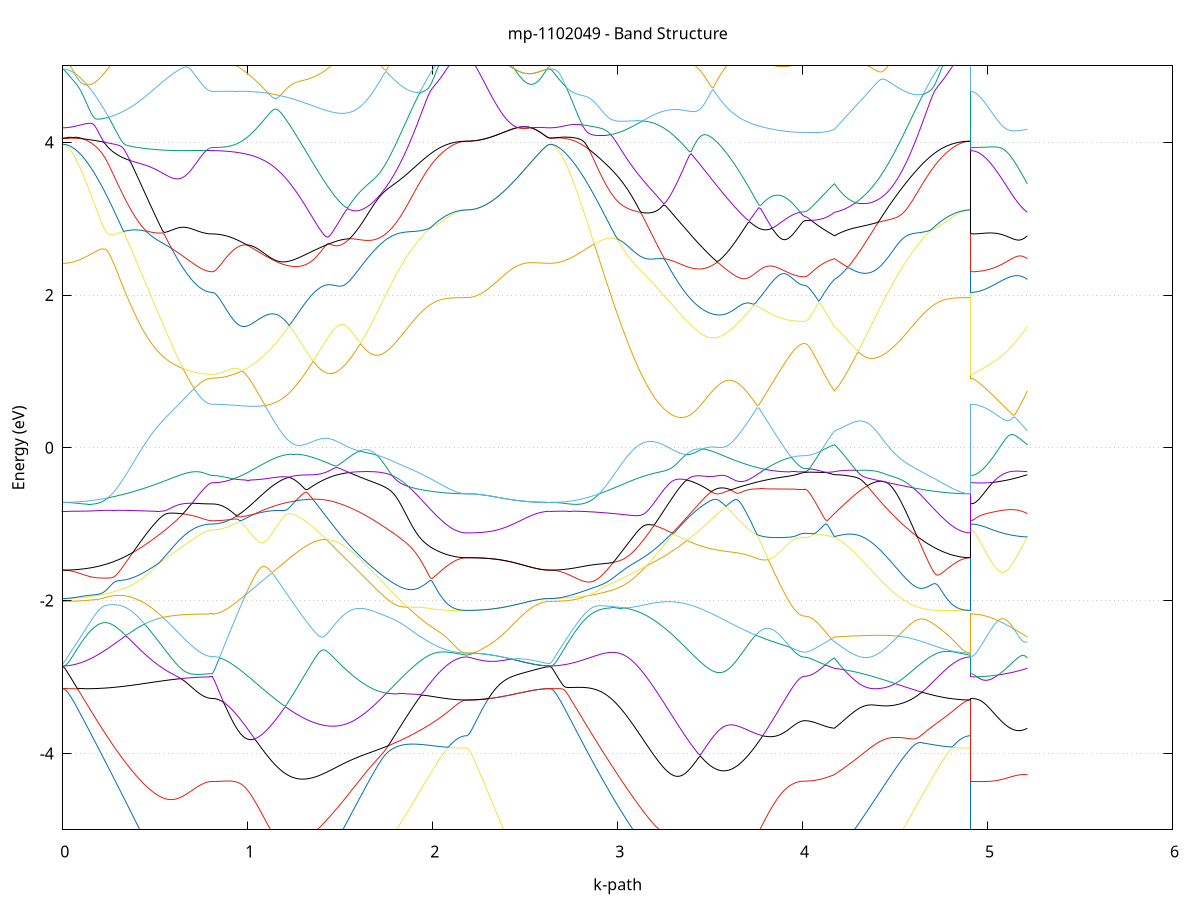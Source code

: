 set title 'mp-1102049 - Band Structure'
set xlabel 'k-path'
set ylabel 'Energy (eV)'
set grid y
set yrange [-5:5]
set terminal png size 800,600
set output 'mp-1102049_bands_gnuplot.png'
plot '-' using 1:2 with lines notitle, '-' using 1:2 with lines notitle, '-' using 1:2 with lines notitle, '-' using 1:2 with lines notitle, '-' using 1:2 with lines notitle, '-' using 1:2 with lines notitle, '-' using 1:2 with lines notitle, '-' using 1:2 with lines notitle, '-' using 1:2 with lines notitle, '-' using 1:2 with lines notitle, '-' using 1:2 with lines notitle, '-' using 1:2 with lines notitle, '-' using 1:2 with lines notitle, '-' using 1:2 with lines notitle, '-' using 1:2 with lines notitle, '-' using 1:2 with lines notitle, '-' using 1:2 with lines notitle, '-' using 1:2 with lines notitle, '-' using 1:2 with lines notitle, '-' using 1:2 with lines notitle, '-' using 1:2 with lines notitle, '-' using 1:2 with lines notitle, '-' using 1:2 with lines notitle, '-' using 1:2 with lines notitle, '-' using 1:2 with lines notitle, '-' using 1:2 with lines notitle, '-' using 1:2 with lines notitle, '-' using 1:2 with lines notitle, '-' using 1:2 with lines notitle, '-' using 1:2 with lines notitle, '-' using 1:2 with lines notitle, '-' using 1:2 with lines notitle, '-' using 1:2 with lines notitle, '-' using 1:2 with lines notitle, '-' using 1:2 with lines notitle, '-' using 1:2 with lines notitle, '-' using 1:2 with lines notitle, '-' using 1:2 with lines notitle, '-' using 1:2 with lines notitle, '-' using 1:2 with lines notitle, '-' using 1:2 with lines notitle, '-' using 1:2 with lines notitle, '-' using 1:2 with lines notitle, '-' using 1:2 with lines notitle, '-' using 1:2 with lines notitle, '-' using 1:2 with lines notitle, '-' using 1:2 with lines notitle, '-' using 1:2 with lines notitle, '-' using 1:2 with lines notitle, '-' using 1:2 with lines notitle, '-' using 1:2 with lines notitle, '-' using 1:2 with lines notitle, '-' using 1:2 with lines notitle, '-' using 1:2 with lines notitle, '-' using 1:2 with lines notitle, '-' using 1:2 with lines notitle, '-' using 1:2 with lines notitle, '-' using 1:2 with lines notitle, '-' using 1:2 with lines notitle, '-' using 1:2 with lines notitle, '-' using 1:2 with lines notitle, '-' using 1:2 with lines notitle, '-' using 1:2 with lines notitle, '-' using 1:2 with lines notitle, '-' using 1:2 with lines notitle, '-' using 1:2 with lines notitle, '-' using 1:2 with lines notitle, '-' using 1:2 with lines notitle, '-' using 1:2 with lines notitle, '-' using 1:2 with lines notitle, '-' using 1:2 with lines notitle, '-' using 1:2 with lines notitle, '-' using 1:2 with lines notitle, '-' using 1:2 with lines notitle, '-' using 1:2 with lines notitle, '-' using 1:2 with lines notitle, '-' using 1:2 with lines notitle, '-' using 1:2 with lines notitle, '-' using 1:2 with lines notitle, '-' using 1:2 with lines notitle, '-' using 1:2 with lines notitle, '-' using 1:2 with lines notitle, '-' using 1:2 with lines notitle, '-' using 1:2 with lines notitle, '-' using 1:2 with lines notitle, '-' using 1:2 with lines notitle, '-' using 1:2 with lines notitle, '-' using 1:2 with lines notitle, '-' using 1:2 with lines notitle, '-' using 1:2 with lines notitle, '-' using 1:2 with lines notitle, '-' using 1:2 with lines notitle, '-' using 1:2 with lines notitle, '-' using 1:2 with lines notitle, '-' using 1:2 with lines notitle, '-' using 1:2 with lines notitle
0.000000 -98.892975
0.009984 -98.892975
0.019968 -98.892975
0.029952 -98.892975
0.039936 -98.892975
0.049920 -98.892975
0.059904 -98.892975
0.069888 -98.892975
0.079872 -98.892975
0.089856 -98.892975
0.099840 -98.892975
0.109824 -98.892975
0.119808 -98.892975
0.129792 -98.892975
0.139776 -98.892975
0.149760 -98.892975
0.159744 -98.892875
0.169728 -98.892875
0.179712 -98.892875
0.189696 -98.892875
0.199680 -98.892875
0.209664 -98.892875
0.219647 -98.892875
0.229631 -98.892875
0.239615 -98.892875
0.249599 -98.892875
0.259583 -98.892875
0.269567 -98.892875
0.279551 -98.892875
0.289535 -98.892775
0.299519 -98.892775
0.309503 -98.892775
0.319487 -98.892775
0.329471 -98.892775
0.339455 -98.892775
0.349439 -98.892775
0.359423 -98.892775
0.369407 -98.892775
0.379391 -98.892775
0.389375 -98.892775
0.399359 -98.892775
0.409343 -98.892775
0.419327 -98.892675
0.429311 -98.892675
0.439295 -98.892675
0.449279 -98.892675
0.459263 -98.892675
0.469247 -98.892675
0.479231 -98.892675
0.489215 -98.892675
0.499199 -98.892575
0.509183 -98.892575
0.519167 -98.892575
0.529151 -98.892575
0.539135 -98.892575
0.549119 -98.892575
0.559103 -98.892575
0.569087 -98.892575
0.579071 -98.892475
0.589055 -98.892475
0.599039 -98.892475
0.609023 -98.892475
0.619007 -98.892475
0.628991 -98.892475
0.638975 -98.892475
0.648959 -98.892475
0.658942 -98.892475
0.668926 -98.892475
0.678910 -98.892475
0.688894 -98.892475
0.698878 -98.892375
0.708862 -98.892375
0.718846 -98.892375
0.728830 -98.892375
0.738814 -98.892375
0.748798 -98.892375
0.758782 -98.892375
0.768766 -98.892375
0.778750 -98.892375
0.788734 -98.892275
0.798718 -98.892275
0.808702 -98.892275
0.808702 -98.892275
0.818593 -98.892275
0.828483 -98.892275
0.838373 -98.892375
0.848264 -98.892375
0.858154 -98.892375
0.868045 -98.892375
0.877935 -98.892375
0.887826 -98.892375
0.897716 -98.892375
0.907606 -98.892375
0.917497 -98.892375
0.927387 -98.892375
0.937278 -98.892375
0.947168 -98.892375
0.957058 -98.892275
0.966949 -98.892375
0.976839 -98.892275
0.986730 -98.892275
0.996620 -98.892275
1.006511 -98.892275
1.016401 -98.892275
1.026291 -98.892275
1.036182 -98.892275
1.046072 -98.892275
1.055963 -98.892275
1.065853 -98.892275
1.075744 -98.892275
1.085634 -98.892275
1.095524 -98.892275
1.105415 -98.892275
1.115305 -98.892275
1.125196 -98.892175
1.135086 -98.892175
1.144977 -98.892175
1.154867 -98.892175
1.164757 -98.892175
1.174648 -98.892175
1.184538 -98.892175
1.194429 -98.892175
1.204319 -98.892175
1.214209 -98.892175
1.224100 -98.892175
1.233990 -98.892175
1.243881 -98.892175
1.253771 -98.892175
1.263662 -98.892075
1.273552 -98.892075
1.283442 -98.892075
1.293333 -98.892075
1.303223 -98.892075
1.313114 -98.892175
1.323004 -98.892175
1.332895 -98.892175
1.332895 -98.892175
1.342804 -98.892175
1.352713 -98.892175
1.362623 -98.892175
1.372532 -98.892175
1.382442 -98.892175
1.392351 -98.892175
1.402261 -98.892275
1.412170 -98.892275
1.422080 -98.892275
1.431989 -98.892275
1.441899 -98.892275
1.451808 -98.892275
1.461718 -98.892375
1.471627 -98.892375
1.481537 -98.892375
1.491446 -98.892375
1.501355 -98.892375
1.511265 -98.892475
1.521174 -98.892475
1.531084 -98.892475
1.540993 -98.892475
1.550903 -98.892475
1.560812 -98.892475
1.570722 -98.892475
1.580631 -98.892575
1.590541 -98.892575
1.600450 -98.892575
1.610360 -98.892575
1.620269 -98.892575
1.630179 -98.892575
1.640088 -98.892575
1.649997 -98.892575
1.659907 -98.892575
1.669816 -98.892675
1.679726 -98.892675
1.689635 -98.892675
1.699545 -98.892675
1.709454 -98.892675
1.719364 -98.892675
1.729273 -98.892675
1.739183 -98.892775
1.749092 -98.892775
1.759002 -98.892675
1.768911 -98.892775
1.778821 -98.892775
1.788730 -98.892775
1.798639 -98.892775
1.808549 -98.892775
1.818458 -98.892775
1.828368 -98.892775
1.838277 -98.892775
1.848187 -98.892775
1.858096 -98.892775
1.868006 -98.892775
1.877915 -98.892775
1.887825 -98.892775
1.897734 -98.892775
1.907644 -98.892775
1.917553 -98.892775
1.927462 -98.892875
1.937372 -98.892875
1.947281 -98.892875
1.957191 -98.892875
1.967100 -98.892875
1.977010 -98.892875
1.986919 -98.892875
1.996829 -98.892875
2.006738 -98.892875
2.016648 -98.892875
2.026557 -98.892975
2.036467 -98.892975
2.046376 -98.892975
2.056286 -98.892975
2.066195 -98.892975
2.076104 -98.892975
2.086014 -98.892975
2.095923 -98.892975
2.105833 -98.892975
2.115742 -98.892975
2.125652 -98.892975
2.135561 -98.892975
2.145471 -98.892975
2.155380 -98.892975
2.165290 -98.892975
2.175199 -98.892975
2.185109 -98.892975
2.185109 -98.892975
2.194891 -98.892975
2.204674 -98.892975
2.214457 -98.892975
2.224240 -98.892975
2.234023 -98.892975
2.243805 -98.892975
2.253588 -98.892975
2.263371 -98.892975
2.273154 -98.892975
2.282937 -98.892975
2.292719 -98.892975
2.302502 -98.892975
2.312285 -98.892975
2.322068 -98.892975
2.331851 -98.892975
2.341633 -98.892975
2.351416 -98.892975
2.361199 -98.892975
2.370982 -98.892975
2.380765 -98.892975
2.390547 -98.892975
2.400330 -98.892975
2.410113 -98.892975
2.419896 -98.892975
2.429679 -98.892975
2.439461 -98.892975
2.449244 -98.892975
2.459027 -98.892975
2.468810 -98.892975
2.478593 -98.892975
2.488375 -98.892975
2.498158 -98.892975
2.507941 -98.892975
2.517724 -98.892975
2.527507 -98.892975
2.537290 -98.892975
2.547072 -98.892975
2.556855 -98.892975
2.566638 -98.892975
2.576421 -98.892975
2.586204 -98.892975
2.595986 -98.892975
2.605769 -98.892975
2.615552 -98.892975
2.625335 -98.892975
2.635118 -98.892975
2.635118 -98.892975
2.645017 -98.892975
2.654915 -98.892975
2.664814 -98.892975
2.674713 -98.892975
2.684612 -98.892975
2.694511 -98.892975
2.704410 -98.892975
2.714309 -98.892975
2.724208 -98.892975
2.734107 -98.892975
2.744006 -98.892975
2.753905 -98.892975
2.763804 -98.892975
2.773703 -98.892975
2.783602 -98.892975
2.793501 -98.892975
2.803400 -98.892875
2.813299 -98.892875
2.823198 -98.892875
2.833097 -98.892875
2.842996 -98.892875
2.852895 -98.892875
2.862793 -98.892875
2.872692 -98.892875
2.882591 -98.892875
2.892490 -98.892775
2.902389 -98.892775
2.912288 -98.892775
2.922187 -98.892775
2.932086 -98.892775
2.941985 -98.892775
2.951884 -98.892775
2.961783 -98.892775
2.971682 -98.892775
2.981581 -98.892775
2.991480 -98.892675
3.001379 -98.892675
3.011278 -98.892675
3.021177 -98.892675
3.031076 -98.892775
3.040975 -98.892675
3.050874 -98.892675
3.060773 -98.892675
3.070671 -98.892675
3.080570 -98.892675
3.090469 -98.892675
3.100368 -98.892675
3.110267 -98.892675
3.120166 -98.892675
3.130065 -98.892675
3.139964 -98.892675
3.149863 -98.892675
3.159762 -98.892575
3.169661 -98.892575
3.179560 -98.892575
3.189459 -98.892575
3.199358 -98.892575
3.209257 -98.892575
3.219156 -98.892575
3.229055 -98.892475
3.238954 -98.892475
3.248853 -98.892475
3.258752 -98.892475
3.268651 -98.892475
3.278549 -98.892475
3.288448 -98.892475
3.298347 -98.892375
3.308246 -98.892375
3.318145 -98.892375
3.328044 -98.892375
3.337943 -98.892375
3.347842 -98.892275
3.357741 -98.892275
3.367640 -98.892275
3.377539 -98.892275
3.387438 -98.892275
3.397337 -98.892275
3.407236 -98.892275
3.417135 -98.892275
3.427034 -98.892275
3.436933 -98.892275
3.446832 -98.892275
3.456731 -98.892175
3.466630 -98.892175
3.476529 -98.892175
3.486427 -98.892175
3.496326 -98.892175
3.506225 -98.892175
3.516124 -98.892175
3.526023 -98.892075
3.535922 -98.892075
3.545821 -98.892075
3.555720 -98.892075
3.565619 -98.892075
3.575518 -98.892075
3.585417 -98.892175
3.585417 -98.892175
3.595326 -98.892175
3.605236 -98.892175
3.615145 -98.892175
3.625055 -98.892175
3.634964 -98.892175
3.644874 -98.892175
3.654783 -98.892175
3.664693 -98.892175
3.674602 -98.892275
3.684512 -98.892275
3.694421 -98.892275
3.704331 -98.892275
3.714240 -98.892275
3.724150 -98.892275
3.734059 -98.892275
3.743968 -98.892275
3.753878 -98.892275
3.763787 -98.892275
3.773697 -98.892275
3.783606 -98.892275
3.793516 -98.892275
3.803425 -98.892375
3.813335 -98.892375
3.823244 -98.892375
3.833154 -98.892375
3.843063 -98.892375
3.852973 -98.892375
3.862882 -98.892375
3.872791 -98.892375
3.882701 -98.892375
3.892610 -98.892375
3.902520 -98.892375
3.912429 -98.892375
3.922339 -98.892375
3.932248 -98.892375
3.942158 -98.892375
3.952067 -98.892375
3.961977 -98.892375
3.971886 -98.892375
3.981796 -98.892375
3.991705 -98.892375
4.001615 -98.892375
4.011524 -98.892375
4.011524 -98.892375
4.020956 -98.892375
4.030387 -98.892375
4.039819 -98.892375
4.049250 -98.892375
4.058682 -98.892375
4.068113 -98.892375
4.077545 -98.892375
4.086977 -98.892375
4.096408 -98.892375
4.105840 -98.892375
4.115271 -98.892375
4.124703 -98.892375
4.134134 -98.892375
4.143566 -98.892375
4.152997 -98.892375
4.162429 -98.892375
4.171861 -98.892375
4.171861 -98.892375
4.181834 -98.892375
4.191808 -98.892375
4.201781 -98.892375
4.211755 -98.892375
4.221728 -98.892375
4.231702 -98.892475
4.241675 -98.892475
4.251649 -98.892475
4.261622 -98.892475
4.271596 -98.892475
4.281569 -98.892475
4.291543 -98.892575
4.301516 -98.892575
4.311490 -98.892575
4.321463 -98.892575
4.331437 -98.892575
4.341410 -98.892575
4.351384 -98.892575
4.361357 -98.892575
4.371331 -98.892575
4.381304 -98.892575
4.391278 -98.892675
4.401251 -98.892675
4.411225 -98.892675
4.421198 -98.892675
4.431172 -98.892675
4.441145 -98.892675
4.451119 -98.892675
4.461092 -98.892675
4.471066 -98.892675
4.481039 -98.892675
4.491013 -98.892675
4.500986 -98.892775
4.510960 -98.892675
4.520933 -98.892675
4.530907 -98.892775
4.540880 -98.892775
4.550854 -98.892775
4.560827 -98.892775
4.570801 -98.892775
4.580774 -98.892775
4.590748 -98.892775
4.600721 -98.892775
4.610695 -98.892775
4.620668 -98.892775
4.630642 -98.892775
4.640615 -98.892775
4.650589 -98.892875
4.660562 -98.892875
4.670536 -98.892875
4.680509 -98.892875
4.690483 -98.892875
4.700456 -98.892875
4.710430 -98.892875
4.720403 -98.892875
4.730377 -98.892875
4.740350 -98.892975
4.750324 -98.892975
4.760297 -98.892975
4.770271 -98.892975
4.780244 -98.892975
4.790218 -98.892975
4.800191 -98.892975
4.810165 -98.892975
4.820138 -98.892975
4.830112 -98.892975
4.840085 -98.892975
4.850059 -98.892975
4.860032 -98.892975
4.870006 -98.892975
4.879979 -98.892975
4.889953 -98.892975
4.899926 -98.892975
4.909900 -98.892975
4.909900 -98.892275
4.919748 -98.892275
4.929597 -98.892375
4.939445 -98.892375
4.949294 -98.892375
4.959142 -98.892375
4.968991 -98.892375
4.978839 -98.892375
4.988688 -98.892375
4.998536 -98.892375
5.008385 -98.892375
5.018233 -98.892375
5.028082 -98.892375
5.037930 -98.892375
5.047779 -98.892375
5.057627 -98.892375
5.067476 -98.892375
5.077324 -98.892375
5.087173 -98.892375
5.097021 -98.892375
5.106870 -98.892375
5.116718 -98.892375
5.126567 -98.892375
5.136415 -98.892375
5.146264 -98.892375
5.156112 -98.892375
5.165961 -98.892375
5.175809 -98.892375
5.185658 -98.892375
5.195507 -98.892375
5.205355 -98.892375
5.215204 -98.892375
e
0.000000 -98.891375
0.009984 -98.891375
0.019968 -98.891375
0.029952 -98.891375
0.039936 -98.891375
0.049920 -98.891375
0.059904 -98.891375
0.069888 -98.891375
0.079872 -98.891375
0.089856 -98.891375
0.099840 -98.891375
0.109824 -98.891375
0.119808 -98.891375
0.129792 -98.891375
0.139776 -98.891375
0.149760 -98.891375
0.159744 -98.891375
0.169728 -98.891375
0.179712 -98.891375
0.189696 -98.891375
0.199680 -98.891375
0.209664 -98.891375
0.219647 -98.891375
0.229631 -98.891375
0.239615 -98.891375
0.249599 -98.891375
0.259583 -98.891375
0.269567 -98.891375
0.279551 -98.891475
0.289535 -98.891475
0.299519 -98.891475
0.309503 -98.891475
0.319487 -98.891475
0.329471 -98.891475
0.339455 -98.891475
0.349439 -98.891475
0.359423 -98.891475
0.369407 -98.891475
0.379391 -98.891575
0.389375 -98.891575
0.399359 -98.891575
0.409343 -98.891575
0.419327 -98.891575
0.429311 -98.891575
0.439295 -98.891575
0.449279 -98.891575
0.459263 -98.891575
0.469247 -98.891575
0.479231 -98.891575
0.489215 -98.891575
0.499199 -98.891575
0.509183 -98.891675
0.519167 -98.891675
0.529151 -98.891675
0.539135 -98.891675
0.549119 -98.891675
0.559103 -98.891675
0.569087 -98.891675
0.579071 -98.891675
0.589055 -98.891675
0.599039 -98.891675
0.609023 -98.891675
0.619007 -98.891675
0.628991 -98.891675
0.638975 -98.891775
0.648959 -98.891775
0.658942 -98.891775
0.668926 -98.891775
0.678910 -98.891775
0.688894 -98.891775
0.698878 -98.891775
0.708862 -98.891775
0.718846 -98.891775
0.728830 -98.891775
0.738814 -98.891775
0.748798 -98.891775
0.758782 -98.891775
0.768766 -98.891775
0.778750 -98.891775
0.788734 -98.891775
0.798718 -98.891775
0.808702 -98.891775
0.808702 -98.891775
0.818593 -98.891775
0.828483 -98.891775
0.838373 -98.891775
0.848264 -98.891775
0.858154 -98.891775
0.868045 -98.891775
0.877935 -98.891775
0.887826 -98.891775
0.897716 -98.891775
0.907606 -98.891775
0.917497 -98.891775
0.927387 -98.891875
0.937278 -98.891875
0.947168 -98.891875
0.957058 -98.891875
0.966949 -98.891875
0.976839 -98.891875
0.986730 -98.891875
0.996620 -98.891875
1.006511 -98.891875
1.016401 -98.891875
1.026291 -98.891875
1.036182 -98.891875
1.046072 -98.891875
1.055963 -98.891875
1.065853 -98.891875
1.075744 -98.891875
1.085634 -98.891875
1.095524 -98.891875
1.105415 -98.891975
1.115305 -98.891975
1.125196 -98.891975
1.135086 -98.891975
1.144977 -98.891975
1.154867 -98.891975
1.164757 -98.891975
1.174648 -98.891975
1.184538 -98.891975
1.194429 -98.892075
1.204319 -98.892075
1.214209 -98.892075
1.224100 -98.892075
1.233990 -98.892075
1.243881 -98.892075
1.253771 -98.892075
1.263662 -98.892075
1.273552 -98.892075
1.283442 -98.892075
1.293333 -98.892075
1.303223 -98.892075
1.313114 -98.892075
1.323004 -98.892075
1.332895 -98.892075
1.332895 -98.892075
1.342804 -98.891975
1.352713 -98.891975
1.362623 -98.891975
1.372532 -98.891975
1.382442 -98.891975
1.392351 -98.891975
1.402261 -98.891975
1.412170 -98.891875
1.422080 -98.891875
1.431989 -98.891875
1.441899 -98.891875
1.451808 -98.891875
1.461718 -98.891875
1.471627 -98.891875
1.481537 -98.891875
1.491446 -98.891875
1.501355 -98.891875
1.511265 -98.891775
1.521174 -98.891775
1.531084 -98.891775
1.540993 -98.891775
1.550903 -98.891775
1.560812 -98.891775
1.570722 -98.891775
1.580631 -98.891775
1.590541 -98.891775
1.600450 -98.891675
1.610360 -98.891675
1.620269 -98.891675
1.630179 -98.891675
1.640088 -98.891675
1.649997 -98.891675
1.659907 -98.891675
1.669816 -98.891675
1.679726 -98.891675
1.689635 -98.891675
1.699545 -98.891675
1.709454 -98.891575
1.719364 -98.891575
1.729273 -98.891575
1.739183 -98.891575
1.749092 -98.891575
1.759002 -98.891575
1.768911 -98.891575
1.778821 -98.891575
1.788730 -98.891575
1.798639 -98.891475
1.808549 -98.891475
1.818458 -98.891475
1.828368 -98.891475
1.838277 -98.891475
1.848187 -98.891475
1.858096 -98.891475
1.868006 -98.891475
1.877915 -98.891475
1.887825 -98.891475
1.897734 -98.891475
1.907644 -98.891475
1.917553 -98.891475
1.927462 -98.891475
1.937372 -98.891475
1.947281 -98.891475
1.957191 -98.891475
1.967100 -98.891475
1.977010 -98.891475
1.986919 -98.891475
1.996829 -98.891475
2.006738 -98.891475
2.016648 -98.891475
2.026557 -98.891375
2.036467 -98.891375
2.046376 -98.891375
2.056286 -98.891375
2.066195 -98.891375
2.076104 -98.891375
2.086014 -98.891375
2.095923 -98.891375
2.105833 -98.891375
2.115742 -98.891375
2.125652 -98.891375
2.135561 -98.891375
2.145471 -98.891375
2.155380 -98.891375
2.165290 -98.891375
2.175199 -98.891375
2.185109 -98.891375
2.185109 -98.891375
2.194891 -98.891375
2.204674 -98.891375
2.214457 -98.891375
2.224240 -98.891375
2.234023 -98.891375
2.243805 -98.891375
2.253588 -98.891375
2.263371 -98.891375
2.273154 -98.891375
2.282937 -98.891375
2.292719 -98.891375
2.302502 -98.891375
2.312285 -98.891375
2.322068 -98.891375
2.331851 -98.891375
2.341633 -98.891375
2.351416 -98.891375
2.361199 -98.891375
2.370982 -98.891375
2.380765 -98.891375
2.390547 -98.891375
2.400330 -98.891375
2.410113 -98.891375
2.419896 -98.891375
2.429679 -98.891375
2.439461 -98.891375
2.449244 -98.891375
2.459027 -98.891375
2.468810 -98.891375
2.478593 -98.891375
2.488375 -98.891375
2.498158 -98.891375
2.507941 -98.891375
2.517724 -98.891375
2.527507 -98.891375
2.537290 -98.891375
2.547072 -98.891375
2.556855 -98.891375
2.566638 -98.891375
2.576421 -98.891375
2.586204 -98.891375
2.595986 -98.891375
2.605769 -98.891375
2.615552 -98.891375
2.625335 -98.891375
2.635118 -98.891375
2.635118 -98.891375
2.645017 -98.891375
2.654915 -98.891375
2.664814 -98.891375
2.674713 -98.891375
2.684612 -98.891375
2.694511 -98.891375
2.704410 -98.891375
2.714309 -98.891375
2.724208 -98.891375
2.734107 -98.891375
2.744006 -98.891375
2.753905 -98.891375
2.763804 -98.891375
2.773703 -98.891375
2.783602 -98.891375
2.793501 -98.891375
2.803400 -98.891375
2.813299 -98.891375
2.823198 -98.891375
2.833097 -98.891375
2.842996 -98.891375
2.852895 -98.891375
2.862793 -98.891375
2.872692 -98.891375
2.882591 -98.891375
2.892490 -98.891475
2.902389 -98.891475
2.912288 -98.891475
2.922187 -98.891475
2.932086 -98.891475
2.941985 -98.891475
2.951884 -98.891475
2.961783 -98.891475
2.971682 -98.891475
2.981581 -98.891475
2.991480 -98.891475
3.001379 -98.891475
3.011278 -98.891475
3.021177 -98.891475
3.031076 -98.891575
3.040975 -98.891575
3.050874 -98.891575
3.060773 -98.891575
3.070671 -98.891575
3.080570 -98.891575
3.090469 -98.891575
3.100368 -98.891575
3.110267 -98.891575
3.120166 -98.891675
3.130065 -98.891675
3.139964 -98.891675
3.149863 -98.891675
3.159762 -98.891675
3.169661 -98.891675
3.179560 -98.891675
3.189459 -98.891675
3.199358 -98.891675
3.209257 -98.891675
3.219156 -98.891675
3.229055 -98.891675
3.238954 -98.891775
3.248853 -98.891775
3.258752 -98.891775
3.268651 -98.891775
3.278549 -98.891775
3.288448 -98.891775
3.298347 -98.891775
3.308246 -98.891775
3.318145 -98.891875
3.328044 -98.891875
3.337943 -98.891875
3.347842 -98.891875
3.357741 -98.891875
3.367640 -98.891875
3.377539 -98.891875
3.387438 -98.891875
3.397337 -98.891975
3.407236 -98.891975
3.417135 -98.891975
3.427034 -98.891975
3.436933 -98.891975
3.446832 -98.891975
3.456731 -98.891975
3.466630 -98.892075
3.476529 -98.892075
3.486427 -98.892075
3.496326 -98.892075
3.506225 -98.892075
3.516124 -98.892075
3.526023 -98.892075
3.535922 -98.892075
3.545821 -98.892075
3.555720 -98.892075
3.565619 -98.892075
3.575518 -98.892075
3.585417 -98.892075
3.585417 -98.892075
3.595326 -98.892075
3.605236 -98.891975
3.615145 -98.892075
3.625055 -98.892075
3.634964 -98.891975
3.644874 -98.891975
3.654783 -98.891975
3.664693 -98.891975
3.674602 -98.891975
3.684512 -98.891975
3.694421 -98.891975
3.704331 -98.891975
3.714240 -98.891975
3.724150 -98.891975
3.734059 -98.891975
3.743968 -98.891975
3.753878 -98.891975
3.763787 -98.891975
3.773697 -98.891975
3.783606 -98.891975
3.793516 -98.891975
3.803425 -98.891975
3.813335 -98.891975
3.823244 -98.891875
3.833154 -98.891875
3.843063 -98.891875
3.852973 -98.891875
3.862882 -98.891875
3.872791 -98.891875
3.882701 -98.891875
3.892610 -98.891775
3.902520 -98.891775
3.912429 -98.891875
3.922339 -98.891875
3.932248 -98.891775
3.942158 -98.891775
3.952067 -98.891775
3.961977 -98.891775
3.971886 -98.891775
3.981796 -98.891875
3.991705 -98.891775
4.001615 -98.891775
4.011524 -98.891875
4.011524 -98.891875
4.020956 -98.891775
4.030387 -98.891775
4.039819 -98.891775
4.049250 -98.891775
4.058682 -98.891775
4.068113 -98.891775
4.077545 -98.891775
4.086977 -98.891775
4.096408 -98.891775
4.105840 -98.891775
4.115271 -98.891775
4.124703 -98.891775
4.134134 -98.891775
4.143566 -98.891775
4.152997 -98.891775
4.162429 -98.891775
4.171861 -98.891775
4.171861 -98.891775
4.181834 -98.891775
4.191808 -98.891775
4.201781 -98.891775
4.211755 -98.891775
4.221728 -98.891775
4.231702 -98.891775
4.241675 -98.891775
4.251649 -98.891775
4.261622 -98.891775
4.271596 -98.891775
4.281569 -98.891775
4.291543 -98.891775
4.301516 -98.891775
4.311490 -98.891775
4.321463 -98.891675
4.331437 -98.891675
4.341410 -98.891675
4.351384 -98.891675
4.361357 -98.891675
4.371331 -98.891675
4.381304 -98.891675
4.391278 -98.891675
4.401251 -98.891675
4.411225 -98.891575
4.421198 -98.891575
4.431172 -98.891575
4.441145 -98.891575
4.451119 -98.891575
4.461092 -98.891575
4.471066 -98.891575
4.481039 -98.891575
4.491013 -98.891575
4.500986 -98.891575
4.510960 -98.891475
4.520933 -98.891475
4.530907 -98.891475
4.540880 -98.891475
4.550854 -98.891475
4.560827 -98.891475
4.570801 -98.891475
4.580774 -98.891475
4.590748 -98.891475
4.600721 -98.891475
4.610695 -98.891475
4.620668 -98.891475
4.630642 -98.891475
4.640615 -98.891475
4.650589 -98.891475
4.660562 -98.891475
4.670536 -98.891475
4.680509 -98.891475
4.690483 -98.891475
4.700456 -98.891475
4.710430 -98.891475
4.720403 -98.891475
4.730377 -98.891475
4.740350 -98.891475
4.750324 -98.891475
4.760297 -98.891475
4.770271 -98.891375
4.780244 -98.891375
4.790218 -98.891375
4.800191 -98.891375
4.810165 -98.891375
4.820138 -98.891375
4.830112 -98.891375
4.840085 -98.891375
4.850059 -98.891375
4.860032 -98.891375
4.870006 -98.891375
4.879979 -98.891375
4.889953 -98.891375
4.899926 -98.891375
4.909900 -98.891375
4.909900 -98.891775
4.919748 -98.891775
4.929597 -98.891775
4.939445 -98.891775
4.949294 -98.891775
4.959142 -98.891775
4.968991 -98.891775
4.978839 -98.891775
4.988688 -98.891775
4.998536 -98.891775
5.008385 -98.891775
5.018233 -98.891775
5.028082 -98.891775
5.037930 -98.891775
5.047779 -98.891775
5.057627 -98.891775
5.067476 -98.891775
5.077324 -98.891775
5.087173 -98.891775
5.097021 -98.891775
5.106870 -98.891775
5.116718 -98.891875
5.126567 -98.891875
5.136415 -98.891875
5.146264 -98.891775
5.156112 -98.891775
5.165961 -98.891775
5.175809 -98.891775
5.185658 -98.891775
5.195507 -98.891775
5.205355 -98.891775
5.215204 -98.891775
e
0.000000 -98.478175
0.009984 -98.478175
0.019968 -98.478175
0.029952 -98.478175
0.039936 -98.478175
0.049920 -98.478075
0.059904 -98.478075
0.069888 -98.478075
0.079872 -98.478075
0.089856 -98.478075
0.099840 -98.478075
0.109824 -98.478075
0.119808 -98.477975
0.129792 -98.477975
0.139776 -98.477875
0.149760 -98.477875
0.159744 -98.477875
0.169728 -98.477875
0.179712 -98.477775
0.189696 -98.477775
0.199680 -98.477775
0.209664 -98.477675
0.219647 -98.477675
0.229631 -98.477575
0.239615 -98.477575
0.249599 -98.477575
0.259583 -98.477475
0.269567 -98.477475
0.279551 -98.477375
0.289535 -98.477375
0.299519 -98.477375
0.309503 -98.477275
0.319487 -98.477275
0.329471 -98.477175
0.339455 -98.477175
0.349439 -98.477075
0.359423 -98.477075
0.369407 -98.476975
0.379391 -98.476975
0.389375 -98.476875
0.399359 -98.476875
0.409343 -98.476775
0.419327 -98.476675
0.429311 -98.476675
0.439295 -98.476575
0.449279 -98.476575
0.459263 -98.476475
0.469247 -98.476375
0.479231 -98.476375
0.489215 -98.476275
0.499199 -98.476175
0.509183 -98.476175
0.519167 -98.476075
0.529151 -98.476075
0.539135 -98.475975
0.549119 -98.475975
0.559103 -98.475875
0.569087 -98.475775
0.579071 -98.475775
0.589055 -98.475675
0.599039 -98.475575
0.609023 -98.475475
0.619007 -98.475475
0.628991 -98.475375
0.638975 -98.475375
0.648959 -98.475275
0.658942 -98.475175
0.668926 -98.475175
0.678910 -98.475075
0.688894 -98.475075
0.698878 -98.475075
0.708862 -98.474975
0.718846 -98.474975
0.728830 -98.474875
0.738814 -98.474875
0.748798 -98.474775
0.758782 -98.474775
0.768766 -98.474775
0.778750 -98.474775
0.788734 -98.474775
0.798718 -98.474675
0.808702 -98.474675
0.808702 -98.474675
0.818593 -98.474675
0.828483 -98.474775
0.838373 -98.474775
0.848264 -98.474775
0.858154 -98.474675
0.868045 -98.474675
0.877935 -98.474675
0.887826 -98.474675
0.897716 -98.474675
0.907606 -98.474675
0.917497 -98.474675
0.927387 -98.474675
0.937278 -98.474675
0.947168 -98.474575
0.957058 -98.474575
0.966949 -98.474575
0.976839 -98.474575
0.986730 -98.474575
0.996620 -98.474475
1.006511 -98.474475
1.016401 -98.474475
1.026291 -98.474375
1.036182 -98.474375
1.046072 -98.474375
1.055963 -98.474275
1.065853 -98.474275
1.075744 -98.474175
1.085634 -98.474175
1.095524 -98.474175
1.105415 -98.474175
1.115305 -98.474075
1.125196 -98.474075
1.135086 -98.474075
1.144977 -98.474075
1.154867 -98.473975
1.164757 -98.473975
1.174648 -98.473875
1.184538 -98.473875
1.194429 -98.473875
1.204319 -98.473775
1.214209 -98.473775
1.224100 -98.473775
1.233990 -98.473775
1.243881 -98.473775
1.253771 -98.473775
1.263662 -98.473775
1.273552 -98.473775
1.283442 -98.473775
1.293333 -98.473775
1.303223 -98.473775
1.313114 -98.473775
1.323004 -98.473875
1.332895 -98.473875
1.332895 -98.473875
1.342804 -98.473975
1.352713 -98.473975
1.362623 -98.474075
1.372532 -98.474075
1.382442 -98.474175
1.392351 -98.474175
1.402261 -98.474275
1.412170 -98.474275
1.422080 -98.474375
1.431989 -98.474475
1.441899 -98.474475
1.451808 -98.474575
1.461718 -98.474675
1.471627 -98.474775
1.481537 -98.474775
1.491446 -98.474875
1.501355 -98.474975
1.511265 -98.475075
1.521174 -98.475075
1.531084 -98.475175
1.540993 -98.475275
1.550903 -98.475375
1.560812 -98.475375
1.570722 -98.475475
1.580631 -98.475575
1.590541 -98.475575
1.600450 -98.475675
1.610360 -98.475775
1.620269 -98.475875
1.630179 -98.475875
1.640088 -98.475975
1.649997 -98.476075
1.659907 -98.476075
1.669816 -98.476175
1.679726 -98.476275
1.689635 -98.476275
1.699545 -98.476375
1.709454 -98.476475
1.719364 -98.476475
1.729273 -98.476575
1.739183 -98.476675
1.749092 -98.476675
1.759002 -98.476775
1.768911 -98.476775
1.778821 -98.476875
1.788730 -98.476975
1.798639 -98.476975
1.808549 -98.477075
1.818458 -98.477075
1.828368 -98.477175
1.838277 -98.477175
1.848187 -98.477275
1.858096 -98.477275
1.868006 -98.477375
1.877915 -98.477375
1.887825 -98.477475
1.897734 -98.477475
1.907644 -98.477575
1.917553 -98.477575
1.927462 -98.477675
1.937372 -98.477675
1.947281 -98.477775
1.957191 -98.477775
1.967100 -98.477875
1.977010 -98.477875
1.986919 -98.477875
1.996829 -98.477975
2.006738 -98.477975
2.016648 -98.477975
2.026557 -98.477975
2.036467 -98.478075
2.046376 -98.478075
2.056286 -98.478075
2.066195 -98.478075
2.076104 -98.478075
2.086014 -98.478075
2.095923 -98.478175
2.105833 -98.478075
2.115742 -98.478075
2.125652 -98.478075
2.135561 -98.478075
2.145471 -98.478075
2.155380 -98.478075
2.165290 -98.478175
2.175199 -98.478175
2.185109 -98.478075
2.185109 -98.478075
2.194891 -98.478175
2.204674 -98.478175
2.214457 -98.478175
2.224240 -98.478175
2.234023 -98.478175
2.243805 -98.478175
2.253588 -98.478175
2.263371 -98.478175
2.273154 -98.478175
2.282937 -98.478175
2.292719 -98.478175
2.302502 -98.478175
2.312285 -98.478175
2.322068 -98.478075
2.331851 -98.478175
2.341633 -98.478175
2.351416 -98.478175
2.361199 -98.478175
2.370982 -98.478175
2.380765 -98.478175
2.390547 -98.478175
2.400330 -98.478175
2.410113 -98.478175
2.419896 -98.478175
2.429679 -98.478175
2.439461 -98.478175
2.449244 -98.478175
2.459027 -98.478175
2.468810 -98.478175
2.478593 -98.478175
2.488375 -98.478175
2.498158 -98.478175
2.507941 -98.478175
2.517724 -98.478175
2.527507 -98.478175
2.537290 -98.478175
2.547072 -98.478175
2.556855 -98.478175
2.566638 -98.478175
2.576421 -98.478175
2.586204 -98.478175
2.595986 -98.478175
2.605769 -98.478175
2.615552 -98.478175
2.625335 -98.478175
2.635118 -98.478175
2.635118 -98.478175
2.645017 -98.478175
2.654915 -98.478175
2.664814 -98.478175
2.674713 -98.478175
2.684612 -98.478075
2.694511 -98.478075
2.704410 -98.478075
2.714309 -98.478075
2.724208 -98.478075
2.734107 -98.478075
2.744006 -98.477975
2.753905 -98.477975
2.763804 -98.477975
2.773703 -98.477875
2.783602 -98.477875
2.793501 -98.477875
2.803400 -98.477875
2.813299 -98.477775
2.823198 -98.477775
2.833097 -98.477775
2.842996 -98.477675
2.852895 -98.477575
2.862793 -98.477575
2.872692 -98.477475
2.882591 -98.477475
2.892490 -98.477475
2.902389 -98.477475
2.912288 -98.477375
2.922187 -98.477375
2.932086 -98.477275
2.941985 -98.477175
2.951884 -98.477175
2.961783 -98.477075
2.971682 -98.477075
2.981581 -98.476975
2.991480 -98.476975
3.001379 -98.476875
3.011278 -98.476875
3.021177 -98.476775
3.031076 -98.476775
3.040975 -98.476775
3.050874 -98.476675
3.060773 -98.476575
3.070671 -98.476575
3.080570 -98.476475
3.090469 -98.476375
3.100368 -98.476375
3.110267 -98.476275
3.120166 -98.476275
3.130065 -98.476175
3.139964 -98.476075
3.149863 -98.476075
3.159762 -98.475975
3.169661 -98.475875
3.179560 -98.475775
3.189459 -98.475775
3.199358 -98.475675
3.209257 -98.475575
3.219156 -98.475475
3.229055 -98.475475
3.238954 -98.475375
3.248853 -98.475275
3.258752 -98.475275
3.268651 -98.475175
3.278549 -98.475075
3.288448 -98.475075
3.298347 -98.474975
3.308246 -98.474875
3.318145 -98.474875
3.328044 -98.474775
3.337943 -98.474675
3.347842 -98.474675
3.357741 -98.474575
3.367640 -98.474475
3.377539 -98.474475
3.387438 -98.474375
3.397337 -98.474375
3.407236 -98.474275
3.417135 -98.474175
3.427034 -98.474175
3.436933 -98.474075
3.446832 -98.473975
3.456731 -98.473975
3.466630 -98.473875
3.476529 -98.473875
3.486427 -98.473875
3.496326 -98.473775
3.506225 -98.473775
3.516124 -98.473775
3.526023 -98.473775
3.535922 -98.473775
3.545821 -98.473675
3.555720 -98.473675
3.565619 -98.473775
3.575518 -98.473675
3.585417 -98.473775
3.585417 -98.473775
3.595326 -98.473775
3.605236 -98.473775
3.615145 -98.473875
3.625055 -98.473875
3.634964 -98.473975
3.644874 -98.473975
3.654783 -98.473975
3.664693 -98.474075
3.674602 -98.474075
3.684512 -98.474175
3.694421 -98.474175
3.704331 -98.474275
3.714240 -98.474275
3.724150 -98.474275
3.734059 -98.474375
3.743968 -98.474375
3.753878 -98.474475
3.763787 -98.474475
3.773697 -98.474575
3.783606 -98.474575
3.793516 -98.474575
3.803425 -98.474675
3.813335 -98.474675
3.823244 -98.474675
3.833154 -98.474675
3.843063 -98.474675
3.852973 -98.474675
3.862882 -98.474675
3.872791 -98.474775
3.882701 -98.474775
3.892610 -98.474775
3.902520 -98.474775
3.912429 -98.474875
3.922339 -98.474875
3.932248 -98.474875
3.942158 -98.474875
3.952067 -98.474875
3.961977 -98.474875
3.971886 -98.474875
3.981796 -98.474875
3.991705 -98.474875
4.001615 -98.474875
4.011524 -98.474875
4.011524 -98.474875
4.020956 -98.474875
4.030387 -98.474875
4.039819 -98.474875
4.049250 -98.474875
4.058682 -98.474875
4.068113 -98.474875
4.077545 -98.474875
4.086977 -98.474875
4.096408 -98.474875
4.105840 -98.474875
4.115271 -98.474875
4.124703 -98.474875
4.134134 -98.474875
4.143566 -98.474875
4.152997 -98.474875
4.162429 -98.474875
4.171861 -98.474975
4.171861 -98.474975
4.181834 -98.474975
4.191808 -98.474975
4.201781 -98.475075
4.211755 -98.475075
4.221728 -98.475075
4.231702 -98.475175
4.241675 -98.475275
4.251649 -98.475275
4.261622 -98.475375
4.271596 -98.475475
4.281569 -98.475475
4.291543 -98.475575
4.301516 -98.475575
4.311490 -98.475675
4.321463 -98.475775
4.331437 -98.475775
4.341410 -98.475875
4.351384 -98.475975
4.361357 -98.475975
4.371331 -98.476075
4.381304 -98.476175
4.391278 -98.476175
4.401251 -98.476275
4.411225 -98.476275
4.421198 -98.476375
4.431172 -98.476475
4.441145 -98.476475
4.451119 -98.476575
4.461092 -98.476575
4.471066 -98.476675
4.481039 -98.476775
4.491013 -98.476775
4.500986 -98.476875
4.510960 -98.476875
4.520933 -98.476975
4.530907 -98.476975
4.540880 -98.477075
4.550854 -98.477075
4.560827 -98.477175
4.570801 -98.477275
4.580774 -98.477275
4.590748 -98.477375
4.600721 -98.477375
4.610695 -98.477375
4.620668 -98.477475
4.630642 -98.477575
4.640615 -98.477575
4.650589 -98.477675
4.660562 -98.477675
4.670536 -98.477775
4.680509 -98.477775
4.690483 -98.477775
4.700456 -98.477875
4.710430 -98.477875
4.720403 -98.477975
4.730377 -98.477975
4.740350 -98.477975
4.750324 -98.478075
4.760297 -98.478075
4.770271 -98.478075
4.780244 -98.478075
4.790218 -98.478075
4.800191 -98.478175
4.810165 -98.478075
4.820138 -98.478075
4.830112 -98.478075
4.840085 -98.478175
4.850059 -98.478075
4.860032 -98.478175
4.870006 -98.478175
4.879979 -98.478175
4.889953 -98.478175
4.899926 -98.478175
4.909900 -98.478075
4.909900 -98.474675
4.919748 -98.474675
4.929597 -98.474775
4.939445 -98.474775
4.949294 -98.474775
4.959142 -98.474775
4.968991 -98.474775
4.978839 -98.474775
4.988688 -98.474775
4.998536 -98.474775
5.008385 -98.474775
5.018233 -98.474775
5.028082 -98.474775
5.037930 -98.474775
5.047779 -98.474775
5.057627 -98.474775
5.067476 -98.474875
5.077324 -98.474875
5.087173 -98.474875
5.097021 -98.474875
5.106870 -98.474875
5.116718 -98.474875
5.126567 -98.474875
5.136415 -98.474975
5.146264 -98.474875
5.156112 -98.474975
5.165961 -98.474975
5.175809 -98.474875
5.185658 -98.474875
5.195507 -98.474875
5.205355 -98.474875
5.215204 -98.474975
e
0.000000 -98.477575
0.009984 -98.477575
0.019968 -98.477575
0.029952 -98.477575
0.039936 -98.477675
0.049920 -98.477575
0.059904 -98.477575
0.069888 -98.477575
0.079872 -98.477575
0.089856 -98.477575
0.099840 -98.477575
0.109824 -98.477575
0.119808 -98.477575
0.129792 -98.477575
0.139776 -98.477475
0.149760 -98.477475
0.159744 -98.477475
0.169728 -98.477475
0.179712 -98.477375
0.189696 -98.477375
0.199680 -98.477375
0.209664 -98.477275
0.219647 -98.477275
0.229631 -98.477175
0.239615 -98.477175
0.249599 -98.477175
0.259583 -98.477075
0.269567 -98.477075
0.279551 -98.477075
0.289535 -98.476975
0.299519 -98.476975
0.309503 -98.476975
0.319487 -98.476875
0.329471 -98.476875
0.339455 -98.476775
0.349439 -98.476775
0.359423 -98.476675
0.369407 -98.476675
0.379391 -98.476575
0.389375 -98.476575
0.399359 -98.476475
0.409343 -98.476475
0.419327 -98.476375
0.429311 -98.476375
0.439295 -98.476275
0.449279 -98.476175
0.459263 -98.476175
0.469247 -98.476075
0.479231 -98.476075
0.489215 -98.475975
0.499199 -98.475875
0.509183 -98.475875
0.519167 -98.475775
0.529151 -98.475775
0.539135 -98.475675
0.549119 -98.475575
0.559103 -98.475575
0.569087 -98.475475
0.579071 -98.475475
0.589055 -98.475375
0.599039 -98.475275
0.609023 -98.475275
0.619007 -98.475175
0.628991 -98.475175
0.638975 -98.475075
0.648959 -98.475075
0.658942 -98.474975
0.668926 -98.474975
0.678910 -98.474875
0.688894 -98.474875
0.698878 -98.474875
0.708862 -98.474775
0.718846 -98.474775
0.728830 -98.474675
0.738814 -98.474675
0.748798 -98.474675
0.758782 -98.474575
0.768766 -98.474575
0.778750 -98.474575
0.788734 -98.474575
0.798718 -98.474575
0.808702 -98.474575
0.808702 -98.474575
0.818593 -98.474575
0.828483 -98.474575
0.838373 -98.474575
0.848264 -98.474575
0.858154 -98.474575
0.868045 -98.474575
0.877935 -98.474575
0.887826 -98.474575
0.897716 -98.474575
0.907606 -98.474575
0.917497 -98.474575
0.927387 -98.474575
0.937278 -98.474475
0.947168 -98.474475
0.957058 -98.474475
0.966949 -98.474475
0.976839 -98.474475
0.986730 -98.474375
0.996620 -98.474375
1.006511 -98.474375
1.016401 -98.474375
1.026291 -98.474275
1.036182 -98.474275
1.046072 -98.474275
1.055963 -98.474175
1.065853 -98.474175
1.075744 -98.474175
1.085634 -98.474175
1.095524 -98.474075
1.105415 -98.474075
1.115305 -98.474075
1.125196 -98.473975
1.135086 -98.473975
1.144977 -98.473975
1.154867 -98.473975
1.164757 -98.473875
1.174648 -98.473875
1.184538 -98.473875
1.194429 -98.473875
1.204319 -98.473775
1.214209 -98.473775
1.224100 -98.473775
1.233990 -98.473775
1.243881 -98.473775
1.253771 -98.473775
1.263662 -98.473775
1.273552 -98.473775
1.283442 -98.473775
1.293333 -98.473775
1.303223 -98.473775
1.313114 -98.473775
1.323004 -98.473775
1.332895 -98.473775
1.332895 -98.473775
1.342804 -98.473775
1.352713 -98.473875
1.362623 -98.473875
1.372532 -98.473875
1.382442 -98.473975
1.392351 -98.473975
1.402261 -98.473975
1.412170 -98.474075
1.422080 -98.474075
1.431989 -98.474175
1.441899 -98.474175
1.451808 -98.474275
1.461718 -98.474275
1.471627 -98.474375
1.481537 -98.474375
1.491446 -98.474475
1.501355 -98.474475
1.511265 -98.474575
1.521174 -98.474675
1.531084 -98.474775
1.540993 -98.474775
1.550903 -98.474875
1.560812 -98.474975
1.570722 -98.474975
1.580631 -98.475075
1.590541 -98.475175
1.600450 -98.475175
1.610360 -98.475275
1.620269 -98.475275
1.630179 -98.475375
1.640088 -98.475475
1.649997 -98.475475
1.659907 -98.475575
1.669816 -98.475575
1.679726 -98.475675
1.689635 -98.475775
1.699545 -98.475775
1.709454 -98.475875
1.719364 -98.475875
1.729273 -98.475975
1.739183 -98.476075
1.749092 -98.476075
1.759002 -98.476175
1.768911 -98.476175
1.778821 -98.476275
1.788730 -98.476275
1.798639 -98.476375
1.808549 -98.476375
1.818458 -98.476475
1.828368 -98.476475
1.838277 -98.476575
1.848187 -98.476575
1.858096 -98.476675
1.868006 -98.476675
1.877915 -98.476675
1.887825 -98.476775
1.897734 -98.476775
1.907644 -98.476875
1.917553 -98.476875
1.927462 -98.476875
1.937372 -98.476975
1.947281 -98.476975
1.957191 -98.477075
1.967100 -98.477075
1.977010 -98.477175
1.986919 -98.477175
1.996829 -98.477175
2.006738 -98.477275
2.016648 -98.477275
2.026557 -98.477275
2.036467 -98.477275
2.046376 -98.477375
2.056286 -98.477375
2.066195 -98.477375
2.076104 -98.477375
2.086014 -98.477375
2.095923 -98.477475
2.105833 -98.477475
2.115742 -98.477475
2.125652 -98.477475
2.135561 -98.477475
2.145471 -98.477475
2.155380 -98.477475
2.165290 -98.477475
2.175199 -98.477475
2.185109 -98.477475
2.185109 -98.477475
2.194891 -98.477575
2.204674 -98.477575
2.214457 -98.477475
2.224240 -98.477575
2.234023 -98.477575
2.243805 -98.477575
2.253588 -98.477575
2.263371 -98.477575
2.273154 -98.477575
2.282937 -98.477575
2.292719 -98.477575
2.302502 -98.477575
2.312285 -98.477575
2.322068 -98.477575
2.331851 -98.477575
2.341633 -98.477575
2.351416 -98.477575
2.361199 -98.477575
2.370982 -98.477575
2.380765 -98.477575
2.390547 -98.477575
2.400330 -98.477575
2.410113 -98.477575
2.419896 -98.477575
2.429679 -98.477575
2.439461 -98.477675
2.449244 -98.477675
2.459027 -98.477675
2.468810 -98.477675
2.478593 -98.477675
2.488375 -98.477675
2.498158 -98.477675
2.507941 -98.477575
2.517724 -98.477575
2.527507 -98.477575
2.537290 -98.477575
2.547072 -98.477575
2.556855 -98.477575
2.566638 -98.477575
2.576421 -98.477675
2.586204 -98.477675
2.595986 -98.477675
2.605769 -98.477675
2.615552 -98.477575
2.625335 -98.477575
2.635118 -98.477575
2.635118 -98.477575
2.645017 -98.477575
2.654915 -98.477575
2.664814 -98.477575
2.674713 -98.477675
2.684612 -98.477675
2.694511 -98.477575
2.704410 -98.477575
2.714309 -98.477575
2.724208 -98.477575
2.734107 -98.477575
2.744006 -98.477575
2.753905 -98.477575
2.763804 -98.477575
2.773703 -98.477475
2.783602 -98.477475
2.793501 -98.477475
2.803400 -98.477375
2.813299 -98.477375
2.823198 -98.477375
2.833097 -98.477375
2.842996 -98.477275
2.852895 -98.477275
2.862793 -98.477175
2.872692 -98.477175
2.882591 -98.477175
2.892490 -98.477175
2.902389 -98.477075
2.912288 -98.477075
2.922187 -98.476975
2.932086 -98.476975
2.941985 -98.476875
2.951884 -98.476875
2.961783 -98.476875
2.971682 -98.476775
2.981581 -98.476775
2.991480 -98.476575
3.001379 -98.476575
3.011278 -98.476475
3.021177 -98.476475
3.031076 -98.476375
3.040975 -98.476375
3.050874 -98.476275
3.060773 -98.476275
3.070671 -98.476175
3.080570 -98.476175
3.090469 -98.476075
3.100368 -98.476075
3.110267 -98.475975
3.120166 -98.475975
3.130065 -98.475875
3.139964 -98.475875
3.149863 -98.475775
3.159762 -98.475675
3.169661 -98.475675
3.179560 -98.475575
3.189459 -98.475475
3.199358 -98.475475
3.209257 -98.475375
3.219156 -98.475375
3.229055 -98.475275
3.238954 -98.475175
3.248853 -98.475175
3.258752 -98.475075
3.268651 -98.474975
3.278549 -98.474975
3.288448 -98.474875
3.298347 -98.474775
3.308246 -98.474775
3.318145 -98.474675
3.328044 -98.474575
3.337943 -98.474475
3.347842 -98.474475
3.357741 -98.474375
3.367640 -98.474375
3.377539 -98.474275
3.387438 -98.474275
3.397337 -98.474175
3.407236 -98.474175
3.417135 -98.474075
3.427034 -98.474075
3.436933 -98.473975
3.446832 -98.473975
3.456731 -98.473875
3.466630 -98.473875
3.476529 -98.473875
3.486427 -98.473775
3.496326 -98.473775
3.506225 -98.473775
3.516124 -98.473775
3.526023 -98.473675
3.535922 -98.473675
3.545821 -98.473675
3.555720 -98.473675
3.565619 -98.473675
3.575518 -98.473675
3.585417 -98.473675
3.585417 -98.473675
3.595326 -98.473675
3.605236 -98.473775
3.615145 -98.473775
3.625055 -98.473775
3.634964 -98.473775
3.644874 -98.473775
3.654783 -98.473875
3.664693 -98.473875
3.674602 -98.473875
3.684512 -98.473875
3.694421 -98.473975
3.704331 -98.473975
3.714240 -98.473975
3.724150 -98.474075
3.734059 -98.474075
3.743968 -98.474175
3.753878 -98.474175
3.763787 -98.474175
3.773697 -98.474175
3.783606 -98.474275
3.793516 -98.474275
3.803425 -98.474275
3.813335 -98.474275
3.823244 -98.474275
3.833154 -98.474375
3.843063 -98.474375
3.852973 -98.474375
3.862882 -98.474375
3.872791 -98.474375
3.882701 -98.474375
3.892610 -98.474375
3.902520 -98.474375
3.912429 -98.474375
3.922339 -98.474475
3.932248 -98.474475
3.942158 -98.474475
3.952067 -98.474475
3.961977 -98.474475
3.971886 -98.474475
3.981796 -98.474475
3.991705 -98.474475
4.001615 -98.474475
4.011524 -98.474475
4.011524 -98.474475
4.020956 -98.474475
4.030387 -98.474475
4.039819 -98.474475
4.049250 -98.474475
4.058682 -98.474475
4.068113 -98.474475
4.077545 -98.474475
4.086977 -98.474475
4.096408 -98.474475
4.105840 -98.474475
4.115271 -98.474475
4.124703 -98.474575
4.134134 -98.474575
4.143566 -98.474575
4.152997 -98.474575
4.162429 -98.474575
4.171861 -98.474575
4.171861 -98.474575
4.181834 -98.474575
4.191808 -98.474675
4.201781 -98.474675
4.211755 -98.474675
4.221728 -98.474775
4.231702 -98.474775
4.241675 -98.474875
4.251649 -98.474875
4.261622 -98.474875
4.271596 -98.474975
4.281569 -98.474975
4.291543 -98.475075
4.301516 -98.475075
4.311490 -98.475175
4.321463 -98.475175
4.331437 -98.475275
4.341410 -98.475275
4.351384 -98.475375
4.361357 -98.475475
4.371331 -98.475475
4.381304 -98.475575
4.391278 -98.475675
4.401251 -98.475675
4.411225 -98.475675
4.421198 -98.475775
4.431172 -98.475875
4.441145 -98.475875
4.451119 -98.475975
4.461092 -98.475975
4.471066 -98.476075
4.481039 -98.476075
4.491013 -98.476175
4.500986 -98.476175
4.510960 -98.476275
4.520933 -98.476275
4.530907 -98.476375
4.540880 -98.476375
4.550854 -98.476475
4.560827 -98.476475
4.570801 -98.476575
4.580774 -98.476575
4.590748 -98.476675
4.600721 -98.476675
4.610695 -98.476775
4.620668 -98.476775
4.630642 -98.476775
4.640615 -98.476875
4.650589 -98.476875
4.660562 -98.476975
4.670536 -98.476975
4.680509 -98.476975
4.690483 -98.477075
4.700456 -98.477075
4.710430 -98.477175
4.720403 -98.477175
4.730377 -98.477175
4.740350 -98.477275
4.750324 -98.477275
4.760297 -98.477375
4.770271 -98.477375
4.780244 -98.477375
4.790218 -98.477375
4.800191 -98.477375
4.810165 -98.477475
4.820138 -98.477475
4.830112 -98.477475
4.840085 -98.477475
4.850059 -98.477475
4.860032 -98.477475
4.870006 -98.477475
4.879979 -98.477475
4.889953 -98.477475
4.899926 -98.477575
4.909900 -98.477475
4.909900 -98.474575
4.919748 -98.474575
4.929597 -98.474575
4.939445 -98.474575
4.949294 -98.474575
4.959142 -98.474575
4.968991 -98.474575
4.978839 -98.474575
4.988688 -98.474575
4.998536 -98.474575
5.008385 -98.474575
5.018233 -98.474575
5.028082 -98.474575
5.037930 -98.474575
5.047779 -98.474575
5.057627 -98.474575
5.067476 -98.474575
5.077324 -98.474575
5.087173 -98.474575
5.097021 -98.474575
5.106870 -98.474575
5.116718 -98.474575
5.126567 -98.474575
5.136415 -98.474575
5.146264 -98.474575
5.156112 -98.474575
5.165961 -98.474575
5.175809 -98.474575
5.185658 -98.474575
5.195507 -98.474575
5.205355 -98.474575
5.215204 -98.474575
e
0.000000 -98.468075
0.009984 -98.468075
0.019968 -98.468075
0.029952 -98.468075
0.039936 -98.468075
0.049920 -98.468075
0.059904 -98.468075
0.069888 -98.468075
0.079872 -98.468075
0.089856 -98.468175
0.099840 -98.468175
0.109824 -98.468175
0.119808 -98.468175
0.129792 -98.468175
0.139776 -98.468175
0.149760 -98.468275
0.159744 -98.468275
0.169728 -98.468275
0.179712 -98.468275
0.189696 -98.468375
0.199680 -98.468375
0.209664 -98.468375
0.219647 -98.468375
0.229631 -98.468475
0.239615 -98.468475
0.249599 -98.468575
0.259583 -98.468575
0.269567 -98.468675
0.279551 -98.468675
0.289535 -98.468675
0.299519 -98.468775
0.309503 -98.468775
0.319487 -98.468875
0.329471 -98.468875
0.339455 -98.468975
0.349439 -98.468975
0.359423 -98.469075
0.369407 -98.469075
0.379391 -98.469175
0.389375 -98.469275
0.399359 -98.469275
0.409343 -98.469375
0.419327 -98.469375
0.429311 -98.469475
0.439295 -98.469475
0.449279 -98.469575
0.459263 -98.469675
0.469247 -98.469675
0.479231 -98.469775
0.489215 -98.469875
0.499199 -98.469875
0.509183 -98.469975
0.519167 -98.469975
0.529151 -98.470075
0.539135 -98.470175
0.549119 -98.470175
0.559103 -98.470275
0.569087 -98.470375
0.579071 -98.470375
0.589055 -98.470475
0.599039 -98.470475
0.609023 -98.470575
0.619007 -98.470675
0.628991 -98.470675
0.638975 -98.470775
0.648959 -98.470875
0.658942 -98.470875
0.668926 -98.470975
0.678910 -98.470975
0.688894 -98.471075
0.698878 -98.471075
0.708862 -98.471175
0.718846 -98.471175
0.728830 -98.471175
0.738814 -98.471175
0.748798 -98.471275
0.758782 -98.471275
0.768766 -98.471275
0.778750 -98.471275
0.788734 -98.471275
0.798718 -98.471275
0.808702 -98.471275
0.808702 -98.471275
0.818593 -98.471275
0.828483 -98.471375
0.838373 -98.471375
0.848264 -98.471375
0.858154 -98.471375
0.868045 -98.471375
0.877935 -98.471375
0.887826 -98.471375
0.897716 -98.471375
0.907606 -98.471475
0.917497 -98.471475
0.927387 -98.471475
0.937278 -98.471475
0.947168 -98.471475
0.957058 -98.471475
0.966949 -98.471575
0.976839 -98.471575
0.986730 -98.471575
0.996620 -98.471675
1.006511 -98.471675
1.016401 -98.471675
1.026291 -98.471675
1.036182 -98.471775
1.046072 -98.471775
1.055963 -98.471775
1.065853 -98.471875
1.075744 -98.471875
1.085634 -98.471975
1.095524 -98.471975
1.105415 -98.471975
1.115305 -98.472075
1.125196 -98.472075
1.135086 -98.472075
1.144977 -98.472175
1.154867 -98.472175
1.164757 -98.472275
1.174648 -98.472275
1.184538 -98.472275
1.194429 -98.472375
1.204319 -98.472375
1.214209 -98.472375
1.224100 -98.472375
1.233990 -98.472475
1.243881 -98.472475
1.253771 -98.472475
1.263662 -98.472475
1.273552 -98.472475
1.283442 -98.472375
1.293333 -98.472375
1.303223 -98.472375
1.313114 -98.472375
1.323004 -98.472275
1.332895 -98.472275
1.332895 -98.472275
1.342804 -98.472175
1.352713 -98.472175
1.362623 -98.472075
1.372532 -98.472075
1.382442 -98.471975
1.392351 -98.471875
1.402261 -98.471875
1.412170 -98.471775
1.422080 -98.471775
1.431989 -98.471675
1.441899 -98.471575
1.451808 -98.471575
1.461718 -98.471475
1.471627 -98.471375
1.481537 -98.471275
1.491446 -98.471275
1.501355 -98.471175
1.511265 -98.471175
1.521174 -98.471075
1.531084 -98.471075
1.540993 -98.470975
1.550903 -98.470875
1.560812 -98.470775
1.570722 -98.470775
1.580631 -98.470675
1.590541 -98.470675
1.600450 -98.470575
1.610360 -98.470475
1.620269 -98.470475
1.630179 -98.470375
1.640088 -98.470275
1.649997 -98.470275
1.659907 -98.470175
1.669816 -98.470075
1.679726 -98.470075
1.689635 -98.469975
1.699545 -98.469875
1.709454 -98.469775
1.719364 -98.469775
1.729273 -98.469675
1.739183 -98.469675
1.749092 -98.469575
1.759002 -98.469475
1.768911 -98.469475
1.778821 -98.469375
1.788730 -98.469275
1.798639 -98.469275
1.808549 -98.469175
1.818458 -98.469075
1.828368 -98.469075
1.838277 -98.468975
1.848187 -98.468975
1.858096 -98.468875
1.868006 -98.468875
1.877915 -98.468775
1.887825 -98.468775
1.897734 -98.468675
1.907644 -98.468675
1.917553 -98.468575
1.927462 -98.468575
1.937372 -98.468575
1.947281 -98.468575
1.957191 -98.468475
1.967100 -98.468475
1.977010 -98.468375
1.986919 -98.468375
1.996829 -98.468375
2.006738 -98.468375
2.016648 -98.468275
2.026557 -98.468275
2.036467 -98.468275
2.046376 -98.468275
2.056286 -98.468175
2.066195 -98.468175
2.076104 -98.468175
2.086014 -98.468175
2.095923 -98.468175
2.105833 -98.468175
2.115742 -98.468175
2.125652 -98.468175
2.135561 -98.468075
2.145471 -98.468075
2.155380 -98.468075
2.165290 -98.468075
2.175199 -98.468075
2.185109 -98.468075
2.185109 -98.468075
2.194891 -98.468075
2.204674 -98.468075
2.214457 -98.468075
2.224240 -98.468075
2.234023 -98.468075
2.243805 -98.468075
2.253588 -98.468075
2.263371 -98.468075
2.273154 -98.468075
2.282937 -98.468075
2.292719 -98.468075
2.302502 -98.468075
2.312285 -98.468075
2.322068 -98.468075
2.331851 -98.468075
2.341633 -98.468075
2.351416 -98.468075
2.361199 -98.468075
2.370982 -98.468075
2.380765 -98.468075
2.390547 -98.468075
2.400330 -98.468075
2.410113 -98.468075
2.419896 -98.468075
2.429679 -98.468075
2.439461 -98.468075
2.449244 -98.468075
2.459027 -98.468075
2.468810 -98.468075
2.478593 -98.468075
2.488375 -98.468075
2.498158 -98.468075
2.507941 -98.468075
2.517724 -98.468075
2.527507 -98.468075
2.537290 -98.468075
2.547072 -98.468075
2.556855 -98.468075
2.566638 -98.468075
2.576421 -98.468075
2.586204 -98.468075
2.595986 -98.468075
2.605769 -98.468075
2.615552 -98.468075
2.625335 -98.468075
2.635118 -98.468075
2.635118 -98.468075
2.645017 -98.468075
2.654915 -98.468075
2.664814 -98.468075
2.674713 -98.468075
2.684612 -98.468075
2.694511 -98.468075
2.704410 -98.468075
2.714309 -98.468075
2.724208 -98.468175
2.734107 -98.468175
2.744006 -98.468175
2.753905 -98.468175
2.763804 -98.468175
2.773703 -98.468175
2.783602 -98.468275
2.793501 -98.468275
2.803400 -98.468275
2.813299 -98.468375
2.823198 -98.468375
2.833097 -98.468375
2.842996 -98.468375
2.852895 -98.468475
2.862793 -98.468475
2.872692 -98.468475
2.882591 -98.468575
2.892490 -98.468575
2.902389 -98.468675
2.912288 -98.468675
2.922187 -98.468775
2.932086 -98.468775
2.941985 -98.468875
2.951884 -98.468875
2.961783 -98.468875
2.971682 -98.468975
2.981581 -98.468975
2.991480 -98.469075
3.001379 -98.469075
3.011278 -98.469175
3.021177 -98.469275
3.031076 -98.469275
3.040975 -98.469375
3.050874 -98.469475
3.060773 -98.469475
3.070671 -98.469575
3.080570 -98.469675
3.090469 -98.469675
3.100368 -98.469775
3.110267 -98.469875
3.120166 -98.469875
3.130065 -98.469975
3.139964 -98.470075
3.149863 -98.470075
3.159762 -98.470175
3.169661 -98.470275
3.179560 -98.470275
3.189459 -98.470375
3.199358 -98.470475
3.209257 -98.470475
3.219156 -98.470575
3.229055 -98.470675
3.238954 -98.470775
3.248853 -98.470775
3.258752 -98.470875
3.268651 -98.470975
3.278549 -98.470975
3.288448 -98.471075
3.298347 -98.471175
3.308246 -98.471275
3.318145 -98.471275
3.328044 -98.471375
3.337943 -98.471475
3.347842 -98.471475
3.357741 -98.471575
3.367640 -98.471675
3.377539 -98.471675
3.387438 -98.471775
3.397337 -98.471875
3.407236 -98.471875
3.417135 -98.471975
3.427034 -98.471975
3.436933 -98.472075
3.446832 -98.472175
3.456731 -98.472175
3.466630 -98.472275
3.476529 -98.472275
3.486427 -98.472375
3.496326 -98.472375
3.506225 -98.472375
3.516124 -98.472375
3.526023 -98.472375
3.535922 -98.472475
3.545821 -98.472475
3.555720 -98.472375
3.565619 -98.472375
3.575518 -98.472375
3.585417 -98.472375
3.585417 -98.472375
3.595326 -98.472275
3.605236 -98.472275
3.615145 -98.472275
3.625055 -98.472275
3.634964 -98.472175
3.644874 -98.472175
3.654783 -98.472075
3.664693 -98.472075
3.674602 -98.472075
3.684512 -98.471975
3.694421 -98.471975
3.704331 -98.471875
3.714240 -98.471875
3.724150 -98.471875
3.734059 -98.471875
3.743968 -98.471775
3.753878 -98.471775
3.763787 -98.471775
3.773697 -98.471675
3.783606 -98.471675
3.793516 -98.471575
3.803425 -98.471575
3.813335 -98.471575
3.823244 -98.471575
3.833154 -98.471475
3.843063 -98.471475
3.852973 -98.471475
3.862882 -98.471375
3.872791 -98.471375
3.882701 -98.471375
3.892610 -98.471375
3.902520 -98.471375
3.912429 -98.471275
3.922339 -98.471275
3.932248 -98.471275
3.942158 -98.471275
3.952067 -98.471275
3.961977 -98.471275
3.971886 -98.471275
3.981796 -98.471275
3.991705 -98.471275
4.001615 -98.471275
4.011524 -98.471275
4.011524 -98.471275
4.020956 -98.471275
4.030387 -98.471275
4.039819 -98.471275
4.049250 -98.471175
4.058682 -98.471275
4.068113 -98.471275
4.077545 -98.471275
4.086977 -98.471175
4.096408 -98.471175
4.105840 -98.471175
4.115271 -98.471175
4.124703 -98.471175
4.134134 -98.471175
4.143566 -98.471175
4.152997 -98.471175
4.162429 -98.471175
4.171861 -98.471175
4.171861 -98.471175
4.181834 -98.471175
4.191808 -98.471175
4.201781 -98.471075
4.211755 -98.471075
4.221728 -98.470975
4.231702 -98.470975
4.241675 -98.470975
4.251649 -98.470875
4.261622 -98.470875
4.271596 -98.470775
4.281569 -98.470675
4.291543 -98.470675
4.301516 -98.470575
4.311490 -98.470575
4.321463 -98.470475
4.331437 -98.470475
4.341410 -98.470375
4.351384 -98.470275
4.361357 -98.470275
4.371331 -98.470175
4.381304 -98.470075
4.391278 -98.470075
4.401251 -98.469975
4.411225 -98.469875
4.421198 -98.469875
4.431172 -98.469775
4.441145 -98.469775
4.451119 -98.469675
4.461092 -98.469575
4.471066 -98.469575
4.481039 -98.469475
4.491013 -98.469375
4.500986 -98.469375
4.510960 -98.469275
4.520933 -98.469275
4.530907 -98.469175
4.540880 -98.469075
4.550854 -98.469075
4.560827 -98.469075
4.570801 -98.468975
4.580774 -98.468975
4.590748 -98.468875
4.600721 -98.468775
4.610695 -98.468775
4.620668 -98.468775
4.630642 -98.468675
4.640615 -98.468675
4.650589 -98.468575
4.660562 -98.468575
4.670536 -98.468575
4.680509 -98.468475
4.690483 -98.468475
4.700456 -98.468375
4.710430 -98.468375
4.720403 -98.468375
4.730377 -98.468375
4.740350 -98.468275
4.750324 -98.468275
4.760297 -98.468275
4.770271 -98.468275
4.780244 -98.468175
4.790218 -98.468175
4.800191 -98.468175
4.810165 -98.468175
4.820138 -98.468175
4.830112 -98.468175
4.840085 -98.468175
4.850059 -98.468175
4.860032 -98.468075
4.870006 -98.468075
4.879979 -98.468075
4.889953 -98.468075
4.899926 -98.468075
4.909900 -98.468075
4.909900 -98.471275
4.919748 -98.471275
4.929597 -98.471275
4.939445 -98.471275
4.949294 -98.471375
4.959142 -98.471275
4.968991 -98.471375
4.978839 -98.471275
4.988688 -98.471375
4.998536 -98.471275
5.008385 -98.471275
5.018233 -98.471275
5.028082 -98.471275
5.037930 -98.471275
5.047779 -98.471275
5.057627 -98.471275
5.067476 -98.471275
5.077324 -98.471275
5.087173 -98.471275
5.097021 -98.471275
5.106870 -98.471275
5.116718 -98.471275
5.126567 -98.471275
5.136415 -98.471275
5.146264 -98.471275
5.156112 -98.471275
5.165961 -98.471175
5.175809 -98.471175
5.185658 -98.471175
5.195507 -98.471175
5.205355 -98.471175
5.215204 -98.471175
e
0.000000 -98.468075
0.009984 -98.468075
0.019968 -98.468075
0.029952 -98.468075
0.039936 -98.468075
0.049920 -98.468075
0.059904 -98.468075
0.069888 -98.468075
0.079872 -98.468075
0.089856 -98.468075
0.099840 -98.468075
0.109824 -98.468175
0.119808 -98.468175
0.129792 -98.468175
0.139776 -98.468175
0.149760 -98.468175
0.159744 -98.468275
0.169728 -98.468275
0.179712 -98.468275
0.189696 -98.468275
0.199680 -98.468275
0.209664 -98.468375
0.219647 -98.468375
0.229631 -98.468375
0.239615 -98.468475
0.249599 -98.468475
0.259583 -98.468475
0.269567 -98.468575
0.279551 -98.468575
0.289535 -98.468675
0.299519 -98.468675
0.309503 -98.468775
0.319487 -98.468775
0.329471 -98.468875
0.339455 -98.468875
0.349439 -98.468975
0.359423 -98.468975
0.369407 -98.468975
0.379391 -98.469075
0.389375 -98.469075
0.399359 -98.469175
0.409343 -98.469175
0.419327 -98.469175
0.429311 -98.469275
0.439295 -98.469375
0.449279 -98.469375
0.459263 -98.469475
0.469247 -98.469475
0.479231 -98.469575
0.489215 -98.469575
0.499199 -98.469675
0.509183 -98.469675
0.519167 -98.469775
0.529151 -98.469775
0.539135 -98.469875
0.549119 -98.469875
0.559103 -98.469975
0.569087 -98.469975
0.579071 -98.470075
0.589055 -98.470075
0.599039 -98.470175
0.609023 -98.470175
0.619007 -98.470275
0.628991 -98.470275
0.638975 -98.470375
0.648959 -98.470375
0.658942 -98.470475
0.668926 -98.470475
0.678910 -98.470575
0.688894 -98.470575
0.698878 -98.470675
0.708862 -98.470675
0.718846 -98.470675
0.728830 -98.470675
0.738814 -98.470775
0.748798 -98.470775
0.758782 -98.470775
0.768766 -98.470775
0.778750 -98.470775
0.788734 -98.470775
0.798718 -98.470775
0.808702 -98.470775
0.808702 -98.470775
0.818593 -98.470775
0.828483 -98.470875
0.838373 -98.470875
0.848264 -98.470875
0.858154 -98.470875
0.868045 -98.470875
0.877935 -98.470875
0.887826 -98.470875
0.897716 -98.470875
0.907606 -98.470875
0.917497 -98.470875
0.927387 -98.470975
0.937278 -98.470975
0.947168 -98.470975
0.957058 -98.470975
0.966949 -98.470975
0.976839 -98.470975
0.986730 -98.471075
0.996620 -98.471075
1.006511 -98.471075
1.016401 -98.471075
1.026291 -98.471075
1.036182 -98.471175
1.046072 -98.471175
1.055963 -98.471175
1.065853 -98.471175
1.075744 -98.471275
1.085634 -98.471275
1.095524 -98.471275
1.105415 -98.471375
1.115305 -98.471375
1.125196 -98.471375
1.135086 -98.471475
1.144977 -98.471475
1.154867 -98.471475
1.164757 -98.471575
1.174648 -98.471575
1.184538 -98.471575
1.194429 -98.471675
1.204319 -98.471675
1.214209 -98.471675
1.224100 -98.471675
1.233990 -98.471675
1.243881 -98.471675
1.253771 -98.471675
1.263662 -98.471675
1.273552 -98.471775
1.283442 -98.471775
1.293333 -98.471675
1.303223 -98.471675
1.313114 -98.471675
1.323004 -98.471675
1.332895 -98.471675
1.332895 -98.471675
1.342804 -98.471675
1.352713 -98.471575
1.362623 -98.471575
1.372532 -98.471575
1.382442 -98.471475
1.392351 -98.471475
1.402261 -98.471375
1.412170 -98.471375
1.422080 -98.471275
1.431989 -98.471275
1.441899 -98.471175
1.451808 -98.471175
1.461718 -98.471075
1.471627 -98.471075
1.481537 -98.470975
1.491446 -98.470975
1.501355 -98.470975
1.511265 -98.470875
1.521174 -98.470775
1.531084 -98.470775
1.540993 -98.470675
1.550903 -98.470675
1.560812 -98.470575
1.570722 -98.470475
1.580631 -98.470475
1.590541 -98.470375
1.600450 -98.470375
1.610360 -98.470275
1.620269 -98.470175
1.630179 -98.470175
1.640088 -98.470075
1.649997 -98.469975
1.659907 -98.469975
1.669816 -98.469875
1.679726 -98.469875
1.689635 -98.469775
1.699545 -98.469675
1.709454 -98.469675
1.719364 -98.469575
1.729273 -98.469475
1.739183 -98.469475
1.749092 -98.469375
1.759002 -98.469375
1.768911 -98.469275
1.778821 -98.469175
1.788730 -98.469175
1.798639 -98.469075
1.808549 -98.469075
1.818458 -98.468975
1.828368 -98.468975
1.838277 -98.468875
1.848187 -98.468875
1.858096 -98.468775
1.868006 -98.468775
1.877915 -98.468775
1.887825 -98.468675
1.897734 -98.468675
1.907644 -98.468575
1.917553 -98.468575
1.927462 -98.468575
1.937372 -98.468475
1.947281 -98.468475
1.957191 -98.468475
1.967100 -98.468375
1.977010 -98.468375
1.986919 -98.468375
1.996829 -98.468375
2.006738 -98.468275
2.016648 -98.468275
2.026557 -98.468275
2.036467 -98.468275
2.046376 -98.468175
2.056286 -98.468175
2.066195 -98.468175
2.076104 -98.468175
2.086014 -98.468075
2.095923 -98.468075
2.105833 -98.468075
2.115742 -98.468075
2.125652 -98.468075
2.135561 -98.468075
2.145471 -98.468075
2.155380 -98.468075
2.165290 -98.468075
2.175199 -98.468075
2.185109 -98.468075
2.185109 -98.468075
2.194891 -98.468075
2.204674 -98.468075
2.214457 -98.468075
2.224240 -98.468075
2.234023 -98.468075
2.243805 -98.468075
2.253588 -98.468075
2.263371 -98.468075
2.273154 -98.468075
2.282937 -98.468075
2.292719 -98.468075
2.302502 -98.468075
2.312285 -98.468075
2.322068 -98.468075
2.331851 -98.468075
2.341633 -98.468075
2.351416 -98.468075
2.361199 -98.468075
2.370982 -98.468075
2.380765 -98.468075
2.390547 -98.468075
2.400330 -98.468075
2.410113 -98.468075
2.419896 -98.468075
2.429679 -98.468075
2.439461 -98.468075
2.449244 -98.468075
2.459027 -98.468075
2.468810 -98.468075
2.478593 -98.468075
2.488375 -98.468075
2.498158 -98.468075
2.507941 -98.468075
2.517724 -98.468075
2.527507 -98.468075
2.537290 -98.468075
2.547072 -98.468075
2.556855 -98.468075
2.566638 -98.468075
2.576421 -98.468075
2.586204 -98.468075
2.595986 -98.468075
2.605769 -98.468075
2.615552 -98.468075
2.625335 -98.468075
2.635118 -98.468075
2.635118 -98.468075
2.645017 -98.468075
2.654915 -98.468075
2.664814 -98.468075
2.674713 -98.468075
2.684612 -98.468075
2.694511 -98.468075
2.704410 -98.468075
2.714309 -98.468075
2.724208 -98.468075
2.734107 -98.468075
2.744006 -98.468075
2.753905 -98.468175
2.763804 -98.468175
2.773703 -98.468175
2.783602 -98.468175
2.793501 -98.468275
2.803400 -98.468275
2.813299 -98.468275
2.823198 -98.468275
2.833097 -98.468375
2.842996 -98.468375
2.852895 -98.468375
2.862793 -98.468375
2.872692 -98.468475
2.882591 -98.468475
2.892490 -98.468475
2.902389 -98.468575
2.912288 -98.468575
2.922187 -98.468675
2.932086 -98.468675
2.941985 -98.468775
2.951884 -98.468775
2.961783 -98.468875
2.971682 -98.468875
2.981581 -98.468875
2.991480 -98.468975
3.001379 -98.468975
3.011278 -98.469075
3.021177 -98.469175
3.031076 -98.469175
3.040975 -98.469275
3.050874 -98.469275
3.060773 -98.469375
3.070671 -98.469375
3.080570 -98.469475
3.090469 -98.469475
3.100368 -98.469575
3.110267 -98.469575
3.120166 -98.469675
3.130065 -98.469775
3.139964 -98.469775
3.149863 -98.469875
3.159762 -98.469875
3.169661 -98.469975
3.179560 -98.469975
3.189459 -98.470075
3.199358 -98.470075
3.209257 -98.470175
3.219156 -98.470275
3.229055 -98.470275
3.238954 -98.470375
3.248853 -98.470375
3.258752 -98.470475
3.268651 -98.470575
3.278549 -98.470575
3.288448 -98.470675
3.298347 -98.470675
3.308246 -98.470775
3.318145 -98.470775
3.328044 -98.470875
3.337943 -98.470975
3.347842 -98.470975
3.357741 -98.470975
3.367640 -98.471075
3.377539 -98.471175
3.387438 -98.471175
3.397337 -98.471275
3.407236 -98.471275
3.417135 -98.471375
3.427034 -98.471375
3.436933 -98.471475
3.446832 -98.471475
3.456731 -98.471475
3.466630 -98.471575
3.476529 -98.471575
3.486427 -98.471575
3.496326 -98.471675
3.506225 -98.471675
3.516124 -98.471675
3.526023 -98.471675
3.535922 -98.471675
3.545821 -98.471675
3.555720 -98.471675
3.565619 -98.471675
3.575518 -98.471675
3.585417 -98.471675
3.585417 -98.471675
3.595326 -98.471675
3.605236 -98.471675
3.615145 -98.471675
3.625055 -98.471675
3.634964 -98.471675
3.644874 -98.471575
3.654783 -98.471575
3.664693 -98.471575
3.674602 -98.471575
3.684512 -98.471475
3.694421 -98.471475
3.704331 -98.471475
3.714240 -98.471475
3.724150 -98.471375
3.734059 -98.471375
3.743968 -98.471375
3.753878 -98.471375
3.763787 -98.471375
3.773697 -98.471275
3.783606 -98.471275
3.793516 -98.471275
3.803425 -98.471275
3.813335 -98.471275
3.823244 -98.471175
3.833154 -98.471175
3.843063 -98.471075
3.852973 -98.471075
3.862882 -98.471075
3.872791 -98.471075
3.882701 -98.470975
3.892610 -98.470975
3.902520 -98.470975
3.912429 -98.470975
3.922339 -98.470975
3.932248 -98.470975
3.942158 -98.470975
3.952067 -98.470975
3.961977 -98.470975
3.971886 -98.470975
3.981796 -98.470975
3.991705 -98.470975
4.001615 -98.470875
4.011524 -98.470875
4.011524 -98.470875
4.020956 -98.470875
4.030387 -98.470875
4.039819 -98.470975
4.049250 -98.470975
4.058682 -98.470975
4.068113 -98.470875
4.077545 -98.470875
4.086977 -98.470875
4.096408 -98.470875
4.105840 -98.470875
4.115271 -98.470875
4.124703 -98.470875
4.134134 -98.470875
4.143566 -98.470875
4.152997 -98.470875
4.162429 -98.470875
4.171861 -98.470875
4.171861 -98.470875
4.181834 -98.470775
4.191808 -98.470775
4.201781 -98.470775
4.211755 -98.470675
4.221728 -98.470675
4.231702 -98.470675
4.241675 -98.470675
4.251649 -98.470575
4.261622 -98.470575
4.271596 -98.470575
4.281569 -98.470475
4.291543 -98.470475
4.301516 -98.470375
4.311490 -98.470375
4.321463 -98.470275
4.331437 -98.470175
4.341410 -98.470175
4.351384 -98.470075
4.361357 -98.470075
4.371331 -98.469975
4.381304 -98.469975
4.391278 -98.469875
4.401251 -98.469775
4.411225 -98.469775
4.421198 -98.469675
4.431172 -98.469675
4.441145 -98.469575
4.451119 -98.469575
4.461092 -98.469475
4.471066 -98.469475
4.481039 -98.469375
4.491013 -98.469275
4.500986 -98.469275
4.510960 -98.469175
4.520933 -98.469075
4.530907 -98.469075
4.540880 -98.468975
4.550854 -98.468975
4.560827 -98.468875
4.570801 -98.468875
4.580774 -98.468775
4.590748 -98.468775
4.600721 -98.468775
4.610695 -98.468675
4.620668 -98.468675
4.630642 -98.468575
4.640615 -98.468575
4.650589 -98.468575
4.660562 -98.468475
4.670536 -98.468475
4.680509 -98.468475
4.690483 -98.468375
4.700456 -98.468375
4.710430 -98.468375
4.720403 -98.468375
4.730377 -98.468275
4.740350 -98.468275
4.750324 -98.468275
4.760297 -98.468275
4.770271 -98.468175
4.780244 -98.468175
4.790218 -98.468175
4.800191 -98.468175
4.810165 -98.468075
4.820138 -98.468075
4.830112 -98.468075
4.840085 -98.468075
4.850059 -98.468075
4.860032 -98.468075
4.870006 -98.468075
4.879979 -98.468075
4.889953 -98.468075
4.899926 -98.468075
4.909900 -98.468075
4.909900 -98.470775
4.919748 -98.470775
4.929597 -98.470775
4.939445 -98.470775
4.949294 -98.470775
4.959142 -98.470775
4.968991 -98.470775
4.978839 -98.470775
4.988688 -98.470775
4.998536 -98.470875
5.008385 -98.470875
5.018233 -98.470875
5.028082 -98.470875
5.037930 -98.470875
5.047779 -98.470875
5.057627 -98.470875
5.067476 -98.470875
5.077324 -98.470875
5.087173 -98.470875
5.097021 -98.470875
5.106870 -98.470875
5.116718 -98.470875
5.126567 -98.470875
5.136415 -98.470875
5.146264 -98.470875
5.156112 -98.470875
5.165961 -98.470875
5.175809 -98.470875
5.185658 -98.470875
5.195507 -98.470875
5.205355 -98.470875
5.215204 -98.470875
e
0.000000 -98.467975
0.009984 -98.467975
0.019968 -98.467975
0.029952 -98.467975
0.039936 -98.467975
0.049920 -98.467975
0.059904 -98.468075
0.069888 -98.468075
0.079872 -98.468075
0.089856 -98.468075
0.099840 -98.468075
0.109824 -98.468075
0.119808 -98.468075
0.129792 -98.468075
0.139776 -98.468075
0.149760 -98.468075
0.159744 -98.468075
0.169728 -98.468075
0.179712 -98.468075
0.189696 -98.468075
0.199680 -98.468075
0.209664 -98.468075
0.219647 -98.468075
0.229631 -98.467975
0.239615 -98.467975
0.249599 -98.467975
0.259583 -98.468075
0.269567 -98.468075
0.279551 -98.468075
0.289535 -98.468075
0.299519 -98.467975
0.309503 -98.467975
0.319487 -98.467975
0.329471 -98.468075
0.339455 -98.468075
0.349439 -98.468075
0.359423 -98.468075
0.369407 -98.468075
0.379391 -98.468075
0.389375 -98.468075
0.399359 -98.468075
0.409343 -98.468075
0.419327 -98.468075
0.429311 -98.468075
0.439295 -98.468075
0.449279 -98.468075
0.459263 -98.468075
0.469247 -98.468075
0.479231 -98.468075
0.489215 -98.468075
0.499199 -98.468075
0.509183 -98.468075
0.519167 -98.468075
0.529151 -98.468075
0.539135 -98.468075
0.549119 -98.468075
0.559103 -98.468075
0.569087 -98.468075
0.579071 -98.468075
0.589055 -98.468075
0.599039 -98.468075
0.609023 -98.468075
0.619007 -98.468075
0.628991 -98.468075
0.638975 -98.468075
0.648959 -98.467975
0.658942 -98.467975
0.668926 -98.467975
0.678910 -98.467975
0.688894 -98.468075
0.698878 -98.468075
0.708862 -98.467975
0.718846 -98.467975
0.728830 -98.467975
0.738814 -98.467975
0.748798 -98.467975
0.758782 -98.467975
0.768766 -98.467975
0.778750 -98.467975
0.788734 -98.467975
0.798718 -98.467975
0.808702 -98.467975
0.808702 -98.467975
0.818593 -98.467975
0.828483 -98.467975
0.838373 -98.467975
0.848264 -98.467975
0.858154 -98.467975
0.868045 -98.467975
0.877935 -98.467975
0.887826 -98.467975
0.897716 -98.467975
0.907606 -98.467975
0.917497 -98.467975
0.927387 -98.467975
0.937278 -98.467975
0.947168 -98.467975
0.957058 -98.467975
0.966949 -98.467975
0.976839 -98.467975
0.986730 -98.467975
0.996620 -98.467975
1.006511 -98.467975
1.016401 -98.467975
1.026291 -98.467975
1.036182 -98.467975
1.046072 -98.467975
1.055963 -98.467975
1.065853 -98.467975
1.075744 -98.467975
1.085634 -98.467975
1.095524 -98.467975
1.105415 -98.467975
1.115305 -98.467975
1.125196 -98.467975
1.135086 -98.467975
1.144977 -98.467975
1.154867 -98.467975
1.164757 -98.467975
1.174648 -98.467975
1.184538 -98.467975
1.194429 -98.467975
1.204319 -98.467975
1.214209 -98.467975
1.224100 -98.467975
1.233990 -98.467975
1.243881 -98.467975
1.253771 -98.467975
1.263662 -98.467975
1.273552 -98.467975
1.283442 -98.467975
1.293333 -98.467975
1.303223 -98.467975
1.313114 -98.467975
1.323004 -98.468075
1.332895 -98.468075
1.332895 -98.468075
1.342804 -98.468075
1.352713 -98.468075
1.362623 -98.468075
1.372532 -98.467975
1.382442 -98.467975
1.392351 -98.467975
1.402261 -98.467975
1.412170 -98.467975
1.422080 -98.467975
1.431989 -98.467975
1.441899 -98.467975
1.451808 -98.468075
1.461718 -98.468075
1.471627 -98.468075
1.481537 -98.468075
1.491446 -98.468075
1.501355 -98.468075
1.511265 -98.468075
1.521174 -98.468075
1.531084 -98.468075
1.540993 -98.468075
1.550903 -98.468075
1.560812 -98.468075
1.570722 -98.467975
1.580631 -98.468075
1.590541 -98.468075
1.600450 -98.468075
1.610360 -98.468075
1.620269 -98.468075
1.630179 -98.468075
1.640088 -98.468075
1.649997 -98.468075
1.659907 -98.468075
1.669816 -98.468075
1.679726 -98.468075
1.689635 -98.468075
1.699545 -98.468075
1.709454 -98.468075
1.719364 -98.468075
1.729273 -98.468075
1.739183 -98.468075
1.749092 -98.468075
1.759002 -98.468075
1.768911 -98.468075
1.778821 -98.468075
1.788730 -98.468075
1.798639 -98.468075
1.808549 -98.468075
1.818458 -98.468075
1.828368 -98.468075
1.838277 -98.468075
1.848187 -98.468075
1.858096 -98.468075
1.868006 -98.468075
1.877915 -98.468075
1.887825 -98.468075
1.897734 -98.468075
1.907644 -98.468075
1.917553 -98.468075
1.927462 -98.468075
1.937372 -98.468075
1.947281 -98.468075
1.957191 -98.468075
1.967100 -98.468075
1.977010 -98.468075
1.986919 -98.468075
1.996829 -98.468075
2.006738 -98.468075
2.016648 -98.468075
2.026557 -98.468075
2.036467 -98.468075
2.046376 -98.468075
2.056286 -98.468075
2.066195 -98.468075
2.076104 -98.468075
2.086014 -98.468075
2.095923 -98.468075
2.105833 -98.468075
2.115742 -98.468075
2.125652 -98.468075
2.135561 -98.468075
2.145471 -98.468075
2.155380 -98.468075
2.165290 -98.468075
2.175199 -98.468075
2.185109 -98.468075
2.185109 -98.468075
2.194891 -98.468075
2.204674 -98.468075
2.214457 -98.468075
2.224240 -98.468075
2.234023 -98.468075
2.243805 -98.468075
2.253588 -98.468075
2.263371 -98.468075
2.273154 -98.468075
2.282937 -98.468075
2.292719 -98.468075
2.302502 -98.467975
2.312285 -98.467975
2.322068 -98.467975
2.331851 -98.467975
2.341633 -98.467975
2.351416 -98.467975
2.361199 -98.467975
2.370982 -98.468075
2.380765 -98.468075
2.390547 -98.468075
2.400330 -98.468075
2.410113 -98.468075
2.419896 -98.468075
2.429679 -98.468075
2.439461 -98.467975
2.449244 -98.467975
2.459027 -98.467975
2.468810 -98.467975
2.478593 -98.467975
2.488375 -98.467975
2.498158 -98.467975
2.507941 -98.467975
2.517724 -98.467975
2.527507 -98.467975
2.537290 -98.467975
2.547072 -98.467975
2.556855 -98.467975
2.566638 -98.467975
2.576421 -98.467975
2.586204 -98.467975
2.595986 -98.467975
2.605769 -98.467975
2.615552 -98.467975
2.625335 -98.467975
2.635118 -98.467975
2.635118 -98.467975
2.645017 -98.467975
2.654915 -98.467975
2.664814 -98.467975
2.674713 -98.467975
2.684612 -98.467975
2.694511 -98.467975
2.704410 -98.468075
2.714309 -98.468075
2.724208 -98.468075
2.734107 -98.468075
2.744006 -98.468075
2.753905 -98.468075
2.763804 -98.468075
2.773703 -98.468075
2.783602 -98.468075
2.793501 -98.468075
2.803400 -98.468075
2.813299 -98.468075
2.823198 -98.468075
2.833097 -98.468075
2.842996 -98.468075
2.852895 -98.467975
2.862793 -98.467975
2.872692 -98.467975
2.882591 -98.467975
2.892490 -98.467975
2.902389 -98.467975
2.912288 -98.467975
2.922187 -98.468075
2.932086 -98.468075
2.941985 -98.468075
2.951884 -98.468075
2.961783 -98.468075
2.971682 -98.468075
2.981581 -98.468075
2.991480 -98.468075
3.001379 -98.468075
3.011278 -98.467975
3.021177 -98.467975
3.031076 -98.467975
3.040975 -98.467975
3.050874 -98.467975
3.060773 -98.467975
3.070671 -98.468075
3.080570 -98.468075
3.090469 -98.468075
3.100368 -98.468075
3.110267 -98.468075
3.120166 -98.468075
3.130065 -98.468075
3.139964 -98.468075
3.149863 -98.468075
3.159762 -98.468075
3.169661 -98.468075
3.179560 -98.468075
3.189459 -98.468075
3.199358 -98.467975
3.209257 -98.467975
3.219156 -98.468075
3.229055 -98.468075
3.238954 -98.467975
3.248853 -98.467975
3.258752 -98.467975
3.268651 -98.467975
3.278549 -98.467975
3.288448 -98.467975
3.298347 -98.467975
3.308246 -98.467975
3.318145 -98.467975
3.328044 -98.467975
3.337943 -98.468075
3.347842 -98.468075
3.357741 -98.468075
3.367640 -98.468075
3.377539 -98.468075
3.387438 -98.468075
3.397337 -98.468075
3.407236 -98.468075
3.417135 -98.468075
3.427034 -98.468075
3.436933 -98.468075
3.446832 -98.468075
3.456731 -98.468075
3.466630 -98.468075
3.476529 -98.468075
3.486427 -98.468075
3.496326 -98.468075
3.506225 -98.468075
3.516124 -98.468075
3.526023 -98.468075
3.535922 -98.468075
3.545821 -98.468075
3.555720 -98.468075
3.565619 -98.468075
3.575518 -98.468075
3.585417 -98.468075
3.585417 -98.468075
3.595326 -98.468075
3.605236 -98.468075
3.615145 -98.468075
3.625055 -98.468075
3.634964 -98.468075
3.644874 -98.468075
3.654783 -98.468075
3.664693 -98.468075
3.674602 -98.468075
3.684512 -98.468075
3.694421 -98.468075
3.704331 -98.468075
3.714240 -98.468075
3.724150 -98.468075
3.734059 -98.468075
3.743968 -98.468075
3.753878 -98.468075
3.763787 -98.468075
3.773697 -98.468075
3.783606 -98.468075
3.793516 -98.468075
3.803425 -98.468075
3.813335 -98.468075
3.823244 -98.468075
3.833154 -98.468075
3.843063 -98.468075
3.852973 -98.468075
3.862882 -98.468075
3.872791 -98.468075
3.882701 -98.468075
3.892610 -98.468075
3.902520 -98.467975
3.912429 -98.467975
3.922339 -98.467975
3.932248 -98.467975
3.942158 -98.468075
3.952067 -98.468075
3.961977 -98.468075
3.971886 -98.468075
3.981796 -98.468075
3.991705 -98.468075
4.001615 -98.468075
4.011524 -98.468075
4.011524 -98.468075
4.020956 -98.468075
4.030387 -98.468075
4.039819 -98.468075
4.049250 -98.468075
4.058682 -98.468075
4.068113 -98.468075
4.077545 -98.468075
4.086977 -98.468075
4.096408 -98.468075
4.105840 -98.468075
4.115271 -98.468075
4.124703 -98.468075
4.134134 -98.468075
4.143566 -98.468075
4.152997 -98.468075
4.162429 -98.468075
4.171861 -98.468075
4.171861 -98.468075
4.181834 -98.468075
4.191808 -98.468075
4.201781 -98.468075
4.211755 -98.468075
4.221728 -98.468075
4.231702 -98.468075
4.241675 -98.468075
4.251649 -98.468075
4.261622 -98.468075
4.271596 -98.468075
4.281569 -98.468075
4.291543 -98.468075
4.301516 -98.468075
4.311490 -98.468075
4.321463 -98.468075
4.331437 -98.468075
4.341410 -98.468075
4.351384 -98.468075
4.361357 -98.468075
4.371331 -98.468075
4.381304 -98.468075
4.391278 -98.468075
4.401251 -98.468075
4.411225 -98.468075
4.421198 -98.468075
4.431172 -98.468075
4.441145 -98.468075
4.451119 -98.468075
4.461092 -98.468075
4.471066 -98.468075
4.481039 -98.468075
4.491013 -98.468075
4.500986 -98.468075
4.510960 -98.468075
4.520933 -98.468075
4.530907 -98.468075
4.540880 -98.468075
4.550854 -98.468075
4.560827 -98.468075
4.570801 -98.468075
4.580774 -98.468075
4.590748 -98.468075
4.600721 -98.468075
4.610695 -98.468075
4.620668 -98.468075
4.630642 -98.468075
4.640615 -98.468075
4.650589 -98.468075
4.660562 -98.468075
4.670536 -98.468075
4.680509 -98.468075
4.690483 -98.468075
4.700456 -98.468075
4.710430 -98.468075
4.720403 -98.468075
4.730377 -98.468075
4.740350 -98.468075
4.750324 -98.468075
4.760297 -98.468075
4.770271 -98.468075
4.780244 -98.468075
4.790218 -98.468075
4.800191 -98.468075
4.810165 -98.468075
4.820138 -98.468075
4.830112 -98.468075
4.840085 -98.468075
4.850059 -98.468075
4.860032 -98.468075
4.870006 -98.468075
4.879979 -98.468075
4.889953 -98.468075
4.899926 -98.468075
4.909900 -98.468075
4.909900 -98.467975
4.919748 -98.467975
4.929597 -98.467975
4.939445 -98.467975
4.949294 -98.467975
4.959142 -98.467975
4.968991 -98.467975
4.978839 -98.467975
4.988688 -98.467975
4.998536 -98.467975
5.008385 -98.467975
5.018233 -98.467975
5.028082 -98.467975
5.037930 -98.467975
5.047779 -98.468075
5.057627 -98.468075
5.067476 -98.468075
5.077324 -98.468075
5.087173 -98.468075
5.097021 -98.468075
5.106870 -98.468075
5.116718 -98.468075
5.126567 -98.468075
5.136415 -98.468075
5.146264 -98.468075
5.156112 -98.468075
5.165961 -98.468075
5.175809 -98.468075
5.185658 -98.468075
5.195507 -98.468075
5.205355 -98.468075
5.215204 -98.468075
e
0.000000 -98.467975
0.009984 -98.467975
0.019968 -98.467975
0.029952 -98.467975
0.039936 -98.467975
0.049920 -98.467975
0.059904 -98.467975
0.069888 -98.467975
0.079872 -98.467975
0.089856 -98.467975
0.099840 -98.467975
0.109824 -98.467975
0.119808 -98.467975
0.129792 -98.467975
0.139776 -98.467975
0.149760 -98.467975
0.159744 -98.467975
0.169728 -98.467975
0.179712 -98.467975
0.189696 -98.467975
0.199680 -98.467975
0.209664 -98.467975
0.219647 -98.467975
0.229631 -98.467975
0.239615 -98.467975
0.249599 -98.467975
0.259583 -98.467975
0.269567 -98.467975
0.279551 -98.467975
0.289535 -98.467975
0.299519 -98.467975
0.309503 -98.467975
0.319487 -98.467975
0.329471 -98.467975
0.339455 -98.467975
0.349439 -98.467975
0.359423 -98.467975
0.369407 -98.467975
0.379391 -98.467975
0.389375 -98.467975
0.399359 -98.467975
0.409343 -98.467975
0.419327 -98.467975
0.429311 -98.467975
0.439295 -98.467975
0.449279 -98.467975
0.459263 -98.467975
0.469247 -98.467975
0.479231 -98.467975
0.489215 -98.467975
0.499199 -98.467975
0.509183 -98.467975
0.519167 -98.467975
0.529151 -98.467975
0.539135 -98.467975
0.549119 -98.467975
0.559103 -98.467975
0.569087 -98.467975
0.579071 -98.467975
0.589055 -98.467975
0.599039 -98.467975
0.609023 -98.467975
0.619007 -98.467975
0.628991 -98.467975
0.638975 -98.467975
0.648959 -98.467975
0.658942 -98.467975
0.668926 -98.467975
0.678910 -98.467975
0.688894 -98.467975
0.698878 -98.467975
0.708862 -98.467975
0.718846 -98.467975
0.728830 -98.467975
0.738814 -98.467975
0.748798 -98.467975
0.758782 -98.467975
0.768766 -98.467975
0.778750 -98.467975
0.788734 -98.467975
0.798718 -98.467975
0.808702 -98.467975
0.808702 -98.467975
0.818593 -98.467975
0.828483 -98.467975
0.838373 -98.467975
0.848264 -98.467975
0.858154 -98.467975
0.868045 -98.467975
0.877935 -98.467975
0.887826 -98.467975
0.897716 -98.467975
0.907606 -98.467975
0.917497 -98.467975
0.927387 -98.467975
0.937278 -98.467975
0.947168 -98.467975
0.957058 -98.467975
0.966949 -98.467975
0.976839 -98.467975
0.986730 -98.467975
0.996620 -98.467975
1.006511 -98.467975
1.016401 -98.467975
1.026291 -98.467975
1.036182 -98.467975
1.046072 -98.467975
1.055963 -98.467975
1.065853 -98.467975
1.075744 -98.467975
1.085634 -98.467975
1.095524 -98.467975
1.105415 -98.467975
1.115305 -98.467975
1.125196 -98.467975
1.135086 -98.467975
1.144977 -98.467975
1.154867 -98.467975
1.164757 -98.467975
1.174648 -98.467975
1.184538 -98.467975
1.194429 -98.467975
1.204319 -98.467975
1.214209 -98.467975
1.224100 -98.467975
1.233990 -98.467975
1.243881 -98.467975
1.253771 -98.467975
1.263662 -98.467975
1.273552 -98.467975
1.283442 -98.467975
1.293333 -98.467975
1.303223 -98.467975
1.313114 -98.467975
1.323004 -98.467975
1.332895 -98.467975
1.332895 -98.467975
1.342804 -98.467975
1.352713 -98.467975
1.362623 -98.467975
1.372532 -98.467975
1.382442 -98.467975
1.392351 -98.467975
1.402261 -98.467975
1.412170 -98.467975
1.422080 -98.467975
1.431989 -98.467975
1.441899 -98.467975
1.451808 -98.468075
1.461718 -98.468075
1.471627 -98.468075
1.481537 -98.468075
1.491446 -98.468075
1.501355 -98.468075
1.511265 -98.468075
1.521174 -98.468075
1.531084 -98.468075
1.540993 -98.467975
1.550903 -98.467975
1.560812 -98.467975
1.570722 -98.467975
1.580631 -98.468075
1.590541 -98.468075
1.600450 -98.467975
1.610360 -98.467975
1.620269 -98.467975
1.630179 -98.467975
1.640088 -98.467975
1.649997 -98.468075
1.659907 -98.468075
1.669816 -98.468075
1.679726 -98.468075
1.689635 -98.468075
1.699545 -98.468075
1.709454 -98.468075
1.719364 -98.468075
1.729273 -98.468075
1.739183 -98.468075
1.749092 -98.468075
1.759002 -98.468075
1.768911 -98.468075
1.778821 -98.468075
1.788730 -98.468075
1.798639 -98.468075
1.808549 -98.468075
1.818458 -98.468075
1.828368 -98.468075
1.838277 -98.468075
1.848187 -98.468075
1.858096 -98.467975
1.868006 -98.468075
1.877915 -98.468075
1.887825 -98.467975
1.897734 -98.467975
1.907644 -98.467975
1.917553 -98.467975
1.927462 -98.467975
1.937372 -98.467975
1.947281 -98.467975
1.957191 -98.468075
1.967100 -98.468075
1.977010 -98.468075
1.986919 -98.468075
1.996829 -98.468075
2.006738 -98.468075
2.016648 -98.468075
2.026557 -98.468075
2.036467 -98.468075
2.046376 -98.468075
2.056286 -98.468075
2.066195 -98.468075
2.076104 -98.468075
2.086014 -98.468075
2.095923 -98.468075
2.105833 -98.468075
2.115742 -98.468075
2.125652 -98.467975
2.135561 -98.467975
2.145471 -98.468075
2.155380 -98.468075
2.165290 -98.468075
2.175199 -98.468075
2.185109 -98.468075
2.185109 -98.468075
2.194891 -98.468075
2.204674 -98.468075
2.214457 -98.468075
2.224240 -98.468075
2.234023 -98.468075
2.243805 -98.468075
2.253588 -98.468075
2.263371 -98.468075
2.273154 -98.468075
2.282937 -98.468075
2.292719 -98.468075
2.302502 -98.467975
2.312285 -98.467975
2.322068 -98.467975
2.331851 -98.467975
2.341633 -98.467975
2.351416 -98.467975
2.361199 -98.467975
2.370982 -98.468075
2.380765 -98.468075
2.390547 -98.468075
2.400330 -98.468075
2.410113 -98.468075
2.419896 -98.468075
2.429679 -98.468075
2.439461 -98.467975
2.449244 -98.467975
2.459027 -98.467975
2.468810 -98.467975
2.478593 -98.467975
2.488375 -98.467975
2.498158 -98.467975
2.507941 -98.467975
2.517724 -98.467975
2.527507 -98.467975
2.537290 -98.467975
2.547072 -98.467975
2.556855 -98.467975
2.566638 -98.467975
2.576421 -98.467975
2.586204 -98.467975
2.595986 -98.467975
2.605769 -98.467975
2.615552 -98.467975
2.625335 -98.467975
2.635118 -98.467975
2.635118 -98.467975
2.645017 -98.467975
2.654915 -98.467975
2.664814 -98.467975
2.674713 -98.467975
2.684612 -98.467975
2.694511 -98.467975
2.704410 -98.467975
2.714309 -98.467975
2.724208 -98.467975
2.734107 -98.467975
2.744006 -98.467975
2.753905 -98.467975
2.763804 -98.467975
2.773703 -98.467975
2.783602 -98.467975
2.793501 -98.467975
2.803400 -98.467975
2.813299 -98.467975
2.823198 -98.467975
2.833097 -98.467975
2.842996 -98.467975
2.852895 -98.467975
2.862793 -98.467975
2.872692 -98.467975
2.882591 -98.467975
2.892490 -98.467975
2.902389 -98.467975
2.912288 -98.467975
2.922187 -98.467975
2.932086 -98.467975
2.941985 -98.467975
2.951884 -98.467975
2.961783 -98.467975
2.971682 -98.467975
2.981581 -98.467975
2.991480 -98.467975
3.001379 -98.467975
3.011278 -98.467975
3.021177 -98.467975
3.031076 -98.467975
3.040975 -98.467975
3.050874 -98.467975
3.060773 -98.467975
3.070671 -98.468075
3.080570 -98.468075
3.090469 -98.467975
3.100368 -98.467975
3.110267 -98.467975
3.120166 -98.467975
3.130065 -98.467975
3.139964 -98.468075
3.149863 -98.468075
3.159762 -98.468075
3.169661 -98.468075
3.179560 -98.468075
3.189459 -98.467975
3.199358 -98.467975
3.209257 -98.467975
3.219156 -98.467975
3.229055 -98.467975
3.238954 -98.467975
3.248853 -98.467975
3.258752 -98.467975
3.268651 -98.467975
3.278549 -98.467975
3.288448 -98.467975
3.298347 -98.467975
3.308246 -98.467975
3.318145 -98.467975
3.328044 -98.467975
3.337943 -98.467975
3.347842 -98.467975
3.357741 -98.467975
3.367640 -98.467975
3.377539 -98.467975
3.387438 -98.467975
3.397337 -98.467975
3.407236 -98.467975
3.417135 -98.467975
3.427034 -98.467975
3.436933 -98.467975
3.446832 -98.467975
3.456731 -98.467975
3.466630 -98.468075
3.476529 -98.468075
3.486427 -98.467975
3.496326 -98.467975
3.506225 -98.467975
3.516124 -98.467975
3.526023 -98.467975
3.535922 -98.467975
3.545821 -98.467975
3.555720 -98.467975
3.565619 -98.467975
3.575518 -98.467975
3.585417 -98.467975
3.585417 -98.467975
3.595326 -98.467975
3.605236 -98.467975
3.615145 -98.468075
3.625055 -98.468075
3.634964 -98.467975
3.644874 -98.467975
3.654783 -98.467975
3.664693 -98.467975
3.674602 -98.467975
3.684512 -98.467975
3.694421 -98.467975
3.704331 -98.467975
3.714240 -98.467975
3.724150 -98.467975
3.734059 -98.467975
3.743968 -98.467975
3.753878 -98.468075
3.763787 -98.468075
3.773697 -98.468075
3.783606 -98.468075
3.793516 -98.468075
3.803425 -98.468075
3.813335 -98.468075
3.823244 -98.468075
3.833154 -98.467975
3.843063 -98.467975
3.852973 -98.467975
3.862882 -98.467975
3.872791 -98.467975
3.882701 -98.467975
3.892610 -98.467975
3.902520 -98.467975
3.912429 -98.467975
3.922339 -98.467975
3.932248 -98.467975
3.942158 -98.467975
3.952067 -98.467975
3.961977 -98.467975
3.971886 -98.467975
3.981796 -98.467975
3.991705 -98.467975
4.001615 -98.467975
4.011524 -98.467975
4.011524 -98.467975
4.020956 -98.467975
4.030387 -98.467975
4.039819 -98.467975
4.049250 -98.467975
4.058682 -98.467975
4.068113 -98.467975
4.077545 -98.467975
4.086977 -98.467975
4.096408 -98.467975
4.105840 -98.467975
4.115271 -98.467975
4.124703 -98.467975
4.134134 -98.467975
4.143566 -98.467975
4.152997 -98.467875
4.162429 -98.467875
4.171861 -98.467875
4.171861 -98.467875
4.181834 -98.467875
4.191808 -98.467975
4.201781 -98.467975
4.211755 -98.467975
4.221728 -98.467975
4.231702 -98.467975
4.241675 -98.467975
4.251649 -98.467975
4.261622 -98.467975
4.271596 -98.467975
4.281569 -98.467975
4.291543 -98.467975
4.301516 -98.467975
4.311490 -98.467975
4.321463 -98.467975
4.331437 -98.467975
4.341410 -98.467975
4.351384 -98.467975
4.361357 -98.467975
4.371331 -98.467975
4.381304 -98.467975
4.391278 -98.467975
4.401251 -98.467975
4.411225 -98.467975
4.421198 -98.467975
4.431172 -98.467975
4.441145 -98.468075
4.451119 -98.468075
4.461092 -98.468075
4.471066 -98.467975
4.481039 -98.467975
4.491013 -98.468075
4.500986 -98.468075
4.510960 -98.468075
4.520933 -98.467975
4.530907 -98.467975
4.540880 -98.467975
4.550854 -98.467975
4.560827 -98.467975
4.570801 -98.467975
4.580774 -98.467975
4.590748 -98.467975
4.600721 -98.467975
4.610695 -98.467975
4.620668 -98.467975
4.630642 -98.467975
4.640615 -98.467975
4.650589 -98.467975
4.660562 -98.468075
4.670536 -98.468075
4.680509 -98.468075
4.690483 -98.468075
4.700456 -98.468075
4.710430 -98.468075
4.720403 -98.468075
4.730377 -98.468075
4.740350 -98.468075
4.750324 -98.468075
4.760297 -98.468075
4.770271 -98.468075
4.780244 -98.468075
4.790218 -98.468075
4.800191 -98.468075
4.810165 -98.468075
4.820138 -98.468075
4.830112 -98.468075
4.840085 -98.468075
4.850059 -98.467975
4.860032 -98.467975
4.870006 -98.468075
4.879979 -98.468075
4.889953 -98.468075
4.899926 -98.468075
4.909900 -98.468075
4.909900 -98.467975
4.919748 -98.467975
4.929597 -98.467975
4.939445 -98.467975
4.949294 -98.467975
4.959142 -98.467975
4.968991 -98.467975
4.978839 -98.467975
4.988688 -98.467975
4.998536 -98.467975
5.008385 -98.467975
5.018233 -98.467975
5.028082 -98.467975
5.037930 -98.467975
5.047779 -98.467975
5.057627 -98.467975
5.067476 -98.467975
5.077324 -98.467975
5.087173 -98.467975
5.097021 -98.467975
5.106870 -98.467975
5.116718 -98.467975
5.126567 -98.467975
5.136415 -98.467975
5.146264 -98.467975
5.156112 -98.467975
5.165961 -98.467975
5.175809 -98.467975
5.185658 -98.467875
5.195507 -98.467975
5.205355 -98.467875
5.215204 -98.467875
e
0.000000 -98.439275
0.009984 -98.439275
0.019968 -98.439275
0.029952 -98.439275
0.039936 -98.439275
0.049920 -98.439275
0.059904 -98.439375
0.069888 -98.439375
0.079872 -98.439375
0.089856 -98.439375
0.099840 -98.439375
0.109824 -98.439375
0.119808 -98.439375
0.129792 -98.439275
0.139776 -98.439275
0.149760 -98.439275
0.159744 -98.439275
0.169728 -98.439275
0.179712 -98.439275
0.189696 -98.439275
0.199680 -98.439275
0.209664 -98.439275
0.219647 -98.439275
0.229631 -98.439275
0.239615 -98.439275
0.249599 -98.439275
0.259583 -98.439275
0.269567 -98.439275
0.279551 -98.439275
0.289535 -98.439275
0.299519 -98.439275
0.309503 -98.439275
0.319487 -98.439275
0.329471 -98.439275
0.339455 -98.439275
0.349439 -98.439275
0.359423 -98.439275
0.369407 -98.439275
0.379391 -98.439275
0.389375 -98.439275
0.399359 -98.439275
0.409343 -98.439275
0.419327 -98.439275
0.429311 -98.439275
0.439295 -98.439275
0.449279 -98.439275
0.459263 -98.439275
0.469247 -98.439275
0.479231 -98.439275
0.489215 -98.439275
0.499199 -98.439275
0.509183 -98.439275
0.519167 -98.439175
0.529151 -98.439175
0.539135 -98.439175
0.549119 -98.439175
0.559103 -98.439175
0.569087 -98.439175
0.579071 -98.439175
0.589055 -98.439175
0.599039 -98.439175
0.609023 -98.439175
0.619007 -98.439175
0.628991 -98.439175
0.638975 -98.439175
0.648959 -98.439175
0.658942 -98.439175
0.668926 -98.439175
0.678910 -98.439175
0.688894 -98.439175
0.698878 -98.439175
0.708862 -98.439175
0.718846 -98.439175
0.728830 -98.439175
0.738814 -98.439175
0.748798 -98.439175
0.758782 -98.439175
0.768766 -98.439075
0.778750 -98.439075
0.788734 -98.439175
0.798718 -98.439175
0.808702 -98.439175
0.808702 -98.439175
0.818593 -98.439075
0.828483 -98.439175
0.838373 -98.439175
0.848264 -98.439175
0.858154 -98.439175
0.868045 -98.439175
0.877935 -98.439175
0.887826 -98.439175
0.897716 -98.439175
0.907606 -98.439175
0.917497 -98.439175
0.927387 -98.439175
0.937278 -98.439175
0.947168 -98.439175
0.957058 -98.439175
0.966949 -98.439175
0.976839 -98.439175
0.986730 -98.439175
0.996620 -98.439175
1.006511 -98.439175
1.016401 -98.439175
1.026291 -98.439175
1.036182 -98.439175
1.046072 -98.439175
1.055963 -98.439175
1.065853 -98.439175
1.075744 -98.439175
1.085634 -98.439175
1.095524 -98.439175
1.105415 -98.439175
1.115305 -98.439175
1.125196 -98.439175
1.135086 -98.439175
1.144977 -98.439175
1.154867 -98.439175
1.164757 -98.439175
1.174648 -98.439175
1.184538 -98.439175
1.194429 -98.439175
1.204319 -98.439175
1.214209 -98.439175
1.224100 -98.439175
1.233990 -98.439175
1.243881 -98.439175
1.253771 -98.439175
1.263662 -98.439175
1.273552 -98.439175
1.283442 -98.439175
1.293333 -98.439175
1.303223 -98.439175
1.313114 -98.439175
1.323004 -98.439175
1.332895 -98.439175
1.332895 -98.439175
1.342804 -98.439175
1.352713 -98.439175
1.362623 -98.439175
1.372532 -98.439175
1.382442 -98.439175
1.392351 -98.439175
1.402261 -98.439175
1.412170 -98.439175
1.422080 -98.439175
1.431989 -98.439175
1.441899 -98.439175
1.451808 -98.439175
1.461718 -98.439175
1.471627 -98.439175
1.481537 -98.439175
1.491446 -98.439175
1.501355 -98.439175
1.511265 -98.439175
1.521174 -98.439175
1.531084 -98.439275
1.540993 -98.439275
1.550903 -98.439275
1.560812 -98.439275
1.570722 -98.439275
1.580631 -98.439275
1.590541 -98.439275
1.600450 -98.439275
1.610360 -98.439275
1.620269 -98.439275
1.630179 -98.439275
1.640088 -98.439275
1.649997 -98.439275
1.659907 -98.439275
1.669816 -98.439275
1.679726 -98.439275
1.689635 -98.439275
1.699545 -98.439275
1.709454 -98.439275
1.719364 -98.439275
1.729273 -98.439275
1.739183 -98.439275
1.749092 -98.439275
1.759002 -98.439275
1.768911 -98.439275
1.778821 -98.439275
1.788730 -98.439275
1.798639 -98.439275
1.808549 -98.439275
1.818458 -98.439275
1.828368 -98.439275
1.838277 -98.439275
1.848187 -98.439275
1.858096 -98.439275
1.868006 -98.439275
1.877915 -98.439275
1.887825 -98.439275
1.897734 -98.439275
1.907644 -98.439275
1.917553 -98.439275
1.927462 -98.439275
1.937372 -98.439275
1.947281 -98.439275
1.957191 -98.439275
1.967100 -98.439375
1.977010 -98.439275
1.986919 -98.439375
1.996829 -98.439375
2.006738 -98.439375
2.016648 -98.439375
2.026557 -98.439375
2.036467 -98.439375
2.046376 -98.439375
2.056286 -98.439375
2.066195 -98.439375
2.076104 -98.439375
2.086014 -98.439375
2.095923 -98.439375
2.105833 -98.439375
2.115742 -98.439375
2.125652 -98.439375
2.135561 -98.439375
2.145471 -98.439375
2.155380 -98.439375
2.165290 -98.439375
2.175199 -98.439375
2.185109 -98.439375
2.185109 -98.439375
2.194891 -98.439375
2.204674 -98.439375
2.214457 -98.439375
2.224240 -98.439375
2.234023 -98.439375
2.243805 -98.439375
2.253588 -98.439375
2.263371 -98.439375
2.273154 -98.439375
2.282937 -98.439375
2.292719 -98.439375
2.302502 -98.439275
2.312285 -98.439275
2.322068 -98.439275
2.331851 -98.439275
2.341633 -98.439275
2.351416 -98.439275
2.361199 -98.439275
2.370982 -98.439275
2.380765 -98.439275
2.390547 -98.439275
2.400330 -98.439275
2.410113 -98.439275
2.419896 -98.439275
2.429679 -98.439275
2.439461 -98.439275
2.449244 -98.439275
2.459027 -98.439375
2.468810 -98.439275
2.478593 -98.439375
2.488375 -98.439375
2.498158 -98.439275
2.507941 -98.439275
2.517724 -98.439275
2.527507 -98.439275
2.537290 -98.439375
2.547072 -98.439375
2.556855 -98.439375
2.566638 -98.439375
2.576421 -98.439375
2.586204 -98.439375
2.595986 -98.439275
2.605769 -98.439275
2.615552 -98.439275
2.625335 -98.439275
2.635118 -98.439275
2.635118 -98.439275
2.645017 -98.439275
2.654915 -98.439275
2.664814 -98.439275
2.674713 -98.439275
2.684612 -98.439375
2.694511 -98.439375
2.704410 -98.439375
2.714309 -98.439375
2.724208 -98.439275
2.734107 -98.439275
2.744006 -98.439275
2.753905 -98.439275
2.763804 -98.439375
2.773703 -98.439275
2.783602 -98.439275
2.793501 -98.439275
2.803400 -98.439275
2.813299 -98.439275
2.823198 -98.439275
2.833097 -98.439275
2.842996 -98.439275
2.852895 -98.439275
2.862793 -98.439275
2.872692 -98.439275
2.882591 -98.439275
2.892490 -98.439275
2.902389 -98.439275
2.912288 -98.439275
2.922187 -98.439275
2.932086 -98.439275
2.941985 -98.439275
2.951884 -98.439275
2.961783 -98.439275
2.971682 -98.439275
2.981581 -98.439275
2.991480 -98.439275
3.001379 -98.439275
3.011278 -98.439275
3.021177 -98.439275
3.031076 -98.439275
3.040975 -98.439275
3.050874 -98.439275
3.060773 -98.439275
3.070671 -98.439275
3.080570 -98.439275
3.090469 -98.439275
3.100368 -98.439275
3.110267 -98.439275
3.120166 -98.439275
3.130065 -98.439275
3.139964 -98.439275
3.149863 -98.439275
3.159762 -98.439275
3.169661 -98.439275
3.179560 -98.439275
3.189459 -98.439275
3.199358 -98.439175
3.209257 -98.439175
3.219156 -98.439175
3.229055 -98.439175
3.238954 -98.439175
3.248853 -98.439175
3.258752 -98.439175
3.268651 -98.439175
3.278549 -98.439175
3.288448 -98.439175
3.298347 -98.439175
3.308246 -98.439175
3.318145 -98.439175
3.328044 -98.439175
3.337943 -98.439175
3.347842 -98.439175
3.357741 -98.439175
3.367640 -98.439175
3.377539 -98.439175
3.387438 -98.439175
3.397337 -98.439175
3.407236 -98.439175
3.417135 -98.439175
3.427034 -98.439175
3.436933 -98.439175
3.446832 -98.439175
3.456731 -98.439175
3.466630 -98.439175
3.476529 -98.439175
3.486427 -98.439175
3.496326 -98.439175
3.506225 -98.439175
3.516124 -98.439175
3.526023 -98.439175
3.535922 -98.439175
3.545821 -98.439175
3.555720 -98.439175
3.565619 -98.439175
3.575518 -98.439175
3.585417 -98.439175
3.585417 -98.439175
3.595326 -98.439175
3.605236 -98.439175
3.615145 -98.439175
3.625055 -98.439175
3.634964 -98.439175
3.644874 -98.439175
3.654783 -98.439175
3.664693 -98.439175
3.674602 -98.439175
3.684512 -98.439175
3.694421 -98.439175
3.704331 -98.439175
3.714240 -98.439175
3.724150 -98.439175
3.734059 -98.439175
3.743968 -98.439175
3.753878 -98.439175
3.763787 -98.439175
3.773697 -98.439175
3.783606 -98.439175
3.793516 -98.439175
3.803425 -98.439175
3.813335 -98.439175
3.823244 -98.439175
3.833154 -98.439175
3.843063 -98.439175
3.852973 -98.439175
3.862882 -98.439175
3.872791 -98.439175
3.882701 -98.439175
3.892610 -98.439175
3.902520 -98.439175
3.912429 -98.439175
3.922339 -98.439175
3.932248 -98.439175
3.942158 -98.439175
3.952067 -98.439175
3.961977 -98.439175
3.971886 -98.439175
3.981796 -98.439175
3.991705 -98.439175
4.001615 -98.439175
4.011524 -98.439175
4.011524 -98.439175
4.020956 -98.439175
4.030387 -98.439175
4.039819 -98.439175
4.049250 -98.439175
4.058682 -98.439175
4.068113 -98.439175
4.077545 -98.439175
4.086977 -98.439175
4.096408 -98.439175
4.105840 -98.439175
4.115271 -98.439175
4.124703 -98.439175
4.134134 -98.439175
4.143566 -98.439175
4.152997 -98.439175
4.162429 -98.439175
4.171861 -98.439175
4.171861 -98.439175
4.181834 -98.439175
4.191808 -98.439175
4.201781 -98.439175
4.211755 -98.439175
4.221728 -98.439175
4.231702 -98.439175
4.241675 -98.439175
4.251649 -98.439175
4.261622 -98.439175
4.271596 -98.439275
4.281569 -98.439275
4.291543 -98.439275
4.301516 -98.439275
4.311490 -98.439275
4.321463 -98.439275
4.331437 -98.439275
4.341410 -98.439275
4.351384 -98.439275
4.361357 -98.439275
4.371331 -98.439275
4.381304 -98.439275
4.391278 -98.439275
4.401251 -98.439275
4.411225 -98.439275
4.421198 -98.439275
4.431172 -98.439275
4.441145 -98.439275
4.451119 -98.439275
4.461092 -98.439275
4.471066 -98.439275
4.481039 -98.439275
4.491013 -98.439275
4.500986 -98.439275
4.510960 -98.439275
4.520933 -98.439275
4.530907 -98.439275
4.540880 -98.439275
4.550854 -98.439275
4.560827 -98.439275
4.570801 -98.439275
4.580774 -98.439275
4.590748 -98.439275
4.600721 -98.439275
4.610695 -98.439275
4.620668 -98.439275
4.630642 -98.439275
4.640615 -98.439275
4.650589 -98.439275
4.660562 -98.439275
4.670536 -98.439275
4.680509 -98.439275
4.690483 -98.439275
4.700456 -98.439275
4.710430 -98.439375
4.720403 -98.439375
4.730377 -98.439375
4.740350 -98.439375
4.750324 -98.439375
4.760297 -98.439375
4.770271 -98.439375
4.780244 -98.439375
4.790218 -98.439375
4.800191 -98.439375
4.810165 -98.439375
4.820138 -98.439375
4.830112 -98.439375
4.840085 -98.439375
4.850059 -98.439375
4.860032 -98.439375
4.870006 -98.439375
4.879979 -98.439375
4.889953 -98.439375
4.899926 -98.439375
4.909900 -98.439375
4.909900 -98.439075
4.919748 -98.439175
4.929597 -98.439175
4.939445 -98.439175
4.949294 -98.439175
4.959142 -98.439175
4.968991 -98.439175
4.978839 -98.439175
4.988688 -98.439175
4.998536 -98.439175
5.008385 -98.439175
5.018233 -98.439175
5.028082 -98.439175
5.037930 -98.439175
5.047779 -98.439175
5.057627 -98.439175
5.067476 -98.439175
5.077324 -98.439175
5.087173 -98.439175
5.097021 -98.439175
5.106870 -98.439175
5.116718 -98.439175
5.126567 -98.439175
5.136415 -98.439175
5.146264 -98.439175
5.156112 -98.439175
5.165961 -98.439175
5.175809 -98.439175
5.185658 -98.439175
5.195507 -98.439175
5.205355 -98.439175
5.215204 -98.439175
e
0.000000 -33.764975
0.009984 -33.764975
0.019968 -33.764975
0.029952 -33.765075
0.039936 -33.765075
0.049920 -33.765075
0.059904 -33.765175
0.069888 -33.765175
0.079872 -33.765175
0.089856 -33.765275
0.099840 -33.765375
0.109824 -33.765375
0.119808 -33.765475
0.129792 -33.765575
0.139776 -33.765675
0.149760 -33.765775
0.159744 -33.765775
0.169728 -33.765875
0.179712 -33.766075
0.189696 -33.766175
0.199680 -33.766275
0.209664 -33.766375
0.219647 -33.766475
0.229631 -33.766675
0.239615 -33.766775
0.249599 -33.766875
0.259583 -33.767075
0.269567 -33.767175
0.279551 -33.767375
0.289535 -33.767475
0.299519 -33.767675
0.309503 -33.767775
0.319487 -33.767975
0.329471 -33.768175
0.339455 -33.768275
0.349439 -33.768475
0.359423 -33.768675
0.369407 -33.768775
0.379391 -33.768975
0.389375 -33.769175
0.399359 -33.769275
0.409343 -33.769475
0.419327 -33.769675
0.429311 -33.769775
0.439295 -33.769975
0.449279 -33.770175
0.459263 -33.770375
0.469247 -33.770475
0.479231 -33.770675
0.489215 -33.770875
0.499199 -33.770975
0.509183 -33.771175
0.519167 -33.771275
0.529151 -33.771475
0.539135 -33.771575
0.549119 -33.771775
0.559103 -33.771875
0.569087 -33.772075
0.579071 -33.772175
0.589055 -33.772275
0.599039 -33.772475
0.609023 -33.772575
0.619007 -33.772675
0.628991 -33.772775
0.638975 -33.772875
0.648959 -33.772975
0.658942 -33.773075
0.668926 -33.773175
0.678910 -33.773275
0.688894 -33.773375
0.698878 -33.773475
0.708862 -33.773575
0.718846 -33.773575
0.728830 -33.773675
0.738814 -33.773675
0.748798 -33.773775
0.758782 -33.773775
0.768766 -33.773775
0.778750 -33.773875
0.788734 -33.773875
0.798718 -33.773875
0.808702 -33.773875
0.808702 -33.773875
0.818593 -33.773875
0.828483 -33.773875
0.838373 -33.773875
0.848264 -33.773875
0.858154 -33.773875
0.868045 -33.773875
0.877935 -33.773775
0.887826 -33.773775
0.897716 -33.773775
0.907606 -33.773775
0.917497 -33.773775
0.927387 -33.773675
0.937278 -33.773675
0.947168 -33.773675
0.957058 -33.773675
0.966949 -33.773575
0.976839 -33.773575
0.986730 -33.773575
0.996620 -33.773475
1.006511 -33.773475
1.016401 -33.773475
1.026291 -33.773375
1.036182 -33.773375
1.046072 -33.773275
1.055963 -33.773275
1.065853 -33.773275
1.075744 -33.773175
1.085634 -33.773175
1.095524 -33.773075
1.105415 -33.773075
1.115305 -33.772975
1.125196 -33.772875
1.135086 -33.772875
1.144977 -33.772775
1.154867 -33.772775
1.164757 -33.772675
1.174648 -33.772575
1.184538 -33.772575
1.194429 -33.772475
1.204319 -33.772375
1.214209 -33.772375
1.224100 -33.772275
1.233990 -33.772175
1.243881 -33.772175
1.253771 -33.772075
1.263662 -33.771975
1.273552 -33.771975
1.283442 -33.771875
1.293333 -33.771775
1.303223 -33.771675
1.313114 -33.771575
1.323004 -33.771575
1.332895 -33.771675
1.332895 -33.771675
1.342804 -33.771675
1.352713 -33.771775
1.362623 -33.771875
1.372532 -33.771875
1.382442 -33.771875
1.392351 -33.771975
1.402261 -33.771975
1.412170 -33.771975
1.422080 -33.772075
1.431989 -33.772075
1.441899 -33.772075
1.451808 -33.772075
1.461718 -33.772075
1.471627 -33.772075
1.481537 -33.772075
1.491446 -33.772075
1.501355 -33.772075
1.511265 -33.772075
1.521174 -33.771975
1.531084 -33.771975
1.540993 -33.771975
1.550903 -33.771875
1.560812 -33.771875
1.570722 -33.771775
1.580631 -33.771775
1.590541 -33.771675
1.600450 -33.771575
1.610360 -33.771475
1.620269 -33.771475
1.630179 -33.771375
1.640088 -33.771275
1.649997 -33.771175
1.659907 -33.771075
1.669816 -33.770975
1.679726 -33.770875
1.689635 -33.770775
1.699545 -33.770675
1.709454 -33.770575
1.719364 -33.770475
1.729273 -33.770375
1.739183 -33.770175
1.749092 -33.770075
1.759002 -33.769975
1.768911 -33.769875
1.778821 -33.769675
1.788730 -33.769575
1.798639 -33.769475
1.808549 -33.769275
1.818458 -33.769175
1.828368 -33.769075
1.838277 -33.768975
1.848187 -33.768775
1.858096 -33.768675
1.868006 -33.768575
1.877915 -33.768375
1.887825 -33.768275
1.897734 -33.768175
1.907644 -33.768075
1.917553 -33.767875
1.927462 -33.767775
1.937372 -33.767675
1.947281 -33.767575
1.957191 -33.767475
1.967100 -33.767375
1.977010 -33.767275
1.986919 -33.767175
1.996829 -33.767075
2.006738 -33.766975
2.016648 -33.766875
2.026557 -33.766775
2.036467 -33.766675
2.046376 -33.766575
2.056286 -33.766475
2.066195 -33.766475
2.076104 -33.766375
2.086014 -33.766375
2.095923 -33.766275
2.105833 -33.766175
2.115742 -33.766175
2.125652 -33.766175
2.135561 -33.766075
2.145471 -33.766075
2.155380 -33.766075
2.165290 -33.766075
2.175199 -33.766075
2.185109 -33.766075
2.185109 -33.766075
2.194891 -33.766075
2.204674 -33.766075
2.214457 -33.766075
2.224240 -33.765975
2.234023 -33.765975
2.243805 -33.765975
2.253588 -33.765975
2.263371 -33.765975
2.273154 -33.765975
2.282937 -33.765975
2.292719 -33.765875
2.302502 -33.765875
2.312285 -33.765875
2.322068 -33.765775
2.331851 -33.765775
2.341633 -33.765775
2.351416 -33.765775
2.361199 -33.765675
2.370982 -33.765675
2.380765 -33.765675
2.390547 -33.765575
2.400330 -33.765575
2.410113 -33.765575
2.419896 -33.765475
2.429679 -33.765475
2.439461 -33.765375
2.449244 -33.765375
2.459027 -33.765375
2.468810 -33.765275
2.478593 -33.765275
2.488375 -33.765275
2.498158 -33.765275
2.507941 -33.765175
2.517724 -33.765175
2.527507 -33.765175
2.537290 -33.765175
2.547072 -33.765075
2.556855 -33.765075
2.566638 -33.765075
2.576421 -33.765075
2.586204 -33.765075
2.595986 -33.765075
2.605769 -33.764975
2.615552 -33.764975
2.625335 -33.764975
2.635118 -33.764975
2.635118 -33.764975
2.645017 -33.764975
2.654915 -33.764975
2.664814 -33.765075
2.674713 -33.765075
2.684612 -33.765075
2.694511 -33.765175
2.704410 -33.765175
2.714309 -33.765175
2.724208 -33.765275
2.734107 -33.765275
2.744006 -33.765375
2.753905 -33.765475
2.763804 -33.765575
2.773703 -33.765575
2.783602 -33.765675
2.793501 -33.765775
2.803400 -33.765875
2.813299 -33.765975
2.823198 -33.766075
2.833097 -33.766175
2.842996 -33.766275
2.852895 -33.766475
2.862793 -33.766575
2.872692 -33.766675
2.882591 -33.766775
2.892490 -33.766975
2.902389 -33.767075
2.912288 -33.767175
2.922187 -33.767375
2.932086 -33.767475
2.941985 -33.767675
2.951884 -33.767775
2.961783 -33.767975
2.971682 -33.768075
2.981581 -33.768275
2.991480 -33.768375
3.001379 -33.768575
3.011278 -33.768675
3.021177 -33.768875
3.031076 -33.768975
3.040975 -33.769175
3.050874 -33.769275
3.060773 -33.769375
3.070671 -33.769575
3.080570 -33.769675
3.090469 -33.769875
3.100368 -33.769975
3.110267 -33.770175
3.120166 -33.770275
3.130065 -33.770375
3.139964 -33.770575
3.149863 -33.770675
3.159762 -33.770775
3.169661 -33.770875
3.179560 -33.770975
3.189459 -33.771175
3.199358 -33.771275
3.209257 -33.771375
3.219156 -33.771475
3.229055 -33.771575
3.238954 -33.771675
3.248853 -33.771675
3.258752 -33.771775
3.268651 -33.771875
3.278549 -33.771975
3.288448 -33.771975
3.298347 -33.772075
3.308246 -33.772175
3.318145 -33.772175
3.328044 -33.772275
3.337943 -33.772275
3.347842 -33.772275
3.357741 -33.772375
3.367640 -33.772375
3.377539 -33.772375
3.387438 -33.772375
3.397337 -33.772375
3.407236 -33.772375
3.417135 -33.772375
3.427034 -33.772375
3.436933 -33.772375
3.446832 -33.772375
3.456731 -33.772375
3.466630 -33.772275
3.476529 -33.772275
3.486427 -33.772275
3.496326 -33.772175
3.506225 -33.772175
3.516124 -33.772075
3.526023 -33.772075
3.535922 -33.771975
3.545821 -33.771975
3.555720 -33.771875
3.565619 -33.771775
3.575518 -33.771775
3.585417 -33.771675
3.585417 -33.771675
3.595326 -33.771575
3.605236 -33.771575
3.615145 -33.771675
3.625055 -33.771775
3.634964 -33.771775
3.644874 -33.771875
3.654783 -33.771975
3.664693 -33.771975
3.674602 -33.772075
3.684512 -33.772175
3.694421 -33.772175
3.704331 -33.772275
3.714240 -33.772275
3.724150 -33.772375
3.734059 -33.772475
3.743968 -33.772475
3.753878 -33.772575
3.763787 -33.772575
3.773697 -33.772575
3.783606 -33.772675
3.793516 -33.772675
3.803425 -33.772775
3.813335 -33.772775
3.823244 -33.772875
3.833154 -33.772875
3.843063 -33.772875
3.852973 -33.772975
3.862882 -33.772975
3.872791 -33.772975
3.882701 -33.772975
3.892610 -33.773075
3.902520 -33.773075
3.912429 -33.773075
3.922339 -33.773075
3.932248 -33.773075
3.942158 -33.773175
3.952067 -33.773175
3.961977 -33.773175
3.971886 -33.773175
3.981796 -33.773175
3.991705 -33.773175
4.001615 -33.773175
4.011524 -33.773175
4.011524 -33.773175
4.020956 -33.773175
4.030387 -33.773175
4.039819 -33.773175
4.049250 -33.773175
4.058682 -33.773175
4.068113 -33.773175
4.077545 -33.773175
4.086977 -33.773175
4.096408 -33.773175
4.105840 -33.773175
4.115271 -33.773175
4.124703 -33.773175
4.134134 -33.773175
4.143566 -33.773175
4.152997 -33.773175
4.162429 -33.773175
4.171861 -33.773275
4.171861 -33.773275
4.181834 -33.773175
4.191808 -33.773175
4.201781 -33.773175
4.211755 -33.773075
4.221728 -33.773075
4.231702 -33.772975
4.241675 -33.772975
4.251649 -33.772875
4.261622 -33.772775
4.271596 -33.772675
4.281569 -33.772675
4.291543 -33.772575
4.301516 -33.772475
4.311490 -33.772375
4.321463 -33.772275
4.331437 -33.772175
4.341410 -33.772075
4.351384 -33.771975
4.361357 -33.771875
4.371331 -33.771675
4.381304 -33.771575
4.391278 -33.771475
4.401251 -33.771375
4.411225 -33.771175
4.421198 -33.771075
4.431172 -33.770975
4.441145 -33.770775
4.451119 -33.770675
4.461092 -33.770475
4.471066 -33.770375
4.481039 -33.770275
4.491013 -33.770075
4.500986 -33.769975
4.510960 -33.769775
4.520933 -33.769675
4.530907 -33.769475
4.540880 -33.769375
4.550854 -33.769175
4.560827 -33.769075
4.570801 -33.768975
4.580774 -33.768775
4.590748 -33.768675
4.600721 -33.768475
4.610695 -33.768375
4.620668 -33.768275
4.630642 -33.768075
4.640615 -33.767975
4.650589 -33.767875
4.660562 -33.767675
4.670536 -33.767575
4.680509 -33.767475
4.690483 -33.767375
4.700456 -33.767275
4.710430 -33.767175
4.720403 -33.767075
4.730377 -33.766975
4.740350 -33.766875
4.750324 -33.766775
4.760297 -33.766675
4.770271 -33.766575
4.780244 -33.766575
4.790218 -33.766475
4.800191 -33.766375
4.810165 -33.766375
4.820138 -33.766275
4.830112 -33.766275
4.840085 -33.766175
4.850059 -33.766175
4.860032 -33.766075
4.870006 -33.766075
4.879979 -33.766075
4.889953 -33.766075
4.899926 -33.766075
4.909900 -33.766075
4.909900 -33.773875
4.919748 -33.773875
4.929597 -33.773875
4.939445 -33.773875
4.949294 -33.773875
4.959142 -33.773875
4.968991 -33.773775
4.978839 -33.773775
4.988688 -33.773775
4.998536 -33.773775
5.008385 -33.773775
5.018233 -33.773675
5.028082 -33.773675
5.037930 -33.773675
5.047779 -33.773675
5.057627 -33.773675
5.067476 -33.773575
5.077324 -33.773575
5.087173 -33.773575
5.097021 -33.773475
5.106870 -33.773475
5.116718 -33.773475
5.126567 -33.773475
5.136415 -33.773375
5.146264 -33.773375
5.156112 -33.773375
5.165961 -33.773375
5.175809 -33.773275
5.185658 -33.773275
5.195507 -33.773275
5.205355 -33.773275
5.215204 -33.773275
e
0.000000 -33.764975
0.009984 -33.764975
0.019968 -33.764975
0.029952 -33.764975
0.039936 -33.765075
0.049920 -33.765075
0.059904 -33.765075
0.069888 -33.765075
0.079872 -33.765075
0.089856 -33.765075
0.099840 -33.765075
0.109824 -33.765175
0.119808 -33.765175
0.129792 -33.765175
0.139776 -33.765175
0.149760 -33.765275
0.159744 -33.765275
0.169728 -33.765275
0.179712 -33.765275
0.189696 -33.765375
0.199680 -33.765375
0.209664 -33.765475
0.219647 -33.765475
0.229631 -33.765475
0.239615 -33.765575
0.249599 -33.765575
0.259583 -33.765675
0.269567 -33.765675
0.279551 -33.765675
0.289535 -33.765775
0.299519 -33.765775
0.309503 -33.765875
0.319487 -33.765875
0.329471 -33.765975
0.339455 -33.765975
0.349439 -33.766075
0.359423 -33.766075
0.369407 -33.766175
0.379391 -33.766175
0.389375 -33.766275
0.399359 -33.766275
0.409343 -33.766375
0.419327 -33.766375
0.429311 -33.766475
0.439295 -33.766475
0.449279 -33.766575
0.459263 -33.766575
0.469247 -33.766675
0.479231 -33.766675
0.489215 -33.766775
0.499199 -33.766775
0.509183 -33.766875
0.519167 -33.766875
0.529151 -33.766975
0.539135 -33.766975
0.549119 -33.767075
0.559103 -33.767075
0.569087 -33.767075
0.579071 -33.767175
0.589055 -33.767175
0.599039 -33.767275
0.609023 -33.767275
0.619007 -33.767275
0.628991 -33.767375
0.638975 -33.767375
0.648959 -33.767375
0.658942 -33.767475
0.668926 -33.767475
0.678910 -33.767475
0.688894 -33.767475
0.698878 -33.767575
0.708862 -33.767575
0.718846 -33.767575
0.728830 -33.767575
0.738814 -33.767575
0.748798 -33.767575
0.758782 -33.767575
0.768766 -33.767675
0.778750 -33.767675
0.788734 -33.767675
0.798718 -33.767675
0.808702 -33.767675
0.808702 -33.767675
0.818593 -33.767675
0.828483 -33.767675
0.838373 -33.767675
0.848264 -33.767675
0.858154 -33.767675
0.868045 -33.767775
0.877935 -33.767775
0.887826 -33.767775
0.897716 -33.767875
0.907606 -33.767875
0.917497 -33.767975
0.927387 -33.767975
0.937278 -33.768075
0.947168 -33.768075
0.957058 -33.768175
0.966949 -33.768275
0.976839 -33.768275
0.986730 -33.768375
0.996620 -33.768475
1.006511 -33.768575
1.016401 -33.768675
1.026291 -33.768775
1.036182 -33.768775
1.046072 -33.768875
1.055963 -33.768975
1.065853 -33.769075
1.075744 -33.769175
1.085634 -33.769275
1.095524 -33.769375
1.105415 -33.769475
1.115305 -33.769575
1.125196 -33.769675
1.135086 -33.769875
1.144977 -33.769975
1.154867 -33.770075
1.164757 -33.770175
1.174648 -33.770275
1.184538 -33.770375
1.194429 -33.770475
1.204319 -33.770575
1.214209 -33.770675
1.224100 -33.770775
1.233990 -33.770875
1.243881 -33.770975
1.253771 -33.771075
1.263662 -33.771075
1.273552 -33.771175
1.283442 -33.771275
1.293333 -33.771375
1.303223 -33.771475
1.313114 -33.771475
1.323004 -33.771575
1.332895 -33.771475
1.332895 -33.771475
1.342804 -33.771375
1.352713 -33.771275
1.362623 -33.771175
1.372532 -33.771175
1.382442 -33.771075
1.392351 -33.770975
1.402261 -33.770875
1.412170 -33.770775
1.422080 -33.770675
1.431989 -33.770575
1.441899 -33.770575
1.451808 -33.770475
1.461718 -33.770375
1.471627 -33.770275
1.481537 -33.770175
1.491446 -33.770075
1.501355 -33.769975
1.511265 -33.769875
1.521174 -33.769875
1.531084 -33.769775
1.540993 -33.769675
1.550903 -33.769575
1.560812 -33.769475
1.570722 -33.769375
1.580631 -33.769275
1.590541 -33.769175
1.600450 -33.769175
1.610360 -33.769075
1.620269 -33.768975
1.630179 -33.768875
1.640088 -33.768775
1.649997 -33.768675
1.659907 -33.768575
1.669816 -33.768575
1.679726 -33.768475
1.689635 -33.768375
1.699545 -33.768275
1.709454 -33.768175
1.719364 -33.768075
1.729273 -33.768075
1.739183 -33.767975
1.749092 -33.767875
1.759002 -33.767775
1.768911 -33.767775
1.778821 -33.767675
1.788730 -33.767575
1.798639 -33.767475
1.808549 -33.767475
1.818458 -33.767375
1.828368 -33.767275
1.838277 -33.767275
1.848187 -33.767175
1.858096 -33.767075
1.868006 -33.767075
1.877915 -33.766975
1.887825 -33.766975
1.897734 -33.766875
1.907644 -33.766875
1.917553 -33.766775
1.927462 -33.766775
1.937372 -33.766675
1.947281 -33.766675
1.957191 -33.766575
1.967100 -33.766575
1.977010 -33.766475
1.986919 -33.766475
1.996829 -33.766375
2.006738 -33.766375
2.016648 -33.766375
2.026557 -33.766275
2.036467 -33.766275
2.046376 -33.766275
2.056286 -33.766175
2.066195 -33.766175
2.076104 -33.766175
2.086014 -33.766175
2.095923 -33.766175
2.105833 -33.766075
2.115742 -33.766075
2.125652 -33.766075
2.135561 -33.766075
2.145471 -33.766075
2.155380 -33.766075
2.165290 -33.766075
2.175199 -33.766075
2.185109 -33.766075
2.185109 -33.766075
2.194891 -33.766075
2.204674 -33.766075
2.214457 -33.766075
2.224240 -33.765975
2.234023 -33.765975
2.243805 -33.765975
2.253588 -33.765975
2.263371 -33.765975
2.273154 -33.765975
2.282937 -33.765975
2.292719 -33.765875
2.302502 -33.765875
2.312285 -33.765875
2.322068 -33.765775
2.331851 -33.765775
2.341633 -33.765775
2.351416 -33.765775
2.361199 -33.765675
2.370982 -33.765675
2.380765 -33.765675
2.390547 -33.765575
2.400330 -33.765575
2.410113 -33.765575
2.419896 -33.765475
2.429679 -33.765475
2.439461 -33.765375
2.449244 -33.765375
2.459027 -33.765375
2.468810 -33.765275
2.478593 -33.765275
2.488375 -33.765275
2.498158 -33.765275
2.507941 -33.765175
2.517724 -33.765175
2.527507 -33.765175
2.537290 -33.765175
2.547072 -33.765075
2.556855 -33.765075
2.566638 -33.765075
2.576421 -33.765075
2.586204 -33.765075
2.595986 -33.765075
2.605769 -33.764975
2.615552 -33.764975
2.625335 -33.764975
2.635118 -33.764975
2.635118 -33.764975
2.645017 -33.764975
2.654915 -33.764975
2.664814 -33.764975
2.674713 -33.765075
2.684612 -33.765075
2.694511 -33.765075
2.704410 -33.765075
2.714309 -33.765075
2.724208 -33.765075
2.734107 -33.765075
2.744006 -33.765175
2.753905 -33.765175
2.763804 -33.765175
2.773703 -33.765175
2.783602 -33.765275
2.793501 -33.765275
2.803400 -33.765275
2.813299 -33.765375
2.823198 -33.765375
2.833097 -33.765475
2.842996 -33.765475
2.852895 -33.765475
2.862793 -33.765575
2.872692 -33.765575
2.882591 -33.765675
2.892490 -33.765675
2.902389 -33.765775
2.912288 -33.765875
2.922187 -33.765875
2.932086 -33.765975
2.941985 -33.765975
2.951884 -33.766075
2.961783 -33.766175
2.971682 -33.766175
2.981581 -33.766275
2.991480 -33.766375
3.001379 -33.766375
3.011278 -33.766475
3.021177 -33.766575
3.031076 -33.766675
3.040975 -33.766675
3.050874 -33.766775
3.060773 -33.766875
3.070671 -33.766975
3.080570 -33.766975
3.090469 -33.767075
3.100368 -33.767175
3.110267 -33.767275
3.120166 -33.767375
3.130065 -33.767475
3.139964 -33.767475
3.149863 -33.767575
3.159762 -33.767675
3.169661 -33.767775
3.179560 -33.767875
3.189459 -33.767975
3.199358 -33.768075
3.209257 -33.768175
3.219156 -33.768275
3.229055 -33.768275
3.238954 -33.768375
3.248853 -33.768475
3.258752 -33.768575
3.268651 -33.768675
3.278549 -33.768775
3.288448 -33.768875
3.298347 -33.768975
3.308246 -33.769075
3.318145 -33.769175
3.328044 -33.769275
3.337943 -33.769375
3.347842 -33.769475
3.357741 -33.769475
3.367640 -33.769575
3.377539 -33.769675
3.387438 -33.769775
3.397337 -33.769875
3.407236 -33.769975
3.417135 -33.770075
3.427034 -33.770175
3.436933 -33.770275
3.446832 -33.770375
3.456731 -33.770375
3.466630 -33.770475
3.476529 -33.770575
3.486427 -33.770675
3.496326 -33.770775
3.506225 -33.770875
3.516124 -33.770875
3.526023 -33.770975
3.535922 -33.771075
3.545821 -33.771175
3.555720 -33.771275
3.565619 -33.771275
3.575518 -33.771375
3.585417 -33.771475
3.585417 -33.771475
3.595326 -33.771575
3.605236 -33.771575
3.615145 -33.771475
3.625055 -33.771375
3.634964 -33.771275
3.644874 -33.771175
3.654783 -33.771175
3.664693 -33.771075
3.674602 -33.770975
3.684512 -33.770875
3.694421 -33.770775
3.704331 -33.770675
3.714240 -33.770575
3.724150 -33.770475
3.734059 -33.770475
3.743968 -33.770375
3.753878 -33.770275
3.763787 -33.770175
3.773697 -33.770075
3.783606 -33.769975
3.793516 -33.769975
3.803425 -33.769875
3.813335 -33.769775
3.823244 -33.769675
3.833154 -33.769675
3.843063 -33.769575
3.852973 -33.769475
3.862882 -33.769475
3.872791 -33.769375
3.882701 -33.769375
3.892610 -33.769275
3.902520 -33.769275
3.912429 -33.769175
3.922339 -33.769175
3.932248 -33.769075
3.942158 -33.769075
3.952067 -33.769075
3.961977 -33.769075
3.971886 -33.768975
3.981796 -33.768975
3.991705 -33.768975
4.001615 -33.768975
4.011524 -33.768975
4.011524 -33.768975
4.020956 -33.768975
4.030387 -33.768975
4.039819 -33.768975
4.049250 -33.768975
4.058682 -33.768975
4.068113 -33.768975
4.077545 -33.768875
4.086977 -33.768875
4.096408 -33.768875
4.105840 -33.768875
4.115271 -33.768875
4.124703 -33.768775
4.134134 -33.768775
4.143566 -33.768775
4.152997 -33.768675
4.162429 -33.768675
4.171861 -33.768675
4.171861 -33.768675
4.181834 -33.768675
4.191808 -33.768575
4.201781 -33.768575
4.211755 -33.768575
4.221728 -33.768575
4.231702 -33.768575
4.241675 -33.768575
4.251649 -33.768475
4.261622 -33.768475
4.271596 -33.768475
4.281569 -33.768475
4.291543 -33.768375
4.301516 -33.768375
4.311490 -33.768375
4.321463 -33.768275
4.331437 -33.768275
4.341410 -33.768275
4.351384 -33.768175
4.361357 -33.768175
4.371331 -33.768075
4.381304 -33.768075
4.391278 -33.767975
4.401251 -33.767975
4.411225 -33.767875
4.421198 -33.767875
4.431172 -33.767775
4.441145 -33.767775
4.451119 -33.767675
4.461092 -33.767675
4.471066 -33.767575
4.481039 -33.767575
4.491013 -33.767475
4.500986 -33.767475
4.510960 -33.767375
4.520933 -33.767375
4.530907 -33.767275
4.540880 -33.767275
4.550854 -33.767175
4.560827 -33.767175
4.570801 -33.767075
4.580774 -33.767075
4.590748 -33.766975
4.600721 -33.766975
4.610695 -33.766875
4.620668 -33.766875
4.630642 -33.766775
4.640615 -33.766775
4.650589 -33.766675
4.660562 -33.766675
4.670536 -33.766575
4.680509 -33.766575
4.690483 -33.766475
4.700456 -33.766475
4.710430 -33.766475
4.720403 -33.766375
4.730377 -33.766375
4.740350 -33.766375
4.750324 -33.766275
4.760297 -33.766275
4.770271 -33.766275
4.780244 -33.766175
4.790218 -33.766175
4.800191 -33.766175
4.810165 -33.766175
4.820138 -33.766175
4.830112 -33.766075
4.840085 -33.766075
4.850059 -33.766075
4.860032 -33.766075
4.870006 -33.766075
4.879979 -33.766075
4.889953 -33.766075
4.899926 -33.766075
4.909900 -33.766075
4.909900 -33.767675
4.919748 -33.767675
4.929597 -33.767675
4.939445 -33.767675
4.949294 -33.767675
4.959142 -33.767675
4.968991 -33.767675
4.978839 -33.767675
4.988688 -33.767775
4.998536 -33.767775
5.008385 -33.767775
5.018233 -33.767875
5.028082 -33.767875
5.037930 -33.767875
5.047779 -33.767975
5.057627 -33.767975
5.067476 -33.767975
5.077324 -33.768075
5.087173 -33.768075
5.097021 -33.768175
5.106870 -33.768175
5.116718 -33.768175
5.126567 -33.768275
5.136415 -33.768275
5.146264 -33.768375
5.156112 -33.768375
5.165961 -33.768475
5.175809 -33.768475
5.185658 -33.768475
5.195507 -33.768575
5.205355 -33.768575
5.215204 -33.768675
e
0.000000 -33.671475
0.009984 -33.671475
0.019968 -33.671475
0.029952 -33.671475
0.039936 -33.671575
0.049920 -33.671675
0.059904 -33.671675
0.069888 -33.671775
0.079872 -33.671875
0.089856 -33.672075
0.099840 -33.672175
0.109824 -33.672275
0.119808 -33.672475
0.129792 -33.672675
0.139776 -33.672875
0.149760 -33.672975
0.159744 -33.673275
0.169728 -33.673475
0.179712 -33.673675
0.189696 -33.673875
0.199680 -33.674175
0.209664 -33.674375
0.219647 -33.674675
0.229631 -33.674975
0.239615 -33.675275
0.249599 -33.675475
0.259583 -33.675775
0.269567 -33.676075
0.279551 -33.676375
0.289535 -33.676675
0.299519 -33.677075
0.309503 -33.677375
0.319487 -33.677675
0.329471 -33.677975
0.339455 -33.678275
0.349439 -33.678675
0.359423 -33.678975
0.369407 -33.679275
0.379391 -33.679575
0.389375 -33.679875
0.399359 -33.680275
0.409343 -33.680575
0.419327 -33.680875
0.429311 -33.681175
0.439295 -33.681475
0.449279 -33.681775
0.459263 -33.682075
0.469247 -33.682375
0.479231 -33.682675
0.489215 -33.682975
0.499199 -33.683275
0.509183 -33.683575
0.519167 -33.683775
0.529151 -33.684075
0.539135 -33.684275
0.549119 -33.684575
0.559103 -33.684775
0.569087 -33.685075
0.579071 -33.685275
0.589055 -33.685475
0.599039 -33.685675
0.609023 -33.685875
0.619007 -33.686075
0.628991 -33.686275
0.638975 -33.686475
0.648959 -33.686575
0.658942 -33.686775
0.668926 -33.686875
0.678910 -33.687075
0.688894 -33.687175
0.698878 -33.687275
0.708862 -33.687375
0.718846 -33.687475
0.728830 -33.687575
0.738814 -33.687675
0.748798 -33.687675
0.758782 -33.687775
0.768766 -33.687775
0.778750 -33.687875
0.788734 -33.687875
0.798718 -33.687875
0.808702 -33.687875
0.808702 -33.687875
0.818593 -33.687875
0.828483 -33.687875
0.838373 -33.687875
0.848264 -33.687875
0.858154 -33.687875
0.868045 -33.687875
0.877935 -33.687875
0.887826 -33.687875
0.897716 -33.687875
0.907606 -33.687875
0.917497 -33.687875
0.927387 -33.687875
0.937278 -33.687875
0.947168 -33.687875
0.957058 -33.687875
0.966949 -33.687875
0.976839 -33.687875
0.986730 -33.687875
0.996620 -33.687875
1.006511 -33.687875
1.016401 -33.687875
1.026291 -33.687875
1.036182 -33.687875
1.046072 -33.687875
1.055963 -33.687875
1.065853 -33.687875
1.075744 -33.687875
1.085634 -33.687875
1.095524 -33.687975
1.105415 -33.687975
1.115305 -33.687975
1.125196 -33.687975
1.135086 -33.687975
1.144977 -33.687975
1.154867 -33.687975
1.164757 -33.687975
1.174648 -33.687975
1.184538 -33.687975
1.194429 -33.687975
1.204319 -33.687975
1.214209 -33.687975
1.224100 -33.687975
1.233990 -33.687875
1.243881 -33.687875
1.253771 -33.687875
1.263662 -33.687875
1.273552 -33.687875
1.283442 -33.687875
1.293333 -33.687875
1.303223 -33.687875
1.313114 -33.687775
1.323004 -33.687775
1.332895 -33.687775
1.332895 -33.687775
1.342804 -33.687775
1.352713 -33.687775
1.362623 -33.687675
1.372532 -33.687675
1.382442 -33.687675
1.392351 -33.687575
1.402261 -33.687575
1.412170 -33.687475
1.422080 -33.687475
1.431989 -33.687375
1.441899 -33.687375
1.451808 -33.687275
1.461718 -33.687275
1.471627 -33.687175
1.481537 -33.687075
1.491446 -33.687075
1.501355 -33.686975
1.511265 -33.686875
1.521174 -33.686875
1.531084 -33.686775
1.540993 -33.686675
1.550903 -33.686575
1.560812 -33.686475
1.570722 -33.686475
1.580631 -33.686375
1.590541 -33.686275
1.600450 -33.686175
1.610360 -33.686075
1.620269 -33.685975
1.630179 -33.685875
1.640088 -33.685775
1.649997 -33.685675
1.659907 -33.685575
1.669816 -33.685475
1.679726 -33.685375
1.689635 -33.685275
1.699545 -33.685175
1.709454 -33.685075
1.719364 -33.684975
1.729273 -33.684775
1.739183 -33.684675
1.749092 -33.684575
1.759002 -33.684475
1.768911 -33.684375
1.778821 -33.684275
1.788730 -33.684175
1.798639 -33.684075
1.808549 -33.683975
1.818458 -33.683875
1.828368 -33.683775
1.838277 -33.683675
1.848187 -33.683575
1.858096 -33.683475
1.868006 -33.683375
1.877915 -33.683275
1.887825 -33.683175
1.897734 -33.683075
1.907644 -33.682975
1.917553 -33.682875
1.927462 -33.682775
1.937372 -33.682775
1.947281 -33.682675
1.957191 -33.682575
1.967100 -33.682475
1.977010 -33.682475
1.986919 -33.682375
1.996829 -33.682275
2.006738 -33.682275
2.016648 -33.682175
2.026557 -33.682075
2.036467 -33.682075
2.046376 -33.681975
2.056286 -33.681975
2.066195 -33.681875
2.076104 -33.681875
2.086014 -33.681875
2.095923 -33.681775
2.105833 -33.681775
2.115742 -33.681775
2.125652 -33.681775
2.135561 -33.681675
2.145471 -33.681675
2.155380 -33.681675
2.165290 -33.681675
2.175199 -33.681675
2.185109 -33.681675
2.185109 -33.681675
2.194891 -33.681675
2.204674 -33.681575
2.214457 -33.681575
2.224240 -33.681475
2.234023 -33.681375
2.243805 -33.681275
2.253588 -33.681075
2.263371 -33.680975
2.273154 -33.680775
2.282937 -33.680575
2.292719 -33.680375
2.302502 -33.680075
2.312285 -33.679875
2.322068 -33.679575
2.331851 -33.679275
2.341633 -33.678975
2.351416 -33.678675
2.361199 -33.678375
2.370982 -33.678075
2.380765 -33.677675
2.390547 -33.677375
2.400330 -33.676975
2.410113 -33.676675
2.419896 -33.676275
2.429679 -33.675975
2.439461 -33.675675
2.449244 -33.675275
2.459027 -33.674975
2.468810 -33.674575
2.478593 -33.674275
2.488375 -33.673975
2.498158 -33.673675
2.507941 -33.673375
2.517724 -33.673175
2.527507 -33.672875
2.537290 -33.672675
2.547072 -33.672375
2.556855 -33.672175
2.566638 -33.672075
2.576421 -33.671875
2.586204 -33.671775
2.595986 -33.671675
2.605769 -33.671575
2.615552 -33.671475
2.625335 -33.671475
2.635118 -33.671475
2.635118 -33.671475
2.645017 -33.671475
2.654915 -33.671475
2.664814 -33.671475
2.674713 -33.671575
2.684612 -33.671575
2.694511 -33.671675
2.704410 -33.671775
2.714309 -33.671875
2.724208 -33.671975
2.734107 -33.672175
2.744006 -33.672275
2.753905 -33.672475
2.763804 -33.672575
2.773703 -33.672775
2.783602 -33.672975
2.793501 -33.673175
2.803400 -33.673375
2.813299 -33.673575
2.823198 -33.673775
2.833097 -33.674075
2.842996 -33.674275
2.852895 -33.674575
2.862793 -33.674875
2.872692 -33.675075
2.882591 -33.675375
2.892490 -33.675675
2.902389 -33.675975
2.912288 -33.676275
2.922187 -33.676575
2.932086 -33.676875
2.941985 -33.677175
2.951884 -33.677475
2.961783 -33.677775
2.971682 -33.678075
2.981581 -33.678375
2.991480 -33.678675
3.001379 -33.679075
3.011278 -33.679375
3.021177 -33.679675
3.031076 -33.679975
3.040975 -33.680275
3.050874 -33.680575
3.060773 -33.680875
3.070671 -33.681175
3.080570 -33.681475
3.090469 -33.681775
3.100368 -33.682075
3.110267 -33.682375
3.120166 -33.682675
3.130065 -33.682975
3.139964 -33.683175
3.149863 -33.683475
3.159762 -33.683675
3.169661 -33.683975
3.179560 -33.684175
3.189459 -33.684475
3.199358 -33.684675
3.209257 -33.684875
3.219156 -33.685075
3.229055 -33.685275
3.238954 -33.685475
3.248853 -33.685675
3.258752 -33.685875
3.268651 -33.686075
3.278549 -33.686175
3.288448 -33.686375
3.298347 -33.686475
3.308246 -33.686675
3.318145 -33.686775
3.328044 -33.686875
3.337943 -33.687075
3.347842 -33.687175
3.357741 -33.687275
3.367640 -33.687375
3.377539 -33.687375
3.387438 -33.687475
3.397337 -33.687575
3.407236 -33.687675
3.417135 -33.687675
3.427034 -33.687775
3.436933 -33.687775
3.446832 -33.687875
3.456731 -33.687875
3.466630 -33.687875
3.476529 -33.687875
3.486427 -33.687875
3.496326 -33.687975
3.506225 -33.687975
3.516124 -33.687975
3.526023 -33.687975
3.535922 -33.687875
3.545821 -33.687875
3.555720 -33.687875
3.565619 -33.687875
3.575518 -33.687875
3.585417 -33.687775
3.585417 -33.687775
3.595326 -33.687775
3.605236 -33.687775
3.615145 -33.687675
3.625055 -33.687675
3.634964 -33.687675
3.644874 -33.687575
3.654783 -33.687575
3.664693 -33.687475
3.674602 -33.687475
3.684512 -33.687375
3.694421 -33.687375
3.704331 -33.687275
3.714240 -33.687275
3.724150 -33.687175
3.734059 -33.687175
3.743968 -33.687075
3.753878 -33.687075
3.763787 -33.687075
3.773697 -33.686975
3.783606 -33.686975
3.793516 -33.686875
3.803425 -33.686875
3.813335 -33.686775
3.823244 -33.686775
3.833154 -33.686675
3.843063 -33.686675
3.852973 -33.686675
3.862882 -33.686575
3.872791 -33.686575
3.882701 -33.686575
3.892610 -33.686475
3.902520 -33.686475
3.912429 -33.686475
3.922339 -33.686475
3.932248 -33.686375
3.942158 -33.686375
3.952067 -33.686375
3.961977 -33.686375
3.971886 -33.686375
3.981796 -33.686375
3.991705 -33.686375
4.001615 -33.686375
4.011524 -33.686375
4.011524 -33.686375
4.020956 -33.686375
4.030387 -33.686375
4.039819 -33.686375
4.049250 -33.686375
4.058682 -33.686375
4.068113 -33.686375
4.077545 -33.686475
4.086977 -33.686475
4.096408 -33.686575
4.105840 -33.686575
4.115271 -33.686575
4.124703 -33.686675
4.134134 -33.686675
4.143566 -33.686775
4.152997 -33.686775
4.162429 -33.686875
4.171861 -33.686875
4.171861 -33.686875
4.181834 -33.686875
4.191808 -33.686875
4.201781 -33.686875
4.211755 -33.686775
4.221728 -33.686775
4.231702 -33.686675
4.241675 -33.686675
4.251649 -33.686575
4.261622 -33.686575
4.271596 -33.686475
4.281569 -33.686375
4.291543 -33.686375
4.301516 -33.686275
4.311490 -33.686175
4.321463 -33.686075
4.331437 -33.686075
4.341410 -33.685975
4.351384 -33.685875
4.361357 -33.685775
4.371331 -33.685675
4.381304 -33.685575
4.391278 -33.685475
4.401251 -33.685375
4.411225 -33.685275
4.421198 -33.685175
4.431172 -33.685075
4.441145 -33.684975
4.451119 -33.684875
4.461092 -33.684775
4.471066 -33.684575
4.481039 -33.684475
4.491013 -33.684375
4.500986 -33.684275
4.510960 -33.684175
4.520933 -33.684075
4.530907 -33.683975
4.540880 -33.683875
4.550854 -33.683775
4.560827 -33.683675
4.570801 -33.683575
4.580774 -33.683475
4.590748 -33.683375
4.600721 -33.683275
4.610695 -33.683175
4.620668 -33.683075
4.630642 -33.682975
4.640615 -33.682875
4.650589 -33.682875
4.660562 -33.682775
4.670536 -33.682675
4.680509 -33.682575
4.690483 -33.682475
4.700456 -33.682475
4.710430 -33.682375
4.720403 -33.682275
4.730377 -33.682275
4.740350 -33.682175
4.750324 -33.682075
4.760297 -33.682075
4.770271 -33.681975
4.780244 -33.681975
4.790218 -33.681975
4.800191 -33.681875
4.810165 -33.681875
4.820138 -33.681775
4.830112 -33.681775
4.840085 -33.681775
4.850059 -33.681775
4.860032 -33.681675
4.870006 -33.681675
4.879979 -33.681675
4.889953 -33.681675
4.899926 -33.681675
4.909900 -33.681675
4.909900 -33.687875
4.919748 -33.687875
4.929597 -33.687875
4.939445 -33.687875
4.949294 -33.687875
4.959142 -33.687875
4.968991 -33.687875
4.978839 -33.687875
4.988688 -33.687875
4.998536 -33.687875
5.008385 -33.687875
5.018233 -33.687775
5.028082 -33.687775
5.037930 -33.687775
5.047779 -33.687775
5.057627 -33.687675
5.067476 -33.687675
5.077324 -33.687675
5.087173 -33.687575
5.097021 -33.687575
5.106870 -33.687575
5.116718 -33.687475
5.126567 -33.687475
5.136415 -33.687375
5.146264 -33.687375
5.156112 -33.687275
5.165961 -33.687275
5.175809 -33.687175
5.185658 -33.687075
5.195507 -33.687075
5.205355 -33.686975
5.215204 -33.686875
e
0.000000 -33.406175
0.009984 -33.406175
0.019968 -33.406275
0.029952 -33.406375
0.039936 -33.406475
0.049920 -33.406675
0.059904 -33.406875
0.069888 -33.407175
0.079872 -33.407475
0.089856 -33.407775
0.099840 -33.408175
0.109824 -33.408575
0.119808 -33.409075
0.129792 -33.409475
0.139776 -33.410075
0.149760 -33.410575
0.159744 -33.411175
0.169728 -33.411775
0.179712 -33.412375
0.189696 -33.413075
0.199680 -33.413775
0.209664 -33.414475
0.219647 -33.415275
0.229631 -33.415975
0.239615 -33.416775
0.249599 -33.417575
0.259583 -33.418475
0.269567 -33.419275
0.279551 -33.420175
0.289535 -33.421075
0.299519 -33.421875
0.309503 -33.422775
0.319487 -33.423775
0.329471 -33.424675
0.339455 -33.425575
0.349439 -33.426475
0.359423 -33.427475
0.369407 -33.428375
0.379391 -33.429375
0.389375 -33.430275
0.399359 -33.431175
0.409343 -33.432175
0.419327 -33.433075
0.429311 -33.433975
0.439295 -33.434875
0.449279 -33.435875
0.459263 -33.436775
0.469247 -33.437575
0.479231 -33.438475
0.489215 -33.439375
0.499199 -33.440175
0.509183 -33.441075
0.519167 -33.441875
0.529151 -33.442675
0.539135 -33.443475
0.549119 -33.444175
0.559103 -33.444975
0.569087 -33.445675
0.579071 -33.446375
0.589055 -33.447075
0.599039 -33.447675
0.609023 -33.448375
0.619007 -33.448975
0.628991 -33.449475
0.638975 -33.450075
0.648959 -33.450575
0.658942 -33.451075
0.668926 -33.451575
0.678910 -33.451975
0.688894 -33.452375
0.698878 -33.452775
0.708862 -33.453075
0.718846 -33.453375
0.728830 -33.453675
0.738814 -33.453875
0.748798 -33.454075
0.758782 -33.454275
0.768766 -33.454475
0.778750 -33.454575
0.788734 -33.454675
0.798718 -33.454675
0.808702 -33.454675
0.808702 -33.454675
0.818593 -33.454775
0.828483 -33.454875
0.838373 -33.455075
0.848264 -33.455375
0.858154 -33.455775
0.868045 -33.456175
0.877935 -33.456675
0.887826 -33.457175
0.897716 -33.457875
0.907606 -33.458475
0.917497 -33.459175
0.927387 -33.459975
0.937278 -33.460775
0.947168 -33.461575
0.957058 -33.462375
0.966949 -33.463175
0.976839 -33.464075
0.986730 -33.464875
0.996620 -33.465775
1.006511 -33.466575
1.016401 -33.467475
1.026291 -33.468275
1.036182 -33.469075
1.046072 -33.469875
1.055963 -33.470675
1.065853 -33.471475
1.075744 -33.472175
1.085634 -33.472975
1.095524 -33.473575
1.105415 -33.474275
1.115305 -33.474875
1.125196 -33.475475
1.135086 -33.476075
1.144977 -33.476575
1.154867 -33.477075
1.164757 -33.477475
1.174648 -33.477875
1.184538 -33.478275
1.194429 -33.478575
1.204319 -33.478875
1.214209 -33.479075
1.224100 -33.479275
1.233990 -33.479475
1.243881 -33.479575
1.253771 -33.479575
1.263662 -33.479575
1.273552 -33.479575
1.283442 -33.479475
1.293333 -33.479375
1.303223 -33.479275
1.313114 -33.479075
1.323004 -33.478775
1.332895 -33.478475
1.332895 -33.478475
1.342804 -33.478175
1.352713 -33.477775
1.362623 -33.477375
1.372532 -33.476875
1.382442 -33.476375
1.392351 -33.475875
1.402261 -33.475275
1.412170 -33.474675
1.422080 -33.473975
1.431989 -33.473275
1.441899 -33.472575
1.451808 -33.471775
1.461718 -33.470975
1.471627 -33.470175
1.481537 -33.469275
1.491446 -33.468375
1.501355 -33.467475
1.511265 -33.466575
1.521174 -33.465575
1.531084 -33.464575
1.540993 -33.463475
1.550903 -33.462475
1.560812 -33.461375
1.570722 -33.460275
1.580631 -33.459075
1.590541 -33.457975
1.600450 -33.456775
1.610360 -33.455575
1.620269 -33.454375
1.630179 -33.453175
1.640088 -33.451975
1.649997 -33.450775
1.659907 -33.449475
1.669816 -33.448275
1.679726 -33.446975
1.689635 -33.445675
1.699545 -33.444475
1.709454 -33.443175
1.719364 -33.441875
1.729273 -33.440575
1.739183 -33.439375
1.749092 -33.438075
1.759002 -33.436775
1.768911 -33.435575
1.778821 -33.434275
1.788730 -33.433075
1.798639 -33.431875
1.808549 -33.430575
1.818458 -33.429375
1.828368 -33.428275
1.838277 -33.427075
1.848187 -33.425875
1.858096 -33.424775
1.868006 -33.423675
1.877915 -33.422575
1.887825 -33.421475
1.897734 -33.420375
1.907644 -33.419375
1.917553 -33.418375
1.927462 -33.417375
1.937372 -33.416475
1.947281 -33.415575
1.957191 -33.414675
1.967100 -33.413775
1.977010 -33.412975
1.986919 -33.412175
1.996829 -33.411475
2.006738 -33.410675
2.016648 -33.409975
2.026557 -33.409375
2.036467 -33.408875
2.046376 -33.408275
2.056286 -33.407775
2.066195 -33.407275
2.076104 -33.406775
2.086014 -33.406375
2.095923 -33.405975
2.105833 -33.405575
2.115742 -33.405275
2.125652 -33.404975
2.135561 -33.404675
2.145471 -33.404475
2.155380 -33.404375
2.165290 -33.404275
2.175199 -33.404175
2.185109 -33.404175
2.185109 -33.404175
2.194891 -33.404175
2.204674 -33.404175
2.214457 -33.404175
2.224240 -33.404175
2.234023 -33.404175
2.243805 -33.404275
2.253588 -33.404275
2.263371 -33.404275
2.273154 -33.404375
2.282937 -33.404375
2.292719 -33.404375
2.302502 -33.404475
2.312285 -33.404475
2.322068 -33.404575
2.331851 -33.404675
2.341633 -33.404675
2.351416 -33.404775
2.361199 -33.404775
2.370982 -33.404875
2.380765 -33.404975
2.390547 -33.404975
2.400330 -33.405075
2.410113 -33.405175
2.419896 -33.405275
2.429679 -33.405275
2.439461 -33.405375
2.449244 -33.405475
2.459027 -33.405475
2.468810 -33.405575
2.478593 -33.405675
2.488375 -33.405675
2.498158 -33.405775
2.507941 -33.405775
2.517724 -33.405875
2.527507 -33.405875
2.537290 -33.405975
2.547072 -33.405975
2.556855 -33.406075
2.566638 -33.406075
2.576421 -33.406075
2.586204 -33.406175
2.595986 -33.406175
2.605769 -33.406175
2.615552 -33.406175
2.625335 -33.406175
2.635118 -33.406175
2.635118 -33.406175
2.645017 -33.406175
2.654915 -33.406275
2.664814 -33.406375
2.674713 -33.406475
2.684612 -33.406675
2.694511 -33.406875
2.704410 -33.407175
2.714309 -33.407475
2.724208 -33.407875
2.734107 -33.408175
2.744006 -33.408675
2.753905 -33.409075
2.763804 -33.409575
2.773703 -33.410175
2.783602 -33.410775
2.793501 -33.411375
2.803400 -33.411975
2.813299 -33.412675
2.823198 -33.413375
2.833097 -33.414175
2.842996 -33.414975
2.852895 -33.415775
2.862793 -33.416575
2.872692 -33.417475
2.882591 -33.418375
2.892490 -33.419375
2.902389 -33.420275
2.912288 -33.421275
2.922187 -33.422375
2.932086 -33.423375
2.941985 -33.424475
2.951884 -33.425575
2.961783 -33.426675
2.971682 -33.427775
2.981581 -33.428975
2.991480 -33.430175
3.001379 -33.431275
3.011278 -33.432575
3.021177 -33.433775
3.031076 -33.434975
3.040975 -33.436175
3.050874 -33.437475
3.060773 -33.438675
3.070671 -33.439975
3.080570 -33.441175
3.090469 -33.442475
3.100368 -33.443775
3.110267 -33.444975
3.120166 -33.446275
3.130065 -33.447575
3.139964 -33.448775
3.149863 -33.450075
3.159762 -33.451275
3.169661 -33.452475
3.179560 -33.453775
3.189459 -33.454975
3.199358 -33.456075
3.209257 -33.457275
3.219156 -33.458475
3.229055 -33.459575
3.238954 -33.460675
3.248853 -33.461775
3.258752 -33.462875
3.268651 -33.463975
3.278549 -33.464975
3.288448 -33.465975
3.298347 -33.466875
3.308246 -33.467875
3.318145 -33.468775
3.328044 -33.469675
3.337943 -33.470475
3.347842 -33.471275
3.357741 -33.472075
3.367640 -33.472875
3.377539 -33.473575
3.387438 -33.474175
3.397337 -33.474875
3.407236 -33.475475
3.417135 -33.475975
3.427034 -33.476475
3.436933 -33.476975
3.446832 -33.477475
3.456731 -33.477875
3.466630 -33.478175
3.476529 -33.478575
3.486427 -33.478775
3.496326 -33.479075
3.506225 -33.479275
3.516124 -33.479375
3.526023 -33.479475
3.535922 -33.479575
3.545821 -33.479575
3.555720 -33.479575
3.565619 -33.479575
3.575518 -33.479475
3.585417 -33.479375
3.585417 -33.479375
3.595326 -33.479175
3.605236 -33.478975
3.615145 -33.478675
3.625055 -33.478375
3.634964 -33.478075
3.644874 -33.477775
3.654783 -33.477375
3.664693 -33.476875
3.674602 -33.476475
3.684512 -33.475975
3.694421 -33.475375
3.704331 -33.474875
3.714240 -33.474275
3.724150 -33.473675
3.734059 -33.472975
3.743968 -33.472275
3.753878 -33.471575
3.763787 -33.470875
3.773697 -33.470175
3.783606 -33.469375
3.793516 -33.468575
3.803425 -33.467775
3.813335 -33.466975
3.823244 -33.466075
3.833154 -33.465275
3.843063 -33.464375
3.852973 -33.463475
3.862882 -33.462575
3.872791 -33.461675
3.882701 -33.460775
3.892610 -33.459875
3.902520 -33.459075
3.912429 -33.458175
3.922339 -33.457275
3.932248 -33.456475
3.942158 -33.455675
3.952067 -33.454975
3.961977 -33.454275
3.971886 -33.453675
3.981796 -33.453175
3.991705 -33.452775
4.001615 -33.452475
4.011524 -33.452475
4.011524 -33.452475
4.020956 -33.452475
4.030387 -33.452475
4.039819 -33.452475
4.049250 -33.452475
4.058682 -33.452475
4.068113 -33.452475
4.077545 -33.452475
4.086977 -33.452475
4.096408 -33.452475
4.105840 -33.452475
4.115271 -33.452475
4.124703 -33.452475
4.134134 -33.452475
4.143566 -33.452475
4.152997 -33.452375
4.162429 -33.452375
4.171861 -33.452375
4.171861 -33.452375
4.181834 -33.452175
4.191808 -33.451975
4.201781 -33.451675
4.211755 -33.451375
4.221728 -33.450975
4.231702 -33.450575
4.241675 -33.450175
4.251649 -33.449775
4.261622 -33.449275
4.271596 -33.448775
4.281569 -33.448275
4.291543 -33.447675
4.301516 -33.447075
4.311490 -33.446475
4.321463 -33.445875
4.331437 -33.445175
4.341410 -33.444475
4.351384 -33.443775
4.361357 -33.442975
4.371331 -33.442275
4.381304 -33.441475
4.391278 -33.440675
4.401251 -33.439875
4.411225 -33.438975
4.421198 -33.438175
4.431172 -33.437275
4.441145 -33.436375
4.451119 -33.435475
4.461092 -33.434575
4.471066 -33.433675
4.481039 -33.432675
4.491013 -33.431775
4.500986 -33.430875
4.510960 -33.429875
4.520933 -33.428875
4.530907 -33.427975
4.540880 -33.426975
4.550854 -33.426075
4.560827 -33.425075
4.570801 -33.424175
4.580774 -33.423175
4.590748 -33.422275
4.600721 -33.421275
4.610695 -33.420375
4.620668 -33.419475
4.630642 -33.418575
4.640615 -33.417675
4.650589 -33.416775
4.660562 -33.415975
4.670536 -33.415075
4.680509 -33.414375
4.690483 -33.413675
4.700456 -33.412875
4.710430 -33.412175
4.720403 -33.411575
4.730377 -33.410875
4.740350 -33.410275
4.750324 -33.409575
4.760297 -33.408975
4.770271 -33.408375
4.780244 -33.407875
4.790218 -33.407375
4.800191 -33.406875
4.810165 -33.406375
4.820138 -33.405975
4.830112 -33.405575
4.840085 -33.405275
4.850059 -33.404975
4.860032 -33.404775
4.870006 -33.404475
4.879979 -33.404375
4.889953 -33.404275
4.899926 -33.404175
4.909900 -33.404175
4.909900 -33.454675
4.919748 -33.454675
4.929597 -33.454675
4.939445 -33.454675
4.949294 -33.454675
4.959142 -33.454675
4.968991 -33.454575
4.978839 -33.454575
4.988688 -33.454475
4.998536 -33.454475
5.008385 -33.454375
5.018233 -33.454375
5.028082 -33.454275
5.037930 -33.454175
5.047779 -33.454075
5.057627 -33.454075
5.067476 -33.453975
5.077324 -33.453875
5.087173 -33.453775
5.097021 -33.453675
5.106870 -33.453575
5.116718 -33.453475
5.126567 -33.453375
5.136415 -33.453275
5.146264 -33.453175
5.156112 -33.453075
5.165961 -33.452975
5.175809 -33.452775
5.185658 -33.452675
5.195507 -33.452575
5.205355 -33.452475
5.215204 -33.452375
e
0.000000 -33.406175
0.009984 -33.406175
0.019968 -33.406175
0.029952 -33.406075
0.039936 -33.406075
0.049920 -33.405975
0.059904 -33.405975
0.069888 -33.405875
0.079872 -33.405775
0.089856 -33.405575
0.099840 -33.405475
0.109824 -33.405375
0.119808 -33.405175
0.129792 -33.404975
0.139776 -33.404875
0.149760 -33.404675
0.159744 -33.404475
0.169728 -33.404175
0.179712 -33.403975
0.189696 -33.403775
0.199680 -33.403475
0.209664 -33.403175
0.219647 -33.402875
0.229631 -33.402675
0.239615 -33.402275
0.249599 -33.401975
0.259583 -33.401675
0.269567 -33.401375
0.279551 -33.400975
0.289535 -33.400675
0.299519 -33.400275
0.309503 -33.399875
0.319487 -33.399475
0.329471 -33.399075
0.339455 -33.398675
0.349439 -33.398275
0.359423 -33.397875
0.369407 -33.397375
0.379391 -33.396975
0.389375 -33.396475
0.399359 -33.396075
0.409343 -33.395575
0.419327 -33.395075
0.429311 -33.394575
0.439295 -33.394175
0.449279 -33.393675
0.459263 -33.393075
0.469247 -33.392575
0.479231 -33.392075
0.489215 -33.391575
0.499199 -33.390975
0.509183 -33.390475
0.519167 -33.389975
0.529151 -33.389375
0.539135 -33.388775
0.549119 -33.388275
0.559103 -33.387675
0.569087 -33.387075
0.579071 -33.386575
0.589055 -33.385975
0.599039 -33.385375
0.609023 -33.384875
0.619007 -33.384275
0.628991 -33.383675
0.638975 -33.383175
0.648959 -33.382575
0.658942 -33.382075
0.668926 -33.381475
0.678910 -33.380975
0.688894 -33.380475
0.698878 -33.380075
0.708862 -33.379575
0.718846 -33.379175
0.728830 -33.378775
0.738814 -33.378375
0.748798 -33.378075
0.758782 -33.377775
0.768766 -33.377475
0.778750 -33.377275
0.788734 -33.377175
0.798718 -33.377075
0.808702 -33.377075
0.808702 -33.377075
0.818593 -33.376975
0.828483 -33.376875
0.838373 -33.376475
0.848264 -33.376075
0.858154 -33.375575
0.868045 -33.374875
0.877935 -33.374075
0.887826 -33.373275
0.897716 -33.372275
0.907606 -33.371275
0.917497 -33.370075
0.927387 -33.368875
0.937278 -33.367575
0.947168 -33.366175
0.957058 -33.364775
0.966949 -33.363275
0.976839 -33.361775
0.986730 -33.360175
0.996620 -33.358475
1.006511 -33.356875
1.016401 -33.355075
1.026291 -33.354575
1.036182 -33.355675
1.046072 -33.356775
1.055963 -33.357875
1.065853 -33.358975
1.075744 -33.360175
1.085634 -33.361375
1.095524 -33.362575
1.105415 -33.363875
1.115305 -33.365075
1.125196 -33.366375
1.135086 -33.367775
1.144977 -33.369075
1.154867 -33.370375
1.164757 -33.371775
1.174648 -33.373175
1.184538 -33.374575
1.194429 -33.375975
1.204319 -33.377375
1.214209 -33.378775
1.224100 -33.380175
1.233990 -33.381575
1.243881 -33.382975
1.253771 -33.384475
1.263662 -33.385875
1.273552 -33.387275
1.283442 -33.388675
1.293333 -33.390075
1.303223 -33.391475
1.313114 -33.392775
1.323004 -33.394175
1.332895 -33.395475
1.332895 -33.395475
1.342804 -33.396875
1.352713 -33.398175
1.362623 -33.399475
1.372532 -33.400775
1.382442 -33.401975
1.392351 -33.403175
1.402261 -33.404375
1.412170 -33.405575
1.422080 -33.406775
1.431989 -33.407875
1.441899 -33.408975
1.451808 -33.410075
1.461718 -33.411075
1.471627 -33.412075
1.481537 -33.412975
1.491446 -33.413975
1.501355 -33.414775
1.511265 -33.415675
1.521174 -33.416475
1.531084 -33.417275
1.540993 -33.417975
1.550903 -33.418675
1.560812 -33.419375
1.570722 -33.419975
1.580631 -33.420475
1.590541 -33.421075
1.600450 -33.421575
1.610360 -33.421975
1.620269 -33.422375
1.630179 -33.422775
1.640088 -33.423075
1.649997 -33.423275
1.659907 -33.423575
1.669816 -33.423775
1.679726 -33.423875
1.689635 -33.423975
1.699545 -33.424075
1.709454 -33.424075
1.719364 -33.423975
1.729273 -33.423975
1.739183 -33.423875
1.749092 -33.423675
1.759002 -33.423475
1.768911 -33.423275
1.778821 -33.422975
1.788730 -33.422775
1.798639 -33.422375
1.808549 -33.422075
1.818458 -33.421675
1.828368 -33.421175
1.838277 -33.420775
1.848187 -33.420275
1.858096 -33.419775
1.868006 -33.419275
1.877915 -33.418675
1.887825 -33.418175
1.897734 -33.417575
1.907644 -33.416975
1.917553 -33.416375
1.927462 -33.415675
1.937372 -33.415075
1.947281 -33.414475
1.957191 -33.413775
1.967100 -33.413175
1.977010 -33.412475
1.986919 -33.411875
1.996829 -33.411275
2.006738 -33.410575
2.016648 -33.409975
2.026557 -33.409375
2.036467 -33.408775
2.046376 -33.408175
2.056286 -33.407575
2.066195 -33.407075
2.076104 -33.406675
2.086014 -33.406175
2.095923 -33.405775
2.105833 -33.405475
2.115742 -33.405175
2.125652 -33.404875
2.135561 -33.404675
2.145471 -33.404475
2.155380 -33.404375
2.165290 -33.404275
2.175199 -33.404175
2.185109 -33.404175
2.185109 -33.404175
2.194891 -33.404175
2.204674 -33.404175
2.214457 -33.404175
2.224240 -33.404175
2.234023 -33.404175
2.243805 -33.404275
2.253588 -33.404275
2.263371 -33.404275
2.273154 -33.404375
2.282937 -33.404375
2.292719 -33.404375
2.302502 -33.404475
2.312285 -33.404475
2.322068 -33.404575
2.331851 -33.404675
2.341633 -33.404675
2.351416 -33.404775
2.361199 -33.404775
2.370982 -33.404875
2.380765 -33.404975
2.390547 -33.404975
2.400330 -33.405075
2.410113 -33.405175
2.419896 -33.405275
2.429679 -33.405275
2.439461 -33.405375
2.449244 -33.405475
2.459027 -33.405475
2.468810 -33.405575
2.478593 -33.405675
2.488375 -33.405675
2.498158 -33.405775
2.507941 -33.405775
2.517724 -33.405875
2.527507 -33.405875
2.537290 -33.405975
2.547072 -33.405975
2.556855 -33.406075
2.566638 -33.406075
2.576421 -33.406075
2.586204 -33.406175
2.595986 -33.406175
2.605769 -33.406175
2.615552 -33.406175
2.625335 -33.406175
2.635118 -33.406175
2.635118 -33.406175
2.645017 -33.406175
2.654915 -33.406175
2.664814 -33.406075
2.674713 -33.406075
2.684612 -33.405975
2.694511 -33.405975
2.704410 -33.405875
2.714309 -33.405775
2.724208 -33.405575
2.734107 -33.405475
2.744006 -33.405375
2.753905 -33.405175
2.763804 -33.404975
2.773703 -33.404775
2.783602 -33.404575
2.793501 -33.404275
2.803400 -33.404075
2.813299 -33.403775
2.823198 -33.403475
2.833097 -33.403175
2.842996 -33.402875
2.852895 -33.402475
2.862793 -33.402075
2.872692 -33.401675
2.882591 -33.401275
2.892490 -33.400775
2.902389 -33.400275
2.912288 -33.399775
2.922187 -33.399275
2.932086 -33.398675
2.941985 -33.398075
2.951884 -33.397475
2.961783 -33.396875
2.971682 -33.396175
2.981581 -33.395475
2.991480 -33.394775
3.001379 -33.393975
3.011278 -33.393175
3.021177 -33.392375
3.031076 -33.391475
3.040975 -33.390575
3.050874 -33.389675
3.060773 -33.388675
3.070671 -33.387775
3.080570 -33.386675
3.090469 -33.385675
3.100368 -33.384575
3.110267 -33.383475
3.120166 -33.382275
3.130065 -33.381075
3.139964 -33.379875
3.149863 -33.378675
3.159762 -33.377375
3.169661 -33.376075
3.179560 -33.374675
3.189459 -33.373275
3.199358 -33.371875
3.209257 -33.370475
3.219156 -33.368975
3.229055 -33.367475
3.238954 -33.365875
3.248853 -33.364375
3.258752 -33.362675
3.268651 -33.361075
3.278549 -33.359475
3.288448 -33.357775
3.298347 -33.355975
3.308246 -33.354275
3.318145 -33.352475
3.328044 -33.351675
3.337943 -33.353275
3.347842 -33.354875
3.357741 -33.356475
3.367640 -33.358075
3.377539 -33.359675
3.387438 -33.361275
3.397337 -33.362875
3.407236 -33.364375
3.417135 -33.365975
3.427034 -33.367475
3.436933 -33.369075
3.446832 -33.370575
3.456731 -33.372075
3.466630 -33.373675
3.476529 -33.375175
3.486427 -33.376675
3.496326 -33.378075
3.506225 -33.379575
3.516124 -33.381075
3.526023 -33.382475
3.535922 -33.383975
3.545821 -33.385375
3.555720 -33.386775
3.565619 -33.388275
3.575518 -33.389675
3.585417 -33.391075
3.585417 -33.391075
3.595326 -33.392375
3.605236 -33.393775
3.615145 -33.395175
3.625055 -33.396475
3.634964 -33.397875
3.644874 -33.399175
3.654783 -33.400475
3.664693 -33.401875
3.674602 -33.403175
3.684512 -33.404475
3.694421 -33.405675
3.704331 -33.406975
3.714240 -33.408275
3.724150 -33.409475
3.734059 -33.410775
3.743968 -33.411975
3.753878 -33.413175
3.763787 -33.414375
3.773697 -33.415575
3.783606 -33.416775
3.793516 -33.417975
3.803425 -33.419175
3.813335 -33.420375
3.823244 -33.421475
3.833154 -33.422675
3.843063 -33.423775
3.852973 -33.424875
3.862882 -33.425975
3.872791 -33.427075
3.882701 -33.428175
3.892610 -33.429175
3.902520 -33.430175
3.912429 -33.431175
3.922339 -33.432175
3.932248 -33.433075
3.942158 -33.433975
3.952067 -33.434775
3.961977 -33.435575
3.971886 -33.436175
3.981796 -33.436775
3.991705 -33.437175
4.001615 -33.437375
4.011524 -33.437475
4.011524 -33.437475
4.020956 -33.437475
4.030387 -33.437375
4.039819 -33.437275
4.049250 -33.437075
4.058682 -33.436875
4.068113 -33.436575
4.077545 -33.436175
4.086977 -33.435775
4.096408 -33.435375
4.105840 -33.434875
4.115271 -33.434375
4.124703 -33.433775
4.134134 -33.433075
4.143566 -33.432375
4.152997 -33.431675
4.162429 -33.430875
4.171861 -33.430075
4.171861 -33.430075
4.181834 -33.430375
4.191808 -33.430675
4.201781 -33.430975
4.211755 -33.431175
4.221728 -33.431375
4.231702 -33.431575
4.241675 -33.431775
4.251649 -33.431875
4.261622 -33.432075
4.271596 -33.432075
4.281569 -33.432175
4.291543 -33.432175
4.301516 -33.432275
4.311490 -33.432175
4.321463 -33.432175
4.331437 -33.432075
4.341410 -33.431975
4.351384 -33.431875
4.361357 -33.431675
4.371331 -33.431475
4.381304 -33.431275
4.391278 -33.431075
4.401251 -33.430775
4.411225 -33.430475
4.421198 -33.430175
4.431172 -33.429775
4.441145 -33.429375
4.451119 -33.428975
4.461092 -33.428575
4.471066 -33.428075
4.481039 -33.427575
4.491013 -33.427075
4.500986 -33.426575
4.510960 -33.425975
4.520933 -33.425375
4.530907 -33.424775
4.540880 -33.424175
4.550854 -33.423575
4.560827 -33.422875
4.570801 -33.422275
4.580774 -33.421575
4.590748 -33.420875
4.600721 -33.420175
4.610695 -33.419475
4.620668 -33.418675
4.630642 -33.417975
4.640615 -33.417275
4.650589 -33.416575
4.660562 -33.415775
4.670536 -33.415075
4.680509 -33.414275
4.690483 -33.413475
4.700456 -33.412775
4.710430 -33.411975
4.720403 -33.411275
4.730377 -33.410575
4.740350 -33.409975
4.750324 -33.409275
4.760297 -33.408675
4.770271 -33.408175
4.780244 -33.407575
4.790218 -33.407075
4.800191 -33.406675
4.810165 -33.406175
4.820138 -33.405875
4.830112 -33.405475
4.840085 -33.405175
4.850059 -33.404875
4.860032 -33.404675
4.870006 -33.404475
4.879979 -33.404375
4.889953 -33.404275
4.899926 -33.404175
4.909900 -33.404175
4.909900 -33.377075
4.919748 -33.377375
4.929597 -33.378075
4.939445 -33.379175
4.949294 -33.380675
4.959142 -33.382375
4.968991 -33.384275
4.978839 -33.386375
4.988688 -33.388475
4.998536 -33.390675
5.008385 -33.392875
5.018233 -33.395075
5.028082 -33.397275
5.037930 -33.399475
5.047779 -33.401575
5.057627 -33.403775
5.067476 -33.405775
5.077324 -33.407875
5.087173 -33.409875
5.097021 -33.411775
5.106870 -33.413675
5.116718 -33.415475
5.126567 -33.417275
5.136415 -33.418975
5.146264 -33.420575
5.156112 -33.422175
5.165961 -33.423675
5.175809 -33.425175
5.185658 -33.426475
5.195507 -33.427775
5.205355 -33.428975
5.215204 -33.430075
e
0.000000 -33.263475
0.009984 -33.263475
0.019968 -33.263575
0.029952 -33.263675
0.039936 -33.263875
0.049920 -33.264075
0.059904 -33.264375
0.069888 -33.264775
0.079872 -33.265175
0.089856 -33.265675
0.099840 -33.266175
0.109824 -33.266675
0.119808 -33.267375
0.129792 -33.267975
0.139776 -33.268675
0.149760 -33.269475
0.159744 -33.270275
0.169728 -33.271075
0.179712 -33.271975
0.189696 -33.272875
0.199680 -33.273875
0.209664 -33.274875
0.219647 -33.275875
0.229631 -33.276975
0.239615 -33.278075
0.249599 -33.279275
0.259583 -33.280375
0.269567 -33.281575
0.279551 -33.282875
0.289535 -33.284075
0.299519 -33.285375
0.309503 -33.286675
0.319487 -33.287975
0.329471 -33.289275
0.339455 -33.290675
0.349439 -33.292075
0.359423 -33.293475
0.369407 -33.294875
0.379391 -33.296275
0.389375 -33.297675
0.399359 -33.299075
0.409343 -33.300575
0.419327 -33.301975
0.429311 -33.303375
0.439295 -33.304875
0.449279 -33.306275
0.459263 -33.307775
0.469247 -33.309175
0.479231 -33.310575
0.489215 -33.312075
0.499199 -33.313475
0.509183 -33.314875
0.519167 -33.316275
0.529151 -33.317675
0.539135 -33.318975
0.549119 -33.320375
0.559103 -33.321675
0.569087 -33.323075
0.579071 -33.324375
0.589055 -33.325675
0.599039 -33.326875
0.609023 -33.328075
0.619007 -33.329275
0.628991 -33.330475
0.638975 -33.331575
0.648959 -33.332675
0.658942 -33.333775
0.668926 -33.334775
0.678910 -33.335775
0.688894 -33.336675
0.698878 -33.337575
0.708862 -33.338375
0.718846 -33.339175
0.728830 -33.339875
0.738814 -33.340475
0.748798 -33.341075
0.758782 -33.341475
0.768766 -33.341875
0.778750 -33.342175
0.788734 -33.342475
0.798718 -33.342575
0.808702 -33.342675
0.808702 -33.342675
0.818593 -33.342675
0.828483 -33.342775
0.838373 -33.342875
0.848264 -33.343075
0.858154 -33.343275
0.868045 -33.343575
0.877935 -33.343875
0.887826 -33.344275
0.897716 -33.344775
0.907606 -33.345175
0.917497 -33.345775
0.927387 -33.346375
0.937278 -33.346975
0.947168 -33.347675
0.957058 -33.348375
0.966949 -33.349175
0.976839 -33.349975
0.986730 -33.350775
0.996620 -33.351675
1.006511 -33.352675
1.016401 -33.353575
1.026291 -33.353375
1.036182 -33.351575
1.046072 -33.349775
1.055963 -33.347875
1.065853 -33.346075
1.075744 -33.344175
1.085634 -33.342275
1.095524 -33.340375
1.105415 -33.338375
1.115305 -33.336475
1.125196 -33.334475
1.135086 -33.332475
1.144977 -33.330475
1.154867 -33.328475
1.164757 -33.326475
1.174648 -33.324475
1.184538 -33.322375
1.194429 -33.320375
1.204319 -33.318275
1.214209 -33.316275
1.224100 -33.314175
1.233990 -33.312175
1.243881 -33.310075
1.253771 -33.307975
1.263662 -33.305875
1.273552 -33.303775
1.283442 -33.301775
1.293333 -33.299675
1.303223 -33.297575
1.313114 -33.295475
1.323004 -33.293375
1.332895 -33.291275
1.332895 -33.291275
1.342804 -33.289175
1.352713 -33.287075
1.362623 -33.284975
1.372532 -33.282875
1.382442 -33.280675
1.392351 -33.278575
1.402261 -33.276475
1.412170 -33.274375
1.422080 -33.272275
1.431989 -33.270075
1.441899 -33.267975
1.451808 -33.265875
1.461718 -33.263675
1.471627 -33.261575
1.481537 -33.259475
1.491446 -33.257275
1.501355 -33.255175
1.511265 -33.252975
1.521174 -33.250875
1.531084 -33.248675
1.540993 -33.246575
1.550903 -33.244475
1.560812 -33.242275
1.570722 -33.240075
1.580631 -33.237975
1.590541 -33.235775
1.600450 -33.233675
1.610360 -33.231475
1.620269 -33.229375
1.630179 -33.227175
1.640088 -33.225075
1.649997 -33.222875
1.659907 -33.220675
1.669816 -33.218575
1.679726 -33.216375
1.689635 -33.214275
1.699545 -33.212075
1.709454 -33.209975
1.719364 -33.207875
1.729273 -33.205675
1.739183 -33.203575
1.749092 -33.201475
1.759002 -33.199375
1.768911 -33.197275
1.778821 -33.195175
1.788730 -33.193075
1.798639 -33.190975
1.808549 -33.188875
1.818458 -33.186875
1.828368 -33.184875
1.838277 -33.182775
1.848187 -33.180775
1.858096 -33.178875
1.868006 -33.176875
1.877915 -33.174975
1.887825 -33.172975
1.897734 -33.172575
1.907644 -33.174375
1.917553 -33.176175
1.927462 -33.177975
1.937372 -33.179675
1.947281 -33.181375
1.957191 -33.182975
1.967100 -33.184575
1.977010 -33.186175
1.986919 -33.187675
1.996829 -33.189075
2.006738 -33.190475
2.016648 -33.191875
2.026557 -33.193175
2.036467 -33.194375
2.046376 -33.195475
2.056286 -33.196575
2.066195 -33.197675
2.076104 -33.198575
2.086014 -33.199475
2.095923 -33.200275
2.105833 -33.200975
2.115742 -33.201675
2.125652 -33.202175
2.135561 -33.202675
2.145471 -33.203075
2.155380 -33.203375
2.165290 -33.203575
2.175199 -33.203775
2.185109 -33.203775
2.185109 -33.203775
2.194891 -33.203875
2.204674 -33.204275
2.214457 -33.204875
2.224240 -33.205675
2.234023 -33.206675
2.243805 -33.207875
2.253588 -33.209175
2.263371 -33.210675
2.273154 -33.212275
2.282937 -33.213975
2.292719 -33.215775
2.302502 -33.217575
2.312285 -33.219475
2.322068 -33.221475
2.331851 -33.223475
2.341633 -33.225375
2.351416 -33.227475
2.361199 -33.229475
2.370982 -33.231475
2.380765 -33.233375
2.390547 -33.235375
2.400330 -33.237275
2.410113 -33.239175
2.419896 -33.241075
2.429679 -33.242875
2.439461 -33.244575
2.449244 -33.246275
2.459027 -33.247975
2.468810 -33.249475
2.478593 -33.251075
2.488375 -33.252475
2.498158 -33.253775
2.507941 -33.255075
2.517724 -33.256275
2.527507 -33.257375
2.537290 -33.258475
2.547072 -33.259375
2.556855 -33.260175
2.566638 -33.260975
2.576421 -33.261575
2.586204 -33.262175
2.595986 -33.262575
2.605769 -33.262975
2.615552 -33.263275
2.625335 -33.263375
2.635118 -33.263475
2.635118 -33.263475
2.645017 -33.263475
2.654915 -33.263575
2.664814 -33.263675
2.674713 -33.263875
2.684612 -33.264175
2.694511 -33.264475
2.704410 -33.264875
2.714309 -33.265375
2.724208 -33.265875
2.734107 -33.266375
2.744006 -33.266975
2.753905 -33.267675
2.763804 -33.268375
2.773703 -33.269175
2.783602 -33.269975
2.793501 -33.270775
2.803400 -33.271775
2.813299 -33.272675
2.823198 -33.273675
2.833097 -33.274775
2.842996 -33.275775
2.852895 -33.276975
2.862793 -33.278075
2.872692 -33.279275
2.882591 -33.280575
2.892490 -33.281775
2.902389 -33.283075
2.912288 -33.284475
2.922187 -33.285775
2.932086 -33.287175
2.941985 -33.288575
2.951884 -33.289975
2.961783 -33.291475
2.971682 -33.292975
2.981581 -33.294475
2.991480 -33.295975
3.001379 -33.297475
3.011278 -33.299075
3.021177 -33.300575
3.031076 -33.302175
3.040975 -33.303775
3.050874 -33.305375
3.060773 -33.306975
3.070671 -33.308675
3.080570 -33.310275
3.090469 -33.311875
3.100368 -33.313575
3.110267 -33.315175
3.120166 -33.316875
3.130065 -33.318475
3.139964 -33.320175
3.149863 -33.321875
3.159762 -33.323475
3.169661 -33.325175
3.179560 -33.326875
3.189459 -33.328475
3.199358 -33.330175
3.209257 -33.331875
3.219156 -33.333575
3.229055 -33.335175
3.238954 -33.336875
3.248853 -33.338475
3.258752 -33.340175
3.268651 -33.341875
3.278549 -33.343475
3.288448 -33.345175
3.298347 -33.346775
3.308246 -33.348375
3.318145 -33.350075
3.328044 -33.350675
3.337943 -33.348875
3.347842 -33.347075
3.357741 -33.345175
3.367640 -33.343275
3.377539 -33.341375
3.387438 -33.339375
3.397337 -33.337475
3.407236 -33.335475
3.417135 -33.333475
3.427034 -33.331475
3.436933 -33.329475
3.446832 -33.327375
3.456731 -33.325375
3.466630 -33.323275
3.476529 -33.321275
3.486427 -33.319175
3.496326 -33.317075
3.506225 -33.314975
3.516124 -33.312875
3.526023 -33.310775
3.535922 -33.308675
3.545821 -33.306575
3.555720 -33.304475
3.565619 -33.302375
3.575518 -33.300275
3.585417 -33.298175
3.585417 -33.298175
3.595326 -33.296075
3.605236 -33.294075
3.615145 -33.291975
3.625055 -33.289975
3.634964 -33.287875
3.644874 -33.285875
3.654783 -33.283975
3.664693 -33.281975
3.674602 -33.280075
3.684512 -33.278075
3.694421 -33.276275
3.704331 -33.274375
3.714240 -33.272575
3.724150 -33.270775
3.734059 -33.268975
3.743968 -33.267275
3.753878 -33.265675
3.763787 -33.263975
3.773697 -33.262375
3.783606 -33.260875
3.793516 -33.259375
3.803425 -33.257975
3.813335 -33.256575
3.823244 -33.255275
3.833154 -33.253975
3.843063 -33.252775
3.852973 -33.251575
3.862882 -33.250475
3.872791 -33.249475
3.882701 -33.248475
3.892610 -33.247575
3.902520 -33.246675
3.912429 -33.245975
3.922339 -33.245275
3.932248 -33.244575
3.942158 -33.244075
3.952067 -33.243575
3.961977 -33.243175
3.971886 -33.242875
3.981796 -33.242575
3.991705 -33.242375
4.001615 -33.242275
4.011524 -33.242175
4.011524 -33.242175
4.020956 -33.242275
4.030387 -33.242475
4.039819 -33.242775
4.049250 -33.243175
4.058682 -33.243775
4.068113 -33.244375
4.077545 -33.245175
4.086977 -33.246075
4.096408 -33.246975
4.105840 -33.248075
4.115271 -33.249275
4.124703 -33.250475
4.134134 -33.251875
4.143566 -33.253275
4.152997 -33.254775
4.162429 -33.256375
4.171861 -33.258075
4.171861 -33.258075
4.181834 -33.256675
4.191808 -33.255275
4.201781 -33.253775
4.211755 -33.252275
4.221728 -33.250775
4.231702 -33.249275
4.241675 -33.247675
4.251649 -33.245975
4.261622 -33.244275
4.271596 -33.242575
4.281569 -33.240875
4.291543 -33.239075
4.301516 -33.237375
4.311490 -33.235475
4.321463 -33.233675
4.331437 -33.231775
4.341410 -33.229875
4.351384 -33.227975
4.361357 -33.225975
4.371331 -33.224075
4.381304 -33.222075
4.391278 -33.220075
4.401251 -33.218075
4.411225 -33.216075
4.421198 -33.213975
4.431172 -33.211975
4.441145 -33.209875
4.451119 -33.207875
4.461092 -33.205775
4.471066 -33.203675
4.481039 -33.201675
4.491013 -33.199575
4.500986 -33.197475
4.510960 -33.195475
4.520933 -33.193375
4.530907 -33.191375
4.540880 -33.189375
4.550854 -33.187475
4.560827 -33.185475
4.570801 -33.183675
4.580774 -33.181875
4.590748 -33.180175
4.600721 -33.178675
4.610695 -33.177575
4.620668 -33.176975
4.630642 -33.177075
4.640615 -33.177775
4.650589 -33.178875
4.660562 -33.180275
4.670536 -33.181675
4.680509 -33.183175
4.690483 -33.184675
4.700456 -33.186175
4.710430 -33.187575
4.720403 -33.188975
4.730377 -33.190375
4.740350 -33.191775
4.750324 -33.193075
4.760297 -33.194275
4.770271 -33.195475
4.780244 -33.196575
4.790218 -33.197575
4.800191 -33.198575
4.810165 -33.199375
4.820138 -33.200275
4.830112 -33.200975
4.840085 -33.201575
4.850059 -33.202175
4.860032 -33.202675
4.870006 -33.203075
4.879979 -33.203375
4.889953 -33.203575
4.899926 -33.203775
4.909900 -33.203775
4.909900 -33.342675
4.919748 -33.342375
4.929597 -33.341475
4.939445 -33.340175
4.949294 -33.338375
4.959142 -33.336275
4.968991 -33.333975
4.978839 -33.331375
4.988688 -33.328675
4.998536 -33.325875
5.008385 -33.322875
5.018233 -33.319875
5.028082 -33.316775
5.037930 -33.313675
5.047779 -33.310475
5.057627 -33.307275
5.067476 -33.304075
5.077324 -33.300875
5.087173 -33.297575
5.097021 -33.294375
5.106870 -33.291075
5.116718 -33.287875
5.126567 -33.284675
5.136415 -33.281475
5.146264 -33.278275
5.156112 -33.275175
5.165961 -33.272175
5.175809 -33.269175
5.185658 -33.266275
5.195507 -33.263375
5.205355 -33.260675
5.215204 -33.258075
e
0.000000 -33.089275
0.009984 -33.089275
0.019968 -33.089275
0.029952 -33.089175
0.039936 -33.088975
0.049920 -33.088775
0.059904 -33.088575
0.069888 -33.088375
0.079872 -33.088075
0.089856 -33.087675
0.099840 -33.087375
0.109824 -33.086975
0.119808 -33.086475
0.129792 -33.085975
0.139776 -33.085475
0.149760 -33.084975
0.159744 -33.084375
0.169728 -33.083775
0.179712 -33.083075
0.189696 -33.082475
0.199680 -33.081675
0.209664 -33.080975
0.219647 -33.080175
0.229631 -33.079375
0.239615 -33.078575
0.249599 -33.077775
0.259583 -33.076875
0.269567 -33.075975
0.279551 -33.075075
0.289535 -33.074175
0.299519 -33.073175
0.309503 -33.072175
0.319487 -33.071175
0.329471 -33.070175
0.339455 -33.069175
0.349439 -33.068175
0.359423 -33.067075
0.369407 -33.065975
0.379391 -33.064975
0.389375 -33.063875
0.399359 -33.062775
0.409343 -33.061675
0.419327 -33.060575
0.429311 -33.059475
0.439295 -33.058275
0.449279 -33.057175
0.459263 -33.056075
0.469247 -33.054975
0.479231 -33.053875
0.489215 -33.052775
0.499199 -33.051675
0.509183 -33.050575
0.519167 -33.049475
0.529151 -33.048375
0.539135 -33.047375
0.549119 -33.046275
0.559103 -33.045275
0.569087 -33.044275
0.579071 -33.043275
0.589055 -33.042275
0.599039 -33.041375
0.609023 -33.040375
0.619007 -33.039475
0.628991 -33.038675
0.638975 -33.037775
0.648959 -33.036975
0.658942 -33.036175
0.668926 -33.035475
0.678910 -33.034775
0.688894 -33.034075
0.698878 -33.033475
0.708862 -33.032875
0.718846 -33.032375
0.728830 -33.031875
0.738814 -33.031475
0.748798 -33.031075
0.758782 -33.030775
0.768766 -33.030575
0.778750 -33.030375
0.788734 -33.030175
0.798718 -33.030075
0.808702 -33.030075
0.808702 -33.030075
0.818593 -33.030075
0.828483 -33.029975
0.838373 -33.029875
0.848264 -33.029675
0.858154 -33.029475
0.868045 -33.029275
0.877935 -33.028975
0.887826 -33.028675
0.897716 -33.028275
0.907606 -33.027875
0.917497 -33.027375
0.927387 -33.026875
0.937278 -33.026375
0.947168 -33.025775
0.957058 -33.025175
0.966949 -33.024475
0.976839 -33.023775
0.986730 -33.023075
0.996620 -33.022375
1.006511 -33.021575
1.016401 -33.020675
1.026291 -33.019875
1.036182 -33.018975
1.046072 -33.018075
1.055963 -33.017075
1.065853 -33.016075
1.075744 -33.015075
1.085634 -33.014075
1.095524 -33.012975
1.105415 -33.013575
1.115305 -33.015275
1.125196 -33.016975
1.135086 -33.018675
1.144977 -33.020475
1.154867 -33.022175
1.164757 -33.023975
1.174648 -33.025775
1.184538 -33.027575
1.194429 -33.029375
1.204319 -33.031175
1.214209 -33.032975
1.224100 -33.034875
1.233990 -33.036675
1.243881 -33.038575
1.253771 -33.040475
1.263662 -33.042275
1.273552 -33.044175
1.283442 -33.046075
1.293333 -33.047975
1.303223 -33.049975
1.313114 -33.051875
1.323004 -33.053775
1.332895 -33.055775
1.332895 -33.055775
1.342804 -33.057775
1.352713 -33.059675
1.362623 -33.061675
1.372532 -33.063675
1.382442 -33.065675
1.392351 -33.067675
1.402261 -33.069675
1.412170 -33.071675
1.422080 -33.073675
1.431989 -33.075675
1.441899 -33.077775
1.451808 -33.079775
1.461718 -33.081875
1.471627 -33.083875
1.481537 -33.085975
1.491446 -33.088075
1.501355 -33.090075
1.511265 -33.092175
1.521174 -33.094275
1.531084 -33.096375
1.540993 -33.098475
1.550903 -33.100575
1.560812 -33.102675
1.570722 -33.104775
1.580631 -33.106875
1.590541 -33.108975
1.600450 -33.111075
1.610360 -33.113175
1.620269 -33.115275
1.630179 -33.117375
1.640088 -33.119475
1.649997 -33.121675
1.659907 -33.123775
1.669816 -33.125875
1.679726 -33.127975
1.689635 -33.130075
1.699545 -33.132175
1.709454 -33.134375
1.719364 -33.136475
1.729273 -33.138575
1.739183 -33.140675
1.749092 -33.142775
1.759002 -33.144775
1.768911 -33.146875
1.778821 -33.148975
1.788730 -33.150975
1.798639 -33.153075
1.808549 -33.155075
1.818458 -33.157075
1.828368 -33.159075
1.838277 -33.161075
1.848187 -33.163075
1.858096 -33.164975
1.868006 -33.166975
1.877915 -33.168875
1.887825 -33.170675
1.897734 -33.171175
1.907644 -33.169275
1.917553 -33.167475
1.927462 -33.165675
1.937372 -33.163875
1.947281 -33.162175
1.957191 -33.160475
1.967100 -33.158875
1.977010 -33.157275
1.986919 -33.155675
1.996829 -33.154275
2.006738 -33.152775
2.016648 -33.151375
2.026557 -33.150075
2.036467 -33.148775
2.046376 -33.147575
2.056286 -33.146475
2.066195 -33.145475
2.076104 -33.144475
2.086014 -33.143575
2.095923 -33.142675
2.105833 -33.141975
2.115742 -33.141275
2.125652 -33.140675
2.135561 -33.140175
2.145471 -33.139775
2.155380 -33.139475
2.165290 -33.139275
2.175199 -33.139075
2.185109 -33.139075
2.185109 -33.139075
2.194891 -33.138975
2.204674 -33.138575
2.214457 -33.138075
2.224240 -33.137375
2.234023 -33.136475
2.243805 -33.135375
2.253588 -33.134175
2.263371 -33.132875
2.273154 -33.131475
2.282937 -33.129975
2.292719 -33.128375
2.302502 -33.126775
2.312285 -33.125075
2.322068 -33.123375
2.331851 -33.121675
2.341633 -33.119975
2.351416 -33.118275
2.361199 -33.116575
2.370982 -33.114875
2.380765 -33.113275
2.390547 -33.111575
2.400330 -33.109975
2.410113 -33.108475
2.419896 -33.106975
2.429679 -33.105475
2.439461 -33.104075
2.449244 -33.102675
2.459027 -33.101375
2.468810 -33.100175
2.478593 -33.098975
2.488375 -33.097775
2.498158 -33.096775
2.507941 -33.095775
2.517724 -33.094775
2.527507 -33.093975
2.537290 -33.093175
2.547072 -33.092475
2.556855 -33.091775
2.566638 -33.091175
2.576421 -33.090675
2.586204 -33.090275
2.595986 -33.089975
2.605769 -33.089675
2.615552 -33.089475
2.625335 -33.089375
2.635118 -33.089275
2.635118 -33.089275
2.645017 -33.089275
2.654915 -33.089275
2.664814 -33.089075
2.674713 -33.088975
2.684612 -33.088775
2.694511 -33.088575
2.704410 -33.088275
2.714309 -33.087975
2.724208 -33.087575
2.734107 -33.087175
2.744006 -33.086775
2.753905 -33.086275
2.763804 -33.085775
2.773703 -33.085175
2.783602 -33.084575
2.793501 -33.083975
2.803400 -33.083275
2.813299 -33.082575
2.823198 -33.081875
2.833097 -33.081075
2.842996 -33.080275
2.852895 -33.079475
2.862793 -33.078575
2.872692 -33.077775
2.882591 -33.076775
2.892490 -33.075875
2.902389 -33.074975
2.912288 -33.073975
2.922187 -33.072975
2.932086 -33.071875
2.941985 -33.070875
2.951884 -33.069775
2.961783 -33.068675
2.971682 -33.067575
2.981581 -33.066475
2.991480 -33.065375
3.001379 -33.064175
3.011278 -33.062975
3.021177 -33.061875
3.031076 -33.060675
3.040975 -33.059475
3.050874 -33.058175
3.060773 -33.056975
3.070671 -33.055775
3.080570 -33.054475
3.090469 -33.053175
3.100368 -33.051975
3.110267 -33.050675
3.120166 -33.049375
3.130065 -33.048075
3.139964 -33.046775
3.149863 -33.045475
3.159762 -33.044175
3.169661 -33.042875
3.179560 -33.041575
3.189459 -33.040275
3.199358 -33.038975
3.209257 -33.037575
3.219156 -33.036275
3.229055 -33.034975
3.238954 -33.033675
3.248853 -33.032275
3.258752 -33.030975
3.268651 -33.029675
3.278549 -33.028275
3.288448 -33.026975
3.298347 -33.025675
3.308246 -33.024275
3.318145 -33.022975
3.328044 -33.021675
3.337943 -33.020375
3.347842 -33.018975
3.357741 -33.017675
3.367640 -33.016375
3.377539 -33.015075
3.387438 -33.013775
3.397337 -33.014975
3.407236 -33.016575
3.417135 -33.018275
3.427034 -33.019975
3.436933 -33.021675
3.446832 -33.023375
3.456731 -33.025175
3.466630 -33.026875
3.476529 -33.028675
3.486427 -33.030475
3.496326 -33.032375
3.506225 -33.034175
3.516124 -33.036075
3.526023 -33.037975
3.535922 -33.039875
3.545821 -33.041675
3.555720 -33.043575
3.565619 -33.045575
3.575518 -33.047475
3.585417 -33.049375
3.585417 -33.049375
3.595326 -33.051275
3.605236 -33.053175
3.615145 -33.055075
3.625055 -33.056975
3.634964 -33.058875
3.644874 -33.060775
3.654783 -33.062675
3.664693 -33.064475
3.674602 -33.066375
3.684512 -33.068175
3.694421 -33.069975
3.704331 -33.071775
3.714240 -33.073475
3.724150 -33.075175
3.734059 -33.076875
3.743968 -33.078575
3.753878 -33.080175
3.763787 -33.081775
3.773697 -33.083275
3.783606 -33.084775
3.793516 -33.086275
3.803425 -33.087675
3.813335 -33.088975
3.823244 -33.090275
3.833154 -33.091575
3.843063 -33.092775
3.852973 -33.093875
3.862882 -33.094975
3.872791 -33.096075
3.882701 -33.096975
3.892610 -33.097875
3.902520 -33.098675
3.912429 -33.099475
3.922339 -33.100175
3.932248 -33.100775
3.942158 -33.101375
3.952067 -33.101875
3.961977 -33.102275
3.971886 -33.102575
3.981796 -33.102875
3.991705 -33.103075
4.001615 -33.103175
4.011524 -33.103175
4.011524 -33.103175
4.020956 -33.103175
4.030387 -33.102975
4.039819 -33.102675
4.049250 -33.102375
4.058682 -33.101875
4.068113 -33.101375
4.077545 -33.100675
4.086977 -33.099875
4.096408 -33.099075
4.105840 -33.098175
4.115271 -33.097175
4.124703 -33.096075
4.134134 -33.094975
4.143566 -33.093775
4.152997 -33.092475
4.162429 -33.091175
4.171861 -33.089775
4.171861 -33.089775
4.181834 -33.090975
4.191808 -33.092175
4.201781 -33.093475
4.211755 -33.094775
4.221728 -33.096175
4.231702 -33.097575
4.241675 -33.098975
4.251649 -33.100475
4.261622 -33.101975
4.271596 -33.103575
4.281569 -33.105175
4.291543 -33.106775
4.301516 -33.108475
4.311490 -33.110175
4.321463 -33.111975
4.331437 -33.113675
4.341410 -33.115475
4.351384 -33.117275
4.361357 -33.119175
4.371331 -33.121075
4.381304 -33.122975
4.391278 -33.124875
4.401251 -33.126775
4.411225 -33.128775
4.421198 -33.130675
4.431172 -33.132675
4.441145 -33.134675
4.451119 -33.136675
4.461092 -33.138675
4.471066 -33.140675
4.481039 -33.142675
4.491013 -33.144675
4.500986 -33.146775
4.510960 -33.148775
4.520933 -33.150775
4.530907 -33.152675
4.540880 -33.154675
4.550854 -33.156575
4.560827 -33.158475
4.570801 -33.160275
4.580774 -33.162075
4.590748 -33.163675
4.600721 -33.165075
4.610695 -33.166175
4.620668 -33.166775
4.630642 -33.166575
4.640615 -33.165875
4.650589 -33.164675
4.660562 -33.163375
4.670536 -33.161875
4.680509 -33.160375
4.690483 -33.158775
4.700456 -33.157275
4.710430 -33.155775
4.720403 -33.154275
4.730377 -33.152875
4.740350 -33.151475
4.750324 -33.150175
4.760297 -33.148875
4.770271 -33.147675
4.780244 -33.146575
4.790218 -33.145475
4.800191 -33.144475
4.810165 -33.143575
4.820138 -33.142775
4.830112 -33.141975
4.840085 -33.141275
4.850059 -33.140675
4.860032 -33.140175
4.870006 -33.139775
4.879979 -33.139475
4.889953 -33.139275
4.899926 -33.139075
4.909900 -33.139075
4.909900 -33.030075
4.919748 -33.030175
4.929597 -33.030575
4.939445 -33.031175
4.949294 -33.031975
4.959142 -33.032975
4.968991 -33.034275
4.978839 -33.035675
4.988688 -33.037175
4.998536 -33.038875
5.008385 -33.040675
5.018233 -33.042575
5.028082 -33.044675
5.037930 -33.046775
5.047779 -33.048975
5.057627 -33.051175
5.067476 -33.053575
5.077324 -33.055875
5.087173 -33.058275
5.097021 -33.060775
5.106870 -33.063175
5.116718 -33.065675
5.126567 -33.068175
5.136415 -33.070675
5.146264 -33.073175
5.156112 -33.075675
5.165961 -33.078175
5.175809 -33.080575
5.185658 -33.082975
5.195507 -33.085275
5.205355 -33.087575
5.215204 -33.089775
e
0.000000 -32.979975
0.009984 -32.979975
0.019968 -32.979975
0.029952 -32.979975
0.039936 -32.979875
0.049920 -32.979875
0.059904 -32.979775
0.069888 -32.979775
0.079872 -32.979675
0.089856 -32.979575
0.099840 -32.979475
0.109824 -32.979375
0.119808 -32.979275
0.129792 -32.979175
0.139776 -32.979075
0.149760 -32.978975
0.159744 -32.978875
0.169728 -32.978675
0.179712 -32.978575
0.189696 -32.978375
0.199680 -32.978275
0.209664 -32.978175
0.219647 -32.977975
0.229631 -32.977875
0.239615 -32.977675
0.249599 -32.977575
0.259583 -32.977475
0.269567 -32.977275
0.279551 -32.977175
0.289535 -32.977075
0.299519 -32.976975
0.309503 -32.976775
0.319487 -32.976675
0.329471 -32.976575
0.339455 -32.976475
0.349439 -32.976375
0.359423 -32.976375
0.369407 -32.976275
0.379391 -32.976175
0.389375 -32.976175
0.399359 -32.976075
0.409343 -32.976075
0.419327 -32.976075
0.429311 -32.976075
0.439295 -32.976075
0.449279 -32.976075
0.459263 -32.976075
0.469247 -32.976175
0.479231 -32.976175
0.489215 -32.976275
0.499199 -32.976375
0.509183 -32.976475
0.519167 -32.976575
0.529151 -32.976675
0.539135 -32.976775
0.549119 -32.976875
0.559103 -32.977075
0.569087 -32.977175
0.579071 -32.977375
0.589055 -32.977475
0.599039 -32.977675
0.609023 -32.977875
0.619007 -32.978075
0.628991 -32.978275
0.638975 -32.978375
0.648959 -32.978575
0.658942 -32.978775
0.668926 -32.978975
0.678910 -32.979175
0.688894 -32.979375
0.698878 -32.979475
0.708862 -32.979675
0.718846 -32.979775
0.728830 -32.979975
0.738814 -32.980075
0.748798 -32.980175
0.758782 -32.980275
0.768766 -32.980375
0.778750 -32.980475
0.788734 -32.980475
0.798718 -32.980575
0.808702 -32.980575
0.808702 -32.980575
0.818593 -32.980575
0.828483 -32.980775
0.838373 -32.981075
0.848264 -32.981375
0.858154 -32.981875
0.868045 -32.982475
0.877935 -32.983175
0.887826 -32.983875
0.897716 -32.984775
0.907606 -32.985675
0.917497 -32.986575
0.927387 -32.987675
0.937278 -32.988775
0.947168 -32.989975
0.957058 -32.991175
0.966949 -32.992375
0.976839 -32.993775
0.986730 -32.995075
0.996620 -32.996475
1.006511 -32.997875
1.016401 -32.999375
1.026291 -33.000875
1.036182 -33.002375
1.046072 -33.003875
1.055963 -33.005475
1.065853 -33.007075
1.075744 -33.008675
1.085634 -33.010275
1.095524 -33.011975
1.105415 -33.011975
1.115305 -33.010875
1.125196 -33.009775
1.135086 -33.008575
1.144977 -33.007475
1.154867 -33.006275
1.164757 -33.005175
1.174648 -33.003975
1.184538 -33.002775
1.194429 -33.001575
1.204319 -33.000375
1.214209 -32.999175
1.224100 -32.997975
1.233990 -32.996775
1.243881 -32.995575
1.253771 -32.994275
1.263662 -32.993075
1.273552 -32.991875
1.283442 -32.990675
1.293333 -32.989475
1.303223 -32.988375
1.313114 -32.987175
1.323004 -32.985975
1.332895 -32.984875
1.332895 -32.984875
1.342804 -32.983675
1.352713 -32.982575
1.362623 -32.981475
1.372532 -32.980375
1.382442 -32.979275
1.392351 -32.978275
1.402261 -32.977275
1.412170 -32.976275
1.422080 -32.975275
1.431989 -32.974375
1.441899 -32.973375
1.451808 -32.972475
1.461718 -32.971675
1.471627 -32.970775
1.481537 -32.969975
1.491446 -32.969175
1.501355 -32.968475
1.511265 -32.967775
1.521174 -32.967075
1.531084 -32.966475
1.540993 -32.965875
1.550903 -32.965275
1.560812 -32.964675
1.570722 -32.964175
1.580631 -32.963775
1.590541 -32.963275
1.600450 -32.962975
1.610360 -32.962575
1.620269 -32.962275
1.630179 -32.961975
1.640088 -32.961775
1.649997 -32.961575
1.659907 -32.961375
1.669816 -32.961275
1.679726 -32.961175
1.689635 -32.961075
1.699545 -32.961075
1.709454 -32.961175
1.719364 -32.961175
1.729273 -32.961275
1.739183 -32.961475
1.749092 -32.961575
1.759002 -32.961775
1.768911 -32.962075
1.778821 -32.962275
1.788730 -32.962575
1.798639 -32.962975
1.808549 -32.963275
1.818458 -32.963675
1.828368 -32.964075
1.838277 -32.964575
1.848187 -32.965075
1.858096 -32.965575
1.868006 -32.966075
1.877915 -32.966575
1.887825 -32.967175
1.897734 -32.967775
1.907644 -32.968275
1.917553 -32.968875
1.927462 -32.969575
1.937372 -32.970175
1.947281 -32.970775
1.957191 -32.971375
1.967100 -32.972075
1.977010 -32.972675
1.986919 -32.973275
1.996829 -32.973875
2.006738 -32.974575
2.016648 -32.975175
2.026557 -32.975875
2.036467 -32.976475
2.046376 -32.977075
2.056286 -32.977575
2.066195 -32.978075
2.076104 -32.978575
2.086014 -32.978975
2.095923 -32.979375
2.105833 -32.979675
2.115742 -32.979975
2.125652 -32.980275
2.135561 -32.980475
2.145471 -32.980675
2.155380 -32.980775
2.165290 -32.980875
2.175199 -32.980975
2.185109 -32.980975
2.185109 -32.980975
2.194891 -32.980975
2.204674 -32.980975
2.214457 -32.980975
2.224240 -32.980975
2.234023 -32.980975
2.243805 -32.980975
2.253588 -32.980975
2.263371 -32.980975
2.273154 -32.980875
2.282937 -32.980875
2.292719 -32.980875
2.302502 -32.980875
2.312285 -32.980775
2.322068 -32.980775
2.331851 -32.980775
2.341633 -32.980775
2.351416 -32.980675
2.361199 -32.980675
2.370982 -32.980675
2.380765 -32.980575
2.390547 -32.980575
2.400330 -32.980575
2.410113 -32.980475
2.419896 -32.980475
2.429679 -32.980375
2.439461 -32.980375
2.449244 -32.980375
2.459027 -32.980275
2.468810 -32.980275
2.478593 -32.980275
2.488375 -32.980275
2.498158 -32.980175
2.507941 -32.980175
2.517724 -32.980175
2.527507 -32.980075
2.537290 -32.980075
2.547072 -32.980075
2.556855 -32.980075
2.566638 -32.980075
2.576421 -32.980075
2.586204 -32.979975
2.595986 -32.979975
2.605769 -32.979975
2.615552 -32.979975
2.625335 -32.979975
2.635118 -32.979975
2.635118 -32.979975
2.645017 -32.979975
2.654915 -32.979975
2.664814 -32.979975
2.674713 -32.979875
2.684612 -32.979875
2.694511 -32.979775
2.704410 -32.979775
2.714309 -32.979675
2.724208 -32.979575
2.734107 -32.979475
2.744006 -32.979375
2.753905 -32.979275
2.763804 -32.979175
2.773703 -32.979075
2.783602 -32.978975
2.793501 -32.978875
2.803400 -32.978775
2.813299 -32.978675
2.823198 -32.978575
2.833097 -32.978475
2.842996 -32.978375
2.852895 -32.978275
2.862793 -32.978275
2.872692 -32.978175
2.882591 -32.978075
2.892490 -32.978075
2.902389 -32.978075
2.912288 -32.978075
2.922187 -32.978075
2.932086 -32.978075
2.941985 -32.978075
2.951884 -32.978175
2.961783 -32.978275
2.971682 -32.978375
2.981581 -32.978475
2.991480 -32.978675
3.001379 -32.978875
3.011278 -32.979075
3.021177 -32.979275
3.031076 -32.979575
3.040975 -32.979875
3.050874 -32.980275
3.060773 -32.980575
3.070671 -32.980975
3.080570 -32.981475
3.090469 -32.981875
3.100368 -32.982375
3.110267 -32.982975
3.120166 -32.983475
3.130065 -32.984175
3.139964 -32.984775
3.149863 -32.985475
3.159762 -32.986175
3.169661 -32.986975
3.179560 -32.987775
3.189459 -32.988575
3.199358 -32.989475
3.209257 -32.990375
3.219156 -32.991375
3.229055 -32.992375
3.238954 -32.993375
3.248853 -32.994475
3.258752 -32.995575
3.268651 -32.996775
3.278549 -32.997975
3.288448 -32.999175
3.298347 -33.000475
3.308246 -33.001775
3.318145 -33.003075
3.328044 -33.004475
3.337943 -33.005875
3.347842 -33.007275
3.357741 -33.008775
3.367640 -33.010275
3.377539 -33.011775
3.387438 -33.013375
3.397337 -33.012475
3.407236 -33.011175
3.417135 -33.009875
3.427034 -33.008575
3.436933 -33.007275
3.446832 -33.005975
3.456731 -33.004675
3.466630 -33.003475
3.476529 -33.002175
3.486427 -33.000875
3.496326 -32.999675
3.506225 -32.998375
3.516124 -32.997175
3.526023 -32.995975
3.535922 -32.994675
3.545821 -32.993475
3.555720 -32.992275
3.565619 -32.991075
3.575518 -32.989875
3.585417 -32.988675
3.585417 -32.988675
3.595326 -32.987475
3.605236 -32.986275
3.615145 -32.985175
3.625055 -32.983975
3.634964 -32.982875
3.644874 -32.981675
3.654783 -32.980575
3.664693 -32.979375
3.674602 -32.978275
3.684512 -32.977175
3.694421 -32.976075
3.704331 -32.974975
3.714240 -32.973875
3.724150 -32.972875
3.734059 -32.971775
3.743968 -32.970675
3.753878 -32.969675
3.763787 -32.968575
3.773697 -32.967575
3.783606 -32.966575
3.793516 -32.965575
3.803425 -32.964575
3.813335 -32.963575
3.823244 -32.962575
3.833154 -32.961575
3.843063 -32.960675
3.852973 -32.959675
3.862882 -32.958775
3.872791 -32.957875
3.882701 -32.956975
3.892610 -32.956175
3.902520 -32.955275
3.912429 -32.954475
3.922339 -32.953775
3.932248 -32.952975
3.942158 -32.952275
3.952067 -32.951675
3.961977 -32.951175
3.971886 -32.950675
3.981796 -32.950275
3.991705 -32.949975
4.001615 -32.949775
4.011524 -32.949775
4.011524 -32.949775
4.020956 -32.949775
4.030387 -32.949775
4.039819 -32.949875
4.049250 -32.949975
4.058682 -32.950075
4.068113 -32.950275
4.077545 -32.950475
4.086977 -32.950675
4.096408 -32.950975
4.105840 -32.951175
4.115271 -32.951475
4.124703 -32.951875
4.134134 -32.952175
4.143566 -32.952575
4.152997 -32.952975
4.162429 -32.953375
4.171861 -32.953875
4.171861 -32.953875
4.181834 -32.953775
4.191808 -32.953575
4.201781 -32.953475
4.211755 -32.953375
4.221728 -32.953275
4.231702 -32.953175
4.241675 -32.953175
4.251649 -32.953175
4.261622 -32.953075
4.271596 -32.953075
4.281569 -32.953175
4.291543 -32.953175
4.301516 -32.953275
4.311490 -32.953375
4.321463 -32.953475
4.331437 -32.953575
4.341410 -32.953675
4.351384 -32.953875
4.361357 -32.954075
4.371331 -32.954275
4.381304 -32.954575
4.391278 -32.954775
4.401251 -32.955075
4.411225 -32.955375
4.421198 -32.955775
4.431172 -32.956075
4.441145 -32.956475
4.451119 -32.956875
4.461092 -32.957375
4.471066 -32.957775
4.481039 -32.958275
4.491013 -32.958775
4.500986 -32.959275
4.510960 -32.959775
4.520933 -32.960375
4.530907 -32.960875
4.540880 -32.961475
4.550854 -32.962075
4.560827 -32.962775
4.570801 -32.963375
4.580774 -32.963975
4.590748 -32.964675
4.600721 -32.965375
4.610695 -32.966075
4.620668 -32.966675
4.630642 -32.967375
4.640615 -32.968075
4.650589 -32.968775
4.660562 -32.969475
4.670536 -32.970175
4.680509 -32.970975
4.690483 -32.971775
4.700456 -32.972475
4.710430 -32.973275
4.720403 -32.973975
4.730377 -32.974675
4.740350 -32.975275
4.750324 -32.975875
4.760297 -32.976475
4.770271 -32.977075
4.780244 -32.977575
4.790218 -32.978075
4.800191 -32.978575
4.810165 -32.978975
4.820138 -32.979375
4.830112 -32.979675
4.840085 -32.979975
4.850059 -32.980275
4.860032 -32.980475
4.870006 -32.980675
4.879979 -32.980775
4.889953 -32.980875
4.899926 -32.980975
4.909900 -32.980975
4.909900 -32.980575
4.919748 -32.980475
4.929597 -32.980175
4.939445 -32.979875
4.949294 -32.979275
4.959142 -32.978675
4.968991 -32.977875
4.978839 -32.976975
4.988688 -32.976075
4.998536 -32.975075
5.008385 -32.973975
5.018233 -32.972975
5.028082 -32.971875
5.037930 -32.970675
5.047779 -32.969575
5.057627 -32.968475
5.067476 -32.967375
5.077324 -32.966275
5.087173 -32.965175
5.097021 -32.964075
5.106870 -32.963075
5.116718 -32.961975
5.126567 -32.961075
5.136415 -32.960075
5.146264 -32.959175
5.156112 -32.958275
5.165961 -32.957475
5.175809 -32.956675
5.185658 -32.955875
5.195507 -32.955175
5.205355 -32.954475
5.215204 -32.953875
e
0.000000 -32.979975
0.009984 -32.979975
0.019968 -32.979875
0.029952 -32.979775
0.039936 -32.979675
0.049920 -32.979475
0.059904 -32.979275
0.069888 -32.978975
0.079872 -32.978675
0.089856 -32.978375
0.099840 -32.977975
0.109824 -32.977575
0.119808 -32.977175
0.129792 -32.976675
0.139776 -32.976175
0.149760 -32.975675
0.159744 -32.975075
0.169728 -32.974475
0.179712 -32.973875
0.189696 -32.973175
0.199680 -32.972475
0.209664 -32.971775
0.219647 -32.971075
0.229631 -32.970275
0.239615 -32.969475
0.249599 -32.968675
0.259583 -32.967875
0.269567 -32.967075
0.279551 -32.966175
0.289535 -32.965375
0.299519 -32.964475
0.309503 -32.963575
0.319487 -32.962675
0.329471 -32.961775
0.339455 -32.960875
0.349439 -32.959975
0.359423 -32.958975
0.369407 -32.958075
0.379391 -32.957175
0.389375 -32.956275
0.399359 -32.955275
0.409343 -32.954375
0.419327 -32.953475
0.429311 -32.952575
0.439295 -32.951675
0.449279 -32.950775
0.459263 -32.949875
0.469247 -32.948975
0.479231 -32.948075
0.489215 -32.947275
0.499199 -32.946475
0.509183 -32.945575
0.519167 -32.944775
0.529151 -32.943975
0.539135 -32.943275
0.549119 -32.942475
0.559103 -32.941775
0.569087 -32.941075
0.579071 -32.940375
0.589055 -32.939675
0.599039 -32.939075
0.609023 -32.938475
0.619007 -32.937875
0.628991 -32.937275
0.638975 -32.936775
0.648959 -32.936275
0.658942 -32.935775
0.668926 -32.935275
0.678910 -32.934875
0.688894 -32.934475
0.698878 -32.934075
0.708862 -32.933775
0.718846 -32.933475
0.728830 -32.933175
0.738814 -32.932975
0.748798 -32.932775
0.758782 -32.932575
0.768766 -32.932375
0.778750 -32.932275
0.788734 -32.932275
0.798718 -32.932175
0.808702 -32.932175
0.808702 -32.932175
0.818593 -32.932075
0.828483 -32.931975
0.838373 -32.931875
0.848264 -32.931575
0.858154 -32.931275
0.868045 -32.930875
0.877935 -32.930475
0.887826 -32.929975
0.897716 -32.929475
0.907606 -32.928875
0.917497 -32.928275
0.927387 -32.927575
0.937278 -32.926975
0.947168 -32.926275
0.957058 -32.925575
0.966949 -32.924875
0.976839 -32.924175
0.986730 -32.923475
0.996620 -32.922775
1.006511 -32.922075
1.016401 -32.921375
1.026291 -32.920675
1.036182 -32.919975
1.046072 -32.919375
1.055963 -32.918675
1.065853 -32.918075
1.075744 -32.917475
1.085634 -32.916875
1.095524 -32.916375
1.105415 -32.915775
1.115305 -32.915275
1.125196 -32.914775
1.135086 -32.914375
1.144977 -32.913975
1.154867 -32.913575
1.164757 -32.913175
1.174648 -32.912875
1.184538 -32.912575
1.194429 -32.912275
1.204319 -32.912075
1.214209 -32.911875
1.224100 -32.911675
1.233990 -32.911575
1.243881 -32.911475
1.253771 -32.911375
1.263662 -32.911375
1.273552 -32.911375
1.283442 -32.911375
1.293333 -32.911475
1.303223 -32.911675
1.313114 -32.911775
1.323004 -32.911975
1.332895 -32.912175
1.332895 -32.912175
1.342804 -32.912475
1.352713 -32.912775
1.362623 -32.913175
1.372532 -32.913475
1.382442 -32.913875
1.392351 -32.914375
1.402261 -32.914875
1.412170 -32.915375
1.422080 -32.915975
1.431989 -32.916475
1.441899 -32.917175
1.451808 -32.917775
1.461718 -32.918475
1.471627 -32.919175
1.481537 -32.919975
1.491446 -32.920675
1.501355 -32.921575
1.511265 -32.922375
1.521174 -32.923275
1.531084 -32.924075
1.540993 -32.925075
1.550903 -32.925975
1.560812 -32.926975
1.570722 -32.927975
1.580631 -32.928975
1.590541 -32.929975
1.600450 -32.930975
1.610360 -32.932075
1.620269 -32.933175
1.630179 -32.934275
1.640088 -32.935375
1.649997 -32.936475
1.659907 -32.937675
1.669816 -32.938775
1.679726 -32.939975
1.689635 -32.941175
1.699545 -32.942275
1.709454 -32.943475
1.719364 -32.944675
1.729273 -32.945875
1.739183 -32.947075
1.749092 -32.948275
1.759002 -32.949475
1.768911 -32.950575
1.778821 -32.951775
1.788730 -32.952975
1.798639 -32.954175
1.808549 -32.955275
1.818458 -32.956475
1.828368 -32.957575
1.838277 -32.958675
1.848187 -32.959775
1.858096 -32.960875
1.868006 -32.961975
1.877915 -32.963075
1.887825 -32.964075
1.897734 -32.965075
1.907644 -32.966075
1.917553 -32.967075
1.927462 -32.967975
1.937372 -32.968875
1.947281 -32.969775
1.957191 -32.970675
1.967100 -32.971475
1.977010 -32.972275
1.986919 -32.973075
1.996829 -32.973875
2.006738 -32.974575
2.016648 -32.975175
2.026557 -32.975675
2.036467 -32.976275
2.046376 -32.976875
2.056286 -32.977375
2.066195 -32.977875
2.076104 -32.978375
2.086014 -32.978775
2.095923 -32.979175
2.105833 -32.979575
2.115742 -32.979875
2.125652 -32.980175
2.135561 -32.980375
2.145471 -32.980675
2.155380 -32.980775
2.165290 -32.980875
2.175199 -32.980975
2.185109 -32.980975
2.185109 -32.980975
2.194891 -32.980975
2.204674 -32.980975
2.214457 -32.980975
2.224240 -32.980975
2.234023 -32.980975
2.243805 -32.980975
2.253588 -32.980975
2.263371 -32.980975
2.273154 -32.980875
2.282937 -32.980875
2.292719 -32.980875
2.302502 -32.980875
2.312285 -32.980775
2.322068 -32.980775
2.331851 -32.980775
2.341633 -32.980775
2.351416 -32.980675
2.361199 -32.980675
2.370982 -32.980675
2.380765 -32.980575
2.390547 -32.980575
2.400330 -32.980575
2.410113 -32.980475
2.419896 -32.980475
2.429679 -32.980375
2.439461 -32.980375
2.449244 -32.980375
2.459027 -32.980275
2.468810 -32.980275
2.478593 -32.980275
2.488375 -32.980275
2.498158 -32.980175
2.507941 -32.980175
2.517724 -32.980175
2.527507 -32.980075
2.537290 -32.980075
2.547072 -32.980075
2.556855 -32.980075
2.566638 -32.980075
2.576421 -32.980075
2.586204 -32.979975
2.595986 -32.979975
2.605769 -32.979975
2.615552 -32.979975
2.625335 -32.979975
2.635118 -32.979975
2.635118 -32.979975
2.645017 -32.979975
2.654915 -32.979875
2.664814 -32.979775
2.674713 -32.979675
2.684612 -32.979475
2.694511 -32.979275
2.704410 -32.978975
2.714309 -32.978675
2.724208 -32.978375
2.734107 -32.977975
2.744006 -32.977575
2.753905 -32.977075
2.763804 -32.976575
2.773703 -32.976075
2.783602 -32.975475
2.793501 -32.974875
2.803400 -32.974275
2.813299 -32.973575
2.823198 -32.972875
2.833097 -32.972175
2.842996 -32.971375
2.852895 -32.970575
2.862793 -32.969775
2.872692 -32.968875
2.882591 -32.967975
2.892490 -32.967075
2.902389 -32.966175
2.912288 -32.965175
2.922187 -32.964175
2.932086 -32.963175
2.941985 -32.962075
2.951884 -32.961075
2.961783 -32.959975
2.971682 -32.958875
2.981581 -32.957775
2.991480 -32.956675
3.001379 -32.955575
3.011278 -32.954375
3.021177 -32.953275
3.031076 -32.952075
3.040975 -32.950975
3.050874 -32.949775
3.060773 -32.948575
3.070671 -32.947375
3.080570 -32.946175
3.090469 -32.944975
3.100368 -32.943875
3.110267 -32.942675
3.120166 -32.941475
3.130065 -32.940275
3.139964 -32.939175
3.149863 -32.937975
3.159762 -32.936875
3.169661 -32.935775
3.179560 -32.934575
3.189459 -32.933475
3.199358 -32.932475
3.209257 -32.931375
3.219156 -32.930275
3.229055 -32.929275
3.238954 -32.928275
3.248853 -32.927275
3.258752 -32.926275
3.268651 -32.925375
3.278549 -32.924475
3.288448 -32.923575
3.298347 -32.922675
3.308246 -32.921875
3.318145 -32.920975
3.328044 -32.920275
3.337943 -32.919475
3.347842 -32.918775
3.357741 -32.918075
3.367640 -32.917375
3.377539 -32.916775
3.387438 -32.916175
3.397337 -32.915575
3.407236 -32.915075
3.417135 -32.914575
3.427034 -32.914175
3.436933 -32.913675
3.446832 -32.913275
3.456731 -32.912975
3.466630 -32.912675
3.476529 -32.912375
3.486427 -32.912075
3.496326 -32.911875
3.506225 -32.911675
3.516124 -32.911575
3.526023 -32.911475
3.535922 -32.911375
3.545821 -32.911375
3.555720 -32.911375
3.565619 -32.911375
3.575518 -32.911475
3.585417 -32.911575
3.585417 -32.911575
3.595326 -32.911675
3.605236 -32.911875
3.615145 -32.912075
3.625055 -32.912275
3.634964 -32.912575
3.644874 -32.912875
3.654783 -32.913175
3.664693 -32.913575
3.674602 -32.913975
3.684512 -32.914375
3.694421 -32.914775
3.704331 -32.915275
3.714240 -32.915775
3.724150 -32.916275
3.734059 -32.916775
3.743968 -32.917375
3.753878 -32.917975
3.763787 -32.918575
3.773697 -32.919175
3.783606 -32.919875
3.793516 -32.920475
3.803425 -32.921175
3.813335 -32.921875
3.823244 -32.922575
3.833154 -32.923275
3.843063 -32.923975
3.852973 -32.924675
3.862882 -32.925375
3.872791 -32.926075
3.882701 -32.926775
3.892610 -32.927475
3.902520 -32.928175
3.912429 -32.928875
3.922339 -32.929575
3.932248 -32.930175
3.942158 -32.930775
3.952067 -32.931375
3.961977 -32.931875
3.971886 -32.932275
3.981796 -32.932675
3.991705 -32.932875
4.001615 -32.933075
4.011524 -32.933075
4.011524 -32.933075
4.020956 -32.933075
4.030387 -32.933075
4.039819 -32.933175
4.049250 -32.933175
4.058682 -32.933175
4.068113 -32.933175
4.077545 -32.933175
4.086977 -32.933175
4.096408 -32.933175
4.105840 -32.933175
4.115271 -32.933275
4.124703 -32.933275
4.134134 -32.933275
4.143566 -32.933375
4.152997 -32.933375
4.162429 -32.933375
4.171861 -32.933475
4.171861 -32.933475
4.181834 -32.933675
4.191808 -32.933875
4.201781 -32.934175
4.211755 -32.934475
4.221728 -32.934775
4.231702 -32.935175
4.241675 -32.935575
4.251649 -32.936075
4.261622 -32.936475
4.271596 -32.936975
4.281569 -32.937475
4.291543 -32.938075
4.301516 -32.938675
4.311490 -32.939275
4.321463 -32.939875
4.331437 -32.940575
4.341410 -32.941175
4.351384 -32.941875
4.361357 -32.942675
4.371331 -32.943375
4.381304 -32.944175
4.391278 -32.944975
4.401251 -32.945775
4.411225 -32.946575
4.421198 -32.947475
4.431172 -32.948275
4.441145 -32.949175
4.451119 -32.950075
4.461092 -32.950975
4.471066 -32.951875
4.481039 -32.952775
4.491013 -32.953675
4.500986 -32.954675
4.510960 -32.955575
4.520933 -32.956475
4.530907 -32.957475
4.540880 -32.958375
4.550854 -32.959375
4.560827 -32.960275
4.570801 -32.961275
4.580774 -32.962175
4.590748 -32.963075
4.600721 -32.964075
4.610695 -32.964975
4.620668 -32.965875
4.630642 -32.966775
4.640615 -32.967675
4.650589 -32.968475
4.660562 -32.969375
4.670536 -32.970175
4.680509 -32.970875
4.690483 -32.971575
4.700456 -32.972275
4.710430 -32.972975
4.720403 -32.973675
4.730377 -32.974275
4.740350 -32.974975
4.750324 -32.975575
4.760297 -32.976175
4.770271 -32.976775
4.780244 -32.977275
4.790218 -32.977775
4.800191 -32.978275
4.810165 -32.978775
4.820138 -32.979175
4.830112 -32.979475
4.840085 -32.979875
4.850059 -32.980175
4.860032 -32.980375
4.870006 -32.980575
4.879979 -32.980775
4.889953 -32.980875
4.899926 -32.980975
4.909900 -32.980975
4.909900 -32.932175
4.919748 -32.932175
4.929597 -32.932175
4.939445 -32.932175
4.949294 -32.932175
4.959142 -32.932175
4.968991 -32.932175
4.978839 -32.932275
4.988688 -32.932275
4.998536 -32.932275
5.008385 -32.932375
5.018233 -32.932375
5.028082 -32.932375
5.037930 -32.932475
5.047779 -32.932475
5.057627 -32.932475
5.067476 -32.932575
5.077324 -32.932575
5.087173 -32.932675
5.097021 -32.932675
5.106870 -32.932775
5.116718 -32.932875
5.126567 -32.932875
5.136415 -32.932975
5.146264 -32.932975
5.156112 -32.933075
5.165961 -32.933175
5.175809 -32.933175
5.185658 -32.933275
5.195507 -32.933275
5.205355 -32.933375
5.215204 -32.933475
e
0.000000 -9.156575
0.009984 -9.156275
0.019968 -9.155075
0.029952 -9.153175
0.039936 -9.150475
0.049920 -9.146975
0.059904 -9.142775
0.069888 -9.137775
0.079872 -9.132075
0.089856 -9.125575
0.099840 -9.118275
0.109824 -9.110175
0.119808 -9.101375
0.129792 -9.091875
0.139776 -9.081575
0.149760 -9.070475
0.159744 -9.058675
0.169728 -9.046175
0.179712 -9.032875
0.189696 -9.018775
0.199680 -9.004075
0.209664 -8.988475
0.219647 -8.972275
0.229631 -8.955275
0.239615 -8.937575
0.249599 -8.919175
0.259583 -8.900075
0.269567 -8.880275
0.279551 -8.859775
0.289535 -8.838475
0.299519 -8.816575
0.309503 -8.793975
0.319487 -8.770675
0.329471 -8.746675
0.339455 -8.722075
0.349439 -8.696675
0.359423 -8.670775
0.369407 -8.644075
0.379391 -8.616775
0.389375 -8.588875
0.399359 -8.560375
0.409343 -8.531175
0.419327 -8.501375
0.429311 -8.470975
0.439295 -8.439975
0.449279 -8.408375
0.459263 -8.376175
0.469247 -8.343375
0.479231 -8.310075
0.489215 -8.276175
0.499199 -8.241675
0.509183 -8.206775
0.519167 -8.171175
0.529151 -8.135175
0.539135 -8.098575
0.549119 -8.061575
0.559103 -8.024075
0.569087 -7.985975
0.579071 -7.947475
0.589055 -7.908575
0.599039 -7.869175
0.609023 -7.829375
0.619007 -7.789175
0.628991 -7.748575
0.638975 -7.707575
0.648959 -7.666275
0.658942 -7.624575
0.668926 -7.582675
0.678910 -7.540375
0.688894 -7.497875
0.698878 -7.455175
0.708862 -7.412375
0.718846 -7.369475
0.728830 -7.326575
0.738814 -7.283975
0.748798 -7.241775
0.758782 -7.200375
0.768766 -7.160475
0.778750 -7.123175
0.788734 -7.090775
0.798718 -7.067375
0.808702 -7.058575
0.808702 -7.058575
0.818593 -7.058075
0.828483 -7.056775
0.838373 -7.054675
0.848264 -7.051575
0.858154 -7.047675
0.868045 -7.042975
0.877935 -7.037375
0.887826 -7.030875
0.897716 -7.023575
0.907606 -7.015375
0.917497 -7.006375
0.927387 -6.996575
0.937278 -6.985875
0.947168 -6.974375
0.957058 -6.961975
0.966949 -6.948875
0.976839 -6.934875
0.986730 -6.920075
0.996620 -6.904575
1.006511 -6.888175
1.016401 -6.871075
1.026291 -6.853275
1.036182 -6.834675
1.046072 -6.815375
1.055963 -6.795375
1.065853 -6.774675
1.075744 -6.753375
1.085634 -6.731375
1.095524 -6.708775
1.105415 -6.685675
1.115305 -6.668375
1.125196 -6.658375
1.135086 -6.647975
1.144977 -6.637375
1.154867 -6.626375
1.164757 -6.614975
1.174648 -6.603375
1.184538 -6.591475
1.194429 -6.579175
1.204319 -6.566675
1.214209 -6.553775
1.224100 -6.540675
1.233990 -6.527275
1.243881 -6.513575
1.253771 -6.499675
1.263662 -6.485575
1.273552 -6.471275
1.283442 -6.456875
1.293333 -6.442275
1.303223 -6.427775
1.313114 -6.413275
1.323004 -6.403775
1.332895 -6.432175
1.332895 -6.432175
1.342804 -6.463675
1.352713 -6.497475
1.362623 -6.533175
1.372532 -6.570275
1.382442 -6.608475
1.392351 -6.647375
1.402261 -6.686875
1.412170 -6.726775
1.422080 -6.766975
1.431989 -6.807275
1.441899 -6.847675
1.451808 -6.888075
1.461718 -6.928275
1.471627 -6.968475
1.481537 -7.008375
1.491446 -7.048075
1.501355 -7.087575
1.511265 -7.126775
1.521174 -7.165675
1.531084 -7.204175
1.540993 -7.242375
1.550903 -7.280175
1.560812 -7.317675
1.570722 -7.354675
1.580631 -7.391275
1.590541 -7.427475
1.600450 -7.463175
1.610360 -7.498475
1.620269 -7.533375
1.630179 -7.567675
1.640088 -7.601575
1.649997 -7.634975
1.659907 -7.667875
1.669816 -7.700275
1.679726 -7.732175
1.689635 -7.763575
1.699545 -7.794375
1.709454 -7.824675
1.719364 -7.854475
1.729273 -7.883775
1.739183 -7.912475
1.749092 -7.940575
1.759002 -7.968175
1.768911 -7.995175
1.778821 -8.021675
1.788730 -8.047575
1.798639 -8.072875
1.808549 -8.097575
1.818458 -8.121775
1.828368 -8.145275
1.838277 -8.168275
1.848187 -8.190575
1.858096 -8.212375
1.868006 -8.233475
1.877915 -8.254075
1.887825 -8.273975
1.897734 -8.293275
1.907644 -8.311975
1.917553 -8.330075
1.927462 -8.347475
1.937372 -8.364275
1.947281 -8.380475
1.957191 -8.395975
1.967100 -8.410875
1.977010 -8.425075
1.986919 -8.438675
1.996829 -8.451675
2.006738 -8.463975
2.016648 -8.475675
2.026557 -8.486675
2.036467 -8.496975
2.046376 -8.506675
2.056286 -8.515675
2.066195 -8.524075
2.076104 -8.531775
2.086014 -8.538775
2.095923 -8.545175
2.105833 -8.550875
2.115742 -8.555875
2.125652 -8.560275
2.135561 -8.563975
2.145471 -8.566975
2.155380 -8.569375
2.165290 -8.571075
2.175199 -8.572075
2.185109 -8.572375
2.185109 -8.572375
2.194891 -8.574875
2.204674 -8.582275
2.214457 -8.593675
2.224240 -8.608375
2.234023 -8.625375
2.243805 -8.644075
2.253588 -8.663975
2.263371 -8.684475
2.273154 -8.705475
2.282937 -8.726575
2.292719 -8.747775
2.302502 -8.768775
2.312285 -8.789475
2.322068 -8.809975
2.331851 -8.830075
2.341633 -8.849675
2.351416 -8.868875
2.361199 -8.887675
2.370982 -8.905875
2.380765 -8.923475
2.390547 -8.940575
2.400330 -8.957075
2.410113 -8.972975
2.419896 -8.988275
2.429679 -9.002975
2.439461 -9.017075
2.449244 -9.030475
2.459027 -9.043275
2.468810 -9.055375
2.478593 -9.066775
2.488375 -9.077575
2.498158 -9.087675
2.507941 -9.097175
2.517724 -9.105875
2.527507 -9.113975
2.537290 -9.121375
2.547072 -9.128075
2.556855 -9.133975
2.566638 -9.139275
2.576421 -9.143875
2.586204 -9.147775
2.595986 -9.150975
2.605769 -9.153475
2.615552 -9.155175
2.625335 -9.156275
2.635118 -9.156575
2.635118 -9.156575
2.645017 -9.156275
2.654915 -9.155075
2.664814 -9.153175
2.674713 -9.150575
2.684612 -9.147175
2.694511 -9.142975
2.704410 -9.138075
2.714309 -9.132475
2.724208 -9.125975
2.734107 -9.118875
2.744006 -9.110975
2.753905 -9.102275
2.763804 -9.092875
2.773703 -9.082675
2.783602 -9.071775
2.793501 -9.060175
2.803400 -9.047775
2.813299 -9.034675
2.823198 -9.020875
2.833097 -9.006275
2.842996 -8.990975
2.852895 -8.974975
2.862793 -8.958275
2.872692 -8.940775
2.882591 -8.922575
2.892490 -8.903775
2.902389 -8.884175
2.912288 -8.863875
2.922187 -8.842875
2.932086 -8.821175
2.941985 -8.798875
2.951884 -8.775775
2.961783 -8.752075
2.971682 -8.727675
2.981581 -8.702575
2.991480 -8.676875
3.001379 -8.650475
3.011278 -8.623375
3.021177 -8.595675
3.031076 -8.567375
3.040975 -8.538375
3.050874 -8.508775
3.060773 -8.478475
3.070671 -8.447675
3.080570 -8.416175
3.090469 -8.384075
3.100368 -8.351375
3.110267 -8.318075
3.120166 -8.284275
3.130065 -8.249775
3.139964 -8.214775
3.149863 -8.179175
3.159762 -8.143075
3.169661 -8.106375
3.179560 -8.069075
3.189459 -8.031375
3.199358 -7.993075
3.209257 -7.954275
3.219156 -7.914975
3.229055 -7.875175
3.238954 -7.834875
3.248853 -7.794075
3.258752 -7.752875
3.268651 -7.711175
3.278549 -7.669075
3.288448 -7.626575
3.298347 -7.583575
3.308246 -7.540275
3.318145 -7.496575
3.328044 -7.452475
3.337943 -7.408075
3.347842 -7.363375
3.357741 -7.318375
3.367640 -7.273175
3.377539 -7.227675
3.387438 -7.182075
3.397337 -7.136275
3.407236 -7.090375
3.417135 -7.044375
3.427034 -6.998475
3.436933 -6.952675
3.446832 -6.907075
3.456731 -6.861775
3.466630 -6.816975
3.476529 -6.772775
3.486427 -6.729475
3.496326 -6.687175
3.506225 -6.646475
3.516124 -6.607475
3.526023 -6.570975
3.535922 -6.537275
3.545821 -6.507275
3.555720 -6.481475
3.565619 -6.460475
3.575518 -6.444575
3.585417 -6.434075
3.585417 -6.434075
3.595326 -6.428675
3.605236 -6.427775
3.615145 -6.430875
3.625055 -6.437275
3.634964 -6.446275
3.644874 -6.458275
3.654783 -6.472275
3.664693 -6.485875
3.674602 -6.499075
3.684512 -6.513375
3.694421 -6.528975
3.704331 -6.544775
3.714240 -6.560675
3.724150 -6.576575
3.734059 -6.592375
3.743968 -6.607975
3.753878 -6.623275
3.763787 -6.638275
3.773697 -6.652975
3.783606 -6.667275
3.793516 -6.681175
3.803425 -6.694575
3.813335 -6.707475
3.823244 -6.719875
3.833154 -6.731775
3.843063 -6.743075
3.852973 -6.753875
3.862882 -6.763975
3.872791 -6.773575
3.882701 -6.782475
3.892610 -6.790875
3.902520 -6.798575
3.912429 -6.805675
3.922339 -6.812075
3.932248 -6.817775
3.942158 -6.822875
3.952067 -6.827275
3.961977 -6.831075
3.971886 -6.834175
3.981796 -6.836575
3.991705 -6.838275
4.001615 -6.839275
4.011524 -6.839575
4.011524 -6.839575
4.020956 -6.839675
4.030387 -6.839875
4.039819 -6.840275
4.049250 -6.840775
4.058682 -6.841575
4.068113 -6.842675
4.077545 -6.844175
4.086977 -6.846175
4.096408 -6.848675
4.105840 -6.851875
4.115271 -6.855975
4.124703 -6.860975
4.134134 -6.867175
4.143566 -6.874575
4.152997 -6.883375
4.162429 -6.893675
4.171861 -6.905575
4.171861 -6.905575
4.181834 -6.940775
4.191808 -6.977575
4.201781 -7.015075
4.211755 -7.052875
4.221728 -7.090675
4.231702 -7.128575
4.241675 -7.166275
4.251649 -7.203775
4.261622 -7.240975
4.271596 -7.277975
4.281569 -7.314775
4.291543 -7.351075
4.301516 -7.387175
4.311490 -7.422875
4.321463 -7.458175
4.331437 -7.493075
4.341410 -7.527575
4.351384 -7.561675
4.361357 -7.595375
4.371331 -7.628575
4.381304 -7.661375
4.391278 -7.693675
4.401251 -7.725475
4.411225 -7.756775
4.421198 -7.787675
4.431172 -7.817975
4.441145 -7.847875
4.451119 -7.877175
4.461092 -7.905975
4.471066 -7.934275
4.481039 -7.961975
4.491013 -7.989175
4.500986 -8.015775
4.510960 -8.041875
4.520933 -8.067375
4.530907 -8.092275
4.540880 -8.116575
4.550854 -8.140375
4.560827 -8.163575
4.570801 -8.186075
4.580774 -8.208075
4.590748 -8.229475
4.600721 -8.250175
4.610695 -8.270375
4.620668 -8.289875
4.630642 -8.308775
4.640615 -8.326975
4.650589 -8.344675
4.660562 -8.361675
4.670536 -8.377975
4.680509 -8.393775
4.690483 -8.408775
4.700456 -8.423275
4.710430 -8.436975
4.720403 -8.450175
4.730377 -8.462575
4.740350 -8.474375
4.750324 -8.485575
4.760297 -8.495975
4.770271 -8.505875
4.780244 -8.514975
4.790218 -8.523475
4.800191 -8.531275
4.810165 -8.538375
4.820138 -8.544775
4.830112 -8.550575
4.840085 -8.555675
4.850059 -8.560075
4.860032 -8.563875
4.870006 -8.566975
4.879979 -8.569275
4.889953 -8.570975
4.899926 -8.572075
4.909900 -8.572375
4.909900 -7.058575
4.919748 -7.058175
4.929597 -7.057275
4.939445 -7.055675
4.949294 -7.053375
4.959142 -7.050475
4.968991 -7.046975
4.978839 -7.042875
4.988688 -7.038275
4.998536 -7.032975
5.008385 -7.027175
5.018233 -7.020775
5.028082 -7.013975
5.037930 -7.006675
5.047779 -6.998975
5.057627 -6.990875
5.067476 -6.982475
5.077324 -6.973875
5.087173 -6.965175
5.097021 -6.956375
5.106870 -6.947675
5.116718 -6.939075
5.126567 -6.930975
5.136415 -6.923375
5.146264 -6.916475
5.156112 -6.910475
5.165961 -6.905675
5.175809 -6.902275
5.185658 -6.900375
5.195507 -6.900275
5.205355 -6.901975
5.215204 -6.905575
e
0.000000 -6.622775
0.009984 -6.622575
0.019968 -6.622175
0.029952 -6.621475
0.039936 -6.620575
0.049920 -6.619275
0.059904 -6.617775
0.069888 -6.615875
0.079872 -6.613775
0.089856 -6.611375
0.099840 -6.608675
0.109824 -6.605675
0.119808 -6.602475
0.129792 -6.598875
0.139776 -6.594975
0.149760 -6.590875
0.159744 -6.586375
0.169728 -6.581675
0.179712 -6.576575
0.189696 -6.571175
0.199680 -6.565475
0.209664 -6.559475
0.219647 -6.553175
0.229631 -6.546575
0.239615 -6.539675
0.249599 -6.532375
0.259583 -6.524775
0.269567 -6.516875
0.279551 -6.508675
0.289535 -6.500175
0.299519 -6.491375
0.309503 -6.482175
0.319487 -6.472775
0.329471 -6.462975
0.339455 -6.452875
0.349439 -6.442475
0.359423 -6.431775
0.369407 -6.420775
0.379391 -6.409475
0.389375 -6.397875
0.399359 -6.385975
0.409343 -6.373775
0.419327 -6.361275
0.429311 -6.348475
0.439295 -6.335475
0.449279 -6.322175
0.459263 -6.308575
0.469247 -6.294775
0.479231 -6.280675
0.489215 -6.266475
0.499199 -6.251975
0.509183 -6.237275
0.519167 -6.222375
0.529151 -6.207375
0.539135 -6.192175
0.549119 -6.176875
0.559103 -6.161575
0.569087 -6.146275
0.579071 -6.131075
0.589055 -6.116175
0.599039 -6.102075
0.609023 -6.089775
0.619007 -6.082475
0.628991 -6.090175
0.638975 -6.120375
0.648959 -6.162175
0.658942 -6.207775
0.668926 -6.254675
0.678910 -6.302075
0.688894 -6.349575
0.698878 -6.396975
0.708862 -6.444275
0.718846 -6.491275
0.728830 -6.537775
0.738814 -6.583775
0.748798 -6.628775
0.758782 -6.672575
0.768766 -6.714475
0.778750 -6.753275
0.788734 -6.786775
0.798718 -6.810875
0.808702 -6.819975
0.808702 -6.819975
0.818593 -6.819775
0.828483 -6.819375
0.838373 -6.818575
0.848264 -6.817475
0.858154 -6.816075
0.868045 -6.814375
0.877935 -6.812375
0.887826 -6.809975
0.897716 -6.807375
0.907606 -6.804375
0.917497 -6.801075
0.927387 -6.797475
0.937278 -6.793575
0.947168 -6.789375
0.957058 -6.784775
0.966949 -6.779975
0.976839 -6.774775
0.986730 -6.769275
0.996620 -6.763475
1.006511 -6.757275
1.016401 -6.750875
1.026291 -6.744075
1.036182 -6.736975
1.046072 -6.729475
1.055963 -6.721775
1.065853 -6.713675
1.075744 -6.705275
1.085634 -6.696575
1.095524 -6.687475
1.105415 -6.678075
1.115305 -6.661975
1.125196 -6.637875
1.135086 -6.613375
1.144977 -6.588475
1.154867 -6.563375
1.164757 -6.538175
1.174648 -6.512975
1.184538 -6.487975
1.194429 -6.463275
1.204319 -6.439275
1.214209 -6.416375
1.224100 -6.394875
1.233990 -6.375475
1.243881 -6.358775
1.253771 -6.345675
1.263662 -6.336975
1.273552 -6.333575
1.283442 -6.336075
1.293333 -6.344675
1.303223 -6.359275
1.313114 -6.379275
1.323004 -6.399075
1.332895 -6.385275
1.332895 -6.385275
1.342804 -6.371975
1.352713 -6.359875
1.362623 -6.349275
1.372532 -6.340875
1.382442 -6.335875
1.392351 -6.335375
1.402261 -6.340475
1.412170 -6.351875
1.422080 -6.369375
1.431989 -6.392275
1.441899 -6.419375
1.451808 -6.449575
1.461718 -6.482175
1.471627 -6.516375
1.481537 -6.551775
1.491446 -6.588075
1.501355 -6.624975
1.511265 -6.662275
1.521174 -6.699975
1.531084 -6.737775
1.540993 -6.775675
1.550903 -6.813675
1.560812 -6.851575
1.570722 -6.889375
1.580631 -6.926975
1.590541 -6.964475
1.600450 -7.001775
1.610360 -7.038775
1.620269 -7.075475
1.630179 -7.111875
1.640088 -7.148075
1.649997 -7.183775
1.659907 -7.219175
1.669816 -7.254175
1.679726 -7.288675
1.689635 -7.322875
1.699545 -7.356575
1.709454 -7.389775
1.719364 -7.422575
1.729273 -7.454775
1.739183 -7.486575
1.749092 -7.517775
1.759002 -7.548475
1.768911 -7.578675
1.778821 -7.608275
1.788730 -7.637275
1.798639 -7.665775
1.808549 -7.693575
1.818458 -7.720875
1.828368 -7.747475
1.838277 -7.773475
1.848187 -7.798875
1.858096 -7.823675
1.868006 -7.847775
1.877915 -7.871175
1.887825 -7.893975
1.897734 -7.916075
1.907644 -7.937475
1.917553 -7.958175
1.927462 -7.978275
1.937372 -7.997575
1.947281 -8.016275
1.957191 -8.034175
1.967100 -8.051375
1.977010 -8.067775
1.986919 -8.083575
1.996829 -8.098575
2.006738 -8.112775
2.016648 -8.126375
2.026557 -8.139075
2.036467 -8.151175
2.046376 -8.162375
2.056286 -8.172875
2.066195 -8.182575
2.076104 -8.191575
2.086014 -8.199775
2.095923 -8.207175
2.105833 -8.213875
2.115742 -8.219675
2.125652 -8.224775
2.135561 -8.229075
2.145471 -8.232675
2.155380 -8.235375
2.165290 -8.237375
2.175199 -8.238575
2.185109 -8.238875
2.185109 -8.238875
2.194891 -8.235875
2.204674 -8.226775
2.214457 -8.212575
2.224240 -8.193975
2.234023 -8.171875
2.243805 -8.146875
2.253588 -8.119675
2.263371 -8.090675
2.273154 -8.060175
2.282937 -8.028375
2.292719 -7.995375
2.302502 -7.961375
2.312285 -7.926575
2.322068 -7.890975
2.331851 -7.854575
2.341633 -7.817475
2.351416 -7.779675
2.361199 -7.741275
2.370982 -7.702375
2.380765 -7.662875
2.390547 -7.622775
2.400330 -7.582175
2.410113 -7.541075
2.419896 -7.499575
2.429679 -7.457575
2.439461 -7.415175
2.449244 -7.372275
2.459027 -7.328975
2.468810 -7.285375
2.478593 -7.241475
2.488375 -7.197175
2.498158 -7.152575
2.507941 -7.107775
2.517724 -7.062775
2.527507 -7.017675
2.537290 -6.972575
2.547072 -6.927575
2.556855 -6.882875
2.566638 -6.838775
2.576421 -6.795475
2.586204 -6.753775
2.595986 -6.714475
2.605769 -6.679075
2.615552 -6.649775
2.625335 -6.629875
2.635118 -6.622775
2.635118 -6.622775
2.645017 -6.622375
2.654915 -6.621175
2.664814 -6.619075
2.674713 -6.616275
2.684612 -6.612575
2.694511 -6.608075
2.704410 -6.602775
2.714309 -6.596675
2.724208 -6.589775
2.734107 -6.582075
2.744006 -6.573575
2.753905 -6.564275
2.763804 -6.554075
2.773703 -6.543175
2.783602 -6.531475
2.793501 -6.519075
2.803400 -6.505775
2.813299 -6.491775
2.823198 -6.476975
2.833097 -6.461375
2.842996 -6.445075
2.852895 -6.427975
2.862793 -6.410075
2.872692 -6.391575
2.882591 -6.372275
2.892490 -6.352275
2.902389 -6.331475
2.912288 -6.310075
2.922187 -6.287975
2.932086 -6.265175
2.941985 -6.241675
2.951884 -6.217475
2.961783 -6.192675
2.971682 -6.167275
2.981581 -6.141875
2.991480 -6.134275
3.001379 -6.126375
3.011278 -6.118275
3.021177 -6.109875
3.031076 -6.101175
3.040975 -6.092275
3.050874 -6.083075
3.060773 -6.073575
3.070671 -6.063875
3.080570 -6.053875
3.090469 -6.043675
3.100368 -6.033175
3.110267 -6.022475
3.120166 -6.011475
3.130065 -6.000175
3.139964 -5.988775
3.149863 -5.977075
3.159762 -5.965275
3.169661 -5.953275
3.179560 -5.941075
3.189459 -5.928775
3.199358 -5.916475
3.209257 -5.904075
3.219156 -5.891875
3.229055 -5.879775
3.238954 -5.868075
3.248853 -5.856975
3.258752 -5.846675
3.268651 -5.837775
3.278549 -5.830875
3.288448 -5.826775
3.298347 -5.826375
3.308246 -5.830575
3.318145 -5.839475
3.328044 -5.852475
3.337943 -5.868675
3.347842 -5.887175
3.357741 -5.907075
3.367640 -5.928075
3.377539 -5.949575
3.387438 -5.971375
3.397337 -5.993375
3.407236 -6.015275
3.417135 -6.037175
3.427034 -6.058975
3.436933 -6.080475
3.446832 -6.101775
3.456731 -6.122775
3.466630 -6.143575
3.476529 -6.163975
3.486427 -6.184075
3.496326 -6.203875
3.506225 -6.223375
3.516124 -6.242475
3.526023 -6.261275
3.535922 -6.279675
3.545821 -6.297775
3.555720 -6.315475
3.565619 -6.332775
3.575518 -6.349775
3.585417 -6.366375
3.585417 -6.366375
3.595326 -6.382575
3.605236 -6.398475
3.615145 -6.413975
3.625055 -6.429075
3.634964 -6.443875
3.644874 -6.457275
3.654783 -6.469875
3.664693 -6.483575
3.674602 -6.498175
3.684512 -6.511975
3.694421 -6.524475
3.704331 -6.536575
3.714240 -6.548275
3.724150 -6.559575
3.734059 -6.570575
3.743968 -6.581175
3.753878 -6.591375
3.763787 -6.601175
3.773697 -6.610575
3.783606 -6.619675
3.793516 -6.628375
3.803425 -6.636575
3.813335 -6.644575
3.823244 -6.652075
3.833154 -6.659175
3.843063 -6.665975
3.852973 -6.672275
3.862882 -6.678275
3.872791 -6.683875
3.882701 -6.689075
3.892610 -6.693875
3.902520 -6.698375
3.912429 -6.702375
3.922339 -6.706075
3.932248 -6.709375
3.942158 -6.712275
3.952067 -6.714775
3.961977 -6.716875
3.971886 -6.718675
3.981796 -6.719975
3.991705 -6.720975
4.001615 -6.721475
4.011524 -6.721675
4.011524 -6.721675
4.020956 -6.721575
4.030387 -6.720975
4.039819 -6.720075
4.049250 -6.718675
4.058682 -6.716975
4.068113 -6.714875
4.077545 -6.712375
4.086977 -6.709475
4.096408 -6.706075
4.105840 -6.702375
4.115271 -6.698075
4.124703 -6.693375
4.134134 -6.688175
4.143566 -6.682575
4.152997 -6.676375
4.162429 -6.669775
4.171861 -6.662575
4.171861 -6.662575
4.181834 -6.626075
4.191808 -6.593475
4.201781 -6.574975
4.211755 -6.582475
4.221728 -6.608875
4.231702 -6.642675
4.241675 -6.679375
4.251649 -6.717275
4.261622 -6.755675
4.271596 -6.794275
4.281569 -6.832875
4.291543 -6.871375
4.301516 -6.909775
4.311490 -6.947975
4.321463 -6.985875
4.331437 -7.023475
4.341410 -7.060875
4.351384 -7.097875
4.361357 -7.134475
4.371331 -7.170775
4.381304 -7.206575
4.391278 -7.242075
4.401251 -7.277075
4.411225 -7.311675
4.421198 -7.345775
4.431172 -7.379475
4.441145 -7.412575
4.451119 -7.445275
4.461092 -7.477375
4.471066 -7.508975
4.481039 -7.540075
4.491013 -7.570575
4.500986 -7.600475
4.510960 -7.629875
4.520933 -7.658675
4.530907 -7.686875
4.540880 -7.714375
4.550854 -7.741375
4.560827 -7.767675
4.570801 -7.793375
4.580774 -7.818475
4.590748 -7.842875
4.600721 -7.866575
4.610695 -7.889575
4.620668 -7.911975
4.630642 -7.933675
4.640615 -7.954675
4.650589 -7.974975
4.660562 -7.994575
4.670536 -8.013375
4.680509 -8.031575
4.690483 -8.048975
4.700456 -8.065675
4.710430 -8.081575
4.720403 -8.096775
4.730377 -8.111175
4.740350 -8.124875
4.750324 -8.137875
4.760297 -8.149975
4.770271 -8.161375
4.780244 -8.172075
4.790218 -8.181875
4.800191 -8.190975
4.810165 -8.199275
4.820138 -8.206775
4.830112 -8.213475
4.840085 -8.219475
4.850059 -8.224675
4.860032 -8.228975
4.870006 -8.232575
4.879979 -8.235375
4.889953 -8.237375
4.899926 -8.238575
4.909900 -8.238875
4.909900 -6.819975
4.919748 -6.819875
4.929597 -6.819375
4.939445 -6.818675
4.949294 -6.817675
4.959142 -6.816475
4.968991 -6.814875
4.978839 -6.813075
4.988688 -6.810975
4.998536 -6.808475
5.008385 -6.805875
5.018233 -6.802875
5.028082 -6.799575
5.037930 -6.795975
5.047779 -6.792175
5.057627 -6.787975
5.067476 -6.783475
5.077324 -6.778675
5.087173 -6.773475
5.097021 -6.767975
5.106870 -6.762075
5.116718 -6.755675
5.126567 -6.748875
5.136415 -6.741575
5.146264 -6.733775
5.156112 -6.725375
5.165961 -6.716375
5.175809 -6.706675
5.185658 -6.696475
5.195507 -6.685675
5.205355 -6.674375
5.215204 -6.662575
e
0.000000 -6.263775
0.009984 -6.263475
0.019968 -6.262375
0.029952 -6.260575
0.039936 -6.257975
0.049920 -6.254775
0.059904 -6.250775
0.069888 -6.246075
0.079872 -6.240675
0.089856 -6.234575
0.099840 -6.227675
0.109824 -6.220175
0.119808 -6.211975
0.129792 -6.202975
0.139776 -6.193375
0.149760 -6.183175
0.159744 -6.172175
0.169728 -6.160575
0.179712 -6.148275
0.189696 -6.135375
0.199680 -6.121875
0.209664 -6.107675
0.219647 -6.092875
0.229631 -6.077475
0.239615 -6.061375
0.249599 -6.044775
0.259583 -6.027675
0.269567 -6.009975
0.279551 -5.991675
0.289535 -5.972875
0.299519 -5.953575
0.309503 -5.933775
0.319487 -5.913575
0.329471 -5.892875
0.339455 -5.871675
0.349439 -5.850175
0.359423 -5.828275
0.369407 -5.806075
0.379391 -5.783575
0.389375 -5.760875
0.399359 -5.737875
0.409343 -5.714775
0.419327 -5.691475
0.429311 -5.668275
0.439295 -5.644975
0.449279 -5.621875
0.459263 -5.598975
0.469247 -5.576375
0.479231 -5.554275
0.489215 -5.532775
0.499199 -5.512575
0.509183 -5.496275
0.519167 -5.512275
0.529151 -5.557675
0.539135 -5.605975
0.549119 -5.654675
0.559103 -5.703475
0.569087 -5.752275
0.579071 -5.800775
0.589055 -5.848875
0.599039 -5.896175
0.609023 -5.941575
0.619007 -5.981875
0.628991 -6.007075
0.638975 -6.009775
0.648959 -6.000875
0.658942 -5.988175
0.668926 -5.974175
0.678910 -5.959775
0.688894 -5.945375
0.698878 -5.931175
0.708862 -5.917275
0.718846 -5.903975
0.728830 -5.891275
0.738814 -5.879475
0.748798 -5.868675
0.758782 -5.859075
0.768766 -5.850875
0.778750 -5.844275
0.788734 -5.839375
0.798718 -5.836375
0.808702 -5.835375
0.808702 -5.835375
0.818593 -5.835175
0.828483 -5.834475
0.838373 -5.833475
0.848264 -5.831975
0.858154 -5.830075
0.868045 -5.827675
0.877935 -5.824975
0.887826 -5.821775
0.897716 -5.818175
0.907606 -5.814275
0.917497 -5.809875
0.927387 -5.805075
0.937278 -5.799875
0.947168 -5.794375
0.957058 -5.788475
0.966949 -5.782175
0.976839 -5.775575
0.986730 -5.768575
0.996620 -5.761275
1.006511 -5.753675
1.016401 -5.745875
1.026291 -5.737775
1.036182 -5.729475
1.046072 -5.720975
1.055963 -5.712375
1.065853 -5.703775
1.075744 -5.695175
1.085634 -5.686675
1.095524 -5.678475
1.105415 -5.670575
1.115305 -5.663375
1.125196 -5.656875
1.135086 -5.651575
1.144977 -5.647775
1.154867 -5.645875
1.164757 -5.646275
1.174648 -5.649575
1.184538 -5.656075
1.194429 -5.665975
1.204319 -5.679175
1.214209 -5.695075
1.224100 -5.712875
1.233990 -5.731375
1.243881 -5.749475
1.253771 -5.765575
1.263662 -5.778475
1.273552 -5.786875
1.283442 -5.789875
1.293333 -5.786875
1.303223 -5.802275
1.313114 -5.831775
1.323004 -5.861675
1.332895 -5.891675
1.332895 -5.891675
1.342804 -5.921475
1.352713 -5.950675
1.362623 -5.978675
1.372532 -6.004475
1.382442 -6.027075
1.392351 -6.045375
1.402261 -6.057975
1.412170 -6.064275
1.422080 -6.064275
1.431989 -6.058775
1.441899 -6.048875
1.451808 -6.035575
1.461718 -6.019575
1.471627 -6.001675
1.481537 -5.982075
1.491446 -5.961275
1.501355 -5.939275
1.511265 -5.916375
1.521174 -5.892675
1.531084 -5.868275
1.540993 -5.843075
1.550903 -5.817375
1.560812 -5.790975
1.570722 -5.764075
1.580631 -5.736575
1.590541 -5.708675
1.600450 -5.680175
1.610360 -5.651175
1.620269 -5.621675
1.630179 -5.591775
1.640088 -5.561275
1.649997 -5.530475
1.659907 -5.499175
1.669816 -5.467375
1.679726 -5.435175
1.689635 -5.402575
1.699545 -5.369475
1.709454 -5.335975
1.719364 -5.302075
1.729273 -5.267775
1.739183 -5.233075
1.749092 -5.197875
1.759002 -5.162375
1.768911 -5.126475
1.778821 -5.090275
1.788730 -5.053575
1.798639 -5.016575
1.808549 -4.979275
1.818458 -4.941575
1.828368 -4.903475
1.838277 -4.865175
1.848187 -4.826575
1.858096 -4.787575
1.868006 -4.748375
1.877915 -4.708975
1.887825 -4.669275
1.897734 -4.629475
1.907644 -4.589375
1.917553 -4.549275
1.927462 -4.508975
1.937372 -4.468675
1.947281 -4.428275
1.957191 -4.387975
1.967100 -4.347875
1.977010 -4.307875
1.986919 -4.268075
1.996829 -4.228675
2.006738 -4.189775
2.016648 -4.151475
2.026557 -4.113975
2.036467 -4.077275
2.046376 -4.041775
2.056286 -4.007475
2.066195 -3.974775
2.076104 -3.943675
2.086014 -3.921275
2.095923 -3.923175
2.105833 -3.924875
2.115742 -3.926375
2.125652 -3.927775
2.135561 -3.928875
2.145471 -3.929875
2.155380 -3.930575
2.165290 -3.931175
2.175199 -3.931475
2.185109 -3.931575
2.185109 -3.931575
2.194891 -3.947875
2.204674 -3.985775
2.214457 -4.032775
2.224240 -4.083675
2.234023 -4.136675
2.243805 -4.190975
2.253588 -4.246075
2.263371 -4.301875
2.273154 -4.358175
2.282937 -4.414775
2.292719 -4.471675
2.302502 -4.528775
2.312285 -4.586175
2.322068 -4.643575
2.331851 -4.701175
2.341633 -4.758675
2.351416 -4.816375
2.361199 -4.873975
2.370982 -4.931475
2.380765 -4.988975
2.390547 -5.046375
2.400330 -5.103675
2.410113 -5.160875
2.419896 -5.217875
2.429679 -5.274675
2.439461 -5.331275
2.449244 -5.387575
2.459027 -5.443675
2.468810 -5.499475
2.478593 -5.554975
2.488375 -5.610075
2.498158 -5.664875
2.507941 -5.719075
2.517724 -5.772875
2.527507 -5.826075
2.537290 -5.878575
2.547072 -5.930275
2.556855 -5.980975
2.566638 -6.030475
2.576421 -6.078275
2.586204 -6.123975
2.595986 -6.166475
2.605769 -6.204375
2.615552 -6.235375
2.625335 -6.256275
2.635118 -6.263775
2.635118 -6.263775
2.645017 -6.263775
2.654915 -6.263475
2.664814 -6.262975
2.674713 -6.262375
2.684612 -6.261575
2.694511 -6.260575
2.704410 -6.259375
2.714309 -6.257975
2.724208 -6.256375
2.734107 -6.254675
2.744006 -6.252675
2.753905 -6.250575
2.763804 -6.248275
2.773703 -6.245675
2.783602 -6.242975
2.793501 -6.239975
2.803400 -6.236875
2.813299 -6.233575
2.823198 -6.229975
2.833097 -6.226175
2.842996 -6.222175
2.852895 -6.217975
2.862793 -6.213575
2.872692 -6.208875
2.882591 -6.203975
2.892490 -6.198875
2.902389 -6.193575
2.912288 -6.187975
2.922187 -6.182075
2.932086 -6.176075
2.941985 -6.169675
2.951884 -6.163075
2.961783 -6.156275
2.971682 -6.149175
2.981581 -6.141275
2.991480 -6.114575
3.001379 -6.087375
3.011278 -6.059475
3.021177 -6.031175
3.031076 -6.002275
3.040975 -5.972875
3.050874 -5.943075
3.060773 -5.912675
3.070671 -5.881975
3.080570 -5.850875
3.090469 -5.819475
3.100368 -5.787775
3.110267 -5.755875
3.120166 -5.723775
3.130065 -5.691575
3.139964 -5.659475
3.149863 -5.627475
3.159762 -5.595675
3.169661 -5.564275
3.179560 -5.533575
3.189459 -5.503775
3.199358 -5.475275
3.209257 -5.448375
3.219156 -5.451275
3.229055 -5.479775
3.238954 -5.507275
3.248853 -5.533575
3.258752 -5.558275
3.268651 -5.581075
3.278549 -5.601375
3.288448 -5.618175
3.298347 -5.630675
3.308246 -5.638175
3.318145 -5.640375
3.328044 -5.637975
3.337943 -5.631975
3.347842 -5.623275
3.357741 -5.612575
3.367640 -5.600675
3.377539 -5.587875
3.387438 -5.597375
3.397337 -5.622475
3.407236 -5.647475
3.417135 -5.672275
3.427034 -5.696775
3.436933 -5.720875
3.446832 -5.744375
3.456731 -5.767275
3.466630 -5.789375
3.476529 -5.810575
3.486427 -5.830575
3.496326 -5.849175
3.506225 -5.865975
3.516124 -5.880775
3.526023 -5.892875
3.535922 -5.901975
3.545821 -5.907375
3.555720 -5.908475
3.565619 -5.904975
3.575518 -5.896575
3.585417 -5.883575
3.585417 -5.883575
3.595326 -5.866375
3.605236 -5.846175
3.615145 -5.824475
3.625055 -5.803075
3.634964 -5.783875
3.644874 -5.768875
3.654783 -5.758975
3.664693 -5.754375
3.674602 -5.754275
3.684512 -5.757375
3.694421 -5.762875
3.704331 -5.769875
3.714240 -5.777975
3.724150 -5.786575
3.734059 -5.795475
3.743968 -5.804575
3.753878 -5.813675
3.763787 -5.822675
3.773697 -5.831475
3.783606 -5.840075
3.793516 -5.848375
3.803425 -5.856375
3.813335 -5.864175
3.823244 -5.871575
3.833154 -5.878575
3.843063 -5.885275
3.852973 -5.891675
3.862882 -5.897575
3.872791 -5.903175
3.882701 -5.908375
3.892610 -5.913275
3.902520 -5.917675
3.912429 -5.921775
3.922339 -5.925475
3.932248 -5.928775
3.942158 -5.931675
3.952067 -5.934275
3.961977 -5.936375
3.971886 -5.938075
3.981796 -5.939475
3.991705 -5.940475
4.001615 -5.941075
4.011524 -5.941175
4.011524 -5.941175
4.020956 -5.953275
4.030387 -5.978975
4.039819 -6.008875
4.049250 -6.039975
4.058682 -6.071375
4.068113 -6.102375
4.077545 -6.132975
4.086977 -6.162775
4.096408 -6.191675
4.105840 -6.219475
4.115271 -6.246075
4.124703 -6.271175
4.134134 -6.294675
4.143566 -6.316375
4.152997 -6.336275
4.162429 -6.353975
4.171861 -6.369575
4.171861 -6.369575
4.181834 -6.404975
4.191808 -6.434675
4.201781 -6.449175
4.211755 -6.437175
4.221728 -6.405975
4.231702 -6.366875
4.241675 -6.324775
4.251649 -6.281175
4.261622 -6.236875
4.271596 -6.192275
4.281569 -6.147375
4.291543 -6.102375
4.301516 -6.057375
4.311490 -6.012275
4.321463 -5.967375
4.331437 -5.922475
4.341410 -5.877575
4.351384 -5.832875
4.361357 -5.788275
4.371331 -5.743775
4.381304 -5.699475
4.391278 -5.655175
4.401251 -5.611075
4.411225 -5.567075
4.421198 -5.523275
4.431172 -5.479475
4.441145 -5.435775
4.451119 -5.392275
4.461092 -5.348775
4.471066 -5.305475
4.481039 -5.262175
4.491013 -5.218875
4.500986 -5.175775
4.510960 -5.132575
4.520933 -5.089575
4.530907 -5.046475
4.540880 -5.003475
4.550854 -4.960475
4.560827 -4.917475
4.570801 -4.874575
4.580774 -4.831575
4.590748 -4.788675
4.600721 -4.745775
4.610695 -4.702975
4.620668 -4.660075
4.630642 -4.617275
4.640615 -4.574575
4.650589 -4.531975
4.660562 -4.489475
4.670536 -4.447175
4.680509 -4.405075
4.690483 -4.363175
4.700456 -4.321575
4.710430 -4.280475
4.720403 -4.239775
4.730377 -4.199675
4.740350 -4.160275
4.750324 -4.121675
4.760297 -4.084175
4.770271 -4.047875
4.780244 -4.012975
4.790218 -3.979775
4.800191 -3.949075
4.810165 -3.926475
4.820138 -3.923875
4.830112 -3.924975
4.840085 -3.926375
4.850059 -3.927775
4.860032 -3.928875
4.870006 -3.929875
4.879979 -3.930575
4.889953 -3.931075
4.899926 -3.931475
4.909900 -3.931575
4.909900 -5.835375
4.919748 -5.837275
4.929597 -5.842875
4.939445 -5.851875
4.949294 -5.863975
4.959142 -5.878575
4.968991 -5.895275
4.978839 -5.913775
4.988688 -5.933675
4.998536 -5.954575
5.008385 -5.976375
5.018233 -5.998775
5.028082 -6.021675
5.037930 -6.044875
5.047779 -6.068275
5.057627 -6.091775
5.067476 -6.115075
5.077324 -6.138375
5.087173 -6.161275
5.097021 -6.183875
5.106870 -6.205875
5.116718 -6.227275
5.126567 -6.247975
5.136415 -6.267675
5.146264 -6.286175
5.156112 -6.303575
5.165961 -6.319375
5.175809 -6.333575
5.185658 -6.345875
5.195507 -6.356075
5.205355 -6.364075
5.215204 -6.369575
e
0.000000 -3.153075
0.009984 -3.160575
0.019968 -3.180975
0.029952 -3.210675
0.039936 -3.246075
0.049920 -3.285075
0.059904 -3.326475
0.069888 -3.369275
0.079872 -3.413175
0.089856 -3.457775
0.099840 -3.502975
0.109824 -3.548375
0.119808 -3.594175
0.129792 -3.640175
0.139776 -3.686375
0.149760 -3.732675
0.159744 -3.779075
0.169728 -3.825475
0.179712 -3.872075
0.189696 -3.918675
0.199680 -3.965475
0.209664 -4.012175
0.219647 -4.059075
0.229631 -4.105975
0.239615 -4.152975
0.249599 -4.199975
0.259583 -4.247175
0.269567 -4.294375
0.279551 -4.341675
0.289535 -4.389075
0.299519 -4.436675
0.309503 -4.484275
0.319487 -4.531975
0.329471 -4.579775
0.339455 -4.627675
0.349439 -4.675675
0.359423 -4.723775
0.369407 -4.772075
0.379391 -4.820375
0.389375 -4.868775
0.399359 -4.917275
0.409343 -4.965875
0.419327 -5.014575
0.429311 -5.063375
0.439295 -5.112175
0.449279 -5.161075
0.459263 -5.210075
0.469247 -5.258975
0.479231 -5.307875
0.489215 -5.356675
0.499199 -5.404875
0.509183 -5.449875
0.519167 -5.463575
0.529151 -5.448975
0.539135 -5.432675
0.549119 -5.417275
0.559103 -5.403175
0.569087 -5.390775
0.579071 -5.380275
0.589055 -5.371575
0.599039 -5.364875
0.609023 -5.360275
0.619007 -5.357575
0.628991 -5.356875
0.638975 -5.357875
0.648959 -5.360575
0.658942 -5.364675
0.668926 -5.370075
0.678910 -5.376575
0.688894 -5.383975
0.698878 -5.391975
0.708862 -5.400475
0.718846 -5.409075
0.728830 -5.417775
0.738814 -5.426275
0.748798 -5.434275
0.758782 -5.441575
0.768766 -5.447975
0.778750 -5.453275
0.788734 -5.457175
0.798718 -5.459575
0.808702 -5.460475
0.808702 -5.460475
0.818593 -5.460375
0.828483 -5.460175
0.838373 -5.459875
0.848264 -5.459375
0.858154 -5.458775
0.868045 -5.458175
0.877935 -5.457375
0.887826 -5.456475
0.897716 -5.455475
0.907606 -5.454375
0.917497 -5.453275
0.927387 -5.452175
0.937278 -5.450975
0.947168 -5.449775
0.957058 -5.448575
0.966949 -5.447475
0.976839 -5.446475
0.986730 -5.445575
0.996620 -5.444775
1.006511 -5.444175
1.016401 -5.443775
1.026291 -5.443675
1.036182 -5.443875
1.046072 -5.444475
1.055963 -5.445575
1.065853 -5.447075
1.075744 -5.449175
1.085634 -5.451975
1.095524 -5.455375
1.105415 -5.459675
1.115305 -5.464775
1.125196 -5.470975
1.135086 -5.478075
1.144977 -5.486375
1.154867 -5.495875
1.164757 -5.506575
1.174648 -5.518675
1.184538 -5.532175
1.194429 -5.547175
1.204319 -5.563575
1.214209 -5.581375
1.224100 -5.600775
1.233990 -5.621575
1.243881 -5.643775
1.253771 -5.667375
1.263662 -5.692175
1.273552 -5.718275
1.283442 -5.745375
1.293333 -5.773375
1.303223 -5.777975
1.313114 -5.763475
1.323004 -5.744075
1.332895 -5.720475
1.332895 -5.720475
1.342804 -5.693375
1.352713 -5.663375
1.362623 -5.630975
1.372532 -5.596575
1.382442 -5.560575
1.392351 -5.523075
1.402261 -5.484475
1.412170 -5.444775
1.422080 -5.404175
1.431989 -5.362875
1.441899 -5.320775
1.451808 -5.278175
1.461718 -5.235075
1.471627 -5.191475
1.481537 -5.147475
1.491446 -5.103175
1.501355 -5.058675
1.511265 -5.013875
1.521174 -4.968875
1.531084 -4.923775
1.540993 -4.878475
1.550903 -4.833275
1.560812 -4.787975
1.570722 -4.742775
1.580631 -4.697575
1.590541 -4.652575
1.600450 -4.607575
1.610360 -4.562875
1.620269 -4.518375
1.630179 -4.474075
1.640088 -4.430175
1.649997 -4.386475
1.659907 -4.343275
1.669816 -4.300375
1.679726 -4.258075
1.689635 -4.216275
1.699545 -4.175375
1.709454 -4.135475
1.719364 -4.097275
1.729273 -4.061575
1.739183 -4.029875
1.749092 -4.003075
1.759002 -3.980675
1.768911 -3.961875
1.778821 -3.945875
1.788730 -3.932075
1.798639 -3.920375
1.808549 -3.910375
1.818458 -3.902075
1.828368 -3.895275
1.838277 -3.889675
1.848187 -3.885475
1.858096 -3.882275
1.868006 -3.880075
1.877915 -3.878675
1.887825 -3.878075
1.897734 -3.878175
1.907644 -3.878875
1.917553 -3.879975
1.927462 -3.881475
1.937372 -3.883375
1.947281 -3.885575
1.957191 -3.887875
1.967100 -3.890475
1.977010 -3.893075
1.986919 -3.895875
1.996829 -3.898675
2.006738 -3.901475
2.016648 -3.904175
2.026557 -3.906975
2.036467 -3.909575
2.046376 -3.912175
2.056286 -3.914675
2.066195 -3.916975
2.076104 -3.919175
2.086014 -3.914675
2.095923 -3.887775
2.105833 -3.863275
2.115742 -3.841375
2.125652 -3.822275
2.135561 -3.805875
2.145471 -3.792475
2.155380 -3.781975
2.165290 -3.774575
2.175199 -3.770075
2.185109 -3.768575
2.185109 -3.768575
2.194891 -3.752875
2.204674 -3.717075
2.214457 -3.673475
2.224240 -3.627375
2.234023 -3.580675
2.243805 -3.534175
2.253588 -3.488375
2.263371 -3.443675
2.273154 -3.400175
2.282937 -3.358275
2.292719 -3.318075
2.302502 -3.283175
2.312285 -3.280175
2.322068 -3.276975
2.331851 -3.273575
2.341633 -3.269975
2.351416 -3.266175
2.361199 -3.262175
2.370982 -3.257975
2.380765 -3.253675
2.390547 -3.249275
2.400330 -3.244675
2.410113 -3.239975
2.419896 -3.235175
2.429679 -3.230275
2.439461 -3.225275
2.449244 -3.220275
2.459027 -3.215175
2.468810 -3.210175
2.478593 -3.205075
2.488375 -3.200075
2.498158 -3.195175
2.507941 -3.190375
2.517724 -3.185675
2.527507 -3.181075
2.537290 -3.176775
2.547072 -3.172675
2.556855 -3.168875
2.566638 -3.165375
2.576421 -3.162275
2.586204 -3.159575
2.595986 -3.157275
2.605769 -3.155475
2.615552 -3.154175
2.625335 -3.153375
2.635118 -3.153075
2.635118 -3.153075
2.645017 -3.160775
2.654915 -3.181675
2.664814 -3.211875
2.674713 -3.247975
2.684612 -3.287575
2.694511 -3.329575
2.704410 -3.372975
2.714309 -3.417275
2.724208 -3.462275
2.734107 -3.507775
2.744006 -3.553475
2.753905 -3.599275
2.763804 -3.645175
2.773703 -3.691175
2.783602 -3.736975
2.793501 -3.782775
2.803400 -3.828475
2.813299 -3.873975
2.823198 -3.919275
2.833097 -3.964275
2.842996 -4.009175
2.852895 -4.053775
2.862793 -4.098175
2.872692 -4.142175
2.882591 -4.185975
2.892490 -4.229475
2.902389 -4.272675
2.912288 -4.315575
2.922187 -4.358075
2.932086 -4.400275
2.941985 -4.442075
2.951884 -4.483575
2.961783 -4.524775
2.971682 -4.565575
2.981581 -4.605975
2.991480 -4.646075
3.001379 -4.685775
3.011278 -4.725075
3.021177 -4.763975
3.031076 -4.802475
3.040975 -4.840675
3.050874 -4.878375
3.060773 -4.915675
3.070671 -4.952675
3.080570 -4.989175
3.090469 -5.025275
3.100368 -5.060975
3.110267 -5.096175
3.120166 -5.130975
3.130065 -5.165375
3.139964 -5.199275
3.149863 -5.232675
3.159762 -5.265575
3.169661 -5.297975
3.179560 -5.329875
3.189459 -5.361175
3.199358 -5.391975
3.209257 -5.421975
3.219156 -5.423775
3.229055 -5.402075
3.238954 -5.384275
3.248853 -5.371275
3.258752 -5.363875
3.268651 -5.362575
3.278549 -5.367275
3.288448 -5.377275
3.298347 -5.391575
3.308246 -5.409075
3.318145 -5.429075
3.328044 -5.450875
3.337943 -5.473875
3.347842 -5.497775
3.357741 -5.522275
3.367640 -5.547175
3.377539 -5.572175
3.387438 -5.574475
3.397337 -5.560675
3.407236 -5.546875
3.417135 -5.532975
3.427034 -5.519275
3.436933 -5.505775
3.446832 -5.492775
3.456731 -5.480175
3.466630 -5.468275
3.476529 -5.457175
3.486427 -5.446975
3.496326 -5.437675
3.506225 -5.429575
3.516124 -5.422575
3.526023 -5.416975
3.535922 -5.412875
3.545821 -5.414575
3.555720 -5.432775
3.565619 -5.449875
3.575518 -5.465775
3.585417 -5.480075
3.585417 -5.480075
3.595326 -5.492575
3.605236 -5.502475
3.615145 -5.508975
3.625055 -5.511075
3.634964 -5.507375
3.644874 -5.496475
3.654783 -5.478075
3.664693 -5.490875
3.674602 -5.504675
3.684512 -5.518975
3.694421 -5.533775
3.704331 -5.548975
3.714240 -5.564375
3.724150 -5.579875
3.734059 -5.595475
3.743968 -5.610975
3.753878 -5.626375
3.763787 -5.641675
3.773697 -5.656775
3.783606 -5.671475
3.793516 -5.685875
3.803425 -5.699975
3.813335 -5.713575
3.823244 -5.726675
3.833154 -5.739275
3.843063 -5.751475
3.852973 -5.762975
3.862882 -5.773975
3.872791 -5.784275
3.882701 -5.793975
3.892610 -5.803075
3.902520 -5.811475
3.912429 -5.819175
3.922339 -5.826175
3.932248 -5.832575
3.942158 -5.838175
3.952067 -5.842975
3.961977 -5.847075
3.971886 -5.850475
3.981796 -5.853175
3.991705 -5.855075
4.001615 -5.856175
4.011524 -5.856575
4.011524 -5.856575
4.020956 -5.844375
4.030387 -5.818075
4.039819 -5.787275
4.049250 -5.754775
4.058682 -5.721775
4.068113 -5.688475
4.077545 -5.655275
4.086977 -5.622375
4.096408 -5.589775
4.105840 -5.557675
4.115271 -5.526075
4.124703 -5.495275
4.134134 -5.465275
4.143566 -5.436175
4.152997 -5.408075
4.162429 -5.381075
4.171861 -5.355375
4.171861 -5.355375
4.181834 -5.324375
4.191808 -5.292875
4.201781 -5.261075
4.211755 -5.228775
4.221728 -5.196175
4.231702 -5.163275
4.241675 -5.130075
4.251649 -5.096475
4.261622 -5.062675
4.271596 -5.028575
4.281569 -4.994175
4.291543 -4.959575
4.301516 -4.924775
4.311490 -4.889675
4.321463 -4.854375
4.331437 -4.818975
4.341410 -4.783275
4.351384 -4.747375
4.361357 -4.711375
4.371331 -4.675275
4.381304 -4.638975
4.391278 -4.602575
4.401251 -4.566075
4.411225 -4.529575
4.421198 -4.492975
4.431172 -4.456475
4.441145 -4.419975
4.451119 -4.383575
4.461092 -4.347275
4.471066 -4.311175
4.481039 -4.275275
4.491013 -4.239675
4.500986 -4.204475
4.510960 -4.169675
4.520933 -4.135475
4.530907 -4.101875
4.540880 -4.068875
4.550854 -4.036875
4.560827 -4.005775
4.570801 -3.975775
4.580774 -3.947375
4.590748 -3.920875
4.600721 -3.897275
4.610695 -3.878575
4.620668 -3.866975
4.630642 -3.862475
4.640615 -3.862475
4.650589 -3.864675
4.660562 -3.867875
4.670536 -3.871675
4.680509 -3.875775
4.690483 -3.879875
4.700456 -3.883975
4.710430 -3.887975
4.720403 -3.891975
4.730377 -3.895775
4.740350 -3.899375
4.750324 -3.902875
4.760297 -3.906075
4.770271 -3.909175
4.780244 -3.911975
4.790218 -3.914375
4.800191 -3.915975
4.810165 -3.911175
4.820138 -3.888475
4.830112 -3.864275
4.840085 -3.842275
4.850059 -3.822875
4.860032 -3.806375
4.870006 -3.792775
4.879979 -3.782175
4.889953 -3.774575
4.899926 -3.770075
4.909900 -3.768575
4.909900 -5.460475
4.919748 -5.458975
4.929597 -5.454575
4.939445 -5.447675
4.949294 -5.438575
4.959142 -5.427875
4.968991 -5.415975
4.978839 -5.403275
4.988688 -5.390275
4.998536 -5.377275
5.008385 -5.364575
5.018233 -5.352275
5.028082 -5.340875
5.037930 -5.330275
5.047779 -5.320775
5.057627 -5.312475
5.067476 -5.305475
5.077324 -5.299875
5.087173 -5.295675
5.097021 -5.292875
5.106870 -5.291475
5.116718 -5.291575
5.126567 -5.292975
5.136415 -5.295675
5.146264 -5.299675
5.156112 -5.304775
5.165961 -5.310975
5.175809 -5.318275
5.185658 -5.326375
5.195507 -5.335275
5.205355 -5.344975
5.215204 -5.355375
e
0.000000 -3.153075
0.009984 -3.153175
0.019968 -3.153175
0.029952 -3.153275
0.039936 -3.153375
0.049920 -3.153575
0.059904 -3.153675
0.069888 -3.153875
0.079872 -3.154875
0.089856 -3.194675
0.099840 -3.234475
0.109824 -3.274275
0.119808 -3.314075
0.129792 -3.353675
0.139776 -3.393275
0.149760 -3.432675
0.159744 -3.471975
0.169728 -3.510975
0.179712 -3.549875
0.189696 -3.588375
0.199680 -3.626675
0.209664 -3.664675
0.219647 -3.702375
0.229631 -3.739675
0.239615 -3.776575
0.249599 -3.813075
0.259583 -3.849175
0.269567 -3.884775
0.279551 -3.919875
0.289535 -3.954575
0.299519 -3.988675
0.309503 -4.022275
0.319487 -4.055375
0.329471 -4.087875
0.339455 -4.119775
0.349439 -4.150975
0.359423 -4.181675
0.369407 -4.211675
0.379391 -4.240975
0.389375 -4.269575
0.399359 -4.297375
0.409343 -4.324475
0.419327 -4.350775
0.429311 -4.376175
0.439295 -4.400775
0.449279 -4.424275
0.459263 -4.446875
0.469247 -4.468375
0.479231 -4.488675
0.489215 -4.507775
0.499199 -4.525575
0.509183 -4.541775
0.519167 -4.556475
0.529151 -4.569475
0.539135 -4.580675
0.549119 -4.589875
0.559103 -4.596975
0.569087 -4.601875
0.579071 -4.604575
0.589055 -4.604875
0.599039 -4.602875
0.609023 -4.598475
0.619007 -4.591975
0.628991 -4.583375
0.638975 -4.572875
0.648959 -4.560775
0.658942 -4.547175
0.668926 -4.532475
0.678910 -4.516875
0.688894 -4.500775
0.698878 -4.484275
0.708862 -4.467875
0.718846 -4.451775
0.728830 -4.436275
0.738814 -4.421775
0.748798 -4.408475
0.758782 -4.396575
0.768766 -4.386475
0.778750 -4.378375
0.788734 -4.372475
0.798718 -4.368875
0.808702 -4.367575
0.808702 -4.367575
0.818593 -4.367475
0.828483 -4.367075
0.838373 -4.366375
0.848264 -4.365475
0.858154 -4.364375
0.868045 -4.363375
0.877935 -4.362375
0.887826 -4.361775
0.897716 -4.361675
0.907606 -4.362375
0.917497 -4.364275
0.927387 -4.367675
0.937278 -4.373075
0.947168 -4.381175
0.957058 -4.392175
0.966949 -4.406875
0.976839 -4.425375
0.986730 -4.448075
0.996620 -4.474775
1.006511 -4.505375
1.016401 -4.539375
1.026291 -4.576375
1.036182 -4.615675
1.046072 -4.656975
1.055963 -4.699675
1.065853 -4.743275
1.075744 -4.787575
1.085634 -4.831975
1.095524 -4.876275
1.105415 -4.920075
1.115305 -4.963075
1.125196 -5.004675
1.135086 -5.044675
1.144977 -5.082375
1.154867 -5.117375
1.164757 -5.148875
1.174648 -5.176275
1.184538 -5.199075
1.194429 -5.216875
1.204319 -5.229375
1.214209 -5.236875
1.224100 -5.239575
1.233990 -5.238175
1.243881 -5.233275
1.253771 -5.225375
1.263662 -5.214875
1.273552 -5.202275
1.283442 -5.187975
1.293333 -5.172175
1.303223 -5.154975
1.313114 -5.136675
1.323004 -5.117375
1.332895 -5.097275
1.332895 -5.097275
1.342804 -5.076175
1.352713 -5.054375
1.362623 -5.031875
1.372532 -5.008775
1.382442 -4.985075
1.392351 -4.960775
1.402261 -4.935975
1.412170 -4.910675
1.422080 -4.884875
1.431989 -4.858675
1.441899 -4.831975
1.451808 -4.804875
1.461718 -4.777375
1.471627 -4.749575
1.481537 -4.721375
1.491446 -4.692875
1.501355 -4.663975
1.511265 -4.634875
1.521174 -4.605575
1.531084 -4.575975
1.540993 -4.546175
1.550903 -4.516175
1.560812 -4.486075
1.570722 -4.455875
1.580631 -4.425575
1.590541 -4.395375
1.600450 -4.365075
1.610360 -4.334975
1.620269 -4.305075
1.630179 -4.275275
1.640088 -4.245875
1.649997 -4.216775
1.659907 -4.188175
1.669816 -4.160075
1.679726 -4.132475
1.689635 -4.105475
1.699545 -4.078975
1.709454 -4.052775
1.719364 -4.026475
1.729273 -3.999175
1.739183 -3.969575
1.749092 -3.936975
1.759002 -3.901775
1.768911 -3.890775
1.778821 -3.880775
1.788730 -3.870675
1.798639 -3.860275
1.808549 -3.849675
1.818458 -3.838875
1.828368 -3.827775
1.838277 -3.816475
1.848187 -3.804975
1.858096 -3.793175
1.868006 -3.781175
1.877915 -3.768975
1.887825 -3.756475
1.897734 -3.743875
1.907644 -3.730875
1.917553 -3.717775
1.927462 -3.704375
1.937372 -3.690675
1.947281 -3.676875
1.957191 -3.662675
1.967100 -3.648375
1.977010 -3.633675
1.986919 -3.618775
1.996829 -3.603575
2.006738 -3.587975
2.016648 -3.572075
2.026557 -3.555875
2.036467 -3.539075
2.046376 -3.521975
2.056286 -3.504275
2.066195 -3.486075
2.076104 -3.467475
2.086014 -3.448275
2.095923 -3.428775
2.105833 -3.408975
2.115742 -3.389275
2.125652 -3.370075
2.135561 -3.351875
2.145471 -3.335275
2.155380 -3.321175
2.165290 -3.310275
2.175199 -3.303375
2.185109 -3.301075
2.185109 -3.301075
2.194891 -3.300875
2.204674 -3.300475
2.214457 -3.299875
2.224240 -3.298975
2.234023 -3.297875
2.243805 -3.296475
2.253588 -3.294875
2.263371 -3.292975
2.273154 -3.290875
2.282937 -3.288575
2.292719 -3.285975
2.302502 -3.283175
2.312285 -3.280175
2.322068 -3.276975
2.331851 -3.273575
2.341633 -3.269975
2.351416 -3.266175
2.361199 -3.262175
2.370982 -3.257975
2.380765 -3.253675
2.390547 -3.249275
2.400330 -3.244675
2.410113 -3.239975
2.419896 -3.235175
2.429679 -3.230275
2.439461 -3.225275
2.449244 -3.220275
2.459027 -3.215175
2.468810 -3.210175
2.478593 -3.205075
2.488375 -3.200075
2.498158 -3.195175
2.507941 -3.190375
2.517724 -3.185675
2.527507 -3.181075
2.537290 -3.176775
2.547072 -3.172675
2.556855 -3.168875
2.566638 -3.165375
2.576421 -3.162275
2.586204 -3.159575
2.595986 -3.157275
2.605769 -3.155475
2.615552 -3.154175
2.625335 -3.153375
2.635118 -3.153075
2.635118 -3.153075
2.645017 -3.153075
2.654915 -3.152875
2.664814 -3.152775
2.674713 -3.152575
2.684612 -3.152775
2.694511 -3.153875
2.704410 -3.158475
2.714309 -3.174775
2.724208 -3.206175
2.734107 -3.243175
2.744006 -3.281775
2.753905 -3.320975
2.763804 -3.360375
2.773703 -3.399975
2.783602 -3.439575
2.793501 -3.479175
2.803400 -3.518675
2.813299 -3.558275
2.823198 -3.597675
2.833097 -3.637075
2.842996 -3.676275
2.852895 -3.715475
2.862793 -3.754475
2.872692 -3.793375
2.882591 -3.832075
2.892490 -3.870675
2.902389 -3.909075
2.912288 -3.947375
2.922187 -3.985475
2.932086 -4.023375
2.941985 -4.061075
2.951884 -4.098575
2.961783 -4.135875
2.971682 -4.172975
2.981581 -4.209875
2.991480 -4.246475
3.001379 -4.282875
3.011278 -4.319075
3.021177 -4.354975
3.031076 -4.390575
3.040975 -4.425975
3.050874 -4.461075
3.060773 -4.495875
3.070671 -4.530375
3.080570 -4.564475
3.090469 -4.598375
3.100368 -4.631875
3.110267 -4.664975
3.120166 -4.697575
3.130065 -4.729875
3.139964 -4.761575
3.149863 -4.792775
3.159762 -4.823375
3.169661 -4.853175
3.179560 -4.882175
3.189459 -4.910175
3.199358 -4.936875
3.209257 -4.962075
3.219156 -4.985175
3.229055 -5.005875
3.238954 -5.023375
3.248853 -5.036975
3.258752 -5.046075
3.268651 -5.050775
3.278549 -5.051275
3.288448 -5.048875
3.298347 -5.044875
3.308246 -5.040675
3.318145 -5.037575
3.328044 -5.036375
3.337943 -5.037675
3.347842 -5.041875
3.357741 -5.048975
3.367640 -5.058975
3.377539 -5.071475
3.387438 -5.086175
3.397337 -5.102875
3.407236 -5.121075
3.417135 -5.140575
3.427034 -5.160975
3.436933 -5.182175
3.446832 -5.203775
3.456731 -5.225675
3.466630 -5.247675
3.476529 -5.269675
3.486427 -5.291575
3.496326 -5.313275
3.506225 -5.334575
3.516124 -5.355475
3.526023 -5.375875
3.535922 -5.395575
3.545821 -5.410175
3.555720 -5.408975
3.565619 -5.409375
3.575518 -5.411375
3.585417 -5.414875
3.585417 -5.414875
3.595326 -5.419975
3.605236 -5.426475
3.615145 -5.434475
3.625055 -5.443575
3.634964 -5.453975
3.644874 -5.465375
3.654783 -5.477675
3.664693 -5.452275
3.674602 -5.420275
3.684512 -5.383575
3.694421 -5.343375
3.704331 -5.300575
3.714240 -5.255975
3.724150 -5.210075
3.734059 -5.163475
3.743968 -5.116275
3.753878 -5.068875
3.763787 -5.021475
3.773697 -4.974375
3.783606 -4.927675
3.793516 -4.881675
3.803425 -4.836475
3.813335 -4.792375
3.823244 -4.749575
3.833154 -4.708275
3.843063 -4.668775
3.852973 -4.631175
3.862882 -4.595775
3.872791 -4.562775
3.882701 -4.532275
3.892610 -4.504475
3.902520 -4.479375
3.912429 -4.457075
3.922339 -4.437475
3.932248 -4.420575
3.942158 -4.406075
3.952067 -4.394075
3.961977 -4.384175
3.971886 -4.376275
3.981796 -4.370375
3.991705 -4.366175
4.001615 -4.363775
4.011524 -4.362975
4.011524 -4.362975
4.020956 -4.362675
4.030387 -4.361675
4.039819 -4.360175
4.049250 -4.358075
4.058682 -4.355275
4.068113 -4.351875
4.077545 -4.347975
4.086977 -4.343475
4.096408 -4.338275
4.105840 -4.332575
4.115271 -4.326375
4.124703 -4.319575
4.134134 -4.312175
4.143566 -4.304375
4.152997 -4.295975
4.162429 -4.287075
4.171861 -4.277775
4.171861 -4.277775
4.181834 -4.261375
4.191808 -4.244975
4.201781 -4.228475
4.211755 -4.211775
4.221728 -4.194975
4.231702 -4.177875
4.241675 -4.160475
4.251649 -4.142875
4.261622 -4.124875
4.271596 -4.106675
4.281569 -4.088175
4.291543 -4.069475
4.301516 -4.050475
4.311490 -4.031375
4.321463 -4.012175
4.331437 -3.993075
4.341410 -3.973975
4.351384 -3.955175
4.361357 -3.936675
4.371331 -3.918675
4.381304 -3.901275
4.391278 -3.884675
4.401251 -3.868975
4.411225 -3.854475
4.421198 -3.841175
4.431172 -3.829375
4.441145 -3.819075
4.451119 -3.810275
4.461092 -3.803275
4.471066 -3.797775
4.481039 -3.793875
4.491013 -3.791475
4.500986 -3.790375
4.510960 -3.790375
4.520933 -3.791475
4.530907 -3.793275
4.540880 -3.795875
4.550854 -3.798875
4.560827 -3.802175
4.570801 -3.805575
4.580774 -3.808675
4.590748 -3.810975
4.600721 -3.811575
4.610695 -3.808475
4.620668 -3.799375
4.630642 -3.784275
4.640615 -3.765775
4.650589 -3.745875
4.660562 -3.725875
4.670536 -3.706075
4.680509 -3.686775
4.690483 -3.667875
4.700456 -3.649375
4.710430 -3.631275
4.720403 -3.613475
4.730377 -3.595775
4.740350 -3.578275
4.750324 -3.560675
4.760297 -3.542975
4.770271 -3.525075
4.780244 -3.506875
4.790218 -3.488275
4.800191 -3.469275
4.810165 -3.449775
4.820138 -3.430075
4.830112 -3.410175
4.840085 -3.390275
4.850059 -3.370875
4.860032 -3.352475
4.870006 -3.335675
4.879979 -3.321375
4.889953 -3.310375
4.899926 -3.303375
4.909900 -3.301075
4.909900 -4.367575
4.919748 -4.367675
4.929597 -4.367775
4.939445 -4.367975
4.949294 -4.368275
4.959142 -4.368475
4.968991 -4.368575
4.978839 -4.368475
4.988688 -4.368175
4.998536 -4.367475
5.008385 -4.366375
5.018233 -4.364775
5.028082 -4.362575
5.037930 -4.359775
5.047779 -4.356175
5.057627 -4.351875
5.067476 -4.346975
5.077324 -4.341275
5.087173 -4.335075
5.097021 -4.328375
5.106870 -4.321375
5.116718 -4.314275
5.126567 -4.307175
5.136415 -4.300375
5.146264 -4.294075
5.156112 -4.288575
5.165961 -4.283975
5.175809 -4.280375
5.185658 -4.277975
5.195507 -4.276775
5.205355 -4.276775
5.215204 -4.277775
e
0.000000 -2.864075
0.009984 -2.881075
0.019968 -2.918675
0.029952 -2.957375
0.039936 -2.996575
0.049920 -3.035975
0.059904 -3.075475
0.069888 -3.115175
0.079872 -3.153975
0.089856 -3.154075
0.099840 -3.154075
0.109824 -3.154075
0.119808 -3.153975
0.129792 -3.153775
0.139776 -3.153475
0.149760 -3.152975
0.159744 -3.152475
0.169728 -3.151775
0.179712 -3.150975
0.189696 -3.149975
0.199680 -3.148975
0.209664 -3.147675
0.219647 -3.146275
0.229631 -3.144775
0.239615 -3.143075
0.249599 -3.141275
0.259583 -3.139275
0.269567 -3.137175
0.279551 -3.134975
0.289535 -3.132575
0.299519 -3.130075
0.309503 -3.127475
0.319487 -3.124775
0.329471 -3.121975
0.339455 -3.119075
0.349439 -3.115975
0.359423 -3.112875
0.369407 -3.109775
0.379391 -3.106475
0.389375 -3.103175
0.399359 -3.099775
0.409343 -3.096375
0.419327 -3.092875
0.429311 -3.089375
0.439295 -3.085875
0.449279 -3.082275
0.459263 -3.078675
0.469247 -3.075175
0.479231 -3.071575
0.489215 -3.068075
0.499199 -3.064575
0.509183 -3.061075
0.519167 -3.057575
0.529151 -3.054175
0.539135 -3.050775
0.549119 -3.047475
0.559103 -3.044175
0.569087 -3.040975
0.579071 -3.037875
0.589055 -3.034875
0.599039 -3.031875
0.609023 -3.029075
0.619007 -3.026275
0.628991 -3.023675
0.638975 -3.021975
0.648959 -3.037675
0.658942 -3.054975
0.668926 -3.073975
0.678910 -3.094375
0.688894 -3.115475
0.698878 -3.136875
0.708862 -3.158075
0.718846 -3.178475
0.728830 -3.197975
0.738814 -3.215975
0.748798 -3.232275
0.758782 -3.246675
0.768766 -3.258775
0.778750 -3.268475
0.788734 -3.275475
0.798718 -3.279775
0.808702 -3.281275
0.808702 -3.281275
0.818593 -3.282575
0.828483 -3.286775
0.838373 -3.293575
0.848264 -3.303075
0.858154 -3.315075
0.868045 -3.329575
0.877935 -3.374875
0.887826 -3.427675
0.897716 -3.478775
0.907606 -3.527975
0.917497 -3.574975
0.927387 -3.619175
0.937278 -3.660275
0.947168 -3.697475
0.957058 -3.730375
0.966949 -3.758475
0.976839 -3.781375
0.986730 -3.798875
0.996620 -3.810875
1.006511 -3.817675
1.016401 -3.819575
1.026291 -3.817075
1.036182 -3.810675
1.046072 -3.837375
1.055963 -3.870475
1.065853 -3.903275
1.075744 -3.935675
1.085634 -3.967475
1.095524 -3.998575
1.105415 -4.028975
1.115305 -4.058475
1.125196 -4.086975
1.135086 -4.114275
1.144977 -4.140375
1.154867 -4.165075
1.164757 -4.188375
1.174648 -4.210175
1.184538 -4.230375
1.194429 -4.248775
1.204319 -4.265475
1.214209 -4.280475
1.224100 -4.293575
1.233990 -4.304975
1.243881 -4.314575
1.253771 -4.322375
1.263662 -4.328475
1.273552 -4.332875
1.283442 -4.335675
1.293333 -4.336975
1.303223 -4.336775
1.313114 -4.335275
1.323004 -4.332375
1.332895 -4.328375
1.332895 -4.328375
1.342804 -4.323175
1.352713 -4.316975
1.362623 -4.309775
1.372532 -4.301775
1.382442 -4.292875
1.392351 -4.283375
1.402261 -4.273275
1.412170 -4.262575
1.422080 -4.251375
1.431989 -4.239875
1.441899 -4.227975
1.451808 -4.215975
1.461718 -4.203675
1.471627 -4.191375
1.481537 -4.178975
1.491446 -4.166675
1.501355 -4.154375
1.511265 -4.142275
1.521174 -4.130375
1.531084 -4.118675
1.540993 -4.107275
1.550903 -4.096175
1.560812 -4.085375
1.570722 -4.074875
1.580631 -4.064575
1.590541 -4.054675
1.600450 -4.044975
1.610360 -4.035475
1.620269 -4.026275
1.630179 -4.017175
1.640088 -4.008275
1.649997 -3.999475
1.659907 -3.990675
1.669816 -3.981975
1.679726 -3.973275
1.689635 -3.964575
1.699545 -3.955775
1.709454 -3.946875
1.719364 -3.937875
1.729273 -3.928775
1.739183 -3.919575
1.749092 -3.910175
1.759002 -3.900575
1.768911 -3.864875
1.778821 -3.826975
1.788730 -3.788775
1.798639 -3.750375
1.808549 -3.711975
1.818458 -3.673775
1.828368 -3.635675
1.838277 -3.597775
1.848187 -3.560275
1.858096 -3.522975
1.868006 -3.485975
1.877915 -3.449275
1.887825 -3.413075
1.897734 -3.377175
1.907644 -3.341775
1.917553 -3.306875
1.927462 -3.272775
1.937372 -3.242275
1.947281 -3.237675
1.957191 -3.240275
1.967100 -3.243475
1.977010 -3.246875
1.986919 -3.250575
1.996829 -3.254275
2.006738 -3.258075
2.016648 -3.261875
2.026557 -3.265675
2.036467 -3.269375
2.046376 -3.273075
2.056286 -3.276575
2.066195 -3.279875
2.076104 -3.283075
2.086014 -3.285975
2.095923 -3.288775
2.105833 -3.291275
2.115742 -3.293475
2.125652 -3.295475
2.135561 -3.297175
2.145471 -3.298475
2.155380 -3.299575
2.165290 -3.300375
2.175199 -3.300875
2.185109 -3.301075
2.185109 -3.301075
2.194891 -3.300875
2.204674 -3.300475
2.214457 -3.299875
2.224240 -3.298975
2.234023 -3.297875
2.243805 -3.296475
2.253588 -3.294875
2.263371 -3.292975
2.273154 -3.290875
2.282937 -3.288575
2.292719 -3.285975
2.302502 -3.279875
2.312285 -3.243675
2.322068 -3.209775
2.331851 -3.178375
2.341633 -3.149475
2.351416 -3.123275
2.361199 -3.099575
2.370982 -3.078475
2.380765 -3.059775
2.390547 -3.043275
2.400330 -3.028775
2.410113 -3.015975
2.419896 -3.004575
2.429679 -2.994475
2.439461 -2.985275
2.449244 -2.976875
2.459027 -2.969075
2.468810 -2.961775
2.478593 -2.954775
2.488375 -2.947975
2.498158 -2.941475
2.507941 -2.934975
2.517724 -2.928475
2.527507 -2.922075
2.537290 -2.915775
2.547072 -2.909375
2.556855 -2.902975
2.566638 -2.896675
2.576421 -2.890375
2.586204 -2.884275
2.595986 -2.878475
2.605769 -2.873075
2.615552 -2.868475
2.625335 -2.865275
2.635118 -2.864075
2.635118 -2.864075
2.645017 -2.881275
2.654915 -2.918975
2.664814 -2.957675
2.674713 -2.996375
2.684612 -3.034875
2.694511 -3.072475
2.704410 -3.106575
2.714309 -3.128875
2.724208 -3.135975
2.734107 -3.137575
2.744006 -3.137675
2.753905 -3.137175
2.763804 -3.136675
2.773703 -3.136075
2.783602 -3.135775
2.793501 -3.135675
2.803400 -3.135975
2.813299 -3.136775
2.823198 -3.138275
2.833097 -3.140375
2.842996 -3.143275
2.852895 -3.147175
2.862793 -3.151975
2.872692 -3.157975
2.882591 -3.165275
2.892490 -3.173875
2.902389 -3.183875
2.912288 -3.195275
2.922187 -3.208375
2.932086 -3.222975
2.941985 -3.239275
2.951884 -3.257075
2.961783 -3.276575
2.971682 -3.297675
2.981581 -3.320375
2.991480 -3.344475
3.001379 -3.370075
3.011278 -3.396975
3.021177 -3.425075
3.031076 -3.454475
3.040975 -3.484875
3.050874 -3.516175
3.060773 -3.548475
3.070671 -3.581475
3.080570 -3.615075
3.090469 -3.649375
3.100368 -3.684075
3.110267 -3.719175
3.120166 -3.754475
3.130065 -3.790075
3.139964 -3.825575
3.149863 -3.861175
3.159762 -3.896575
3.169661 -3.931775
3.179560 -3.966475
3.189459 -4.000775
3.199358 -4.034375
3.209257 -4.067175
3.219156 -4.098975
3.229055 -4.129575
3.238954 -4.158675
3.248853 -4.186075
3.258752 -4.211475
3.268651 -4.234475
3.278549 -4.254775
3.288448 -4.271875
3.298347 -4.285375
3.308246 -4.294875
3.318145 -4.300075
3.328044 -4.300575
3.337943 -4.296475
3.347842 -4.287675
3.357741 -4.274375
3.367640 -4.257075
3.377539 -4.236075
3.387438 -4.211775
3.397337 -4.184775
3.407236 -4.155375
3.417135 -4.124175
3.427034 -4.091475
3.436933 -4.057575
3.446832 -4.033775
3.456731 -4.060575
3.466630 -4.085875
3.476529 -4.109475
3.486427 -4.131375
3.496326 -4.151275
3.506225 -4.169275
3.516124 -4.184975
3.526023 -4.198475
3.535922 -4.209575
3.545821 -4.218175
3.555720 -4.224275
3.565619 -4.227775
3.575518 -4.228675
3.585417 -4.226975
3.585417 -4.226975
3.595326 -4.222675
3.605236 -4.215775
3.615145 -4.206475
3.625055 -4.194875
3.634964 -4.180875
3.644874 -4.164775
3.654783 -4.146575
3.664693 -4.126475
3.674602 -4.104575
3.684512 -4.080975
3.694421 -4.055775
3.704331 -4.028975
3.714240 -4.000875
3.724150 -3.971475
3.734059 -3.940775
3.743968 -3.908975
3.753878 -3.876175
3.763787 -3.842375
3.773697 -3.807575
3.783606 -3.771975
3.793516 -3.773475
3.803425 -3.777575
3.813335 -3.780275
3.823244 -3.781475
3.833154 -3.781075
3.843063 -3.778775
3.852973 -3.774675
3.862882 -3.768475
3.872791 -3.760175
3.882701 -3.749875
3.892610 -3.737475
3.902520 -3.723275
3.912429 -3.707375
3.922339 -3.690175
3.932248 -3.672175
3.942158 -3.653775
3.952067 -3.635675
3.961977 -3.618575
3.971886 -3.603275
3.981796 -3.590275
3.991705 -3.580475
4.001615 -3.574375
4.011524 -3.572275
4.011524 -3.572275
4.020956 -3.573075
4.030387 -3.575375
4.039819 -3.579175
4.049250 -3.584275
4.058682 -3.590575
4.068113 -3.597575
4.077545 -3.605375
4.086977 -3.613475
4.096408 -3.621775
4.105840 -3.630075
4.115271 -3.638075
4.124703 -3.645575
4.134134 -3.652475
4.143566 -3.658575
4.152997 -3.663775
4.162429 -3.667875
4.171861 -3.670775
4.171861 -3.670775
4.181834 -3.651575
4.191808 -3.631775
4.201781 -3.611375
4.211755 -3.590575
4.221728 -3.569675
4.231702 -3.548675
4.241675 -3.527875
4.251649 -3.507475
4.261622 -3.487475
4.271596 -3.468275
4.281569 -3.449975
4.291543 -3.432875
4.301516 -3.417275
4.311490 -3.403375
4.321463 -3.391475
4.331437 -3.381675
4.341410 -3.374275
4.351384 -3.369275
4.361357 -3.366375
4.371331 -3.365575
4.381304 -3.366175
4.391278 -3.367975
4.401251 -3.370275
4.411225 -3.372775
4.421198 -3.375075
4.431172 -3.376975
4.441145 -3.378175
4.451119 -3.378575
4.461092 -3.377975
4.471066 -3.376475
4.481039 -3.374075
4.491013 -3.370775
4.500986 -3.366575
4.510960 -3.361575
4.520933 -3.355775
4.530907 -3.349075
4.540880 -3.341475
4.550854 -3.332975
4.560827 -3.323575
4.570801 -3.313075
4.580774 -3.301475
4.590748 -3.288775
4.600721 -3.274775
4.610695 -3.259675
4.620668 -3.243375
4.630642 -3.225775
4.640615 -3.207075
4.650589 -3.202175
4.660562 -3.209075
4.670536 -3.215675
4.680509 -3.222175
4.690483 -3.228475
4.700456 -3.234575
4.710430 -3.240375
4.720403 -3.246075
4.730377 -3.251475
4.740350 -3.256575
4.750324 -3.261475
4.760297 -3.266175
4.770271 -3.270475
4.780244 -3.274675
4.790218 -3.278475
4.800191 -3.281975
4.810165 -3.285275
4.820138 -3.288275
4.830112 -3.290875
4.840085 -3.293275
4.850059 -3.295275
4.860032 -3.297075
4.870006 -3.298475
4.879979 -3.299575
4.889953 -3.300375
4.899926 -3.300875
4.909900 -3.301075
4.909900 -3.281275
4.919748 -3.281975
4.929597 -3.284475
4.939445 -3.288975
4.949294 -3.295975
4.959142 -3.305975
4.968991 -3.319475
4.978839 -3.336375
4.988688 -3.356475
4.998536 -3.379175
5.008385 -3.403775
5.018233 -3.429675
5.028082 -3.456175
5.037930 -3.482775
5.047779 -3.509075
5.057627 -3.534775
5.067476 -3.559475
5.077324 -3.583075
5.087173 -3.605175
5.097021 -3.625575
5.106870 -3.644075
5.116718 -3.660375
5.126567 -3.674275
5.136415 -3.685675
5.146264 -3.694175
5.156112 -3.699775
5.165961 -3.702375
5.175809 -3.701875
5.185658 -3.698275
5.195507 -3.691675
5.205355 -3.682475
5.215204 -3.670775
e
0.000000 -2.854575
0.009984 -2.856875
0.019968 -2.852775
0.029952 -2.850575
0.039936 -2.847475
0.049920 -2.843475
0.059904 -2.838575
0.069888 -2.832975
0.079872 -2.826475
0.089856 -2.819175
0.099840 -2.811175
0.109824 -2.802375
0.119808 -2.792875
0.129792 -2.782675
0.139776 -2.771875
0.149760 -2.760375
0.159744 -2.748375
0.169728 -2.735675
0.179712 -2.722475
0.189696 -2.708675
0.199680 -2.694475
0.209664 -2.679775
0.219647 -2.664575
0.229631 -2.648975
0.239615 -2.633075
0.249599 -2.616775
0.259583 -2.600175
0.269567 -2.583375
0.279551 -2.566375
0.289535 -2.549075
0.299519 -2.531775
0.309503 -2.514375
0.319487 -2.496975
0.329471 -2.479575
0.339455 -2.462375
0.349439 -2.477975
0.359423 -2.501575
0.369407 -2.525475
0.379391 -2.549375
0.389375 -2.573275
0.399359 -2.597075
0.409343 -2.620575
0.419327 -2.643875
0.429311 -2.666775
0.439295 -2.689275
0.449279 -2.711375
0.459263 -2.732975
0.469247 -2.753975
0.479231 -2.774475
0.489215 -2.794275
0.499199 -2.813475
0.509183 -2.831975
0.519167 -2.849775
0.529151 -2.866875
0.539135 -2.883275
0.549119 -2.899075
0.559103 -2.914075
0.569087 -2.928475
0.579071 -2.942275
0.589055 -2.955575
0.599039 -2.968575
0.609023 -2.981275
0.619007 -2.994275
0.628991 -3.007675
0.638975 -3.021175
0.648959 -3.018675
0.658942 -3.016375
0.668926 -3.014275
0.678910 -3.012175
0.688894 -3.010275
0.698878 -3.008475
0.708862 -3.006875
0.718846 -3.005375
0.728830 -3.004075
0.738814 -3.002875
0.748798 -3.001775
0.758782 -3.000975
0.768766 -3.000175
0.778750 -2.999675
0.788734 -2.999275
0.798718 -2.998975
0.808702 -2.998975
0.808702 -2.998975
0.818593 -3.040075
0.828483 -3.096375
0.838373 -3.153275
0.848264 -3.209875
0.858154 -3.265775
0.868045 -3.320875
0.877935 -3.346375
0.887826 -3.365275
0.897716 -3.386175
0.907606 -3.408975
0.917497 -3.433375
0.927387 -3.459375
0.937278 -3.486675
0.947168 -3.515275
0.957058 -3.544875
0.966949 -3.575375
0.976839 -3.606775
0.986730 -3.638775
0.996620 -3.671275
1.006511 -3.704175
1.016401 -3.737375
1.026291 -3.770675
1.036182 -3.804075
1.046072 -3.800775
1.055963 -3.787775
1.065853 -3.772175
1.075744 -3.754075
1.085634 -3.733875
1.095524 -3.711875
1.105415 -3.688075
1.115305 -3.662675
1.125196 -3.635775
1.135086 -3.607675
1.144977 -3.578275
1.154867 -3.547675
1.164757 -3.515975
1.174648 -3.483375
1.184538 -3.449775
1.194429 -3.415275
1.204319 -3.390375
1.214209 -3.407275
1.224100 -3.423675
1.233990 -3.439675
1.243881 -3.455275
1.253771 -3.470375
1.263662 -3.484975
1.273552 -3.499075
1.283442 -3.512675
1.293333 -3.525775
1.303223 -3.538275
1.313114 -3.550175
1.323004 -3.561475
1.332895 -3.572175
1.332895 -3.572175
1.342804 -3.582275
1.352713 -3.591675
1.362623 -3.600475
1.372532 -3.608475
1.382442 -3.615775
1.392351 -3.622275
1.402261 -3.627975
1.412170 -3.632875
1.422080 -3.636975
1.431989 -3.640175
1.441899 -3.642375
1.451808 -3.643675
1.461718 -3.643975
1.471627 -3.643275
1.481537 -3.641475
1.491446 -3.638575
1.501355 -3.634675
1.511265 -3.629475
1.521174 -3.623175
1.531084 -3.615675
1.540993 -3.607075
1.550903 -3.597175
1.560812 -3.586175
1.570722 -3.574075
1.580631 -3.560875
1.590541 -3.546475
1.600450 -3.531175
1.610360 -3.514775
1.620269 -3.497575
1.630179 -3.479375
1.640088 -3.460475
1.649997 -3.440775
1.659907 -3.420375
1.669816 -3.399275
1.679726 -3.377675
1.689635 -3.355575
1.699545 -3.332975
1.709454 -3.309975
1.719364 -3.286575
1.729273 -3.262875
1.739183 -3.238975
1.749092 -3.214775
1.759002 -3.213975
1.768911 -3.216775
1.778821 -3.218775
1.788730 -3.220175
1.798639 -3.221075
1.808549 -3.221475
1.818458 -3.221575
1.828368 -3.221575
1.838277 -3.221475
1.848187 -3.221475
1.858096 -3.221575
1.868006 -3.221875
1.877915 -3.222475
1.887825 -3.223375
1.897734 -3.224575
1.907644 -3.226175
1.917553 -3.227975
1.927462 -3.229975
1.937372 -3.229075
1.947281 -3.203375
1.957191 -3.171175
1.967100 -3.139175
1.977010 -3.107875
1.986919 -3.077375
1.996829 -3.047675
2.006738 -3.018775
2.016648 -2.990975
2.026557 -2.964175
2.036467 -2.938475
2.046376 -2.913975
2.056286 -2.890775
2.066195 -2.868875
2.076104 -2.848475
2.086014 -2.829675
2.095923 -2.812375
2.105833 -2.796775
2.115742 -2.782975
2.125652 -2.770975
2.135561 -2.760775
2.145471 -2.752475
2.155380 -2.746075
2.165290 -2.741575
2.175199 -2.738975
2.185109 -2.738075
2.185109 -2.738075
2.194891 -2.740775
2.204674 -2.746675
2.214457 -2.753375
2.224240 -2.760075
2.234023 -2.766375
2.243805 -2.772375
2.253588 -2.777675
2.263371 -2.782475
2.273154 -2.786575
2.282937 -2.789975
2.292719 -2.792675
2.302502 -2.794575
2.312285 -2.795675
2.322068 -2.795875
2.331851 -2.795375
2.341633 -2.793975
2.351416 -2.791975
2.361199 -2.789275
2.370982 -2.786075
2.380765 -2.782575
2.390547 -2.778875
2.400330 -2.775275
2.410113 -2.771775
2.419896 -2.768775
2.429679 -2.767375
2.439461 -2.773075
2.449244 -2.778875
2.459027 -2.784575
2.468810 -2.790375
2.478593 -2.796175
2.488375 -2.801875
2.498158 -2.807475
2.507941 -2.812875
2.517724 -2.818175
2.527507 -2.823375
2.537290 -2.828175
2.547072 -2.832775
2.556855 -2.837075
2.566638 -2.840975
2.576421 -2.844375
2.586204 -2.847475
2.595986 -2.849975
2.605769 -2.851975
2.615552 -2.853475
2.625335 -2.854275
2.635118 -2.854575
2.635118 -2.854575
2.645017 -2.856975
2.654915 -2.853675
2.664814 -2.852375
2.674713 -2.850475
2.684612 -2.848175
2.694511 -2.845275
2.704410 -2.841875
2.714309 -2.837975
2.724208 -2.833675
2.734107 -2.828875
2.744006 -2.823575
2.753905 -2.817975
2.763804 -2.811875
2.773703 -2.805375
2.783602 -2.798575
2.793501 -2.791475
2.803400 -2.784075
2.813299 -2.776475
2.823198 -2.768575
2.833097 -2.760575
2.842996 -2.752575
2.852895 -2.744475
2.862793 -2.736375
2.872692 -2.728375
2.882591 -2.720575
2.892490 -2.713075
2.902389 -2.705975
2.912288 -2.699375
2.922187 -2.693375
2.932086 -2.688075
2.941985 -2.683775
2.951884 -2.680375
2.961783 -2.678275
2.971682 -2.677575
2.981581 -2.678275
2.991480 -2.680675
3.001379 -2.684975
3.011278 -2.691075
3.021177 -2.699275
3.031076 -2.709575
3.040975 -2.721975
3.050874 -2.736475
3.060773 -2.753075
3.070671 -2.771775
3.080570 -2.792375
3.090469 -2.814775
3.100368 -2.838875
3.110267 -2.864675
3.120166 -2.891975
3.130065 -2.920575
3.139964 -2.950475
3.149863 -2.981475
3.159762 -3.013475
3.169661 -3.046475
3.179560 -3.080275
3.189459 -3.114775
3.199358 -3.149975
3.209257 -3.185675
3.219156 -3.221975
3.229055 -3.258575
3.238954 -3.295575
3.248853 -3.332875
3.258752 -3.370375
3.268651 -3.408075
3.278549 -3.445775
3.288448 -3.483475
3.298347 -3.521275
3.308246 -3.558875
3.318145 -3.596275
3.328044 -3.633475
3.337943 -3.670375
3.347842 -3.706875
3.357741 -3.742875
3.367640 -3.778475
3.377539 -3.813375
3.387438 -3.847675
3.397337 -3.881175
3.407236 -3.913775
3.417135 -3.945475
3.427034 -3.976175
3.436933 -4.005575
3.446832 -4.022875
3.456731 -3.987675
3.466630 -3.952275
3.476529 -3.917075
3.486427 -3.882275
3.496326 -3.848275
3.506225 -3.815475
3.516124 -3.784075
3.526023 -3.754675
3.535922 -3.727475
3.545821 -3.703075
3.555720 -3.681775
3.565619 -3.663775
3.575518 -3.649375
3.585417 -3.638675
3.585417 -3.638675
3.595326 -3.631475
3.605236 -3.627575
3.615145 -3.626775
3.625055 -3.628675
3.634964 -3.632775
3.644874 -3.638775
3.654783 -3.646275
3.664693 -3.654975
3.674602 -3.664475
3.684512 -3.674675
3.694421 -3.685175
3.704331 -3.695875
3.714240 -3.706475
3.724150 -3.716975
3.734059 -3.727075
3.743968 -3.736775
3.753878 -3.745875
3.763787 -3.754175
3.773697 -3.761575
3.783606 -3.768075
3.793516 -3.735675
3.803425 -3.698575
3.813335 -3.660775
3.823244 -3.622475
3.833154 -3.583575
3.843063 -3.544275
3.852973 -3.504575
3.862882 -3.464575
3.872791 -3.424375
3.882701 -3.384075
3.892610 -3.343775
3.902520 -3.303775
3.912429 -3.264075
3.922339 -3.224875
3.932248 -3.186675
3.942158 -3.149775
3.952067 -3.114475
3.961977 -3.081675
3.971886 -3.051975
3.981796 -3.026675
3.991705 -3.007075
4.001615 -2.994375
4.011524 -2.990075
4.011524 -2.990075
4.020956 -2.988675
4.030387 -2.984675
4.039819 -2.977975
4.049250 -2.968875
4.058682 -2.957575
4.068113 -2.944275
4.077545 -2.929175
4.086977 -2.912575
4.096408 -2.894775
4.105840 -2.876075
4.115271 -2.856575
4.124703 -2.842975
4.134134 -2.852075
4.143566 -2.861075
4.152997 -2.869875
4.162429 -2.878375
4.171861 -2.886675
4.171861 -2.886675
4.181834 -2.889775
4.191808 -2.893075
4.201781 -2.896475
4.211755 -2.900175
4.221728 -2.904175
4.231702 -2.923875
4.241675 -2.949575
4.251649 -2.974175
4.261622 -2.997775
4.271596 -3.020175
4.281569 -3.041175
4.291543 -3.060875
4.301516 -3.078875
4.311490 -3.095175
4.321463 -3.109575
4.331437 -3.121875
4.341410 -3.132075
4.351384 -3.140075
4.361357 -3.146075
4.371331 -3.150075
4.381304 -3.152375
4.391278 -3.153275
4.401251 -3.152975
4.411225 -3.151475
4.421198 -3.148975
4.431172 -3.145475
4.441145 -3.140775
4.451119 -3.134875
4.461092 -3.127675
4.471066 -3.119175
4.481039 -3.109275
4.491013 -3.097975
4.500986 -3.086475
4.510960 -3.094475
4.520933 -3.102575
4.530907 -3.110675
4.540880 -3.118675
4.550854 -3.126675
4.560827 -3.134675
4.570801 -3.142575
4.580774 -3.150375
4.590748 -3.158175
4.600721 -3.165775
4.610695 -3.173375
4.620668 -3.180775
4.630642 -3.188075
4.640615 -3.195175
4.650589 -3.187275
4.660562 -3.166475
4.670536 -3.144775
4.680509 -3.122275
4.690483 -3.099175
4.700456 -3.075675
4.710430 -3.051775
4.720403 -3.027675
4.730377 -3.003675
4.740350 -2.979775
4.750324 -2.956175
4.760297 -2.933175
4.770271 -2.910775
4.780244 -2.889075
4.790218 -2.868375
4.800191 -2.848775
4.810165 -2.830375
4.820138 -2.813375
4.830112 -2.797875
4.840085 -2.783875
4.850059 -2.771675
4.860032 -2.761275
4.870006 -2.752775
4.879979 -2.746275
4.889953 -2.741675
4.899926 -2.738975
4.909900 -2.738075
4.909900 -2.998975
4.919748 -2.998775
4.929597 -2.998475
4.939445 -2.997875
4.949294 -3.007575
4.959142 -3.022375
4.968991 -3.033775
4.978839 -3.040775
4.988688 -3.043475
4.998536 -3.041975
5.008385 -3.036775
5.018233 -3.028575
5.028082 -3.017675
5.037930 -3.004575
5.047779 -2.989675
5.057627 -2.973275
5.067476 -2.969675
5.077324 -2.965875
5.087173 -2.961775
5.097021 -2.957475
5.106870 -2.952975
5.116718 -2.948175
5.126567 -2.943175
5.136415 -2.937875
5.146264 -2.932375
5.156112 -2.926575
5.165961 -2.920575
5.175809 -2.914275
5.185658 -2.907775
5.195507 -2.900975
5.205355 -2.893975
5.215204 -2.886675
e
0.000000 -2.854575
0.009984 -2.854175
0.019968 -2.837175
0.029952 -2.808975
0.039936 -2.775575
0.049920 -2.739275
0.059904 -2.701475
0.069888 -2.663275
0.079872 -2.625175
0.089856 -2.587875
0.099840 -2.551575
0.109824 -2.516875
0.119808 -2.483875
0.129792 -2.452875
0.139776 -2.424075
0.149760 -2.397475
0.159744 -2.373375
0.169728 -2.351775
0.179712 -2.332975
0.189696 -2.317075
0.199680 -2.304375
0.209664 -2.295175
0.219647 -2.289575
0.229631 -2.287775
0.239615 -2.289875
0.249599 -2.295675
0.259583 -2.304975
0.269567 -2.317175
0.279551 -2.332075
0.289535 -2.349075
0.299519 -2.367875
0.309503 -2.388175
0.319487 -2.409475
0.329471 -2.431675
0.339455 -2.454575
0.349439 -2.445275
0.359423 -2.428475
0.369407 -2.411875
0.379391 -2.395775
0.389375 -2.380075
0.399359 -2.364875
0.409343 -2.350175
0.419327 -2.336175
0.429311 -2.322775
0.439295 -2.310075
0.449279 -2.326075
0.459263 -2.354775
0.469247 -2.384175
0.479231 -2.414175
0.489215 -2.444575
0.499199 -2.475375
0.509183 -2.506475
0.519167 -2.537775
0.529151 -2.569275
0.539135 -2.600775
0.549119 -2.632275
0.559103 -2.663575
0.569087 -2.694675
0.579071 -2.725375
0.589055 -2.755575
0.599039 -2.784875
0.609023 -2.813275
0.619007 -2.840175
0.628991 -2.865275
0.638975 -2.888075
0.648959 -2.907875
0.658942 -2.924475
0.668926 -2.937775
0.678910 -2.947875
0.688894 -2.955375
0.698878 -2.960575
0.708862 -2.963875
0.718846 -2.965775
0.728830 -2.966375
0.738814 -2.965975
0.748798 -2.964975
0.758782 -2.963375
0.768766 -2.961675
0.778750 -2.959875
0.788734 -2.958475
0.798718 -2.957475
0.808702 -2.957175
0.808702 -2.957175
0.818593 -2.915675
0.828483 -2.858375
0.838373 -2.799775
0.848264 -2.748575
0.858154 -2.757075
0.868045 -2.767075
0.877935 -2.778475
0.887826 -2.791175
0.897716 -2.804875
0.907606 -2.819675
0.917497 -2.835275
0.927387 -2.851575
0.937278 -2.868575
0.947168 -2.886275
0.957058 -2.904375
0.966949 -2.922975
0.976839 -2.941975
0.986730 -2.961275
0.996620 -2.980975
1.006511 -3.000775
1.016401 -3.020875
1.026291 -3.041075
1.036182 -3.061375
1.046072 -3.081775
1.055963 -3.102175
1.065853 -3.122575
1.075744 -3.142875
1.085634 -3.163175
1.095524 -3.183375
1.105415 -3.203375
1.115305 -3.223275
1.125196 -3.242975
1.135086 -3.262375
1.144977 -3.281575
1.154867 -3.300475
1.164757 -3.319175
1.174648 -3.337475
1.184538 -3.355475
1.194429 -3.373075
1.204319 -3.379875
1.214209 -3.343775
1.224100 -3.306975
1.233990 -3.269475
1.243881 -3.231375
1.253771 -3.192775
1.263662 -3.153675
1.273552 -3.114075
1.283442 -3.074275
1.293333 -3.034075
1.303223 -2.993875
1.313114 -2.953475
1.323004 -2.913275
1.332895 -2.873175
1.332895 -2.873175
1.342804 -2.833575
1.352713 -2.794675
1.362623 -2.756975
1.372532 -2.721375
1.382442 -2.689175
1.392351 -2.663075
1.402261 -2.647175
1.412170 -2.644775
1.422080 -2.654375
1.431989 -2.671375
1.441899 -2.692275
1.451808 -2.715075
1.461718 -2.738675
1.471627 -2.762675
1.481537 -2.786775
1.491446 -2.810575
1.501355 -2.834175
1.511265 -2.857475
1.521174 -2.880275
1.531084 -2.902575
1.540993 -2.924375
1.550903 -2.945575
1.560812 -2.966275
1.570722 -2.986375
1.580631 -3.005775
1.590541 -3.024475
1.600450 -3.042475
1.610360 -3.059875
1.620269 -3.076375
1.630179 -3.092175
1.640088 -3.107075
1.649997 -3.121175
1.659907 -3.134475
1.669816 -3.146775
1.679726 -3.158175
1.689635 -3.168575
1.699545 -3.178075
1.709454 -3.186475
1.719364 -3.193975
1.729273 -3.200375
1.739183 -3.205875
1.749092 -3.210375
1.759002 -3.190475
1.768911 -3.166075
1.778821 -3.141475
1.788730 -3.116975
1.798639 -3.092475
1.808549 -3.068075
1.818458 -3.043775
1.828368 -3.019675
1.838277 -2.995675
1.848187 -2.972075
1.858096 -2.948775
1.868006 -2.925875
1.877915 -2.903375
1.887825 -2.881475
1.897734 -2.860075
1.907644 -2.839475
1.917553 -2.819475
1.927462 -2.800375
1.937372 -2.782275
1.947281 -2.765075
1.957191 -2.749075
1.967100 -2.734375
1.977010 -2.720975
1.986919 -2.709075
1.996829 -2.698775
2.006738 -2.690075
2.016648 -2.683075
2.026557 -2.677775
2.036467 -2.674075
2.046376 -2.672075
2.056286 -2.671475
2.066195 -2.672075
2.076104 -2.673775
2.086014 -2.676175
2.095923 -2.679275
2.105833 -2.682775
2.115742 -2.686475
2.125652 -2.690275
2.135561 -2.694175
2.145471 -2.698075
2.155380 -2.702475
2.165290 -2.707175
2.175199 -2.711275
2.185109 -2.712875
2.185109 -2.712875
2.194891 -2.709775
2.204674 -2.702475
2.214457 -2.693475
2.224240 -2.688575
2.234023 -2.689875
2.243805 -2.691475
2.253588 -2.693275
2.263371 -2.695375
2.273154 -2.697775
2.282937 -2.700475
2.292719 -2.703375
2.302502 -2.706475
2.312285 -2.709975
2.322068 -2.713675
2.331851 -2.717575
2.341633 -2.721675
2.351416 -2.726075
2.361199 -2.730675
2.370982 -2.735475
2.380765 -2.740375
2.390547 -2.745475
2.400330 -2.750775
2.410113 -2.756175
2.419896 -2.761775
2.429679 -2.767375
2.439461 -2.773075
2.449244 -2.778875
2.459027 -2.784575
2.468810 -2.790375
2.478593 -2.796175
2.488375 -2.801875
2.498158 -2.807475
2.507941 -2.812875
2.517724 -2.818175
2.527507 -2.823375
2.537290 -2.828175
2.547072 -2.832775
2.556855 -2.837075
2.566638 -2.840975
2.576421 -2.844375
2.586204 -2.847475
2.595986 -2.849975
2.605769 -2.851975
2.615552 -2.853475
2.625335 -2.854275
2.635118 -2.854575
2.635118 -2.854575
2.645017 -2.854075
2.654915 -2.836375
2.664814 -2.807575
2.674713 -2.773475
2.684612 -2.736375
2.694511 -2.697675
2.704410 -2.658175
2.714309 -2.618575
2.724208 -2.579175
2.734107 -2.540275
2.744006 -2.502275
2.753905 -2.465175
2.763804 -2.429275
2.773703 -2.394775
2.783602 -2.361775
2.793501 -2.330575
2.803400 -2.301075
2.813299 -2.273575
2.823198 -2.248075
2.833097 -2.224775
2.842996 -2.203575
2.852895 -2.184575
2.862793 -2.167775
2.872692 -2.152975
2.882591 -2.140275
2.892490 -2.129475
2.902389 -2.120475
2.912288 -2.113175
2.922187 -2.107475
2.932086 -2.103075
2.941985 -2.099975
2.951884 -2.097875
2.961783 -2.096675
2.971682 -2.096075
2.981581 -2.096075
2.991480 -2.096375
3.001379 -2.096675
3.011278 -2.096875
3.021177 -2.096875
3.031076 -2.096375
3.040975 -2.098375
3.050874 -2.102875
3.060773 -2.108075
3.070671 -2.113975
3.080570 -2.120575
3.090469 -2.127975
3.100368 -2.136175
3.110267 -2.145175
3.120166 -2.154975
3.130065 -2.165475
3.139964 -2.176875
3.149863 -2.188875
3.159762 -2.201775
3.169661 -2.215375
3.179560 -2.229675
3.189459 -2.244675
3.199358 -2.260375
3.209257 -2.276775
3.219156 -2.293875
3.229055 -2.311575
3.238954 -2.329975
3.248853 -2.348975
3.258752 -2.368475
3.268651 -2.388575
3.278549 -2.409275
3.288448 -2.430475
3.298347 -2.452075
3.308246 -2.474275
3.318145 -2.496775
3.328044 -2.519675
3.337943 -2.542875
3.347842 -2.566275
3.357741 -2.589975
3.367640 -2.613875
3.377539 -2.637775
3.387438 -2.661775
3.397337 -2.685575
3.407236 -2.709375
3.417135 -2.732875
3.427034 -2.755975
3.436933 -2.778675
3.446832 -2.800775
3.456731 -2.822075
3.466630 -2.842475
3.476529 -2.861675
3.486427 -2.879675
3.496326 -2.895975
3.506225 -2.910475
3.516124 -2.922675
3.526023 -2.932475
3.535922 -2.939275
3.545821 -2.942875
3.555720 -2.942875
3.565619 -2.939075
3.575518 -2.931175
3.585417 -2.919375
3.585417 -2.919375
3.595326 -2.903575
3.605236 -2.884075
3.615145 -2.861275
3.625055 -2.835675
3.634964 -2.807575
3.644874 -2.777575
3.654783 -2.745975
3.664693 -2.713375
3.674602 -2.679975
3.684512 -2.646375
3.694421 -2.612875
3.704331 -2.579775
3.714240 -2.547575
3.724150 -2.516475
3.734059 -2.487075
3.743968 -2.459775
3.753878 -2.459075
3.763787 -2.468975
3.773697 -2.478575
3.783606 -2.487975
3.793516 -2.497175
3.803425 -2.506075
3.813335 -2.514775
3.823244 -2.523275
3.833154 -2.531675
3.843063 -2.539775
3.852973 -2.547775
3.862882 -2.555675
3.872791 -2.563475
3.882701 -2.571175
3.892610 -2.578975
3.902520 -2.586975
3.912429 -2.595075
3.922339 -2.603475
3.932248 -2.612175
3.942158 -2.633475
3.952067 -2.658775
3.961977 -2.681775
3.971886 -2.701875
3.981796 -2.718475
3.991705 -2.730775
4.001615 -2.738375
4.011524 -2.740975
4.011524 -2.740975
4.020956 -2.743075
4.030387 -2.748675
4.039819 -2.756475
4.049250 -2.765375
4.058682 -2.774875
4.068113 -2.784775
4.077545 -2.794675
4.086977 -2.804575
4.096408 -2.814375
4.105840 -2.824075
4.115271 -2.833575
4.124703 -2.836775
4.134134 -2.816975
4.143566 -2.797675
4.152997 -2.779575
4.162429 -2.763675
4.171861 -2.751475
4.171861 -2.751475
4.181834 -2.782075
4.191808 -2.812075
4.201781 -2.841175
4.211755 -2.869575
4.221728 -2.897175
4.231702 -2.908275
4.241675 -2.912575
4.251649 -2.917175
4.261622 -2.921875
4.271596 -2.926875
4.281569 -2.931975
4.291543 -2.937375
4.301516 -2.942975
4.311490 -2.948775
4.321463 -2.954675
4.331437 -2.960875
4.341410 -2.967175
4.351384 -2.973675
4.361357 -2.980375
4.371331 -2.987175
4.381304 -2.994175
4.391278 -3.001275
4.401251 -3.008575
4.411225 -3.015975
4.421198 -3.023475
4.431172 -3.031075
4.441145 -3.038775
4.451119 -3.046575
4.461092 -3.054475
4.471066 -3.062375
4.481039 -3.070375
4.491013 -3.078375
4.500986 -3.085175
4.510960 -3.071075
4.520933 -3.055675
4.530907 -3.039075
4.540880 -3.021575
4.550854 -3.003075
4.560827 -2.983975
4.570801 -2.964175
4.580774 -2.944075
4.590748 -2.923675
4.600721 -2.903175
4.610695 -2.882675
4.620668 -2.862375
4.630642 -2.842275
4.640615 -2.822675
4.650589 -2.803675
4.660562 -2.785275
4.670536 -2.767675
4.680509 -2.751075
4.690483 -2.735475
4.700456 -2.721175
4.710430 -2.708175
4.720403 -2.696675
4.730377 -2.686875
4.740350 -2.678675
4.750324 -2.672375
4.760297 -2.667875
4.770271 -2.665275
4.780244 -2.664375
4.790218 -2.664975
4.800191 -2.667075
4.810165 -2.670175
4.820138 -2.674175
4.830112 -2.678675
4.840085 -2.683375
4.850059 -2.688175
4.860032 -2.692875
4.870006 -2.697475
4.879979 -2.702175
4.889953 -2.707075
4.899926 -2.711275
4.909900 -2.712875
4.909900 -2.957175
4.919748 -2.961875
4.929597 -2.974375
4.939445 -2.990675
4.949294 -2.997075
4.959142 -2.996075
4.968991 -2.994875
4.978839 -2.993375
4.988688 -2.991675
4.998536 -2.989775
5.008385 -2.987575
5.018233 -2.985175
5.028082 -2.982575
5.037930 -2.979675
5.047779 -2.976575
5.057627 -2.973175
5.067476 -2.955375
5.077324 -2.936375
5.087173 -2.916475
5.097021 -2.895675
5.106870 -2.874375
5.116718 -2.852475
5.126567 -2.830375
5.136415 -2.808175
5.146264 -2.786275
5.156112 -2.765075
5.165961 -2.745475
5.175809 -2.728875
5.185658 -2.717875
5.195507 -2.716575
5.205355 -2.728275
5.215204 -2.751475
e
0.000000 -2.824175
0.009984 -2.797975
0.019968 -2.761075
0.029952 -2.723475
0.039936 -2.685875
0.049920 -2.648375
0.059904 -2.611075
0.069888 -2.573875
0.079872 -2.536775
0.089856 -2.499575
0.099840 -2.462375
0.109824 -2.424975
0.119808 -2.387575
0.129792 -2.350075
0.139776 -2.312875
0.149760 -2.275975
0.159744 -2.239775
0.169728 -2.204775
0.179712 -2.171475
0.189696 -2.140875
0.199680 -2.113875
0.209664 -2.091975
0.219647 -2.075975
0.229631 -2.065475
0.239615 -2.059075
0.249599 -2.055375
0.259583 -2.053475
0.269567 -2.052775
0.279551 -2.053275
0.289535 -2.055075
0.299519 -2.058375
0.309503 -2.063275
0.319487 -2.070075
0.329471 -2.078875
0.339455 -2.089775
0.349439 -2.102675
0.359423 -2.117675
0.369407 -2.134675
0.379391 -2.153575
0.389375 -2.174175
0.399359 -2.196375
0.409343 -2.220075
0.419327 -2.244975
0.429311 -2.271075
0.439295 -2.298075
0.449279 -2.298075
0.459263 -2.286775
0.469247 -2.276275
0.479231 -2.266475
0.489215 -2.257375
0.499199 -2.248975
0.509183 -2.241175
0.519167 -2.234175
0.529151 -2.227675
0.539135 -2.221775
0.549119 -2.236575
0.559103 -2.259675
0.569087 -2.283275
0.579071 -2.307175
0.589055 -2.331375
0.599039 -2.355875
0.609023 -2.380475
0.619007 -2.405175
0.628991 -2.429875
0.638975 -2.454375
0.648959 -2.478675
0.658942 -2.502675
0.668926 -2.526175
0.678910 -2.549275
0.688894 -2.571575
0.698878 -2.593275
0.708862 -2.613975
0.718846 -2.633675
0.728830 -2.652175
0.738814 -2.669275
0.748798 -2.684775
0.758782 -2.698575
0.768766 -2.710375
0.778750 -2.719975
0.788734 -2.726975
0.798718 -2.731275
0.808702 -2.732775
0.808702 -2.732775
0.818593 -2.733775
0.828483 -2.736775
0.838373 -2.741775
0.848264 -2.740775
0.858154 -2.681575
0.868045 -2.622275
0.877935 -2.563075
0.887826 -2.504075
0.897716 -2.445075
0.907606 -2.386475
0.917497 -2.328075
0.927387 -2.270075
0.937278 -2.212475
0.947168 -2.155375
0.957058 -2.098875
0.966949 -2.043075
0.976839 -1.988075
0.986730 -1.933975
0.996620 -1.907575
1.006511 -1.887875
1.016401 -1.868175
1.026291 -1.848375
1.036182 -1.828475
1.046072 -1.808675
1.055963 -1.788775
1.065853 -1.768775
1.075744 -1.748875
1.085634 -1.728875
1.095524 -1.708875
1.105415 -1.688875
1.115305 -1.668775
1.125196 -1.648675
1.135086 -1.648475
1.144977 -1.679875
1.154867 -1.712675
1.164757 -1.746375
1.174648 -1.780675
1.184538 -1.815375
1.194429 -1.850275
1.204319 -1.885275
1.214209 -1.920275
1.224100 -1.955275
1.233990 -1.990075
1.243881 -2.024775
1.253771 -2.059275
1.263662 -2.093475
1.273552 -2.127375
1.283442 -2.160975
1.293333 -2.194175
1.303223 -2.226875
1.313114 -2.259175
1.323004 -2.290875
1.332895 -2.321875
1.332895 -2.321875
1.342804 -2.352075
1.352713 -2.381275
1.362623 -2.408975
1.372532 -2.434575
1.382442 -2.456675
1.392351 -2.472675
1.402261 -2.478675
1.412170 -2.471475
1.422080 -2.452575
1.431989 -2.426775
1.441899 -2.397775
1.451808 -2.367775
1.461718 -2.337675
1.471627 -2.308375
1.481537 -2.280175
1.491446 -2.253475
1.501355 -2.228575
1.511265 -2.205575
1.521174 -2.184775
1.531084 -2.166175
1.540993 -2.149975
1.550903 -2.136075
1.560812 -2.124675
1.570722 -2.115675
1.580631 -2.108975
1.590541 -2.104575
1.600450 -2.102275
1.610360 -2.101975
1.620269 -2.103475
1.630179 -2.106575
1.640088 -2.111075
1.649997 -2.116775
1.659907 -2.123475
1.669816 -2.131075
1.679726 -2.139275
1.689635 -2.148075
1.699545 -2.157075
1.709454 -2.166375
1.719364 -2.175875
1.729273 -2.185375
1.739183 -2.194975
1.749092 -2.204675
1.759002 -2.214375
1.768911 -2.224375
1.778821 -2.234675
1.788730 -2.245475
1.798639 -2.256975
1.808549 -2.269375
1.818458 -2.282575
1.828368 -2.296675
1.838277 -2.311675
1.848187 -2.327375
1.858096 -2.343675
1.868006 -2.360375
1.877915 -2.377275
1.887825 -2.394275
1.897734 -2.411375
1.907644 -2.428275
1.917553 -2.444975
1.927462 -2.461375
1.937372 -2.477475
1.947281 -2.493175
1.957191 -2.508375
1.967100 -2.523175
1.977010 -2.537375
1.986919 -2.551075
1.996829 -2.564175
2.006738 -2.576775
2.016648 -2.588675
2.026557 -2.599975
2.036467 -2.610575
2.046376 -2.620575
2.056286 -2.629875
2.066195 -2.638475
2.076104 -2.646375
2.086014 -2.653675
2.095923 -2.660175
2.105833 -2.665975
2.115742 -2.671075
2.125652 -2.675375
2.135561 -2.678875
2.145471 -2.681775
2.155380 -2.683875
2.165290 -2.685275
2.175199 -2.686075
2.185109 -2.686375
2.185109 -2.686375
2.194891 -2.686475
2.204674 -2.686875
2.214457 -2.687575
2.224240 -2.688575
2.234023 -2.689875
2.243805 -2.691475
2.253588 -2.693275
2.263371 -2.695375
2.273154 -2.697775
2.282937 -2.700475
2.292719 -2.703375
2.302502 -2.706475
2.312285 -2.709975
2.322068 -2.713675
2.331851 -2.717575
2.341633 -2.721675
2.351416 -2.726075
2.361199 -2.730675
2.370982 -2.735475
2.380765 -2.740375
2.390547 -2.745475
2.400330 -2.750775
2.410113 -2.756175
2.419896 -2.761775
2.429679 -2.766175
2.439461 -2.764175
2.449244 -2.762875
2.459027 -2.762275
2.468810 -2.762275
2.478593 -2.763075
2.488375 -2.764475
2.498158 -2.766475
2.507941 -2.769175
2.517724 -2.772375
2.527507 -2.776075
2.537290 -2.780275
2.547072 -2.784775
2.556855 -2.789675
2.566638 -2.794775
2.576421 -2.800075
2.586204 -2.805475
2.595986 -2.810675
2.605769 -2.815675
2.615552 -2.819975
2.625335 -2.823075
2.635118 -2.824175
2.635118 -2.824175
2.645017 -2.797575
2.654915 -2.760275
2.664814 -2.722175
2.674713 -2.684075
2.684612 -2.646075
2.694511 -2.608375
2.704410 -2.570975
2.714309 -2.533975
2.724208 -2.497275
2.734107 -2.461075
2.744006 -2.425375
2.753905 -2.390175
2.763804 -2.355775
2.773703 -2.322075
2.783602 -2.289375
2.793501 -2.257675
2.803400 -2.227375
2.813299 -2.198575
2.823198 -2.171675
2.833097 -2.147175
2.842996 -2.125375
2.852895 -2.106875
2.862793 -2.092075
2.872692 -2.080875
2.882591 -2.073375
2.892490 -2.068875
2.902389 -2.066875
2.912288 -2.066575
2.922187 -2.067575
2.932086 -2.069275
2.941985 -2.071475
2.951884 -2.073675
2.961783 -2.076075
2.971682 -2.078375
2.981581 -2.080675
2.991480 -2.082975
3.001379 -2.085375
3.011278 -2.088075
3.021177 -2.091075
3.031076 -2.094475
3.040975 -2.095475
3.050874 -2.093975
3.060773 -2.091875
3.070671 -2.089175
3.080570 -2.085975
3.090469 -2.082275
3.100368 -2.078075
3.110267 -2.073575
3.120166 -2.068675
3.130065 -2.063675
3.139964 -2.058575
3.149863 -2.053475
3.159762 -2.048375
3.169661 -2.043375
3.179560 -2.038675
3.189459 -2.034175
3.199358 -2.030075
3.209257 -2.026275
3.219156 -2.022975
3.229055 -2.020075
3.238954 -2.017775
3.248853 -2.015975
3.258752 -2.014675
3.268651 -2.014075
3.278549 -2.013975
3.288448 -2.014475
3.298347 -2.015675
3.308246 -2.017475
3.318145 -2.019975
3.328044 -2.022975
3.337943 -2.026675
3.347842 -2.030975
3.357741 -2.035875
3.367640 -2.041275
3.377539 -2.047375
3.387438 -2.053975
3.397337 -2.061075
3.407236 -2.068675
3.417135 -2.076875
3.427034 -2.085375
3.436933 -2.094475
3.446832 -2.103875
3.456731 -2.113675
3.466630 -2.123875
3.476529 -2.134375
3.486427 -2.145175
3.496326 -2.156175
3.506225 -2.167575
3.516124 -2.179075
3.526023 -2.190775
3.535922 -2.202675
3.545821 -2.214675
3.555720 -2.226775
3.565619 -2.238975
3.575518 -2.251275
3.585417 -2.263575
3.585417 -2.263575
3.595326 -2.275875
3.605236 -2.288175
3.615145 -2.300475
3.625055 -2.312675
3.634964 -2.324875
3.644874 -2.336975
3.654783 -2.348875
3.664693 -2.360675
3.674602 -2.372375
3.684512 -2.383875
3.694421 -2.395175
3.704331 -2.406375
3.714240 -2.417375
3.724150 -2.428075
3.734059 -2.438675
3.743968 -2.448975
3.753878 -2.434975
3.763787 -2.413075
3.773697 -2.394675
3.783606 -2.380075
3.793516 -2.369775
3.803425 -2.363875
3.813335 -2.362775
3.823244 -2.366275
3.833154 -2.374275
3.843063 -2.386475
3.852973 -2.402475
3.862882 -2.421775
3.872791 -2.443975
3.882701 -2.468475
3.892610 -2.494775
3.902520 -2.522175
3.912429 -2.550375
3.922339 -2.578675
3.932248 -2.606575
3.942158 -2.621375
3.952067 -2.630975
3.961977 -2.640975
3.971886 -2.650875
3.981796 -2.660275
3.991705 -2.668175
4.001615 -2.673575
4.011524 -2.675575
4.011524 -2.675575
4.020956 -2.673275
4.030387 -2.667075
4.039819 -2.658275
4.049250 -2.647975
4.058682 -2.636775
4.068113 -2.624775
4.077545 -2.612475
4.086977 -2.599675
4.096408 -2.586675
4.105840 -2.573375
4.115271 -2.559975
4.124703 -2.546375
4.134134 -2.532675
4.143566 -2.518775
4.152997 -2.504875
4.162429 -2.516675
4.171861 -2.537675
4.171861 -2.537675
4.181834 -2.554775
4.191808 -2.571975
4.201781 -2.589075
4.211755 -2.605975
4.221728 -2.622675
4.231702 -2.638875
4.241675 -2.654475
4.251649 -2.669475
4.261622 -2.683575
4.271596 -2.696675
4.281569 -2.708575
4.291543 -2.719075
4.301516 -2.728075
4.311490 -2.735475
4.321463 -2.740875
4.331437 -2.744275
4.341410 -2.745575
4.351384 -2.744575
4.361357 -2.741175
4.371331 -2.735475
4.381304 -2.727375
4.391278 -2.717075
4.401251 -2.704675
4.411225 -2.690275
4.421198 -2.674175
4.431172 -2.656375
4.441145 -2.637175
4.451119 -2.616875
4.461092 -2.595375
4.471066 -2.573075
4.481039 -2.549975
4.491013 -2.526375
4.500986 -2.502375
4.510960 -2.477975
4.520933 -2.466975
4.530907 -2.469975
4.540880 -2.473475
4.550854 -2.477475
4.560827 -2.481875
4.570801 -2.486775
4.580774 -2.492175
4.590748 -2.497975
4.600721 -2.504275
4.610695 -2.510975
4.620668 -2.518075
4.630642 -2.525475
4.640615 -2.533175
4.650589 -2.541175
4.660562 -2.549375
4.670536 -2.557675
4.680509 -2.566075
4.690483 -2.574475
4.700456 -2.582875
4.710430 -2.591175
4.720403 -2.599375
4.730377 -2.607375
4.740350 -2.615175
4.750324 -2.622675
4.760297 -2.629875
4.770271 -2.636775
4.780244 -2.643275
4.790218 -2.649375
4.800191 -2.655075
4.810165 -2.660375
4.820138 -2.665175
4.830112 -2.669575
4.840085 -2.673475
4.850059 -2.676875
4.860032 -2.679775
4.870006 -2.682075
4.879979 -2.683975
4.889953 -2.685275
4.899926 -2.686075
4.909900 -2.686375
4.909900 -2.732775
4.919748 -2.725975
4.929597 -2.707275
4.939445 -2.680275
4.949294 -2.647875
4.959142 -2.612175
4.968991 -2.574375
4.978839 -2.535475
4.988688 -2.496075
4.998536 -2.456675
5.008385 -2.418075
5.018233 -2.380675
5.028082 -2.345275
5.037930 -2.312875
5.047779 -2.284575
5.057627 -2.262175
5.067476 -2.273275
5.077324 -2.284875
5.087173 -2.296875
5.097021 -2.309275
5.106870 -2.322075
5.116718 -2.335275
5.126567 -2.348675
5.136415 -2.362375
5.146264 -2.386075
5.156112 -2.422275
5.165961 -2.458075
5.175809 -2.491575
5.185658 -2.519875
5.195507 -2.538575
5.205355 -2.544175
5.215204 -2.537675
e
0.000000 -2.009575
0.009984 -2.009575
0.019968 -2.009475
0.029952 -2.009375
0.039936 -2.009075
0.049920 -2.008575
0.059904 -2.007875
0.069888 -2.007075
0.079872 -2.005875
0.089856 -2.004575
0.099840 -2.002975
0.109824 -2.001175
0.119808 -1.999175
0.129792 -1.997075
0.139776 -1.994975
0.149760 -1.992775
0.159744 -1.990475
0.169728 -1.988275
0.179712 -1.985975
0.189696 -1.983075
0.199680 -1.979275
0.209664 -1.973975
0.219647 -1.967175
0.229631 -1.959775
0.239615 -1.952975
0.249599 -1.947175
0.259583 -1.942375
0.269567 -1.938475
0.279551 -1.935375
0.289535 -1.933275
0.299519 -1.931975
0.309503 -1.931775
0.319487 -1.932575
0.329471 -1.934575
0.339455 -1.937775
0.349439 -1.942175
0.359423 -1.947775
0.369407 -1.954375
0.379391 -1.962175
0.389375 -1.970875
0.399359 -1.980675
0.409343 -1.991375
0.419327 -2.003075
0.429311 -2.015775
0.439295 -2.029375
0.449279 -2.043975
0.459263 -2.059475
0.469247 -2.075875
0.479231 -2.093175
0.489215 -2.111375
0.499199 -2.130475
0.509183 -2.150275
0.519167 -2.170875
0.529151 -2.192175
0.539135 -2.214075
0.549119 -2.216475
0.559103 -2.211675
0.569087 -2.207275
0.579071 -2.203375
0.589055 -2.199775
0.599039 -2.196675
0.609023 -2.193775
0.619007 -2.191275
0.628991 -2.189075
0.638975 -2.187075
0.648959 -2.185275
0.658942 -2.183675
0.668926 -2.182375
0.678910 -2.181175
0.688894 -2.180075
0.698878 -2.179175
0.708862 -2.178375
0.718846 -2.177675
0.728830 -2.177075
0.738814 -2.176575
0.748798 -2.176175
0.758782 -2.175875
0.768766 -2.175575
0.778750 -2.175375
0.788734 -2.175275
0.798718 -2.175175
0.808702 -2.175175
0.808702 -2.175175
0.818593 -2.173975
0.828483 -2.170375
0.838373 -2.164575
0.848264 -2.156675
0.858154 -2.146875
0.868045 -2.135275
0.877935 -2.122275
0.887826 -2.107875
0.897716 -2.092375
0.907606 -2.076075
0.917497 -2.058875
0.927387 -2.041175
0.937278 -2.022875
0.947168 -2.004275
0.957058 -1.985275
0.966949 -1.966075
0.976839 -1.946675
0.986730 -1.927175
0.996620 -1.880975
1.006511 -1.829375
1.016401 -1.779275
1.026291 -1.731275
1.036182 -1.685875
1.046072 -1.644175
1.055963 -1.607575
1.065853 -1.578275
1.075744 -1.558875
1.085634 -1.551575
1.095524 -1.556275
1.105415 -1.570875
1.115305 -1.592575
1.125196 -1.618975
1.135086 -1.628575
1.144977 -1.608475
1.154867 -1.588375
1.164757 -1.568275
1.174648 -1.548175
1.184538 -1.528075
1.194429 -1.508175
1.204319 -1.488275
1.214209 -1.468575
1.224100 -1.448975
1.233990 -1.429575
1.243881 -1.410475
1.253771 -1.391675
1.263662 -1.373275
1.273552 -1.355275
1.283442 -1.337775
1.293333 -1.320975
1.303223 -1.304775
1.313114 -1.289375
1.323004 -1.274775
1.332895 -1.261275
1.332895 -1.261275
1.342804 -1.248775
1.352713 -1.237475
1.362623 -1.227475
1.372532 -1.218975
1.382442 -1.211875
1.392351 -1.206475
1.402261 -1.202575
1.412170 -1.200475
1.422080 -1.200175
1.431989 -1.217375
1.441899 -1.241275
1.451808 -1.265175
1.461718 -1.289275
1.471627 -1.313275
1.481537 -1.337175
1.491446 -1.361075
1.501355 -1.384875
1.511265 -1.408475
1.521174 -1.432075
1.531084 -1.455575
1.540993 -1.478975
1.550903 -1.502275
1.560812 -1.525675
1.570722 -1.548975
1.580631 -1.572475
1.590541 -1.595975
1.600450 -1.619675
1.610360 -1.643475
1.620269 -1.667475
1.630179 -1.691475
1.640088 -1.715675
1.649997 -1.739875
1.659907 -1.764175
1.669816 -1.788375
1.679726 -1.812475
1.689635 -1.836475
1.699545 -1.860175
1.709454 -1.883475
1.719364 -1.906375
1.729273 -1.928575
1.739183 -1.950175
1.749092 -1.970775
1.759002 -1.990375
1.768911 -2.008575
1.778821 -2.025275
1.788730 -2.040075
1.798639 -2.052875
1.808549 -2.063575
1.818458 -2.071975
1.828368 -2.078075
1.838277 -2.082275
1.848187 -2.084675
1.858096 -2.085675
1.868006 -2.094075
1.877915 -2.116475
1.887825 -2.138375
1.897734 -2.159975
1.907644 -2.181075
1.917553 -2.201775
1.927462 -2.221975
1.937372 -2.241575
1.947281 -2.260675
1.957191 -2.279275
1.967100 -2.297275
1.977010 -2.314675
1.986919 -2.331475
1.996829 -2.347875
2.006738 -2.363875
2.016648 -2.379775
2.026557 -2.395675
2.036467 -2.411975
2.046376 -2.428975
2.056286 -2.447075
2.066195 -2.466475
2.076104 -2.487575
2.086014 -2.510275
2.095923 -2.534275
2.105833 -2.559175
2.115742 -2.584275
2.125652 -2.608875
2.135561 -2.631875
2.145471 -2.652075
2.155380 -2.668175
2.165290 -2.678975
2.175199 -2.684675
2.185109 -2.686375
2.185109 -2.686375
2.194891 -2.686475
2.204674 -2.686875
2.214457 -2.687575
2.224240 -2.683475
2.234023 -2.672875
2.243805 -2.661675
2.253588 -2.649975
2.263371 -2.637875
2.273154 -2.625175
2.282937 -2.611875
2.292719 -2.598075
2.302502 -2.583675
2.312285 -2.568575
2.322068 -2.552675
2.331851 -2.535975
2.341633 -2.518475
2.351416 -2.499975
2.361199 -2.480675
2.370982 -2.460375
2.380765 -2.439175
2.390547 -2.417275
2.400330 -2.394575
2.410113 -2.371375
2.419896 -2.347775
2.429679 -2.323875
2.439461 -2.299975
2.449244 -2.276175
2.459027 -2.252675
2.468810 -2.229575
2.478593 -2.207075
2.488375 -2.185275
2.498158 -2.164375
2.507941 -2.144475
2.517724 -2.125575
2.527507 -2.107975
2.537290 -2.091475
2.547072 -2.076375
2.556855 -2.062675
2.566638 -2.050475
2.576421 -2.039775
2.586204 -2.030675
2.595986 -2.023075
2.605769 -2.017275
2.615552 -2.012975
2.625335 -2.010475
2.635118 -2.009575
2.635118 -2.009575
2.645017 -2.009575
2.654915 -2.009375
2.664814 -2.009075
2.674713 -2.008475
2.684612 -2.007775
2.694511 -2.006675
2.704410 -2.005275
2.714309 -2.003475
2.724208 -2.001275
2.734107 -1.998675
2.744006 -1.995575
2.753905 -1.991875
2.763804 -1.987675
2.773703 -1.982875
2.783602 -1.977475
2.793501 -1.971475
2.803400 -1.964675
2.813299 -1.957075
2.823198 -1.948775
2.833097 -1.939575
2.842996 -1.933775
2.852895 -1.930375
2.862793 -1.926375
2.872692 -1.921875
2.882591 -1.916875
2.892490 -1.911575
2.902389 -1.905975
2.912288 -1.900275
2.922187 -1.894475
2.932086 -1.888575
2.941985 -1.882475
2.951884 -1.876075
2.961783 -1.869275
2.971682 -1.861975
2.981581 -1.854075
2.991480 -1.845275
3.001379 -1.835775
3.011278 -1.825175
3.021177 -1.813575
3.031076 -1.800775
3.040975 -1.786775
3.050874 -1.771675
3.060773 -1.755275
3.070671 -1.737675
3.080570 -1.718875
3.090469 -1.698975
3.100368 -1.677975
3.110267 -1.655975
3.120166 -1.632975
3.130065 -1.609075
3.139964 -1.584375
3.149863 -1.558975
3.159762 -1.539775
3.169661 -1.527275
3.179560 -1.514775
3.189459 -1.502175
3.199358 -1.489375
3.209257 -1.476475
3.219156 -1.463275
3.229055 -1.449975
3.238954 -1.436275
3.248853 -1.422375
3.258752 -1.408075
3.268651 -1.393475
3.278549 -1.378475
3.288448 -1.363075
3.298347 -1.347375
3.308246 -1.331275
3.318145 -1.314775
3.328044 -1.297975
3.337943 -1.280675
3.347842 -1.263075
3.357741 -1.245075
3.367640 -1.226775
3.377539 -1.215175
3.387438 -1.225875
3.397337 -1.236275
3.407236 -1.246275
3.417135 -1.255875
3.427034 -1.265075
3.436933 -1.273775
3.446832 -1.282075
3.456731 -1.289975
3.466630 -1.297375
3.476529 -1.304275
3.486427 -1.310775
3.496326 -1.316875
3.506225 -1.322575
3.516124 -1.327775
3.526023 -1.332675
3.535922 -1.337175
3.545821 -1.341375
3.555720 -1.345175
3.565619 -1.348875
3.575518 -1.352175
3.585417 -1.355475
3.585417 -1.355475
3.595326 -1.358475
3.605236 -1.361575
3.615145 -1.364575
3.625055 -1.367575
3.634964 -1.370875
3.644874 -1.374275
3.654783 -1.378075
3.664693 -1.382375
3.674602 -1.387175
3.684512 -1.392575
3.694421 -1.398775
3.704331 -1.405675
3.714240 -1.413375
3.724150 -1.421675
3.734059 -1.430475
3.743968 -1.439275
3.753878 -1.447875
3.763787 -1.455575
3.773697 -1.461975
3.783606 -1.466375
3.793516 -1.468275
3.803425 -1.467275
3.813335 -1.463075
3.823244 -1.506575
3.833154 -1.558775
3.843063 -1.610575
3.852973 -1.661875
3.862882 -1.712375
3.872791 -1.762175
3.882701 -1.810875
3.892610 -1.858375
3.902520 -1.904375
3.912429 -1.948775
3.922339 -1.990975
3.932248 -2.030775
3.942158 -2.067775
3.952067 -2.101275
3.961977 -2.130975
3.971886 -2.156175
3.981796 -2.176375
3.991705 -2.191275
4.001615 -2.200275
4.011524 -2.203275
4.011524 -2.203275
4.020956 -2.205075
4.030387 -2.210475
4.039819 -2.219375
4.049250 -2.231475
4.058682 -2.246575
4.068113 -2.264375
4.077545 -2.284675
4.086977 -2.306975
4.096408 -2.331075
4.105840 -2.356575
4.115271 -2.383275
4.124703 -2.410575
4.134134 -2.438175
4.143566 -2.465675
4.152997 -2.492175
4.162429 -2.490875
4.171861 -2.476875
4.171861 -2.476875
4.181834 -2.475175
4.191808 -2.473675
4.201781 -2.472175
4.211755 -2.470775
4.221728 -2.469375
4.231702 -2.468075
4.241675 -2.466775
4.251649 -2.465575
4.261622 -2.464475
4.271596 -2.463375
4.281569 -2.462275
4.291543 -2.461275
4.301516 -2.460375
4.311490 -2.459475
4.321463 -2.458575
4.331437 -2.457775
4.341410 -2.457075
4.351384 -2.456375
4.361357 -2.455775
4.371331 -2.455275
4.381304 -2.454775
4.391278 -2.454475
4.401251 -2.454175
4.411225 -2.454075
4.421198 -2.454175
4.431172 -2.454375
4.441145 -2.454675
4.451119 -2.455275
4.461092 -2.456075
4.471066 -2.457075
4.481039 -2.458375
4.491013 -2.460075
4.500986 -2.461975
4.510960 -2.464275
4.520933 -2.453475
4.530907 -2.429075
4.540880 -2.404775
4.550854 -2.380875
4.560827 -2.357675
4.570801 -2.335275
4.580774 -2.314175
4.590748 -2.294675
4.600721 -2.277375
4.610695 -2.262675
4.620668 -2.251175
4.630642 -2.243575
4.640615 -2.240075
4.650589 -2.240675
4.660562 -2.245375
4.670536 -2.253675
4.680509 -2.264875
4.690483 -2.278275
4.700456 -2.293475
4.710430 -2.309775
4.720403 -2.326975
4.730377 -2.344675
4.740350 -2.362875
4.750324 -2.381375
4.760297 -2.400275
4.770271 -2.419775
4.780244 -2.440075
4.790218 -2.461375
4.800191 -2.483875
4.810165 -2.507575
4.820138 -2.532275
4.830112 -2.557675
4.840085 -2.583175
4.850059 -2.607975
4.860032 -2.631175
4.870006 -2.651575
4.879979 -2.667875
4.889953 -2.678875
4.899926 -2.684675
4.909900 -2.686375
4.909900 -2.175175
4.919748 -2.175575
4.929597 -2.176775
4.939445 -2.178875
4.949294 -2.181775
4.959142 -2.185375
4.968991 -2.189875
4.978839 -2.195075
4.988688 -2.201075
4.998536 -2.207875
5.008385 -2.215275
5.018233 -2.223475
5.028082 -2.232175
5.037930 -2.241675
5.047779 -2.251675
5.057627 -2.261775
5.067476 -2.245675
5.077324 -2.237675
5.087173 -2.238475
5.097021 -2.247975
5.106870 -2.265375
5.116718 -2.289375
5.126567 -2.318375
5.136415 -2.351075
5.146264 -2.376275
5.156112 -2.390375
5.165961 -2.404575
5.175809 -2.418875
5.185658 -2.433375
5.195507 -2.447875
5.205355 -2.462375
5.215204 -2.476875
e
0.000000 -1.972875
0.009984 -1.972775
0.019968 -1.972375
0.029952 -1.971775
0.039936 -1.970975
0.049920 -1.969975
0.059904 -1.968675
0.069888 -1.967075
0.079872 -1.965375
0.089856 -1.963375
0.099840 -1.961175
0.109824 -1.958775
0.119808 -1.956075
0.129792 -1.953175
0.139776 -1.950075
0.149760 -1.946775
0.159744 -1.943275
0.169728 -1.939475
0.179712 -1.935475
0.189696 -1.931275
0.199680 -1.926775
0.209664 -1.922175
0.219647 -1.917175
0.229631 -1.911975
0.239615 -1.906575
0.249599 -1.900775
0.259583 -1.894775
0.269567 -1.888375
0.279551 -1.881675
0.289535 -1.874575
0.299519 -1.867075
0.309503 -1.859075
0.319487 -1.850575
0.329471 -1.841575
0.339455 -1.831975
0.349439 -1.821775
0.359423 -1.810875
0.369407 -1.799175
0.379391 -1.786675
0.389375 -1.773275
0.399359 -1.758975
0.409343 -1.743775
0.419327 -1.727575
0.429311 -1.710375
0.439295 -1.692075
0.449279 -1.672775
0.459263 -1.652475
0.469247 -1.631075
0.479231 -1.608675
0.489215 -1.585375
0.499199 -1.561175
0.509183 -1.536175
0.519167 -1.510375
0.529151 -1.493475
0.539135 -1.477075
0.549119 -1.460375
0.559103 -1.443675
0.569087 -1.426775
0.579071 -1.409775
0.589055 -1.392675
0.599039 -1.375475
0.609023 -1.358275
0.619007 -1.341075
0.628991 -1.323775
0.638975 -1.306475
0.648959 -1.289275
0.658942 -1.272075
0.668926 -1.254975
0.678910 -1.237975
0.688894 -1.221175
0.698878 -1.204575
0.708862 -1.188175
0.718846 -1.172175
0.728830 -1.156475
0.738814 -1.141375
0.748798 -1.126975
0.758782 -1.113475
0.768766 -1.101075
0.778750 -1.090375
0.788734 -1.081975
0.798718 -1.076375
0.808702 -1.074475
0.808702 -1.074475
0.818593 -1.073875
0.828483 -1.072075
0.838373 -1.069175
0.848264 -1.065075
0.858154 -1.059875
0.868045 -1.053575
0.877935 -1.046275
0.887826 -1.038175
0.897716 -1.029075
0.907606 -1.019375
0.917497 -1.008875
0.927387 -0.997975
0.937278 -0.986575
0.947168 -0.974775
0.957058 -0.962775
0.966949 -0.977175
0.976839 -1.003975
0.986730 -1.032275
0.996620 -1.061375
1.006511 -1.090875
1.016401 -1.120375
1.026291 -1.149175
1.036182 -1.176775
1.046072 -1.202075
1.055963 -1.223575
1.065853 -1.238975
1.075744 -1.245775
1.085634 -1.241675
1.095524 -1.226775
1.105415 -1.203175
1.115305 -1.173775
1.125196 -1.140875
1.135086 -1.106075
1.144977 -1.070475
1.154867 -1.034875
1.164757 -0.999675
1.174648 -0.965375
1.184538 -0.932475
1.194429 -0.902075
1.204319 -0.876575
1.214209 -0.861675
1.224100 -0.858975
1.233990 -0.862675
1.243881 -0.869675
1.253771 -0.878675
1.263662 -0.889275
1.273552 -0.901275
1.283442 -0.914475
1.293333 -0.928975
1.303223 -0.944475
1.313114 -0.961075
1.323004 -0.978675
1.332895 -0.997175
1.332895 -0.997175
1.342804 -1.016575
1.352713 -1.036775
1.362623 -1.057575
1.372532 -1.079175
1.382442 -1.101175
1.392351 -1.123775
1.402261 -1.146775
1.412170 -1.169975
1.422080 -1.193575
1.431989 -1.201575
1.441899 -1.204675
1.451808 -1.209575
1.461718 -1.216175
1.471627 -1.224375
1.481537 -1.234175
1.491446 -1.245375
1.501355 -1.258075
1.511265 -1.272075
1.521174 -1.287275
1.531084 -1.303575
1.540993 -1.320975
1.550903 -1.339375
1.560812 -1.358575
1.570722 -1.378575
1.580631 -1.399375
1.590541 -1.420775
1.600450 -1.442675
1.610360 -1.465175
1.620269 -1.488075
1.630179 -1.511375
1.640088 -1.535075
1.649997 -1.558975
1.659907 -1.583275
1.669816 -1.607675
1.679726 -1.632275
1.689635 -1.656975
1.699545 -1.681775
1.709454 -1.706775
1.719364 -1.731675
1.729273 -1.756675
1.739183 -1.781575
1.749092 -1.806475
1.759002 -1.831375
1.768911 -1.856075
1.778821 -1.880775
1.788730 -1.905275
1.798639 -1.929675
1.808549 -1.953875
1.818458 -1.977875
1.828368 -2.001675
1.838277 -2.025175
1.848187 -2.048475
1.858096 -2.071475
1.868006 -2.085775
1.877915 -2.085275
1.887825 -2.084575
1.897734 -2.084175
1.907644 -2.084175
1.917553 -2.084775
1.927462 -2.086175
1.937372 -2.088175
1.947281 -2.090675
1.957191 -2.093675
1.967100 -2.096875
1.977010 -2.100375
1.986919 -2.103775
1.996829 -2.107175
2.006738 -2.110475
2.016648 -2.113575
2.026557 -2.116475
2.036467 -2.118975
2.046376 -2.121275
2.056286 -2.123275
2.066195 -2.124875
2.076104 -2.126175
2.086014 -2.127175
2.095923 -2.127875
2.105833 -2.128275
2.115742 -2.128575
2.125652 -2.128575
2.135561 -2.128575
2.145471 -2.128475
2.155380 -2.128275
2.165290 -2.128175
2.175199 -2.128075
2.185109 -2.127975
2.185109 -2.127975
2.194891 -2.127875
2.204674 -2.127675
2.214457 -2.127175
2.224240 -2.126575
2.234023 -2.125675
2.243805 -2.124675
2.253588 -2.123475
2.263371 -2.122075
2.273154 -2.120475
2.282937 -2.118575
2.292719 -2.116575
2.302502 -2.114275
2.312285 -2.111775
2.322068 -2.109075
2.331851 -2.106175
2.341633 -2.102975
2.351416 -2.099575
2.361199 -2.095875
2.370982 -2.091975
2.380765 -2.087875
2.390547 -2.083575
2.400330 -2.079075
2.410113 -2.074275
2.419896 -2.069375
2.429679 -2.064275
2.439461 -2.058975
2.449244 -2.053575
2.459027 -2.047975
2.468810 -2.042375
2.478593 -2.036575
2.488375 -2.030875
2.498158 -2.025075
2.507941 -2.019375
2.517724 -2.013775
2.527507 -2.008275
2.537290 -2.002975
2.547072 -1.997875
2.556855 -1.993175
2.566638 -1.988775
2.576421 -1.984775
2.586204 -1.981275
2.595986 -1.978375
2.605769 -1.975975
2.615552 -1.974275
2.625335 -1.973175
2.635118 -1.972875
2.635118 -1.972875
2.645017 -1.972775
2.654915 -1.972375
2.664814 -1.971775
2.674713 -1.970975
2.684612 -1.969975
2.694511 -1.968675
2.704410 -1.967275
2.714309 -1.965575
2.724208 -1.963775
2.734107 -1.961775
2.744006 -1.959675
2.753905 -1.957375
2.763804 -1.955075
2.773703 -1.952575
2.783602 -1.950075
2.793501 -1.947475
2.803400 -1.944975
2.813299 -1.942275
2.823198 -1.939675
2.833097 -1.936775
2.842996 -1.929575
2.852895 -1.918675
2.862793 -1.907075
2.872692 -1.894675
2.882591 -1.881575
2.892490 -1.868075
2.902389 -1.854175
2.912288 -1.840275
2.922187 -1.826575
2.932086 -1.813375
2.941985 -1.800975
2.951884 -1.789275
2.961783 -1.778175
2.971682 -1.767375
2.981581 -1.756775
2.991480 -1.746075
3.001379 -1.735275
3.011278 -1.724275
3.021177 -1.712975
3.031076 -1.701375
3.040975 -1.689575
3.050874 -1.677575
3.060773 -1.665275
3.070671 -1.652875
3.080570 -1.640375
3.090469 -1.627775
3.100368 -1.615175
3.110267 -1.602475
3.120166 -1.589875
3.130065 -1.577275
3.139964 -1.564775
3.149863 -1.552275
3.159762 -1.532875
3.169661 -1.506175
3.179560 -1.478975
3.189459 -1.451275
3.199358 -1.423275
3.209257 -1.394875
3.219156 -1.366275
3.229055 -1.337475
3.238954 -1.308475
3.248853 -1.279575
3.258752 -1.250675
3.268651 -1.221775
3.278549 -1.193175
3.288448 -1.164775
3.298347 -1.137175
3.308246 -1.133775
3.318145 -1.145575
3.328044 -1.157475
3.337943 -1.169475
3.347842 -1.181175
3.357741 -1.192775
3.367640 -1.204075
3.377539 -1.208075
3.387438 -1.189075
3.397337 -1.169675
3.407236 -1.149975
3.417135 -1.130075
3.427034 -1.109775
3.436933 -1.089275
3.446832 -1.068475
3.456731 -1.047475
3.466630 -1.026275
3.476529 -1.004875
3.486427 -0.983275
3.496326 -0.961475
3.506225 -0.939675
3.516124 -0.917675
3.526023 -0.895675
3.535922 -0.873675
3.545821 -0.851675
3.555720 -0.829675
3.565619 -0.807875
3.575518 -0.786375
3.585417 -0.765975
3.585417 -0.765975
3.595326 -0.790075
3.605236 -0.814875
3.615145 -0.840275
3.625055 -0.865975
3.634964 -0.891875
3.644874 -0.917775
3.654783 -0.943475
3.664693 -0.968575
3.674602 -0.992975
3.684512 -1.016475
3.694421 -1.038675
3.704331 -1.059375
3.714240 -1.078375
3.724150 -1.095475
3.734059 -1.110675
3.743968 -1.123875
3.753878 -1.138375
3.763787 -1.190475
3.773697 -1.242875
3.783606 -1.295575
3.793516 -1.348375
3.803425 -1.401275
3.813335 -1.453975
3.823244 -1.455575
3.833154 -1.444875
3.843063 -1.430975
3.852973 -1.414375
3.862882 -1.395375
3.872791 -1.374475
3.882701 -1.352075
3.892610 -1.328675
3.902520 -1.304775
3.912429 -1.280975
3.922339 -1.257575
3.932248 -1.235475
3.942158 -1.215475
3.952067 -1.198875
3.961977 -1.187575
3.971886 -1.181375
3.981796 -1.178375
3.991705 -1.176775
4.001615 -1.175975
4.011524 -1.175675
4.011524 -1.175675
4.020956 -1.173975
4.030387 -1.168975
4.039819 -1.160675
4.049250 -1.149375
4.058682 -1.135375
4.068113 -1.126675
4.077545 -1.129275
4.086977 -1.132175
4.096408 -1.135375
4.105840 -1.138875
4.115271 -1.142575
4.124703 -1.146575
4.134134 -1.150675
4.143566 -1.154875
4.152997 -1.159275
4.162429 -1.163675
4.171861 -1.168175
4.171861 -1.168175
4.181834 -1.180975
4.191808 -1.195075
4.201781 -1.210675
4.211755 -1.227375
4.221728 -1.245375
4.231702 -1.264475
4.241675 -1.284675
4.251649 -1.305775
4.261622 -1.327675
4.271596 -1.350375
4.281569 -1.373775
4.291543 -1.397875
4.301516 -1.422375
4.311490 -1.447375
4.321463 -1.472675
4.331437 -1.498275
4.341410 -1.524075
4.351384 -1.549975
4.361357 -1.575975
4.371331 -1.601975
4.381304 -1.627775
4.391278 -1.653575
4.401251 -1.679075
4.411225 -1.704375
4.421198 -1.729375
4.431172 -1.753875
4.441145 -1.778075
4.451119 -1.801675
4.461092 -1.824775
4.471066 -1.847275
4.481039 -1.869075
4.491013 -1.890175
4.500986 -1.910475
4.510960 -1.930075
4.520933 -1.948675
4.530907 -1.966475
4.540880 -1.983375
4.550854 -1.999175
4.560827 -2.014075
4.570801 -2.027975
4.580774 -2.040775
4.590748 -2.052575
4.600721 -2.063375
4.610695 -2.073075
4.620668 -2.081875
4.630642 -2.089775
4.640615 -2.096775
4.650589 -2.102875
4.660562 -2.108175
4.670536 -2.112775
4.680509 -2.116775
4.690483 -2.120075
4.700456 -2.122775
4.710430 -2.125075
4.720403 -2.126875
4.730377 -2.128275
4.740350 -2.129275
4.750324 -2.130075
4.760297 -2.130575
4.770271 -2.130775
4.780244 -2.130875
4.790218 -2.130875
4.800191 -2.130675
4.810165 -2.130475
4.820138 -2.130175
4.830112 -2.129875
4.840085 -2.129475
4.850059 -2.129175
4.860032 -2.128775
4.870006 -2.128575
4.879979 -2.128275
4.889953 -2.128175
4.899926 -2.128075
4.909900 -2.127975
4.909900 -1.074475
4.919748 -1.085275
4.929597 -1.111975
4.939445 -1.146775
4.949294 -1.185675
4.959142 -1.226875
4.968991 -1.269275
4.978839 -1.312275
4.988688 -1.355375
4.998536 -1.397875
5.008385 -1.439375
5.018233 -1.479275
5.028082 -1.516875
5.037930 -1.551175
5.047779 -1.580975
5.057627 -1.605175
5.067476 -1.622175
5.077324 -1.630775
5.087173 -1.630175
5.097021 -1.620475
5.106870 -1.602575
5.116718 -1.577475
5.126567 -1.546775
5.136415 -1.511575
5.146264 -1.473175
5.156112 -1.432075
5.165961 -1.389275
5.175809 -1.344975
5.185658 -1.299775
5.195507 -1.253975
5.205355 -1.207775
5.215204 -1.168175
e
0.000000 -1.972875
0.009984 -1.972475
0.019968 -1.971375
0.029952 -1.969675
0.039936 -1.967275
0.049920 -1.964375
0.059904 -1.961075
0.069888 -1.957375
0.079872 -1.953475
0.089856 -1.949375
0.099840 -1.945375
0.109824 -1.941375
0.119808 -1.937675
0.129792 -1.934375
0.139776 -1.931375
0.149760 -1.928775
0.159744 -1.926575
0.169728 -1.924275
0.179712 -1.921675
0.189696 -1.917875
0.199680 -1.912275
0.209664 -1.903775
0.219647 -1.891175
0.229631 -1.873575
0.239615 -1.851675
0.249599 -1.826575
0.259583 -1.800375
0.269567 -1.775875
0.279551 -1.756675
0.289535 -1.745275
0.299519 -1.739575
0.309503 -1.736375
0.319487 -1.733575
0.329471 -1.730475
0.339455 -1.726475
0.349439 -1.721375
0.359423 -1.715075
0.369407 -1.707575
0.379391 -1.698975
0.389375 -1.689375
0.399359 -1.678975
0.409343 -1.667575
0.419327 -1.655575
0.429311 -1.642975
0.439295 -1.629675
0.449279 -1.615975
0.459263 -1.601875
0.469247 -1.587275
0.479231 -1.572375
0.489215 -1.557075
0.499199 -1.541575
0.509183 -1.525775
0.519167 -1.509675
0.529151 -1.483975
0.539135 -1.456975
0.549119 -1.429475
0.559103 -1.401675
0.569087 -1.373775
0.579071 -1.345775
0.589055 -1.317975
0.599039 -1.290375
0.609023 -1.263475
0.619007 -1.237175
0.628991 -1.211775
0.638975 -1.187575
0.648959 -1.164575
0.658942 -1.143075
0.668926 -1.123075
0.678910 -1.104575
0.688894 -1.087775
0.698878 -1.072575
0.708862 -1.058875
0.718846 -1.046775
0.728830 -1.036075
0.738814 -1.026775
0.748798 -1.018875
0.758782 -1.012275
0.768766 -1.006875
0.778750 -1.002775
0.788734 -0.999775
0.798718 -0.998075
0.808702 -0.997475
0.808702 -0.997475
0.818593 -0.996875
0.828483 -0.995075
0.838373 -0.991975
0.848264 -0.987675
0.858154 -0.982175
0.868045 -0.975475
0.877935 -0.967675
0.887826 -0.958675
0.897716 -0.948475
0.907606 -0.937475
0.917497 -0.934475
0.927387 -0.931875
0.937278 -0.931075
0.947168 -0.936375
0.957058 -0.953175
0.966949 -0.950675
0.976839 -0.938475
0.986730 -0.926275
0.996620 -0.914175
1.006511 -0.902175
1.016401 -0.890275
1.026291 -0.878675
1.036182 -0.867175
1.046072 -0.860875
1.055963 -0.855375
1.065853 -0.850075
1.075744 -0.844875
1.085634 -0.840075
1.095524 -0.835575
1.105415 -0.831575
1.115305 -0.828075
1.125196 -0.825075
1.135086 -0.822675
1.144977 -0.820975
1.154867 -0.819975
1.164757 -0.819575
1.174648 -0.819875
1.184538 -0.820375
1.194429 -0.820475
1.204319 -0.817675
1.214209 -0.806375
1.224100 -0.785375
1.233990 -0.759975
1.243881 -0.733875
1.253771 -0.708075
1.263662 -0.692275
1.273552 -0.688675
1.283442 -0.685375
1.293333 -0.682375
1.303223 -0.679675
1.313114 -0.677375
1.323004 -0.675375
1.332895 -0.673875
1.332895 -0.673875
1.342804 -0.672675
1.352713 -0.675575
1.362623 -0.705975
1.372532 -0.736875
1.382442 -0.767975
1.392351 -0.799175
1.402261 -0.830475
1.412170 -0.861775
1.422080 -0.893075
1.431989 -0.924175
1.441899 -0.955275
1.451808 -0.986175
1.461718 -1.016875
1.471627 -1.047275
1.481537 -1.077375
1.491446 -1.107175
1.501355 -1.136675
1.511265 -1.165675
1.521174 -1.194175
1.531084 -1.222175
1.540993 -1.249675
1.550903 -1.276475
1.560812 -1.302775
1.570722 -1.328475
1.580631 -1.353475
1.590541 -1.377875
1.600450 -1.401675
1.610360 -1.424975
1.620269 -1.447775
1.630179 -1.469975
1.640088 -1.491875
1.649997 -1.513375
1.659907 -1.534475
1.669816 -1.555275
1.679726 -1.575675
1.689635 -1.595775
1.699545 -1.615575
1.709454 -1.634975
1.719364 -1.654075
1.729273 -1.672675
1.739183 -1.690775
1.749092 -1.708475
1.759002 -1.725575
1.768911 -1.742075
1.778821 -1.757875
1.788730 -1.772975
1.798639 -1.787275
1.808549 -1.800575
1.818458 -1.812875
1.828368 -1.823975
1.838277 -1.833875
1.848187 -1.842175
1.858096 -1.848875
1.868006 -1.853575
1.877915 -1.856075
1.887825 -1.856275
1.897734 -1.853875
1.907644 -1.848875
1.917553 -1.841275
1.927462 -1.831175
1.937372 -1.818775
1.947281 -1.804475
1.957191 -1.788375
1.967100 -1.770775
1.977010 -1.752075
1.986919 -1.732475
1.996829 -1.746275
2.006738 -1.790175
2.016648 -1.832775
2.026557 -1.873475
2.036467 -1.911975
2.046376 -1.947675
2.056286 -1.980175
2.066195 -2.009175
2.076104 -2.034475
2.086014 -2.055975
2.095923 -2.073775
2.105833 -2.088175
2.115742 -2.099675
2.125652 -2.108575
2.135561 -2.115375
2.145471 -2.120275
2.155380 -2.123875
2.165290 -2.126275
2.175199 -2.127575
2.185109 -2.127975
2.185109 -2.127975
2.194891 -2.127875
2.204674 -2.127675
2.214457 -2.127175
2.224240 -2.126575
2.234023 -2.125675
2.243805 -2.124675
2.253588 -2.123475
2.263371 -2.122075
2.273154 -2.120475
2.282937 -2.118575
2.292719 -2.116575
2.302502 -2.114275
2.312285 -2.111775
2.322068 -2.109075
2.331851 -2.106175
2.341633 -2.102975
2.351416 -2.099575
2.361199 -2.095875
2.370982 -2.091975
2.380765 -2.087875
2.390547 -2.083575
2.400330 -2.079075
2.410113 -2.074275
2.419896 -2.069375
2.429679 -2.064275
2.439461 -2.058975
2.449244 -2.053575
2.459027 -2.047975
2.468810 -2.042375
2.478593 -2.036575
2.488375 -2.030875
2.498158 -2.025075
2.507941 -2.019375
2.517724 -2.013775
2.527507 -2.008275
2.537290 -2.002975
2.547072 -1.997875
2.556855 -1.993175
2.566638 -1.988775
2.576421 -1.984775
2.586204 -1.981275
2.595986 -1.978375
2.605769 -1.975975
2.615552 -1.974275
2.625335 -1.973175
2.635118 -1.972875
2.635118 -1.972875
2.645017 -1.972475
2.654915 -1.971275
2.664814 -1.969275
2.674713 -1.966575
2.684612 -1.963275
2.694511 -1.959275
2.704410 -1.954775
2.714309 -1.949675
2.724208 -1.944075
2.734107 -1.937975
2.744006 -1.931575
2.753905 -1.924675
2.763804 -1.917575
2.773703 -1.910075
2.783602 -1.902375
2.793501 -1.894475
2.803400 -1.886375
2.813299 -1.878175
2.823198 -1.869875
2.833097 -1.861575
2.842996 -1.853375
2.852895 -1.845075
2.862793 -1.836775
2.872692 -1.828475
2.882591 -1.820075
2.892490 -1.811375
2.902389 -1.802375
2.912288 -1.792775
2.922187 -1.782175
2.932086 -1.770375
2.941985 -1.757075
2.951884 -1.742475
2.961783 -1.726475
2.971682 -1.709575
2.981581 -1.691875
2.991480 -1.673775
3.001379 -1.655375
3.011278 -1.636875
3.021177 -1.618675
3.031076 -1.600775
3.040975 -1.583475
3.050874 -1.566975
3.060773 -1.551175
3.070671 -1.536075
3.080570 -1.521475
3.090469 -1.507275
3.100368 -1.493175
3.110267 -1.478975
3.120166 -1.464575
3.130065 -1.449675
3.139964 -1.434275
3.149863 -1.418375
3.159762 -1.401775
3.169661 -1.384575
3.179560 -1.366675
3.189459 -1.348175
3.199358 -1.329075
3.209257 -1.309275
3.219156 -1.288975
3.229055 -1.267975
3.238954 -1.246575
3.248853 -1.224575
3.258752 -1.202075
3.268651 -1.179175
3.278549 -1.155775
3.288448 -1.131875
3.298347 -1.120375
3.308246 -1.107875
3.318145 -1.080675
3.328044 -1.053675
3.337943 -1.027075
3.347842 -1.001075
3.357741 -0.975675
3.367640 -0.950775
3.377539 -0.926675
3.387438 -0.903175
3.397337 -0.880475
3.407236 -0.858575
3.417135 -0.837375
3.427034 -0.817075
3.436933 -0.797575
3.446832 -0.778875
3.456731 -0.761075
3.466630 -0.744275
3.476529 -0.728375
3.486427 -0.713575
3.496326 -0.700075
3.506225 -0.688275
3.516124 -0.679075
3.526023 -0.674175
3.535922 -0.676275
3.545821 -0.686275
3.555720 -0.702175
3.565619 -0.721475
3.575518 -0.743075
3.585417 -0.765075
3.585417 -0.765075
3.595326 -0.744375
3.605236 -0.724375
3.615145 -0.705675
3.625055 -0.689375
3.634964 -0.678075
3.644874 -0.677675
3.654783 -0.693675
3.664693 -0.722475
3.674602 -0.758675
3.684512 -0.799375
3.694421 -0.843075
3.704331 -0.889075
3.714240 -0.936675
3.724150 -0.985775
3.734059 -1.035875
3.743968 -1.086775
3.753878 -1.135075
3.763787 -1.144475
3.773697 -1.152275
3.783606 -1.158475
3.793516 -1.163475
3.803425 -1.167275
3.813335 -1.170175
3.823244 -1.172275
3.833154 -1.173775
3.843063 -1.174675
3.852973 -1.175075
3.862882 -1.175175
3.872791 -1.174975
3.882701 -1.174475
3.892610 -1.173875
3.902520 -1.172975
3.912429 -1.171875
3.922339 -1.170575
3.932248 -1.168775
3.942158 -1.166075
3.952067 -1.161675
3.961977 -1.154175
3.971886 -1.144175
3.981796 -1.134175
3.991705 -1.126175
4.001615 -1.120975
4.011524 -1.119275
4.011524 -1.119275
4.020956 -1.119475
4.030387 -1.120075
4.039819 -1.121175
4.049250 -1.122675
4.058682 -1.124475
4.068113 -1.118875
4.077545 -1.100275
4.086977 -1.079875
4.096408 -1.058175
4.105840 -1.035575
4.115271 -1.012975
4.124703 -0.994475
4.134134 -1.006275
4.143566 -1.042775
4.152997 -1.082275
4.162429 -1.122075
4.171861 -1.161575
4.171861 -1.161575
4.181834 -1.155775
4.191808 -1.150175
4.201781 -1.144875
4.211755 -1.140075
4.221728 -1.135875
4.231702 -1.132575
4.241675 -1.130275
4.251649 -1.129175
4.261622 -1.129275
4.271596 -1.130875
4.281569 -1.133975
4.291543 -1.138575
4.301516 -1.144875
4.311490 -1.152875
4.321463 -1.162575
4.331437 -1.173975
4.341410 -1.187075
4.351384 -1.201675
4.361357 -1.217875
4.371331 -1.235475
4.381304 -1.254475
4.391278 -1.274875
4.401251 -1.296375
4.411225 -1.318975
4.421198 -1.342575
4.431172 -1.367175
4.441145 -1.392475
4.451119 -1.418475
4.461092 -1.444975
4.471066 -1.472075
4.481039 -1.499475
4.491013 -1.527075
4.500986 -1.554875
4.510960 -1.582675
4.520933 -1.610275
4.530907 -1.637675
4.540880 -1.664575
4.550854 -1.690875
4.560827 -1.716175
4.570801 -1.740375
4.580774 -1.762975
4.590748 -1.783775
4.600721 -1.801975
4.610695 -1.817375
4.620668 -1.829175
4.630642 -1.836875
4.640615 -1.840275
4.650589 -1.839175
4.660562 -1.833975
4.670536 -1.825175
4.680509 -1.813675
4.690483 -1.800675
4.700456 -1.787775
4.710430 -1.778375
4.720403 -1.779275
4.730377 -1.797575
4.740350 -1.829375
4.750324 -1.866275
4.760297 -1.903575
4.770271 -1.939475
4.780244 -1.972675
4.790218 -2.002775
4.800191 -2.029175
4.810165 -2.051875
4.820138 -2.070775
4.830112 -2.086075
4.840085 -2.098275
4.850059 -2.107775
4.860032 -2.114875
4.870006 -2.120075
4.879979 -2.123775
4.889953 -2.126175
4.899926 -2.127575
4.909900 -2.127975
4.909900 -0.997475
4.919748 -0.998275
4.929597 -1.000575
4.939445 -1.004275
4.949294 -1.009275
4.959142 -1.015375
4.968991 -1.022375
4.978839 -1.030075
4.988688 -1.038275
4.998536 -1.046875
5.008385 -1.055575
5.018233 -1.064375
5.028082 -1.073075
5.037930 -1.081575
5.047779 -1.089775
5.057627 -1.097675
5.067476 -1.105175
5.077324 -1.112275
5.087173 -1.118875
5.097021 -1.125075
5.106870 -1.130875
5.116718 -1.136175
5.126567 -1.141075
5.136415 -1.145575
5.146264 -1.149575
5.156112 -1.153175
5.165961 -1.156475
5.175809 -1.159475
5.185658 -1.162075
5.195507 -1.164375
5.205355 -1.166375
5.215204 -1.161575
e
0.000000 -1.600775
0.009984 -1.601375
0.019968 -1.603075
0.029952 -1.605875
0.039936 -1.609775
0.049920 -1.614675
0.059904 -1.620375
0.069888 -1.626975
0.079872 -1.634175
0.089856 -1.641875
0.099840 -1.649975
0.109824 -1.658075
0.119808 -1.666075
0.129792 -1.673775
0.139776 -1.680875
0.149760 -1.687075
0.159744 -1.692375
0.169728 -1.696675
0.179712 -1.699875
0.189696 -1.702175
0.199680 -1.703675
0.209664 -1.704575
0.219647 -1.705075
0.229631 -1.705275
0.239615 -1.705175
0.249599 -1.704375
0.259583 -1.702275
0.269567 -1.696875
0.279551 -1.684975
0.289535 -1.664275
0.299519 -1.636975
0.309503 -1.606175
0.319487 -1.573575
0.329471 -1.540075
0.339455 -1.506075
0.349439 -1.471775
0.359423 -1.437275
0.369407 -1.402875
0.379391 -1.369275
0.389375 -1.355275
0.399359 -1.340775
0.409343 -1.325975
0.419327 -1.310675
0.429311 -1.295075
0.439295 -1.279175
0.449279 -1.262875
0.459263 -1.246275
0.469247 -1.229375
0.479231 -1.212175
0.489215 -1.194675
0.499199 -1.176875
0.509183 -1.158875
0.519167 -1.140575
0.529151 -1.122075
0.539135 -1.103275
0.549119 -1.084175
0.559103 -1.064775
0.569087 -1.044975
0.579071 -1.024775
0.589055 -1.004075
0.599039 -0.982875
0.609023 -0.960975
0.619007 -0.938375
0.628991 -0.914975
0.638975 -0.890575
0.648959 -0.865275
0.658942 -0.867975
0.668926 -0.871775
0.678910 -0.876075
0.688894 -0.880875
0.698878 -0.886275
0.708862 -0.892175
0.718846 -0.898675
0.728830 -0.905675
0.738814 -0.913075
0.748798 -0.920875
0.758782 -0.928675
0.768766 -0.936375
0.778750 -0.943475
0.788734 -0.949375
0.798718 -0.953375
0.808702 -0.954775
0.808702 -0.954775
0.818593 -0.954575
0.828483 -0.954075
0.838373 -0.953075
0.848264 -0.951875
0.858154 -0.950175
0.868045 -0.948175
0.877935 -0.945875
0.887826 -0.943375
0.897716 -0.940475
0.907606 -0.937275
0.917497 -0.924875
0.927387 -0.911375
0.937278 -0.896875
0.947168 -0.899875
0.957058 -0.904375
0.966949 -0.902575
0.976839 -0.898775
0.986730 -0.894075
0.996620 -0.888875
1.006511 -0.883475
1.016401 -0.877875
1.026291 -0.872175
1.036182 -0.866575
1.046072 -0.855975
1.055963 -0.845075
1.065853 -0.834475
1.075744 -0.824075
1.085634 -0.814075
1.095524 -0.804375
1.105415 -0.795075
1.115305 -0.786075
1.125196 -0.777375
1.135086 -0.769075
1.144977 -0.761075
1.154867 -0.753475
1.164757 -0.746275
1.174648 -0.739375
1.184538 -0.732775
1.194429 -0.726575
1.204319 -0.720675
1.214209 -0.715175
1.224100 -0.709975
1.233990 -0.705075
1.243881 -0.700475
1.253771 -0.696275
1.263662 -0.683075
1.273552 -0.658975
1.283442 -0.636075
1.293333 -0.614575
1.303223 -0.594875
1.313114 -0.580875
1.323004 -0.590875
1.332895 -0.616775
1.332895 -0.616775
1.342804 -0.645575
1.352713 -0.671975
1.362623 -0.671875
1.372532 -0.672175
1.382442 -0.673175
1.392351 -0.674775
1.402261 -0.677075
1.412170 -0.679975
1.422080 -0.683575
1.431989 -0.687875
1.441899 -0.692775
1.451808 -0.698375
1.461718 -0.704475
1.471627 -0.711175
1.481537 -0.718375
1.491446 -0.726075
1.501355 -0.734275
1.511265 -0.742775
1.521174 -0.751775
1.531084 -0.761175
1.540993 -0.770975
1.550903 -0.781175
1.560812 -0.791675
1.570722 -0.802675
1.580631 -0.813975
1.590541 -0.825575
1.600450 -0.837575
1.610360 -0.849875
1.620269 -0.862575
1.630179 -0.875575
1.640088 -0.888975
1.649997 -0.902575
1.659907 -0.916475
1.669816 -0.930675
1.679726 -0.945175
1.689635 -0.959875
1.699545 -0.974775
1.709454 -0.989975
1.719364 -1.005375
1.729273 -1.020975
1.739183 -1.036775
1.749092 -1.052775
1.759002 -1.068975
1.768911 -1.085375
1.778821 -1.101975
1.788730 -1.118775
1.798639 -1.135775
1.808549 -1.153175
1.818458 -1.170875
1.828368 -1.188975
1.838277 -1.207675
1.848187 -1.227075
1.858096 -1.247375
1.868006 -1.268875
1.877915 -1.291775
1.887825 -1.316675
1.897734 -1.343975
1.907644 -1.373975
1.917553 -1.406975
1.927462 -1.443075
1.937372 -1.482075
1.947281 -1.523475
1.957191 -1.566675
1.967100 -1.611175
1.977010 -1.656275
1.986919 -1.701475
1.996829 -1.712175
2.006738 -1.691375
2.016648 -1.670375
2.026557 -1.649275
2.036467 -1.628375
2.046376 -1.607675
2.056286 -1.587575
2.066195 -1.568075
2.076104 -1.549375
2.086014 -1.531575
2.095923 -1.514975
2.105833 -1.499675
2.115742 -1.485875
2.125652 -1.473575
2.135561 -1.463075
2.145471 -1.454275
2.155380 -1.447375
2.165290 -1.442475
2.175199 -1.439475
2.185109 -1.438475
2.185109 -1.438475
2.194891 -1.438575
2.204674 -1.438775
2.214457 -1.438975
2.224240 -1.439475
2.234023 -1.439975
2.243805 -1.440675
2.253588 -1.441575
2.263371 -1.442575
2.273154 -1.443775
2.282937 -1.445075
2.292719 -1.446675
2.302502 -1.448475
2.312285 -1.450575
2.322068 -1.452775
2.331851 -1.455375
2.341633 -1.458175
2.351416 -1.461275
2.361199 -1.464675
2.370982 -1.468375
2.380765 -1.472375
2.390547 -1.476775
2.400330 -1.481375
2.410113 -1.486275
2.419896 -1.491475
2.429679 -1.496975
2.439461 -1.502675
2.449244 -1.508575
2.459027 -1.514775
2.468810 -1.521075
2.478593 -1.527475
2.488375 -1.534075
2.498158 -1.540575
2.507941 -1.547175
2.517724 -1.553575
2.527507 -1.559875
2.537290 -1.566075
2.547072 -1.571875
2.556855 -1.577375
2.566638 -1.582475
2.576421 -1.587075
2.586204 -1.591075
2.595986 -1.594475
2.605769 -1.597275
2.615552 -1.599175
2.625335 -1.600375
2.635118 -1.600775
2.635118 -1.600775
2.645017 -1.601475
2.654915 -1.603375
2.664814 -1.606575
2.674713 -1.610975
2.684612 -1.616575
2.694511 -1.623275
2.704410 -1.631075
2.714309 -1.639775
2.724208 -1.649275
2.734107 -1.659475
2.744006 -1.670275
2.753905 -1.681475
2.763804 -1.692875
2.773703 -1.704275
2.783602 -1.715375
2.793501 -1.725975
2.803400 -1.735675
2.813299 -1.744075
2.823198 -1.750775
2.833097 -1.755275
2.842996 -1.757175
2.852895 -1.755875
2.862793 -1.751175
2.872692 -1.742675
2.882591 -1.730575
2.892490 -1.714975
2.902389 -1.696275
2.912288 -1.674975
2.922187 -1.651475
2.932086 -1.626275
2.941985 -1.599775
2.951884 -1.572075
2.961783 -1.543575
2.971682 -1.514375
2.981581 -1.497575
2.991480 -1.491975
3.001379 -1.485175
3.011278 -1.477175
3.021177 -1.467575
3.031076 -1.456275
3.040975 -1.442975
3.050874 -1.427575
3.060773 -1.409975
3.070671 -1.390175
3.080570 -1.368475
3.090469 -1.344775
3.100368 -1.319475
3.110267 -1.292675
3.120166 -1.264475
3.130065 -1.235175
3.139964 -1.204775
3.149863 -1.173475
3.159762 -1.141275
3.169661 -1.108275
3.179560 -1.074575
3.189459 -1.040275
3.199358 -1.017975
3.209257 -1.025475
3.219156 -1.033875
3.229055 -1.043175
3.238954 -1.053075
3.248853 -1.063575
3.258752 -1.074475
3.268651 -1.085775
3.278549 -1.097275
3.288448 -1.108975
3.298347 -1.107675
3.308246 -1.082975
3.318145 -1.057975
3.328044 -1.032675
3.337943 -1.006975
3.347842 -0.980975
3.357741 -0.954775
3.367640 -0.928275
3.377539 -0.901575
3.387438 -0.874775
3.397337 -0.847775
3.407236 -0.820775
3.417135 -0.793775
3.427034 -0.766875
3.436933 -0.740075
3.446832 -0.713675
3.456731 -0.687775
3.466630 -0.662575
3.476529 -0.638375
3.486427 -0.615475
3.496326 -0.594175
3.506225 -0.575175
3.516124 -0.587075
3.526023 -0.598175
3.535922 -0.603775
3.545821 -0.602975
3.555720 -0.597675
3.565619 -0.590275
3.575518 -0.581975
3.585417 -0.573275
3.585417 -0.573275
3.595326 -0.564675
3.605236 -0.556075
3.615145 -0.555875
3.625055 -0.569975
3.634964 -0.584675
3.644874 -0.594475
3.654783 -0.593675
3.664693 -0.585475
3.674602 -0.575075
3.684512 -0.565075
3.694421 -0.556575
3.704331 -0.549975
3.714240 -0.545175
3.724150 -0.541775
3.734059 -0.539575
3.743968 -0.538175
3.753878 -0.537375
3.763787 -0.536875
3.773697 -0.536775
3.783606 -0.536775
3.793516 -0.536875
3.803425 -0.537075
3.813335 -0.537275
3.823244 -0.537575
3.833154 -0.537875
3.843063 -0.538175
3.852973 -0.538475
3.862882 -0.538775
3.872791 -0.538975
3.882701 -0.539275
3.892610 -0.539475
3.902520 -0.539675
3.912429 -0.539875
3.922339 -0.540075
3.932248 -0.540175
3.942158 -0.540375
3.952067 -0.540475
3.961977 -0.540575
3.971886 -0.540675
3.981796 -0.540675
3.991705 -0.540775
4.001615 -0.540775
4.011524 -0.540775
4.011524 -0.540775
4.020956 -0.548575
4.030387 -0.569475
4.039819 -0.598775
4.049250 -0.632975
4.058682 -0.670075
4.068113 -0.708875
4.077545 -0.748775
4.086977 -0.789375
4.096408 -0.830175
4.105840 -0.870975
4.115271 -0.910975
4.124703 -0.946275
4.134134 -0.950975
4.143566 -0.930675
4.152997 -0.907375
4.162429 -0.883875
4.171861 -0.860975
4.171861 -0.860975
4.181834 -0.838075
4.191808 -0.815275
4.201781 -0.792575
4.211755 -0.769975
4.221728 -0.747475
4.231702 -0.725175
4.241675 -0.703075
4.251649 -0.681275
4.261622 -0.659875
4.271596 -0.638775
4.281569 -0.618175
4.291543 -0.598075
4.301516 -0.578675
4.311490 -0.559975
4.321463 -0.542075
4.331437 -0.525175
4.341410 -0.509275
4.351384 -0.504975
4.361357 -0.533375
4.371331 -0.561975
4.381304 -0.590575
4.391278 -0.619075
4.401251 -0.647175
4.411225 -0.675075
4.421198 -0.702675
4.431172 -0.729875
4.441145 -0.756775
4.451119 -0.783175
4.461092 -0.809175
4.471066 -0.834775
4.481039 -0.859875
4.491013 -0.884575
4.500986 -0.908775
4.510960 -0.932575
4.520933 -0.955875
4.530907 -0.978675
4.540880 -1.000975
4.550854 -1.022875
4.560827 -1.044175
4.570801 -1.065075
4.580774 -1.085375
4.590748 -1.105275
4.600721 -1.124575
4.610695 -1.143475
4.620668 -1.170975
4.630642 -1.225875
4.640615 -1.280575
4.650589 -1.334875
4.660562 -1.388775
4.670536 -1.441675
4.680509 -1.493475
4.690483 -1.543375
4.700456 -1.590075
4.710430 -1.630775
4.720403 -1.658775
4.730377 -1.666975
4.740350 -1.659375
4.750324 -1.644375
4.760297 -1.626475
4.770271 -1.607375
4.780244 -1.587975
4.790218 -1.568775
4.800191 -1.550275
4.810165 -1.532475
4.820138 -1.515775
4.830112 -1.500375
4.840085 -1.486475
4.850059 -1.474075
4.860032 -1.463375
4.870006 -1.454475
4.879979 -1.447475
4.889953 -1.442475
4.899926 -1.439475
4.909900 -1.438475
4.909900 -0.954775
4.919748 -0.947675
4.929597 -0.932275
4.939445 -0.915775
4.949294 -0.901375
4.959142 -0.889475
4.968991 -0.879775
4.978839 -0.871675
4.988688 -0.864775
4.998536 -0.858475
5.008385 -0.852675
5.018233 -0.847175
5.028082 -0.841975
5.037930 -0.836975
5.047779 -0.832075
5.057627 -0.827575
5.067476 -0.823275
5.077324 -0.819375
5.087173 -0.815975
5.097021 -0.813075
5.106870 -0.810875
5.116718 -0.809475
5.126567 -0.808875
5.136415 -0.809375
5.146264 -0.810975
5.156112 -0.813875
5.165961 -0.818075
5.175809 -0.823675
5.185658 -0.830775
5.195507 -0.839475
5.205355 -0.849475
5.215204 -0.860975
e
0.000000 -1.600775
0.009984 -1.600675
0.019968 -1.600375
0.029952 -1.599675
0.039936 -1.598875
0.049920 -1.597675
0.059904 -1.596275
0.069888 -1.594675
0.079872 -1.592775
0.089856 -1.590575
0.099840 -1.588075
0.109824 -1.585375
0.119808 -1.582275
0.129792 -1.578975
0.139776 -1.575275
0.149760 -1.571275
0.159744 -1.566975
0.169728 -1.562375
0.179712 -1.557275
0.189696 -1.551975
0.199680 -1.546175
0.209664 -1.540075
0.219647 -1.533475
0.229631 -1.526575
0.239615 -1.519175
0.249599 -1.511375
0.259583 -1.503175
0.269567 -1.494575
0.279551 -1.485375
0.289535 -1.475875
0.299519 -1.465875
0.309503 -1.455375
0.319487 -1.444375
0.329471 -1.433075
0.339455 -1.421175
0.349439 -1.408875
0.359423 -1.396075
0.369407 -1.382875
0.379391 -1.368475
0.389375 -1.334175
0.399359 -1.300075
0.409343 -1.266175
0.419327 -1.232675
0.429311 -1.199475
0.439295 -1.166775
0.449279 -1.134675
0.459263 -1.103175
0.469247 -1.072475
0.479231 -1.042575
0.489215 -1.013775
0.499199 -0.986075
0.509183 -0.959675
0.519167 -0.934975
0.529151 -0.912075
0.539135 -0.891875
0.549119 -0.875275
0.559103 -0.863875
0.569087 -0.857575
0.579071 -0.854975
0.589055 -0.854275
0.599039 -0.854675
0.609023 -0.855675
0.619007 -0.857275
0.628991 -0.859375
0.638975 -0.861775
0.648959 -0.864675
0.658942 -0.838975
0.668926 -0.811675
0.678910 -0.783475
0.688894 -0.754475
0.698878 -0.725575
0.708862 -0.726175
0.718846 -0.727075
0.728830 -0.728175
0.738814 -0.729375
0.748798 -0.730575
0.758782 -0.731675
0.768766 -0.732675
0.778750 -0.733475
0.788734 -0.734075
0.798718 -0.734475
0.808702 -0.734575
0.808702 -0.734575
0.818593 -0.735475
0.828483 -0.738075
0.838373 -0.742575
0.848264 -0.748775
0.858154 -0.756975
0.868045 -0.766975
0.877935 -0.778875
0.887826 -0.792775
0.897716 -0.808475
0.907606 -0.826075
0.917497 -0.845075
0.927387 -0.865175
0.937278 -0.884975
0.947168 -0.881375
0.957058 -0.864775
0.966949 -0.847275
0.976839 -0.828975
0.986730 -0.809775
0.996620 -0.789875
1.006511 -0.769375
1.016401 -0.748275
1.026291 -0.726875
1.036182 -0.705075
1.046072 -0.683175
1.055963 -0.661175
1.065853 -0.639175
1.075744 -0.617375
1.085634 -0.595975
1.095524 -0.574875
1.105415 -0.554375
1.115305 -0.534475
1.125196 -0.515475
1.135086 -0.497175
1.144977 -0.479975
1.154867 -0.463775
1.164757 -0.448675
1.174648 -0.434675
1.184538 -0.421975
1.194429 -0.410475
1.204319 -0.400175
1.214209 -0.391175
1.224100 -0.387775
1.233990 -0.395675
1.243881 -0.406375
1.253771 -0.420075
1.263662 -0.436675
1.273552 -0.455975
1.283442 -0.477675
1.293333 -0.501075
1.303223 -0.525375
1.313114 -0.546475
1.323004 -0.545675
1.332895 -0.530775
1.332895 -0.530775
1.342804 -0.514475
1.352713 -0.498575
1.362623 -0.483375
1.372532 -0.468875
1.382442 -0.455075
1.392351 -0.442075
1.402261 -0.429775
1.412170 -0.418175
1.422080 -0.407275
1.431989 -0.397075
1.441899 -0.387475
1.451808 -0.378575
1.461718 -0.370275
1.471627 -0.362575
1.481537 -0.355475
1.491446 -0.349075
1.501355 -0.343175
1.511265 -0.337975
1.521174 -0.333275
1.531084 -0.329175
1.540993 -0.325575
1.550903 -0.326075
1.560812 -0.336375
1.570722 -0.346475
1.580631 -0.356475
1.590541 -0.366375
1.600450 -0.376175
1.610360 -0.385775
1.620269 -0.395275
1.630179 -0.404675
1.640088 -0.413975
1.649997 -0.423175
1.659907 -0.432275
1.669816 -0.441375
1.679726 -0.450475
1.689635 -0.459675
1.699545 -0.469075
1.709454 -0.478675
1.719364 -0.488775
1.729273 -0.499375
1.739183 -0.510975
1.749092 -0.523775
1.759002 -0.538375
1.768911 -0.555575
1.778821 -0.576175
1.788730 -0.600975
1.798639 -0.630675
1.808549 -0.665175
1.818458 -0.703875
1.828368 -0.745775
1.838277 -0.790075
1.848187 -0.835775
1.858096 -0.881975
1.868006 -0.928175
1.877915 -0.973375
1.887825 -1.017175
1.897734 -1.058675
1.907644 -1.097375
1.917553 -1.132775
1.927462 -1.164675
1.937372 -1.193175
1.947281 -1.218375
1.957191 -1.240875
1.967100 -1.260975
1.977010 -1.279075
1.986919 -1.295575
1.996829 -1.310575
2.006738 -1.324475
2.016648 -1.337275
2.026557 -1.349175
2.036467 -1.360175
2.046376 -1.370275
2.056286 -1.379775
2.066195 -1.388375
2.076104 -1.396375
2.086014 -1.403675
2.095923 -1.410275
2.105833 -1.416175
2.115742 -1.421375
2.125652 -1.425875
2.135561 -1.429775
2.145471 -1.432875
2.155380 -1.435375
2.165290 -1.437075
2.175199 -1.438175
2.185109 -1.438475
2.185109 -1.438475
2.194891 -1.438575
2.204674 -1.438775
2.214457 -1.438975
2.224240 -1.439475
2.234023 -1.439975
2.243805 -1.440675
2.253588 -1.441575
2.263371 -1.442575
2.273154 -1.443775
2.282937 -1.445075
2.292719 -1.446675
2.302502 -1.448475
2.312285 -1.450575
2.322068 -1.452775
2.331851 -1.455375
2.341633 -1.458175
2.351416 -1.461275
2.361199 -1.464675
2.370982 -1.468375
2.380765 -1.472375
2.390547 -1.476775
2.400330 -1.481375
2.410113 -1.486275
2.419896 -1.491475
2.429679 -1.496975
2.439461 -1.502675
2.449244 -1.508575
2.459027 -1.514775
2.468810 -1.521075
2.478593 -1.527475
2.488375 -1.534075
2.498158 -1.540575
2.507941 -1.547175
2.517724 -1.553575
2.527507 -1.559875
2.537290 -1.566075
2.547072 -1.571875
2.556855 -1.577375
2.566638 -1.582475
2.576421 -1.587075
2.586204 -1.591075
2.595986 -1.594475
2.605769 -1.597275
2.615552 -1.599175
2.625335 -1.600375
2.635118 -1.600775
2.635118 -1.600775
2.645017 -1.600675
2.654915 -1.600175
2.664814 -1.599375
2.674713 -1.598275
2.684612 -1.596875
2.694511 -1.595075
2.704410 -1.592975
2.714309 -1.590575
2.724208 -1.587875
2.734107 -1.584875
2.744006 -1.581575
2.753905 -1.577975
2.763804 -1.574075
2.773703 -1.569975
2.783602 -1.565775
2.793501 -1.561375
2.803400 -1.556975
2.813299 -1.552475
2.823198 -1.548075
2.833097 -1.543875
2.842996 -1.539875
2.852895 -1.536075
2.862793 -1.532675
2.872692 -1.529475
2.882591 -1.526675
2.892490 -1.524175
2.902389 -1.521775
2.912288 -1.519575
2.922187 -1.517375
2.932086 -1.515075
2.941985 -1.512475
2.951884 -1.509675
2.961783 -1.506275
2.971682 -1.502375
2.981581 -1.484675
2.991480 -1.454575
3.001379 -1.424075
3.011278 -1.393275
3.021177 -1.362175
3.031076 -1.331075
3.040975 -1.299675
3.050874 -1.268375
3.060773 -1.237075
3.070671 -1.205875
3.080570 -1.174975
3.090469 -1.144575
3.100368 -1.115175
3.110267 -1.087275
3.120166 -1.061775
3.130065 -1.039875
3.139964 -1.022975
3.149863 -1.011875
3.159762 -1.006275
3.169661 -1.005175
3.179560 -1.007375
3.189459 -1.011875
3.199358 -1.005375
3.209257 -0.969975
3.219156 -0.934175
3.229055 -0.898075
3.238954 -0.861675
3.248853 -0.825175
3.258752 -0.788475
3.268651 -0.751975
3.278549 -0.715575
3.288448 -0.679575
3.298347 -0.644075
3.308246 -0.609275
3.318145 -0.575475
3.328044 -0.542875
3.337943 -0.511875
3.347842 -0.482875
3.357741 -0.456375
3.367640 -0.432775
3.377539 -0.423475
3.387438 -0.430275
3.397337 -0.438075
3.407236 -0.446675
3.417135 -0.456175
3.427034 -0.466475
3.436933 -0.477475
3.446832 -0.489375
3.456731 -0.501875
3.466630 -0.515175
3.476529 -0.529075
3.486427 -0.543575
3.496326 -0.558475
3.506225 -0.573275
3.516124 -0.558875
3.526023 -0.545575
3.535922 -0.535675
3.545821 -0.529075
3.555720 -0.525475
3.565619 -0.524575
3.575518 -0.525975
3.585417 -0.529775
3.585417 -0.529775
3.595326 -0.535775
3.605236 -0.544475
3.615145 -0.547775
3.625055 -0.539575
3.634964 -0.531575
3.644874 -0.523775
3.654783 -0.516175
3.664693 -0.508775
3.674602 -0.501575
3.684512 -0.494475
3.694421 -0.487475
3.704331 -0.480775
3.714240 -0.474075
3.724150 -0.467575
3.734059 -0.461275
3.743968 -0.454975
3.753878 -0.448975
3.763787 -0.442975
3.773697 -0.437275
3.783606 -0.431575
3.793516 -0.426175
3.803425 -0.420975
3.813335 -0.415875
3.823244 -0.410975
3.833154 -0.406375
3.843063 -0.401975
3.852973 -0.397775
3.862882 -0.393775
3.872791 -0.389975
3.882701 -0.386275
3.892610 -0.382775
3.902520 -0.379275
3.912429 -0.375675
3.922339 -0.372075
3.932248 -0.368075
3.942158 -0.363775
3.952067 -0.358775
3.961977 -0.353175
3.971886 -0.346775
3.981796 -0.339475
3.991705 -0.331875
4.001615 -0.325275
4.011524 -0.322475
4.011524 -0.322475
4.020956 -0.320175
4.030387 -0.318875
4.039819 -0.318775
4.049250 -0.318975
4.058682 -0.319375
4.068113 -0.319875
4.077545 -0.320275
4.086977 -0.320775
4.096408 -0.321075
4.105840 -0.321275
4.115271 -0.321275
4.124703 -0.321075
4.134134 -0.326775
4.143566 -0.332975
4.152997 -0.339275
4.162429 -0.345675
4.171861 -0.352175
4.171861 -0.352175
4.181834 -0.352275
4.191808 -0.352975
4.201781 -0.354375
4.211755 -0.356275
4.221728 -0.358575
4.231702 -0.361475
4.241675 -0.364675
4.251649 -0.368375
4.261622 -0.372475
4.271596 -0.377175
4.281569 -0.382675
4.291543 -0.389275
4.301516 -0.397975
4.311490 -0.410375
4.321463 -0.428075
4.331437 -0.451075
4.341410 -0.477275
4.351384 -0.494675
4.361357 -0.481275
4.371331 -0.469275
4.381304 -0.458875
4.391278 -0.450175
4.401251 -0.443275
4.411225 -0.438575
4.421198 -0.436175
4.431172 -0.439875
4.441145 -0.445075
4.451119 -0.450375
4.461092 -0.463775
4.471066 -0.483575
4.481039 -0.508975
4.491013 -0.539475
4.500986 -0.574475
4.510960 -0.613475
4.520933 -0.655775
4.530907 -0.700875
4.540880 -0.748175
4.550854 -0.797475
4.560827 -0.848275
4.570801 -0.900375
4.580774 -0.953375
4.590748 -1.007175
4.600721 -1.061475
4.610695 -1.116075
4.620668 -1.161775
4.630642 -1.179575
4.640615 -1.196775
4.650589 -1.213475
4.660562 -1.229675
4.670536 -1.245375
4.680509 -1.260475
4.690483 -1.274975
4.700456 -1.288975
4.710430 -1.302375
4.720403 -1.315175
4.730377 -1.327475
4.740350 -1.339075
4.750324 -1.350175
4.760297 -1.360575
4.770271 -1.370375
4.780244 -1.379575
4.790218 -1.388175
4.800191 -1.396075
4.810165 -1.403375
4.820138 -1.409975
4.830112 -1.415875
4.840085 -1.421175
4.850059 -1.425775
4.860032 -1.429575
4.870006 -1.432775
4.879979 -1.435275
4.889953 -1.437075
4.899926 -1.438175
4.909900 -1.438475
4.909900 -0.734575
4.919748 -0.731175
4.929597 -0.721175
4.939445 -0.704875
4.949294 -0.683175
4.959142 -0.657375
4.968991 -0.628975
4.978839 -0.599075
4.988688 -0.568675
4.998536 -0.538575
5.008385 -0.509375
5.018233 -0.481375
5.028082 -0.454975
5.037930 -0.449175
5.047779 -0.446175
5.057627 -0.442875
5.067476 -0.439275
5.077324 -0.435375
5.087173 -0.431075
5.097021 -0.426575
5.106870 -0.421775
5.116718 -0.416675
5.126567 -0.411275
5.136415 -0.405675
5.146264 -0.399775
5.156112 -0.393575
5.165961 -0.387175
5.175809 -0.380575
5.185658 -0.373675
5.195507 -0.366675
5.205355 -0.359475
5.215204 -0.352175
e
0.000000 -0.830875
0.009984 -0.830875
0.019968 -0.830875
0.029952 -0.830775
0.039936 -0.830675
0.049920 -0.830575
0.059904 -0.830375
0.069888 -0.830175
0.079872 -0.829975
0.089856 -0.829675
0.099840 -0.829375
0.109824 -0.828975
0.119808 -0.828575
0.129792 -0.827975
0.139776 -0.827275
0.149760 -0.826475
0.159744 -0.825575
0.169728 -0.824475
0.179712 -0.823375
0.189696 -0.822175
0.199680 -0.821075
0.209664 -0.820075
0.219647 -0.819175
0.229631 -0.818475
0.239615 -0.817975
0.249599 -0.817575
0.259583 -0.817375
0.269567 -0.817275
0.279551 -0.817275
0.289535 -0.817475
0.299519 -0.817675
0.309503 -0.817975
0.319487 -0.818275
0.329471 -0.818775
0.339455 -0.819175
0.349439 -0.819775
0.359423 -0.820275
0.369407 -0.820875
0.379391 -0.821575
0.389375 -0.822175
0.399359 -0.822875
0.409343 -0.823675
0.419327 -0.824375
0.429311 -0.825175
0.439295 -0.825875
0.449279 -0.826675
0.459263 -0.827475
0.469247 -0.828175
0.479231 -0.828875
0.489215 -0.829475
0.499199 -0.829975
0.509183 -0.830375
0.519167 -0.830375
0.529151 -0.829775
0.539135 -0.828175
0.549119 -0.824475
0.559103 -0.817375
0.569087 -0.806775
0.579071 -0.794475
0.589055 -0.782075
0.599039 -0.770575
0.609023 -0.760275
0.619007 -0.751375
0.628991 -0.743975
0.638975 -0.737975
0.648959 -0.733275
0.658942 -0.729875
0.668926 -0.727575
0.678910 -0.726175
0.688894 -0.725575
0.698878 -0.724875
0.708862 -0.694875
0.718846 -0.664575
0.728830 -0.634475
0.738814 -0.604575
0.748798 -0.575475
0.758782 -0.547575
0.768766 -0.521175
0.778750 -0.497275
0.788734 -0.476975
0.798718 -0.462575
0.808702 -0.457075
0.808702 -0.457075
0.818593 -0.456675
0.828483 -0.455475
0.838373 -0.453575
0.848264 -0.450775
0.858154 -0.447275
0.868045 -0.442975
0.877935 -0.437975
0.887826 -0.432175
0.897716 -0.425775
0.907606 -0.418575
0.917497 -0.410675
0.927387 -0.407575
0.937278 -0.411175
0.947168 -0.414175
0.957058 -0.416675
0.966949 -0.418575
0.976839 -0.419975
0.986730 -0.420875
0.996620 -0.421375
1.006511 -0.421375
1.016401 -0.420875
1.026291 -0.420075
1.036182 -0.418875
1.046072 -0.417275
1.055963 -0.415375
1.065853 -0.413175
1.075744 -0.410675
1.085634 -0.407975
1.095524 -0.404975
1.105415 -0.401775
1.115305 -0.398475
1.125196 -0.394975
1.135086 -0.391575
1.144977 -0.388175
1.154867 -0.385075
1.164757 -0.382275
1.174648 -0.379975
1.184538 -0.378575
1.194429 -0.378275
1.204319 -0.379475
1.214209 -0.382475
1.224100 -0.383275
1.233990 -0.376575
1.243881 -0.371075
1.253771 -0.366475
1.263662 -0.362875
1.273552 -0.360175
1.283442 -0.358175
1.293333 -0.356775
1.303223 -0.355875
1.313114 -0.355275
1.323004 -0.354875
1.332895 -0.354375
1.332895 -0.354375
1.342804 -0.353675
1.352713 -0.352675
1.362623 -0.351075
1.372532 -0.348675
1.382442 -0.345275
1.392351 -0.340875
1.402261 -0.335275
1.412170 -0.328375
1.422080 -0.320075
1.431989 -0.310475
1.441899 -0.299675
1.451808 -0.287575
1.461718 -0.274775
1.471627 -0.262375
1.481537 -0.257575
1.491446 -0.264575
1.501355 -0.274275
1.511265 -0.284475
1.521174 -0.294875
1.531084 -0.305375
1.540993 -0.315775
1.550903 -0.322475
1.560812 -0.319875
1.570722 -0.317675
1.580631 -0.315875
1.590541 -0.314375
1.600450 -0.313175
1.610360 -0.312275
1.620269 -0.311575
1.630179 -0.311175
1.640088 -0.310875
1.649997 -0.310875
1.659907 -0.311175
1.669816 -0.311875
1.679726 -0.312875
1.689635 -0.314275
1.699545 -0.316175
1.709454 -0.318675
1.719364 -0.321875
1.729273 -0.325775
1.739183 -0.330575
1.749092 -0.336275
1.759002 -0.343075
1.768911 -0.350975
1.778821 -0.360175
1.788730 -0.384175
1.798639 -0.410075
1.808549 -0.431975
1.818458 -0.449975
1.828368 -0.464975
1.838277 -0.477475
1.848187 -0.488175
1.858096 -0.497475
1.868006 -0.505775
1.877915 -0.527275
1.887825 -0.550275
1.897734 -0.574075
1.907644 -0.598475
1.917553 -0.623375
1.927462 -0.648675
1.937372 -0.674175
1.947281 -0.699975
1.957191 -0.725875
1.967100 -0.751675
1.977010 -0.777475
1.986919 -0.802975
1.996829 -0.828275
2.006738 -0.853075
2.016648 -0.877375
2.026557 -0.901175
2.036467 -0.924175
2.046376 -0.946475
2.056286 -0.967775
2.066195 -0.987975
2.076104 -1.007075
2.086014 -1.024975
2.095923 -1.041375
2.105833 -1.056375
2.115742 -1.069675
2.125652 -1.081375
2.135561 -1.091375
2.145471 -1.099475
2.155380 -1.105875
2.165290 -1.110375
2.175199 -1.113075
2.185109 -1.113975
2.185109 -1.113975
2.194891 -1.113875
2.204674 -1.113675
2.214457 -1.113175
2.224240 -1.112575
2.234023 -1.111775
2.243805 -1.110675
2.253588 -1.109375
2.263371 -1.107675
2.273154 -1.105675
2.282937 -1.103275
2.292719 -1.100575
2.302502 -1.097275
2.312285 -1.093575
2.322068 -1.089375
2.331851 -1.084575
2.341633 -1.079175
2.351416 -1.073175
2.361199 -1.066675
2.370982 -1.059475
2.380765 -1.051675
2.390547 -1.043275
2.400330 -1.034375
2.410113 -1.024875
2.419896 -1.014875
2.429679 -1.004475
2.439461 -0.993675
2.449244 -0.982575
2.459027 -0.971275
2.468810 -0.959775
2.478593 -0.948275
2.488375 -0.936775
2.498158 -0.925375
2.507941 -0.914175
2.517724 -0.903375
2.527507 -0.892975
2.537290 -0.883175
2.547072 -0.873875
2.556855 -0.865375
2.566638 -0.857575
2.576421 -0.850775
2.586204 -0.844775
2.595986 -0.839875
2.605769 -0.835975
2.615552 -0.833175
2.625335 -0.831475
2.635118 -0.830875
2.635118 -0.830875
2.645017 -0.830875
2.654915 -0.830775
2.664814 -0.830575
2.674713 -0.830375
2.684612 -0.830175
2.694511 -0.829875
2.704410 -0.829575
2.714309 -0.829375
2.724208 -0.829275
2.734107 -0.829175
2.744006 -0.829175
2.753905 -0.829275
2.763804 -0.829475
2.773703 -0.829875
2.783602 -0.830375
2.793501 -0.830975
2.803400 -0.831775
2.813299 -0.832675
2.823198 -0.833675
2.833097 -0.834875
2.842996 -0.836075
2.852895 -0.837475
2.862793 -0.838875
2.872692 -0.840475
2.882591 -0.842075
2.892490 -0.843675
2.902389 -0.845475
2.912288 -0.847275
2.922187 -0.849075
2.932086 -0.850975
2.941985 -0.852875
2.951884 -0.854875
2.961783 -0.856975
2.971682 -0.859075
2.981581 -0.861275
2.991480 -0.863475
3.001379 -0.865875
3.011278 -0.868175
3.021177 -0.870675
3.031076 -0.873175
3.040975 -0.875775
3.050874 -0.878375
3.060773 -0.880875
3.070671 -0.883275
3.080570 -0.885475
3.090469 -0.887175
3.100368 -0.888075
3.110267 -0.887675
3.120166 -0.884975
3.130065 -0.878775
3.139964 -0.867875
3.149863 -0.851475
3.159762 -0.829775
3.169661 -0.803975
3.179560 -0.775275
3.189459 -0.744775
3.199358 -0.712975
3.209257 -0.680575
3.219156 -0.647875
3.229055 -0.615275
3.238954 -0.583175
3.248853 -0.551875
3.258752 -0.522075
3.268651 -0.494475
3.278549 -0.469775
3.288448 -0.449075
3.298347 -0.432775
3.308246 -0.421175
3.318145 -0.413775
3.328044 -0.409975
3.337943 -0.408975
3.347842 -0.410275
3.357741 -0.413275
3.367640 -0.417775
3.377539 -0.412475
3.387438 -0.396075
3.397337 -0.383475
3.407236 -0.374675
3.417135 -0.369175
3.427034 -0.366475
3.436933 -0.365875
3.446832 -0.366675
3.456731 -0.368475
3.466630 -0.370675
3.476529 -0.372875
3.486427 -0.374675
3.496326 -0.375675
3.506225 -0.375575
3.516124 -0.374175
3.526023 -0.371475
3.535922 -0.367775
3.545821 -0.363875
3.555720 -0.360875
3.565619 -0.359975
3.575518 -0.362175
3.585417 -0.367875
3.585417 -0.367875
3.595326 -0.376975
3.605236 -0.388675
3.615145 -0.401575
3.625055 -0.414175
3.634964 -0.425075
3.644874 -0.433375
3.654783 -0.438775
3.664693 -0.441175
3.674602 -0.440475
3.684512 -0.436775
3.694421 -0.430075
3.704331 -0.420675
3.714240 -0.408975
3.724150 -0.395575
3.734059 -0.380975
3.743968 -0.365675
3.753878 -0.349875
3.763787 -0.333975
3.773697 -0.318075
3.783606 -0.302275
3.793516 -0.286875
3.803425 -0.284375
3.813335 -0.288875
3.823244 -0.292975
3.833154 -0.296775
3.843063 -0.300175
3.852973 -0.303275
3.862882 -0.305875
3.872791 -0.308175
3.882701 -0.310075
3.892610 -0.311575
3.902520 -0.312875
3.912429 -0.313675
3.922339 -0.314375
3.932248 -0.314775
3.942158 -0.314975
3.952067 -0.314975
3.961977 -0.314975
3.971886 -0.314875
3.981796 -0.314675
3.991705 -0.314375
4.001615 -0.313775
4.011524 -0.313175
4.011524 -0.313175
4.020956 -0.308175
4.030387 -0.289575
4.039819 -0.275775
4.049250 -0.279075
4.058682 -0.282975
4.068113 -0.287475
4.077545 -0.292475
4.086977 -0.297675
4.096408 -0.303175
4.105840 -0.308875
4.115271 -0.314775
4.124703 -0.320675
4.134134 -0.320375
4.143566 -0.319275
4.152997 -0.317575
4.162429 -0.315175
4.171861 -0.312075
4.171861 -0.312075
4.181834 -0.307875
4.191808 -0.304275
4.201781 -0.301275
4.211755 -0.298875
4.221728 -0.296975
4.231702 -0.295475
4.241675 -0.294475
4.251649 -0.293675
4.261622 -0.293175
4.271596 -0.292775
4.281569 -0.292575
4.291543 -0.298675
4.301516 -0.325575
4.311490 -0.348675
4.321463 -0.366375
4.331437 -0.378675
4.341410 -0.387675
4.351384 -0.394975
4.361357 -0.401275
4.371331 -0.407275
4.381304 -0.412875
4.391278 -0.418375
4.401251 -0.423875
4.411225 -0.429175
4.421198 -0.434575
4.431172 -0.436775
4.441145 -0.441075
4.451119 -0.449775
4.461092 -0.455575
4.471066 -0.460875
4.481039 -0.465975
4.491013 -0.471175
4.500986 -0.476375
4.510960 -0.481475
4.520933 -0.486475
4.530907 -0.491475
4.540880 -0.496475
4.550854 -0.501375
4.560827 -0.506175
4.570801 -0.510975
4.580774 -0.515675
4.590748 -0.520375
4.600721 -0.529175
4.610695 -0.550775
4.620668 -0.573375
4.630642 -0.596875
4.640615 -0.621075
4.650589 -0.645875
4.660562 -0.671175
4.670536 -0.696675
4.680509 -0.722475
4.690483 -0.748275
4.700456 -0.774075
4.710430 -0.799775
4.720403 -0.825175
4.730377 -0.850175
4.740350 -0.874775
4.750324 -0.898675
4.760297 -0.921975
4.770271 -0.944475
4.780244 -0.965975
4.790218 -0.986475
4.800191 -1.005775
4.810165 -1.023875
4.820138 -1.040475
4.830112 -1.055575
4.840085 -1.069175
4.850059 -1.080975
4.860032 -1.091075
4.870006 -1.099275
4.879979 -1.105775
4.889953 -1.110375
4.899926 -1.113075
4.909900 -1.113975
4.909900 -0.457075
4.919748 -0.457275
4.929597 -0.457875
4.939445 -0.458675
4.949294 -0.459375
4.959142 -0.459775
4.968991 -0.459875
4.978839 -0.459475
4.988688 -0.458775
4.998536 -0.457575
5.008385 -0.456075
5.018233 -0.454175
5.028082 -0.451875
5.037930 -0.430475
5.047779 -0.408075
5.057627 -0.387875
5.067476 -0.369975
5.077324 -0.354475
5.087173 -0.341375
5.097021 -0.330475
5.106870 -0.321775
5.116718 -0.315175
5.126567 -0.310475
5.136415 -0.307375
5.146264 -0.305575
5.156112 -0.304975
5.165961 -0.305275
5.175809 -0.306175
5.185658 -0.307475
5.195507 -0.308975
5.205355 -0.310575
5.215204 -0.312075
e
0.000000 -0.714075
0.009984 -0.714375
0.019968 -0.714975
0.029952 -0.716075
0.039936 -0.717575
0.049920 -0.719475
0.059904 -0.721575
0.069888 -0.723975
0.079872 -0.726475
0.089856 -0.728975
0.099840 -0.731475
0.109824 -0.733775
0.119808 -0.735775
0.129792 -0.737275
0.139776 -0.738175
0.149760 -0.738175
0.159744 -0.737275
0.169728 -0.734975
0.179712 -0.731175
0.189696 -0.725675
0.199680 -0.718075
0.209664 -0.708175
0.219647 -0.695775
0.229631 -0.680875
0.239615 -0.663275
0.249599 -0.652175
0.259583 -0.647175
0.269567 -0.642075
0.279551 -0.636775
0.289535 -0.631375
0.299519 -0.625675
0.309503 -0.619875
0.319487 -0.613975
0.329471 -0.607775
0.339455 -0.601475
0.349439 -0.595075
0.359423 -0.588475
0.369407 -0.581675
0.379391 -0.574775
0.389375 -0.567775
0.399359 -0.560475
0.409343 -0.553175
0.419327 -0.545575
0.429311 -0.537975
0.439295 -0.530175
0.449279 -0.522175
0.459263 -0.514075
0.469247 -0.505775
0.479231 -0.497375
0.489215 -0.488875
0.499199 -0.480175
0.509183 -0.471375
0.519167 -0.462475
0.529151 -0.453375
0.539135 -0.444275
0.549119 -0.434975
0.559103 -0.425675
0.569087 -0.416375
0.579071 -0.406975
0.589055 -0.397675
0.599039 -0.388375
0.609023 -0.379275
0.619007 -0.370275
0.628991 -0.361575
0.638975 -0.353175
0.648959 -0.345275
0.658942 -0.337875
0.668926 -0.331175
0.678910 -0.325175
0.688894 -0.320275
0.698878 -0.316375
0.708862 -0.313775
0.718846 -0.312575
0.728830 -0.313075
0.738814 -0.315275
0.748798 -0.319275
0.758782 -0.325175
0.768766 -0.332775
0.778750 -0.341675
0.788734 -0.351075
0.798718 -0.358875
0.808702 -0.362175
0.808702 -0.362175
0.818593 -0.362675
0.828483 -0.364275
0.838373 -0.366875
0.848264 -0.370375
0.858154 -0.374575
0.868045 -0.379175
0.877935 -0.384175
0.887826 -0.389275
0.897716 -0.394275
0.907606 -0.399075
0.917497 -0.403575
0.927387 -0.402075
0.937278 -0.392975
0.947168 -0.383175
0.957058 -0.372775
0.966949 -0.361975
0.976839 -0.350575
0.986730 -0.338775
0.996620 -0.326575
1.006511 -0.313975
1.016401 -0.301175
1.026291 -0.288075
1.036182 -0.274775
1.046072 -0.261475
1.055963 -0.247975
1.065853 -0.234575
1.075744 -0.221275
1.085634 -0.208175
1.095524 -0.195275
1.105415 -0.182675
1.115305 -0.170575
1.125196 -0.158875
1.135086 -0.147775
1.144977 -0.137275
1.154867 -0.127575
1.164757 -0.118575
1.174648 -0.110575
1.184538 -0.103375
1.194429 -0.097275
1.204319 -0.092075
1.214209 -0.087975
1.224100 -0.084975
1.233990 -0.082875
1.243881 -0.081875
1.253771 -0.081875
1.263662 -0.082875
1.273552 -0.084675
1.283442 -0.087375
1.293333 -0.090875
1.303223 -0.095175
1.313114 -0.100175
1.323004 -0.105775
1.332895 -0.112075
1.332895 -0.112075
1.342804 -0.118875
1.352713 -0.126175
1.362623 -0.133975
1.372532 -0.142275
1.382442 -0.150875
1.392351 -0.159775
1.402261 -0.169075
1.412170 -0.178575
1.422080 -0.188375
1.431989 -0.198275
1.441899 -0.208275
1.451808 -0.218275
1.461718 -0.228075
1.471627 -0.236375
1.481537 -0.236075
1.491446 -0.223275
1.501355 -0.207175
1.511265 -0.189875
1.521174 -0.172175
1.531084 -0.154275
1.540993 -0.136375
1.550903 -0.118775
1.560812 -0.101775
1.570722 -0.085675
1.580631 -0.070675
1.590541 -0.057175
1.600450 -0.045475
1.610360 -0.045975
1.620269 -0.051775
1.630179 -0.057175
1.640088 -0.062375
1.649997 -0.067575
1.659907 -0.072775
1.669816 -0.078175
1.679726 -0.083975
1.689635 -0.090175
1.699545 -0.097875
1.709454 -0.123475
1.719364 -0.152275
1.729273 -0.183775
1.739183 -0.217175
1.749092 -0.251975
1.759002 -0.287175
1.768911 -0.321775
1.778821 -0.354475
1.788730 -0.370675
1.798639 -0.382675
1.808549 -0.395975
1.818458 -0.410875
1.828368 -0.427075
1.838277 -0.444775
1.848187 -0.463675
1.858096 -0.483775
1.868006 -0.505075
1.877915 -0.513175
1.887825 -0.519975
1.897734 -0.526175
1.907644 -0.531875
1.917553 -0.537275
1.927462 -0.542375
1.937372 -0.547075
1.947281 -0.551575
1.957191 -0.555775
1.967100 -0.559775
1.977010 -0.563575
1.986919 -0.567175
1.996829 -0.570575
2.006738 -0.573775
2.016648 -0.576875
2.026557 -0.579675
2.036467 -0.582375
2.046376 -0.584775
2.056286 -0.587175
2.066195 -0.589275
2.076104 -0.591275
2.086014 -0.593075
2.095923 -0.594675
2.105833 -0.596175
2.115742 -0.597475
2.125652 -0.598575
2.135561 -0.599475
2.145471 -0.600275
2.155380 -0.600875
2.165290 -0.601375
2.175199 -0.601575
2.185109 -0.601675
2.185109 -0.601675
2.194891 -0.601875
2.204674 -0.602475
2.214457 -0.603475
2.224240 -0.604875
2.234023 -0.606575
2.243805 -0.608675
2.253588 -0.611075
2.263371 -0.613875
2.273154 -0.616875
2.282937 -0.620175
2.292719 -0.623675
2.302502 -0.627375
2.312285 -0.631275
2.322068 -0.635275
2.331851 -0.639475
2.341633 -0.643675
2.351416 -0.647875
2.361199 -0.652175
2.370982 -0.656475
2.380765 -0.660575
2.390547 -0.664775
2.400330 -0.668775
2.410113 -0.672675
2.419896 -0.676375
2.429679 -0.679975
2.439461 -0.683475
2.449244 -0.686675
2.459027 -0.689775
2.468810 -0.692675
2.478593 -0.695275
2.488375 -0.697775
2.498158 -0.700075
2.507941 -0.702175
2.517724 -0.704075
2.527507 -0.705775
2.537290 -0.707275
2.547072 -0.708675
2.556855 -0.709875
2.566638 -0.710875
2.576421 -0.711775
2.586204 -0.712475
2.595986 -0.713075
2.605769 -0.713475
2.615552 -0.713875
2.625335 -0.714075
2.635118 -0.714075
2.635118 -0.714075
2.645017 -0.714375
2.654915 -0.715075
2.664814 -0.716375
2.674713 -0.718075
2.684612 -0.720175
2.694511 -0.722575
2.704410 -0.725175
2.714309 -0.727975
2.724208 -0.730775
2.734107 -0.733475
2.744006 -0.735975
2.753905 -0.737975
2.763804 -0.739375
2.773703 -0.740075
2.783602 -0.739775
2.793501 -0.738275
2.803400 -0.735375
2.813299 -0.730875
2.823198 -0.724575
2.833097 -0.716275
2.842996 -0.705875
2.852895 -0.693175
2.862793 -0.678175
2.872692 -0.660875
2.882591 -0.641175
2.892490 -0.619175
2.902389 -0.599575
2.912288 -0.590875
2.922187 -0.581975
2.932086 -0.572875
2.941985 -0.563475
2.951884 -0.553975
2.961783 -0.544375
2.971682 -0.534575
2.981581 -0.524675
2.991480 -0.514775
3.001379 -0.504675
3.011278 -0.494675
3.021177 -0.484575
3.031076 -0.474475
3.040975 -0.464475
3.050874 -0.454475
3.060773 -0.444675
3.070671 -0.434875
3.080570 -0.425275
3.090469 -0.415875
3.100368 -0.406675
3.110267 -0.397775
3.120166 -0.389075
3.130065 -0.380675
3.139964 -0.372575
3.149863 -0.364875
3.159762 -0.357575
3.169661 -0.350575
3.179560 -0.343975
3.189459 -0.337675
3.199358 -0.331775
3.209257 -0.326175
3.219156 -0.320875
3.229055 -0.315575
3.238954 -0.310175
3.248853 -0.304475
3.258752 -0.297975
3.268651 -0.290075
3.278549 -0.280075
3.288448 -0.267375
3.298347 -0.251275
3.308246 -0.231975
3.318145 -0.210075
3.328044 -0.186475
3.337943 -0.162075
3.347842 -0.137975
3.357741 -0.114775
3.367640 -0.093175
3.377539 -0.088175
3.387438 -0.086175
3.397337 -0.081075
3.407236 -0.073375
3.417135 -0.063575
3.427034 -0.052275
3.436933 -0.040475
3.446832 -0.028775
3.456731 -0.017975
3.466630 -0.016975
3.476529 -0.021375
3.486427 -0.026975
3.496326 -0.033575
3.506225 -0.041075
3.516124 -0.049375
3.526023 -0.058175
3.535922 -0.067375
3.545821 -0.076975
3.555720 -0.086675
3.565619 -0.096575
3.575518 -0.106575
3.585417 -0.116475
3.585417 -0.116475
3.595326 -0.126375
3.605236 -0.136075
3.615145 -0.145675
3.625055 -0.155175
3.634964 -0.164475
3.644874 -0.173475
3.654783 -0.182275
3.664693 -0.190875
3.674602 -0.199275
3.684512 -0.207375
3.694421 -0.215275
3.704331 -0.222975
3.714240 -0.230275
3.724150 -0.237475
3.734059 -0.244275
3.743968 -0.250875
3.753878 -0.257175
3.763787 -0.263275
3.773697 -0.268975
3.783606 -0.274375
3.793516 -0.279575
3.803425 -0.271675
3.813335 -0.257075
3.823244 -0.242875
3.833154 -0.229175
3.843063 -0.216075
3.852973 -0.203575
3.862882 -0.191775
3.872791 -0.180575
3.882701 -0.170075
3.892610 -0.160275
3.902520 -0.151275
3.912429 -0.142975
3.922339 -0.135375
3.932248 -0.128575
3.942158 -0.132275
3.952067 -0.160875
3.961977 -0.187575
3.971886 -0.211875
3.981796 -0.233675
3.991705 -0.252075
4.001615 -0.265775
4.011524 -0.271175
4.011524 -0.271175
4.020956 -0.271775
4.030387 -0.273275
4.039819 -0.262175
4.049250 -0.230175
4.058682 -0.195875
4.068113 -0.160275
4.077545 -0.124175
4.086977 -0.087875
4.096408 -0.051775
4.105840 -0.032775
4.115271 -0.021475
4.124703 -0.010075
4.134134 0.001325
4.143566 0.012325
4.152997 0.022725
4.162429 0.032225
4.171861 0.040425
4.171861 0.040425
4.181834 0.018325
4.191808 -0.006275
4.201781 -0.032675
4.211755 -0.060475
4.221728 -0.089375
4.231702 -0.118975
4.241675 -0.149075
4.251649 -0.179475
4.261622 -0.209875
4.271596 -0.240175
4.281569 -0.269975
4.291543 -0.292475
4.301516 -0.292475
4.311490 -0.292575
4.321463 -0.292775
4.331437 -0.293075
4.341410 -0.293675
4.351384 -0.294575
4.361357 -0.295875
4.371331 -0.297675
4.381304 -0.300375
4.391278 -0.303875
4.401251 -0.308475
4.411225 -0.314275
4.421198 -0.321275
4.431172 -0.329375
4.441145 -0.338175
4.451119 -0.347275
4.461092 -0.355975
4.471066 -0.364075
4.481039 -0.371675
4.491013 -0.379175
4.500986 -0.386975
4.510960 -0.395375
4.520933 -0.404775
4.530907 -0.415375
4.540880 -0.427275
4.550854 -0.440675
4.560827 -0.455475
4.570801 -0.471775
4.580774 -0.489575
4.590748 -0.508775
4.600721 -0.524875
4.610695 -0.529375
4.620668 -0.533675
4.630642 -0.537975
4.640615 -0.542075
4.650589 -0.546175
4.660562 -0.550075
4.670536 -0.553975
4.680509 -0.557675
4.690483 -0.561175
4.700456 -0.564675
4.710430 -0.567975
4.720403 -0.571175
4.730377 -0.574175
4.740350 -0.577075
4.750324 -0.579775
4.760297 -0.582375
4.770271 -0.584875
4.780244 -0.587175
4.790218 -0.589275
4.800191 -0.591175
4.810165 -0.592975
4.820138 -0.594675
4.830112 -0.596075
4.840085 -0.597375
4.850059 -0.598575
4.860032 -0.599475
4.870006 -0.600275
4.879979 -0.600875
4.889953 -0.601375
4.899926 -0.601575
4.909900 -0.601675
4.909900 -0.362175
4.919748 -0.359975
4.929597 -0.353475
4.939445 -0.343175
4.949294 -0.329175
4.959142 -0.312075
4.968991 -0.292175
4.978839 -0.269575
4.988688 -0.244775
4.998536 -0.217775
5.008385 -0.188975
5.018233 -0.158475
5.028082 -0.126375
5.037930 -0.093075
5.047779 -0.058675
5.057627 -0.023475
5.067476 0.012225
5.077324 0.047925
5.087173 0.082725
5.097021 0.115325
5.106870 0.143525
5.116718 0.164025
5.126567 0.173925
5.136415 0.173325
5.146264 0.164925
5.156112 0.151725
5.165961 0.135625
5.175809 0.117925
5.185658 0.099125
5.195507 0.079825
5.205355 0.060125
5.215204 0.040425
e
0.000000 -0.714075
0.009984 -0.713975
0.019968 -0.713675
0.029952 -0.713175
0.039936 -0.712475
0.049920 -0.711575
0.059904 -0.710475
0.069888 -0.709175
0.079872 -0.707675
0.089856 -0.705975
0.099840 -0.704075
0.109824 -0.701975
0.119808 -0.699675
0.129792 -0.697175
0.139776 -0.694475
0.149760 -0.691575
0.159744 -0.688475
0.169728 -0.685175
0.179712 -0.681675
0.189696 -0.678075
0.199680 -0.674175
0.209664 -0.670175
0.219647 -0.665975
0.229631 -0.661475
0.239615 -0.656975
0.249599 -0.642975
0.259583 -0.620175
0.269567 -0.594775
0.279551 -0.567075
0.289535 -0.537075
0.299519 -0.505075
0.309503 -0.471375
0.319487 -0.435975
0.329471 -0.399275
0.339455 -0.361375
0.349439 -0.322575
0.359423 -0.283075
0.369407 -0.243075
0.379391 -0.202875
0.389375 -0.162575
0.399359 -0.122375
0.409343 -0.082475
0.419327 -0.043075
0.429311 -0.004275
0.439295 0.033625
0.449279 0.070625
0.459263 0.106625
0.469247 0.141525
0.479231 0.175125
0.489215 0.207525
0.499199 0.238625
0.509183 0.268525
0.519167 0.297225
0.529151 0.324925
0.539135 0.351625
0.549119 0.377425
0.559103 0.402725
0.569087 0.427425
0.579071 0.451825
0.589055 0.476125
0.599039 0.500325
0.609023 0.524725
0.619007 0.549225
0.628991 0.574025
0.638975 0.599025
0.648959 0.624225
0.658942 0.649625
0.668926 0.675025
0.678910 0.700325
0.688894 0.725325
0.698878 0.749825
0.708862 0.773625
0.718846 0.744325
0.728830 0.710225
0.738814 0.679125
0.748798 0.651425
0.758782 0.627325
0.768766 0.607025
0.778750 0.591025
0.788734 0.579325
0.798718 0.572325
0.808702 0.569925
0.808702 0.569925
0.818593 0.569825
0.828483 0.569525
0.838373 0.569025
0.848264 0.568325
0.858154 0.567425
0.868045 0.566325
0.877935 0.565125
0.887826 0.563725
0.897716 0.562225
0.907606 0.560625
0.917497 0.559025
0.927387 0.557225
0.937278 0.555525
0.947168 0.553725
0.957058 0.552025
0.966949 0.550425
0.976839 0.548825
0.986730 0.547425
0.996620 0.546125
1.006511 0.545025
1.016401 0.544325
1.026291 0.543825
1.036182 0.543725
1.046072 0.544025
1.055963 0.544825
1.065853 0.546225
1.075744 0.548225
1.085634 0.551025
1.095524 0.545025
1.105415 0.502825
1.115305 0.461025
1.125196 0.419725
1.135086 0.379325
1.144977 0.339725
1.154867 0.301325
1.164757 0.264325
1.174648 0.228825
1.184538 0.195225
1.194429 0.163925
1.204319 0.135125
1.214209 0.109325
1.224100 0.086925
1.233990 0.068225
1.243881 0.053425
1.253771 0.042625
1.263662 0.035725
1.273552 0.032425
1.283442 0.032425
1.293333 0.035125
1.303223 0.040125
1.313114 0.046925
1.323004 0.055125
1.332895 0.064125
1.332895 0.064125
1.342804 0.073725
1.352713 0.083325
1.362623 0.092725
1.372532 0.101425
1.382442 0.109225
1.392351 0.115625
1.402261 0.120325
1.412170 0.123225
1.422080 0.123925
1.431989 0.122525
1.441899 0.118925
1.451808 0.113225
1.461718 0.105625
1.471627 0.096425
1.481537 0.085825
1.491446 0.074325
1.501355 0.062125
1.511265 0.049725
1.521174 0.037325
1.531084 0.025225
1.540993 0.013625
1.550903 0.002625
1.560812 -0.007475
1.570722 -0.016775
1.580631 -0.025175
1.590541 -0.032875
1.600450 -0.039775
1.610360 -0.035875
1.620269 -0.028775
1.630179 -0.024675
1.640088 -0.023675
1.649997 -0.026275
1.659907 -0.032675
1.669816 -0.042975
1.679726 -0.057375
1.689635 -0.075675
1.699545 -0.096875
1.709454 -0.104075
1.719364 -0.111875
1.729273 -0.120275
1.739183 -0.129275
1.749092 -0.138675
1.759002 -0.148575
1.768911 -0.158775
1.778821 -0.169275
1.788730 -0.179875
1.798639 -0.190575
1.808549 -0.201275
1.818458 -0.211875
1.828368 -0.222475
1.838277 -0.232875
1.848187 -0.243275
1.858096 -0.253675
1.868006 -0.264075
1.877915 -0.274475
1.887825 -0.284975
1.897734 -0.295675
1.907644 -0.306575
1.917553 -0.317575
1.927462 -0.328875
1.937372 -0.340475
1.947281 -0.352275
1.957191 -0.364375
1.967100 -0.376775
1.977010 -0.389375
1.986919 -0.402175
1.996829 -0.415175
2.006738 -0.428375
2.016648 -0.441675
2.026557 -0.455075
2.036467 -0.468475
2.046376 -0.481775
2.056286 -0.494975
2.066195 -0.507875
2.076104 -0.520475
2.086014 -0.532675
2.095923 -0.544275
2.105833 -0.555175
2.115742 -0.565275
2.125652 -0.574375
2.135561 -0.582375
2.145471 -0.589175
2.155380 -0.594575
2.165290 -0.598475
2.175199 -0.600875
2.185109 -0.601675
2.185109 -0.601675
2.194891 -0.601875
2.204674 -0.602475
2.214457 -0.603475
2.224240 -0.604875
2.234023 -0.606575
2.243805 -0.608675
2.253588 -0.611075
2.263371 -0.613875
2.273154 -0.616875
2.282937 -0.620175
2.292719 -0.623675
2.302502 -0.627375
2.312285 -0.631275
2.322068 -0.635275
2.331851 -0.639475
2.341633 -0.643675
2.351416 -0.647875
2.361199 -0.652175
2.370982 -0.656475
2.380765 -0.660575
2.390547 -0.664775
2.400330 -0.668775
2.410113 -0.672675
2.419896 -0.676375
2.429679 -0.679975
2.439461 -0.683475
2.449244 -0.686675
2.459027 -0.689775
2.468810 -0.692675
2.478593 -0.695275
2.488375 -0.697775
2.498158 -0.700075
2.507941 -0.702175
2.517724 -0.704075
2.527507 -0.705775
2.537290 -0.707275
2.547072 -0.708675
2.556855 -0.709875
2.566638 -0.710875
2.576421 -0.711775
2.586204 -0.712475
2.595986 -0.713075
2.605769 -0.713475
2.615552 -0.713875
2.625335 -0.714075
2.635118 -0.714075
2.635118 -0.714075
2.645017 -0.713975
2.654915 -0.713575
2.664814 -0.712975
2.674713 -0.712075
2.684612 -0.710975
2.694511 -0.709475
2.704410 -0.707775
2.714309 -0.705675
2.724208 -0.703275
2.734107 -0.700575
2.744006 -0.697475
2.753905 -0.693975
2.763804 -0.690175
2.773703 -0.685975
2.783602 -0.681375
2.793501 -0.676375
2.803400 -0.671075
2.813299 -0.665375
2.823198 -0.659375
2.833097 -0.652975
2.842996 -0.646275
2.852895 -0.639175
2.862793 -0.631875
2.872692 -0.624175
2.882591 -0.616275
2.892490 -0.608075
2.902389 -0.595075
2.912288 -0.568975
2.922187 -0.540975
2.932086 -0.511275
2.941985 -0.480275
2.951884 -0.448075
2.961783 -0.414875
2.971682 -0.381075
2.981581 -0.346775
2.991480 -0.312275
3.001379 -0.277875
3.011278 -0.243875
3.021177 -0.210375
3.031076 -0.177675
3.040975 -0.146075
3.050874 -0.115775
3.060773 -0.087075
3.070671 -0.060075
3.080570 -0.034975
3.090469 -0.011975
3.100368 0.008625
3.110267 0.026925
3.120166 0.042625
3.130065 0.055825
3.139964 0.066425
3.149863 0.074425
3.159762 0.079825
3.169661 0.082825
3.179560 0.083425
3.189459 0.081825
3.199358 0.078225
3.209257 0.072725
3.219156 0.065625
3.229055 0.057025
3.238954 0.047225
3.248853 0.036425
3.258752 0.024725
3.268651 0.012525
3.278549 -0.000075
3.288448 -0.012775
3.298347 -0.025375
3.308246 -0.037675
3.318145 -0.049275
3.328044 -0.060075
3.337943 -0.069675
3.347842 -0.077675
3.357741 -0.083675
3.367640 -0.087275
3.377539 -0.073675
3.387438 -0.056675
3.397337 -0.042475
3.407236 -0.031175
3.417135 -0.022775
3.427034 -0.017075
3.436933 -0.013975
3.446832 -0.013075
3.456731 -0.014175
3.466630 -0.008475
3.476529 -0.000675
3.486427 0.005125
3.496326 0.008825
3.506225 0.010525
3.516124 0.010425
3.526023 0.008925
3.535922 0.006725
3.545821 0.004725
3.555720 0.003825
3.565619 0.005125
3.575518 0.009725
3.585417 0.018125
3.585417 0.018125
3.595326 0.030725
3.605236 0.047225
3.615145 0.067425
3.625055 0.090625
3.634964 0.116525
3.644874 0.144425
3.654783 0.174125
3.664693 0.205325
3.674602 0.237725
3.684512 0.271125
3.694421 0.305325
3.704331 0.340425
3.714240 0.376125
3.724150 0.412425
3.734059 0.449225
3.743968 0.486425
3.753878 0.524125
3.763787 0.518825
3.773697 0.482525
3.783606 0.445725
3.793516 0.408325
3.803425 0.370625
3.813335 0.332625
3.823244 0.294525
3.833154 0.256425
3.843063 0.218325
3.852973 0.180425
3.862882 0.142825
3.872791 0.105525
3.882701 0.068825
3.892610 0.032825
3.902520 -0.002475
3.912429 -0.036775
3.922339 -0.069975
3.932248 -0.101875
3.942158 -0.122575
3.952067 -0.117375
3.961977 -0.112875
3.971886 -0.109275
3.981796 -0.106375
3.991705 -0.104375
4.001615 -0.103175
4.011524 -0.102775
4.011524 -0.102775
4.020956 -0.101875
4.030387 -0.099175
4.039819 -0.094875
4.049250 -0.089175
4.058682 -0.081975
4.068113 -0.073775
4.077545 -0.064475
4.086977 -0.054475
4.096408 -0.043875
4.105840 -0.015775
4.115271 0.019725
4.124703 0.054725
4.134134 0.089125
4.143566 0.122925
4.152997 0.155925
4.162429 0.188225
4.171861 0.219725
4.171861 0.219725
4.181834 0.229525
4.191808 0.240125
4.201781 0.251325
4.211755 0.262825
4.221728 0.274725
4.231702 0.286725
4.241675 0.298625
4.251649 0.310025
4.261622 0.320825
4.271596 0.330525
4.281569 0.338925
4.291543 0.345425
4.301516 0.349725
4.311490 0.351425
4.321463 0.350025
4.331437 0.345125
4.341410 0.336725
4.351384 0.324425
4.361357 0.308425
4.371331 0.288925
4.381304 0.266025
4.391278 0.240325
4.401251 0.212325
4.411225 0.182425
4.421198 0.151325
4.431172 0.119625
4.441145 0.087925
4.451119 0.056625
4.461092 0.026325
4.471066 -0.002675
4.481039 -0.030275
4.491013 -0.056175
4.500986 -0.080475
4.510960 -0.103175
4.520933 -0.124475
4.530907 -0.144475
4.540880 -0.163275
4.550854 -0.181075
4.560827 -0.197775
4.570801 -0.213575
4.580774 -0.228675
4.590748 -0.243075
4.600721 -0.256975
4.610695 -0.270375
4.620668 -0.283475
4.630642 -0.296275
4.640615 -0.309075
4.650589 -0.321675
4.660562 -0.334375
4.670536 -0.347175
4.680509 -0.359975
4.690483 -0.372975
4.700456 -0.386075
4.710430 -0.399275
4.720403 -0.412675
4.730377 -0.426175
4.740350 -0.439675
4.750324 -0.453275
4.760297 -0.466875
4.770271 -0.480375
4.780244 -0.493675
4.790218 -0.506775
4.800191 -0.519575
4.810165 -0.531875
4.820138 -0.543575
4.830112 -0.554575
4.840085 -0.564775
4.850059 -0.573975
4.860032 -0.582075
4.870006 -0.588975
4.879979 -0.594475
4.889953 -0.598475
4.899926 -0.600875
4.909900 -0.601675
4.909900 0.569925
4.919748 0.569125
4.929597 0.566725
4.939445 0.562725
4.949294 0.557125
4.959142 0.550025
4.968991 0.541525
4.978839 0.531725
4.988688 0.520525
4.998536 0.508325
5.008385 0.495025
5.018233 0.480725
5.028082 0.465725
5.037930 0.450125
5.047779 0.434025
5.057627 0.417725
5.067476 0.401725
5.077324 0.386225
5.087173 0.372325
5.097021 0.361125
5.106870 0.355025
5.116718 0.357225
5.126567 0.370725
5.136415 0.395325
5.146264 0.405025
5.156112 0.380225
5.165961 0.355025
5.175809 0.329225
5.185658 0.302825
5.195507 0.275825
5.205355 0.248125
5.215204 0.219725
e
0.000000 2.415225
0.009984 2.415825
0.019968 2.417625
0.029952 2.420625
0.039936 2.424725
0.049920 2.429925
0.059904 2.436225
0.069888 2.443625
0.079872 2.452025
0.089856 2.461325
0.099840 2.471525
0.109824 2.482625
0.119808 2.494325
0.129792 2.506625
0.139776 2.519525
0.149760 2.532725
0.159744 2.546025
0.169728 2.559325
0.179712 2.572125
0.189696 2.584125
0.199680 2.594425
0.209664 2.602025
0.219647 2.604525
0.229631 2.598525
0.239615 2.579725
0.249599 2.546025
0.259583 2.500025
0.269567 2.446425
0.279551 2.388725
0.289535 2.328925
0.299519 2.268325
0.309503 2.207625
0.319487 2.147225
0.329471 2.087425
0.339455 2.028625
0.349439 1.970925
0.359423 1.914425
0.369407 1.859225
0.379391 1.805625
0.389375 1.753525
0.399359 1.703125
0.409343 1.654525
0.419327 1.607725
0.429311 1.562725
0.439295 1.519825
0.449279 1.478825
0.459263 1.439925
0.469247 1.403125
0.479231 1.368325
0.489215 1.335625
0.499199 1.305025
0.509183 1.276325
0.519167 1.249725
0.529151 1.224925
0.539135 1.201925
0.549119 1.180625
0.559103 1.160925
0.569087 1.142725
0.579071 1.125925
0.589055 1.110425
0.599039 1.096025
0.609023 1.082625
0.619007 1.070325
0.628991 1.058825
0.638975 1.048125
0.648959 1.038225
0.658942 0.996825
0.668926 0.950225
0.678910 0.905125
0.688894 0.861725
0.698878 0.820325
0.708862 0.781125
0.718846 0.796425
0.728830 0.818025
0.738814 0.838125
0.748798 0.856325
0.758782 0.872525
0.768766 0.886225
0.778750 0.897425
0.788734 0.905725
0.798718 0.910825
0.808702 0.912525
0.808702 0.912525
0.818593 0.912825
0.828483 0.913925
0.838373 0.915725
0.848264 0.918225
0.858154 0.921525
0.868045 0.925425
0.877935 0.930125
0.887826 0.935525
0.897716 0.941625
0.907606 0.948525
0.917497 0.956025
0.927387 0.964325
0.937278 0.973325
0.947168 0.983025
0.957058 0.993525
0.966949 1.004825
0.976839 0.995025
0.986730 0.970425
0.996620 0.941625
1.006511 0.909225
1.016401 0.873825
1.026291 0.836225
1.036182 0.796825
1.046072 0.756225
1.055963 0.714625
1.065853 0.672525
1.075744 0.630125
1.085634 0.587525
1.095524 0.554525
1.105415 0.559025
1.115305 0.564625
1.125196 0.571225
1.135086 0.579025
1.144977 0.588225
1.154867 0.598825
1.164757 0.610925
1.174648 0.624525
1.184538 0.639925
1.194429 0.656925
1.204319 0.675625
1.214209 0.696025
1.224100 0.718225
1.233990 0.742025
1.243881 0.767425
1.253771 0.794425
1.263662 0.822925
1.273552 0.852825
1.283442 0.884125
1.293333 0.916525
1.303223 0.950125
1.313114 0.984725
1.323004 1.020225
1.332895 1.056625
1.332895 1.056625
1.342804 1.093725
1.352713 1.131525
1.362623 1.108525
1.372532 1.079925
1.382442 1.054025
1.392351 1.031025
1.402261 1.011425
1.412170 0.995425
1.422080 0.983425
1.431989 0.975425
1.441899 0.971525
1.451808 0.971825
1.461718 0.976125
1.471627 0.984325
1.481537 0.996125
1.491446 1.011325
1.501355 1.029525
1.511265 1.050625
1.521174 1.074325
1.531084 1.100325
1.540993 1.128525
1.550903 1.158625
1.560812 1.190425
1.570722 1.224025
1.580631 1.259025
1.590541 1.295625
1.600450 1.333425
1.610360 1.362025
1.620269 1.332125
1.630179 1.304625
1.640088 1.280025
1.649997 1.258625
1.659907 1.241025
1.669816 1.227325
1.679726 1.217825
1.689635 1.212625
1.699545 1.211525
1.709454 1.214525
1.719364 1.221325
1.729273 1.231625
1.739183 1.245125
1.749092 1.261625
1.759002 1.280725
1.768911 1.302025
1.778821 1.325225
1.788730 1.350125
1.798639 1.376525
1.808549 1.403925
1.818458 1.432325
1.828368 1.461325
1.838277 1.490925
1.848187 1.520725
1.858096 1.550725
1.868006 1.580525
1.877915 1.610125
1.887825 1.639325
1.897734 1.667925
1.907644 1.695725
1.917553 1.722525
1.927462 1.748325
1.937372 1.772925
1.947281 1.796025
1.957191 1.817725
1.967100 1.837925
1.977010 1.856425
1.986919 1.873225
1.996829 1.888325
2.006738 1.901725
2.016648 1.913525
2.026557 1.923725
2.036467 1.932425
2.046376 1.939825
2.056286 1.945925
2.066195 1.950925
2.076104 1.954925
2.086014 1.958025
2.095923 1.960425
2.105833 1.962325
2.115742 1.963625
2.125652 1.964525
2.135561 1.965225
2.145471 1.965625
2.155380 1.965925
2.165290 1.966025
2.175199 1.966125
2.185109 1.966125
2.185109 1.966125
2.194891 1.967025
2.204674 1.969725
2.214457 1.974225
2.224240 1.980425
2.234023 1.988325
2.243805 1.997925
2.253588 2.009125
2.263371 2.021725
2.273154 2.035825
2.282937 2.051325
2.292719 2.067925
2.302502 2.085725
2.312285 2.104425
2.322068 2.124025
2.331851 2.144225
2.341633 2.164925
2.351416 2.186025
2.361199 2.207125
2.370982 2.228325
2.380765 2.249125
2.390547 2.269525
2.400330 2.289225
2.410113 2.308125
2.419896 2.325925
2.429679 2.342425
2.439461 2.357625
2.449244 2.371325
2.459027 2.383325
2.468810 2.393825
2.478593 2.402525
2.488375 2.409625
2.498158 2.415225
2.507941 2.419325
2.517724 2.422125
2.527507 2.423725
2.537290 2.424425
2.547072 2.424225
2.556855 2.423525
2.566638 2.422425
2.576421 2.421025
2.586204 2.419525
2.595986 2.418225
2.605769 2.417025
2.615552 2.416025
2.625335 2.415425
2.635118 2.415225
2.635118 2.415225
2.645017 2.415825
2.654915 2.417625
2.664814 2.420625
2.674713 2.424725
2.684612 2.430025
2.694511 2.436325
2.704410 2.443825
2.714309 2.452225
2.724208 2.461625
2.734107 2.471925
2.744006 2.483125
2.753905 2.495125
2.763804 2.507725
2.773703 2.521025
2.783602 2.534825
2.793501 2.549125
2.803400 2.563725
2.813299 2.578625
2.823198 2.593625
2.833097 2.608725
2.842996 2.623825
2.852895 2.638625
2.862793 2.653225
2.872692 2.667325
2.882591 2.598725
2.892490 2.524125
2.902389 2.449625
2.912288 2.375325
2.922187 2.301425
2.932086 2.227825
2.941985 2.154725
2.951884 2.082225
2.961783 2.010325
2.971682 1.939225
2.981581 1.868825
2.991480 1.799325
3.001379 1.730725
3.011278 1.663125
3.021177 1.596625
3.031076 1.531225
3.040975 1.467125
3.050874 1.404225
3.060773 1.342625
3.070671 1.282525
3.080570 1.223925
3.090469 1.166825
3.100368 1.111325
3.110267 1.057525
3.120166 1.005525
3.130065 0.955325
3.139964 0.907025
3.149863 0.860625
3.159762 0.816225
3.169661 0.773925
3.179560 0.733725
3.189459 0.695625
3.199358 0.659725
3.209257 0.626125
3.219156 0.594725
3.229055 0.565525
3.238954 0.538725
3.248853 0.514125
3.258752 0.491825
3.268651 0.471825
3.278549 0.454225
3.288448 0.438825
3.298347 0.425725
3.308246 0.415025
3.318145 0.406625
3.328044 0.400825
3.337943 0.397525
3.347842 0.396925
3.357741 0.399225
3.367640 0.404525
3.377539 0.413025
3.387438 0.424625
3.397337 0.439525
3.407236 0.457325
3.417135 0.478025
3.427034 0.501225
3.436933 0.526425
3.446832 0.553325
3.456731 0.581425
3.466630 0.610325
3.476529 0.639525
3.486427 0.668825
3.496326 0.697725
3.506225 0.725825
3.516124 0.752825
3.526023 0.778225
3.535922 0.801725
3.545821 0.822925
3.555720 0.841525
3.565619 0.857125
3.575518 0.869325
3.585417 0.878125
3.585417 0.878125
3.595326 0.883125
3.605236 0.884425
3.615145 0.881825
3.625055 0.875625
3.634964 0.865725
3.644874 0.852625
3.654783 0.836325
3.664693 0.817125
3.674602 0.795325
3.684512 0.771125
3.694421 0.744925
3.704331 0.716725
3.714240 0.686925
3.724150 0.655625
3.734059 0.622925
3.743968 0.589225
3.753878 0.554425
3.763787 0.562125
3.773697 0.600525
3.783606 0.639125
3.793516 0.678025
3.803425 0.717125
3.813335 0.756425
3.823244 0.795825
3.833154 0.835225
3.843063 0.874625
3.852973 0.914025
3.862882 0.953225
3.872791 0.992125
3.882701 1.030625
3.892610 1.068625
3.902520 1.105925
3.912429 1.142225
3.922339 1.177425
3.932248 1.211125
3.942158 1.242925
3.952067 1.272325
3.961977 1.298825
3.971886 1.321925
3.981796 1.340725
3.991705 1.354825
4.001615 1.363525
4.011524 1.366425
4.011524 1.366425
4.020956 1.358725
4.030387 1.337425
4.039819 1.306825
4.049250 1.270625
4.058682 1.231025
4.068113 1.189525
4.077545 1.146925
4.086977 1.103825
4.096408 1.060625
4.105840 1.017625
4.115271 0.975225
4.124703 0.933425
4.134134 0.892725
4.143566 0.853225
4.152997 0.815225
4.162429 0.779125
4.171861 0.745225
4.171861 0.745225
4.181834 0.772625
4.191808 0.803625
4.201781 0.837625
4.211755 0.874325
4.221728 0.913125
4.231702 0.953725
4.241675 0.995925
4.251649 1.039325
4.261622 1.083825
4.271596 1.129225
4.281569 1.175425
4.291543 1.222125
4.301516 1.256525
4.311490 1.235425
4.321463 1.216825
4.331437 1.201025
4.341410 1.188325
4.351384 1.178925
4.361357 1.172825
4.371331 1.170025
4.381304 1.170325
4.391278 1.173625
4.401251 1.179525
4.411225 1.187925
4.421198 1.198525
4.431172 1.211125
4.441145 1.225525
4.451119 1.241525
4.461092 1.259125
4.471066 1.278125
4.481039 1.298525
4.491013 1.320025
4.500986 1.342825
4.510960 1.366625
4.520933 1.391425
4.530907 1.417225
4.540880 1.443625
4.550854 1.470825
4.560827 1.498425
4.570801 1.526525
4.580774 1.554825
4.590748 1.583225
4.600721 1.611625
4.610695 1.639725
4.620668 1.667425
4.630642 1.694525
4.640615 1.720925
4.650589 1.746325
4.660562 1.770725
4.670536 1.793825
4.680509 1.815525
4.690483 1.835825
4.700456 1.854425
4.710430 1.871425
4.720403 1.886725
4.730377 1.900425
4.740350 1.912425
4.750324 1.922825
4.760297 1.931725
4.770271 1.939225
4.780244 1.945425
4.790218 1.950525
4.800191 1.954625
4.810165 1.957825
4.820138 1.960325
4.830112 1.962225
4.840085 1.963525
4.850059 1.964525
4.860032 1.965225
4.870006 1.965625
4.879979 1.965925
4.889953 1.966025
4.899926 1.966125
4.909900 1.966125
4.909900 0.912525
4.919748 0.906925
4.929597 0.894025
4.939445 0.877825
4.949294 0.860025
4.959142 0.840925
4.968991 0.821025
4.978839 0.800425
4.988688 0.779125
4.998536 0.757325
5.008385 0.735025
5.018233 0.712325
5.028082 0.689325
5.037930 0.666125
5.047779 0.642825
5.057627 0.619325
5.067476 0.595825
5.077324 0.572325
5.087173 0.548725
5.097021 0.525025
5.106870 0.501425
5.116718 0.477625
5.126567 0.453625
5.136415 0.429525
5.146264 0.428425
5.156112 0.467025
5.165961 0.509225
5.175809 0.553725
5.185658 0.599925
5.195507 0.647425
5.205355 0.695925
5.215204 0.745225
e
0.000000 3.973725
0.009984 3.968325
0.019968 3.953125
0.029952 3.930325
0.039936 3.901125
0.049920 3.866625
0.059904 3.827325
0.069888 3.783625
0.079872 3.736125
0.089856 3.685225
0.099840 3.631325
0.109824 3.574725
0.119808 3.515925
0.129792 3.455325
0.139776 3.393125
0.149760 3.329725
0.159744 3.265525
0.169728 3.200825
0.179712 3.136225
0.189696 3.072125
0.199680 3.009525
0.209664 2.949525
0.219647 2.894525
0.229631 2.847825
0.239615 2.814025
0.249599 2.795125
0.259583 2.788425
0.269567 2.789325
0.279551 2.794325
0.289535 2.801425
0.299519 2.809425
0.309503 2.817425
0.319487 2.825125
0.329471 2.825225
0.339455 2.770325
0.349439 2.715025
0.359423 2.659325
0.369407 2.603225
0.379391 2.546825
0.389375 2.490125
0.399359 2.433225
0.409343 2.376025
0.419327 2.318725
0.429311 2.261325
0.439295 2.203725
0.449279 2.146125
0.459263 2.088525
0.469247 2.030925
0.479231 1.973325
0.489215 1.915825
0.499199 1.858425
0.509183 1.801225
0.519167 1.744225
0.529151 1.687425
0.539135 1.630925
0.549119 1.574825
0.559103 1.519025
0.569087 1.463725
0.579071 1.408825
0.589055 1.354525
0.599039 1.300925
0.609023 1.247925
0.619007 1.195725
0.628991 1.144425
0.638975 1.094025
0.648959 1.044825
0.658942 1.029025
0.668926 1.020525
0.678910 1.012625
0.688894 1.005325
0.698878 0.998625
0.708862 0.992525
0.718846 0.986925
0.728830 0.981925
0.738814 0.977425
0.748798 0.973525
0.758782 0.970025
0.768766 0.967125
0.778750 0.964725
0.788734 0.962825
0.798718 0.961625
0.808702 0.961225
0.808702 0.961225
0.818593 0.962225
0.828483 0.965125
0.838373 0.969925
0.848264 0.976325
0.858154 0.984225
0.868045 0.993125
0.877935 1.002725
0.887826 1.012625
0.897716 1.022125
0.907606 1.030525
0.917497 1.037225
0.927387 1.041225
0.937278 1.041725
0.947168 1.037825
0.957058 1.028825
0.966949 1.014625
0.976839 1.016825
0.986730 1.029625
0.996620 1.043225
1.006511 1.057625
1.016401 1.072925
1.026291 1.088925
1.036182 1.105925
1.046072 1.123725
1.055963 1.142425
1.065853 1.161925
1.075744 1.182425
1.085634 1.203825
1.095524 1.226225
1.105415 1.249425
1.115305 1.273725
1.125196 1.298825
1.135086 1.324925
1.144977 1.351825
1.154867 1.379725
1.164757 1.408525
1.174648 1.438125
1.184538 1.468525
1.194429 1.499625
1.204319 1.531525
1.214209 1.564125
1.224100 1.597225
1.233990 1.570525
1.243881 1.536925
1.253771 1.501925
1.263662 1.465725
1.273552 1.428825
1.283442 1.391325
1.293333 1.353625
1.303223 1.316025
1.313114 1.278825
1.323004 1.242225
1.332895 1.206625
1.332895 1.206625
1.342804 1.172225
1.352713 1.139425
1.362623 1.169725
1.372532 1.208325
1.382442 1.247125
1.392351 1.285925
1.402261 1.324625
1.412170 1.363025
1.422080 1.400725
1.431989 1.437425
1.441899 1.472725
1.451808 1.506125
1.461718 1.536825
1.471627 1.563925
1.481537 1.586425
1.491446 1.603125
1.501355 1.612925
1.511265 1.614925
1.521174 1.609025
1.531084 1.595625
1.540993 1.575925
1.550903 1.551125
1.560812 1.522525
1.570722 1.491525
1.580631 1.459125
1.590541 1.426125
1.600450 1.393525
1.610360 1.372625
1.620269 1.412925
1.630179 1.454425
1.640088 1.497025
1.649997 1.540625
1.659907 1.585225
1.669816 1.630725
1.679726 1.677025
1.689635 1.724025
1.699545 1.771725
1.709454 1.819925
1.719364 1.868425
1.729273 1.917225
1.739183 1.966025
1.749092 2.014825
1.759002 2.063325
1.768911 2.111325
1.778821 2.158725
1.788730 2.205325
1.798639 2.250925
1.808549 2.295325
1.818458 2.338525
1.828368 2.380325
1.838277 2.420725
1.848187 2.459725
1.858096 2.497325
1.868006 2.533525
1.877915 2.568425
1.887825 2.602025
1.897734 2.634425
1.907644 2.665725
1.917553 2.695925
1.927462 2.725125
1.937372 2.753325
1.947281 2.780525
1.957191 2.806725
1.967100 2.832125
1.977010 2.856425
1.986919 2.878625
1.996829 2.889225
2.006738 2.901025
2.016648 2.914025
2.026557 2.927925
2.036467 2.942725
2.046376 2.958225
2.056286 2.974125
2.066195 2.990225
2.076104 3.006325
2.086014 3.022125
2.095923 3.037425
2.105833 3.051925
2.115742 3.065325
2.125652 3.077625
2.135561 3.088325
2.145471 3.097425
2.155380 3.104725
2.165290 3.110025
2.175199 3.113225
2.185109 3.114325
2.185109 3.114325
2.194891 3.114925
2.204674 3.116825
2.214457 3.120025
2.224240 3.124425
2.234023 3.130125
2.243805 3.137025
2.253588 3.145125
2.263371 3.154525
2.273154 3.165025
2.282937 3.176625
2.292719 3.189425
2.302502 3.203225
2.312285 3.218125
2.322068 3.234125
2.331851 3.250925
2.341633 3.268825
2.351416 3.287525
2.361199 3.307125
2.370982 3.327525
2.380765 3.348725
2.390547 3.370625
2.400330 3.393225
2.410113 3.416425
2.419896 3.440225
2.429679 3.464625
2.439461 3.489425
2.449244 3.514725
2.459027 3.540425
2.468810 3.566425
2.478593 3.592725
2.488375 3.619225
2.498158 3.645925
2.507941 3.672825
2.517724 3.699725
2.527507 3.726625
2.537290 3.753425
2.547072 3.780125
2.556855 3.806625
2.566638 3.832825
2.576421 3.858525
2.586204 3.883625
2.595986 3.907825
2.605769 3.930725
2.615552 3.951325
2.625335 3.967225
2.635118 3.973725
2.635118 3.973725
2.645017 3.969225
2.654915 3.956225
2.664814 3.935825
2.674713 3.908725
2.684612 3.875725
2.694511 3.837425
2.704410 3.794225
2.714309 3.746625
2.724208 3.695125
2.734107 3.640125
2.744006 3.581925
2.753905 3.521125
2.763804 3.457825
2.773703 3.392425
2.783602 3.325225
2.793501 3.256425
2.803400 3.186325
2.813299 3.115125
2.823198 3.042925
2.833097 2.969925
2.842996 2.896325
2.852895 2.822325
2.862793 2.747925
2.872692 2.673425
2.882591 2.680825
2.892490 2.693525
2.902389 2.705325
2.912288 2.716125
2.922187 2.725525
2.932086 2.733525
2.941985 2.739725
2.951884 2.743925
2.961783 2.746025
2.971682 2.745625
2.981581 2.742625
2.991480 2.736425
3.001379 2.718325
3.011278 2.678225
3.021177 2.638425
3.031076 2.600125
3.040975 2.563525
3.050874 2.528825
3.060773 2.495925
3.070671 2.464925
3.080570 2.435725
3.090469 2.408225
3.100368 2.382025
3.110267 2.356925
3.120166 2.332425
3.130065 2.308225
3.139964 2.284125
3.149863 2.259725
3.159762 2.234825
3.169661 2.209625
3.179560 2.183925
3.189459 2.157925
3.199358 2.131625
3.209257 2.105125
3.219156 2.078425
3.229055 2.051625
3.238954 2.024825
3.248853 1.997925
3.258752 1.971125
3.268651 1.944325
3.278549 1.917525
3.288448 1.890725
3.298347 1.864025
3.308246 1.837325
3.318145 1.810725
3.328044 1.784225
3.337943 1.757925
3.347842 1.731725
3.357741 1.705825
3.367640 1.680125
3.377539 1.654925
3.387438 1.630325
3.397337 1.606225
3.407236 1.583125
3.417135 1.560925
3.427034 1.540025
3.436933 1.520425
3.446832 1.502525
3.456731 1.486525
3.466630 1.472625
3.476529 1.461025
3.486427 1.451825
3.496326 1.445125
3.506225 1.441225
3.516124 1.439925
3.526023 1.441425
3.535922 1.445425
3.545821 1.452025
3.555720 1.460925
3.565619 1.472025
3.575518 1.485225
3.585417 1.500325
3.585417 1.500325
3.595326 1.517025
3.605236 1.535325
3.615145 1.554925
3.625055 1.575725
3.634964 1.597725
3.644874 1.620625
3.654783 1.644525
3.664693 1.669225
3.674602 1.694625
3.684512 1.720825
3.694421 1.747725
3.704331 1.775225
3.714240 1.803325
3.724150 1.832025
3.734059 1.861125
3.743968 1.868325
3.753878 1.855925
3.763787 1.842525
3.773697 1.828625
3.783606 1.814425
3.793516 1.800325
3.803425 1.786425
3.813335 1.773025
3.823244 1.760125
3.833154 1.747925
3.843063 1.736325
3.852973 1.725625
3.862882 1.715725
3.872791 1.706625
3.882701 1.698425
3.892610 1.691025
3.902520 1.684525
3.912429 1.678725
3.922339 1.673725
3.932248 1.669525
3.942158 1.665925
3.952067 1.662925
3.961977 1.660525
3.971886 1.658725
3.981796 1.657325
3.991705 1.656325
4.001615 1.655725
4.011524 1.655525
4.011524 1.655525
4.020956 1.663125
4.030387 1.683925
4.039819 1.713525
4.049250 1.748425
4.058682 1.786225
4.068113 1.825525
4.077545 1.865425
4.086977 1.905225
4.096408 1.885725
4.105840 1.849925
4.115271 1.813325
4.124703 1.776125
4.134134 1.738425
4.143566 1.700225
4.152997 1.661725
4.162429 1.622825
4.171861 1.583725
4.171861 1.583725
4.181834 1.562825
4.191808 1.540425
4.201781 1.516625
4.211755 1.491625
4.221728 1.465625
4.231702 1.438925
4.241675 1.411725
4.251649 1.384425
4.261622 1.357125
4.271596 1.330325
4.281569 1.304425
4.291543 1.279625
4.301516 1.269425
4.311490 1.317225
4.321463 1.365225
4.331437 1.413525
4.341410 1.461925
4.351384 1.510425
4.361357 1.558925
4.371331 1.607425
4.381304 1.655825
4.391278 1.704025
4.401251 1.751925
4.411225 1.799625
4.421198 1.846925
4.431172 1.893825
4.441145 1.940225
4.451119 1.986225
4.461092 2.031625
4.471066 2.076325
4.481039 2.120525
4.491013 2.163925
4.500986 2.206625
4.510960 2.248525
4.520933 2.289625
4.530907 2.329925
4.540880 2.369225
4.550854 2.407725
4.560827 2.445325
4.570801 2.481925
4.580774 2.517525
4.590748 2.552125
4.600721 2.585825
4.610695 2.618425
4.620668 2.650125
4.630642 2.680725
4.640615 2.710325
4.650589 2.738825
4.660562 2.766425
4.670536 2.792925
4.680509 2.818425
4.690483 2.842925
4.700456 2.857425
4.710430 2.867625
4.720403 2.879225
4.730377 2.891925
4.740350 2.905825
4.750324 2.920725
4.760297 2.936525
4.770271 2.952825
4.780244 2.969625
4.790218 2.986425
4.800191 3.003225
4.810165 3.019725
4.820138 3.035525
4.830112 3.050525
4.840085 3.064425
4.850059 3.076925
4.860032 3.087925
4.870006 3.097225
4.879979 3.104525
4.889953 3.109925
4.899926 3.113225
4.909900 3.114325
4.909900 0.961225
4.919748 0.966125
4.929597 0.977225
4.939445 0.990225
4.949294 1.003825
4.959142 1.017625
4.968991 1.031325
4.978839 1.045025
4.988688 1.058825
4.998536 1.072725
5.008385 1.086925
5.018233 1.101525
5.028082 1.116625
5.037930 1.132325
5.047779 1.148925
5.057627 1.166325
5.067476 1.184625
5.077324 1.204125
5.087173 1.224725
5.097021 1.246425
5.106870 1.269325
5.116718 1.293325
5.126567 1.318525
5.136415 1.344825
5.146264 1.372125
5.156112 1.400325
5.165961 1.429425
5.175809 1.459225
5.185658 1.489625
5.195507 1.520625
5.205355 1.552025
5.215204 1.583725
e
0.000000 3.973725
0.009984 3.972125
0.019968 3.967525
0.029952 3.959825
0.039936 3.949325
0.049920 3.936025
0.059904 3.920225
0.069888 3.901825
0.079872 3.881025
0.089856 3.857925
0.099840 3.832625
0.109824 3.805125
0.119808 3.775525
0.129792 3.743925
0.139776 3.710425
0.149760 3.675225
0.159744 3.638225
0.169728 3.599625
0.179712 3.559425
0.189696 3.517925
0.199680 3.474925
0.209664 3.430725
0.219647 3.385225
0.229631 3.338725
0.239615 3.291025
0.249599 3.242425
0.259583 3.192925
0.269567 3.142525
0.279551 3.091325
0.289535 3.039325
0.299519 2.986725
0.309503 2.933425
0.319487 2.879625
0.329471 2.832125
0.339455 2.838325
0.349439 2.843525
0.359423 2.847625
0.369407 2.850625
0.379391 2.852525
0.389375 2.853225
0.399359 2.852725
0.409343 2.851225
0.419327 2.848725
0.429311 2.845325
0.439295 2.840825
0.449279 2.833425
0.459263 2.814825
0.469247 2.793625
0.479231 2.773925
0.489215 2.755825
0.499199 2.739125
0.509183 2.723625
0.519167 2.708925
0.529151 2.694825
0.539135 2.680925
0.549119 2.666925
0.559103 2.652825
0.569087 2.638525
0.579071 2.623825
0.589055 2.606825
0.599039 2.562325
0.609023 2.519025
0.619007 2.476925
0.628991 2.436125
0.638975 2.396825
0.648959 2.359025
0.658942 2.322725
0.668926 2.288125
0.678910 2.255425
0.688894 2.224525
0.698878 2.195625
0.708862 2.168925
0.718846 2.144325
0.728830 2.122025
0.738814 2.102025
0.748798 2.084625
0.758782 2.069725
0.768766 2.057425
0.778750 2.047725
0.788734 2.040825
0.798718 2.036625
0.808702 2.035225
0.808702 2.035225
0.818593 2.028225
0.828483 2.008825
0.838373 1.980825
0.848264 1.947525
0.858154 1.911125
0.868045 1.873125
0.877935 1.834625
0.887826 1.796425
0.897716 1.759225
0.907606 1.723825
0.917497 1.691025
0.927387 1.661525
0.937278 1.636225
0.947168 1.615825
0.957058 1.600925
0.966949 1.591725
0.976839 1.588025
0.986730 1.589425
0.996620 1.595225
1.006511 1.604425
1.016401 1.616425
1.026291 1.630225
1.036182 1.645325
1.046072 1.661025
1.055963 1.676925
1.065853 1.692325
1.075744 1.706925
1.085634 1.720325
1.095524 1.732025
1.105415 1.741625
1.115305 1.748725
1.125196 1.753025
1.135086 1.754025
1.144977 1.751625
1.154867 1.745525
1.164757 1.735525
1.174648 1.721725
1.184538 1.704225
1.194429 1.683325
1.204319 1.659025
1.214209 1.631925
1.224100 1.602325
1.233990 1.630925
1.243881 1.664925
1.253771 1.699225
1.263662 1.733725
1.273552 1.768125
1.283442 1.802425
1.293333 1.836325
1.303223 1.869625
1.313114 1.902025
1.323004 1.933325
1.332895 1.963125
1.332895 1.963125
1.342804 1.991325
1.352713 2.017425
1.362623 2.041325
1.372532 2.062825
1.382442 2.081725
1.392351 2.097925
1.402261 2.111325
1.412170 2.121725
1.422080 2.129225
1.431989 2.133725
1.441899 2.135125
1.451808 2.133725
1.461718 2.130025
1.471627 2.125025
1.481537 2.119925
1.491446 2.116325
1.501355 2.116025
1.511265 2.120225
1.521174 2.129825
1.531084 2.144825
1.540993 2.164525
1.550903 2.188125
1.560812 2.214725
1.570722 2.243325
1.580631 2.273425
1.590541 2.304325
1.600450 2.335625
1.610360 2.367025
1.620269 2.398125
1.630179 2.428925
1.640088 2.459125
1.649997 2.488625
1.659907 2.517325
1.669816 2.545225
1.679726 2.572125
1.689635 2.597925
1.699545 2.622725
1.709454 2.646225
1.719364 2.668525
1.729273 2.689525
1.739183 2.709025
1.749092 2.727025
1.759002 2.743525
1.768911 2.758325
1.778821 2.771625
1.788730 2.783225
1.798639 2.793225
1.808549 2.801725
1.818458 2.808825
1.828368 2.814625
1.838277 2.819225
1.848187 2.822825
1.858096 2.825625
1.868006 2.827825
1.877915 2.829725
1.887825 2.831325
1.897734 2.833025
1.907644 2.834825
1.917553 2.837225
1.927462 2.840125
1.937372 2.843825
1.947281 2.848525
1.957191 2.854225
1.967100 2.861125
1.977010 2.869225
1.986919 2.879825
1.996829 2.902325
2.006738 2.923725
2.016648 2.944125
2.026557 2.963425
2.036467 2.981625
2.046376 2.998725
2.056286 3.014725
2.066195 3.029525
2.076104 3.043125
2.086014 3.055625
2.095923 3.066825
2.105833 3.076825
2.115742 3.085625
2.125652 3.093325
2.135561 3.099725
2.145471 3.105025
2.155380 3.109025
2.165290 3.111925
2.175199 3.113725
2.185109 3.114325
2.185109 3.114325
2.194891 3.114925
2.204674 3.116825
2.214457 3.120025
2.224240 3.124425
2.234023 3.130125
2.243805 3.137025
2.253588 3.145125
2.263371 3.154525
2.273154 3.165025
2.282937 3.176625
2.292719 3.189425
2.302502 3.203225
2.312285 3.218125
2.322068 3.234125
2.331851 3.250925
2.341633 3.268825
2.351416 3.287525
2.361199 3.307125
2.370982 3.327525
2.380765 3.348725
2.390547 3.370625
2.400330 3.393225
2.410113 3.416425
2.419896 3.440225
2.429679 3.464625
2.439461 3.489425
2.449244 3.514725
2.459027 3.540425
2.468810 3.566425
2.478593 3.592725
2.488375 3.619225
2.498158 3.645925
2.507941 3.672825
2.517724 3.699725
2.527507 3.726625
2.537290 3.753425
2.547072 3.780125
2.556855 3.806625
2.566638 3.832825
2.576421 3.858525
2.586204 3.883625
2.595986 3.907825
2.605769 3.930725
2.615552 3.951325
2.625335 3.967225
2.635118 3.973725
2.635118 3.973725
2.645017 3.971525
2.654915 3.965225
2.664814 3.955225
2.674713 3.942125
2.684612 3.926525
2.694511 3.908425
2.704410 3.888225
2.714309 3.866025
2.724208 3.841825
2.734107 3.815925
2.744006 3.788225
2.753905 3.758925
2.763804 3.728125
2.773703 3.695825
2.783602 3.662125
2.793501 3.627125
2.803400 3.590825
2.813299 3.553425
2.823198 3.514925
2.833097 3.475325
2.842996 3.434725
2.852895 3.393225
2.862793 3.350825
2.872692 3.307625
2.882591 3.263725
2.892490 3.219125
2.902389 3.173825
2.912288 3.128125
2.922187 3.082125
2.932086 3.035825
2.941985 2.989425
2.951884 2.943225
2.961783 2.897325
2.971682 2.851925
2.981581 2.807225
2.991480 2.763825
3.001379 2.730725
3.011278 2.718025
3.021177 2.703925
3.031076 2.687625
3.040975 2.669425
3.050874 2.649725
3.060773 2.628925
3.070671 2.607725
3.080570 2.586425
3.090469 2.565625
3.100368 2.545925
3.110267 2.527825
3.120166 2.511725
3.130065 2.498225
3.139964 2.487425
3.149863 2.479425
3.159762 2.474225
3.169661 2.471425
3.179560 2.470625
3.189459 2.471225
3.199358 2.472825
3.209257 2.474725
3.219156 2.476325
3.229055 2.477225
3.238954 2.477025
3.248853 2.475525
3.258752 2.447825
3.268651 2.403925
3.278549 2.360925
3.288448 2.318925
3.298347 2.278025
3.308246 2.238225
3.318145 2.199625
3.328044 2.162325
3.337943 2.126425
3.347842 2.091925
3.357741 2.058925
3.367640 2.027425
3.377539 1.997525
3.387438 1.969225
3.397337 1.942525
3.407236 1.917525
3.417135 1.894225
3.427034 1.872525
3.436933 1.852425
3.446832 1.834025
3.456731 1.817325
3.466630 1.802125
3.476529 1.788425
3.486427 1.776425
3.496326 1.765925
3.506225 1.757025
3.516124 1.749825
3.526023 1.744325
3.535922 1.740625
3.545821 1.738925
3.555720 1.739225
3.565619 1.741725
3.575518 1.746525
3.585417 1.753525
3.585417 1.753525
3.595326 1.762925
3.605236 1.774425
3.615145 1.787825
3.625055 1.802725
3.634964 1.818825
3.644874 1.835225
3.654783 1.851425
3.664693 1.866325
3.674602 1.879125
3.684512 1.888825
3.694421 1.894625
3.704331 1.896325
3.714240 1.893925
3.724150 1.888025
3.734059 1.879225
3.743968 1.890825
3.753878 1.920925
3.763787 1.951325
3.773697 1.982025
3.783606 2.012925
3.793516 2.043925
3.803425 2.074825
3.813335 2.105325
3.823244 2.135425
3.833154 2.164525
3.843063 2.192125
3.852973 2.217825
3.862882 2.240425
3.872791 2.259125
3.882701 2.272625
3.892610 2.279825
3.902520 2.280125
3.912429 2.273525
3.922339 2.261025
3.932248 2.244225
3.942158 2.224725
3.952067 2.204125
3.961977 2.183925
3.971886 2.165325
3.981796 2.149525
3.991705 2.137425
4.001615 2.129825
4.011524 2.127225
4.011524 2.127225
4.020956 2.120025
4.030387 2.101825
4.039819 2.077425
4.049250 2.049525
4.058682 2.019525
4.068113 1.987825
4.077545 1.954825
4.086977 1.920725
4.096408 1.944425
4.105840 1.982825
4.115271 2.020025
4.124703 2.055725
4.134134 2.089725
4.143566 2.121725
4.152997 2.151625
4.162429 2.179225
4.171861 2.204325
4.171861 2.204325
4.181834 2.220025
4.191808 2.237725
4.201781 2.257625
4.211755 2.279325
4.221728 2.303025
4.231702 2.328325
4.241675 2.355425
4.251649 2.354125
4.261622 2.340925
4.271596 2.328625
4.281569 2.317425
4.291543 2.307525
4.301516 2.299125
4.311490 2.292425
4.321463 2.287625
4.331437 2.284925
4.341410 2.284525
4.351384 2.286625
4.361357 2.291325
4.371331 2.298825
4.381304 2.309125
4.391278 2.322325
4.401251 2.338525
4.411225 2.357525
4.421198 2.379325
4.431172 2.403725
4.441145 2.430625
4.451119 2.459625
4.461092 2.490525
4.471066 2.522825
4.481039 2.556125
4.491013 2.589725
4.500986 2.623025
4.510960 2.655225
4.520933 2.685525
4.530907 2.712925
4.540880 2.736725
4.550854 2.756625
4.560827 2.772525
4.570801 2.784825
4.580774 2.794025
4.590748 2.800925
4.600721 2.806025
4.610695 2.810125
4.620668 2.813625
4.630642 2.816825
4.640615 2.820325
4.650589 2.824125
4.660562 2.828725
4.670536 2.834225
4.680509 2.840725
4.690483 2.848425
4.700456 2.866425
4.710430 2.888825
4.720403 2.910225
4.730377 2.930625
4.740350 2.950025
4.750324 2.968325
4.760297 2.985625
4.770271 3.001925
4.780244 3.017125
4.790218 3.031325
4.800191 3.044325
4.810165 3.056325
4.820138 3.067225
4.830112 3.077025
4.840085 3.085725
4.850059 3.093225
4.860032 3.099625
4.870006 3.104925
4.879979 3.109025
4.889953 3.111925
4.899926 3.113725
4.909900 3.114325
4.909900 2.035225
4.919748 2.036025
4.929597 2.038125
4.939445 2.041725
4.949294 2.046625
4.959142 2.052925
4.968991 2.060325
4.978839 2.068925
4.988688 2.078525
4.998536 2.089025
5.008385 2.100425
5.018233 2.112325
5.028082 2.124825
5.037930 2.137725
5.047779 2.150825
5.057627 2.163925
5.067476 2.176925
5.077324 2.189625
5.087173 2.201825
5.097021 2.213225
5.106870 2.223825
5.116718 2.233225
5.126567 2.241125
5.136415 2.247425
5.146264 2.251725
5.156112 2.253825
5.165961 2.253325
5.175809 2.249925
5.185658 2.243525
5.195507 2.233925
5.205355 2.220825
5.215204 2.204325
e
0.000000 4.054425
0.009984 4.054425
0.019968 4.054425
0.029952 4.054425
0.039936 4.054225
0.049920 4.053825
0.059904 4.053025
0.069888 4.051925
0.079872 4.050525
0.089856 4.048725
0.099840 4.046625
0.109824 4.044225
0.119808 4.034925
0.129792 4.023725
0.139776 4.010825
0.149760 3.996225
0.159744 3.979925
0.169728 3.961625
0.179712 3.941425
0.189696 3.918625
0.199680 3.892825
0.209664 3.863125
0.219647 3.828725
0.229631 3.789425
0.239615 3.745525
0.249599 3.698225
0.259583 3.648525
0.269567 3.597525
0.279551 3.545825
0.289535 3.494125
0.299519 3.442625
0.309503 3.391925
0.319487 3.342025
0.329471 3.293125
0.339455 3.245625
0.349439 3.199425
0.359423 3.154825
0.369407 3.111925
0.379391 3.070825
0.389375 3.031625
0.399359 2.994425
0.409343 2.959325
0.419327 2.926425
0.429311 2.895825
0.439295 2.867825
0.449279 2.844525
0.459263 2.834125
0.469247 2.828425
0.479231 2.823325
0.489215 2.818825
0.499199 2.815025
0.509183 2.812525
0.519167 2.811325
0.529151 2.811825
0.539135 2.814225
0.549119 2.794525
0.559103 2.746225
0.569087 2.698825
0.579071 2.652325
0.589055 2.608725
0.599039 2.593325
0.609023 2.577525
0.619007 2.561425
0.628991 2.545025
0.638975 2.528225
0.648959 2.511225
0.658942 2.493925
0.668926 2.476525
0.678910 2.459025
0.688894 2.441625
0.698878 2.424325
0.708862 2.407325
0.718846 2.390825
0.728830 2.375025
0.738814 2.360225
0.748798 2.346625
0.758782 2.334625
0.768766 2.324225
0.778750 2.315925
0.788734 2.309825
0.798718 2.306125
0.808702 2.304825
0.808702 2.304825
0.818593 2.311225
0.828483 2.328525
0.838373 2.353025
0.848264 2.381525
0.858154 2.411825
0.868045 2.442525
0.877935 2.472625
0.887826 2.501525
0.897716 2.528825
0.907606 2.554025
0.917497 2.577025
0.927387 2.597325
0.937278 2.614925
0.947168 2.629525
0.957058 2.641225
0.966949 2.649725
0.976839 2.655225
0.986730 2.657625
0.996620 2.654625
1.006511 2.641025
1.016401 2.627025
1.026291 2.612925
1.036182 2.598525
1.046072 2.584125
1.055963 2.569625
1.065853 2.555225
1.075744 2.540925
1.085634 2.526725
1.095524 2.512825
1.105415 2.499125
1.115305 2.485825
1.125196 2.472925
1.135086 2.460625
1.144977 2.448725
1.154867 2.437525
1.164757 2.426925
1.174648 2.417125
1.184538 2.408125
1.194429 2.399925
1.204319 2.392725
1.214209 2.386525
1.224100 2.381425
1.233990 2.377425
1.243881 2.374625
1.253771 2.373125
1.263662 2.373025
1.273552 2.374525
1.283442 2.377625
1.293333 2.382525
1.303223 2.389425
1.313114 2.398325
1.323004 2.409625
1.332895 2.423325
1.332895 2.423325
1.342804 2.439525
1.352713 2.458525
1.362623 2.480225
1.372532 2.504525
1.382442 2.531325
1.392351 2.560125
1.402261 2.590425
1.412170 2.621125
1.422080 2.649325
1.431989 2.662525
1.441899 2.669425
1.451808 2.660925
1.461718 2.651925
1.471627 2.646025
1.481537 2.644225
1.491446 2.646825
1.501355 2.653525
1.511265 2.664025
1.521174 2.678025
1.531084 2.695225
1.540993 2.715225
1.550903 2.736625
1.560812 2.736425
1.570722 2.735125
1.580631 2.732825
1.590541 2.729825
1.600450 2.726425
1.610360 2.722925
1.620269 2.719725
1.630179 2.717125
1.640088 2.715325
1.649997 2.714725
1.659907 2.715525
1.669816 2.717825
1.679726 2.721825
1.689635 2.727625
1.699545 2.735525
1.709454 2.745325
1.719364 2.757325
1.729273 2.771525
1.739183 2.787925
1.749092 2.806625
1.759002 2.827625
1.768911 2.851025
1.778821 2.876725
1.788730 2.904825
1.798639 2.935125
1.808549 2.967725
1.818458 3.002425
1.828368 3.039125
1.838277 3.077625
1.848187 3.117725
1.858096 3.159025
1.868006 3.201525
1.877915 3.244725
1.887825 3.288325
1.897734 3.332025
1.907644 3.375625
1.917553 3.418725
1.927462 3.461025
1.937372 3.502425
1.947281 3.542525
1.957191 3.581225
1.967100 3.618325
1.977010 3.653725
1.986919 3.687325
1.996829 3.719125
2.006738 3.749025
2.016648 3.777125
2.026557 3.803525
2.036467 3.828125
2.046376 3.851125
2.056286 3.872625
2.066195 3.892525
2.076104 3.911025
2.086014 3.928125
2.095923 3.943825
2.105833 3.958025
2.115742 3.970725
2.125652 3.982025
2.135561 3.991625
2.145471 3.999725
2.155380 4.006025
2.165290 4.010525
2.175199 4.013325
2.185109 4.014225
2.185109 4.014225
2.194891 4.014525
2.204674 4.015525
2.214457 4.017125
2.224240 4.019325
2.234023 4.022225
2.243805 4.025725
2.253588 4.029825
2.263371 4.034525
2.273154 4.039725
2.282937 4.045625
2.292719 4.051925
2.302502 4.058825
2.312285 4.066125
2.322068 4.073925
2.331851 4.082125
2.341633 4.090625
2.351416 4.099425
2.361199 4.108525
2.370982 4.117725
2.380765 4.127125
2.390547 4.136425
2.400330 4.145725
2.410113 4.154725
2.419896 4.163525
2.429679 4.171825
2.439461 4.179525
2.449244 4.186425
2.459027 4.192125
2.468810 4.185325
2.478593 4.181225
2.488375 4.179625
2.498158 4.179925
2.507941 4.181725
2.517724 4.184425
2.527507 4.187425
2.537290 4.185825
2.547072 4.176725
2.556855 4.165725
2.566638 4.153025
2.576421 4.138825
2.586204 4.123225
2.595986 4.106725
2.605769 4.089825
2.615552 4.073425
2.625335 4.060025
2.635118 4.054425
2.635118 4.054425
2.645017 4.054925
2.654915 4.056125
2.664814 4.057325
2.674713 4.057825
2.684612 4.057425
2.694511 4.056125
2.704410 4.053925
2.714309 4.050725
2.724208 4.046625
2.734107 4.041525
2.744006 4.035425
2.753905 4.028225
2.763804 4.019925
2.773703 4.010325
2.783602 3.999625
2.793501 3.987625
2.803400 3.974425
2.813299 3.960025
2.823198 3.944425
2.833097 3.927925
2.842996 3.910425
2.852895 3.867625
2.862793 3.816325
2.872692 3.763825
2.882591 3.711225
2.892490 3.659325
2.902389 3.608525
2.912288 3.559325
2.922187 3.511825
2.932086 3.466525
2.941985 3.423525
2.951884 3.383025
2.961783 3.345225
2.971682 3.310425
2.981581 3.278525
2.991480 3.249825
3.001379 3.224225
3.011278 3.201725
3.021177 3.182125
3.031076 3.165225
3.040975 3.150725
3.050874 3.138125
3.060773 3.127325
3.070671 3.117825
3.080570 3.109625
3.090469 3.102225
3.100368 3.095725
3.110267 3.089925
3.120166 3.084925
3.130065 3.058125
3.139964 3.011525
3.149863 2.964325
3.159762 2.916725
3.169661 2.868925
3.179560 2.821025
3.189459 2.773125
3.199358 2.725425
3.209257 2.677925
3.219156 2.630825
3.229055 2.584125
3.238954 2.538025
3.248853 2.492625
3.258752 2.472525
3.268651 2.467925
3.278549 2.462025
3.288448 2.454825
3.298347 2.446525
3.308246 2.437425
3.318145 2.427725
3.328044 2.417625
3.337943 2.407425
3.347842 2.397325
3.357741 2.387525
3.367640 2.378225
3.377539 2.369625
3.387438 2.361925
3.397337 2.355225
3.407236 2.349725
3.417135 2.345525
3.427034 2.342725
3.436933 2.341425
3.446832 2.341725
3.456731 2.343825
3.466630 2.347525
3.476529 2.353125
3.486427 2.360625
3.496326 2.370025
3.506225 2.381225
3.516124 2.394525
3.526023 2.409725
3.535922 2.426825
3.545821 2.418725
3.555720 2.398325
3.565619 2.378325
3.575518 2.358825
3.585417 2.339725
3.585417 2.339725
3.595326 2.321225
3.605236 2.303325
3.615145 2.286025
3.625055 2.269725
3.634964 2.254525
3.644874 2.240925
3.654783 2.229225
3.664693 2.220225
3.674602 2.214525
3.684512 2.212825
3.694421 2.215525
3.704331 2.222825
3.714240 2.234225
3.724150 2.248925
3.734059 2.266025
3.743968 2.284425
3.753878 2.303225
3.763787 2.321425
3.773697 2.338225
3.783606 2.352825
3.793516 2.364725
3.803425 2.373325
3.813335 2.378625
3.823244 2.380425
3.833154 2.379025
3.843063 2.374825
3.852973 2.368325
3.862882 2.359825
3.872791 2.350025
3.882701 2.339325
3.892610 2.327925
3.902520 2.316425
3.912429 2.304925
3.922339 2.293825
3.932248 2.283225
3.942158 2.273425
3.952067 2.264625
3.961977 2.256825
3.971886 2.250325
3.981796 2.245125
3.991705 2.241325
4.001615 2.239025
4.011524 2.238325
4.011524 2.238325
4.020956 2.244325
4.030387 2.259125
4.039819 2.277925
4.049250 2.297925
4.058682 2.317825
4.068113 2.337225
4.077545 2.355625
4.086977 2.373025
4.096408 2.389125
4.105840 2.404025
4.115271 2.417625
4.124703 2.430025
4.134134 2.441225
4.143566 2.451325
4.152997 2.460325
4.162429 2.468425
4.171861 2.475725
4.171861 2.475725
4.181834 2.460125
4.191808 2.444425
4.201781 2.428725
4.211755 2.413125
4.221728 2.397825
4.231702 2.382725
4.241675 2.368125
4.251649 2.384025
4.261622 2.414125
4.271596 2.445525
4.281569 2.478125
4.291543 2.511925
4.301516 2.546625
4.311490 2.582325
4.321463 2.618725
4.331437 2.655725
4.341410 2.693325
4.351384 2.731225
4.361357 2.769525
4.371331 2.807925
4.381304 2.846425
4.391278 2.884825
4.401251 2.923025
4.411225 2.953925
4.421198 2.960125
4.431172 2.966125
4.441145 2.971925
4.451119 2.977525
4.461092 2.983125
4.471066 2.988725
4.481039 2.994825
4.491013 3.001625
4.500986 3.009725
4.510960 3.019825
4.520933 3.032525
4.530907 3.048525
4.540880 3.068425
4.550854 3.092625
4.560827 3.120925
4.570801 3.152925
4.580774 3.187825
4.590748 3.225125
4.600721 3.264025
4.610695 3.303825
4.620668 3.344125
4.630642 3.384625
4.640615 3.424725
4.650589 3.464325
4.660562 3.503125
4.670536 3.541025
4.680509 3.577825
4.690483 3.613325
4.700456 3.647525
4.710430 3.680325
4.720403 3.711625
4.730377 3.741425
4.740350 3.769725
4.750324 3.796425
4.760297 3.821725
4.770271 3.845425
4.780244 3.867725
4.790218 3.888425
4.800191 3.907725
4.810165 3.925525
4.820138 3.941825
4.830112 3.956525
4.840085 3.969725
4.850059 3.981325
4.860032 3.991225
4.870006 3.999425
4.879979 4.005825
4.889953 4.010525
4.899926 4.013325
4.909900 4.014225
4.909900 2.304825
4.919748 2.305125
4.929597 2.306025
4.939445 2.307425
4.949294 2.309525
4.959142 2.312225
4.968991 2.315525
4.978839 2.319525
4.988688 2.324325
4.998536 2.329825
5.008385 2.336125
5.018233 2.343125
5.028082 2.351025
5.037930 2.359725
5.047779 2.369225
5.057627 2.379625
5.067476 2.390725
5.077324 2.402625
5.087173 2.415125
5.097021 2.428225
5.106870 2.441825
5.116718 2.455525
5.126567 2.469225
5.136415 2.482325
5.146264 2.494125
5.156112 2.503825
5.165961 2.510325
5.175809 2.512425
5.185658 2.509625
5.195507 2.502125
5.205355 2.490525
5.215204 2.475725
e
0.000000 4.054425
0.009984 4.055925
0.019968 4.059525
0.029952 4.063225
0.039936 4.066125
0.049920 4.067725
0.059904 4.067725
0.069888 4.066225
0.079872 4.063225
0.089856 4.058525
0.099840 4.052325
0.109824 4.044425
0.119808 4.041525
0.129792 4.038625
0.139776 4.035425
0.149760 4.031925
0.159744 4.028325
0.169728 4.024525
0.179712 4.020525
0.189696 4.016425
0.199680 4.012225
0.209664 4.007825
0.219647 4.003325
0.229631 3.978925
0.239615 3.948425
0.249599 3.922225
0.259583 3.899425
0.269567 3.879325
0.279551 3.861325
0.289535 3.845025
0.299519 3.830125
0.309503 3.816625
0.319487 3.804325
0.329471 3.793025
0.339455 3.782625
0.349439 3.773125
0.359423 3.764425
0.369407 3.727725
0.379391 3.676325
0.389375 3.624425
0.399359 3.572025
0.409343 3.519425
0.419327 3.466625
0.429311 3.413625
0.439295 3.360725
0.449279 3.307725
0.459263 3.254925
0.469247 3.202225
0.479231 3.149825
0.489215 3.097625
0.499199 3.045825
0.509183 2.994425
0.519167 2.943625
0.529151 2.893225
0.539135 2.843525
0.549119 2.818425
0.559103 2.824325
0.569087 2.831825
0.579071 2.840425
0.589055 2.849725
0.599039 2.859025
0.609023 2.868025
0.619007 2.875825
0.628991 2.882025
0.638975 2.886125
0.648959 2.887825
0.658942 2.887225
0.668926 2.884225
0.678910 2.879225
0.688894 2.872625
0.698878 2.864825
0.708862 2.856425
0.718846 2.847625
0.728830 2.838925
0.738814 2.830625
0.748798 2.822925
0.758782 2.816225
0.768766 2.810425
0.778750 2.805825
0.788734 2.802525
0.798718 2.800525
0.808702 2.799825
0.808702 2.799825
0.818593 2.799425
0.828483 2.798025
0.838373 2.795825
0.848264 2.792725
0.858154 2.788725
0.868045 2.783925
0.877935 2.778225
0.887826 2.771725
0.897716 2.764425
0.907606 2.756325
0.917497 2.747425
0.927387 2.737925
0.937278 2.727725
0.947168 2.716825
0.957058 2.705425
0.966949 2.693425
0.976839 2.680925
0.986730 2.668025
0.996620 2.657125
1.006511 2.653725
1.016401 2.647725
1.026291 2.639325
1.036182 2.628625
1.046072 2.616025
1.055963 2.601825
1.065853 2.586225
1.075744 2.569725
1.085634 2.552625
1.095524 2.535325
1.105415 2.518225
1.115305 2.501725
1.125196 2.486325
1.135086 2.472425
1.144977 2.460225
1.154867 2.450325
1.164757 2.442625
1.174648 2.437325
1.184538 2.434525
1.194429 2.433925
1.204319 2.435425
1.214209 2.438925
1.224100 2.444025
1.233990 2.450525
1.243881 2.458225
1.253771 2.466925
1.263662 2.476425
1.273552 2.486525
1.283442 2.497025
1.293333 2.508025
1.303223 2.519225
1.313114 2.530525
1.323004 2.542025
1.332895 2.553525
1.332895 2.553525
1.342804 2.565125
1.352713 2.576525
1.362623 2.587925
1.372532 2.599225
1.382442 2.610325
1.392351 2.621225
1.402261 2.631925
1.412170 2.642425
1.422080 2.652625
1.431989 2.668025
1.441899 2.672125
1.451808 2.681325
1.461718 2.690125
1.471627 2.698425
1.481537 2.706225
1.491446 2.713325
1.501355 2.719725
1.511265 2.725225
1.521174 2.729825
1.531084 2.733225
1.540993 2.735525
1.550903 2.737825
1.560812 2.762825
1.570722 2.789925
1.580631 2.819025
1.590541 2.850025
1.600450 2.882725
1.610360 2.916825
1.620269 2.952325
1.630179 2.988825
1.640088 3.026125
1.649997 3.063925
1.659907 3.101825
1.669816 3.139425
1.679726 3.176125
1.689635 3.211525
1.699545 3.245025
1.709454 3.276225
1.719364 3.304625
1.729273 3.330325
1.739183 3.353525
1.749092 3.374525
1.759002 3.393925
1.768911 3.412125
1.778821 3.429725
1.788730 3.447025
1.798639 3.464425
1.808549 3.482125
1.818458 3.500225
1.828368 3.518825
1.838277 3.538125
1.848187 3.557925
1.858096 3.578225
1.868006 3.598925
1.877915 3.620125
1.887825 3.641525
1.897734 3.663025
1.907644 3.684725
1.917553 3.706225
1.927462 3.727625
1.937372 3.748825
1.947281 3.769525
1.957191 3.789825
1.967100 3.809525
1.977010 3.828525
1.986919 3.846825
1.996829 3.864225
2.006738 3.880825
2.016648 3.896525
2.026557 3.911225
2.036467 3.924925
2.046376 3.937525
2.056286 3.949125
2.066195 3.959725
2.076104 3.969225
2.086014 3.977625
2.095923 3.985125
2.105833 3.991625
2.115742 3.997225
2.125652 4.001925
2.135561 4.005825
2.145471 4.008925
2.155380 4.011225
2.165290 4.012925
2.175199 4.013925
2.185109 4.014225
2.185109 4.014225
2.194891 4.014525
2.204674 4.015525
2.214457 4.017125
2.224240 4.019325
2.234023 4.022225
2.243805 4.025725
2.253588 4.029825
2.263371 4.034525
2.273154 4.039725
2.282937 4.045625
2.292719 4.051925
2.302502 4.058825
2.312285 4.066125
2.322068 4.073925
2.331851 4.082125
2.341633 4.090625
2.351416 4.099425
2.361199 4.108525
2.370982 4.117725
2.380765 4.127125
2.390547 4.136425
2.400330 4.145725
2.410113 4.154725
2.419896 4.163525
2.429679 4.171825
2.439461 4.179525
2.449244 4.186425
2.459027 4.192325
2.468810 4.197125
2.478593 4.200625
2.488375 4.202725
2.498158 4.203025
2.507941 4.201625
2.517724 4.198325
2.527507 4.193025
2.537290 4.185825
2.547072 4.176725
2.556855 4.165725
2.566638 4.153025
2.576421 4.138825
2.586204 4.123225
2.595986 4.106725
2.605769 4.089825
2.615552 4.073425
2.625335 4.060025
2.635118 4.054425
2.635118 4.054425
2.645017 4.055025
2.654915 4.056825
2.664814 4.059225
2.674713 4.061725
2.684612 4.063925
2.694511 4.065625
2.704410 4.066825
2.714309 4.067325
2.724208 4.067225
2.734107 4.066325
2.744006 4.064825
2.753905 4.062625
2.763804 4.059525
2.773703 4.055425
2.783602 4.050025
2.793501 4.042525
2.803400 4.031825
2.813299 4.015925
2.823198 3.992025
2.833097 3.958325
2.842996 3.915925
2.852895 3.892125
2.862793 3.873025
2.872692 3.853425
2.882591 3.833125
2.892490 3.812425
2.902389 3.791325
2.912288 3.769725
2.922187 3.747825
2.932086 3.725325
2.941985 3.702425
2.951884 3.679025
2.961783 3.654925
2.971682 3.630225
2.981581 3.604625
2.991480 3.578125
3.001379 3.550525
3.011278 3.521725
3.021177 3.491625
3.031076 3.460025
3.040975 3.426825
3.050874 3.391925
3.060773 3.355325
3.070671 3.317125
3.080570 3.277225
3.090469 3.235925
3.100368 3.193125
3.110267 3.149125
3.120166 3.104125
3.130065 3.080725
3.139964 3.077425
3.149863 3.075225
3.159762 3.074325
3.169661 3.075125
3.179560 3.077725
3.189459 3.082725
3.199358 3.090425
3.209257 3.101125
3.219156 3.115325
3.229055 3.133125
3.238954 3.154925
3.248853 3.180525
3.258752 3.169725
3.268651 3.142425
3.278549 3.114925
3.288448 3.087525
3.298347 3.059925
3.308246 3.032225
3.318145 3.004625
3.328044 2.976825
3.337943 2.949125
3.347842 2.921425
3.357741 2.893725
3.367640 2.866125
3.377539 2.838525
3.387438 2.811125
3.397337 2.783925
3.407236 2.756825
3.417135 2.730025
3.427034 2.703525
3.436933 2.677325
3.446832 2.651425
3.456731 2.626025
3.466630 2.601025
3.476529 2.576425
3.486427 2.552325
3.496326 2.528725
3.506225 2.505725
3.516124 2.483225
3.526023 2.461225
3.535922 2.439725
3.545821 2.445825
3.555720 2.466725
3.565619 2.489525
3.575518 2.514025
3.585417 2.540325
3.585417 2.540325
3.595326 2.568225
3.605236 2.597625
3.615145 2.628325
3.625055 2.660425
3.634964 2.693625
3.644874 2.727725
3.654783 2.762725
3.664693 2.798325
3.674602 2.834325
3.684512 2.870625
3.694421 2.906925
3.704331 2.943025
3.714240 2.958225
3.724150 2.938225
3.734059 2.919625
3.743968 2.902625
3.753878 2.887525
3.763787 2.874725
3.773697 2.864625
3.783606 2.857525
3.793516 2.853725
3.803425 2.853425
3.813335 2.856725
3.823244 2.863425
3.833154 2.873225
3.843063 2.847925
3.852973 2.814125
3.862882 2.783925
3.872791 2.758625
3.882701 2.739525
3.892610 2.727725
3.902520 2.724125
3.912429 2.728725
3.922339 2.740725
3.932248 2.758825
3.942158 2.781725
3.952067 2.808125
3.961977 2.836925
3.971886 2.867425
3.981796 2.898625
3.991705 2.929725
4.001615 2.958425
4.011524 2.974025
4.011524 2.974025
4.020956 2.974225
4.030387 2.974725
4.039819 2.975725
4.049250 2.972725
4.058682 2.955025
4.068113 2.937825
4.077545 2.921025
4.086977 2.904725
4.096408 2.889025
4.105840 2.873825
4.115271 2.859025
4.124703 2.844625
4.134134 2.830625
4.143566 2.816825
4.152997 2.803225
4.162429 2.789725
4.171861 2.776225
4.171861 2.776225
4.181834 2.788725
4.191808 2.800725
4.201781 2.812125
4.211755 2.822925
4.221728 2.833025
4.231702 2.842325
4.241675 2.851025
4.251649 2.858925
4.261622 2.866125
4.271596 2.872725
4.281569 2.878825
4.291543 2.884425
4.301516 2.889825
4.311490 2.895025
4.321463 2.900225
4.331437 2.905425
4.341410 2.910825
4.351384 2.916425
4.361357 2.922325
4.371331 2.928425
4.381304 2.934725
4.391278 2.941125
4.401251 2.947525
4.411225 2.961025
4.421198 2.998625
4.431172 3.035825
4.441145 3.072625
4.451119 3.108925
4.461092 3.144625
4.471066 3.179925
4.481039 3.214525
4.491013 3.248725
4.500986 3.282325
4.510960 3.315425
4.520933 3.348025
4.530907 3.380125
4.540880 3.411725
4.550854 3.442825
4.560827 3.473425
4.570801 3.503525
4.580774 3.533025
4.590748 3.562025
4.600721 3.590425
4.610695 3.618125
4.620668 3.645225
4.630642 3.671525
4.640615 3.697125
4.650589 3.721825
4.660562 3.745725
4.670536 3.768725
4.680509 3.790725
4.690483 3.811725
4.700456 3.831625
4.710430 3.850525
4.720403 3.868225
4.730377 3.884925
4.740350 3.900425
4.750324 3.914825
4.760297 3.928125
4.770271 3.940325
4.780244 3.951425
4.790218 3.961525
4.800191 3.970625
4.810165 3.978625
4.820138 3.985825
4.830112 3.992025
4.840085 3.997425
4.850059 4.002025
4.860032 4.005825
4.870006 4.008925
4.879979 4.011225
4.889953 4.012925
4.899926 4.013925
4.909900 4.014225
4.909900 2.799825
4.919748 2.800125
4.929597 2.800825
4.939445 2.802025
4.949294 2.803525
4.959142 2.805225
4.968991 2.807125
4.978839 2.808925
4.988688 2.810625
4.998536 2.811825
5.008385 2.812525
5.018233 2.812625
5.028082 2.811825
5.037930 2.810025
5.047779 2.807125
5.057627 2.803225
5.067476 2.798025
5.077324 2.791725
5.087173 2.784225
5.097021 2.775825
5.106870 2.766525
5.116718 2.756725
5.126567 2.746725
5.136415 2.737125
5.146264 2.728625
5.156112 2.722325
5.165961 2.719325
5.175809 2.720925
5.185658 2.727725
5.195507 2.739625
5.205355 2.756025
5.215204 2.776225
e
0.000000 4.189225
0.009984 4.189725
0.019968 4.191225
0.029952 4.193625
0.039936 4.196925
0.049920 4.200925
0.059904 4.205725
0.069888 4.211025
0.079872 4.216825
0.089856 4.222825
0.099840 4.228825
0.109824 4.234725
0.119808 4.240125
0.129792 4.244825
0.139776 4.248125
0.149760 4.248925
0.159744 4.244025
0.169728 4.226025
0.179712 4.190425
0.189696 4.145625
0.199680 4.099225
0.209664 4.054825
0.219647 4.014325
0.229631 3.998725
0.239615 3.994025
0.249599 3.989225
0.259583 3.984325
0.269567 3.979225
0.279551 3.973925
0.289535 3.968125
0.299519 3.961625
0.309503 3.953125
0.319487 3.939325
0.329471 3.913325
0.339455 3.873725
0.349439 3.827425
0.359423 3.778225
0.369407 3.756325
0.379391 3.748725
0.389375 3.741425
0.399359 3.734425
0.409343 3.727525
0.419327 3.720625
0.429311 3.713425
0.439295 3.705925
0.449279 3.697925
0.459263 3.689425
0.469247 3.680225
0.479231 3.670325
0.489215 3.659625
0.499199 3.648225
0.509183 3.636125
0.519167 3.623425
0.529151 3.610125
0.539135 3.596625
0.549119 3.583025
0.559103 3.569725
0.569087 3.556925
0.579071 3.545225
0.589055 3.535125
0.599039 3.527225
0.609023 3.521925
0.619007 3.520025
0.628991 3.522025
0.638975 3.528225
0.648959 3.538925
0.658942 3.554225
0.668926 3.573725
0.678910 3.597225
0.688894 3.624125
0.698878 3.653825
0.708862 3.685525
0.718846 3.718625
0.728830 3.752425
0.738814 3.785925
0.748798 3.818325
0.758782 3.848625
0.768766 3.875725
0.778750 3.890125
0.788734 3.890125
0.798718 3.890225
0.808702 3.890225
0.808702 3.890225
0.818593 3.890025
0.828483 3.889725
0.838373 3.889025
0.848264 3.888125
0.858154 3.887025
0.868045 3.885625
0.877935 3.884025
0.887826 3.882125
0.897716 3.880025
0.907606 3.877725
0.917497 3.875125
0.927387 3.872225
0.937278 3.869025
0.947168 3.865525
0.957058 3.861725
0.966949 3.857625
0.976839 3.853125
0.986730 3.848125
0.996620 3.842825
1.006511 3.836925
1.016401 3.830425
1.026291 3.823425
1.036182 3.815725
1.046072 3.807325
1.055963 3.798125
1.065853 3.788125
1.075744 3.777225
1.085634 3.765425
1.095524 3.752625
1.105415 3.738725
1.115305 3.723625
1.125196 3.707525
1.135086 3.690125
1.144977 3.671525
1.154867 3.651625
1.164757 3.630425
1.174648 3.607925
1.184538 3.584025
1.194429 3.558925
1.204319 3.532425
1.214209 3.504625
1.224100 3.475425
1.233990 3.445125
1.243881 3.413425
1.253771 3.380625
1.263662 3.346725
1.273552 3.311725
1.283442 3.275725
1.293333 3.238725
1.303223 3.201025
1.313114 3.162525
1.323004 3.123525
1.332895 3.084125
1.332895 3.084125
1.342804 3.044425
1.352713 3.004825
1.362623 2.965425
1.372532 2.926625
1.382442 2.888925
1.392351 2.852825
1.402261 2.819125
1.412170 2.789425
1.422080 2.766525
1.431989 2.758025
1.441899 2.772025
1.451808 2.801425
1.461718 2.836825
1.471627 2.874725
1.481537 2.913625
1.491446 2.952925
1.501355 2.992225
1.511265 3.031225
1.521174 3.069625
1.531084 3.107225
1.540993 3.131725
1.550903 3.119425
1.560812 3.110325
1.570722 3.104625
1.580631 3.102225
1.590541 3.102925
1.600450 3.106625
1.610360 3.113125
1.620269 3.122125
1.630179 3.133625
1.640088 3.147225
1.649997 3.162925
1.659907 3.180525
1.669816 3.200025
1.679726 3.221325
1.689635 3.244325
1.699545 3.269025
1.709454 3.295425
1.719364 3.323425
1.729273 3.353225
1.739183 3.384625
1.749092 3.417825
1.759002 3.452625
1.768911 3.489225
1.778821 3.527525
1.788730 3.567625
1.798639 3.609425
1.808549 3.653125
1.818458 3.698525
1.828368 3.745725
1.838277 3.794725
1.848187 3.845425
1.858096 3.897925
1.868006 3.952025
1.877915 4.007825
1.887825 4.065125
1.897734 4.123925
1.907644 4.184025
1.917553 4.245325
1.927462 4.307625
1.937372 4.370625
1.947281 4.434025
1.957191 4.497225
1.967100 4.559125
1.977010 4.617125
1.986919 4.665925
1.996829 4.702825
2.006738 4.733125
2.016648 4.762125
2.026557 4.791825
2.036467 4.822825
2.046376 4.855225
2.056286 4.889025
2.066195 4.923925
2.076104 4.959625
2.086014 4.995925
2.095923 5.032325
2.105833 5.068425
2.115742 5.104025
2.125652 5.138525
2.135561 5.141225
2.145471 5.131725
2.155380 5.124225
2.165290 5.118725
2.175199 5.115425
2.185109 5.114325
2.185109 5.114325
2.194891 5.107425
2.204674 5.088125
2.214457 5.059825
2.224240 5.025225
2.234023 4.986525
2.243805 4.945125
2.253588 4.901825
2.263371 4.857425
2.273154 4.812325
2.282937 4.766825
2.292719 4.721425
2.302502 4.676225
2.312285 4.631725
2.322068 4.588025
2.331851 4.545425
2.341633 4.504225
2.351416 4.464525
2.361199 4.426725
2.370982 4.390925
2.380765 4.357425
2.390547 4.326425
2.400330 4.298025
2.410113 4.272625
2.419896 4.250225
2.429679 4.230925
2.439461 4.214825
2.449244 4.201925
2.459027 4.192325
2.468810 4.197125
2.478593 4.200625
2.488375 4.202725
2.498158 4.203025
2.507941 4.201625
2.517724 4.198325
2.527507 4.193025
2.537290 4.190325
2.547072 4.192525
2.556855 4.194025
2.566638 4.194625
2.576421 4.194425
2.586204 4.193625
2.595986 4.192425
2.605769 4.191225
2.615552 4.190125
2.625335 4.189425
2.635118 4.189225
2.635118 4.189225
2.645017 4.189725
2.654915 4.191225
2.664814 4.193625
2.674713 4.196825
2.684612 4.200725
2.694511 4.205225
2.704410 4.210025
2.714309 4.215025
2.724208 4.219925
2.734107 4.224325
2.744006 4.228225
2.753905 4.231125
2.763804 4.233025
2.773703 4.233725
2.783602 4.233325
2.793501 4.231825
2.803400 4.229425
2.813299 4.206625
2.823198 4.167325
2.833097 4.138325
2.842996 4.119125
2.852895 4.106725
2.862793 4.098625
2.872692 4.093425
2.882591 4.090025
2.892490 4.087925
2.902389 4.087025
2.912288 4.087025
2.922187 4.088025
2.932086 4.089725
2.941985 4.092325
2.951884 4.095625
2.961783 4.099825
2.971682 4.072925
2.981581 4.040425
2.991480 4.005325
3.001379 3.968725
3.011278 3.931125
3.021177 3.893225
3.031076 3.855625
3.040975 3.818425
3.050874 3.781925
3.060773 3.746425
3.070671 3.711925
3.080570 3.678525
3.090469 3.646125
3.100368 3.614725
3.110267 3.584225
3.120166 3.554425
3.130065 3.525425
3.139964 3.496825
3.149863 3.468825
3.159762 3.441125
3.169661 3.413625
3.179560 3.386425
3.189459 3.359325
3.199358 3.332325
3.209257 3.305225
3.219156 3.278225
3.229055 3.251225
3.238954 3.224125
3.248853 3.196925
3.258752 3.210125
3.268651 3.243425
3.278549 3.280225
3.288448 3.320425
3.298347 3.363525
3.308246 3.409225
3.318145 3.457225
3.328044 3.507225
3.337943 3.558725
3.347842 3.611525
3.357741 3.665125
3.367640 3.719225
3.377539 3.773225
3.387438 3.826625
3.397337 3.850125
3.407236 3.821725
3.417135 3.792925
3.427034 3.763825
3.436933 3.734425
3.446832 3.704625
3.456731 3.674725
3.466630 3.644725
3.476529 3.614525
3.486427 3.584225
3.496326 3.553925
3.506225 3.523725
3.516124 3.493525
3.526023 3.463425
3.535922 3.433425
3.545821 3.403725
3.555720 3.374125
3.565619 3.344925
3.575518 3.315925
3.585417 3.287225
3.585417 3.287225
3.595326 3.258925
3.605236 3.230925
3.615145 3.203425
3.625055 3.176225
3.634964 3.149625
3.644874 3.123425
3.654783 3.097825
3.664693 3.072725
3.674602 3.048325
3.684512 3.024525
3.694421 3.001525
3.704331 2.979325
3.714240 2.978825
3.724150 3.013925
3.734059 3.048225
3.743968 3.081325
3.753878 3.113025
3.763787 3.142325
3.773697 3.131325
3.783606 3.089225
3.793516 3.046725
3.803425 3.004725
3.813335 2.963425
3.823244 2.923225
3.833154 2.884625
3.843063 2.885525
3.852973 2.899925
3.862882 2.915825
3.872791 2.932625
3.882701 2.949925
3.892610 2.967225
3.902520 2.984325
3.912429 3.000625
3.922339 3.016225
3.932248 3.030625
3.942158 3.043725
3.952067 3.055325
3.961977 3.065425
3.971886 3.073825
3.981796 3.080425
3.991705 3.071225
4.001615 3.043625
4.011524 3.028525
4.011524 3.028525
4.020956 3.021925
4.030387 3.007425
4.039819 2.990425
4.049250 2.977125
4.058682 2.979025
4.068113 2.981525
4.077545 2.984625
4.086977 2.988525
4.096408 2.993425
4.105840 2.999325
4.115271 3.006425
4.124703 3.014825
4.134134 3.024825
4.143566 3.036425
4.152997 3.049925
4.162429 3.065325
4.171861 3.082725
4.171861 3.082725
4.181834 3.088225
4.191808 3.094825
4.201781 3.102325
4.211755 3.110925
4.221728 3.120525
4.231702 3.131125
4.241675 3.142825
4.251649 3.155525
4.261622 3.169325
4.271596 3.184225
4.281569 3.200125
4.291543 3.206925
4.301516 3.201225
4.311490 3.197625
4.321463 3.195925
4.331437 3.195925
4.341410 3.197525
4.351384 3.200825
4.361357 3.205525
4.371331 3.211825
4.381304 3.219725
4.391278 3.229225
4.401251 3.240625
4.411225 3.253825
4.421198 3.269025
4.431172 3.286525
4.441145 3.306225
4.451119 3.328325
4.461092 3.352925
4.471066 3.380025
4.481039 3.409725
4.491013 3.441925
4.500986 3.476725
4.510960 3.514125
4.520933 3.554025
4.530907 3.596325
4.540880 3.641225
4.550854 3.688425
4.560827 3.738025
4.570801 3.789925
4.580774 3.843925
4.590748 3.900125
4.600721 3.958225
4.610695 4.018225
4.620668 4.079825
4.630642 4.142925
4.640615 4.207325
4.650589 4.272725
4.660562 4.338825
4.670536 4.405325
4.680509 4.471625
4.690483 4.536625
4.700456 4.598425
4.710430 4.652425
4.720403 4.694525
4.730377 4.728025
4.740350 4.758725
4.750324 4.789425
4.760297 4.821025
4.770271 4.853725
4.780244 4.887625
4.790218 4.922625
4.800191 4.958325
4.810165 4.994525
4.820138 5.030925
4.830112 5.067125
4.840085 5.102725
4.850059 5.137225
4.860032 5.141525
4.870006 5.131925
4.879979 5.124325
4.889953 5.118825
4.899926 5.115425
4.909900 5.114325
4.909900 3.890225
4.919748 3.888625
4.929597 3.884125
4.939445 3.876625
4.949294 3.866125
4.959142 3.852825
4.968991 3.836825
4.978839 3.818125
4.988688 3.796925
4.998536 3.773425
5.008385 3.747725
5.018233 3.719925
5.028082 3.690325
5.037930 3.659025
5.047779 3.626325
5.057627 3.592325
5.067476 3.557325
5.077324 3.521425
5.087173 3.484925
5.097021 3.448125
5.106870 3.411225
5.116718 3.374525
5.126567 3.338225
5.136415 3.302725
5.146264 3.268225
5.156112 3.235225
5.165961 3.203925
5.175809 3.174625
5.185658 3.147725
5.195507 3.123325
5.205355 3.101625
5.215204 3.082725
e
0.000000 4.958925
0.009984 4.941025
0.019968 4.912825
0.029952 4.884025
0.039936 4.855725
0.049920 4.828125
0.059904 4.800725
0.069888 4.772425
0.079872 4.741225
0.089856 4.703925
0.099840 4.659825
0.109824 4.610625
0.119808 4.558425
0.129792 4.504925
0.139776 4.451325
0.149760 4.399525
0.159744 4.353225
0.169728 4.320325
0.179712 4.305925
0.189696 4.302625
0.199680 4.303825
0.209664 4.307025
0.219647 4.311425
0.229631 4.316725
0.239615 4.322825
0.249599 4.319525
0.259583 4.275725
0.269567 4.231125
0.279551 4.185825
0.289535 4.140125
0.299519 4.094425
0.309503 4.050025
0.319487 4.010125
0.329471 3.981925
0.339455 3.966925
0.349439 3.958125
0.359423 3.951825
0.369407 3.946525
0.379391 3.941925
0.389375 3.937625
0.399359 3.933725
0.409343 3.930025
0.419327 3.926525
0.429311 3.923225
0.439295 3.920125
0.449279 3.917225
0.459263 3.914525
0.469247 3.911925
0.479231 3.909525
0.489215 3.907325
0.499199 3.905225
0.509183 3.903325
0.519167 3.901625
0.529151 3.900025
0.539135 3.898525
0.549119 3.897225
0.559103 3.896025
0.569087 3.894925
0.579071 3.894025
0.589055 3.893225
0.599039 3.892525
0.609023 3.891925
0.619007 3.891425
0.628991 3.890925
0.638975 3.890625
0.648959 3.890325
0.658942 3.890125
0.668926 3.890025
0.678910 3.889925
0.688894 3.889825
0.698878 3.889825
0.708862 3.889825
0.718846 3.889825
0.728830 3.889925
0.738814 3.889925
0.748798 3.890025
0.758782 3.890025
0.768766 3.890125
0.778750 3.898625
0.788734 3.916025
0.798718 3.927025
0.808702 3.930725
0.808702 3.930725
0.818593 3.930825
0.828483 3.931325
0.838373 3.932025
0.848264 3.933125
0.858154 3.934725
0.868045 3.936825
0.877935 3.939625
0.887826 3.943125
0.897716 3.947525
0.907606 3.952925
0.917497 3.959425
0.927387 3.967325
0.937278 3.976525
0.947168 3.987125
0.957058 3.999425
0.966949 4.013225
0.976839 4.028625
0.986730 4.045625
0.996620 4.064225
1.006511 4.084325
1.016401 4.105925
1.026291 4.128725
1.036182 4.152825
1.046072 4.177925
1.055963 4.204025
1.065853 4.231025
1.075744 4.258725
1.085634 4.286825
1.095524 4.315225
1.105415 4.343625
1.115305 4.371325
1.125196 4.397325
1.135086 4.419625
1.144977 4.433825
1.154867 4.434625
1.164757 4.421325
1.174648 4.398525
1.184538 4.370425
1.194429 4.339225
1.204319 4.306025
1.214209 4.271425
1.224100 4.235725
1.233990 4.199125
1.243881 4.161725
1.253771 4.123725
1.263662 4.085225
1.273552 4.046325
1.283442 4.007025
1.293333 3.967525
1.303223 3.927825
1.313114 3.887925
1.323004 3.848025
1.332895 3.808125
1.332895 3.808125
1.342804 3.768225
1.352713 3.728525
1.362623 3.689025
1.372532 3.649725
1.382442 3.610925
1.392351 3.572525
1.402261 3.534625
1.412170 3.497325
1.422080 3.460825
1.431989 3.425125
1.441899 3.390325
1.451808 3.356625
1.461718 3.324125
1.471627 3.293125
1.481537 3.263625
1.491446 3.235825
1.501355 3.210125
1.511265 3.186525
1.521174 3.165425
1.531084 3.147125
1.540993 3.143825
1.550903 3.179125
1.560812 3.213225
1.570722 3.245725
1.580631 3.276725
1.590541 3.306025
1.600450 3.333625
1.610360 3.359625
1.620269 3.384025
1.630179 3.407025
1.640088 3.428925
1.649997 3.450025
1.659907 3.470725
1.669816 3.491625
1.679726 3.513125
1.689635 3.536125
1.699545 3.561225
1.709454 3.588925
1.719364 3.619825
1.729273 3.654125
1.739183 3.691625
1.749092 3.732325
1.759002 3.775625
1.768911 3.821225
1.778821 3.868625
1.788730 3.917525
1.798639 3.967525
1.808549 4.018525
1.818458 4.070125
1.828368 4.122225
1.838277 4.174625
1.848187 4.227125
1.858096 4.279625
1.868006 4.332025
1.877915 4.384025
1.887825 4.435725
1.897734 4.486925
1.907644 4.537425
1.917553 4.587025
1.927462 4.635825
1.937372 4.655225
1.947281 4.662125
1.957191 4.672725
1.967100 4.687925
1.977010 4.710225
1.986919 4.744225
1.996829 4.792825
2.006738 4.849825
2.016648 4.909625
2.026557 4.969525
2.036467 5.028225
2.046376 5.084725
2.056286 5.121825
2.066195 5.144725
2.076104 5.165425
2.086014 5.183625
2.095923 5.192725
2.105833 5.179825
2.115742 5.165525
2.125652 5.152625
2.135561 5.171325
2.145471 5.201825
2.155380 5.228925
2.165290 5.251425
2.175199 5.266925
2.185109 5.272625
2.185109 5.272625
2.194891 5.272025
2.204674 5.270025
2.214457 5.266825
2.224240 5.262225
2.234023 5.256425
2.243805 5.249425
2.253588 5.241225
2.263371 5.231925
2.273154 5.221625
2.282937 5.210225
2.292719 5.197925
2.302502 5.184725
2.312285 5.170725
2.322068 5.156025
2.331851 5.140725
2.341633 5.124925
2.351416 5.108625
2.361199 5.092025
2.370982 5.075225
2.380765 5.058325
2.390547 5.041525
2.400330 5.024825
2.410113 5.008425
2.419896 4.992525
2.429679 4.977225
2.439461 4.962725
2.449244 4.935025
2.459027 4.900825
2.468810 4.869225
2.478593 4.840625
2.488375 4.815425
2.498158 4.794225
2.507941 4.777425
2.517724 4.765625
2.527507 4.759325
2.537290 4.758825
2.547072 4.764425
2.556855 4.776225
2.566638 4.793825
2.576421 4.817025
2.586204 4.845225
2.595986 4.877525
2.605769 4.912825
2.615552 4.949025
2.625335 4.957625
2.635118 4.958925
2.635118 4.958925
2.645017 4.940425
2.654915 4.911025
2.664814 4.880625
2.674713 4.850425
2.684612 4.820925
2.694511 4.792325
2.704410 4.765125
2.714309 4.739525
2.724208 4.709225
2.734107 4.653225
2.744006 4.595925
2.753905 4.537825
2.763804 4.479425
2.773703 4.421025
2.783602 4.363325
2.793501 4.307225
2.803400 4.254325
2.813299 4.226325
2.823198 4.222825
2.833097 4.218925
2.842996 4.214925
2.852895 4.210925
2.862793 4.206725
2.872692 4.202525
2.882591 4.198025
2.892490 4.193225
2.902389 4.187625
2.912288 4.180825
2.922187 4.172225
2.932086 4.161025
2.941985 4.145925
2.951884 4.126425
2.961783 4.101925
2.971682 4.104725
2.981581 4.110525
2.991480 4.117025
3.001379 4.124325
3.011278 4.132425
3.021177 4.141225
3.031076 4.150825
3.040975 4.161025
3.050874 4.171825
3.060773 4.183325
3.070671 4.195325
3.080570 4.207725
3.090469 4.220625
3.100368 4.233725
3.110267 4.247125
3.120166 4.260625
3.130065 4.274225
3.139964 4.277825
3.149863 4.275125
3.159762 4.271525
3.169661 4.266825
3.179560 4.261125
3.189459 4.254325
3.199358 4.246325
3.209257 4.237125
3.219156 4.226725
3.229055 4.215025
3.238954 4.202125
3.248853 4.187925
3.258752 4.172425
3.268651 4.155825
3.278549 4.138025
3.288448 4.119025
3.298347 4.098925
3.308246 4.077825
3.318145 4.055725
3.328044 4.032625
3.337943 4.008725
3.347842 3.984025
3.357741 3.958525
3.367640 3.932325
3.377539 3.905425
3.387438 3.878025
3.397337 3.878625
3.407236 3.928425
3.417135 3.974625
3.427034 4.015725
3.436933 4.049825
3.446832 4.075425
3.456731 4.091725
3.466630 4.098925
3.476529 4.098525
3.486427 4.091925
3.496326 4.080625
3.506225 4.065625
3.516124 4.047625
3.526023 4.027225
3.535922 4.004825
3.545821 3.980525
3.555720 3.954725
3.565619 3.927325
3.575518 3.898625
3.585417 3.868725
3.585417 3.868725
3.595326 3.837525
3.605236 3.805125
3.615145 3.771725
3.625055 3.737325
3.634964 3.701925
3.644874 3.665525
3.654783 3.628225
3.664693 3.590125
3.674602 3.551225
3.684512 3.511625
3.694421 3.471325
3.704331 3.430325
3.714240 3.388925
3.724150 3.346925
3.734059 3.304525
3.743968 3.261925
3.753878 3.219225
3.763787 3.177125
3.773697 3.173425
3.783606 3.198925
3.793516 3.222725
3.803425 3.244025
3.813335 3.262625
3.823244 3.278125
3.833154 3.290425
3.843063 3.299425
3.852973 3.305025
3.862882 3.307225
3.872791 3.305825
3.882701 3.301025
3.892610 3.292925
3.902520 3.281625
3.912429 3.267225
3.922339 3.249925
3.932248 3.230125
3.942158 3.207825
3.952067 3.183425
3.961977 3.157125
3.971886 3.129325
3.981796 3.100425
3.991705 3.085125
4.001615 3.088025
4.011524 3.089025
4.011524 3.089025
4.020956 3.096125
4.030387 3.112225
4.039819 3.132025
4.049250 3.153425
4.058682 3.175825
4.068113 3.198825
4.077545 3.222225
4.086977 3.245825
4.096408 3.269725
4.105840 3.293625
4.115271 3.317525
4.124703 3.341325
4.134134 3.365025
4.143566 3.388425
4.152997 3.411525
4.162429 3.434125
4.171861 3.456225
4.171861 3.456225
4.181834 3.423525
4.191808 3.392425
4.201781 3.363425
4.211755 3.336425
4.221728 3.311725
4.231702 3.289425
4.241675 3.269525
4.251649 3.252125
4.261622 3.237225
4.271596 3.224825
4.281569 3.214725
4.291543 3.217325
4.301516 3.235525
4.311490 3.255025
4.321463 3.275625
4.331437 3.297525
4.341410 3.320825
4.351384 3.345325
4.361357 3.371225
4.371331 3.398525
4.381304 3.427325
4.391278 3.457625
4.401251 3.489325
4.411225 3.522625
4.421198 3.557425
4.431172 3.593725
4.441145 3.631625
4.451119 3.670825
4.461092 3.711525
4.471066 3.753625
4.481039 3.796825
4.491013 3.841325
4.500986 3.886825
4.510960 3.933225
4.520933 3.980525
4.530907 4.028625
4.540880 4.077325
4.550854 4.126425
4.560827 4.176025
4.570801 4.225825
4.580774 4.275825
4.590748 4.325825
4.600721 4.375825
4.610695 4.425525
4.620668 4.475025
4.630642 4.524025
4.640615 4.572425
4.650589 4.620225
4.660562 4.637125
4.670536 4.647325
4.680509 4.660725
4.690483 4.678025
4.700456 4.701225
4.710430 4.734225
4.720403 4.781225
4.730377 4.838125
4.740350 4.898825
4.750324 4.959825
4.760297 5.019625
4.770271 5.077025
4.780244 5.115225
4.790218 5.139625
4.800191 5.161725
4.810165 5.181725
4.820138 5.196925
4.830112 5.181025
4.840085 5.166425
4.850059 5.153325
4.860032 5.170425
4.870006 5.201125
4.879979 5.228525
4.889953 5.251225
4.899926 5.266925
4.909900 5.272625
4.909900 3.930725
4.919748 3.930825
4.929597 3.931125
4.939445 3.931625
4.949294 3.932225
4.959142 3.933025
4.968991 3.934025
4.978839 3.935125
4.988688 3.936325
4.998536 3.937525
5.008385 3.938525
5.018233 3.939325
5.028082 3.939725
5.037930 3.939325
5.047779 3.937725
5.057627 3.934425
5.067476 3.928825
5.077324 3.920025
5.087173 3.907425
5.097021 3.890225
5.106870 3.868325
5.116718 3.842025
5.126567 3.811825
5.136415 3.778325
5.146264 3.742325
5.156112 3.704325
5.165961 3.664825
5.175809 3.624225
5.185658 3.582825
5.195507 3.540925
5.205355 3.498625
5.215204 3.456225
e
0.000000 4.958925
0.009984 4.957525
0.019968 4.953125
0.029952 4.946025
0.039936 4.936225
0.049920 4.923925
0.059904 4.909425
0.069888 4.874325
0.079872 4.834425
0.089856 4.801925
0.099840 4.778525
0.109824 4.762925
0.119808 4.753625
0.129792 4.749725
0.139776 4.725525
0.149760 4.695225
0.159744 4.663525
0.169728 4.630425
0.179712 4.595925
0.189696 4.560025
0.199680 4.522925
0.209664 4.484525
0.219647 4.444925
0.229631 4.404125
0.239615 4.362325
0.249599 4.329525
0.259583 4.336925
0.269567 4.344925
0.279551 4.353725
0.289535 4.363125
0.299519 4.373125
0.309503 4.383925
0.319487 4.395425
0.329471 4.407525
0.339455 4.420425
0.349439 4.433925
0.359423 4.448225
0.369407 4.463125
0.379391 4.478725
0.389375 4.494925
0.399359 4.511825
0.409343 4.529325
0.419327 4.547325
0.429311 4.565925
0.439295 4.585025
0.449279 4.604425
0.459263 4.624325
0.469247 4.644525
0.479231 4.665025
0.489215 4.685625
0.499199 4.706325
0.509183 4.727125
0.519167 4.747825
0.529151 4.768425
0.539135 4.788825
0.549119 4.809025
0.559103 4.828725
0.569087 4.848025
0.579071 4.866825
0.589055 4.884925
0.599039 4.902425
0.609023 4.919125
0.619007 4.935025
0.628991 4.949825
0.638975 4.963425
0.648959 4.975325
0.658942 4.984525
0.668926 4.988025
0.678910 4.980025
0.688894 4.958925
0.698878 4.930625
0.708862 4.899425
0.718846 4.867025
0.728830 4.834425
0.738814 4.802425
0.748798 4.771625
0.758782 4.743025
0.768766 4.717425
0.778750 4.695925
0.788734 4.679525
0.798718 4.669225
0.808702 4.665725
0.808702 4.665725
0.818593 4.665725
0.828483 4.665825
0.838373 4.665925
0.848264 4.666125
0.858154 4.666325
0.868045 4.666625
0.877935 4.666825
0.887826 4.667125
0.897716 4.667325
0.907606 4.667525
0.917497 4.667725
0.927387 4.667825
0.937278 4.667825
0.947168 4.667725
0.957058 4.667525
0.966949 4.667225
0.976839 4.666825
0.986730 4.666225
0.996620 4.665425
1.006511 4.664425
1.016401 4.663225
1.026291 4.661825
1.036182 4.660225
1.046072 4.658425
1.055963 4.656325
1.065853 4.654025
1.075744 4.651425
1.085634 4.648625
1.095524 4.645525
1.105415 4.642125
1.115305 4.630925
1.125196 4.607625
1.135086 4.587625
1.144977 4.574925
1.154867 4.574925
1.164757 4.588025
1.174648 4.609425
1.184538 4.605725
1.194429 4.600025
1.204319 4.593925
1.214209 4.587625
1.224100 4.581125
1.233990 4.574225
1.243881 4.567125
1.253771 4.559825
1.263662 4.552225
1.273552 4.544525
1.283442 4.536525
1.293333 4.528325
1.303223 4.519925
1.313114 4.511525
1.323004 4.502825
1.332895 4.494125
1.332895 4.494125
1.342804 4.485425
1.352713 4.476625
1.362623 4.467825
1.372532 4.459125
1.382442 4.450525
1.392351 4.442025
1.402261 4.433825
1.412170 4.425825
1.422080 4.418225
1.431989 4.410925
1.441899 4.404225
1.451808 4.398025
1.461718 4.392425
1.471627 4.387625
1.481537 4.383725
1.491446 4.380725
1.501355 4.378925
1.511265 4.378225
1.521174 4.379025
1.531084 4.381225
1.540993 4.385225
1.550903 4.390925
1.560812 4.398625
1.570722 4.408425
1.580631 4.420525
1.590541 4.434825
1.600450 4.451625
1.610360 4.470825
1.620269 4.492425
1.630179 4.516525
1.640088 4.542825
1.649997 4.571425
1.659907 4.602225
1.669816 4.634825
1.679726 4.669225
1.689635 4.705325
1.699545 4.742725
1.709454 4.781325
1.719364 4.820925
1.729273 4.861225
1.739183 4.902225
1.749092 4.925225
1.759002 4.899425
1.768911 4.874325
1.778821 4.850125
1.788730 4.826725
1.798639 4.804325
1.808549 4.782925
1.818458 4.762725
1.828368 4.743825
1.838277 4.726325
1.848187 4.710225
1.858096 4.695825
1.868006 4.683125
1.877915 4.672325
1.887825 4.663425
1.897734 4.656825
1.907644 4.652425
1.917553 4.650625
1.927462 4.651425
1.937372 4.683425
1.947281 4.729825
1.957191 4.774825
1.967100 4.818325
1.977010 4.860225
1.986919 4.900225
1.996829 4.938325
2.006738 4.974325
2.016648 5.008225
2.026557 5.040025
2.036467 5.069525
2.046376 5.096825
2.056286 5.138325
2.066195 5.188325
2.076104 5.232925
2.086014 5.215425
2.095923 5.205925
2.105833 5.217825
2.115742 5.230525
2.125652 5.241725
2.135561 5.251125
2.145471 5.258925
2.155380 5.264925
2.165290 5.269225
2.175199 5.271825
2.185109 5.272625
2.185109 5.272625
2.194891 5.272025
2.204674 5.270025
2.214457 5.266825
2.224240 5.262225
2.234023 5.256425
2.243805 5.249425
2.253588 5.241225
2.263371 5.231925
2.273154 5.221625
2.282937 5.210225
2.292719 5.197925
2.302502 5.184725
2.312285 5.170725
2.322068 5.156025
2.331851 5.140725
2.341633 5.124925
2.351416 5.108625
2.361199 5.092025
2.370982 5.075225
2.380765 5.058325
2.390547 5.041525
2.400330 5.024825
2.410113 5.008425
2.419896 4.992525
2.429679 4.977225
2.439461 4.962725
2.449244 4.949225
2.459027 4.936925
2.468810 4.925925
2.478593 4.916525
2.488375 4.908825
2.498158 4.902925
2.507941 4.899125
2.517724 4.897225
2.527507 4.897425
2.537290 4.899525
2.547072 4.903525
2.556855 4.909025
2.566638 4.915925
2.576421 4.923825
2.586204 4.932025
2.595986 4.940225
2.605769 4.947725
2.615552 4.953725
2.625335 4.957625
2.635118 4.958925
2.635118 4.958925
2.645017 4.958125
2.654915 4.954825
2.664814 4.947125
2.674713 4.930625
2.684612 4.901725
2.694511 4.861725
2.704410 4.814625
2.714309 4.763325
2.724208 4.715925
2.734107 4.694525
2.744006 4.675725
2.753905 4.659625
2.763804 4.646325
2.773703 4.635725
2.783602 4.627425
2.793501 4.620925
2.803400 4.615425
2.813299 4.609925
2.823198 4.603425
2.833097 4.594925
2.842996 4.583625
2.852895 4.569125
2.862793 4.551025
2.872692 4.529625
2.882591 4.505325
2.892490 4.478725
2.902389 4.450425
2.912288 4.421525
2.922187 4.392825
2.932086 4.365625
2.941985 4.341225
2.951884 4.320825
2.961783 4.304925
2.971682 4.293325
2.981581 4.285325
2.991480 4.280125
3.001379 4.276925
3.011278 4.275325
3.021177 4.274725
3.031076 4.274825
3.040975 4.275525
3.050874 4.276525
3.060773 4.277725
3.070671 4.278825
3.080570 4.279925
3.090469 4.280825
3.100368 4.281325
3.110267 4.281325
3.120166 4.280825
3.130065 4.279725
3.139964 4.287825
3.149863 4.301225
3.159762 4.314425
3.169661 4.327325
3.179560 4.339725
3.189459 4.351625
3.199358 4.362925
3.209257 4.373625
3.219156 4.383425
3.229055 4.392425
3.238954 4.400525
3.248853 4.407625
3.258752 4.413725
3.268651 4.418725
3.278549 4.422725
3.288448 4.425625
3.298347 4.427425
3.308246 4.428125
3.318145 4.427925
3.328044 4.426625
3.337943 4.424525
3.347842 4.421625
3.357741 4.418025
3.367640 4.414025
3.377539 4.409925
3.387438 4.405925
3.397337 4.402825
3.407236 4.401125
3.417135 4.402125
3.427034 4.407025
3.436933 4.417725
3.446832 4.435425
3.456731 4.460925
3.466630 4.493525
3.476529 4.531925
3.486427 4.574125
3.496326 4.618725
3.506225 4.664425
3.516124 4.688725
3.526023 4.653325
3.535922 4.619125
3.545821 4.586325
3.555720 4.555025
3.565619 4.525325
3.575518 4.497125
3.585417 4.470625
3.585417 4.470625
3.595326 4.445725
3.605236 4.422425
3.615145 4.400725
3.625055 4.380525
3.634964 4.361825
3.644874 4.344525
3.654783 4.328425
3.664693 4.313625
3.674602 4.300025
3.684512 4.287325
3.694421 4.275625
3.704331 4.264725
3.714240 4.254725
3.724150 4.245325
3.734059 4.236525
3.743968 4.228325
3.753878 4.220625
3.763787 4.213425
3.773697 4.206525
3.783606 4.200125
3.793516 4.194025
3.803425 4.188225
3.813335 4.182825
3.823244 4.177625
3.833154 4.172725
3.843063 4.168025
3.852973 4.163725
3.862882 4.159525
3.872791 4.155725
3.882701 4.152125
3.892610 4.148725
3.902520 4.145625
3.912429 4.142825
3.922339 4.140225
3.932248 4.137925
3.942158 4.135825
3.952067 4.134125
3.961977 4.132625
3.971886 4.131325
3.981796 4.130325
3.991705 4.129725
4.001615 4.129225
4.011524 4.129125
4.011524 4.129125
4.020956 4.129025
4.030387 4.128825
4.039819 4.128525
4.049250 4.128225
4.058682 4.127925
4.068113 4.127725
4.077545 4.127825
4.086977 4.128325
4.096408 4.129325
4.105840 4.130925
4.115271 4.133325
4.124703 4.136625
4.134134 4.140825
4.143566 4.146125
4.152997 4.152625
4.162429 4.160325
4.171861 4.169225
4.171861 4.169225
4.181834 4.195525
4.191808 4.222125
4.201781 4.248725
4.211755 4.275325
4.221728 4.301925
4.231702 4.328325
4.241675 4.354725
4.251649 4.380825
4.261622 4.406925
4.271596 4.432925
4.281569 4.458925
4.291543 4.484925
4.301516 4.510925
4.311490 4.537125
4.321463 4.563425
4.331437 4.590025
4.341410 4.616725
4.351384 4.643725
4.361357 4.670925
4.371331 4.698225
4.381304 4.725525
4.391278 4.752525
4.401251 4.778525
4.411225 4.802225
4.421198 4.820325
4.431172 4.828125
4.441145 4.824725
4.451119 4.814325
4.461092 4.800825
4.471066 4.785725
4.481039 4.770125
4.491013 4.754425
4.500986 4.738825
4.510960 4.723625
4.520933 4.709025
4.530907 4.695025
4.540880 4.681825
4.550854 4.669725
4.560827 4.658525
4.570801 4.648625
4.580774 4.640125
4.590748 4.633025
4.600721 4.627625
4.610695 4.623925
4.620668 4.622125
4.630642 4.622425
4.640615 4.624925
4.650589 4.629725
4.660562 4.667125
4.670536 4.713025
4.680509 4.757925
4.690483 4.801525
4.700456 4.843725
4.710430 4.884325
4.720403 4.923325
4.730377 4.960425
4.740350 4.995625
4.750324 5.028825
4.760297 5.059825
4.770271 5.088625
4.780244 5.131325
4.790218 5.180925
4.800191 5.218525
4.810165 5.213025
4.820138 5.199525
4.830112 5.215325
4.840085 5.229025
4.850059 5.240825
4.860032 5.250625
4.870006 5.258625
4.879979 5.264825
4.889953 5.269225
4.899926 5.271825
4.909900 5.272625
4.909900 4.665725
4.919748 4.662525
4.929597 4.653025
4.939445 4.637925
4.949294 4.618025
4.959142 4.594325
4.968991 4.567425
4.978839 4.538225
4.988688 4.507225
4.998536 4.474925
5.008385 4.441725
5.018233 4.408025
5.028082 4.374325
5.037930 4.340925
5.047779 4.308425
5.057627 4.277325
5.067476 4.248425
5.077324 4.222425
5.087173 4.200125
5.097021 4.182025
5.106870 4.168325
5.116718 4.158825
5.126567 4.152925
5.136415 4.149925
5.146264 4.149125
5.156112 4.149825
5.165961 4.151725
5.175809 4.154525
5.185658 4.157725
5.195507 4.161425
5.205355 4.165225
5.215204 4.169225
e
0.000000 4.995625
0.009984 5.013225
0.019968 5.037025
0.029952 5.036025
0.039936 5.003825
0.049920 4.962125
0.059904 4.918025
0.069888 4.892725
0.079872 4.874025
0.089856 4.853425
0.099840 4.831125
0.109824 4.807125
0.119808 4.781425
0.129792 4.754225
0.139776 4.750525
0.149760 4.755825
0.159744 4.765225
0.169728 4.778425
0.179712 4.795125
0.189696 4.815025
0.199680 4.837625
0.209664 4.862725
0.219647 4.889925
0.229631 4.918925
0.239615 4.949525
0.249599 4.981425
0.259583 5.014225
0.269567 5.047725
0.279551 5.081625
0.289535 5.115725
0.299519 5.149825
0.309503 5.183425
0.319487 5.216325
0.329471 5.248325
0.339455 5.278925
0.349439 5.307925
0.359423 5.335025
0.369407 5.359925
0.379391 5.382325
0.389375 5.401825
0.399359 5.418425
0.409343 5.431825
0.419327 5.442025
0.429311 5.449025
0.439295 5.452925
0.449279 5.453825
0.459263 5.451925
0.469247 5.447425
0.479231 5.440625
0.489215 5.431725
0.499199 5.420925
0.509183 5.408525
0.519167 5.394625
0.529151 5.379325
0.539135 5.362825
0.549119 5.345125
0.559103 5.326325
0.569087 5.306425
0.579071 5.285425
0.589055 5.263425
0.599039 5.240325
0.609023 5.216225
0.619007 5.191125
0.628991 5.165025
0.638975 5.138225
0.648959 5.111225
0.658942 5.085025
0.668926 5.062625
0.678910 5.049925
0.688894 5.048725
0.698878 5.053225
0.708862 5.059525
0.718846 5.066125
0.728830 5.072325
0.738814 5.078125
0.748798 5.083125
0.758782 5.087525
0.768766 5.091025
0.778750 5.093825
0.788734 5.095825
0.798718 5.097025
0.808702 5.097425
0.808702 5.097425
0.818593 5.096825
0.828483 5.095125
0.838373 5.092325
0.848264 5.088325
0.858154 5.083325
0.868045 5.077125
0.877935 5.069825
0.887826 5.061425
0.897716 5.052025
0.907606 5.041525
0.917497 5.030125
0.927387 5.017625
0.937278 5.004125
0.947168 4.989725
0.957058 4.974425
0.966949 4.958225
0.976839 4.941225
0.986730 4.923325
0.996620 4.904625
1.006511 4.885225
1.016401 4.865025
1.026291 4.844125
1.036182 4.822525
1.046072 4.800225
1.055963 4.777325
1.065853 4.753825
1.075744 4.729825
1.085634 4.705325
1.095524 4.680425
1.105415 4.655525
1.115305 4.638525
1.125196 4.634625
1.135086 4.630525
1.144977 4.626125
1.154867 4.621425
1.164757 4.616525
1.174648 4.611225
1.184538 4.634425
1.194429 4.660425
1.204319 4.685925
1.214209 4.709825
1.224100 4.731225
1.233990 4.749525
1.243881 4.764625
1.253771 4.776625
1.263662 4.786125
1.273552 4.793825
1.283442 4.800325
1.293333 4.806325
1.303223 4.812325
1.313114 4.818525
1.323004 4.825325
1.332895 4.832825
1.332895 4.832825
1.342804 4.841325
1.352713 4.850725
1.362623 4.861225
1.372532 4.872825
1.382442 4.885425
1.392351 4.899125
1.402261 4.913925
1.412170 4.929725
1.422080 4.946625
1.431989 4.964425
1.441899 4.983125
1.451808 5.002625
1.461718 5.023025
1.471627 5.044125
1.481537 5.065925
1.491446 5.088325
1.501355 5.111125
1.511265 5.134325
1.521174 5.157625
1.531084 5.181025
1.540993 5.204025
1.550903 5.226225
1.560812 5.247125
1.570722 5.265525
1.580631 5.280125
1.590541 5.288825
1.600450 5.289825
1.610360 5.282525
1.620269 5.268125
1.630179 5.248525
1.640088 5.225425
1.649997 5.200125
1.659907 5.173525
1.669816 5.146025
1.679726 5.118125
1.689635 5.090025
1.699545 5.061825
1.709454 5.033825
1.719364 5.006025
1.729273 4.978625
1.739183 4.951625
1.749092 4.943525
1.759002 4.985025
1.768911 5.026525
1.778821 5.067725
1.788730 5.108525
1.798639 5.148425
1.808549 5.187425
1.818458 5.225025
1.828368 5.261025
1.838277 5.294925
1.848187 5.326425
1.858096 5.354925
1.868006 5.380125
1.877915 5.401525
1.887825 5.418825
1.897734 5.431925
1.907644 5.440925
1.917553 5.445825
1.927462 5.447125
1.937372 5.445025
1.947281 5.440125
1.957191 5.432525
1.967100 5.422725
1.977010 5.410825
1.986919 5.397125
1.996829 5.381925
2.006738 5.365325
2.016648 5.347525
2.026557 5.329025
2.036467 5.309825
2.046376 5.290325
2.056286 5.270825
2.066195 5.251625
2.076104 5.233825
2.086014 5.274325
2.095923 5.309025
2.105833 5.337625
2.115742 5.359725
2.125652 5.375425
2.135561 5.385025
2.145471 5.389125
2.155380 5.388725
2.165290 5.385325
2.175199 5.381125
2.185109 5.379225
2.185109 5.379225
2.194891 5.384225
2.204674 5.397525
2.214457 5.415925
2.224240 5.436225
2.234023 5.456225
2.243805 5.474025
2.253588 5.488425
2.263371 5.498425
2.273154 5.503025
2.282937 5.501725
2.292719 5.494125
2.302502 5.480125
2.312285 5.460325
2.322068 5.435125
2.331851 5.405325
2.341633 5.371725
2.351416 5.335225
2.361199 5.296525
2.370982 5.256225
2.380765 5.214925
2.390547 5.173225
2.400330 5.131425
2.410113 5.089925
2.419896 5.049225
2.429679 5.009625
2.439461 4.971425
2.449244 4.949225
2.459027 4.936925
2.468810 4.925925
2.478593 4.916525
2.488375 4.908825
2.498158 4.902925
2.507941 4.899125
2.517724 4.897225
2.527507 4.897425
2.537290 4.899525
2.547072 4.903525
2.556855 4.909025
2.566638 4.915925
2.576421 4.923825
2.586204 4.932025
2.595986 4.940225
2.605769 4.947725
2.615552 4.953725
2.625335 4.980925
2.635118 4.995625
2.635118 4.995625
2.645017 5.014125
2.654915 5.043225
2.664814 5.072525
2.674713 5.048125
2.684612 5.032425
2.694511 5.026125
2.704410 5.025925
2.714309 5.029225
2.724208 5.034925
2.734107 5.042325
2.744006 5.051125
2.753905 5.061125
2.763804 5.072225
2.773703 5.084325
2.783602 5.086125
2.793501 5.071825
2.803400 5.058525
2.813299 5.047025
2.823198 5.038125
2.833097 5.032425
2.842996 5.030725
2.852895 5.033125
2.862793 5.039725
2.872692 5.050225
2.882591 5.064225
2.892490 5.081025
2.902389 5.100125
2.912288 5.120925
2.922187 5.142825
2.932086 5.165525
2.941985 5.188325
2.951884 5.210825
2.961783 5.232625
2.971682 5.253325
2.981581 5.272425
2.991480 5.289725
3.001379 5.304725
3.011278 5.317325
3.021177 5.327225
3.031076 5.334425
3.040975 5.338925
3.050874 5.340825
3.060773 5.340425
3.070671 5.337825
3.080570 5.333425
3.090469 5.327425
3.100368 5.320125
3.110267 5.311625
3.120166 5.302325
3.130065 5.292225
3.139964 5.281625
3.149863 5.270625
3.159762 5.259225
3.169661 5.247725
3.179560 5.236125
3.189459 5.224425
3.199358 5.212725
3.209257 5.201225
3.219156 5.189825
3.229055 5.178525
3.238954 5.167525
3.248853 5.156825
3.258752 5.146325
3.268651 5.136125
3.278549 5.126225
3.288448 5.116725
3.298347 5.107425
3.308246 5.098525
3.318145 5.089925
3.328044 5.081625
3.337943 5.073525
3.347842 5.065725
3.357741 5.058025
3.367640 5.050325
3.377539 5.042525
3.387438 5.034225
3.397337 5.025225
3.407236 5.014725
3.417135 5.001825
3.427034 4.985325
3.436933 4.964225
3.446832 4.938025
3.456731 4.907225
3.466630 4.873125
3.476529 4.836825
3.486427 4.799625
3.496326 4.762225
3.506225 4.725125
3.516124 4.710225
3.526023 4.755525
3.535922 4.799525
3.545821 4.841825
3.555720 4.882125
3.565619 4.920025
3.575518 4.955225
3.585417 4.987525
3.585417 4.987525
3.595326 5.016725
3.605236 5.042725
3.615145 5.065425
3.625055 5.084725
3.634964 5.100625
3.644874 5.113325
3.654783 5.122825
3.664693 5.129325
3.674602 5.132925
3.684512 5.133925
3.694421 5.132625
3.704331 5.129025
3.714240 5.123625
3.724150 5.116625
3.734059 5.108225
3.743968 5.098825
3.753878 5.088525
3.763787 5.077825
3.773697 5.066725
3.783606 5.055725
3.793516 5.045025
3.803425 5.034725
3.813335 5.025125
3.823244 5.016525
3.833154 5.008925
3.843063 5.002525
3.852973 4.997425
3.862882 4.993625
3.872791 4.991225
3.882701 4.990025
3.892610 4.989925
3.902520 4.990925
3.912429 4.992825
3.922339 4.995325
3.932248 4.998325
3.942158 5.001525
3.952067 5.004825
3.961977 5.007925
3.971886 5.010725
3.981796 5.013125
3.991705 5.014925
4.001615 5.016025
4.011524 5.016425
4.011524 5.016425
4.020956 5.016625
4.030387 5.017225
4.039819 5.018225
4.049250 5.019525
4.058682 5.021125
4.068113 5.023025
4.077545 5.025025
4.086977 5.027225
4.096408 5.029525
4.105840 5.031725
4.115271 5.033925
4.124703 5.036125
4.134134 5.038225
4.143566 5.040225
4.152997 5.042225
4.162429 5.044325
4.171861 5.046425
4.171861 5.046425
4.181834 5.051325
4.191808 5.056525
4.201781 5.061825
4.211755 5.066925
4.221728 5.071425
4.231702 5.075025
4.241675 5.077425
4.251649 5.078425
4.261622 5.077925
4.271596 5.075625
4.281569 5.071725
4.291543 5.066125
4.301516 5.059025
4.311490 5.050525
4.321463 5.040625
4.331437 5.029625
4.341410 5.017525
4.351384 5.004625
4.361357 4.991025
4.371331 4.976925
4.381304 4.962625
4.391278 4.948425
4.401251 4.935225
4.411225 4.924425
4.421198 4.919325
4.431172 4.924725
4.441145 4.941625
4.451119 4.965725
4.461092 4.993325
4.471066 5.022825
4.481039 5.053225
4.491013 5.084125
4.500986 5.115225
4.510960 5.146325
4.520933 5.177225
4.530907 5.207625
4.540880 5.237525
4.550854 5.266525
4.560827 5.294425
4.570801 5.320925
4.580774 5.345825
4.590748 5.368725
4.600721 5.389425
4.610695 5.407325
4.620668 5.422325
4.630642 5.434125
4.640615 5.442325
4.650589 5.446925
4.660562 5.448025
4.670536 5.445525
4.680509 5.439625
4.690483 5.430825
4.700456 5.419325
4.710430 5.405525
4.720403 5.389725
4.730377 5.372425
4.740350 5.354025
4.750324 5.334725
4.760297 5.314925
4.770271 5.294925
4.780244 5.275225
4.790218 5.256625
4.800191 5.246125
4.810165 5.274325
4.820138 5.308225
4.830112 5.336825
4.840085 5.359125
4.850059 5.375125
4.860032 5.384925
4.870006 5.389125
4.879979 5.388725
4.889953 5.385325
4.899926 5.381125
4.909900 5.379225
4.909900 5.097425
4.919748 5.099625
4.929597 5.106025
4.939445 5.115825
4.949294 5.128225
4.959142 5.142125
4.968991 5.156725
4.978839 5.171025
4.988688 5.184325
4.998536 5.195725
5.008385 5.204525
5.018233 5.210025
5.028082 5.211725
5.037930 5.209425
5.047779 5.203125
5.057627 5.193425
5.067476 5.181125
5.077324 5.167125
5.087173 5.152325
5.097021 5.137325
5.106870 5.122725
5.116718 5.109025
5.126567 5.096425
5.136415 5.085125
5.146264 5.075325
5.156112 5.067025
5.165961 5.060225
5.175809 5.054925
5.185658 5.051025
5.195507 5.048325
5.205355 5.046825
5.215204 5.046425
e
0.000000 5.139525
0.009984 5.129925
0.019968 5.109925
0.029952 5.108725
0.039936 5.135725
0.049920 5.170925
0.059904 5.208925
0.069888 5.248125
0.079872 5.288125
0.089856 5.328425
0.099840 5.368625
0.109824 5.395025
0.119808 5.409925
0.129792 5.425625
0.139776 5.441925
0.149760 5.458925
0.159744 5.476625
0.169728 5.494925
0.179712 5.513825
0.189696 5.533325
0.199680 5.553425
0.209664 5.574225
0.219647 5.595525
0.229631 5.617425
0.239615 5.639825
0.249599 5.662825
0.259583 5.686425
0.269567 5.710425
0.279551 5.734925
0.289535 5.759825
0.299519 5.785225
0.309503 5.796625
0.319487 5.799625
0.329471 5.802125
0.339455 5.804025
0.349439 5.805425
0.359423 5.806425
0.369407 5.807025
0.379391 5.807125
0.389375 5.806925
0.399359 5.806325
0.409343 5.805325
0.419327 5.804025
0.429311 5.802525
0.439295 5.800625
0.449279 5.798625
0.459263 5.796425
0.469247 5.794025
0.479231 5.791525
0.489215 5.788925
0.499199 5.786325
0.509183 5.783625
0.519167 5.780925
0.529151 5.778225
0.539135 5.775525
0.549119 5.773025
0.559103 5.770525
0.569087 5.768325
0.579071 5.766225
0.589055 5.764425
0.599039 5.762825
0.609023 5.761425
0.619007 5.760425
0.628991 5.759625
0.638975 5.759125
0.648959 5.758925
0.658942 5.759025
0.668926 5.759325
0.678910 5.759925
0.688894 5.760625
0.698878 5.761525
0.708862 5.762425
0.718846 5.763525
0.728830 5.764525
0.738814 5.765625
0.748798 5.766625
0.758782 5.767525
0.768766 5.768325
0.778750 5.769025
0.788734 5.769425
0.798718 5.769725
0.808702 5.769825
0.808702 5.769825
0.818593 5.769425
0.828483 5.768025
0.838373 5.765625
0.848264 5.762425
0.858154 5.758225
0.868045 5.753025
0.877935 5.746925
0.887826 5.739825
0.897716 5.731725
0.907606 5.722525
0.917497 5.712125
0.927387 5.700625
0.937278 5.687925
0.947168 5.673825
0.957058 5.658425
0.966949 5.641525
0.976839 5.623125
0.986730 5.603225
0.996620 5.581825
1.006511 5.558925
1.016401 5.534625
1.026291 5.509025
1.036182 5.482325
1.046072 5.454625
1.055963 5.426125
1.065853 5.397025
1.075744 5.367625
1.085634 5.338125
1.095524 5.308725
1.105415 5.279925
1.115305 5.251825
1.125196 5.224725
1.135086 5.198925
1.144977 5.174825
1.154867 5.152725
1.164757 5.132925
1.174648 5.115925
1.184538 5.102125
1.194429 5.092025
1.204319 5.086325
1.214209 5.085725
1.224100 5.090825
1.233990 5.101925
1.243881 5.119225
1.253771 5.142425
1.263662 5.170925
1.273552 5.203825
1.283442 5.240425
1.293333 5.280025
1.303223 5.322025
1.313114 5.365725
1.323004 5.410825
1.332895 5.456725
1.332895 5.456725
1.342804 5.503125
1.352713 5.549225
1.362623 5.594625
1.372532 5.638425
1.382442 5.679625
1.392351 5.717125
1.402261 5.749425
1.412170 5.775325
1.422080 5.793625
1.431989 5.803725
1.441899 5.806025
1.451808 5.801125
1.461718 5.790525
1.471627 5.775225
1.481537 5.756525
1.491446 5.735125
1.501355 5.711825
1.511265 5.687225
1.521174 5.661725
1.531084 5.635925
1.540993 5.610225
1.550903 5.585125
1.560812 5.561425
1.570722 5.540225
1.580631 5.523125
1.590541 5.511925
1.600450 5.508725
1.610360 5.513925
1.620269 5.526525
1.630179 5.544525
1.640088 5.566225
1.649997 5.590325
1.659907 5.616125
1.669816 5.642925
1.679726 5.670425
1.689635 5.698525
1.699545 5.726825
1.709454 5.755225
1.719364 5.783725
1.729273 5.812225
1.739183 5.840425
1.749092 5.868525
1.759002 5.896225
1.768911 5.923525
1.778821 5.950425
1.788730 5.976825
1.798639 5.968825
1.808549 5.949325
1.818458 5.931325
1.828368 5.915025
1.838277 5.900725
1.848187 5.888625
1.858096 5.878825
1.868006 5.871525
1.877915 5.866925
1.887825 5.864725
1.897734 5.864925
1.907644 5.866725
1.917553 5.869625
1.927462 5.872925
1.937372 5.876025
1.947281 5.878725
1.957191 5.881025
1.967100 5.883325
1.977010 5.886025
1.986919 5.890025
1.996829 5.895625
2.006738 5.903325
2.016648 5.913525
2.026557 5.926425
2.036467 5.942025
2.046376 5.960225
2.056286 5.981125
2.066195 6.004425
2.076104 6.029925
2.086014 6.057425
2.095923 6.086725
2.105833 6.117625
2.115742 6.149725
2.125652 6.183125
2.135561 6.217325
2.145471 6.252325
2.155380 6.287925
2.165290 6.323725
2.175199 6.358625
2.185109 6.379225
2.185109 6.379225
2.194891 6.374225
2.204674 6.360425
2.214457 6.340225
2.224240 6.316025
2.234023 6.289825
2.243805 6.263325
2.253588 6.237825
2.263371 6.214425
2.273154 6.194225
2.282937 6.177825
2.292719 6.165825
2.302502 6.158325
2.312285 6.155125
2.322068 6.155725
2.331851 6.157425
2.341633 6.131125
2.351416 6.103725
2.361199 6.075425
2.370982 6.046225
2.380765 6.016125
2.390547 5.985425
2.400330 5.953925
2.410113 5.921925
2.419896 5.889425
2.429679 5.856425
2.439461 5.823125
2.449244 5.789625
2.459027 5.755925
2.468810 5.722225
2.478593 5.688525
2.488375 5.654925
2.498158 5.621625
2.507941 5.588625
2.517724 5.556225
2.527507 5.524425
2.537290 5.493525
2.547072 5.463525
2.556855 5.434925
2.566638 5.407825
2.576421 5.382625
2.586204 5.355025
2.595986 5.298825
2.605769 5.245325
2.615552 5.196325
2.625335 5.156725
2.635118 5.139525
2.635118 5.139525
2.645017 5.128925
2.654915 5.103525
2.664814 5.073725
2.674713 5.099925
2.684612 5.123525
2.694511 5.141525
2.704410 5.152625
2.714309 5.156925
2.724208 5.155325
2.734107 5.149325
2.744006 5.140025
2.753905 5.128425
2.763804 5.115125
2.773703 5.100825
2.783602 5.097425
2.793501 5.111325
2.803400 5.126125
2.813299 5.141625
2.823198 5.157925
2.833097 5.174925
2.842996 5.192625
2.852895 5.210825
2.862793 5.229625
2.872692 5.248925
2.882591 5.268625
2.892490 5.288725
2.902389 5.309125
2.912288 5.329825
2.922187 5.350725
2.932086 5.371825
2.941985 5.392925
2.951884 5.414025
2.961783 5.435025
2.971682 5.456025
2.981581 5.476725
2.991480 5.497325
3.001379 5.517525
3.011278 5.537525
3.021177 5.557125
3.031076 5.576325
3.040975 5.595125
3.050874 5.613525
3.060773 5.631425
3.070671 5.649025
3.080570 5.666125
3.090469 5.682925
3.100368 5.699325
3.110267 5.715425
3.120166 5.731325
3.130065 5.746925
3.139964 5.762425
3.149863 5.777825
3.159762 5.793125
3.169661 5.808625
3.179560 5.824225
3.189459 5.840025
3.199358 5.856125
3.209257 5.872625
3.219156 5.889625
3.229055 5.907125
3.238954 5.925325
3.248853 5.936325
3.258752 5.897325
3.268651 5.857425
3.278549 5.816625
3.288448 5.774925
3.298347 5.732525
3.308246 5.689425
3.318145 5.645625
3.328044 5.601225
3.337943 5.556425
3.347842 5.511225
3.357741 5.465925
3.367640 5.420825
3.377539 5.376025
3.387438 5.332025
3.397337 5.289525
3.407236 5.249125
3.417135 5.211925
3.427034 5.179425
3.436933 5.152825
3.446832 5.132725
3.456731 5.118825
3.466630 5.110125
3.476529 5.105425
3.486427 5.103925
3.496326 5.105025
3.506225 5.108325
3.516124 5.113625
3.526023 5.120925
3.535922 5.129925
3.545821 5.140825
3.555720 5.153625
3.565619 5.168325
3.575518 5.184925
3.585417 5.203625
3.585417 5.203625
3.595326 5.224425
3.605236 5.247325
3.615145 5.272425
3.625055 5.299725
3.634964 5.329425
3.644874 5.361325
3.654783 5.395625
3.664693 5.432325
3.674602 5.471225
3.684512 5.512525
3.694421 5.556025
3.704331 5.601725
3.714240 5.649525
3.724150 5.699325
3.734059 5.751025
3.743968 5.804525
3.753878 5.859625
3.763787 5.880625
3.773697 5.847625
3.783606 5.815825
3.793516 5.785325
3.803425 5.756125
3.813335 5.728425
3.823244 5.702025
3.833154 5.677125
3.843063 5.653725
3.852973 5.631725
3.862882 5.611125
3.872791 5.592025
3.882701 5.574325
3.892610 5.558025
3.902520 5.543125
3.912429 5.529625
3.922339 5.517425
3.932248 5.506625
3.942158 5.497125
3.952067 5.488925
3.961977 5.482025
3.971886 5.476325
3.981796 5.472025
3.991705 5.468925
4.001615 5.467025
4.011524 5.466425
4.011524 5.466425
4.020956 5.466325
4.030387 5.466025
4.039819 5.465625
4.049250 5.465125
4.058682 5.464525
4.068113 5.464025
4.077545 5.463525
4.086977 5.463125
4.096408 5.463025
4.105840 5.463125
4.115271 5.463725
4.124703 5.464725
4.134134 5.466225
4.143566 5.468225
4.152997 5.470825
4.162429 5.474025
4.171861 5.477725
4.171861 5.477725
4.181834 5.480925
4.191808 5.485225
4.201781 5.491025
4.211755 5.498525
4.221728 5.507925
4.231702 5.519525
4.241675 5.533325
4.251649 5.549625
4.261622 5.568425
4.271596 5.589425
4.281569 5.612725
4.291543 5.638025
4.301516 5.665125
4.311490 5.693625
4.321463 5.723425
4.331437 5.754125
4.341410 5.785525
4.351384 5.817425
4.361357 5.849625
4.371331 5.881725
4.381304 5.913725
4.391278 5.945425
4.401251 5.976525
4.411225 6.007125
4.421198 6.036925
4.431172 6.065825
4.441145 6.093725
4.451119 6.120525
4.461092 6.146225
4.471066 6.170525
4.481039 6.160225
4.491013 6.132525
4.500986 6.105725
4.510960 6.080025
4.520933 6.055325
4.530907 6.031725
4.540880 6.009225
4.550854 5.987925
4.560827 5.967825
4.570801 5.948925
4.580774 5.931425
4.590748 5.915325
4.600721 5.900625
4.610695 5.887525
4.620668 5.875925
4.630642 5.866025
4.640615 5.857825
4.650589 5.851425
4.660562 5.846925
4.670536 5.844425
4.680509 5.844025
4.690483 5.845725
4.700456 5.849725
4.710430 5.855925
4.720403 5.864625
4.730377 5.875625
4.740350 5.889025
4.750324 5.904925
4.760297 5.923225
4.770271 5.943925
4.780244 5.966925
4.790218 5.992025
4.800191 6.019125
4.810165 6.048025
4.820138 6.078725
4.830112 6.110825
4.840085 6.144225
4.850059 6.178625
4.860032 6.214025
4.870006 6.249925
4.879979 6.286425
4.889953 6.322925
4.899926 6.358425
4.909900 6.379225
4.909900 5.769825
4.919748 5.766425
4.929597 5.756525
4.939445 5.740825
4.949294 5.720525
4.959142 5.696825
4.968991 5.670825
4.978839 5.643825
4.988688 5.616825
4.998536 5.590725
5.008385 5.566625
5.018233 5.545125
5.028082 5.527125
5.037930 5.512925
5.047779 5.502625
5.057627 5.495825
5.067476 5.491925
5.077324 5.490025
5.087173 5.489525
5.097021 5.489825
5.106870 5.490425
5.116718 5.491025
5.126567 5.491425
5.136415 5.491525
5.146264 5.491225
5.156112 5.490425
5.165961 5.489125
5.175809 5.487525
5.185658 5.485525
5.195507 5.483125
5.205355 5.480525
5.215204 5.477725
e
0.000000 5.300225
0.009984 5.301125
0.019968 5.304125
0.029952 5.308925
0.039936 5.315325
0.049920 5.323325
0.059904 5.332725
0.069888 5.343225
0.079872 5.354825
0.089856 5.367425
0.099840 5.380825
0.109824 5.408525
0.119808 5.447625
0.129792 5.485625
0.139776 5.522325
0.149760 5.557225
0.159744 5.590125
0.169728 5.620625
0.179712 5.648525
0.189696 5.673325
0.199680 5.695025
0.209664 5.713625
0.219647 5.729225
0.229631 5.742325
0.239615 5.753425
0.249599 5.762825
0.259583 5.770825
0.269567 5.777725
0.279551 5.783625
0.289535 5.788725
0.299519 5.793025
0.309503 5.811025
0.319487 5.837125
0.329471 5.863625
0.339455 5.890325
0.349439 5.917325
0.359423 5.927125
0.369407 5.932625
0.379391 5.938225
0.389375 5.944125
0.399359 5.950625
0.409343 5.957725
0.419327 5.965425
0.429311 5.973925
0.439295 5.983125
0.449279 5.993125
0.459263 6.003725
0.469247 6.015025
0.479231 6.026825
0.489215 6.039225
0.499199 6.052125
0.509183 6.065425
0.519167 6.079225
0.529151 6.093425
0.539135 6.108025
0.549119 6.123025
0.559103 6.138325
0.569087 6.153925
0.579071 6.169825
0.589055 6.185825
0.599039 6.202125
0.609023 6.218325
0.619007 6.234525
0.628991 6.250625
0.638975 6.266325
0.648959 6.281725
0.658942 6.296525
0.668926 6.310625
0.678910 6.323925
0.688894 6.336325
0.698878 6.347725
0.708862 6.358125
0.718846 6.367425
0.728830 6.375625
0.738814 6.382625
0.748798 6.388625
0.758782 6.393525
0.768766 6.397425
0.778750 6.400425
0.788734 6.402525
0.798718 6.403825
0.808702 6.404225
0.808702 6.404225
0.818593 6.405025
0.828483 6.407425
0.838373 6.411425
0.848264 6.417025
0.858154 6.424225
0.868045 6.432825
0.877935 6.443025
0.887826 6.454725
0.897716 6.467725
0.907606 6.482125
0.917497 6.497925
0.927387 6.514925
0.937278 6.533125
0.947168 6.552425
0.957058 6.550225
0.966949 6.540725
0.976839 6.532725
0.986730 6.526325
0.996620 6.521725
1.006511 6.518825
1.016401 6.517825
1.026291 6.518725
1.036182 6.521325
1.046072 6.525725
1.055963 6.531725
1.065853 6.539125
1.075744 6.547825
1.085634 6.557425
1.095524 6.567925
1.105415 6.578725
1.115305 6.589825
1.125196 6.600625
1.135086 6.611025
1.144977 6.620425
1.154867 6.628725
1.164757 6.635425
1.174648 6.640325
1.184538 6.643225
1.194429 6.643725
1.204319 6.641925
1.214209 6.637525
1.224100 6.630725
1.233990 6.621525
1.243881 6.610025
1.253771 6.596325
1.263662 6.580725
1.273552 6.563325
1.283442 6.544525
1.293333 6.524525
1.303223 6.503525
1.313114 6.481825
1.323004 6.459825
1.332895 6.437825
1.332895 6.437825
1.342804 6.416225
1.352713 6.395525
1.362623 6.376225
1.372532 6.359225
1.382442 6.345325
1.392351 6.335725
1.402261 6.331725
1.412170 6.334725
1.422080 6.345725
1.431989 6.365125
1.441899 6.392625
1.451808 6.427325
1.461718 6.467925
1.471627 6.512925
1.481537 6.561225
1.491446 6.611725
1.501355 6.663625
1.511265 6.716125
1.521174 6.751225
1.531084 6.724325
1.540993 6.696625
1.550903 6.668225
1.560812 6.639325
1.570722 6.609925
1.580631 6.580125
1.590541 6.550125
1.600450 6.519825
1.610360 6.489425
1.620269 6.459025
1.630179 6.428525
1.640088 6.398125
1.649997 6.367825
1.659907 6.337725
1.669816 6.307825
1.679726 6.278225
1.689635 6.249025
1.699545 6.220225
1.709454 6.191825
1.719364 6.164025
1.729273 6.136725
1.739183 6.110125
1.749092 6.084225
1.759002 6.059125
1.768911 6.034925
1.778821 6.011725
1.788730 5.989625
1.798639 6.002525
1.808549 6.027625
1.818458 6.051825
1.828368 6.075225
1.838277 6.097625
1.848187 6.118925
1.858096 6.138925
1.868006 6.157625
1.877915 6.174825
1.887825 6.190425
1.897734 6.204025
1.907644 6.215625
1.917553 6.225025
1.927462 6.232025
1.937372 6.236425
1.947281 6.238225
1.957191 6.237425
1.967100 6.234125
1.977010 6.228525
1.986919 6.221025
1.996829 6.211925
2.006738 6.201925
2.016648 6.191325
2.026557 6.180825
2.036467 6.171025
2.046376 6.162425
2.056286 6.155725
2.066195 6.151525
2.076104 6.150425
2.086014 6.153025
2.095923 6.159825
2.105833 6.171225
2.115742 6.187225
2.125652 6.207825
2.135561 6.232425
2.145471 6.260625
2.155380 6.291725
2.165290 6.324925
2.175199 6.358825
2.185109 6.382825
2.185109 6.382825
2.194891 6.381225
2.204674 6.376525
2.214457 6.369425
2.224240 6.360325
2.234023 6.349425
2.243805 6.336925
2.253588 6.322725
2.263371 6.307025
2.273154 6.289825
2.282937 6.271125
2.292719 6.251025
2.302502 6.229525
2.312285 6.206725
2.322068 6.182725
2.331851 6.157425
2.341633 6.131125
2.351416 6.103725
2.361199 6.075425
2.370982 6.046225
2.380765 6.016125
2.390547 5.985425
2.400330 5.953925
2.410113 5.921925
2.419896 5.889425
2.429679 5.856425
2.439461 5.823125
2.449244 5.789625
2.459027 5.755925
2.468810 5.722225
2.478593 5.688525
2.488375 5.654925
2.498158 5.621625
2.507941 5.588625
2.517724 5.556225
2.527507 5.524425
2.537290 5.493525
2.547072 5.463525
2.556855 5.434925
2.566638 5.407825
2.576421 5.382625
2.586204 5.359725
2.595986 5.339725
2.605769 5.323125
2.615552 5.310625
2.625335 5.302825
2.635118 5.300225
2.635118 5.300225
2.645017 5.300525
2.654915 5.301625
2.664814 5.304025
2.674713 5.308525
2.684612 5.316625
2.694511 5.329625
2.704410 5.348625
2.714309 5.373425
2.724208 5.402525
2.734107 5.434525
2.744006 5.467925
2.753905 5.501925
2.763804 5.535425
2.773703 5.568025
2.783602 5.599125
2.793501 5.628125
2.803400 5.654925
2.813299 5.679125
2.823198 5.700625
2.833097 5.719325
2.842996 5.735125
2.852895 5.748225
2.862793 5.758725
2.872692 5.766925
2.882591 5.772825
2.892490 5.776925
2.902389 5.779525
2.912288 5.780725
2.922187 5.780925
2.932086 5.780525
2.941985 5.779725
2.951884 5.778825
2.961783 5.778325
2.971682 5.778425
2.981581 5.779525
2.991480 5.781825
3.001379 5.785825
3.011278 5.791625
3.021177 5.799525
3.031076 5.809425
3.040975 5.821525
3.050874 5.835525
3.060773 5.851525
3.070671 5.869025
3.080570 5.888125
3.090469 5.908525
3.100368 5.930025
3.110267 5.952525
3.120166 5.975925
3.130065 6.000225
3.139964 6.025225
3.149863 6.051025
3.159762 6.077525
3.169661 6.104625
3.179560 6.131625
3.189459 6.146025
3.199358 6.117925
3.209257 6.083725
3.219156 6.048325
3.229055 6.011825
3.238954 5.974525
3.248853 5.944125
3.258752 5.963725
3.268651 5.984125
3.278549 6.005325
3.288448 6.027425
3.298347 6.050325
3.308246 6.074225
3.318145 6.098925
3.328044 6.124525
3.337943 6.150925
3.347842 6.178125
3.357741 6.206025
3.367640 6.234625
3.377539 6.263725
3.387438 6.293225
3.397337 6.323025
3.407236 6.353025
3.417135 6.383025
3.427034 6.412725
3.436933 6.441925
3.446832 6.470425
3.456731 6.497625
3.466630 6.523225
3.476529 6.546725
3.486427 6.567625
3.496326 6.585125
3.506225 6.598725
3.516124 6.607725
3.526023 6.611825
3.535922 6.610525
3.545821 6.604025
3.555720 6.592325
3.565619 6.575925
3.575518 6.555225
3.585417 6.530825
3.585417 6.530825
3.595326 6.503125
3.605236 6.472725
3.615145 6.440025
3.625055 6.405525
3.634964 6.369425
3.644874 6.332325
3.654783 6.294225
3.664693 6.255625
3.674602 6.216625
3.684512 6.177525
3.694421 6.138425
3.704331 6.099625
3.714240 6.061225
3.724150 6.023425
3.734059 5.986325
3.743968 5.950125
3.753878 5.914825
3.763787 5.916225
3.773697 5.974025
3.783606 6.033025
3.793516 6.092925
3.803425 6.153525
3.813335 6.214525
3.823244 6.275625
3.833154 6.336625
3.843063 6.397125
3.852973 6.456825
3.862882 6.515225
3.872791 6.572025
3.882701 6.626725
3.892610 6.678925
3.902520 6.728125
3.912429 6.774025
3.922339 6.816025
3.932248 6.853925
3.942158 6.887525
3.952067 6.916525
3.961977 6.941025
3.971886 6.960925
3.981796 6.976225
3.991705 6.987125
4.001615 6.993625
4.011524 6.995725
4.011524 6.995725
4.020956 6.996525
4.030387 6.998725
4.039819 7.002325
4.049250 7.007225
4.058682 7.013225
4.068113 7.020225
4.077545 7.027825
4.086977 7.035925
4.096408 7.044225
4.105840 7.052225
4.115271 7.059925
4.124703 7.066725
4.134134 7.072425
4.143566 7.076725
4.152997 7.079425
4.162429 7.080225
4.171861 7.079125
4.171861 7.079125
4.181834 7.090725
4.191808 7.102025
4.201781 7.113025
4.211755 7.123725
4.221728 7.115325
4.231702 7.075625
4.241675 7.035225
4.251649 6.994325
4.261622 6.953325
4.271596 6.912225
4.281569 6.871225
4.291543 6.830525
4.301516 6.790025
4.311490 6.750025
4.321463 6.710325
4.331437 6.671125
4.341410 6.632425
4.351384 6.594325
4.361357 6.556725
4.371331 6.519725
4.381304 6.483425
4.391278 6.447725
4.401251 6.412725
4.411225 6.378325
4.421198 6.344825
4.431172 6.312025
4.441145 6.279925
4.451119 6.248725
4.461092 6.218325
4.471066 6.188825
4.481039 6.193425
4.491013 6.214825
4.500986 6.234425
4.510960 6.252125
4.520933 6.267625
4.530907 6.280325
4.540880 6.289825
4.550854 6.295225
4.560827 6.295925
4.570801 6.291625
4.580774 6.283225
4.590748 6.272325
4.600721 6.260725
4.610695 6.249725
4.620668 6.240625
4.630642 6.234125
4.640615 6.230525
4.650589 6.230325
4.660562 6.233325
4.670536 6.239525
4.680509 6.248525
4.690483 6.259525
4.700456 6.270625
4.710430 6.275525
4.720403 6.266725
4.730377 6.250525
4.740350 6.232925
4.750324 6.215725
4.760297 6.199925
4.770271 6.186225
4.780244 6.175025
4.790218 6.167025
4.800191 6.162725
4.810165 6.162625
4.820138 6.167125
4.830112 6.176625
4.840085 6.191025
4.850059 6.210325
4.860032 6.233925
4.870006 6.261425
4.879979 6.291925
4.889953 6.324825
4.899926 6.358625
4.909900 6.382825
4.909900 6.404225
4.919748 6.407625
4.929597 6.417725
4.939445 6.433625
4.949294 6.454325
4.959142 6.478725
4.968991 6.505625
4.978839 6.534225
4.988688 6.563725
4.998536 6.593525
5.008385 6.623225
5.018233 6.652525
5.028082 6.681225
5.037930 6.709125
5.047779 6.736425
5.057627 6.763025
5.067476 6.789025
5.077324 6.814325
5.087173 6.839125
5.097021 6.863425
5.106870 6.887025
5.116718 6.910125
5.126567 6.932425
5.136415 6.953825
5.146264 6.974325
5.156112 6.993825
5.165961 7.012025
5.175809 7.028725
5.185658 7.044025
5.195507 7.057625
5.205355 7.069325
5.215204 7.079125
e
0.000000 5.300225
0.009984 5.309825
0.019968 5.333325
0.029952 5.363025
0.039936 5.394625
0.049920 5.426425
0.059904 5.457425
0.069888 5.487425
0.079872 5.516025
0.089856 5.543125
0.099840 5.568825
0.109824 5.593025
0.119808 5.615825
0.129792 5.637225
0.139776 5.657425
0.149760 5.676425
0.159744 5.694525
0.169728 5.711825
0.179712 5.728525
0.189696 5.744925
0.199680 5.761225
0.209664 5.777425
0.219647 5.793425
0.229631 5.808925
0.239615 5.823625
0.249599 5.837425
0.259583 5.850025
0.269567 5.861525
0.279551 5.871925
0.289535 5.881225
0.299519 5.889725
0.309503 5.897225
0.319487 5.904125
0.329471 5.910425
0.339455 5.916225
0.349439 5.921725
0.359423 5.944525
0.369407 5.971825
0.379391 5.999225
0.389375 6.026625
0.399359 6.054025
0.409343 6.081425
0.419327 6.108625
0.429311 6.135625
0.439295 6.162325
0.449279 6.188725
0.459263 6.214825
0.469247 6.240425
0.479231 6.265425
0.489215 6.290025
0.499199 6.314025
0.509183 6.337325
0.519167 6.360025
0.529151 6.382125
0.539135 6.403425
0.549119 6.424125
0.559103 6.444125
0.569087 6.463525
0.579071 6.482225
0.589055 6.500225
0.599039 6.517625
0.609023 6.534425
0.619007 6.550625
0.628991 6.566325
0.638975 6.581325
0.648959 6.595725
0.658942 6.609525
0.668926 6.622725
0.678910 6.635225
0.688894 6.647125
0.698878 6.658225
0.708862 6.668725
0.718846 6.678325
0.728830 6.687125
0.738814 6.695025
0.748798 6.702025
0.758782 6.708025
0.768766 6.712925
0.778750 6.716825
0.788734 6.719725
0.798718 6.721425
0.808702 6.721925
0.808702 6.721925
0.818593 6.720225
0.828483 6.715025
0.838373 6.707025
0.848264 6.696725
0.858154 6.684625
0.868045 6.671325
0.877935 6.657225
0.887826 6.642725
0.897716 6.628125
0.907606 6.613625
0.917497 6.599425
0.927387 6.585825
0.937278 6.572925
0.947168 6.561025
0.957058 6.572825
0.966949 6.594225
0.976839 6.616525
0.986730 6.639725
0.996620 6.663625
1.006511 6.688225
1.016401 6.713425
1.026291 6.739125
1.036182 6.765225
1.046072 6.791625
1.055963 6.818325
1.065853 6.845125
1.075744 6.872025
1.085634 6.898825
1.095524 6.925425
1.105415 6.951825
1.115305 6.977825
1.125196 7.003325
1.135086 7.028325
1.144977 7.052625
1.154867 7.076325
1.164757 7.099125
1.174648 7.121025
1.184538 7.141425
1.194429 7.156325
1.204319 7.153825
1.214209 7.143625
1.224100 7.132425
1.233990 7.121125
1.243881 7.110025
1.253771 7.099125
1.263662 7.088625
1.273552 7.078525
1.283442 7.068825
1.293333 7.059425
1.303223 7.050525
1.313114 7.041925
1.323004 7.033625
1.332895 7.025625
1.332895 7.025625
1.342804 7.017725
1.352713 7.010125
1.362623 7.002425
1.372532 6.994725
1.382442 6.986725
1.392351 6.978325
1.402261 6.969225
1.412170 6.959225
1.422080 6.948125
1.431989 6.935625
1.441899 6.921625
1.451808 6.905825
1.461718 6.888325
1.471627 6.869125
1.481537 6.848325
1.491446 6.825925
1.501355 6.802125
1.511265 6.777225
1.521174 6.768625
1.531084 6.820625
1.540993 6.871525
1.550903 6.920825
1.560812 6.968325
1.570722 7.013325
1.580631 7.055625
1.590541 7.094825
1.600450 7.130525
1.610360 7.154825
1.620269 7.155425
1.630179 7.154525
1.640088 7.151625
1.649997 7.145925
1.659907 7.136925
1.669816 7.123625
1.679726 7.105725
1.689635 7.082625
1.699545 7.054725
1.709454 7.022425
1.719364 6.986425
1.729273 6.947725
1.739183 6.906925
1.749092 6.864825
1.759002 6.821925
1.768911 6.778625
1.778821 6.735225
1.788730 6.692125
1.798639 6.649525
1.808549 6.607725
1.818458 6.566825
1.828368 6.527125
1.838277 6.488725
1.848187 6.452025
1.858096 6.417225
1.868006 6.384625
1.877915 6.354625
1.887825 6.327625
1.897734 6.304125
1.907644 6.284725
1.917553 6.269925
1.927462 6.260025
1.937372 6.255425
1.947281 6.256125
1.957191 6.261725
1.967100 6.271725
1.977010 6.285325
1.986919 6.301925
1.996829 6.320625
2.006738 6.340825
2.016648 6.362025
2.026557 6.383825
2.036467 6.405825
2.046376 6.427625
2.056286 6.449025
2.066195 6.469825
2.076104 6.489725
2.086014 6.508025
2.095923 6.492225
2.105833 6.475425
2.115742 6.458225
2.125652 6.441025
2.135561 6.424625
2.145471 6.409825
2.155380 6.397325
2.165290 6.387925
2.175199 6.382025
2.185109 6.382825
2.185109 6.382825
2.194891 6.381225
2.204674 6.376525
2.214457 6.369425
2.224240 6.360325
2.234023 6.349425
2.243805 6.336925
2.253588 6.322725
2.263371 6.307025
2.273154 6.289825
2.282937 6.271125
2.292719 6.251025
2.302502 6.229525
2.312285 6.206725
2.322068 6.182725
2.331851 6.159525
2.341633 6.166025
2.351416 6.174425
2.361199 6.184225
2.370982 6.195125
2.380765 6.206525
2.390547 6.218125
2.400330 6.229925
2.410113 6.241425
2.419896 6.252525
2.429679 6.261525
2.439461 6.233325
2.449244 6.181325
2.459027 6.127025
2.468810 6.071025
2.478593 6.013825
2.488375 5.955425
2.498158 5.896125
2.507941 5.836225
2.517724 5.775625
2.527507 5.714825
2.537290 5.653825
2.547072 5.592925
2.556855 5.532325
2.566638 5.472225
2.576421 5.413025
2.586204 5.359725
2.595986 5.339725
2.605769 5.323125
2.615552 5.310625
2.625335 5.302825
2.635118 5.300225
2.635118 5.300225
2.645017 5.310425
2.654915 5.335425
2.664814 5.366825
2.674713 5.400525
2.684612 5.434625
2.694511 5.468225
2.704410 5.501125
2.714309 5.533025
2.724208 5.563925
2.734107 5.593825
2.744006 5.622625
2.753905 5.650625
2.763804 5.677625
2.773703 5.703825
2.783602 5.729225
2.793501 5.754025
2.803400 5.778325
2.813299 5.802025
2.823198 5.825425
2.833097 5.848425
2.842996 5.871225
2.852895 5.893825
2.862793 5.916325
2.872692 5.938925
2.882591 5.961525
2.892490 5.984325
2.902389 6.007325
2.912288 6.030625
2.922187 6.054325
2.932086 6.078425
2.941985 6.103025
2.951884 6.128225
2.961783 6.154025
2.971682 6.180425
2.981581 6.207525
2.991480 6.235425
3.001379 6.264025
3.011278 6.293425
3.021177 6.323525
3.031076 6.354525
3.040975 6.386225
3.050874 6.418625
3.060773 6.451825
3.070671 6.485625
3.080570 6.481825
3.090469 6.456025
3.100368 6.429325
3.110267 6.401725
3.120166 6.373425
3.130065 6.344325
3.139964 6.314425
3.149863 6.283925
3.159762 6.252825
3.169661 6.221225
3.179560 6.189725
3.189459 6.170825
3.199358 6.194625
3.209257 6.224525
3.219156 6.255725
3.229055 6.287925
3.238954 6.320925
3.248853 6.354825
3.258752 6.389425
3.268651 6.424725
3.278549 6.460725
3.288448 6.497125
3.298347 6.533925
3.308246 6.571025
3.318145 6.608325
3.328044 6.645425
3.337943 6.682325
3.347842 6.718725
3.357741 6.754325
3.367640 6.789025
3.377539 6.822425
3.387438 6.854225
3.397337 6.884425
3.407236 6.912525
3.417135 6.938525
3.427034 6.962325
3.436933 6.983825
3.446832 7.003025
3.456731 7.020225
3.466630 7.035425
3.476529 7.048825
3.486427 7.060625
3.496326 7.071025
3.506225 7.080325
3.516124 7.088525
3.526023 7.096025
3.535922 7.102825
3.545821 7.099925
3.555720 7.087125
3.565619 7.076325
3.575518 7.067725
3.585417 7.061525
3.585417 7.061525
3.595326 7.057825
3.605236 7.056825
3.615145 7.058625
3.625055 7.063225
3.634964 7.070725
3.644874 7.080825
3.654783 7.093525
3.664693 7.108725
3.674602 7.126125
3.684512 7.145625
3.694421 7.166925
3.704331 7.189925
3.714240 7.202025
3.724150 7.208825
3.734059 7.216025
3.743968 7.223425
3.753878 7.231325
3.763787 7.239525
3.773697 7.248125
3.783606 7.257225
3.793516 7.266825
3.803425 7.276825
3.813335 7.287425
3.823244 7.298425
3.833154 7.310025
3.843063 7.322025
3.852973 7.334425
3.862882 7.347025
3.872791 7.359725
3.882701 7.372225
3.892610 7.384225
3.902520 7.395225
3.912429 7.405025
3.922339 7.413425
3.932248 7.420325
3.942158 7.426025
3.952067 7.430625
3.961977 7.434425
3.971886 7.437525
3.981796 7.440025
3.991705 7.441825
4.001615 7.442925
4.011524 7.443325
4.011524 7.443325
4.020956 7.442725
4.030387 7.441225
4.039819 7.438625
4.049250 7.434925
4.058682 7.430125
4.068113 7.424125
4.077545 7.417025
4.086977 7.408625
4.096408 7.398925
4.105840 7.388025
4.115271 7.375725
4.124703 7.362125
4.134134 7.347325
4.143566 7.331125
4.152997 7.313725
4.162429 7.295125
4.171861 7.275325
4.171861 7.275325
4.181834 7.252425
4.191808 7.223425
4.201781 7.190025
4.211755 7.153725
4.221728 7.134025
4.231702 7.143925
4.241675 7.153425
4.251649 7.162325
4.261622 7.170525
4.271596 7.178125
4.281569 7.184825
4.291543 7.190525
4.301516 7.195025
4.311490 7.198125
4.321463 7.199425
4.331437 7.198525
4.341410 7.194825
4.351384 7.187625
4.361357 7.175925
4.371331 7.158525
4.381304 7.134525
4.391278 7.104025
4.401251 7.067725
4.411225 7.027225
4.421198 6.984025
4.431172 6.939225
4.441145 6.893925
4.451119 6.848625
4.461092 6.803925
4.471066 6.760025
4.481039 6.717325
4.491013 6.676125
4.500986 6.636625
4.510960 6.599225
4.520933 6.564225
4.530907 6.532225
4.540880 6.503925
4.550854 6.480025
4.560827 6.461425
4.570801 6.448425
4.580774 6.440225
4.590748 6.435325
4.600721 6.432125
4.610695 6.429125
4.620668 6.425225
4.630642 6.419725
4.640615 6.412125
4.650589 6.402225
4.660562 6.390025
4.670536 6.375625
4.680509 6.359525
4.690483 6.342725
4.700456 6.327125
4.710430 6.319125
4.720403 6.326425
4.730377 6.342725
4.740350 6.362225
4.750324 6.383025
4.760297 6.404425
4.770271 6.425925
4.780244 6.447325
4.790218 6.468225
4.800191 6.488325
4.810165 6.507525
4.820138 6.496925
4.830112 6.478825
4.840085 6.460425
4.850059 6.442525
4.860032 6.425625
4.870006 6.410425
4.879979 6.397625
4.889953 6.388025
4.899926 6.382025
4.909900 6.382825
4.909900 6.721925
4.919748 6.723025
4.929597 6.726225
4.939445 6.731525
4.949294 6.738825
4.959142 6.748225
4.968991 6.759425
4.978839 6.772425
4.988688 6.787125
4.998536 6.803425
5.008385 6.821125
5.018233 6.840125
5.028082 6.860325
5.037930 6.881525
5.047779 6.903625
5.057627 6.926425
5.067476 6.949925
5.077324 6.973825
5.087173 6.998125
5.097021 7.022525
5.106870 7.047125
5.116718 7.071625
5.126567 7.095925
5.136415 7.119925
5.146264 7.143425
5.156112 7.166225
5.165961 7.188225
5.175809 7.209125
5.185658 7.228725
5.195507 7.246525
5.205355 7.262325
5.215204 7.275325
e
0.000000 6.378325
0.009984 6.380425
0.019968 6.386725
0.029952 6.396425
0.039936 6.408525
0.049920 6.421325
0.059904 6.433825
0.069888 6.445625
0.079872 6.456925
0.089856 6.468425
0.099840 6.480425
0.109824 6.493425
0.119808 6.507525
0.129792 6.523125
0.139776 6.540125
0.149760 6.558825
0.159744 6.578925
0.169728 6.595925
0.179712 6.608125
0.189696 6.620225
0.199680 6.632425
0.209664 6.644525
0.219647 6.656425
0.229631 6.668325
0.239615 6.680025
0.249599 6.691525
0.259583 6.702825
0.269567 6.714125
0.279551 6.725125
0.289535 6.736125
0.299519 6.747025
0.309503 6.757825
0.319487 6.768725
0.329471 6.779625
0.339455 6.790625
0.349439 6.801725
0.359423 6.813125
0.369407 6.824825
0.379391 6.836925
0.389375 6.849425
0.399359 6.862425
0.409343 6.875925
0.419327 6.890225
0.429311 6.905225
0.439295 6.921025
0.449279 6.937625
0.459263 6.955225
0.469247 6.973825
0.479231 6.993525
0.489215 7.014225
0.499199 7.036125
0.509183 7.059125
0.519167 7.083325
0.529151 7.108725
0.539135 7.108125
0.549119 7.103625
0.559103 7.096925
0.569087 7.088625
0.579071 7.079125
0.589055 7.068825
0.599039 7.058025
0.609023 7.047125
0.619007 7.036425
0.628991 7.026125
0.638975 7.016425
0.648959 7.007625
0.658942 6.999625
0.668926 6.992725
0.678910 6.986825
0.688894 6.982125
0.698878 6.978425
0.708862 6.975825
0.718846 6.974225
0.728830 6.973325
0.738814 6.973225
0.748798 6.973625
0.758782 6.974325
0.768766 6.975125
0.778750 6.976025
0.788734 6.976725
0.798718 6.977225
0.808702 6.977325
0.808702 6.977325
0.818593 6.979425
0.828483 6.985525
0.838373 6.995125
0.848264 7.007725
0.858154 7.022625
0.868045 7.039325
0.877935 7.057425
0.887826 7.076525
0.897716 7.096425
0.907606 7.116925
0.917497 7.137625
0.927387 7.158525
0.937278 7.179525
0.947168 7.200325
0.957058 7.220925
0.966949 7.241225
0.976839 7.261125
0.986730 7.280325
0.996620 7.299025
1.006511 7.316925
1.016401 7.334025
1.026291 7.350225
1.036182 7.365425
1.046072 7.379625
1.055963 7.375325
1.065853 7.355825
1.075744 7.337225
1.085634 7.319725
1.095524 7.303225
1.105415 7.287725
1.115305 7.273025
1.125196 7.259125
1.135086 7.245825
1.144977 7.233025
1.154867 7.220525
1.164757 7.208325
1.174648 7.196425
1.184538 7.185425
1.194429 7.179325
1.204319 7.190325
1.214209 7.208725
1.224100 7.228025
1.233990 7.247225
1.243881 7.266125
1.253771 7.283825
1.263662 7.298925
1.273552 7.308825
1.283442 7.312425
1.293333 7.311525
1.303223 7.307725
1.313114 7.301825
1.323004 7.294225
1.332895 7.285325
1.332895 7.285325
1.342804 7.275125
1.352713 7.264025
1.362623 7.252025
1.372532 7.239425
1.382442 7.226525
1.392351 7.213425
1.402261 7.200525
1.412170 7.188125
1.422080 7.176425
1.431989 7.165725
1.441899 7.156325
1.451808 7.148425
1.461718 7.141925
1.471627 7.136925
1.481537 7.133425
1.491446 7.131325
1.501355 7.130325
1.511265 7.130425
1.521174 7.131425
1.531084 7.133125
1.540993 7.135425
1.550903 7.138225
1.560812 7.141325
1.570722 7.144525
1.580631 7.147725
1.590541 7.150625
1.600450 7.153125
1.610360 7.162525
1.620269 7.190725
1.630179 7.214625
1.640088 7.234425
1.649997 7.249725
1.659907 7.260625
1.669816 7.267225
1.679726 7.269325
1.689635 7.267325
1.699545 7.261125
1.709454 7.251225
1.719364 7.237825
1.729273 7.221125
1.739183 7.201725
1.749092 7.179825
1.759002 7.155925
1.768911 7.130225
1.778821 7.103125
1.788730 7.075025
1.798639 7.046125
1.808549 7.016625
1.818458 6.986825
1.828368 6.956925
1.838277 6.927225
1.848187 6.897725
1.858096 6.868625
1.868006 6.840325
1.877915 6.812725
1.887825 6.786225
1.897734 6.760825
1.907644 6.736925
1.917553 6.714525
1.927462 6.693925
1.937372 6.675225
1.947281 6.658425
1.957191 6.643625
1.967100 6.630725
1.977010 6.619525
1.986919 6.609625
1.996829 6.600825
2.006738 6.592625
2.016648 6.584625
2.026557 6.576425
2.036467 6.567725
2.046376 6.558225
2.056286 6.547625
2.066195 6.535725
2.076104 6.522525
2.086014 6.508625
2.095923 6.526325
2.105833 6.542525
2.115742 6.556925
2.125652 6.568625
2.135561 6.572425
2.145471 6.548525
2.155380 6.513025
2.165290 6.476425
2.175199 6.440725
2.185109 6.416525
2.185109 6.416525
2.194891 6.417225
2.204674 6.418925
2.214457 6.421325
2.224240 6.423725
2.234023 6.426025
2.243805 6.428225
2.253588 6.430325
2.263371 6.432225
2.273154 6.434025
2.282937 6.435725
2.292719 6.437325
2.302502 6.438925
2.312285 6.440425
2.322068 6.441825
2.331851 6.443225
2.341633 6.444525
2.351416 6.445825
2.361199 6.447125
2.370982 6.448325
2.380765 6.449525
2.390547 6.450725
2.400330 6.427425
2.410113 6.382925
2.419896 6.336325
2.429679 6.289225
2.439461 6.277025
2.449244 6.286225
2.459027 6.295725
2.468810 6.304825
2.478593 6.313425
2.488375 6.321425
2.498158 6.328925
2.507941 6.335925
2.517724 6.342325
2.527507 6.348125
2.537290 6.353425
2.547072 6.358225
2.556855 6.362525
2.566638 6.366225
2.576421 6.369425
2.586204 6.372125
2.595986 6.374325
2.605769 6.376125
2.615552 6.377325
2.625335 6.378025
2.635118 6.378325
2.635118 6.378325
2.645017 6.380525
2.654915 6.386925
2.664814 6.396825
2.674713 6.408925
2.684612 6.421125
2.694511 6.431425
2.704410 6.439425
2.714309 6.445925
2.724208 6.451825
2.734107 6.457625
2.744006 6.464025
2.753905 6.471025
2.763804 6.479225
2.773703 6.488525
2.783602 6.499125
2.793501 6.511125
2.803400 6.524425
2.813299 6.539025
2.823198 6.554725
2.833097 6.571225
2.842996 6.588125
2.852895 6.605025
2.862793 6.621425
2.872692 6.637025
2.882591 6.651125
2.892490 6.663625
2.902389 6.673925
2.912288 6.682125
2.922187 6.687725
2.932086 6.690925
2.941985 6.691525
2.951884 6.689625
2.961783 6.685225
2.971682 6.678425
2.981581 6.669425
2.991480 6.658225
3.001379 6.644925
3.011278 6.629825
3.021177 6.612925
3.031076 6.594425
3.040975 6.574425
3.050874 6.553125
3.060773 6.530525
3.070671 6.506725
3.080570 6.520025
3.090469 6.555025
3.100368 6.590525
3.110267 6.626425
3.120166 6.662625
3.130065 6.699125
3.139964 6.735725
3.149863 6.772425
3.159762 6.809125
3.169661 6.845525
3.179560 6.881725
3.189459 6.917525
3.199358 6.952725
3.209257 6.987225
3.219156 7.020925
3.229055 7.053525
3.238954 7.084925
3.248853 7.114925
3.258752 7.143325
3.268651 7.169725
3.278549 7.194125
3.288448 7.216125
3.298347 7.235425
3.308246 7.252025
3.318145 7.265825
3.328044 7.276725
3.337943 7.285025
3.347842 7.290825
3.357741 7.294325
3.367640 7.295825
3.377539 7.295525
3.387438 7.293425
3.397337 7.289825
3.407236 7.284725
3.417135 7.278225
3.427034 7.270325
3.436933 7.261125
3.446832 7.250525
3.456731 7.238725
3.466630 7.225525
3.476529 7.211225
3.486427 7.195825
3.496326 7.179625
3.506225 7.162925
3.516124 7.146125
3.526023 7.129725
3.535922 7.114225
3.545821 7.109125
3.555720 7.114925
3.565619 7.120525
3.575518 7.125825
3.585417 7.130925
3.585417 7.130925
3.595326 7.135925
3.605236 7.140925
3.615145 7.145925
3.625055 7.150925
3.634964 7.156025
3.644874 7.161125
3.654783 7.166425
3.664693 7.171825
3.674602 7.177425
3.684512 7.183225
3.694421 7.189225
3.704331 7.195525
3.714240 7.214225
3.724150 7.239725
3.734059 7.266225
3.743968 7.293325
3.753878 7.320925
3.763787 7.348725
3.773697 7.376525
3.783606 7.404025
3.793516 7.430925
3.803425 7.456925
3.813335 7.481425
3.823244 7.504025
3.833154 7.524325
3.843063 7.541525
3.852973 7.555325
3.862882 7.565225
3.872791 7.568025
3.882701 7.566825
3.892610 7.568425
3.902520 7.570325
3.912429 7.565625
3.922339 7.559925
3.932248 7.553725
3.942158 7.547325
3.952067 7.541125
3.961977 7.535525
3.971886 7.530625
3.981796 7.526625
3.991705 7.523625
4.001615 7.521825
4.011524 7.521225
4.011524 7.521225
4.020956 7.521325
4.030387 7.521525
4.039819 7.521925
4.049250 7.522425
4.058682 7.523225
4.068113 7.524125
4.077545 7.525225
4.086977 7.526525
4.096408 7.528025
4.105840 7.529825
4.115271 7.531825
4.124703 7.534125
4.134134 7.536625
4.143566 7.539325
4.152997 7.542425
4.162429 7.545625
4.171861 7.549025
4.171861 7.549025
4.181834 7.540925
4.191808 7.538125
4.201781 7.539125
4.211755 7.542625
4.221728 7.547725
4.231702 7.553625
4.241675 7.560025
4.251649 7.566525
4.261622 7.572825
4.271596 7.578825
4.281569 7.584325
4.291543 7.589425
4.301516 7.593825
4.311490 7.597525
4.321463 7.600425
4.331437 7.595325
4.341410 7.543325
4.351384 7.493625
4.361357 7.447225
4.371331 7.405525
4.381304 7.369425
4.391278 7.339125
4.401251 7.313725
4.411225 7.291725
4.421198 7.271725
4.431172 7.252625
4.441145 7.233525
4.451119 7.213925
4.461092 7.193525
4.471066 7.172225
4.481039 7.149825
4.491013 7.126325
4.500986 7.101825
4.510960 7.076325
4.520933 7.050025
4.530907 7.022925
4.540880 6.995225
4.550854 6.967125
4.560827 6.938725
4.570801 6.910325
4.580774 6.882125
4.590748 6.854325
4.600721 6.827225
4.610695 6.801225
4.620668 6.776625
4.630642 6.753625
4.640615 6.732725
4.650589 6.713825
4.660562 6.697125
4.670536 6.682425
4.680509 6.669525
4.690483 6.658125
4.700456 6.647625
4.710430 6.637825
4.720403 6.628325
4.730377 6.618725
4.740350 6.608725
4.750324 6.598125
4.760297 6.586825
4.770271 6.574525
4.780244 6.561225
4.790218 6.546725
4.800191 6.531125
4.810165 6.514525
4.820138 6.525525
4.830112 6.542025
4.840085 6.556925
4.850059 6.569525
4.860032 6.576925
4.870006 6.549425
4.879979 6.512925
4.889953 6.476425
4.899926 6.440725
4.909900 6.416525
4.909900 6.977325
4.919748 6.978425
4.929597 6.981425
4.939445 6.986625
4.949294 6.993925
4.959142 7.003425
4.968991 7.015125
4.978839 7.029325
4.988688 7.045825
4.998536 7.064825
5.008385 7.086125
5.018233 7.109825
5.028082 7.135625
5.037930 7.163525
5.047779 7.193225
5.057627 7.224425
5.067476 7.257025
5.077324 7.290725
5.087173 7.325325
5.097021 7.360625
5.106870 7.396525
5.116718 7.432725
5.126567 7.469225
5.136415 7.505925
5.146264 7.542625
5.156112 7.579125
5.165961 7.615425
5.175809 7.605125
5.185658 7.589025
5.195507 7.573925
5.205355 7.560425
5.215204 7.549025
e
0.000000 6.464725
0.009984 6.465225
0.019968 6.466925
0.029952 6.469825
0.039936 6.473725
0.049920 6.478725
0.059904 6.484725
0.069888 6.491625
0.079872 6.499425
0.089856 6.508125
0.099840 6.517425
0.109824 6.527425
0.119808 6.537925
0.129792 6.548925
0.139776 6.560325
0.149760 6.571925
0.159744 6.583825
0.169728 6.600625
0.179712 6.623625
0.189696 6.647725
0.199680 6.672625
0.209664 6.697825
0.219647 6.722925
0.229631 6.747425
0.239615 6.770725
0.249599 6.792425
0.259583 6.812125
0.269567 6.829725
0.279551 6.845025
0.289535 6.858025
0.299519 6.869125
0.309503 6.878525
0.319487 6.886625
0.329471 6.893825
0.339455 6.900625
0.349439 6.907425
0.359423 6.914525
0.369407 6.922425
0.379391 6.931325
0.389375 6.941425
0.399359 6.952925
0.409343 6.965925
0.419327 6.980225
0.429311 6.995725
0.439295 7.012025
0.449279 7.028825
0.459263 7.045425
0.469247 7.061325
0.479231 7.075925
0.489215 7.088425
0.499199 7.098325
0.509183 7.105425
0.519167 7.109325
0.529151 7.110125
0.539135 7.135125
0.549119 7.162725
0.559103 7.191425
0.569087 7.221125
0.579071 7.251725
0.589055 7.283225
0.599039 7.315525
0.609023 7.348525
0.619007 7.382125
0.628991 7.416125
0.638975 7.450425
0.648959 7.485025
0.658942 7.519625
0.668926 7.554025
0.678910 7.588025
0.688894 7.621525
0.698878 7.654125
0.708862 7.685625
0.718846 7.715525
0.728830 7.743725
0.738814 7.769625
0.748798 7.793025
0.758782 7.813325
0.768766 7.830325
0.778750 7.843825
0.788734 7.853525
0.798718 7.859325
0.808702 7.861325
0.808702 7.861325
0.818593 7.859825
0.828483 7.855425
0.838373 7.848125
0.848264 7.838225
0.858154 7.825725
0.868045 7.810925
0.877935 7.794025
0.887826 7.775225
0.897716 7.754825
0.907606 7.733125
0.917497 7.710225
0.927387 7.686425
0.937278 7.662025
0.947168 7.637025
0.957058 7.611825
0.966949 7.586425
0.976839 7.561025
0.986730 7.535925
0.996620 7.511025
1.006511 7.486625
1.016401 7.462825
1.026291 7.439725
1.036182 7.417325
1.046072 7.395825
1.055963 7.392825
1.065853 7.404925
1.075744 7.415925
1.085634 7.425925
1.095524 7.434925
1.105415 7.443025
1.115305 7.429425
1.125196 7.411225
1.135086 7.395125
1.144977 7.381125
1.154867 7.369425
1.164757 7.360025
1.174648 7.352825
1.184538 7.347625
1.194429 7.344125
1.204319 7.342225
1.214209 7.341525
1.224100 7.341625
1.233990 7.342325
1.243881 7.343725
1.253771 7.346225
1.263662 7.351225
1.273552 7.361125
1.283442 7.376725
1.293333 7.396525
1.303223 7.418625
1.313114 7.442225
1.323004 7.466825
1.332895 7.492225
1.332895 7.492225
1.342804 7.518225
1.352713 7.544725
1.362623 7.571525
1.372532 7.598325
1.382442 7.625225
1.392351 7.652025
1.402261 7.678425
1.412170 7.704525
1.422080 7.730025
1.431989 7.754825
1.441899 7.778825
1.451808 7.801925
1.461718 7.824025
1.471627 7.845025
1.481537 7.864725
1.491446 7.883025
1.501355 7.899725
1.511265 7.914725
1.521174 7.927425
1.531084 7.937125
1.540993 7.942925
1.550903 7.942725
1.560812 7.934025
1.570722 7.914925
1.580631 7.885725
1.590541 7.849025
1.600450 7.807725
1.610360 7.764125
1.620269 7.719625
1.630179 7.675525
1.640088 7.632825
1.649997 7.592425
1.659907 7.555225
1.669816 7.522125
1.679726 7.493725
1.689635 7.470325
1.699545 7.452025
1.709454 7.438225
1.719364 7.428025
1.729273 7.420825
1.739183 7.415825
1.749092 7.412225
1.759002 7.409525
1.768911 7.407225
1.778821 7.405125
1.788730 7.402825
1.798639 7.400125
1.808549 7.396825
1.818458 7.392625
1.828368 7.387525
1.838277 7.381225
1.848187 7.373825
1.858096 7.365125
1.868006 7.354925
1.877915 7.343425
1.887825 7.330325
1.897734 7.315625
1.907644 7.299425
1.917553 7.281625
1.927462 7.262325
1.937372 7.241425
1.947281 7.218925
1.957191 7.195025
1.967100 7.169625
1.977010 7.142925
1.986919 7.114825
1.996829 7.085525
2.006738 7.055025
2.016648 7.023525
2.026557 6.991025
2.036467 6.957525
2.046376 6.923325
2.056286 6.888325
2.066195 6.852725
2.076104 6.816625
2.086014 6.780025
2.095923 6.743025
2.105833 6.705925
2.115742 6.668925
2.125652 6.632625
2.135561 6.598425
2.145471 6.556925
2.155380 6.516725
2.165290 6.477825
2.175199 6.440925
2.185109 6.416525
2.185109 6.416525
2.194891 6.417225
2.204674 6.418925
2.214457 6.421325
2.224240 6.423725
2.234023 6.426025
2.243805 6.428225
2.253588 6.430325
2.263371 6.432225
2.273154 6.434025
2.282937 6.435725
2.292719 6.437325
2.302502 6.438925
2.312285 6.440425
2.322068 6.441825
2.331851 6.443225
2.341633 6.444525
2.351416 6.445825
2.361199 6.447125
2.370982 6.448325
2.380765 6.449525
2.390547 6.450725
2.400330 6.451825
2.410113 6.452825
2.419896 6.453825
2.429679 6.454825
2.439461 6.455725
2.449244 6.456625
2.459027 6.457525
2.468810 6.458325
2.478593 6.459025
2.488375 6.459725
2.498158 6.460325
2.507941 6.460925
2.517724 6.461525
2.527507 6.462025
2.537290 6.462525
2.547072 6.462925
2.556855 6.463325
2.566638 6.463625
2.576421 6.463925
2.586204 6.464125
2.595986 6.464325
2.605769 6.464525
2.615552 6.464625
2.625335 6.464625
2.635118 6.464725
2.635118 6.464725
2.645017 6.465325
2.654915 6.467425
2.664814 6.471525
2.674713 6.478725
2.684612 6.490625
2.694511 6.502225
2.704410 6.515225
2.714309 6.529925
2.724208 6.546225
2.734107 6.564025
2.744006 6.583125
2.753905 6.603425
2.763804 6.624925
2.773703 6.647425
2.783602 6.670825
2.793501 6.695025
2.803400 6.719825
2.813299 6.745425
2.823198 6.771425
2.833097 6.797925
2.842996 6.824725
2.852895 6.851825
2.862793 6.879125
2.872692 6.906525
2.882591 6.934025
2.892490 6.961425
2.902389 6.988725
2.912288 7.015725
2.922187 7.042525
2.932086 7.068825
2.941985 7.094725
2.951884 7.120025
2.961783 7.144725
2.971682 7.168625
2.981581 7.191625
2.991480 7.213725
3.001379 7.234825
3.011278 7.254825
3.021177 7.273725
3.031076 7.291325
3.040975 7.307625
3.050874 7.322625
3.060773 7.336225
3.070671 7.348525
3.080570 7.359525
3.090469 7.369225
3.100368 7.377725
3.110267 7.384925
3.120166 7.391125
3.130065 7.396325
3.139964 7.400525
3.149863 7.404025
3.159762 7.406825
3.169661 7.409125
3.179560 7.410925
3.189459 7.412425
3.199358 7.413625
3.209257 7.414825
3.219156 7.416025
3.229055 7.417225
3.238954 7.418725
3.248853 7.420425
3.258752 7.422625
3.268651 7.425225
3.278549 7.428425
3.288448 7.432325
3.298347 7.436725
3.308246 7.441825
3.318145 7.447325
3.328044 7.452825
3.337943 7.458025
3.347842 7.462425
3.357741 7.465325
3.367640 7.466425
3.377539 7.465025
3.387438 7.461025
3.397337 7.454225
3.407236 7.444525
3.417135 7.432225
3.427034 7.417725
3.436933 7.401525
3.446832 7.384225
3.456731 7.366725
3.466630 7.349825
3.476529 7.334425
3.486427 7.321225
3.496326 7.311125
3.506225 7.304825
3.516124 7.302825
3.526023 7.305525
3.535922 7.313025
3.545821 7.325425
3.555720 7.342325
3.565619 7.363425
3.575518 7.388225
3.585417 7.416025
3.585417 7.416025
3.595326 7.446425
3.605236 7.478725
3.615145 7.512425
3.625055 7.547025
3.634964 7.581925
3.644874 7.616725
3.654783 7.650825
3.664693 7.683825
3.674602 7.715125
3.684512 7.744225
3.694421 7.770825
3.704331 7.772525
3.714240 7.756425
3.724150 7.740525
3.734059 7.724825
3.743968 7.709325
3.753878 7.694125
3.763787 7.679225
3.773697 7.664825
3.783606 7.651025
3.793516 7.637725
3.803425 7.625125
3.813335 7.613425
3.823244 7.602525
3.833154 7.592725
3.843063 7.584225
3.852973 7.577025
3.862882 7.571525
3.872791 7.571225
3.882701 7.573725
3.892610 7.573225
3.902520 7.572925
3.912429 7.580625
3.922339 7.591425
3.932248 7.604925
3.942158 7.620225
3.952067 7.636325
3.961977 7.652125
3.971886 7.666625
3.981796 7.678825
3.991705 7.687925
4.001615 7.693625
4.011524 7.695525
4.011524 7.695525
4.020956 7.695925
4.030387 7.697125
4.039819 7.699125
4.049250 7.701925
4.058682 7.705525
4.068113 7.710025
4.077545 7.715325
4.086977 7.721525
4.096408 7.728525
4.105840 7.736125
4.115271 7.744125
4.124703 7.752225
4.134134 7.759825
4.143566 7.766325
4.152997 7.771025
4.162429 7.773325
4.171861 7.772925
4.171861 7.772925
4.181834 7.807625
4.191808 7.838825
4.201781 7.865525
4.211755 7.886625
4.221728 7.901225
4.231702 7.908925
4.241675 7.910125
4.251649 7.904825
4.261622 7.892525
4.271596 7.871525
4.281569 7.840425
4.291543 7.799825
4.301516 7.752525
4.311490 7.701325
4.321463 7.648425
4.331437 7.602425
4.341410 7.603525
4.351384 7.603725
4.361357 7.602725
4.371331 7.600725
4.381304 7.597525
4.391278 7.593225
4.401251 7.587725
4.411225 7.581025
4.421198 7.573225
4.431172 7.564325
4.441145 7.554325
4.451119 7.543425
4.461092 7.531525
4.471066 7.518825
4.481039 7.505325
4.491013 7.491225
4.500986 7.476425
4.510960 7.461025
4.520933 7.445125
4.530907 7.428725
4.540880 7.411825
4.550854 7.394425
4.560827 7.376625
4.570801 7.358425
4.580774 7.339825
4.590748 7.320825
4.600721 7.301325
4.610695 7.281425
4.620668 7.261025
4.630642 7.240225
4.640615 7.218825
4.650589 7.197025
4.660562 7.174625
4.670536 7.151725
4.680509 7.128225
4.690483 7.104025
4.700456 7.079225
4.710430 7.053825
4.720403 7.027725
4.730377 7.000825
4.740350 6.973325
4.750324 6.945025
4.760297 6.915925
4.770271 6.886125
4.780244 6.855525
4.790218 6.824225
4.800191 6.792125
4.810165 6.759325
4.820138 6.725825
4.830112 6.691725
4.840085 6.656925
4.850059 6.621525
4.860032 6.585725
4.870006 6.557025
4.879979 6.518225
4.889953 6.478825
4.899926 6.441325
4.909900 6.416525
4.909900 7.861325
4.919748 7.861025
4.929597 7.860225
4.939445 7.858925
4.949294 7.857025
4.959142 7.854525
4.968991 7.851525
4.978839 7.847825
4.988688 7.843425
4.998536 7.838325
5.008385 7.832425
5.018233 7.825725
5.028082 7.818125
5.037930 7.809625
5.047779 7.800225
5.057627 7.789725
5.067476 7.778325
5.077324 7.765925
5.087173 7.752525
5.097021 7.738225
5.106870 7.723125
5.116718 7.707225
5.126567 7.690725
5.136415 7.673825
5.146264 7.656625
5.156112 7.639225
5.165961 7.622025
5.175809 7.651025
5.185658 7.685525
5.195507 7.718225
5.205355 7.747925
5.215204 7.772925
e
0.000000 6.464725
0.009984 6.465825
0.019968 6.469325
0.029952 6.475625
0.039936 6.485625
0.049920 6.500425
0.059904 6.520725
0.069888 6.546425
0.079872 6.576825
0.089856 6.610725
0.099840 6.647425
0.109824 6.686025
0.119808 6.726025
0.129792 6.766725
0.139776 6.807925
0.149760 6.849225
0.159744 6.890325
0.169728 6.931025
0.179712 6.971425
0.189696 7.011325
0.199680 7.050925
0.209664 7.090525
0.219647 7.130125
0.229631 7.170325
0.239615 7.211325
0.249599 7.253525
0.259583 7.297225
0.269567 7.342625
0.279551 7.389825
0.289535 7.439025
0.299519 7.489925
0.309503 7.542525
0.319487 7.596525
0.329471 7.651625
0.339455 7.707525
0.349439 7.763525
0.359423 7.818825
0.369407 7.871425
0.379391 7.917325
0.389375 7.948525
0.399359 7.958225
0.409343 7.951725
0.419327 7.938025
0.429311 7.922225
0.439295 7.907025
0.449279 7.893725
0.459263 7.883525
0.469247 7.877125
0.479231 7.875325
0.489215 7.878725
0.499199 7.887825
0.509183 7.903025
0.519167 7.924225
0.529151 7.951425
0.539135 7.984125
0.549119 8.021825
0.559103 8.064025
0.569087 8.110125
0.579071 8.159525
0.589055 8.211625
0.599039 8.265825
0.609023 8.321625
0.619007 8.378525
0.628991 8.436025
0.638975 8.493725
0.648959 8.510325
0.658942 8.493025
0.668926 8.475325
0.678910 8.457725
0.688894 8.440825
0.698878 8.425225
0.708862 8.411425
0.718846 8.399725
0.728830 8.390625
0.738814 8.384525
0.748798 8.381425
0.758782 8.381725
0.768766 8.385225
0.778750 8.391525
0.788734 8.399525
0.798718 8.407025
0.808702 8.410225
0.808702 8.410225
0.818593 8.407925
0.828483 8.401125
0.838373 8.390025
0.848264 8.375025
0.858154 8.356825
0.868045 8.335925
0.877935 8.295425
0.887826 8.251525
0.897716 8.206725
0.907606 8.161525
0.917497 8.116325
0.927387 8.071425
0.937278 8.027025
0.947168 7.983325
0.957058 7.940425
0.966949 7.898425
0.976839 7.857625
0.986730 7.817925
0.996620 7.779425
1.006511 7.742225
1.016401 7.706325
1.026291 7.671825
1.036182 7.638725
1.046072 7.607025
1.055963 7.576825
1.065853 7.548225
1.075744 7.521025
1.085634 7.495525
1.095524 7.471725
1.105415 7.449625
1.115305 7.450325
1.125196 7.457025
1.135086 7.463325
1.144977 7.469425
1.154867 7.475525
1.164757 7.481925
1.174648 7.488825
1.184538 7.496525
1.194429 7.505025
1.204319 7.514625
1.214209 7.525325
1.224100 7.537025
1.233990 7.549925
1.243881 7.563825
1.253771 7.578625
1.263662 7.594225
1.273552 7.610425
1.283442 7.627225
1.293333 7.644525
1.303223 7.662125
1.313114 7.679925
1.323004 7.697925
1.332895 7.716025
1.332895 7.716025
1.342804 7.734225
1.352713 7.752425
1.362623 7.770625
1.372532 7.788725
1.382442 7.806825
1.392351 7.824825
1.402261 7.842825
1.412170 7.860725
1.422080 7.878625
1.431989 7.896425
1.441899 7.914225
1.451808 7.931925
1.461718 7.949625
1.471627 7.967225
1.481537 7.984725
1.491446 8.002025
1.501355 8.019025
1.511265 8.035725
1.521174 8.051725
1.531084 8.067025
1.540993 8.081325
1.550903 8.094225
1.560812 8.105425
1.570722 8.114825
1.580631 8.119225
1.590541 8.116825
1.600450 8.119225
1.610360 8.124425
1.620269 8.125525
1.630179 8.119725
1.640088 8.111325
1.649997 8.100525
1.659907 8.087625
1.669816 8.073425
1.679726 8.058525
1.689635 8.043425
1.699545 8.028725
1.709454 8.014925
1.719364 8.002225
1.729273 7.990825
1.739183 7.980725
1.749092 7.971825
1.759002 7.964225
1.768911 7.957725
1.778821 7.952125
1.788730 7.947525
1.798639 7.943625
1.808549 7.940525
1.818458 7.937925
1.828368 7.935925
1.838277 7.934425
1.848187 7.933425
1.858096 7.932825
1.868006 7.932625
1.877915 7.932925
1.887825 7.933525
1.897734 7.934625
1.907644 7.936025
1.917553 7.937925
1.927462 7.940025
1.937372 7.894925
1.947281 7.812925
1.957191 7.731825
1.967100 7.651825
1.977010 7.573225
1.986919 7.496125
1.996829 7.420625
2.006738 7.346825
2.016648 7.274925
2.026557 7.205025
2.036467 7.137325
2.046376 7.071825
2.056286 7.008825
2.066195 6.948425
2.076104 6.890625
2.086014 6.835625
2.095923 6.783225
2.105833 6.733625
2.115742 6.686425
2.125652 6.641425
2.135561 6.602625
2.145471 6.598325
2.155380 6.603725
2.165290 6.608525
2.175199 6.611625
2.185109 6.612625
2.185109 6.612625
2.194891 6.616225
2.204674 6.625925
2.214457 6.639525
2.224240 6.654725
2.234023 6.669725
2.243805 6.683325
2.253588 6.694525
2.263371 6.702925
2.273154 6.707925
2.282937 6.709225
2.292719 6.706625
2.302502 6.700125
2.312285 6.689525
2.322068 6.674825
2.331851 6.656225
2.341633 6.633725
2.351416 6.607625
2.361199 6.577925
2.370982 6.544825
2.380765 6.508525
2.390547 6.469325
2.400330 6.451825
2.410113 6.452825
2.419896 6.453825
2.429679 6.454825
2.439461 6.455725
2.449244 6.456625
2.459027 6.457525
2.468810 6.458325
2.478593 6.459025
2.488375 6.459725
2.498158 6.460325
2.507941 6.460925
2.517724 6.461525
2.527507 6.462025
2.537290 6.462525
2.547072 6.462925
2.556855 6.463325
2.566638 6.463625
2.576421 6.463925
2.586204 6.464125
2.595986 6.464325
2.605769 6.464525
2.615552 6.464625
2.625335 6.464625
2.635118 6.464725
2.635118 6.464725
2.645017 6.465725
2.654915 6.468925
2.664814 6.474225
2.674713 6.481625
2.684612 6.490925
2.694511 6.508925
2.704410 6.533625
2.714309 6.563425
2.724208 6.597125
2.734107 6.633725
2.744006 6.672325
2.753905 6.712425
2.763804 6.753525
2.773703 6.795325
2.783602 6.837525
2.793501 6.880025
2.803400 6.922725
2.813299 6.965525
2.823198 7.008625
2.833097 7.052225
2.842996 7.096425
2.852895 7.141425
2.862793 7.187525
2.872692 7.234925
2.882591 7.283625
2.892490 7.333725
2.902389 7.385225
2.912288 7.437725
2.922187 7.490825
2.932086 7.544025
2.941985 7.596225
2.951884 7.646325
2.961783 7.692725
2.971682 7.734425
2.981581 7.770825
2.991480 7.802425
3.001379 7.830325
3.011278 7.855725
3.021177 7.879625
3.031076 7.902725
3.040975 7.925225
3.050874 7.947225
3.060773 7.968425
3.070671 7.988625
3.080570 8.007025
3.090469 8.023025
3.100368 8.035925
3.110267 8.044925
3.120166 8.049725
3.130065 8.050125
3.139964 8.046625
3.149863 8.039425
3.159762 8.029225
3.169661 8.016425
3.179560 8.001725
3.189459 7.985425
3.199358 7.967925
3.209257 7.949525
3.219156 7.930625
3.229055 7.911325
3.238954 7.891825
3.248853 7.872525
3.258752 7.853525
3.268651 7.835025
3.278549 7.817325
3.288448 7.800425
3.298347 7.784825
3.308246 7.770525
3.318145 7.757925
3.328044 7.747125
3.337943 7.738425
3.347842 7.732025
3.357741 7.728325
3.367640 7.727325
3.377539 7.729425
3.387438 7.734825
3.397337 7.743725
3.407236 7.756225
3.417135 7.772425
3.427034 7.792325
3.436933 7.815725
3.446832 7.842525
3.456731 7.872425
3.466630 7.904725
3.476529 7.938925
3.486427 7.973525
3.496326 8.005325
3.506225 8.028025
3.516124 8.035525
3.526023 8.031725
3.535922 8.022725
3.545821 8.011425
3.555720 7.998925
3.565619 7.985825
3.575518 7.972225
3.585417 7.958225
3.585417 7.958225
3.595326 7.943925
3.605236 7.929325
3.615145 7.914425
3.625055 7.899325
3.634964 7.883925
3.644874 7.868425
3.654783 7.852625
3.664693 7.836825
3.674602 7.820825
3.684512 7.804725
3.694421 7.788625
3.704331 7.794325
3.714240 7.814625
3.724150 7.831625
3.734059 7.845125
3.743968 7.855325
3.753878 7.862425
3.763787 7.866725
3.773697 7.868625
3.783606 7.868525
3.793516 7.867025
3.803425 7.864725
3.813335 7.862125
3.823244 7.860025
3.833154 7.859025
3.843063 7.859925
3.852973 7.863425
3.862882 7.869825
3.872791 7.879225
3.882701 7.891625
3.892610 7.906325
3.902520 7.922725
3.912429 7.940125
3.922339 7.957925
3.932248 7.975625
3.942158 7.992525
3.952067 8.008225
3.961977 8.022325
3.971886 8.034425
3.981796 8.044225
3.991705 8.051425
4.001615 8.055825
4.011524 8.057325
4.011524 8.057325
4.020956 8.057925
4.030387 8.059625
4.039819 8.062425
4.049250 8.066325
4.058682 8.071425
4.068113 8.077625
4.077545 8.085025
4.086977 8.093625
4.096408 8.091625
4.105840 8.074825
4.115271 8.060025
4.124703 8.047725
4.134134 8.038625
4.143566 8.033525
4.152997 8.033025
4.162429 8.037725
4.171861 8.047925
4.171861 8.047925
4.181834 8.047925
4.191808 8.048425
4.201781 8.050125
4.211755 8.052925
4.221728 8.056425
4.231702 8.058525
4.241675 8.055725
4.251649 8.044825
4.261622 8.025325
4.271596 8.001425
4.281569 7.978725
4.291543 7.960025
4.301516 7.944925
4.311490 7.932325
4.321463 7.921325
4.331437 7.911325
4.341410 7.902225
4.351384 7.893925
4.361357 7.886325
4.371331 7.879525
4.381304 7.873525
4.391278 7.868525
4.401251 7.864525
4.411225 7.861525
4.421198 7.859625
4.431172 7.858825
4.441145 7.859025
4.451119 7.860325
4.461092 7.862525
4.471066 7.865725
4.481039 7.869625
4.491013 7.874425
4.500986 7.879725
4.510960 7.885625
4.520933 7.892025
4.530907 7.898725
4.540880 7.905725
4.550854 7.912925
4.560827 7.920225
4.570801 7.927625
4.580774 7.934925
4.590748 7.942025
4.600721 7.948925
4.610695 7.955425
4.620668 7.961125
4.630642 7.965425
4.640615 7.965625
4.650589 7.950925
4.660562 7.900725
4.670536 7.829925
4.680509 7.754225
4.690483 7.677525
4.700456 7.601025
4.710430 7.525225
4.720403 7.450325
4.730377 7.376825
4.740350 7.304625
4.750324 7.234225
4.760297 7.165525
4.770271 7.098825
4.780244 7.034325
4.790218 6.972125
4.800191 6.912425
4.810165 6.855225
4.820138 6.800725
4.830112 6.748825
4.840085 6.699725
4.850059 6.653325
4.860032 6.612525
4.870006 6.598825
4.879979 6.603625
4.889953 6.608425
4.899926 6.611625
4.909900 6.612625
4.909900 8.410225
4.919748 8.408125
4.929597 8.402025
4.939445 8.393125
4.949294 8.382225
4.959142 8.370025
4.968991 8.356925
4.978839 8.343425
4.988688 8.329625
4.998536 8.315825
5.008385 8.302125
5.018233 8.288825
5.028082 8.276025
5.037930 8.263825
5.047779 8.252425
5.057627 8.241925
5.067476 8.232525
5.077324 8.224225
5.087173 8.217025
5.097021 8.211225
5.106870 8.206525
5.116718 8.203225
5.126567 8.201025
5.136415 8.200125
5.146264 8.200325
5.156112 8.201525
5.165961 8.193925
5.175809 8.156625
5.185658 8.122425
5.195507 8.091925
5.205355 8.066525
5.215204 8.047925
e
0.000000 7.922125
0.009984 7.922225
0.019968 7.922625
0.029952 7.923225
0.039936 7.924025
0.049920 7.925225
0.059904 7.926725
0.069888 7.928525
0.079872 7.930625
0.089856 7.933225
0.099840 7.936325
0.109824 7.939825
0.119808 7.943825
0.129792 7.948425
0.139776 7.953725
0.149760 7.959525
0.159744 7.966125
0.169728 7.973325
0.179712 7.981325
0.189696 7.990025
0.199680 7.999525
0.209664 8.009725
0.219647 8.020725
0.229631 8.032525
0.239615 8.045025
0.249599 8.058325
0.259583 8.072225
0.269567 8.086925
0.279551 8.102225
0.289535 8.118025
0.299519 8.134525
0.309503 8.151525
0.319487 8.168925
0.329471 8.186725
0.339455 8.198125
0.349439 8.172825
0.359423 8.149125
0.369407 8.129125
0.379391 8.116925
0.389375 8.120725
0.399359 8.147525
0.409343 8.192425
0.419327 8.246525
0.429311 8.305125
0.439295 8.365925
0.449279 8.412125
0.459263 8.429925
0.469247 8.447325
0.479231 8.464025
0.489215 8.480125
0.499199 8.495425
0.509183 8.509925
0.519167 8.523225
0.529151 8.535425
0.539135 8.546225
0.549119 8.555425
0.559103 8.562725
0.569087 8.567925
0.579071 8.570625
0.589055 8.570725
0.599039 8.567725
0.609023 8.561725
0.619007 8.552625
0.628991 8.540725
0.638975 8.526425
0.648959 8.551025
0.658942 8.607525
0.668926 8.662525
0.678910 8.715625
0.688894 8.733825
0.698878 8.715125
0.708862 8.695125
0.718846 8.673925
0.728830 8.651525
0.738814 8.628125
0.748798 8.604225
0.758782 8.580225
0.768766 8.556525
0.778750 8.534225
0.788734 8.514525
0.798718 8.500025
0.808702 8.494325
0.808702 8.494325
0.818593 8.488625
0.828483 8.472225
0.838373 8.447025
0.848264 8.415025
0.858154 8.378125
0.868045 8.337925
0.877935 8.312825
0.887826 8.288125
0.897716 8.262325
0.907606 8.235925
0.917497 8.209325
0.927387 8.182925
0.937278 8.156925
0.947168 8.131825
0.957058 8.107625
0.966949 8.084825
0.976839 8.063325
0.986730 8.043325
0.996620 8.025125
1.006511 8.008525
1.016401 7.993825
1.026291 7.980925
1.036182 7.969925
1.046072 7.960825
1.055963 7.953625
1.065853 7.948225
1.075744 7.944825
1.085634 7.943225
1.095524 7.943525
1.105415 7.945725
1.115305 7.949725
1.125196 7.955525
1.135086 7.963125
1.144977 7.972525
1.154867 7.983625
1.164757 7.996525
1.174648 8.011025
1.184538 8.027225
1.194429 8.044925
1.204319 8.064125
1.214209 8.084725
1.224100 8.106625
1.233990 8.129625
1.243881 8.153625
1.253771 8.178225
1.263662 8.203225
1.273552 8.228325
1.283442 8.252925
1.293333 8.276625
1.303223 8.298825
1.313114 8.319025
1.323004 8.336725
1.332895 8.351625
1.332895 8.351625
1.342804 8.363825
1.352713 8.373425
1.362623 8.380725
1.372532 8.386225
1.382442 8.390325
1.392351 8.393225
1.402261 8.395225
1.412170 8.396625
1.422080 8.397625
1.431989 8.398325
1.441899 8.399025
1.451808 8.399825
1.461718 8.400825
1.471627 8.402225
1.481537 8.404125
1.491446 8.406925
1.501355 8.390525
1.511265 8.344825
1.521174 8.299525
1.531084 8.255525
1.540993 8.214125
1.550903 8.177525
1.560812 8.148325
1.570722 8.128925
1.580631 8.121925
1.590541 8.126725
1.600450 8.129025
1.610360 8.128625
1.620269 8.131525
1.630179 8.139625
1.640088 8.148425
1.649997 8.157725
1.659907 8.167325
1.669816 8.177225
1.679726 8.187325
1.689635 8.197525
1.699545 8.207825
1.709454 8.218325
1.719364 8.228825
1.729273 8.239325
1.739183 8.250025
1.749092 8.260625
1.759002 8.271325
1.768911 8.282025
1.778821 8.286725
1.788730 8.285025
1.798639 8.283225
1.808549 8.281425
1.818458 8.279625
1.828368 8.277625
1.838277 8.275325
1.848187 8.272625
1.858096 8.269325
1.868006 8.264825
1.877915 8.257925
1.887825 8.243925
1.897734 8.207225
1.907644 8.139625
1.917553 8.060025
1.927462 7.977925
1.937372 7.943125
1.947281 7.946225
1.957191 7.949925
1.967100 7.954025
1.977010 7.958625
1.986919 7.963725
1.996829 7.969425
2.006738 7.975525
2.016648 7.982225
2.026557 7.989325
2.036467 7.996825
2.046376 8.004825
2.056286 8.012925
2.066195 8.021125
2.076104 8.029125
2.086014 8.036625
2.095923 8.043125
2.105833 8.048125
2.115742 8.051525
2.125652 8.053225
2.135561 8.053625
2.145471 8.053225
2.155380 8.052325
2.165290 8.051425
2.175199 8.050825
2.185109 8.050525
2.185109 8.050525
2.194891 8.051225
2.204674 8.053325
2.214457 8.056625
2.224240 8.061125
2.234023 8.066725
2.243805 8.073225
2.253588 8.080325
2.263371 8.087825
2.273154 8.095425
2.282937 8.102725
2.292719 8.109225
2.302502 8.114525
2.312285 8.118125
2.322068 8.119625
2.331851 8.118825
2.341633 8.115825
2.351416 8.110625
2.361199 8.103725
2.370982 8.095425
2.380765 8.086025
2.390547 8.076025
2.400330 8.065625
2.410113 8.054925
2.419896 8.044325
2.429679 8.033925
2.439461 8.023725
2.449244 8.013825
2.459027 8.004325
2.468810 7.995325
2.478593 7.986825
2.488375 7.978825
2.498158 7.971425
2.507941 7.964425
2.517724 7.958025
2.527507 7.952225
2.537290 7.946925
2.547072 7.942125
2.556855 7.937925
2.566638 7.934125
2.576421 7.930925
2.586204 7.928225
2.595986 7.926025
2.605769 7.924325
2.615552 7.923125
2.625335 7.922325
2.635118 7.922125
2.635118 7.922125
2.645017 7.922225
2.654915 7.922725
2.664814 7.923425
2.674713 7.924325
2.684612 7.925525
2.694511 7.926825
2.704410 7.928325
2.714309 7.929925
2.724208 7.931425
2.734107 7.932825
2.744006 7.934125
2.753905 7.935125
2.763804 7.935725
2.773703 7.935825
2.783602 7.935325
2.793501 7.934325
2.803400 7.932625
2.813299 7.930425
2.823198 7.927725
2.833097 7.924725
2.842996 7.921425
2.852895 7.918225
2.862793 7.915225
2.872692 7.912725
2.882591 7.911125
2.892490 7.910625
2.902389 7.911725
2.912288 7.915025
2.922187 7.920925
2.932086 7.930225
2.941985 7.944025
2.951884 7.963525
2.961783 7.990025
2.971682 8.024625
2.981581 8.067625
2.991480 8.118425
3.001379 8.175625
3.011278 8.237625
3.021177 8.303025
3.031076 8.370425
3.040975 8.436925
3.050874 8.444625
3.060773 8.440725
3.070671 8.436625
3.080570 8.432225
3.090469 8.427625
3.100368 8.422525
3.110267 8.416925
3.120166 8.410725
3.130065 8.403925
3.139964 8.396325
3.149863 8.388025
3.159762 8.378925
3.169661 8.369125
3.179560 8.358325
3.189459 8.346825
3.199358 8.334525
3.209257 8.321325
3.219156 8.307425
3.229055 8.292725
3.238954 8.277225
3.248853 8.261025
3.258752 8.244025
3.268651 8.226325
3.278549 8.208025
3.288448 8.189025
3.298347 8.169525
3.308246 8.149625
3.318145 8.129525
3.328044 8.109525
3.337943 8.089625
3.347842 8.070425
3.357741 8.052225
3.367640 8.035425
3.377539 8.020325
3.387438 8.007325
3.397337 7.996725
3.407236 7.988725
3.417135 7.983225
3.427034 7.980325
3.436933 7.979825
3.446832 7.981525
3.456731 7.985325
3.466630 7.991025
3.476529 7.998325
3.486427 8.007125
3.496326 8.017425
3.506225 8.029025
3.516124 8.041825
3.526023 8.055925
3.535922 8.071125
3.545821 8.087425
3.555720 8.104825
3.565619 8.123325
3.575518 8.142925
3.585417 8.163625
3.585417 8.163625
3.595326 8.185425
3.605236 8.208325
3.615145 8.232225
3.625055 8.257325
3.634964 8.283525
3.644874 8.311025
3.654783 8.339725
3.664693 8.369725
3.674602 8.401025
3.684512 8.433625
3.694421 8.467025
3.704331 8.500125
3.714240 8.530325
3.724150 8.552225
3.734059 8.561025
3.743968 8.559025
3.753878 8.551225
3.763787 8.540825
3.773697 8.529125
3.783606 8.516825
3.793516 8.504325
3.803425 8.491725
3.813335 8.479325
3.823244 8.467025
3.833154 8.455125
3.843063 8.443525
3.852973 8.432325
3.862882 8.421525
3.872791 8.411225
3.882701 8.401325
3.892610 8.392025
3.902520 8.383225
3.912429 8.375025
3.922339 8.367325
3.932248 8.344125
3.942158 8.319825
3.952067 8.299825
3.961977 8.284425
3.971886 8.273325
3.981796 8.266225
3.991705 8.262325
4.001615 8.260525
4.011524 8.260025
4.011524 8.260025
4.020956 8.252425
4.030387 8.235225
4.039819 8.214725
4.049250 8.193225
4.058682 8.171625
4.068113 8.150325
4.077545 8.129725
4.086977 8.110025
4.096408 8.103425
4.105840 8.114425
4.115271 8.126625
4.124703 8.140025
4.134134 8.154425
4.143566 8.170125
4.152997 8.186725
4.162429 8.204425
4.171861 8.223125
4.171861 8.223125
4.181834 8.268825
4.191808 8.312525
4.201781 8.347025
4.211755 8.353725
4.221728 8.337925
4.231702 8.316025
4.241675 8.292625
4.251649 8.269125
4.261622 8.245725
4.271596 8.222825
4.281569 8.200425
4.291543 8.178725
4.301516 8.157825
4.311490 8.137725
4.321463 8.118525
4.331437 8.100225
4.341410 8.083125
4.351384 8.067025
4.361357 8.052125
4.371331 8.038425
4.381304 8.026125
4.391278 8.015025
4.401251 8.005225
4.411225 7.996725
4.421198 7.989625
4.431172 7.983625
4.441145 7.978925
4.451119 7.975325
4.461092 7.972725
4.471066 7.971125
4.481039 7.970425
4.491013 7.970525
4.500986 7.971425
4.510960 7.972925
4.520933 7.975025
4.530907 7.977625
4.540880 7.980825
4.550854 7.984325
4.560827 7.988325
4.570801 7.992625
4.580774 7.997225
4.590748 8.002025
4.600721 8.007025
4.610695 8.012225
4.620668 8.017525
4.630642 8.022825
4.640615 8.028225
4.650589 8.033525
4.660562 8.015225
4.670536 8.012625
4.680509 8.015325
4.690483 8.019525
4.700456 8.024425
4.710430 8.029525
4.720403 8.034825
4.730377 8.040425
4.740350 8.046125
4.750324 8.052025
4.760297 8.058325
4.770271 8.064825
4.780244 8.070825
4.790218 8.069925
4.800191 8.068525
4.810165 8.066825
4.820138 8.064725
4.830112 8.062525
4.840085 8.060225
4.850059 8.058025
4.860032 8.055925
4.870006 8.054125
4.879979 8.052625
4.889953 8.051525
4.899926 8.050825
4.909900 8.050525
4.909900 8.494325
4.919748 8.495925
4.929597 8.500225
4.939445 8.506225
4.949294 8.513125
4.959142 8.520225
4.968991 8.527125
4.978839 8.533725
4.988688 8.539725
4.998536 8.545125
5.008385 8.549725
5.018233 8.553625
5.028082 8.556725
5.037930 8.559025
5.047779 8.560625
5.057627 8.561325
5.067476 8.561225
5.077324 8.560325
5.087173 8.550525
5.097021 8.502625
5.106870 8.455225
5.116718 8.408525
5.126567 8.362825
5.136415 8.318225
5.146264 8.275025
5.156112 8.233525
5.165961 8.203625
5.175809 8.206625
5.185658 8.210225
5.195507 8.214325
5.205355 8.218725
5.215204 8.223125
e
0.000000 7.922125
0.009984 7.923325
0.019968 7.926825
0.029952 7.932625
0.039936 7.940625
0.049920 7.950925
0.059904 7.963325
0.069888 7.977725
0.079872 7.994025
0.089856 8.011925
0.099840 8.031425
0.109824 8.052025
0.119808 8.073425
0.129792 8.095525
0.139776 8.117725
0.149760 8.139825
0.159744 8.161425
0.169728 8.182525
0.179712 8.202925
0.189696 8.222825
0.199680 8.242325
0.209664 8.261825
0.219647 8.281225
0.229631 8.300525
0.239615 8.318925
0.249599 8.334525
0.259583 8.343925
0.269567 8.343725
0.279551 8.334125
0.289535 8.317725
0.299519 8.297225
0.309503 8.274125
0.319487 8.249425
0.329471 8.223925
0.339455 8.205025
0.349439 8.223525
0.359423 8.242225
0.369407 8.261225
0.379391 8.280225
0.389375 8.299425
0.399359 8.318525
0.409343 8.337625
0.419327 8.356625
0.429311 8.375425
0.439295 8.393925
0.449279 8.428025
0.459263 8.490725
0.469247 8.553725
0.479231 8.616725
0.489215 8.679425
0.499199 8.741525
0.509183 8.802625
0.519167 8.862225
0.529151 8.919825
0.539135 8.974425
0.549119 9.025025
0.559103 9.018025
0.569087 8.985725
0.579071 8.955125
0.589055 8.926425
0.599039 8.899925
0.609023 8.875825
0.619007 8.854225
0.628991 8.834725
0.638975 8.816925
0.648959 8.800225
0.658942 8.784125
0.668926 8.768025
0.678910 8.751325
0.688894 8.766025
0.698878 8.813025
0.708862 8.855625
0.718846 8.891325
0.728830 8.901725
0.738814 8.890325
0.748798 8.878625
0.758782 8.868525
0.768766 8.860225
0.778750 8.853725
0.788734 8.849225
0.798718 8.846425
0.808702 8.845525
0.808702 8.845525
0.818593 8.848225
0.828483 8.855725
0.838373 8.866525
0.848264 8.879325
0.858154 8.892825
0.868045 8.906325
0.877935 8.919625
0.887826 8.932325
0.897716 8.944325
0.907606 8.955625
0.917497 8.966225
0.927387 8.975925
0.937278 8.984725
0.947168 8.992625
0.957058 8.974125
0.966949 8.944125
0.976839 8.914125
0.986730 8.884325
0.996620 8.855025
1.006511 8.826325
1.016401 8.798425
1.026291 8.771325
1.036182 8.745125
1.046072 8.720125
1.055963 8.696325
1.065853 8.673825
1.075744 8.652825
1.085634 8.633225
1.095524 8.615325
1.105415 8.598925
1.115305 8.584125
1.125196 8.571025
1.135086 8.559525
1.144977 8.549625
1.154867 8.541125
1.164757 8.534125
1.174648 8.528325
1.184538 8.523925
1.194429 8.520525
1.204319 8.518225
1.214209 8.516925
1.224100 8.516525
1.233990 8.516925
1.243881 8.518325
1.253771 8.520725
1.263662 8.524125
1.273552 8.528825
1.283442 8.535025
1.293333 8.543025
1.303223 8.553225
1.313114 8.566025
1.323004 8.581625
1.332895 8.600225
1.332895 8.600225
1.342804 8.621525
1.352713 8.645225
1.362623 8.670825
1.372532 8.697525
1.382442 8.724925
1.392351 8.752325
1.402261 8.773525
1.412170 8.746825
1.422080 8.716325
1.431989 8.682725
1.441899 8.646325
1.451808 8.607625
1.461718 8.566925
1.471627 8.524525
1.481537 8.480825
1.491446 8.436025
1.501355 8.410725
1.511265 8.415925
1.521174 8.422625
1.531084 8.431325
1.540993 8.442425
1.550903 8.456125
1.560812 8.472825
1.570722 8.492325
1.580631 8.513425
1.590541 8.527625
1.600450 8.512425
1.610360 8.482825
1.620269 8.452525
1.630179 8.424425
1.640088 8.399325
1.649997 8.377625
1.659907 8.359425
1.669816 8.344425
1.679726 8.332325
1.689635 8.322625
1.699545 8.314825
1.709454 8.308625
1.719364 8.303625
1.729273 8.299425
1.739183 8.296125
1.749092 8.293225
1.759002 8.290825
1.768911 8.288725
1.778821 8.292625
1.788730 8.303225
1.798639 8.313725
1.808549 8.324125
1.818458 8.334325
1.828368 8.344425
1.838277 8.354225
1.848187 8.363625
1.858096 8.372725
1.868006 8.381425
1.877915 8.389525
1.887825 8.357925
1.897734 8.303725
1.907644 8.280725
1.917553 8.270325
1.927462 8.263325
1.937372 8.257325
1.947281 8.251525
1.957191 8.245725
1.967100 8.239825
1.977010 8.233725
1.986919 8.227225
1.996829 8.220625
2.006738 8.213725
2.016648 8.206625
2.026557 8.199425
2.036467 8.192325
2.046376 8.185425
2.056286 8.178825
2.066195 8.172925
2.076104 8.168025
2.086014 8.164625
2.095923 8.158925
2.105833 8.137625
2.115742 8.118225
2.125652 8.100925
2.135561 8.085925
2.145471 8.073425
2.155380 8.063525
2.165290 8.056325
2.175199 8.052025
2.185109 8.050525
2.185109 8.050525
2.194891 8.051225
2.204674 8.053325
2.214457 8.056625
2.224240 8.061125
2.234023 8.066725
2.243805 8.073225
2.253588 8.080325
2.263371 8.087825
2.273154 8.095425
2.282937 8.102725
2.292719 8.109225
2.302502 8.114525
2.312285 8.118125
2.322068 8.119625
2.331851 8.118825
2.341633 8.115825
2.351416 8.110625
2.361199 8.103725
2.370982 8.095425
2.380765 8.086025
2.390547 8.076025
2.400330 8.065625
2.410113 8.054925
2.419896 8.044325
2.429679 8.033925
2.439461 8.023725
2.449244 8.013825
2.459027 8.004325
2.468810 7.995325
2.478593 7.986825
2.488375 7.978825
2.498158 7.971425
2.507941 7.964425
2.517724 7.958025
2.527507 7.952225
2.537290 7.946925
2.547072 7.942125
2.556855 7.937925
2.566638 7.934125
2.576421 7.930925
2.586204 7.928225
2.595986 7.926025
2.605769 7.924325
2.615552 7.923125
2.625335 7.922325
2.635118 7.922125
2.635118 7.922125
2.645017 7.923225
2.654915 7.926725
2.664814 7.932425
2.674713 7.940425
2.684612 7.950625
2.694511 7.963025
2.704410 7.977625
2.714309 7.994325
2.724208 8.012925
2.734107 8.033525
2.744006 8.056025
2.753905 8.080225
2.763804 8.105925
2.773703 8.133125
2.783602 8.161625
2.793501 8.191225
2.803400 8.221525
2.813299 8.252225
2.823198 8.283125
2.833097 8.313525
2.842996 8.342825
2.852895 8.370525
2.862793 8.395625
2.872692 8.417525
2.882591 8.435625
2.892490 8.449925
2.902389 8.460425
2.912288 8.467725
2.922187 8.472225
2.932086 8.474625
2.941985 8.475425
2.951884 8.474925
2.961783 8.473525
2.971682 8.471425
2.981581 8.468725
2.991480 8.465825
3.001379 8.462525
3.011278 8.459125
3.021177 8.455625
3.031076 8.452025
3.040975 8.448425
3.050874 8.472125
3.060773 8.468225
3.070671 8.462925
3.080570 8.459925
3.090469 8.460225
3.100368 8.464825
3.110267 8.474325
3.120166 8.489125
3.130065 8.509025
3.139964 8.533825
3.149863 8.562725
3.159762 8.595125
3.169661 8.629925
3.179560 8.666125
3.189459 8.702625
3.199358 8.737225
3.209257 8.766125
3.219156 8.781225
3.229055 8.774525
3.238954 8.750225
3.248853 8.717825
3.258752 8.682425
3.268651 8.646325
3.278549 8.610525
3.288448 8.575425
3.298347 8.541425
3.308246 8.508725
3.318145 8.477325
3.328044 8.447325
3.337943 8.418625
3.347842 8.391325
3.357741 8.365325
3.367640 8.340525
3.377539 8.317025
3.387438 8.294625
3.397337 8.273425
3.407236 8.253125
3.417135 8.233925
3.427034 8.215525
3.436933 8.198125
3.446832 8.181625
3.456731 8.166125
3.466630 8.151725
3.476529 8.138825
3.486427 8.128525
3.496326 8.123525
3.506225 8.129725
3.516124 8.152925
3.526023 8.188825
3.535922 8.231125
3.545821 8.276425
3.555720 8.323425
3.565619 8.371425
3.575518 8.419925
3.585417 8.468525
3.585417 8.468525
3.595326 8.517025
3.605236 8.565225
3.615145 8.612925
3.625055 8.659925
3.634964 8.705925
3.644874 8.741825
3.654783 8.727025
3.664693 8.712725
3.674602 8.699025
3.684512 8.686225
3.694421 8.674925
3.704331 8.666125
3.714240 8.662625
3.724150 8.669925
3.734059 8.692725
3.743968 8.728625
3.753878 8.772325
3.763787 8.820425
3.773697 8.871325
3.783606 8.923925
3.793516 8.922925
3.803425 8.883725
3.813335 8.841025
3.823244 8.795825
3.833154 8.749125
3.843063 8.701825
3.852973 8.654725
3.862882 8.608425
3.872791 8.563425
3.882701 8.520125
3.892610 8.479025
3.902520 8.440425
3.912429 8.404825
3.922339 8.372625
3.932248 8.360325
3.942158 8.353925
3.952067 8.348125
3.961977 8.343125
3.971886 8.338925
3.981796 8.335525
3.991705 8.333025
4.001615 8.331425
4.011524 8.330925
4.011524 8.330925
4.020956 8.338725
4.030387 8.356525
4.039819 8.378025
4.049250 8.401125
4.058682 8.424725
4.068113 8.448725
4.077545 8.472725
4.086977 8.496725
4.096408 8.520525
4.105840 8.544125
4.115271 8.539225
4.124703 8.530625
4.134134 8.521925
4.143566 8.513325
4.152997 8.504825
4.162429 8.496625
4.171861 8.488825
4.171861 8.488825
4.181834 8.463725
4.191808 8.441525
4.201781 8.429325
4.211755 8.445725
4.221728 8.439025
4.231702 8.394225
4.241675 8.358925
4.251649 8.336525
4.261622 8.328225
4.271596 8.331925
4.281569 8.344025
4.291543 8.361125
4.301516 8.381225
4.311490 8.403025
4.321463 8.425625
4.331437 8.448625
4.341410 8.471725
4.351384 8.494725
4.361357 8.517425
4.371331 8.539725
4.381304 8.561725
4.391278 8.583225
4.401251 8.604225
4.411225 8.624925
4.421198 8.645025
4.431172 8.664725
4.441145 8.683825
4.451119 8.702525
4.461092 8.720525
4.471066 8.737925
4.481039 8.754525
4.491013 8.770025
4.500986 8.783925
4.510960 8.795325
4.520933 8.801925
4.530907 8.799325
4.540880 8.780225
4.550854 8.740725
4.560827 8.685625
4.570801 8.621125
4.580774 8.551125
4.590748 8.477725
4.600721 8.402025
4.610695 8.325125
4.620668 8.247625
4.630642 8.170825
4.640615 8.097325
4.650589 8.038625
4.660562 8.038725
4.670536 8.043725
4.680509 8.048525
4.690483 8.052925
4.700456 8.057025
4.710430 8.060725
4.720403 8.063925
4.730377 8.066625
4.740350 8.068725
4.750324 8.070125
4.760297 8.071025
4.770271 8.071225
4.780244 8.071725
4.790218 8.078925
4.800191 8.086325
4.810165 8.093425
4.820138 8.099525
4.830112 8.102825
4.840085 8.101125
4.850059 8.093725
4.860032 8.083225
4.870006 8.072625
4.879979 8.063425
4.889953 8.056425
4.899926 8.052025
4.909900 8.050525
4.909900 8.845525
4.919748 8.845425
4.929597 8.845125
4.939445 8.844725
4.949294 8.844325
4.959142 8.844125
4.968991 8.844125
4.978839 8.844525
4.988688 8.845425
4.998536 8.846825
5.008385 8.848525
5.018233 8.849125
5.028082 8.833525
5.037930 8.790925
5.047779 8.743825
5.057627 8.695725
5.067476 8.647325
5.077324 8.598825
5.087173 8.558625
5.097021 8.556225
5.106870 8.553125
5.116718 8.549325
5.126567 8.544825
5.136415 8.539725
5.146264 8.534125
5.156112 8.528125
5.165961 8.521625
5.175809 8.514925
5.185658 8.508125
5.195507 8.501325
5.205355 8.494825
5.215204 8.488825
e
0.000000 8.627425
0.009984 8.626425
0.019968 8.623325
0.029952 8.618525
0.039936 8.612325
0.049920 8.604925
0.059904 8.596825
0.069888 8.588225
0.079872 8.579525
0.089856 8.570925
0.099840 8.562725
0.109824 8.555125
0.119808 8.548325
0.129792 8.542425
0.139776 8.537625
0.149760 8.533525
0.159744 8.530125
0.169728 8.527025
0.179712 8.523525
0.189696 8.519225
0.199680 8.513725
0.209664 8.506825
0.219647 8.498525
0.229631 8.489425
0.239615 8.480825
0.249599 8.474925
0.259583 8.475725
0.269567 8.486825
0.279551 8.508625
0.289535 8.538425
0.299519 8.573925
0.309503 8.613625
0.319487 8.656825
0.329471 8.702725
0.339455 8.751025
0.349439 8.801325
0.359423 8.853025
0.369407 8.905925
0.379391 8.959525
0.389375 9.013325
0.399359 9.066925
0.409343 9.119725
0.419327 9.171225
0.429311 9.220725
0.439295 9.267725
0.449279 9.310325
0.459263 9.304725
0.469247 9.291825
0.479231 9.272425
0.489215 9.247625
0.499199 9.218925
0.509183 9.187425
0.519167 9.154225
0.529151 9.120025
0.539135 9.085625
0.549119 9.051425
0.559103 9.069925
0.569087 9.107425
0.579071 9.135525
0.589055 9.152825
0.599039 9.158825
0.609023 9.154825
0.619007 9.142825
0.628991 9.125125
0.638975 9.103725
0.648959 9.080125
0.658942 9.055725
0.668926 9.031125
0.678910 9.007125
0.688894 8.984325
0.698878 8.962925
0.708862 8.943525
0.718846 8.928025
0.728830 8.934325
0.738814 8.958225
0.748798 8.978325
0.758782 8.992825
0.768766 9.002325
0.778750 9.008025
0.788734 9.010925
0.798718 9.012225
0.808702 9.012625
0.808702 9.012625
0.818593 9.013725
0.828483 9.016925
0.838373 9.022025
0.848264 9.028725
0.858154 9.036625
0.868045 9.045125
0.877935 9.054025
0.887826 9.062625
0.897716 9.070325
0.907606 9.075625
0.917497 9.074025
0.927387 9.058225
0.937278 9.032625
0.947168 9.003925
0.957058 8.999525
0.966949 9.005425
0.976839 9.010225
0.986730 9.013925
0.996620 9.016525
1.006511 9.017925
1.016401 9.018025
1.026291 9.016925
1.036182 9.014525
1.046072 9.010725
1.055963 9.005525
1.065853 8.998825
1.075744 8.990725
1.085634 8.981225
1.095524 8.970225
1.105415 8.957925
1.115305 8.944325
1.125196 8.929825
1.135086 8.914625
1.144977 8.898825
1.154867 8.882925
1.164757 8.867225
1.174648 8.852025
1.184538 8.837725
1.194429 8.824525
1.204319 8.812725
1.214209 8.802625
1.224100 8.794225
1.233990 8.787925
1.243881 8.783725
1.253771 8.781525
1.263662 8.781525
1.273552 8.783625
1.283442 8.787525
1.293333 8.793125
1.303223 8.800125
1.313114 8.808125
1.323004 8.816325
1.332895 8.823925
1.332895 8.823925
1.342804 8.830025
1.352713 8.833125
1.362623 8.831925
1.372532 8.825525
1.382442 8.813525
1.392351 8.795925
1.402261 8.779225
1.412170 8.805025
1.422080 8.829125
1.431989 8.850825
1.441899 8.869425
1.451808 8.884025
1.461718 8.893725
1.471627 8.897525
1.481537 8.894925
1.491446 8.885525
1.501355 8.869425
1.511265 8.847325
1.521174 8.820125
1.531084 8.788625
1.540993 8.754125
1.550903 8.717525
1.560812 8.679925
1.570722 8.642425
1.580631 8.607225
1.590541 8.583725
1.600450 8.594825
1.610360 8.626325
1.620269 8.664825
1.630179 8.707525
1.640088 8.753625
1.649997 8.802425
1.659907 8.853425
1.669816 8.906025
1.679726 8.959625
1.689635 9.013325
1.699545 9.066525
1.709454 9.118125
1.719364 9.166825
1.729273 9.211025
1.739183 9.248325
1.749092 9.274925
1.759002 9.286025
1.768911 9.275625
1.778821 9.241325
1.788730 9.186425
1.798639 9.117325
1.808549 9.039425
1.818458 8.956525
1.828368 8.870625
1.838277 8.783125
1.848187 8.695025
1.858096 8.607025
1.868006 8.519925
1.877915 8.435325
1.887825 8.396925
1.897734 8.403725
1.907644 8.409525
1.917553 8.414425
1.927462 8.418225
1.937372 8.420625
1.947281 8.421625
1.957191 8.420825
1.967100 8.418025
1.977010 8.412725
1.986919 8.404425
1.996829 8.392625
2.006738 8.376925
2.016648 8.357425
2.026557 8.334725
2.036467 8.310025
2.046376 8.284025
2.056286 8.257625
2.066195 8.231525
2.076104 8.206125
2.086014 8.181825
2.095923 8.163225
2.105833 8.164325
2.115742 8.168125
2.125652 8.174625
2.135561 8.183325
2.145471 8.193425
2.155380 8.203625
2.165290 8.212825
2.175199 8.219225
2.185109 8.221625
2.185109 8.221625
2.194891 8.221925
2.204674 8.222925
2.214457 8.224725
2.224240 8.227325
2.234023 8.231025
2.243805 8.235925
2.253588 8.242125
2.263371 8.249825
2.273154 8.259125
2.282937 8.270225
2.292719 8.282925
2.302502 8.297425
2.312285 8.313625
2.322068 8.331325
2.331851 8.350325
2.341633 8.370525
2.351416 8.380325
2.361199 8.388925
2.370982 8.399325
2.380765 8.410925
2.390547 8.423425
2.400330 8.436525
2.410113 8.449925
2.419896 8.463425
2.429679 8.476925
2.439461 8.490125
2.449244 8.503025
2.459027 8.515425
2.468810 8.527325
2.478593 8.538725
2.488375 8.549425
2.498158 8.559525
2.507941 8.568925
2.517724 8.577625
2.527507 8.585725
2.537290 8.593025
2.547072 8.599625
2.556855 8.605425
2.566638 8.610625
2.576421 8.615125
2.586204 8.618925
2.595986 8.621925
2.605769 8.624325
2.615552 8.626025
2.625335 8.627125
2.635118 8.627425
2.635118 8.627425
2.645017 8.626525
2.654915 8.624025
2.664814 8.620125
2.674713 8.615325
2.684612 8.610125
2.694511 8.604925
2.704410 8.599925
2.714309 8.595625
2.724208 8.592125
2.734107 8.589825
2.744006 8.588925
2.753905 8.589425
2.763804 8.591525
2.773703 8.595225
2.783602 8.600325
2.793501 8.606725
2.803400 8.613925
2.813299 8.621425
2.823198 8.628825
2.833097 8.635325
2.842996 8.640725
2.852895 8.644425
2.862793 8.646425
2.872692 8.646625
2.882591 8.645025
2.892490 8.641925
2.902389 8.637225
2.912288 8.631225
2.922187 8.624025
2.932086 8.615725
2.941985 8.606425
2.951884 8.596325
2.961783 8.585525
2.971682 8.574125
2.981581 8.562325
2.991480 8.550125
3.001379 8.537825
3.011278 8.525525
3.021177 8.513625
3.031076 8.502625
3.040975 8.494825
3.050874 8.520125
3.060773 8.586125
3.070671 8.655125
3.080570 8.723125
3.090469 8.788925
3.100368 8.851425
3.110267 8.908925
3.120166 8.959825
3.130065 9.001825
3.139964 9.032725
3.149863 9.050225
3.159762 9.053625
3.169661 9.044125
3.179560 9.024425
3.189459 8.998125
3.199358 8.969425
3.209257 8.943425
3.219156 8.929125
3.229055 8.935125
3.238954 8.957225
3.248853 8.985925
3.258752 9.015925
3.268651 9.044825
3.278549 9.071625
3.288448 9.095625
3.298347 9.116625
3.308246 9.134725
3.318145 9.150125
3.328044 9.153225
3.337943 9.135125
3.347842 9.118725
3.357741 9.104225
3.367640 9.091625
3.377539 9.081025
3.387438 9.072025
3.397337 9.064625
3.407236 9.058425
3.417135 9.053125
3.427034 9.048425
3.436933 9.043625
3.446832 9.038325
3.456731 9.032025
3.466630 9.024125
3.476529 9.014225
3.486427 9.002525
3.496326 8.989025
3.506225 8.974225
3.516124 8.958325
3.526023 8.941625
3.535922 8.924625
3.545821 8.907325
3.555720 8.890025
3.565619 8.872625
3.575518 8.855425
3.585417 8.838425
3.585417 8.838425
3.595326 8.821525
3.605236 8.804925
3.615145 8.788625
3.625055 8.772625
3.634964 8.757025
3.644874 8.750725
3.654783 8.794125
3.664693 8.835825
3.674602 8.875425
3.684512 8.912225
3.694421 8.945825
3.704331 8.975125
3.714240 8.999225
3.724150 9.016725
3.734059 9.026625
3.743968 9.028325
3.753878 9.021825
3.763787 9.007425
3.773697 8.985625
3.783606 8.957225
3.793516 8.977325
3.803425 9.030825
3.813335 9.083725
3.823244 9.135025
3.833154 9.106925
3.843063 9.076525
3.852973 9.046325
3.862882 9.015925
3.872791 8.985025
3.882701 8.953425
3.892610 8.921025
3.902520 8.887925
3.912429 8.854225
3.922339 8.820125
3.932248 8.785825
3.942158 8.751825
3.952067 8.718725
3.961977 8.687425
3.971886 8.658925
3.981796 8.634325
3.991705 8.615325
4.001615 8.603125
4.011524 8.598925
4.011524 8.598925
4.020956 8.598325
4.030387 8.596525
4.039819 8.593525
4.049250 8.589425
4.058682 8.584325
4.068113 8.578225
4.077545 8.571525
4.086977 8.564025
4.096408 8.556125
4.105840 8.547825
4.115271 8.567525
4.124703 8.590525
4.134134 8.613325
4.143566 8.635725
4.152997 8.657725
4.162429 8.679425
4.171861 8.700625
4.171861 8.700625
4.181834 8.650025
4.191808 8.596925
4.201781 8.542825
4.211755 8.489425
4.221728 8.485425
4.231702 8.532025
4.241675 8.580725
4.251649 8.630425
4.261622 8.680625
4.271596 8.731125
4.281569 8.781725
4.291543 8.832325
4.301516 8.882825
4.311490 8.933025
4.321463 8.982925
4.331437 9.032225
4.341410 9.080725
4.351384 9.127925
4.361357 9.172925
4.371331 9.213825
4.381304 9.246125
4.391278 9.263425
4.401251 9.264325
4.411225 9.255225
4.421198 9.241225
4.431172 9.224525
4.441145 9.206225
4.451119 9.186925
4.461092 9.166725
4.471066 9.145925
4.481039 9.124525
4.491013 9.102625
4.500986 9.080325
4.510960 9.057525
4.520933 9.019025
4.530907 8.979625
4.540880 8.951625
4.550854 8.939325
4.560827 8.938425
4.570801 8.914525
4.580774 8.890025
4.590748 8.865525
4.600721 8.840925
4.610695 8.816525
4.620668 8.792125
4.630642 8.768025
4.640615 8.744125
4.650589 8.720625
4.660562 8.697625
4.670536 8.675225
4.680509 8.644925
4.690483 8.608325
4.700456 8.572125
4.710430 8.536525
4.720403 8.501325
4.730377 8.466625
4.740350 8.432525
4.750324 8.399125
4.760297 8.366425
4.770271 8.334625
4.780244 8.304025
4.790218 8.274725
4.800191 8.247325
4.810165 8.222325
4.820138 8.200825
4.830112 8.184725
4.840085 8.176725
4.850059 8.177325
4.860032 8.183825
4.870006 8.193325
4.879979 8.203525
4.889953 8.212725
4.899926 8.219225
4.909900 8.221625
4.909900 9.012625
4.919748 9.013725
4.929597 9.016925
4.939445 9.022125
4.949294 9.029125
4.959142 9.037625
4.968991 9.046525
4.978839 9.048425
4.988688 9.021025
4.998536 8.980125
5.008385 8.936425
5.018233 8.893125
5.028082 8.865925
5.037930 8.865825
5.047779 8.870525
5.057627 8.876825
5.067476 8.884025
5.077324 8.892125
5.087173 8.900925
5.097021 8.910025
5.106870 8.919325
5.116718 8.928125
5.126567 8.935625
5.136415 8.940325
5.146264 8.939725
5.156112 8.930725
5.165961 8.910725
5.175809 8.880125
5.185658 8.841325
5.195507 8.797225
5.205355 8.749925
5.215204 8.700625
e
0.000000 8.627425
0.009984 8.627925
0.019968 8.629425
0.029952 8.631825
0.039936 8.635325
0.049920 8.639625
0.059904 8.645025
0.069888 8.651325
0.079872 8.658525
0.089856 8.666625
0.099840 8.675625
0.109824 8.685525
0.119808 8.696225
0.129792 8.707825
0.139776 8.720225
0.149760 8.733325
0.159744 8.747325
0.169728 8.762025
0.179712 8.777525
0.189696 8.793725
0.199680 8.810725
0.209664 8.828325
0.219647 8.846625
0.229631 8.865625
0.239615 8.885325
0.249599 8.905625
0.259583 8.926525
0.269567 8.948025
0.279551 8.970025
0.289535 8.992625
0.299519 9.015625
0.309503 9.039125
0.319487 9.062925
0.329471 9.087125
0.339455 9.111425
0.349439 9.135925
0.359423 9.160225
0.369407 9.184325
0.379391 9.207925
0.389375 9.230625
0.399359 9.252025
0.409343 9.271425
0.419327 9.288125
0.429311 9.300925
0.439295 9.308825
0.449279 9.311625
0.459263 9.351925
0.469247 9.388125
0.479231 9.419925
0.489215 9.447025
0.499199 9.469625
0.509183 9.487525
0.519167 9.501325
0.529151 9.511125
0.539135 9.517525
0.549119 9.520825
0.559103 9.521425
0.569087 9.519725
0.579071 9.515825
0.589055 9.510225
0.599039 9.503125
0.609023 9.494825
0.619007 9.485625
0.628991 9.475525
0.638975 9.464325
0.648959 9.451725
0.658942 9.437425
0.668926 9.420825
0.678910 9.402125
0.688894 9.381725
0.698878 9.360825
0.708862 9.340525
0.718846 9.321825
0.728830 9.305725
0.738814 9.292925
0.748798 9.283625
0.758782 9.277625
0.768766 9.274525
0.778750 9.273225
0.788734 9.273125
0.798718 9.273225
0.808702 9.273325
0.808702 9.273325
0.818593 9.277325
0.828483 9.288825
0.838373 9.307525
0.848264 9.306925
0.858154 9.280725
0.868045 9.253425
0.877935 9.225425
0.887826 9.197025
0.897716 9.168825
0.907606 9.142225
0.917497 9.121625
0.927387 9.114325
0.937278 9.115925
0.947168 9.119825
0.957058 9.124025
0.966949 9.127825
0.976839 9.131025
0.986730 9.133525
0.996620 9.135425
1.006511 9.136625
1.016401 9.137225
1.026291 9.137325
1.036182 9.137025
1.046072 9.136325
1.055963 9.135325
1.065853 9.134125
1.075744 9.132825
1.085634 9.131525
1.095524 9.130325
1.105415 9.129325
1.115305 9.128425
1.125196 9.127925
1.135086 9.127825
1.144977 9.128225
1.154867 9.129025
1.164757 9.130525
1.174648 9.132725
1.184538 9.135525
1.194429 9.139125
1.204319 9.143425
1.214209 9.148625
1.224100 9.154525
1.233990 9.161325
1.243881 9.168925
1.253771 9.159325
1.263662 9.149125
1.273552 9.138825
1.283442 9.128725
1.293333 9.118625
1.303223 9.108725
1.313114 9.099325
1.323004 9.090525
1.332895 9.083025
1.332895 9.083025
1.342804 9.077525
1.352713 9.075125
1.362623 9.076625
1.372532 9.082825
1.382442 9.093825
1.392351 9.109125
1.402261 9.128025
1.412170 9.149425
1.422080 9.172525
1.431989 9.196425
1.441899 9.220125
1.451808 9.242625
1.461718 9.263225
1.471627 9.281425
1.481537 9.297225
1.491446 9.311125
1.501355 9.323625
1.511265 9.335425
1.521174 9.346825
1.531084 9.358225
1.540993 9.369625
1.550903 9.381125
1.560812 9.392825
1.570722 9.404525
1.580631 9.416325
1.590541 9.428125
1.600450 9.439825
1.610360 9.451225
1.620269 9.462425
1.630179 9.473125
1.640088 9.483325
1.649997 9.492725
1.659907 9.501425
1.669816 9.508925
1.679726 9.515225
1.689635 9.519925
1.699545 9.522825
1.709454 9.523325
1.719364 9.521125
1.729273 9.515725
1.739183 9.506525
1.749092 9.493225
1.759002 9.475325
1.768911 9.452925
1.778821 9.426225
1.788730 9.395425
1.798639 9.361125
1.808549 9.324025
1.818458 9.284625
1.828368 9.243425
1.838277 9.200925
1.848187 9.157625
1.858096 9.113725
1.868006 9.069525
1.877915 9.025225
1.887825 8.981025
1.897734 8.937225
1.907644 8.893825
1.917553 8.851125
1.927462 8.809225
1.937372 8.768325
1.947281 8.728725
1.957191 8.690625
1.967100 8.654425
1.977010 8.620625
1.986919 8.590025
1.996829 8.563125
2.006738 8.540425
2.016648 8.522125
2.026557 8.507625
2.036467 8.496125
2.046376 8.486925
2.056286 8.479425
2.066195 8.473125
2.076104 8.467825
2.086014 8.463225
2.095923 8.459325
2.105833 8.455925
2.115742 8.453025
2.125652 8.450625
2.135561 8.448625
2.145471 8.447025
2.155380 8.445825
2.165290 8.444925
2.175199 8.444425
2.185109 8.444225
2.185109 8.444225
2.194891 8.443425
2.204674 8.441025
2.214457 8.437125
2.224240 8.431825
2.234023 8.425325
2.243805 8.417825
2.253588 8.409725
2.263371 8.401225
2.273154 8.392725
2.282937 8.384825
2.292719 8.377925
2.302502 8.372525
2.312285 8.369025
2.322068 8.368025
2.331851 8.369525
2.341633 8.373725
2.351416 8.380325
2.361199 8.388925
2.370982 8.399325
2.380765 8.410925
2.390547 8.423425
2.400330 8.436525
2.410113 8.449925
2.419896 8.463425
2.429679 8.476925
2.439461 8.490125
2.449244 8.503025
2.459027 8.515425
2.468810 8.527325
2.478593 8.538725
2.488375 8.549425
2.498158 8.559525
2.507941 8.568925
2.517724 8.577625
2.527507 8.585725
2.537290 8.593025
2.547072 8.599625
2.556855 8.605425
2.566638 8.610625
2.576421 8.615125
2.586204 8.618925
2.595986 8.621925
2.605769 8.624325
2.615552 8.626025
2.625335 8.627125
2.635118 8.627425
2.635118 8.627425
2.645017 8.627725
2.654915 8.628825
2.664814 8.630425
2.674713 8.632525
2.684612 8.634925
2.694511 8.637425
2.704410 8.640025
2.714309 8.642425
2.724208 8.644625
2.734107 8.646625
2.744006 8.648225
2.753905 8.649725
2.763804 8.650925
2.773703 8.652025
2.783602 8.653125
2.793501 8.654425
2.803400 8.655925
2.813299 8.658025
2.823198 8.661025
2.833097 8.665225
2.842996 8.671125
2.852895 8.679525
2.862793 8.690825
2.872692 8.705625
2.882591 8.724425
2.892490 8.747225
2.902389 8.773525
2.912288 8.802825
2.922187 8.834325
2.932086 8.867225
2.941985 8.900725
2.951884 8.934225
2.961783 8.967125
2.971682 8.998825
2.981581 9.028825
2.991480 9.056625
3.001379 9.081925
3.011278 9.104425
3.021177 9.123825
3.031076 9.140025
3.040975 9.153225
3.050874 9.163525
3.060773 9.171425
3.070671 9.177325
3.080570 9.181725
3.090469 9.185125
3.100368 9.188025
3.110267 9.190825
3.120166 9.194025
3.130065 9.197725
3.139964 9.202225
3.149863 9.207525
3.159762 9.213625
3.169661 9.220525
3.179560 9.228025
3.189459 9.235925
3.199358 9.243925
3.209257 9.251625
3.219156 9.258725
3.229055 9.264525
3.238954 9.268525
3.248853 9.269725
3.258752 9.267225
3.268651 9.260325
3.278549 9.248425
3.288448 9.232325
3.298347 9.213325
3.308246 9.193025
3.318145 9.172725
3.328044 9.163025
3.337943 9.173725
3.347842 9.182625
3.357741 9.190025
3.367640 9.196225
3.377539 9.201325
3.387438 9.205725
3.397337 9.209625
3.407236 9.213025
3.417135 9.216125
3.427034 9.217225
3.436933 9.201025
3.446832 9.185825
3.456731 9.171925
3.466630 9.159825
3.476529 9.149525
3.486427 9.141025
3.496326 9.133925
3.506225 9.127725
3.516124 9.121925
3.526023 9.116125
3.535922 9.109925
3.545821 9.103325
3.555720 9.096125
3.565619 9.088325
3.575518 9.079925
3.585417 9.071125
3.585417 9.071125
3.595326 9.062125
3.605236 9.053025
3.615145 9.044125
3.625055 9.035725
3.634964 9.028025
3.644874 9.021425
3.654783 9.016225
3.664693 9.012625
3.674602 9.011025
3.684512 9.011625
3.694421 9.014625
3.704331 9.020325
3.714240 9.028725
3.724150 9.040025
3.734059 9.054025
3.743968 9.070725
3.753878 9.090025
3.763787 9.111825
3.773697 9.135925
3.783606 9.162025
3.793516 9.190125
3.803425 9.203725
3.813335 9.169825
3.823244 9.137725
3.833154 9.184125
3.843063 9.230325
3.852973 9.273125
3.862882 9.312425
3.872791 9.348425
3.882701 9.381525
3.892610 9.411625
3.902520 9.438925
3.912429 9.463125
3.922339 9.483425
3.932248 9.499125
3.942158 9.509225
3.952067 9.513925
3.961977 9.514625
3.971886 9.513125
3.981796 9.510825
3.991705 9.508625
4.001615 9.507125
4.011524 9.506525
4.011524 9.506525
4.020956 9.504025
4.030387 9.497025
4.039819 9.486025
4.049250 9.472025
4.058682 9.455725
4.068113 9.437925
4.077545 9.418825
4.086977 9.398925
4.096408 9.378325
4.105840 9.357225
4.115271 9.335725
4.124703 9.313925
4.134134 9.291925
4.143566 9.269725
4.152997 9.247425
4.162429 9.224925
4.171861 9.202325
4.171861 9.202325
4.181834 9.198825
4.191808 9.199525
4.201781 9.203425
4.211755 9.209625
4.221728 9.217425
4.231702 9.226025
4.241675 9.234925
4.251649 9.243625
4.261622 9.251625
4.271596 9.258725
4.281569 9.264725
4.291543 9.269525
4.301516 9.273325
4.311490 9.276125
4.321463 9.278125
4.331437 9.279525
4.341410 9.280325
4.351384 9.280825
4.361357 9.280925
4.371331 9.280625
4.381304 9.279825
4.391278 9.278525
4.401251 9.276325
4.411225 9.272925
4.421198 9.268025
4.431172 9.261025
4.441145 9.251325
4.451119 9.238225
4.461092 9.221225
4.471066 9.199525
4.481039 9.172625
4.491013 9.140425
4.500986 9.103125
4.510960 9.061825
4.520933 9.034425
4.530907 9.010925
4.540880 8.987125
4.550854 8.963125
4.560827 8.938925
4.570801 8.942325
4.580774 8.946225
4.590748 8.944725
4.600721 8.931325
4.610695 8.904725
4.620668 8.870625
4.630642 8.833625
4.640615 8.795625
4.650589 8.757425
4.660562 8.719525
4.670536 8.682025
4.680509 8.653425
4.690483 8.632425
4.700456 8.612325
4.710430 8.593125
4.720403 8.575025
4.730377 8.558025
4.740350 8.542325
4.750324 8.527825
4.760297 8.514725
4.770271 8.502925
4.780244 8.492425
4.790218 8.483325
4.800191 8.475325
4.810165 8.468625
4.820138 8.462925
4.830112 8.458325
4.840085 8.454425
4.850059 8.451425
4.860032 8.449025
4.870006 8.447225
4.879979 8.445825
4.889953 8.444925
4.899926 8.444425
4.909900 8.444225
4.909900 9.273325
4.919748 9.266425
4.929597 9.247625
4.939445 9.220625
4.949294 9.188425
4.959142 9.153025
4.968991 9.116325
4.978839 9.086225
4.988688 9.085325
4.998536 9.098225
5.008385 9.114525
5.018233 9.132825
5.028082 9.152525
5.037930 9.173725
5.047779 9.196325
5.057627 9.220025
5.067476 9.244925
5.077324 9.270825
5.087173 9.297125
5.097021 9.321825
5.106870 9.325125
5.116718 9.291925
5.126567 9.253025
5.136415 9.215625
5.146264 9.183125
5.156112 9.159125
5.165961 9.146325
5.175809 9.144625
5.185658 9.151725
5.195507 9.164825
5.205355 9.182125
5.215204 9.202325
e
0.000000 8.738525
0.009984 8.739425
0.019968 8.742225
0.029952 8.746425
0.039936 8.751825
0.049920 8.758125
0.059904 8.764825
0.069888 8.771625
0.079872 8.778425
0.089856 8.785125
0.099840 8.791725
0.109824 8.798225
0.119808 8.804825
0.129792 8.812025
0.139776 8.820125
0.149760 8.829925
0.159744 8.841825
0.169728 8.856725
0.179712 8.875225
0.189696 8.897925
0.199680 8.925125
0.209664 8.956825
0.219647 8.992825
0.229631 9.032825
0.239615 9.076125
0.249599 9.122325
0.259583 9.170725
0.269567 9.220825
0.279551 9.272025
0.289535 9.323825
0.299519 9.375725
0.309503 9.427325
0.319487 9.478125
0.329471 9.527825
0.339455 9.576125
0.349439 9.622425
0.359423 9.666525
0.369407 9.708025
0.379391 9.746625
0.389375 9.781825
0.399359 9.813125
0.409343 9.781425
0.419327 9.750225
0.429311 9.722425
0.439295 9.699125
0.449279 9.681525
0.459263 9.670225
0.469247 9.665325
0.479231 9.665825
0.489215 9.670225
0.499199 9.676825
0.509183 9.684125
0.519167 9.690825
0.529151 9.695925
0.539135 9.698425
0.549119 9.697825
0.559103 9.693825
0.569087 9.686425
0.579071 9.675525
0.589055 9.661625
0.599039 9.645225
0.609023 9.626725
0.619007 9.606625
0.628991 9.585725
0.638975 9.564325
0.648959 9.543125
0.658942 9.522325
0.668926 9.502325
0.678910 9.483625
0.688894 9.466225
0.698878 9.450425
0.708862 9.436325
0.718846 9.423825
0.728830 9.413125
0.738814 9.403925
0.748798 9.396325
0.758782 9.390125
0.768766 9.385225
0.778750 9.381525
0.788734 9.378925
0.798718 9.377425
0.808702 9.376925
0.808702 9.376925
0.818593 9.370125
0.828483 9.353325
0.838373 9.331525
0.848264 9.332425
0.858154 9.362325
0.868045 9.396325
0.877935 9.432825
0.887826 9.470925
0.897716 9.509125
0.907606 9.546425
0.917497 9.581425
0.927387 9.613025
0.937278 9.639825
0.947168 9.660825
0.957058 9.675125
0.966949 9.682325
0.976839 9.682325
0.986730 9.675625
0.996620 9.663025
1.006511 9.645525
1.016401 9.624025
1.026291 9.599625
1.036182 9.573025
1.046072 9.545125
1.055963 9.516625
1.065853 9.488125
1.075744 9.460025
1.085634 9.432725
1.095524 9.406525
1.105415 9.381825
1.115305 9.358625
1.125196 9.337125
1.135086 9.317125
1.144977 9.298825
1.154867 9.281825
1.164757 9.266225
1.174648 9.251725
1.184538 9.238225
1.194429 9.225525
1.204319 9.213525
1.214209 9.202025
1.224100 9.190925
1.233990 9.180225
1.243881 9.169725
1.253771 9.177225
1.263662 9.186325
1.273552 9.196025
1.283442 9.206425
1.293333 9.217225
1.303223 9.228525
1.313114 9.240125
1.323004 9.251925
1.332895 9.263625
1.332895 9.263625
1.342804 9.275325
1.352713 9.286625
1.362623 9.297325
1.372532 9.307325
1.382442 9.316325
1.392351 9.324125
1.402261 9.330525
1.412170 9.335425
1.422080 9.338625
1.431989 9.340425
1.441899 9.340925
1.451808 9.340725
1.461718 9.340625
1.471627 9.341525
1.481537 9.344225
1.491446 9.349525
1.501355 9.357725
1.511265 9.368725
1.521174 9.382325
1.531084 9.397925
1.540993 9.415225
1.550903 9.433725
1.560812 9.453125
1.570722 9.473025
1.580631 9.493225
1.590541 9.513525
1.600450 9.533825
1.610360 9.554025
1.620269 9.574125
1.630179 9.593825
1.640088 9.613325
1.649997 9.632325
1.659907 9.651025
1.669816 9.669125
1.679726 9.686825
1.689635 9.703725
1.699545 9.719825
1.709454 9.734425
1.719364 9.746625
1.729273 9.754225
1.739183 9.752425
1.749092 9.735225
1.759002 9.705425
1.768911 9.677125
1.778821 9.660625
1.788730 9.656625
1.798639 9.660325
1.808549 9.652225
1.818458 9.616125
1.828368 9.580125
1.838277 9.544525
1.848187 9.509725
1.858096 9.475925
1.868006 9.443425
1.877915 9.412425
1.887825 9.383325
1.897734 9.356125
1.907644 9.331225
1.917553 9.308625
1.927462 9.288525
1.937372 9.271125
1.947281 9.256325
1.957191 9.244225
1.967100 9.234925
1.977010 9.228225
1.986919 9.224125
1.996829 9.173525
2.006738 9.119425
2.016648 9.065825
2.026557 9.012925
2.036467 8.960925
2.046376 8.910225
2.056286 8.860825
2.066195 8.812925
2.076104 8.766725
2.086014 8.722225
2.095923 8.679825
2.105833 8.639525
2.115742 8.601525
2.125652 8.566125
2.135561 8.533725
2.145471 8.504825
2.155380 8.480225
2.165290 8.461025
2.175199 8.448625
2.185109 8.444225
2.185109 8.444225
2.194891 8.443425
2.204674 8.441025
2.214457 8.437125
2.224240 8.431825
2.234023 8.425325
2.243805 8.417825
2.253588 8.409725
2.263371 8.401225
2.273154 8.392725
2.282937 8.384825
2.292719 8.377925
2.302502 8.372525
2.312285 8.369025
2.322068 8.368025
2.331851 8.369525
2.341633 8.373725
2.351416 8.391725
2.361199 8.413625
2.370982 8.435925
2.380765 8.458525
2.390547 8.481125
2.400330 8.503425
2.410113 8.525325
2.419896 8.546625
2.429679 8.567125
2.439461 8.586625
2.449244 8.605125
2.459027 8.622325
2.468810 8.638425
2.478593 8.653025
2.488375 8.666425
2.498158 8.678325
2.507941 8.689025
2.517724 8.698325
2.527507 8.706325
2.537290 8.713225
2.547072 8.719025
2.556855 8.723825
2.566638 8.727725
2.576421 8.730925
2.586204 8.733425
2.595986 8.735325
2.605769 8.736825
2.615552 8.737725
2.625335 8.738325
2.635118 8.738525
2.635118 8.738525
2.645017 8.739425
2.654915 8.742225
2.664814 8.746625
2.674713 8.752025
2.684612 8.758325
2.694511 8.765225
2.704410 8.772425
2.714309 8.779825
2.724208 8.787425
2.734107 8.795025
2.744006 8.802825
2.753905 8.810825
2.763804 8.819225
2.773703 8.828325
2.783602 8.838225
2.793501 8.849325
2.803400 8.862225
2.813299 8.877425
2.823198 8.895225
2.833097 8.916225
2.842996 8.940725
2.852895 8.968725
2.862793 9.000025
2.872692 9.034525
2.882591 9.071625
2.892490 9.110825
2.902389 9.151725
2.912288 9.193525
2.922187 9.235825
2.932086 9.277925
2.941985 9.319225
2.951884 9.359225
2.961783 9.397425
2.971682 9.433125
2.981581 9.466025
2.991480 9.495725
3.001379 9.521925
3.011278 9.544325
3.021177 9.562725
3.031076 9.577225
3.040975 9.587725
3.050874 9.594225
3.060773 9.596725
3.070671 9.595125
3.080570 9.589525
3.090469 9.579825
3.100368 9.566425
3.110267 9.549925
3.120166 9.531825
3.130065 9.513925
3.139964 9.498725
3.149863 9.488825
3.159762 9.485625
3.169661 9.488925
3.179560 9.497325
3.189459 9.508825
3.199358 9.522325
3.209257 9.537125
3.219156 9.552925
3.229055 9.561625
3.238954 9.524025
3.248853 9.489725
3.258752 9.459625
3.268651 9.434625
3.278549 9.415025
3.288448 9.400125
3.298347 9.388625
3.308246 9.378925
3.318145 9.369925
3.328044 9.360625
3.337943 9.350525
3.347842 9.339425
3.357741 9.327225
3.367640 9.313725
3.377539 9.299225
3.387438 9.283725
3.397337 9.267525
3.407236 9.250825
3.417135 9.233925
3.427034 9.219125
3.436933 9.222125
3.446832 9.225125
3.456731 9.228225
3.466630 9.231525
3.476529 9.235125
3.486427 9.238825
3.496326 9.242925
3.506225 9.247325
3.516124 9.251925
3.526023 9.256825
3.535922 9.261925
3.545821 9.267225
3.555720 9.272625
3.565619 9.278025
3.575518 9.283325
3.585417 9.288325
3.585417 9.288325
3.595326 9.293025
3.605236 9.297225
3.615145 9.300825
3.625055 9.303725
3.634964 9.305925
3.644874 9.307325
3.654783 9.307925
3.664693 9.307925
3.674602 9.307425
3.684512 9.307025
3.694421 9.307025
3.704331 9.308225
3.714240 9.311425
3.724150 9.317625
3.734059 9.327225
3.743968 9.339825
3.753878 9.352525
3.763787 9.350925
3.773697 9.319025
3.783606 9.278925
3.793516 9.240025
3.803425 9.220125
3.813335 9.251825
3.823244 9.285225
3.833154 9.320125
3.843063 9.356125
3.852973 9.392625
3.862882 9.428325
3.872791 9.461725
3.882701 9.491325
3.892610 9.516025
3.902520 9.535325
3.912429 9.549625
3.922339 9.560025
3.932248 9.568725
3.942158 9.577425
3.952067 9.587125
3.961977 9.597225
3.971886 9.606725
3.981796 9.614725
3.991705 9.620725
4.001615 9.624425
4.011524 9.625625
4.011524 9.625625
4.020956 9.625725
4.030387 9.626125
4.039819 9.626725
4.049250 9.627425
4.058682 9.628025
4.068113 9.628525
4.077545 9.628625
4.086977 9.628225
4.096408 9.627125
4.105840 9.625325
4.115271 9.622625
4.124703 9.618825
4.134134 9.614125
4.143566 9.608325
4.152997 9.601525
4.162429 9.593625
4.171861 9.584725
4.171861 9.584725
4.181834 9.580125
4.191808 9.574625
4.201781 9.568525
4.211755 9.561525
4.221728 9.553925
4.231702 9.545525
4.241675 9.536425
4.251649 9.526625
4.261622 9.516125
4.271596 9.505025
4.281569 9.493325
4.291543 9.481125
4.301516 9.468425
4.311490 9.455225
4.321463 9.441725
4.331437 9.428025
4.341410 9.414325
4.351384 9.401125
4.361357 9.389225
4.371331 9.380625
4.381304 9.379425
4.391278 9.392325
4.401251 9.420325
4.411225 9.457325
4.421198 9.498025
4.431172 9.540025
4.441145 9.582225
4.451119 9.624125
4.461092 9.642225
4.471066 9.595425
4.481039 9.547525
4.491013 9.499125
4.500986 9.450625
4.510960 9.402325
4.520933 9.354425
4.530907 9.307025
4.540880 9.260225
4.550854 9.214225
4.560827 9.169625
4.570801 9.127125
4.580774 9.088525
4.590748 9.057525
4.600721 9.040125
4.610695 9.037125
4.620668 9.042625
4.630642 9.052025
4.640615 9.063125
4.650589 9.075025
4.660562 9.087425
4.670536 9.100025
4.680509 9.112725
4.690483 9.125425
4.700456 9.138125
4.710430 9.150425
4.720403 9.158725
4.730377 9.118125
4.740350 9.064025
4.750324 9.010725
4.760297 8.958625
4.770271 8.908125
4.780244 8.859125
4.790218 8.811725
4.800191 8.766025
4.810165 8.722125
4.820138 8.680025
4.830112 8.640025
4.840085 8.602225
4.850059 8.566925
4.860032 8.534425
4.870006 8.505325
4.879979 8.480625
4.889953 8.461225
4.899926 8.448625
4.909900 8.444225
4.909900 9.376925
4.919748 9.377225
4.929597 9.378225
4.939445 9.379925
4.949294 9.382225
4.959142 9.385225
4.968991 9.388725
4.978839 9.392925
4.988688 9.397725
4.998536 9.403025
5.008385 9.408825
5.018233 9.415125
5.028082 9.421825
5.037930 9.429025
5.047779 9.436625
5.057627 9.444525
5.067476 9.452725
5.077324 9.459925
5.087173 9.423025
5.097021 9.386925
5.106870 9.371925
5.116718 9.394025
5.126567 9.423325
5.136415 9.454325
5.146264 9.486125
5.156112 9.518125
5.165961 9.542425
5.175809 9.551325
5.185658 9.560025
5.195507 9.568525
5.205355 9.576725
5.215204 9.584725
e
0.000000 9.006225
0.009984 9.008125
0.019968 9.013725
0.029952 9.023025
0.039936 9.036225
0.049920 9.053225
0.059904 9.074225
0.069888 9.099225
0.079872 9.128125
0.089856 9.160925
0.099840 9.197625
0.109824 9.237925
0.119808 9.281725
0.129792 9.328825
0.139776 9.378925
0.149760 9.431825
0.159744 9.487325
0.169728 9.545125
0.179712 9.604925
0.189696 9.666425
0.199680 9.729325
0.209664 9.793425
0.219647 9.858325
0.229631 9.923625
0.239615 9.988925
0.249599 10.053625
0.259583 10.117025
0.269567 10.178025
0.279551 10.234625
0.289535 10.218125
0.299519 10.182625
0.309503 10.146625
0.319487 10.110025
0.329471 10.073125
0.339455 10.035925
0.349439 9.998525
0.359423 9.961025
0.369407 9.923625
0.379391 9.886625
0.389375 9.850325
0.399359 9.815025
0.409343 9.840025
0.419327 9.861825
0.429311 9.878125
0.439295 9.888425
0.449279 9.892725
0.459263 9.891525
0.469247 9.885425
0.479231 9.875025
0.489215 9.860925
0.499199 9.843525
0.509183 9.823025
0.519167 9.800125
0.529151 9.775625
0.539135 9.750625
0.549119 9.726925
0.559103 9.706625
0.569087 9.691925
0.579071 9.684725
0.589055 9.684825
0.599039 9.685725
0.609023 9.674525
0.619007 9.651725
0.628991 9.624725
0.638975 9.596925
0.648959 9.570025
0.658942 9.545325
0.668926 9.523625
0.678910 9.505825
0.688894 9.491625
0.698878 9.480725
0.708862 9.472425
0.718846 9.466425
0.728830 9.462425
0.738814 9.460025
0.748798 9.459025
0.758782 9.459325
0.768766 9.460425
0.778750 9.461925
0.788734 9.463425
0.798718 9.464525
0.808702 9.464825
0.808702 9.464825
0.818593 9.470725
0.828483 9.484625
0.838373 9.501825
0.848264 9.519825
0.858154 9.537825
0.868045 9.555225
0.877935 9.572025
0.887826 9.587925
0.897716 9.603125
0.907606 9.617525
0.917497 9.631225
0.927387 9.644325
0.937278 9.657025
0.947168 9.669325
0.957058 9.681325
0.966949 9.693225
0.976839 9.705025
0.986730 9.716925
0.996620 9.729025
1.006511 9.741325
1.016401 9.753925
1.026291 9.766925
1.036182 9.780425
1.046072 9.794325
1.055963 9.808725
1.065853 9.823625
1.075744 9.839025
1.085634 9.855025
1.095524 9.871625
1.105415 9.888725
1.115305 9.906425
1.125196 9.924725
1.135086 9.943525
1.144977 9.962925
1.154867 9.983025
1.164757 10.003625
1.174648 10.024825
1.184538 10.046725
1.194429 10.069125
1.204319 10.092225
1.214209 10.116025
1.224100 10.100025
1.233990 10.053725
1.243881 10.007925
1.253771 9.962525
1.263662 9.917925
1.273552 9.874025
1.283442 9.831125
1.293333 9.789325
1.303223 9.748825
1.313114 9.709825
1.323004 9.672525
1.332895 9.637125
1.332895 9.637125
1.342804 9.603825
1.352713 9.572925
1.362623 9.544625
1.372532 9.519225
1.382442 9.496925
1.392351 9.477825
1.402261 9.462325
1.412170 9.450525
1.422080 9.442725
1.431989 9.439225
1.441899 9.440625
1.451808 9.447225
1.461718 9.459725
1.471627 9.478125
1.481537 9.502025
1.491446 9.530725
1.501355 9.563125
1.511265 9.598525
1.521174 9.635925
1.531084 9.674925
1.540993 9.714725
1.550903 9.754925
1.560812 9.794925
1.570722 9.834225
1.580631 9.872225
1.590541 9.908325
1.600450 9.941925
1.610360 9.972125
1.620269 9.998225
1.630179 10.019525
1.640088 10.035425
1.649997 10.045325
1.659907 10.048925
1.669816 10.046225
1.679726 10.037425
1.689635 10.022925
1.699545 10.003425
1.709454 9.979825
1.719364 9.952825
1.729273 9.923425
1.739183 9.892225
1.749092 9.859925
1.759002 9.826825
1.768911 9.793025
1.778821 9.758625
1.788730 9.723625
1.798639 9.688125
1.808549 9.667325
1.818458 9.674625
1.828368 9.680525
1.838277 9.684025
1.848187 9.684525
1.858096 9.681425
1.868006 9.674325
1.877915 9.662625
1.887825 9.646025
1.897734 9.624025
1.907644 9.596425
1.917553 9.563325
1.927462 9.525025
1.937372 9.482125
1.947281 9.435625
1.957191 9.386125
1.967100 9.334525
1.977010 9.281525
1.986919 9.227625
1.996829 9.222525
2.006738 9.223325
2.016648 9.226225
2.026557 9.231225
2.036467 9.237925
2.046376 9.246325
2.056286 9.256025
2.066195 9.266925
2.076104 9.278725
2.086014 9.291125
2.095923 9.304025
2.105833 9.317025
2.115742 9.329825
2.125652 9.342025
2.135561 9.353425
2.145471 9.363525
2.155380 9.371925
2.165290 9.378225
2.175199 9.382125
2.185109 9.383425
2.185109 9.383425
2.194891 9.383025
2.204674 9.381725
2.214457 9.379525
2.224240 9.376325
2.234023 9.372125
2.243805 9.366725
2.253588 9.360025
2.263371 9.352125
2.273154 9.343025
2.282937 9.332525
2.292719 9.320825
2.302502 9.308025
2.312285 9.294225
2.322068 9.279525
2.331851 9.264025
2.341633 9.248025
2.351416 9.231525
2.361199 9.214925
2.370982 9.198125
2.380765 9.181525
2.390547 9.165125
2.400330 9.149225
2.410113 9.133725
2.419896 9.118925
2.429679 9.104925
2.439461 9.091725
2.449244 9.079425
2.459027 9.068125
2.468810 9.057925
2.478593 9.048725
2.488375 9.040525
2.498158 9.033425
2.507941 9.027425
2.517724 9.022325
2.527507 9.018125
2.537290 9.014825
2.547072 9.012225
2.556855 9.010325
2.566638 9.008825
2.576421 9.007825
2.586204 9.007125
2.595986 9.006725
2.605769 9.006425
2.615552 9.006325
2.625335 9.006225
2.635118 9.006225
2.635118 9.006225
2.645017 9.008125
2.654915 9.013825
2.664814 9.023325
2.674713 9.036825
2.684612 9.054225
2.694511 9.075625
2.704410 9.101125
2.714309 9.130525
2.724208 9.163925
2.734107 9.201125
2.744006 9.241925
2.753905 9.286125
2.763804 9.333525
2.773703 9.384025
2.783602 9.437125
2.793501 9.492725
2.803400 9.550625
2.813299 9.610425
2.823198 9.671825
2.833097 9.734625
2.842996 9.798525
2.852895 9.863225
2.862793 9.928425
2.872692 9.993625
2.882591 10.058425
2.892490 10.122325
2.902389 10.184025
2.912288 10.238425
2.922187 10.242725
2.932086 10.211225
2.941985 10.177425
2.951884 10.144625
2.961783 10.113725
2.971682 10.085125
2.981581 10.059525
2.991480 10.037125
3.001379 10.018325
3.011278 10.003425
3.021177 9.992525
3.031076 9.985725
3.040975 9.982625
3.050874 9.983025
3.060773 9.986225
3.070671 9.991325
3.080570 9.997325
3.090469 10.002625
3.100368 10.005025
3.110267 10.002025
3.120166 9.990525
3.130065 9.969225
3.139964 9.939025
3.149863 9.902525
3.159762 9.862025
3.169661 9.819325
3.179560 9.775325
3.189459 9.731025
3.199358 9.687025
3.209257 9.643725
3.219156 9.601725
3.229055 9.570025
3.238954 9.588725
3.248853 9.609525
3.258752 9.632825
3.268651 9.658825
3.278549 9.688025
3.288448 9.720225
3.298347 9.755325
3.308246 9.793025
3.318145 9.832925
3.328044 9.874425
3.337943 9.916925
3.347842 9.959625
3.357741 10.002025
3.367640 10.043325
3.377539 10.047825
3.387438 10.029725
3.397337 10.011725
3.407236 9.994225
3.417135 9.977325
3.427034 9.961225
3.436933 9.946025
3.446832 9.931925
3.456731 9.919225
3.466630 9.908025
3.476529 9.898425
3.486427 9.890725
3.496326 9.884925
3.506225 9.881325
3.516124 9.879825
3.526023 9.880525
3.535922 9.883325
3.545821 9.888325
3.555720 9.895325
3.565619 9.904125
3.575518 9.914525
3.585417 9.926325
3.585417 9.926325
3.595326 9.939325
3.605236 9.953225
3.615145 9.967725
3.625055 9.982525
3.634964 9.997325
3.644874 10.012025
3.654783 9.982625
3.664693 9.940425
3.674602 9.892125
3.684512 9.839125
3.694421 9.782725
3.704331 9.724225
3.714240 9.664925
3.724150 9.605725
3.734059 9.547825
3.743968 9.492525
3.753878 9.443225
3.763787 9.414225
3.773697 9.420925
3.783606 9.441025
3.793516 9.464125
3.803425 9.487925
3.813335 9.511425
3.823244 9.534225
3.833154 9.555925
3.843063 9.576325
3.852973 9.595325
3.862882 9.612725
3.872791 9.628425
3.882701 9.642525
3.892610 9.654925
3.902520 9.665725
3.912429 9.675025
3.922339 9.682925
3.932248 9.689425
3.942158 9.694825
3.952067 9.699125
3.961977 9.702525
3.971886 9.705125
3.981796 9.707025
3.991705 9.708325
4.001615 9.709125
4.011524 9.709325
4.011524 9.709325
4.020956 9.711225
4.030387 9.716625
4.039819 9.724625
4.049250 9.734225
4.058682 9.744425
4.068113 9.754425
4.077545 9.763425
4.086977 9.770725
4.096408 9.775925
4.105840 9.778225
4.115271 9.777325
4.124703 9.772825
4.134134 9.764625
4.143566 9.752525
4.152997 9.736825
4.162429 9.717825
4.171861 9.695925
4.171861 9.695925
4.181834 9.695725
4.191808 9.696025
4.201781 9.696925
4.211755 9.698525
4.221728 9.701225
4.231702 9.705025
4.241675 9.710325
4.251649 9.717525
4.261622 9.726525
4.271596 9.737425
4.281569 9.750325
4.291543 9.764725
4.301516 9.780425
4.311490 9.796825
4.321463 9.813225
4.331437 9.829025
4.341410 9.843425
4.351384 9.855425
4.361357 9.864125
4.371331 9.868625
4.381304 9.867725
4.391278 9.860825
4.401251 9.847325
4.411225 9.827025
4.421198 9.800025
4.431172 9.767125
4.441145 9.729125
4.451119 9.687125
4.461092 9.665325
4.471066 9.705625
4.481039 9.744825
4.491013 9.782925
4.500986 9.819625
4.510960 9.854825
4.520933 9.888525
4.530907 9.920525
4.540880 9.950725
4.550854 9.978925
4.560827 9.991525
4.570801 9.980525
4.580774 9.962925
4.590748 9.933025
4.600721 9.889925
4.610695 9.837725
4.620668 9.780525
4.630642 9.720725
4.640615 9.659625
4.650589 9.597825
4.660562 9.535925
4.670536 9.474225
4.680509 9.413125
4.690483 9.352625
4.700456 9.293125
4.710430 9.235025
4.720403 9.182225
4.730377 9.179625
4.740350 9.191825
4.750324 9.204925
4.760297 9.218325
4.770271 9.231925
4.780244 9.245725
4.790218 9.259725
4.800191 9.273725
4.810165 9.287825
4.820138 9.301825
4.830112 9.315525
4.840085 9.328825
4.850059 9.341425
4.860032 9.353025
4.870006 9.363225
4.879979 9.371725
4.889953 9.378125
4.899926 9.382125
4.909900 9.383425
4.909900 9.464825
4.919748 9.470225
4.929597 9.484225
4.939445 9.503025
4.949294 9.523825
4.959142 9.544325
4.968991 9.563325
4.978839 9.579825
4.988688 9.592625
4.998536 9.600925
5.008385 9.603825
5.018233 9.600625
5.028082 9.591025
5.037930 9.575025
5.047779 9.553125
5.057627 9.526025
5.067476 9.494625
5.077324 9.461125
5.087173 9.469825
5.097021 9.478725
5.106870 9.487725
5.116718 9.496825
5.126567 9.505925
5.136415 9.515125
5.146264 9.524325
5.156112 9.533425
5.165961 9.550025
5.175809 9.581525
5.185658 9.612225
5.195507 9.641825
5.205355 9.669825
5.215204 9.695925
e
0.000000 10.845225
0.009984 10.844225
0.019968 10.841225
0.029952 10.836225
0.039936 10.829225
0.049920 10.820425
0.059904 10.809725
0.069888 10.797325
0.079872 10.783125
0.089856 10.767325
0.099840 10.750025
0.109824 10.731225
0.119808 10.711125
0.129792 10.689625
0.139776 10.667025
0.149760 10.643225
0.159744 10.618325
0.169728 10.592425
0.179712 10.565625
0.189696 10.537825
0.199680 10.509225
0.209664 10.479725
0.219647 10.449525
0.229631 10.418525
0.239615 10.386825
0.249599 10.354425
0.259583 10.321225
0.269567 10.287525
0.279551 10.253125
0.289535 10.283425
0.299519 10.318025
0.309503 10.332525
0.319487 10.330025
0.329471 10.318425
0.339455 10.302825
0.349439 10.285625
0.359423 10.268125
0.369407 10.251125
0.379391 10.235225
0.389375 10.220825
0.399359 10.208525
0.409343 10.199025
0.419327 10.192825
0.429311 10.190325
0.439295 10.191525
0.449279 10.194825
0.459263 10.194225
0.469247 10.177225
0.479231 10.143525
0.489215 10.104325
0.499199 10.064325
0.509183 10.025425
0.519167 9.988425
0.529151 9.953425
0.539135 9.920225
0.549119 9.888625
0.559103 9.858225
0.569087 9.828825
0.579071 9.800825
0.589055 9.776125
0.599039 9.761625
0.609023 9.769325
0.619007 9.796625
0.628991 9.834425
0.638975 9.877425
0.648959 9.923025
0.658942 9.969225
0.668926 10.014625
0.678910 10.058325
0.688894 10.099425
0.698878 10.137325
0.708862 10.171825
0.718846 10.202725
0.728830 10.230225
0.738814 10.254525
0.748798 10.275825
0.758782 10.294125
0.768766 10.309525
0.778750 10.321825
0.788734 10.330925
0.798718 10.336425
0.808702 10.338325
0.808702 10.338325
0.818593 10.339825
0.828483 10.344325
0.838373 10.351825
0.848264 10.362225
0.858154 10.375325
0.868045 10.390925
0.877935 10.408625
0.887826 10.427725
0.897716 10.446325
0.907606 10.461125
0.917497 10.468725
0.927387 10.470525
0.937278 10.471425
0.947168 10.474825
0.957058 10.482925
0.966949 10.496525
0.976839 10.515825
0.986730 10.540225
0.996620 10.568825
1.006511 10.600125
1.016401 10.632325
1.026291 10.663125
1.036182 10.689525
1.046072 10.708525
1.055963 10.717425
1.065853 10.715325
1.075744 10.703025
1.085634 10.682325
1.095524 10.655225
1.105415 10.623225
1.115305 10.587525
1.125196 10.549025
1.135086 10.508325
1.144977 10.465925
1.154867 10.422225
1.164757 10.377425
1.174648 10.332025
1.184538 10.286025
1.194429 10.239625
1.204319 10.193025
1.214209 10.146525
1.224100 10.140425
1.233990 10.165425
1.243881 10.191225
1.253771 10.217625
1.263662 10.244825
1.273552 10.272725
1.283442 10.301425
1.293333 10.330825
1.303223 10.361025
1.313114 10.392125
1.323004 10.423925
1.332895 10.456425
1.332895 10.456425
1.342804 10.489225
1.352713 10.519825
1.362623 10.512325
1.372532 10.464925
1.382442 10.414725
1.392351 10.365325
1.402261 10.317625
1.412170 10.272625
1.422080 10.230725
1.431989 10.192625
1.441899 10.158725
1.451808 10.129425
1.461718 10.104825
1.471627 10.084925
1.481537 10.069525
1.491446 10.058525
1.501355 10.051225
1.511265 10.047425
1.521174 10.046525
1.531084 10.048125
1.540993 10.051825
1.550903 10.057425
1.560812 10.064425
1.570722 10.072825
1.580631 10.082225
1.590541 10.092625
1.600450 10.103825
1.610360 10.115725
1.620269 10.128325
1.630179 10.141525
1.640088 10.155325
1.649997 10.169525
1.659907 10.184125
1.669816 10.198825
1.679726 10.212825
1.689635 10.223625
1.699545 10.219525
1.709454 10.173625
1.719364 10.100925
1.729273 10.028125
1.739183 9.967725
1.749092 9.930425
1.759002 9.918625
1.768911 9.923725
1.778821 9.937725
1.788730 9.956425
1.798639 9.977825
1.808549 10.000825
1.818458 10.016325
1.828368 10.017225
1.838277 10.020625
1.848187 10.026025
1.858096 10.033225
1.868006 10.041925
1.877915 10.051825
1.887825 10.062825
1.897734 10.074625
1.907644 10.087225
1.917553 10.100425
1.927462 10.111225
1.937372 10.090125
1.947281 10.072225
1.957191 10.057125
1.967100 10.044625
1.977010 10.034025
1.986919 10.025025
1.996829 10.017225
2.006738 10.010325
2.016648 10.004225
2.026557 9.998525
2.036467 9.993325
2.046376 9.988325
2.056286 9.983525
2.066195 9.979025
2.076104 9.974625
2.086014 9.970325
2.095923 9.966225
2.105833 9.962325
2.115742 9.958725
2.125652 9.955425
2.135561 9.952525
2.145471 9.950025
2.155380 9.947925
2.165290 9.946525
2.175199 9.945525
2.185109 9.945225
2.185109 9.945225
2.194891 9.945825
2.204674 9.947625
2.214457 9.950525
2.224240 9.954525
2.234023 9.959825
2.243805 9.966125
2.253588 9.973625
2.263371 9.982325
2.273154 9.992125
2.282937 10.003025
2.292719 10.015225
2.302502 10.028525
2.312285 10.043025
2.322068 10.058725
2.331851 10.075625
2.341633 10.093825
2.351416 10.113325
2.361199 10.133925
2.370982 10.155825
2.380765 10.179025
2.390547 10.203425
2.400330 10.228925
2.410113 10.255625
2.419896 10.283525
2.429679 10.312325
2.439461 10.342225
2.449244 10.372925
2.459027 10.404325
2.468810 10.436425
2.478593 10.469025
2.488375 10.501925
2.498158 10.535025
2.507941 10.567925
2.517724 10.600625
2.527507 10.632625
2.537290 10.663725
2.547072 10.693625
2.556855 10.721925
2.566638 10.748325
2.576421 10.772325
2.586204 10.793525
2.595986 10.811525
2.605769 10.825925
2.615552 10.836525
2.625335 10.843025
2.635118 10.845225
2.635118 10.845225
2.645017 10.844325
2.654915 10.841725
2.664814 10.837325
2.674713 10.831325
2.684612 10.823725
2.694511 10.814625
2.704410 10.804025
2.714309 10.792125
2.724208 10.778925
2.734107 10.764725
2.744006 10.749425
2.753905 10.733425
2.763804 10.716625
2.773703 10.699225
2.783602 10.681425
2.793501 10.663425
2.803400 10.645125
2.813299 10.626925
2.823198 10.605725
2.833097 10.575625
2.842996 10.543825
2.852895 10.510425
2.862793 10.475625
2.872692 10.439725
2.882591 10.403125
2.892490 10.366225
2.902389 10.330025
2.912288 10.299625
2.922187 10.317225
2.932086 10.368025
2.941985 10.418025
2.951884 10.452925
2.961783 10.453225
2.971682 10.456025
2.981581 10.461325
2.991480 10.468825
3.001379 10.477525
3.011278 10.484325
3.021177 10.478825
3.031076 10.447225
3.040975 10.399225
3.050874 10.347325
3.060773 10.296225
3.070671 10.248025
3.080570 10.204425
3.090469 10.166825
3.100368 10.136525
3.110267 10.114425
3.120166 10.101525
3.130065 10.098325
3.139964 10.104825
3.149863 10.121125
3.159762 10.146825
3.169661 10.181225
3.179560 10.211625
3.189459 10.217525
3.199358 10.222325
3.209257 10.225925
3.219156 10.227825
3.229055 10.228125
3.238954 10.226525
3.248853 10.223225
3.258752 10.218025
3.268651 10.210925
3.278549 10.202125
3.288448 10.191725
3.298347 10.179725
3.308246 10.166325
3.318145 10.151625
3.328044 10.135925
3.337943 10.119325
3.347842 10.102025
3.357741 10.084225
3.367640 10.066125
3.377539 10.082825
3.387438 10.119825
3.397337 10.153525
3.407236 10.183525
3.417135 10.209125
3.427034 10.230025
3.436933 10.246025
3.446832 10.257225
3.456731 10.263625
3.466630 10.265825
3.476529 10.264125
3.486427 10.259225
3.496326 10.251625
3.506225 10.241925
3.516124 10.230525
3.526023 10.217825
3.535922 10.204425
3.545821 10.190525
3.555720 10.176425
3.565619 10.162225
3.575518 10.148125
3.585417 10.134125
3.585417 10.134125
3.595326 10.119925
3.605236 10.105025
3.615145 10.088625
3.625055 10.069625
3.634964 10.046625
3.644874 10.017925
3.654783 10.026125
3.664693 10.039525
3.674602 10.052025
3.684512 10.063225
3.694421 10.073125
3.704331 10.081425
3.714240 10.088025
3.724150 10.092825
3.734059 10.095825
3.743968 10.096925
3.753878 10.096125
3.763787 10.093625
3.773697 10.089325
3.783606 10.083625
3.793516 10.076625
3.803425 10.068625
3.813335 10.060025
3.823244 10.051225
3.833154 10.042825
3.843063 10.035525
3.852973 10.030125
3.862882 10.027525
3.872791 10.028825
3.882701 10.034925
3.892610 10.046525
3.902520 10.063725
3.912429 10.086225
3.922339 10.112725
3.932248 10.142025
3.942158 10.172425
3.952067 10.202525
3.961977 10.230725
3.971886 10.255725
3.981796 10.276525
3.991705 10.292125
4.001615 10.301825
4.011524 10.305025
4.011524 10.305025
4.020956 10.305825
4.030387 10.308225
4.039819 10.312225
4.049250 10.317925
4.058682 10.325225
4.068113 10.334225
4.077545 10.345025
4.086977 10.357525
4.096408 10.371725
4.105840 10.387725
4.115271 10.405425
4.124703 10.424725
4.134134 10.445525
4.143566 10.467725
4.152997 10.491125
4.162429 10.515725
4.171861 10.506325
4.171861 10.506325
4.181834 10.519025
4.191808 10.531925
4.201781 10.544825
4.211755 10.557625
4.221728 10.570025
4.231702 10.581925
4.241675 10.593025
4.251649 10.603325
4.261622 10.612625
4.271596 10.620725
4.281569 10.627725
4.291543 10.633525
4.301516 10.637825
4.311490 10.640725
4.321463 10.641825
4.331437 10.641025
4.341410 10.637825
4.351384 10.631325
4.361357 10.620125
4.371331 10.601825
4.381304 10.573725
4.391278 10.536325
4.401251 10.493525
4.411225 10.448525
4.421198 10.403125
4.431172 10.357925
4.441145 10.313225
4.451119 10.269225
4.461092 10.226725
4.471066 10.186425
4.481039 10.148925
4.491013 10.115225
4.500986 10.085725
4.510960 10.060725
4.520933 10.040125
4.530907 10.023825
4.540880 10.011025
4.550854 10.000825
4.560827 10.005025
4.570801 10.028725
4.580774 10.049925
4.590748 10.068425
4.600721 10.079025
4.610695 10.076925
4.620668 10.080725
4.630642 10.088125
4.640615 10.097925
4.650589 10.108425
4.660562 10.104025
4.670536 10.097525
4.680509 10.089625
4.690483 10.080625
4.700456 10.071125
4.710430 10.061225
4.720403 10.051225
4.730377 10.041325
4.740350 10.031625
4.750324 10.022325
4.760297 10.013325
4.770271 10.004825
4.780244 9.996825
4.790218 9.989325
4.800191 9.982325
4.810165 9.976025
4.820138 9.970225
4.830112 9.965025
4.840085 9.960425
4.850059 9.956425
4.860032 9.953025
4.870006 9.950225
4.879979 9.948025
4.889953 9.946525
4.899926 9.945625
4.909900 9.945225
4.909900 10.338325
4.919748 10.334925
4.929597 10.325225
4.939445 10.310225
4.949294 10.291125
4.959142 10.269425
4.968991 10.246725
4.978839 10.224225
4.988688 10.203425
4.998536 10.185325
5.008385 10.171225
5.018233 10.161825
5.028082 10.157525
5.037930 10.158525
5.047779 10.164125
5.057627 10.173925
5.067476 10.186925
5.077324 10.202525
5.087173 10.219925
5.097021 10.238525
5.106870 10.258025
5.116718 10.277925
5.126567 10.298225
5.136415 10.318625
5.146264 10.339325
5.156112 10.360325
5.165961 10.381725
5.175809 10.403825
5.185658 10.427025
5.195507 10.451525
5.205355 10.477825
5.215204 10.506325
e
0.000000 10.845225
0.009984 10.844625
0.019968 10.843125
0.029952 10.840525
0.039936 10.836825
0.049920 10.832225
0.059904 10.826525
0.069888 10.819825
0.079872 10.812125
0.089856 10.803425
0.099840 10.793825
0.109824 10.783125
0.119808 10.771625
0.129792 10.759025
0.139776 10.745625
0.149760 10.731225
0.159744 10.715925
0.169728 10.699825
0.179712 10.682825
0.189696 10.665025
0.199680 10.646525
0.209664 10.627225
0.219647 10.607525
0.229631 10.587325
0.239615 10.566825
0.249599 10.546425
0.259583 10.526525
0.269567 10.507825
0.279551 10.491725
0.289535 10.481225
0.299519 10.481725
0.309503 10.498225
0.319487 10.526025
0.329471 10.555625
0.339455 10.579625
0.349439 10.593725
0.359423 10.596125
0.369407 10.586925
0.379391 10.567725
0.389375 10.540825
0.399359 10.508225
0.409343 10.471425
0.419327 10.431925
0.429311 10.390625
0.439295 10.348925
0.449279 10.308925
0.459263 10.276525
0.469247 10.264025
0.479231 10.271025
0.489215 10.286025
0.499199 10.303625
0.509183 10.321725
0.519167 10.339125
0.529151 10.355125
0.539135 10.369525
0.549119 10.382125
0.559103 10.393225
0.569087 10.403125
0.579071 10.412025
0.589055 10.420525
0.599039 10.428825
0.609023 10.437625
0.619007 10.447125
0.628991 10.457925
0.638975 10.470325
0.648959 10.484725
0.658942 10.501725
0.668926 10.521625
0.678910 10.544925
0.688894 10.571825
0.698878 10.602225
0.708862 10.620025
0.718846 10.622125
0.728830 10.623325
0.738814 10.623925
0.748798 10.624025
0.758782 10.623725
0.768766 10.623325
0.778750 10.622925
0.788734 10.622625
0.798718 10.622325
0.808702 10.622225
0.808702 10.622225
0.818593 10.620925
0.828483 10.617025
0.838373 10.610625
0.848264 10.602025
0.858154 10.591725
0.868045 10.580125
0.877935 10.568125
0.887826 10.557125
0.897716 10.549425
0.907606 10.548925
0.917497 10.560025
0.927387 10.582025
0.937278 10.610925
0.947168 10.643925
0.957058 10.679225
0.966949 10.715925
0.976839 10.753125
0.986730 10.789825
0.996620 10.825325
1.006511 10.858625
1.016401 10.889025
1.026291 10.916325
1.036182 10.941425
1.046072 10.966425
1.055963 10.993625
1.065853 11.024325
1.075744 11.058225
1.085634 11.093725
1.095524 11.117025
1.105415 11.117925
1.115305 11.117625
1.125196 11.116325
1.135086 11.113925
1.144977 11.110625
1.154867 11.106125
1.164757 11.100625
1.174648 11.093925
1.184538 11.085925
1.194429 11.076525
1.204319 11.065525
1.214209 11.052725
1.224100 11.037825
1.233990 11.020725
1.243881 11.000825
1.253771 10.978025
1.263662 10.951925
1.273552 10.922425
1.283442 10.889325
1.293333 10.852725
1.303223 10.812625
1.313114 10.769325
1.323004 10.723425
1.332895 10.675325
1.332895 10.675325
1.342804 10.626025
1.352713 10.578825
1.362623 10.570025
1.372532 10.602225
1.382442 10.639025
1.392351 10.677325
1.402261 10.716825
1.412170 10.757525
1.422080 10.799225
1.431989 10.841925
1.441899 10.885725
1.451808 10.930425
1.461718 10.976025
1.471627 11.022525
1.481537 11.069725
1.491446 11.107825
1.501355 11.106225
1.511265 11.104225
1.521174 11.100825
1.531084 11.068925
1.540993 11.023425
1.550903 10.977325
1.560812 10.930925
1.570722 10.884225
1.580631 10.837225
1.590541 10.790025
1.600450 10.742625
1.610360 10.695225
1.620269 10.647725
1.630179 10.600525
1.640088 10.553525
1.649997 10.507125
1.659907 10.461325
1.669816 10.416325
1.679726 10.372425
1.689635 10.329725
1.699545 10.288425
1.709454 10.248825
1.719364 10.211025
1.729273 10.175525
1.739183 10.142525
1.749092 10.112725
1.759002 10.086425
1.768911 10.064225
1.778821 10.046425
1.788730 10.032925
1.798639 10.023725
1.808549 10.018325
1.818458 10.024525
1.828368 10.048425
1.838277 10.072025
1.848187 10.094925
1.858096 10.116725
1.868006 10.137125
1.877915 10.155225
1.887825 10.169025
1.897734 10.172625
1.907644 10.158725
1.917553 10.135125
1.927462 10.114225
1.937372 10.128425
1.947281 10.143025
1.957191 10.157825
1.967100 10.172725
1.977010 10.187725
1.986919 10.202425
1.996829 10.216825
2.006738 10.230425
2.016648 10.242525
2.026557 10.251925
2.036467 10.255625
2.046376 10.249125
2.056286 10.230025
2.066195 10.202225
2.076104 10.170725
2.086014 10.138425
2.095923 10.106925
2.105833 10.076825
2.115742 10.048925
2.125652 10.023425
2.135561 10.000825
2.145471 9.981525
2.155380 9.966025
2.165290 9.954625
2.175199 9.947625
2.185109 9.945225
2.185109 9.945225
2.194891 9.945825
2.204674 9.947625
2.214457 9.950525
2.224240 9.954525
2.234023 9.959825
2.243805 9.966125
2.253588 9.973625
2.263371 9.982325
2.273154 9.992125
2.282937 10.003025
2.292719 10.015225
2.302502 10.028525
2.312285 10.043025
2.322068 10.058725
2.331851 10.075625
2.341633 10.093825
2.351416 10.113325
2.361199 10.133925
2.370982 10.155825
2.380765 10.179025
2.390547 10.203425
2.400330 10.228925
2.410113 10.255625
2.419896 10.283525
2.429679 10.312325
2.439461 10.342225
2.449244 10.372925
2.459027 10.404325
2.468810 10.436425
2.478593 10.469025
2.488375 10.501925
2.498158 10.535025
2.507941 10.567925
2.517724 10.600625
2.527507 10.632625
2.537290 10.663725
2.547072 10.693625
2.556855 10.721925
2.566638 10.748325
2.576421 10.772325
2.586204 10.793525
2.595986 10.811525
2.605769 10.825925
2.615552 10.836525
2.625335 10.843025
2.635118 10.845225
2.635118 10.845225
2.645017 10.844625
2.654915 10.843125
2.664814 10.840525
2.674713 10.836725
2.684612 10.831925
2.694511 10.825925
2.704410 10.818625
2.714309 10.810025
2.724208 10.800125
2.734107 10.788725
2.744006 10.775725
2.753905 10.761025
2.763804 10.744725
2.773703 10.726425
2.783602 10.706325
2.793501 10.684125
2.803400 10.660025
2.813299 10.633825
2.823198 10.608725
2.833097 10.590925
2.842996 10.573425
2.852895 10.556525
2.862793 10.540225
2.872692 10.524825
2.882591 10.510425
2.892490 10.497225
2.902389 10.485325
2.912288 10.475025
2.922187 10.466425
2.932086 10.459725
2.941985 10.455225
2.951884 10.462825
2.961783 10.500525
2.971682 10.529525
2.981581 10.548425
2.991480 10.556625
3.001379 10.554325
3.011278 10.542825
3.021177 10.523625
3.031076 10.498225
3.040975 10.468225
3.050874 10.434825
3.060773 10.399025
3.070671 10.361925
3.080570 10.324425
3.090469 10.287925
3.100368 10.254325
3.110267 10.226025
3.120166 10.205725
3.130065 10.194525
3.139964 10.191425
3.149863 10.193625
3.159762 10.198725
3.169661 10.205125
3.179560 10.223425
3.189459 10.272325
3.199358 10.326525
3.209257 10.384525
3.219156 10.444525
3.229055 10.505025
3.238954 10.563825
3.248853 10.619125
3.258752 10.669125
3.268651 10.712325
3.278549 10.748125
3.288448 10.776825
3.298347 10.799225
3.308246 10.816225
3.318145 10.829025
3.328044 10.838525
3.337943 10.845425
3.347842 10.850525
3.357741 10.854325
3.367640 10.857325
3.377539 10.860025
3.387438 10.862825
3.397337 10.866125
3.407236 10.870325
3.417135 10.875525
3.427034 10.881825
3.436933 10.889125
3.446832 10.897125
3.456731 10.905125
3.466630 10.912625
3.476529 10.918825
3.486427 10.922925
3.496326 10.924125
3.506225 10.921525
3.516124 10.914525
3.526023 10.902225
3.535922 10.884025
3.545821 10.859625
3.555720 10.828825
3.565619 10.792025
3.575518 10.750125
3.585417 10.704125
3.585417 10.704125
3.595326 10.655425
3.605236 10.605925
3.615145 10.557325
3.625055 10.511825
3.634964 10.471725
3.644874 10.439125
3.654783 10.415725
3.664693 10.402025
3.674602 10.397525
3.684512 10.401325
3.694421 10.412125
3.704331 10.428625
3.714240 10.450125
3.724150 10.475725
3.734059 10.504725
3.743968 10.536725
3.753878 10.571125
3.763787 10.607625
3.773697 10.645725
3.783606 10.685225
3.793516 10.725825
3.803425 10.767025
3.813335 10.808625
3.823244 10.850125
3.833154 10.891125
3.843063 10.930925
3.852973 10.968825
3.862882 11.003725
3.872791 11.034125
3.882701 11.058725
3.892610 11.077025
3.902520 11.089325
3.912429 11.097125
3.922339 11.101725
3.932248 11.104325
3.942158 11.105525
3.952067 11.106025
3.961977 11.106025
3.971886 11.105925
3.981796 11.105625
3.991705 11.105325
4.001615 11.105125
4.011524 11.105125
4.011524 11.105125
4.020956 11.096925
4.030387 11.073825
4.039819 11.039325
4.049250 10.997325
4.058682 10.951125
4.068113 10.902925
4.077545 10.854625
4.086977 10.807225
4.096408 10.761725
4.105840 10.718725
4.115271 10.678625
4.124703 10.641925
4.134134 10.608725
4.143566 10.578825
4.152997 10.552025
4.162429 10.528025
4.171861 10.541125
4.171861 10.541125
4.181834 10.572825
4.191808 10.605625
4.201781 10.639525
4.211755 10.674425
4.221728 10.710325
4.231702 10.747125
4.241675 10.784825
4.251649 10.823325
4.261622 10.862525
4.271596 10.902325
4.281569 10.942825
4.291543 10.983625
4.301516 11.024625
4.311490 11.065325
4.321463 11.035525
4.331437 10.968425
4.341410 10.903125
4.351384 10.841025
4.361357 10.784325
4.371331 10.735725
4.381304 10.698425
4.391278 10.672225
4.401251 10.653325
4.411225 10.638325
4.421198 10.625325
4.431172 10.613225
4.441145 10.601025
4.451119 10.588025
4.461092 10.572825
4.471066 10.554525
4.481039 10.532225
4.491013 10.505125
4.500986 10.473025
4.510960 10.436225
4.520933 10.394925
4.530907 10.350025
4.540880 10.302325
4.550854 10.252825
4.560827 10.203325
4.570801 10.156525
4.580774 10.117225
4.590748 10.091025
4.600721 10.083725
4.610695 10.095725
4.620668 10.104125
4.630642 10.108925
4.640615 10.110225
4.650589 10.109325
4.660562 10.122025
4.670536 10.135725
4.680509 10.150125
4.690483 10.165125
4.700456 10.180525
4.710430 10.196125
4.720403 10.211825
4.730377 10.227125
4.740350 10.241525
4.750324 10.253925
4.760297 10.260725
4.770271 10.254525
4.780244 10.232425
4.790218 10.202225
4.800191 10.169825
4.810165 10.137525
4.820138 10.106325
4.830112 10.076625
4.840085 10.048925
4.850059 10.023625
4.860032 10.001125
4.870006 9.981825
4.879979 9.966225
4.889953 9.954725
4.899926 9.947625
4.909900 9.945225
4.909900 10.622225
4.919748 10.622525
4.929597 10.623225
4.939445 10.624425
4.949294 10.626025
4.959142 10.627925
4.968991 10.630225
4.978839 10.632625
4.988688 10.635125
4.998536 10.637625
5.008385 10.640025
5.018233 10.642125
5.028082 10.643925
5.037930 10.645225
5.047779 10.646025
5.057627 10.646025
5.067476 10.645425
5.077324 10.643925
5.087173 10.641625
5.097021 10.638425
5.106870 10.634325
5.116718 10.629425
5.126567 10.623625
5.136415 10.617025
5.146264 10.609625
5.156112 10.601525
5.165961 10.592725
5.175809 10.583425
5.185658 10.573525
5.195507 10.563125
5.205355 10.552325
5.215204 10.541125
e
0.000000 11.527425
0.009984 11.526925
0.019968 11.525325
0.029952 11.522725
0.039936 11.519025
0.049920 11.514325
0.059904 11.508525
0.069888 11.501725
0.079872 11.493825
0.089856 11.484825
0.099840 11.474825
0.109824 11.463725
0.119808 11.451525
0.129792 11.438225
0.139776 11.423925
0.149760 11.408625
0.159744 11.392325
0.169728 11.375025
0.179712 11.356725
0.189696 11.337625
0.199680 11.317625
0.209664 11.296925
0.219647 11.275425
0.229631 11.253325
0.239615 11.230625
0.249599 11.207225
0.259583 11.183325
0.269567 11.158925
0.279551 11.134125
0.289535 11.109225
0.299519 11.084825
0.309503 11.061425
0.319487 11.040125
0.329471 11.022425
0.339455 11.009925
0.349439 11.003925
0.359423 11.004825
0.369407 11.011625
0.379391 11.001525
0.389375 10.961525
0.399359 10.921625
0.409343 10.881925
0.419327 10.842625
0.429311 10.803925
0.439295 10.766125
0.449279 10.729225
0.459263 10.693725
0.469247 10.659725
0.479231 10.627525
0.489215 10.597725
0.499199 10.570525
0.509183 10.546425
0.519167 10.525825
0.529151 10.509125
0.539135 10.496725
0.549119 10.488725
0.559103 10.485225
0.569087 10.486025
0.579071 10.490725
0.589055 10.498725
0.599039 10.509425
0.609023 10.522125
0.619007 10.535825
0.628991 10.549925
0.638975 10.563625
0.648959 10.576425
0.658942 10.587925
0.668926 10.597725
0.678910 10.605725
0.688894 10.612025
0.698878 10.616725
0.708862 10.636125
0.718846 10.672825
0.728830 10.711525
0.738814 10.751125
0.748798 10.790425
0.758782 10.827925
0.768766 10.862025
0.778750 10.891025
0.788734 10.913325
0.798718 10.927325
0.808702 10.932125
0.808702 10.932125
0.818593 10.932225
0.828483 10.932625
0.838373 10.933325
0.848264 10.934525
0.858154 10.936325
0.868045 10.938725
0.877935 10.942025
0.887826 10.946325
0.897716 10.951725
0.907606 10.958125
0.917497 10.965625
0.927387 10.974225
0.937278 10.983625
0.947168 10.993925
0.957058 11.004725
0.966949 11.016025
0.976839 11.027525
0.986730 11.038925
0.996620 11.050125
1.006511 11.060925
1.016401 11.071025
1.026291 11.080425
1.036182 11.088925
1.046072 11.096325
1.055963 11.102725
1.065853 11.108025
1.075744 11.112125
1.085634 11.115225
1.095524 11.128725
1.105415 11.161025
1.115305 11.188425
1.125196 11.209525
1.135086 11.223625
1.144977 11.231725
1.154867 11.234925
1.164757 11.234525
1.174648 11.231525
1.184538 11.226925
1.194429 11.221225
1.204319 11.214725
1.214209 11.207825
1.224100 11.200825
1.233990 11.193725
1.243881 11.186825
1.253771 11.180025
1.263662 11.173525
1.273552 11.167325
1.283442 11.161425
1.293333 11.155925
1.303223 11.150725
1.313114 11.146025
1.323004 11.141625
1.332895 11.137525
1.332895 11.137525
1.342804 11.133925
1.352713 11.130625
1.362623 11.127625
1.372532 11.124925
1.382442 11.122525
1.392351 11.120525
1.402261 11.118725
1.412170 11.117125
1.422080 11.115725
1.431989 11.114525
1.441899 11.113425
1.451808 11.112325
1.461718 11.111325
1.471627 11.110325
1.481537 11.109125
1.491446 11.117725
1.501355 11.166325
1.511265 11.161525
1.521174 11.117325
1.531084 11.101125
1.540993 11.097925
1.550903 11.094925
1.560812 11.091925
1.570722 11.089025
1.580631 11.086525
1.590541 11.084825
1.600450 11.084425
1.610360 11.085925
1.620269 11.076225
1.630179 10.978525
1.640088 10.880525
1.649997 10.782625
1.659907 10.685325
1.669816 10.589125
1.679726 10.495325
1.689635 10.407025
1.699545 10.336325
1.709454 10.311525
1.719364 10.319425
1.729273 10.337025
1.739183 10.358225
1.749092 10.381725
1.759002 10.406725
1.768911 10.432725
1.778821 10.459025
1.788730 10.484625
1.798639 10.507625
1.808549 10.525025
1.818458 10.532025
1.828368 10.523525
1.838277 10.497725
1.848187 10.458725
1.858096 10.412825
1.868006 10.364925
1.877915 10.319025
1.887825 10.279025
1.897734 10.252125
1.907644 10.246525
1.917553 10.254825
1.927462 10.267425
1.937372 10.281025
1.947281 10.294725
1.957191 10.308125
1.967100 10.320925
1.977010 10.333225
1.986919 10.344825
1.996829 10.355925
2.006738 10.366225
2.016648 10.375925
2.026557 10.385025
2.036467 10.390425
2.046376 10.369225
2.056286 10.361825
2.066195 10.364425
2.076104 10.371825
2.086014 10.381225
2.095923 10.391325
2.105833 10.401225
2.115742 10.410625
2.125652 10.419225
2.135561 10.426725
2.145471 10.433225
2.155380 10.438325
2.165290 10.442025
2.175199 10.444225
2.185109 10.445025
2.185109 10.445025
2.194891 10.446825
2.204674 10.452225
2.214457 10.461225
2.224240 10.473625
2.234023 10.489325
2.243805 10.508225
2.253588 10.530125
2.263371 10.554725
2.273154 10.581825
2.282937 10.611325
2.292719 10.642825
2.302502 10.676125
2.312285 10.711025
2.322068 10.747225
2.331851 10.784425
2.341633 10.822425
2.351416 10.860925
2.361199 10.899825
2.370982 10.938825
2.380765 10.977725
2.390547 11.016225
2.400330 11.054125
2.410113 11.091425
2.419896 11.127725
2.429679 11.162925
2.439461 11.196925
2.449244 11.229525
2.459027 11.260725
2.468810 11.290225
2.478593 11.318125
2.488375 11.344225
2.498158 11.368625
2.507941 11.391125
2.517724 11.411925
2.527507 11.430825
2.537290 11.448025
2.547072 11.463325
2.556855 11.477025
2.566638 11.488925
2.576421 11.499225
2.586204 11.507925
2.595986 11.514925
2.605769 11.520425
2.615552 11.524325
2.625335 11.526625
2.635118 11.527425
2.635118 11.527425
2.645017 11.527125
2.654915 11.526325
2.664814 11.524825
2.674713 11.522725
2.684612 11.520025
2.694511 11.516625
2.704410 11.512425
2.714309 11.507525
2.724208 11.501725
2.734107 11.494925
2.744006 11.487125
2.753905 11.478225
2.763804 11.468125
2.773703 11.456725
2.783602 11.444025
2.793501 11.429825
2.803400 11.414125
2.813299 11.397025
2.823198 11.378425
2.833097 11.358625
2.842996 11.337525
2.852895 11.315425
2.862793 11.292525
2.872692 11.268825
2.882591 11.244725
2.892490 11.220425
2.902389 11.195925
2.912288 11.157725
2.922187 11.111125
2.932086 11.061725
2.941985 11.009925
2.951884 10.956025
2.961783 10.900325
2.971682 10.843125
2.981581 10.785125
2.991480 10.726925
3.001379 10.669925
3.011278 10.617725
3.021177 10.580625
3.031076 10.572825
3.040975 10.585025
3.050874 10.604925
3.060773 10.628325
3.070671 10.653425
3.080570 10.679625
3.090469 10.706125
3.100368 10.732625
3.110267 10.758725
3.120166 10.784325
3.130065 10.809225
3.139964 10.833325
3.149863 10.856625
3.159762 10.879225
3.169661 10.901125
3.179560 10.922525
3.189459 10.943825
3.199358 10.965325
3.209257 10.987625
3.219156 11.011325
3.229055 11.032025
3.238954 11.032825
3.248853 11.035725
3.258752 11.040825
3.268651 11.048525
3.278549 11.058925
3.288448 11.072425
3.298347 11.089025
3.308246 11.108925
3.318145 11.132125
3.328044 11.158825
3.337943 11.188725
3.347842 11.222025
3.357741 11.258525
3.367640 11.298125
3.377539 11.340725
3.387438 11.386025
3.397337 11.434025
3.407236 11.484525
3.417135 11.537325
3.427034 11.592125
3.436933 11.648825
3.446832 11.707025
3.456731 11.722125
3.466630 11.717125
3.476529 11.704625
3.486427 11.683025
3.496326 11.652425
3.506225 11.615125
3.516124 11.574025
3.526023 11.531925
3.535922 11.491025
3.545821 11.453125
3.555720 11.419025
3.565619 11.389425
3.575518 11.364225
3.585417 11.343125
3.585417 11.343125
3.595326 11.325625
3.605236 11.310925
3.615145 11.298625
3.625055 11.288325
3.634964 11.279325
3.644874 11.271625
3.654783 11.264725
3.664693 11.258625
3.674602 11.253125
3.684512 11.248025
3.694421 11.243325
3.704331 11.238925
3.714240 11.234825
3.724150 11.231025
3.734059 11.227325
3.743968 11.223925
3.753878 11.220625
3.763787 11.217525
3.773697 11.214625
3.783606 11.212025
3.793516 11.209625
3.803425 11.207625
3.813335 11.206125
3.823244 11.205125
3.833154 11.205125
3.843063 11.206425
3.852973 11.209525
3.862882 11.215525
3.872791 11.225525
3.882701 11.240625
3.892610 11.261325
3.902520 11.287025
3.912429 11.316025
3.922339 11.346825
3.932248 11.378125
3.942158 11.408925
3.952067 11.438425
3.961977 11.466025
3.971886 11.462625
3.981796 11.450625
3.991705 11.441625
4.001615 11.436025
4.011524 11.434025
4.011524 11.434025
4.020956 11.424525
4.030387 11.405825
4.039819 11.386925
4.049250 11.369325
4.058682 11.352625
4.068113 11.336225
4.077545 11.320025
4.086977 11.303825
4.096408 11.288025
4.105840 11.272825
4.115271 11.258825
4.124703 11.246125
4.134134 11.235425
4.143566 11.226925
4.152997 11.221125
4.162429 11.218125
4.171861 11.218225
4.171861 11.218225
4.181834 11.213425
4.191808 11.212325
4.201781 11.215025
4.211755 11.221625
4.221728 11.231925
4.231702 11.245325
4.241675 11.261125
4.251649 11.277425
4.261622 11.290525
4.271596 11.292325
4.281569 11.271825
4.291543 11.227225
4.301516 11.168225
4.311490 11.102925
4.321463 11.104425
4.331437 11.135425
4.341410 11.136725
4.351384 11.111825
4.361357 11.080325
4.371331 11.047225
4.381304 11.013425
4.391278 10.979525
4.401251 10.945725
4.411225 10.911925
4.421198 10.878425
4.431172 10.845225
4.441145 10.812425
4.451119 10.780025
4.461092 10.748125
4.471066 10.716825
4.481039 10.686125
4.491013 10.656125
4.500986 10.626925
4.510960 10.598525
4.520933 10.571025
4.530907 10.544625
4.540880 10.519225
4.550854 10.495225
4.560827 10.472525
4.570801 10.451525
4.580774 10.432325
4.590748 10.415225
4.600721 10.400625
4.610695 10.388625
4.620668 10.379525
4.630642 10.373525
4.640615 10.370425
4.650589 10.369925
4.660562 10.371625
4.670536 10.374825
4.680509 10.379225
4.690483 10.384325
4.700456 10.389725
4.710430 10.395225
4.720403 10.400625
4.730377 10.405825
4.740350 10.410825
4.750324 10.387325
4.760297 10.356425
4.770271 10.339325
4.780244 10.339225
4.790218 10.347925
4.800191 10.359725
4.810165 10.372325
4.820138 10.384725
4.830112 10.396525
4.840085 10.407425
4.850059 10.417125
4.860032 10.425625
4.870006 10.432625
4.879979 10.438025
4.889953 10.441925
4.899926 10.444225
4.909900 10.445025
4.909900 10.932125
4.919748 10.936425
4.929597 10.949025
4.939445 10.969125
4.949294 10.995325
4.959142 11.026625
4.968991 11.061725
4.978839 11.099725
4.988688 11.139625
4.998536 11.180525
5.008385 11.220425
5.018233 11.253825
5.028082 11.269125
5.037930 11.269125
5.047779 11.264825
5.057627 11.260325
5.067476 11.256525
5.077324 11.253725
5.087173 11.251925
5.097021 11.250825
5.106870 11.250325
5.116718 11.250025
5.126567 11.249625
5.136415 11.248925
5.146264 11.247625
5.156112 11.245525
5.165961 11.242625
5.175809 11.238825
5.185658 11.234325
5.195507 11.229225
5.205355 11.223825
5.215204 11.218225
e
0.000000 11.527425
0.009984 11.527425
0.019968 11.527325
0.029952 11.527125
0.039936 11.526925
0.049920 11.526625
0.059904 11.526125
0.069888 11.525625
0.079872 11.524925
0.089856 11.524025
0.099840 11.522925
0.109824 11.521525
0.119808 11.519825
0.129792 11.517825
0.139776 11.515325
0.149760 11.512325
0.159744 11.508625
0.169728 11.504325
0.179712 11.499025
0.189696 11.492725
0.199680 11.485225
0.209664 11.476325
0.219647 11.465825
0.229631 11.453325
0.239615 11.438725
0.249599 11.421825
0.259583 11.402225
0.269567 11.379925
0.279551 11.354925
0.289535 11.327325
0.299519 11.297225
0.309503 11.264925
0.319487 11.230725
0.329471 11.194925
0.339455 11.157825
0.349439 11.119725
0.359423 11.080825
0.369407 11.041325
0.379391 11.022025
0.389375 11.033925
0.399359 11.045725
0.409343 11.056725
0.419327 11.066425
0.429311 11.075125
0.439295 11.083125
0.449279 11.091025
0.459263 11.099425
0.469247 11.109225
0.479231 11.121125
0.489215 11.135925
0.499199 11.154625
0.509183 11.177725
0.519167 11.205825
0.529151 11.194825
0.539135 11.179625
0.549119 11.165525
0.559103 11.152725
0.569087 11.141525
0.579071 11.132025
0.589055 11.124625
0.599039 11.119525
0.609023 11.117125
0.619007 11.117725
0.628991 11.121625
0.638975 11.129325
0.648959 11.140825
0.658942 11.156425
0.668926 11.176025
0.678910 11.199425
0.688894 11.226625
0.698878 11.256925
0.708862 11.290125
0.718846 11.325625
0.728830 11.362825
0.738814 11.401125
0.748798 11.439825
0.758782 11.477925
0.768766 11.514125
0.778750 11.546725
0.788734 11.548425
0.798718 11.546825
0.808702 11.547225
0.808702 11.547225
0.818593 11.546825
0.828483 11.545525
0.838373 11.524825
0.848264 11.507825
0.858154 11.495025
0.868045 11.486225
0.877935 11.481025
0.887826 11.479325
0.897716 11.480825
0.907606 11.485125
0.917497 11.480725
0.927387 11.466225
0.937278 11.450325
0.947168 11.433225
0.957058 11.415225
0.966949 11.396725
0.976839 11.378225
0.986730 11.360425
0.996620 11.344325
1.006511 11.330925
1.016401 11.321325
1.026291 11.316725
1.036182 11.317425
1.046072 11.323125
1.055963 11.332925
1.065853 11.345325
1.075744 11.358925
1.085634 11.373125
1.095524 11.388125
1.105415 11.405025
1.115305 11.425025
1.125196 11.449625
1.135086 11.479025
1.144977 11.512725
1.154867 11.549625
1.164757 11.588325
1.174648 11.628025
1.184538 11.668025
1.194429 11.707825
1.204319 11.746925
1.214209 11.785325
1.224100 11.822625
1.233990 11.858825
1.243881 11.893625
1.253771 11.926725
1.263662 11.948225
1.273552 11.909425
1.283442 11.874625
1.293333 11.844125
1.303223 11.818325
1.313114 11.797325
1.323004 11.780825
1.332895 11.768725
1.332895 11.768725
1.342804 11.760825
1.352713 11.756725
1.362623 11.756025
1.372532 11.758525
1.382442 11.763825
1.392351 11.719525
1.402261 11.671125
1.412170 11.623025
1.422080 11.575325
1.431989 11.528125
1.441899 11.481325
1.451808 11.434925
1.461718 11.388825
1.471627 11.343125
1.481537 11.297525
1.491446 11.252125
1.501355 11.206825
1.511265 11.215325
1.521174 11.264625
1.531084 11.313725
1.540993 11.362125
1.550903 11.408525
1.560812 11.449425
1.570722 11.470825
1.580631 11.436525
1.590541 11.358625
1.600450 11.267925
1.610360 11.173025
1.620269 11.089825
1.630179 11.096825
1.640088 11.107425
1.649997 11.122325
1.659907 11.141625
1.669816 11.165525
1.679726 11.193825
1.689635 11.226325
1.699545 11.262425
1.709454 11.301525
1.719364 11.343025
1.729273 11.385925
1.739183 11.351225
1.749092 11.282725
1.759002 11.213425
1.768911 11.144125
1.778821 11.075925
1.788730 11.009925
1.798639 10.948025
1.808549 10.893425
1.818458 10.850525
1.828368 10.824525
1.838277 10.816925
1.848187 10.823425
1.858096 10.837625
1.868006 10.854825
1.877915 10.872025
1.887825 10.887425
1.897734 10.899825
1.907644 10.908725
1.917553 10.913725
1.927462 10.913525
1.937372 10.858725
1.947281 10.804825
1.957191 10.751725
1.967100 10.699725
1.977010 10.648925
1.986919 10.599425
1.996829 10.551525
2.006738 10.505625
2.016648 10.462325
2.026557 10.423025
2.036467 10.393425
2.046376 10.401225
2.056286 10.408325
2.066195 10.414725
2.076104 10.420625
2.086014 10.425725
2.095923 10.430225
2.105833 10.434125
2.115742 10.437225
2.125652 10.439825
2.135561 10.441725
2.145471 10.443125
2.155380 10.444125
2.165290 10.444625
2.175199 10.444925
2.185109 10.445025
2.185109 10.445025
2.194891 10.446825
2.204674 10.452225
2.214457 10.461225
2.224240 10.473625
2.234023 10.489325
2.243805 10.508225
2.253588 10.530125
2.263371 10.554725
2.273154 10.581825
2.282937 10.611325
2.292719 10.642825
2.302502 10.676125
2.312285 10.711025
2.322068 10.747225
2.331851 10.784425
2.341633 10.822425
2.351416 10.860925
2.361199 10.899825
2.370982 10.938825
2.380765 10.977725
2.390547 11.016225
2.400330 11.054125
2.410113 11.091425
2.419896 11.127725
2.429679 11.162925
2.439461 11.196925
2.449244 11.229525
2.459027 11.260725
2.468810 11.290225
2.478593 11.318125
2.488375 11.344225
2.498158 11.368625
2.507941 11.391125
2.517724 11.411925
2.527507 11.430825
2.537290 11.448025
2.547072 11.463325
2.556855 11.477025
2.566638 11.488925
2.576421 11.499225
2.586204 11.507925
2.595986 11.514925
2.605769 11.520425
2.615552 11.524325
2.625335 11.526625
2.635118 11.527425
2.635118 11.527425
2.645017 11.527225
2.654915 11.526525
2.664814 11.525525
2.674713 11.523925
2.684612 11.522025
2.694511 11.519725
2.704410 11.516925
2.714309 11.513825
2.724208 11.510225
2.734107 11.506125
2.744006 11.501525
2.753905 11.496425
2.763804 11.490425
2.773703 11.483725
2.783602 11.475825
2.793501 11.466725
2.803400 11.456125
2.813299 11.443625
2.823198 11.429025
2.833097 11.411825
2.842996 11.391825
2.852895 11.368725
2.862793 11.342225
2.872692 11.312225
2.882591 11.278725
2.892490 11.241725
2.902389 11.201325
2.912288 11.171725
2.922187 11.148025
2.932086 11.125425
2.941985 11.104425
2.951884 11.085925
2.961783 11.070725
2.971682 11.059825
2.981581 11.053925
2.991480 11.052925
3.001379 11.056225
3.011278 11.062325
3.021177 11.069725
3.031076 11.077025
3.040975 11.083325
3.050874 11.088125
3.060773 11.091225
3.070671 11.092725
3.080570 11.092625
3.090469 11.091225
3.100368 11.088625
3.110267 11.085125
3.120166 11.080825
3.130065 11.075925
3.139964 11.070525
3.149863 11.064925
3.159762 11.059225
3.169661 11.053525
3.179560 11.048025
3.189459 11.043025
3.199358 11.038625
3.209257 11.035225
3.219156 11.032925
3.229055 11.037525
3.238954 11.067325
3.248853 11.102025
3.258752 11.143025
3.268651 11.191125
3.278549 11.246625
3.288448 11.308925
3.298347 11.376725
3.308246 11.448325
3.318145 11.521725
3.328044 11.594025
3.337943 11.658225
3.347842 11.698825
3.357741 11.712225
3.367640 11.714525
3.377539 11.714025
3.387438 11.713125
3.397337 11.712825
3.407236 11.713525
3.417135 11.715125
3.427034 11.717625
3.436933 11.720425
3.446832 11.722425
3.456731 11.766125
3.466630 11.824825
3.476529 11.872125
3.486427 11.870925
3.496326 11.848425
3.506225 11.823525
3.516124 11.798625
3.526023 11.774125
3.535922 11.750325
3.545821 11.727325
3.555720 11.705225
3.565619 11.684125
3.575518 11.664025
3.585417 11.645125
3.585417 11.645125
3.595326 11.627425
3.605236 11.610925
3.615145 11.595725
3.625055 11.582025
3.634964 11.569725
3.644874 11.558925
3.654783 11.549725
3.664693 11.542225
3.674602 11.536325
3.684512 11.532225
3.694421 11.529725
3.704331 11.529025
3.714240 11.529925
3.724150 11.532425
3.734059 11.536525
3.743968 11.541925
3.753878 11.548525
3.763787 11.556125
3.773697 11.564525
3.783606 11.573325
3.793516 11.582225
3.803425 11.590925
3.813335 11.598925
3.823244 11.605725
3.833154 11.611025
3.843063 11.614225
3.852973 11.614925
3.862882 11.613025
3.872791 11.608125
3.882701 11.600325
3.892610 11.589725
3.902520 11.576725
3.912429 11.561725
3.922339 11.545225
3.932248 11.527825
3.942158 11.510325
3.952067 11.493125
3.961977 11.477025
3.971886 11.491125
3.981796 11.512825
3.991705 11.529925
4.001615 11.541225
4.011524 11.545125
4.011524 11.545125
4.020956 11.562825
4.030387 11.604325
4.039819 11.657425
4.049250 11.717025
4.058682 11.736325
4.068113 11.733625
4.077545 11.730425
4.086977 11.726625
4.096408 11.722325
4.105840 11.717325
4.115271 11.711725
4.124703 11.705525
4.134134 11.698525
4.143566 11.690825
4.152997 11.682425
4.162429 11.673225
4.171861 11.663225
4.171861 11.663225
4.181834 11.644925
4.191808 11.623725
4.201781 11.600325
4.211755 11.574825
4.221728 11.547725
4.231702 11.519325
4.241675 11.489725
4.251649 11.459225
4.261622 11.427925
4.271596 11.395925
4.281569 11.363525
4.291543 11.330825
4.301516 11.298025
4.311490 11.265725
4.321463 11.235225
4.331437 11.212925
4.341410 11.220525
4.351384 11.254525
4.361357 11.295125
4.371331 11.337525
4.381304 11.354125
4.391278 11.300025
4.401251 11.248825
4.411225 11.201225
4.421198 11.157425
4.431172 11.117725
4.441145 11.082125
4.451119 11.050725
4.461092 11.023425
4.471066 11.000325
4.481039 10.981525
4.491013 10.966725
4.500986 10.955625
4.510960 10.947625
4.520933 10.942025
4.530907 10.938025
4.540880 10.934925
4.550854 10.932125
4.560827 10.929025
4.570801 10.925025
4.580774 10.919625
4.590748 10.912225
4.600721 10.902425
4.610695 10.889625
4.620668 10.873025
4.630642 10.852125
4.640615 10.826425
4.650589 10.795725
4.660562 10.760525
4.670536 10.721725
4.680509 10.680325
4.690483 10.637425
4.700456 10.593825
4.710430 10.550225
4.720403 10.507125
4.730377 10.465025
4.740350 10.424625
4.750324 10.415325
4.760297 10.419625
4.770271 10.423425
4.780244 10.426825
4.790218 10.429925
4.800191 10.432725
4.810165 10.435125
4.820138 10.437125
4.830112 10.438925
4.840085 10.440425
4.850059 10.441725
4.860032 10.442825
4.870006 10.443625
4.879979 10.444225
4.889953 10.444725
4.899926 10.444925
4.909900 10.445025
4.909900 11.547225
4.919748 11.531625
4.929597 11.503625
4.939445 11.474825
4.949294 11.447225
4.959142 11.421525
4.968991 11.397825
4.978839 11.376425
4.988688 11.357625
4.998536 11.341825
5.008385 11.330525
5.018233 11.328925
5.028082 11.348225
5.037930 11.385625
5.047779 11.429625
5.057627 11.476025
5.067476 11.523725
5.077324 11.572125
5.087173 11.605125
5.097021 11.609725
5.106870 11.614825
5.116718 11.620125
5.126567 11.625625
5.136415 11.631025
5.146264 11.636325
5.156112 11.641425
5.165961 11.646225
5.175809 11.650525
5.185658 11.654425
5.195507 11.657825
5.205355 11.660725
5.215204 11.663225
e
0.000000 12.371225
0.009984 12.359625
0.019968 12.336425
0.029952 12.310625
0.039936 12.284425
0.049920 12.258325
0.059904 12.232725
0.069888 12.207325
0.079872 12.182325
0.089856 12.157525
0.099840 12.126425
0.109824 12.076625
0.119808 12.026225
0.129792 11.975825
0.139776 11.925825
0.149760 11.876425
0.159744 11.828225
0.169728 11.781225
0.179712 11.735925
0.189696 11.692325
0.199680 11.650625
0.209664 11.611125
0.219647 11.573825
0.229631 11.538925
0.239615 11.506525
0.249599 11.476825
0.259583 11.449925
0.269567 11.426225
0.279551 11.405825
0.289535 11.388825
0.299519 11.375625
0.309503 11.366325
0.319487 11.361125
0.329471 11.360425
0.339455 11.364525
0.349439 11.373525
0.359423 11.388025
0.369407 11.407825
0.379391 11.433025
0.389375 11.456825
0.399359 11.437925
0.409343 11.418725
0.419327 11.399425
0.429311 11.379925
0.439295 11.360325
0.449279 11.340825
0.459263 11.321325
0.469247 11.301925
0.479231 11.282825
0.489215 11.264125
0.499199 11.245825
0.509183 11.228125
0.519167 11.211125
0.529151 11.238925
0.539135 11.277225
0.549119 11.320225
0.559103 11.367225
0.569087 11.417625
0.579071 11.470225
0.589055 11.523925
0.599039 11.577525
0.609023 11.629525
0.619007 11.678225
0.628991 11.721925
0.638975 11.758525
0.648959 11.786225
0.658942 11.803425
0.668926 11.809125
0.678910 11.803725
0.688894 11.788625
0.698878 11.765825
0.708862 11.737825
0.718846 11.706825
0.728830 11.674725
0.738814 11.643425
0.748798 11.614425
0.758782 11.589325
0.768766 11.569325
0.778750 11.555625
0.788734 11.573425
0.798718 11.591325
0.808702 11.597625
0.808702 11.597625
0.818593 11.572125
0.828483 11.546225
0.838373 11.543225
0.848264 11.540025
0.858154 11.535625
0.868045 11.530025
0.877935 11.523125
0.887826 11.514825
0.897716 11.505025
0.907606 11.493625
0.917497 11.492125
0.927387 11.501525
0.937278 11.513125
0.947168 11.526825
0.957058 11.542525
0.966949 11.559925
0.976839 11.579125
0.986730 11.600125
0.996620 11.622725
1.006511 11.647025
1.016401 11.672925
1.026291 11.700325
1.036182 11.729325
1.046072 11.759825
1.055963 11.791725
1.065853 11.824925
1.075744 11.859325
1.085634 11.894825
1.095524 11.931125
1.105415 11.968125
1.115305 12.005425
1.125196 12.042825
1.135086 12.079625
1.144977 12.115325
1.154867 12.148725
1.164757 12.178125
1.174648 12.200925
1.184538 12.213125
1.194429 12.210925
1.204319 12.193025
1.214209 12.162125
1.224100 12.122825
1.233990 12.079225
1.243881 12.034325
1.253771 11.990125
1.263662 11.957925
1.273552 11.986425
1.283442 12.011325
1.293333 12.030525
1.303223 12.041125
1.313114 12.039025
1.323004 12.022325
1.332895 11.992725
1.332895 11.992725
1.342804 11.954325
1.352713 11.910725
1.362623 11.864425
1.372532 11.816625
1.382442 11.768125
1.392351 11.771625
1.402261 11.781525
1.412170 11.793225
1.422080 11.806525
1.431989 11.821125
1.441899 11.836625
1.451808 11.852725
1.461718 11.869025
1.471627 11.885025
1.481537 11.900125
1.491446 11.913425
1.501355 11.923225
1.511265 11.926725
1.521174 11.917825
1.531084 11.887525
1.540993 11.832525
1.550903 11.760925
1.560812 11.684325
1.570722 11.621025
1.580631 11.608725
1.590541 11.635825
1.600450 11.671025
1.610360 11.704725
1.620269 11.733025
1.630179 11.753125
1.640088 11.763025
1.649997 11.761625
1.659907 11.748725
1.669816 11.724825
1.679726 11.691025
1.689635 11.648525
1.699545 11.598725
1.709454 11.542825
1.719364 11.482225
1.729273 11.418025
1.739183 11.429425
1.749092 11.472225
1.759002 11.512725
1.768911 11.548125
1.778821 11.574625
1.788730 11.586625
1.798639 11.579725
1.808549 11.554725
1.818458 11.516425
1.828368 11.469925
1.838277 11.418625
1.848187 11.364625
1.858096 11.309025
1.868006 11.252425
1.877915 11.195525
1.887825 11.138525
1.897734 11.081625
1.907644 11.025125
1.917553 10.969025
1.927462 10.914825
1.937372 10.912125
1.947281 10.905825
1.957191 10.896125
1.967100 10.883525
1.977010 10.868325
1.986919 10.850825
1.996829 10.831625
2.006738 10.810925
2.016648 10.789125
2.026557 10.766625
2.036467 10.743825
2.046376 10.721125
2.056286 10.698625
2.066195 10.676925
2.076104 10.656025
2.086014 10.636425
2.095923 10.618125
2.105833 10.601625
2.115742 10.586825
2.125652 10.573925
2.135561 10.563125
2.145471 10.554325
2.155380 10.547625
2.165290 10.542825
2.175199 10.540025
2.185109 10.539125
2.185109 10.539125
2.194891 10.541525
2.204674 10.548625
2.214457 10.560525
2.224240 10.577125
2.234023 10.598225
2.243805 10.624025
2.253588 10.654125
2.263371 10.688425
2.273154 10.726825
2.282937 10.768925
2.292719 10.814525
2.302502 10.863425
2.312285 10.915025
2.322068 10.969225
2.331851 11.025625
2.341633 11.083925
2.351416 11.143825
2.361199 11.205125
2.370982 11.267525
2.380765 11.330825
2.390547 11.395125
2.400330 11.460225
2.410113 11.526125
2.419896 11.592825
2.429679 11.660525
2.439461 11.729125
2.449244 11.798625
2.459027 11.869325
2.468810 11.941025
2.478593 12.013925
2.488375 12.087925
2.498158 12.162925
2.507941 12.239025
2.517724 12.316025
2.527507 12.393825
2.537290 12.393525
2.547072 12.389325
2.556855 12.385525
2.566638 12.382225
2.576421 12.379225
2.586204 12.376825
2.595986 12.374825
2.605769 12.373225
2.615552 12.372125
2.625335 12.371425
2.635118 12.371225
2.635118 12.371225
2.645017 12.359425
2.654915 12.335525
2.664814 12.308725
2.674713 12.281025
2.684612 12.253225
2.694511 12.225525
2.704410 12.197925
2.714309 12.170525
2.724208 12.143325
2.734107 12.116225
2.744006 12.089325
2.753905 12.054225
2.763804 12.009925
2.773703 11.966825
2.783602 11.925325
2.793501 11.885725
2.803400 11.848525
2.813299 11.813825
2.823198 11.781725
2.833097 11.752225
2.842996 11.725425
2.852895 11.701225
2.862793 11.679425
2.872692 11.660025
2.882591 11.642825
2.892490 11.627825
2.902389 11.614925
2.912288 11.604325
2.922187 11.595925
2.932086 11.590125
2.941985 11.586925
2.951884 11.586825
2.961783 11.590225
2.971682 11.597425
2.981581 11.608925
2.991480 11.625325
3.001379 11.646825
3.011278 11.673725
3.021177 11.705825
3.031076 11.743025
3.040975 11.784625
3.050874 11.830125
3.060773 11.843825
3.070671 11.851325
3.080570 11.858325
3.090469 11.864825
3.100368 11.870625
3.110267 11.875625
3.120166 11.879725
3.130065 11.882825
3.139964 11.884725
3.149863 11.885625
3.159762 11.885325
3.169661 11.883825
3.179560 11.881225
3.189459 11.877525
3.199358 11.872825
3.209257 11.867225
3.219156 11.860625
3.229055 11.853325
3.238954 11.845425
3.248853 11.836925
3.258752 11.828125
3.268651 11.819025
3.278549 11.809825
3.288448 11.800725
3.298347 11.792125
3.308246 11.784325
3.318145 11.778125
3.328044 11.775425
3.337943 11.782125
3.347842 11.812525
3.357741 11.869225
3.367640 11.934525
3.377539 11.998425
3.387438 12.055825
3.397337 12.102925
3.407236 12.116625
3.417135 12.086425
3.427034 12.056425
3.436933 12.026725
3.446832 11.997725
3.456731 11.969725
3.466630 11.944125
3.476529 11.931525
3.486427 11.969125
3.496326 12.029425
3.506225 12.061625
3.516124 12.083125
3.526023 12.110025
3.535922 12.140025
3.545821 12.171125
3.555720 12.201325
3.565619 12.228425
3.575518 12.250425
3.585417 12.265925
3.585417 12.265925
3.595326 12.274525
3.605236 12.277025
3.615145 12.274825
3.625055 12.269125
3.634964 12.261225
3.644874 12.251825
3.654783 12.241425
3.664693 12.230525
3.674602 12.219325
3.684512 12.208025
3.694421 12.196725
3.704331 12.185525
3.714240 12.174425
3.724150 12.163525
3.734059 12.152725
3.743968 12.142125
3.753878 12.131525
3.763787 12.121125
3.773697 12.110725
3.783606 12.100325
3.793516 12.089725
3.803425 12.078925
3.813335 12.067725
3.823244 12.056025
3.833154 12.043625
3.843063 12.030325
3.852973 12.015925
3.862882 12.000225
3.872791 11.983325
3.882701 11.965025
3.892610 11.945625
3.902520 11.925325
3.912429 11.904425
3.922339 11.883225
3.932248 11.862025
3.942158 11.841125
3.952067 11.820825
3.961977 11.801425
3.971886 11.783325
3.981796 11.767225
3.991705 11.754225
4.001615 11.745425
4.011524 11.742325
4.011524 11.742325
4.020956 11.742025
4.030387 11.741325
4.039819 11.740125
4.049250 11.738525
4.058682 11.780625
4.068113 11.846825
4.077545 11.914525
4.086977 11.983125
4.096408 12.051425
4.105840 12.113525
4.115271 12.111825
4.124703 12.095125
4.134134 12.079525
4.143566 12.065825
4.152997 12.053925
4.162429 12.043925
4.171861 12.035925
4.171861 12.035925
4.181834 12.031225
4.191808 12.010725
4.201781 11.970125
4.211755 11.913225
4.221728 11.847425
4.231702 11.777825
4.241675 11.707625
4.251649 11.639625
4.261622 11.578225
4.271596 11.531625
4.281569 11.510925
4.291543 11.517525
4.301516 11.541125
4.311490 11.571425
4.321463 11.597725
4.331437 11.601425
4.341410 11.571325
4.351384 11.522525
4.361357 11.467225
4.371331 11.410325
4.381304 11.380725
4.391278 11.424125
4.401251 11.467625
4.411225 11.511025
4.421198 11.554225
4.431172 11.597125
4.441145 11.639725
4.451119 11.681925
4.461092 11.723525
4.471066 11.764625
4.481039 11.805225
4.491013 11.845125
4.500986 11.873025
4.510960 11.813125
4.520933 11.750825
4.530907 11.687625
4.540880 11.624325
4.550854 11.561325
4.560827 11.499025
4.570801 11.437625
4.580774 11.377625
4.590748 11.319225
4.600721 11.263025
4.610695 11.209325
4.620668 11.158925
4.630642 11.112325
4.640615 11.070125
4.650589 11.032425
4.660562 10.998925
4.670536 10.968725
4.680509 10.941025
4.690483 10.914825
4.700456 10.889425
4.710430 10.864625
4.720403 10.840025
4.730377 10.815525
4.740350 10.791125
4.750324 10.767025
4.760297 10.743225
4.770271 10.719925
4.780244 10.697325
4.790218 10.675625
4.800191 10.655025
4.810165 10.635725
4.820138 10.617725
4.830112 10.601425
4.840085 10.586825
4.850059 10.574125
4.860032 10.563325
4.870006 10.554525
4.879979 10.547725
4.889953 10.542925
4.899926 10.540025
4.909900 10.539125
4.909900 11.597625
4.919748 11.597425
4.929597 11.597025
4.939445 11.596225
4.949294 11.595225
4.959142 11.594125
4.968991 11.592925
4.978839 11.591625
4.988688 11.590625
4.998536 11.589725
5.008385 11.589225
5.018233 11.589025
5.028082 11.589425
5.037930 11.590425
5.047779 11.592125
5.057627 11.594325
5.067476 11.597325
5.077324 11.600925
5.087173 11.620925
5.097021 11.669925
5.106870 11.719125
5.116718 11.768225
5.126567 11.817025
5.136415 11.864825
5.146264 11.910425
5.156112 11.950325
5.165961 11.978725
5.175809 11.995425
5.185658 12.006925
5.195507 12.017225
5.205355 12.027025
5.215204 12.035925
e
0.000000 12.437625
0.009984 12.433625
0.019968 12.421825
0.029952 12.402525
0.039936 12.376525
0.049920 12.344625
0.059904 12.307625
0.069888 12.266425
0.079872 12.222025
0.089856 12.175125
0.099840 12.132925
0.109824 12.108225
0.119808 12.083425
0.129792 12.058325
0.139776 12.033025
0.149760 12.007325
0.159744 11.981225
0.169728 11.954725
0.179712 11.927725
0.189696 11.900425
0.199680 11.872825
0.209664 11.845125
0.219647 11.817525
0.229631 11.790225
0.239615 11.763425
0.249599 11.737425
0.259583 11.712425
0.269567 11.688525
0.279551 11.665925
0.289535 11.644425
0.299519 11.623925
0.309503 11.604325
0.319487 11.585425
0.329471 11.566925
0.339455 11.548725
0.349439 11.530525
0.359423 11.512325
0.369407 11.494025
0.379391 11.475525
0.389375 11.463125
0.399359 11.497425
0.409343 11.535025
0.419327 11.575225
0.429311 11.616925
0.439295 11.659425
0.449279 11.702125
0.459263 11.744425
0.469247 11.786025
0.479231 11.826325
0.489215 11.865225
0.499199 11.902325
0.509183 11.937425
0.519167 11.970325
0.529151 12.000625
0.539135 12.028125
0.549119 12.052625
0.559103 12.073725
0.569087 12.091125
0.579071 12.104525
0.589055 12.113725
0.599039 12.118325
0.609023 12.118225
0.619007 12.113325
0.628991 12.103825
0.638975 12.090225
0.648959 12.072925
0.658942 12.052825
0.668926 12.030525
0.678910 12.006325
0.688894 11.980225
0.698878 11.951825
0.708862 11.920925
0.718846 11.887525
0.728830 11.851925
0.738814 11.814725
0.748798 11.776625
0.758782 11.738525
0.768766 11.701725
0.778750 11.667725
0.788734 11.638525
0.798718 11.617325
0.808702 11.609125
0.808702 11.609125
0.818593 11.639325
0.828483 11.679325
0.838373 11.723925
0.848264 11.773125
0.858154 11.826625
0.868045 11.884225
0.877935 11.945525
0.887826 11.989325
0.897716 11.977325
0.907606 11.964825
0.917497 11.952225
0.927387 11.939525
0.937278 11.927125
0.947168 11.914925
0.957058 11.903125
0.966949 11.891925
0.976839 11.881525
0.986730 11.872025
0.996620 11.863825
1.006511 11.857225
1.016401 11.852825
1.026291 11.851125
1.036182 11.852825
1.046072 11.858825
1.055963 11.869825
1.065853 11.886325
1.075744 11.908825
1.085634 11.937325
1.095524 11.971325
1.105415 12.010425
1.115305 12.053525
1.125196 12.099825
1.135086 12.148325
1.144977 12.198025
1.154867 12.247825
1.164757 12.296825
1.174648 12.343925
1.184538 12.387825
1.194429 12.426825
1.204319 12.459425
1.214209 12.483325
1.224100 12.496825
1.233990 12.498625
1.243881 12.488825
1.253771 12.468925
1.263662 12.441125
1.273552 12.408225
1.283442 12.373125
1.293333 12.339425
1.303223 12.311225
1.313114 12.293425
1.323004 12.288925
1.332895 12.296325
1.332895 12.296325
1.342804 12.311925
1.352713 12.332425
1.362623 12.355725
1.372532 12.380725
1.382442 12.406525
1.392351 12.432825
1.402261 12.459225
1.412170 12.485625
1.422080 12.511825
1.431989 12.537725
1.441899 12.563125
1.451808 12.587825
1.461718 12.611725
1.471627 12.541825
1.481537 12.464825
1.491446 12.385925
1.501355 12.307225
1.511265 12.232125
1.521174 12.166825
1.531084 12.120725
1.540993 12.097825
1.550903 12.091025
1.560812 12.092225
1.570722 12.096925
1.580631 12.103425
1.590541 12.111125
1.600450 12.120125
1.610360 12.131225
1.620269 12.145625
1.630179 12.164525
1.640088 12.189125
1.649997 12.219725
1.659907 12.255925
1.669816 12.296625
1.679726 12.340425
1.689635 12.366625
1.699545 12.335325
1.709454 12.293925
1.719364 12.239425
1.729273 12.184825
1.739183 12.130725
1.749092 12.078025
1.759002 12.028225
1.768911 11.983525
1.778821 11.947925
1.788730 11.926625
1.798639 11.923825
1.808549 11.938525
1.818458 11.965925
1.828368 12.000525
1.838277 12.039125
1.848187 12.079425
1.858096 12.120125
1.868006 12.160625
1.877915 12.200325
1.887825 12.238925
1.897734 12.276025
1.907644 12.311525
1.917553 12.345225
1.927462 12.376825
1.937372 12.405725
1.947281 12.431025
1.957191 12.450025
1.967100 12.455725
1.977010 12.440625
1.986919 12.410925
1.996829 12.375725
2.006738 12.338725
2.016648 12.301625
2.026557 12.265125
2.036467 12.229425
2.046376 12.194925
2.056286 12.161825
2.066195 12.130325
2.076104 12.100425
2.086014 12.072525
2.095923 12.046625
2.105833 12.023025
2.115742 12.001725
2.125652 11.982925
2.135561 11.966725
2.145471 11.953325
2.155380 11.942725
2.165290 11.935125
2.175199 11.930525
2.185109 11.929025
2.185109 11.929025
2.194891 11.929125
2.204674 11.929525
2.214457 11.930325
2.224240 11.931725
2.234023 11.934025
2.243805 11.937625
2.253588 11.942825
2.263371 11.950125
2.273154 11.959925
2.282937 11.972625
2.292719 11.988625
2.302502 12.008225
2.312285 12.031925
2.322068 12.060025
2.331851 12.092825
2.341633 12.130425
2.351416 12.173225
2.361199 12.221225
2.370982 12.274525
2.380765 12.333125
2.390547 12.396925
2.400330 12.465925
2.410113 12.487125
2.419896 12.477525
2.429679 12.468325
2.439461 12.459425
2.449244 12.450925
2.459027 12.442925
2.468810 12.435325
2.478593 12.428025
2.488375 12.421225
2.498158 12.414825
2.507941 12.408825
2.517724 12.403325
2.527507 12.398225
2.537290 12.472125
2.547072 12.550725
2.556855 12.605325
2.566638 12.568725
2.576421 12.535725
2.586204 12.506925
2.595986 12.482625
2.605769 12.463225
2.615552 12.449125
2.625335 12.440525
2.635118 12.437625
2.635118 12.437625
2.645017 12.433725
2.654915 12.422225
2.664814 12.403625
2.674713 12.378625
2.684612 12.348025
2.694511 12.312925
2.704410 12.274125
2.714309 12.232525
2.724208 12.189125
2.734107 12.144425
2.744006 12.099225
2.753905 12.062725
2.763804 12.036325
2.773703 12.010325
2.783602 11.984825
2.793501 11.959825
2.803400 11.935625
2.813299 11.912525
2.823198 11.890525
2.833097 11.870125
2.842996 11.851425
2.852895 11.834625
2.862793 11.819925
2.872692 11.807425
2.882591 11.797225
2.892490 11.789025
2.902389 11.782925
2.912288 11.778625
2.922187 11.776025
2.932086 11.775025
2.941985 11.775425
2.951884 11.777025
2.961783 11.779825
2.971682 11.783525
2.981581 11.788225
2.991480 11.793625
3.001379 11.799725
3.011278 11.806325
3.021177 11.813425
3.031076 11.820925
3.040975 11.828525
3.050874 11.836225
3.060773 11.878725
3.070671 11.929825
3.080570 11.982725
3.090469 12.036725
3.100368 12.091425
3.110267 12.146325
3.120166 12.200825
3.130065 12.254725
3.139964 12.307525
3.149863 12.358925
3.159762 12.408425
3.169661 12.455725
3.179560 12.499825
3.189459 12.539325
3.199358 12.570425
3.209257 12.587025
3.219156 12.587725
3.229055 12.578925
3.238954 12.565225
3.248853 12.548525
3.258752 12.529525
3.268651 12.508725
3.278549 12.486325
3.288448 12.462425
3.298347 12.437425
3.308246 12.411225
3.318145 12.384025
3.328044 12.356025
3.337943 12.327325
3.347842 12.298125
3.357741 12.268425
3.367640 12.238325
3.377539 12.208025
3.387438 12.177625
3.397337 12.147125
3.407236 12.136225
3.417135 12.153125
3.427034 12.153825
3.436933 12.140725
3.446832 12.118625
3.456731 12.092725
3.466630 12.068525
3.476529 12.051025
3.486427 12.043725
3.496326 12.047725
3.506225 12.093425
3.516124 12.158525
3.526023 12.224025
3.535922 12.289325
3.545821 12.354125
3.555720 12.417825
3.565619 12.479925
3.575518 12.539625
3.585417 12.596025
3.585417 12.596025
3.595326 12.645125
3.605236 12.676825
3.615145 12.714125
3.625055 12.755025
3.634964 12.783125
3.644874 12.782125
3.654783 12.769425
3.664693 12.753725
3.674602 12.736325
3.684512 12.716725
3.694421 12.694525
3.704331 12.669425
3.714240 12.641425
3.724150 12.610925
3.734059 12.578525
3.743968 12.544825
3.753878 12.510425
3.763787 12.475725
3.773697 12.441325
3.783606 12.407625
3.793516 12.375025
3.803425 12.343925
3.813335 12.314725
3.823244 12.287825
3.833154 12.263725
3.843063 12.242725
3.852973 12.225125
3.862882 12.211225
3.872791 12.201025
3.882701 12.194625
3.892610 12.191625
3.902520 12.191725
3.912429 12.194525
3.922339 12.199525
3.932248 12.206025
3.942158 12.213625
3.952067 12.221725
3.961977 12.229925
3.971886 12.237525
3.981796 12.244125
3.991705 12.249325
4.001615 12.252625
4.011524 12.253725
4.011524 12.253725
4.020956 12.253325
4.030387 12.252325
4.039819 12.250525
4.049250 12.248125
4.058682 12.245025
4.068113 12.233825
4.077545 12.205825
4.086977 12.180225
4.096408 12.157125
4.105840 12.141925
4.115271 12.191725
4.124703 12.208825
4.134134 12.202325
4.143566 12.195725
4.152997 12.189125
4.162429 12.182625
4.171861 12.176325
4.171861 12.176325
4.181834 12.189925
4.191808 12.181125
4.201781 12.148225
4.211755 12.126825
4.221728 12.109925
4.231702 12.092725
4.241675 12.073025
4.251649 12.049425
4.261622 12.021225
4.271596 11.988025
4.281569 11.950025
4.291543 11.907725
4.301516 11.862325
4.311490 11.816825
4.321463 11.778725
4.331437 11.765425
4.341410 11.787925
4.351384 11.831525
4.361357 11.884425
4.371331 11.941625
4.381304 12.000325
4.391278 12.054125
4.401251 12.076325
4.411225 12.063625
4.421198 12.045025
4.431172 12.027625
4.441145 12.012925
4.451119 12.001425
4.461092 11.992425
4.471066 11.983025
4.481039 11.964825
4.491013 11.926725
4.500986 11.884325
4.510960 11.922925
4.520933 11.960825
4.530907 11.998025
4.540880 12.034525
4.550854 12.070325
4.560827 12.105525
4.570801 12.140025
4.580774 12.173925
4.590748 12.207225
4.600721 12.239925
4.610695 12.272025
4.620668 12.303525
4.630642 12.334225
4.640615 12.364325
4.650589 12.393625
4.660562 12.422125
4.670536 12.449825
4.680509 12.476525
4.690483 12.502225
4.700456 12.472825
4.710430 12.430625
4.720403 12.389225
4.730377 12.348825
4.740350 12.309525
4.750324 12.271425
4.760297 12.234525
4.770271 12.199125
4.780244 12.165325
4.790218 12.133125
4.800191 12.102825
4.810165 12.074425
4.820138 12.048225
4.830112 12.024225
4.840085 12.002625
4.850059 11.983625
4.860032 11.967225
4.870006 11.953625
4.879979 11.942925
4.889953 11.935225
4.899926 11.930525
4.909900 11.929025
4.909900 11.609125
4.919748 11.626925
4.929597 11.661225
4.939445 11.700525
4.949294 11.742725
4.959142 11.787225
4.968991 11.833525
4.978839 11.881525
4.988688 11.931025
4.998536 11.981625
5.008385 12.033025
5.018233 12.045025
5.028082 12.045425
5.037930 12.045925
5.047779 12.046825
5.057627 12.047925
5.067476 12.049625
5.077324 12.051825
5.087173 12.054625
5.097021 12.058225
5.106870 12.062625
5.116718 12.068025
5.126567 12.052425
5.136415 12.041125
5.146264 12.036725
5.156112 12.042325
5.165961 12.063525
5.175809 12.099925
5.185658 12.135625
5.195507 12.148825
5.205355 12.162525
5.215204 12.176325
e
0.000000 12.437625
0.009984 12.450125
0.019968 12.476025
0.029952 12.506425
0.039936 12.538925
0.049920 12.572625
0.059904 12.607225
0.069888 12.642525
0.079872 12.678225
0.089856 12.713925
0.099840 12.749325
0.109824 12.783925
0.119808 12.817225
0.129792 12.848225
0.139776 12.876025
0.149760 12.899525
0.159744 12.917625
0.169728 12.929625
0.179712 12.935425
0.189696 12.935425
0.199680 12.930725
0.209664 12.922425
0.219647 12.911425
0.229631 12.898625
0.239615 12.884725
0.249599 12.870125
0.259583 12.855425
0.269567 12.840725
0.279551 12.826425
0.289535 12.812725
0.299519 12.799625
0.309503 12.787525
0.319487 12.776425
0.329471 12.766325
0.339455 12.757525
0.349439 12.749825
0.359423 12.707125
0.369407 12.662825
0.379391 12.622425
0.389375 12.586225
0.399359 12.554325
0.409343 12.526825
0.419327 12.503825
0.429311 12.485325
0.439295 12.471025
0.449279 12.460625
0.459263 12.453825
0.469247 12.450025
0.479231 12.448825
0.489215 12.449625
0.499199 12.451725
0.509183 12.454725
0.519167 12.457925
0.529151 12.461125
0.539135 12.463725
0.549119 12.465525
0.559103 12.466425
0.569087 12.466325
0.579071 12.465425
0.589055 12.463925
0.599039 12.462225
0.609023 12.461125
0.619007 12.461325
0.628991 12.463825
0.638975 12.469625
0.648959 12.479625
0.658942 12.494425
0.668926 12.514225
0.678910 12.538525
0.688894 12.554725
0.698878 12.499025
0.708862 12.443825
0.718846 12.389225
0.728830 12.335625
0.738814 12.283325
0.748798 12.232925
0.758782 12.185325
0.768766 12.141425
0.778750 12.102925
0.788734 12.072125
0.798718 12.051825
0.808702 12.044625
0.808702 12.044625
0.818593 12.043625
0.828483 12.040725
0.838373 12.035825
0.848264 12.029225
0.858154 12.021025
0.868045 12.011525
0.877935 12.000825
0.887826 12.010325
0.897716 12.078225
0.907606 12.148925
0.917497 12.221825
0.927387 12.296325
0.937278 12.371625
0.947168 12.446525
0.957058 12.512025
0.966949 12.503825
0.976839 12.498025
0.986730 12.494825
0.996620 12.494025
1.006511 12.495825
1.016401 12.500225
1.026291 12.507125
1.036182 12.516625
1.046072 12.528625
1.055963 12.543125
1.065853 12.560025
1.075744 12.579325
1.085634 12.600925
1.095524 12.624725
1.105415 12.650525
1.115305 12.678325
1.125196 12.707725
1.135086 12.728525
1.144977 12.695225
1.154867 12.658925
1.164757 12.622225
1.174648 12.588625
1.184538 12.562825
1.194429 12.549825
1.204319 12.551525
1.214209 12.565925
1.224100 12.589125
1.233990 12.617425
1.243881 12.648425
1.253771 12.680525
1.263662 12.712525
1.273552 12.743825
1.283442 12.773725
1.293333 12.801725
1.303223 12.827625
1.313114 12.851025
1.323004 12.871625
1.332895 12.889225
1.332895 12.889225
1.342804 12.903625
1.352713 12.914525
1.362623 12.921525
1.372532 12.924425
1.382442 12.922325
1.392351 12.914425
1.402261 12.899425
1.412170 12.875725
1.422080 12.842225
1.431989 12.798525
1.441899 12.745125
1.451808 12.683525
1.461718 12.615225
1.471627 12.634625
1.481537 12.656125
1.491446 12.676125
1.501355 12.694025
1.511265 12.709325
1.521174 12.721525
1.531084 12.730125
1.540993 12.734725
1.550903 12.735225
1.560812 12.731925
1.570722 12.725725
1.580631 12.717325
1.590541 12.707125
1.600450 12.695225
1.610360 12.681225
1.620269 12.663825
1.630179 12.641825
1.640088 12.614125
1.649997 12.556325
1.659907 12.502025
1.669816 12.453025
1.679726 12.409725
1.689635 12.391725
1.699545 12.347525
1.709454 12.306225
1.719364 12.280625
1.729273 12.258225
1.739183 12.238625
1.749092 12.221525
1.759002 12.206725
1.768911 12.194125
1.778821 12.183625
1.788730 12.175425
1.798639 12.169525
1.808549 12.166225
1.818458 12.165625
1.828368 12.168125
1.838277 12.174025
1.848187 12.183625
1.858096 12.197025
1.868006 12.214725
1.877915 12.236525
1.887825 12.262625
1.897734 12.292825
1.907644 12.326625
1.917553 12.363825
1.927462 12.403625
1.937372 12.445225
1.947281 12.487925
1.957191 12.530625
1.967100 12.561725
1.977010 12.559425
1.986919 12.571025
1.996829 12.587325
2.006738 12.604825
2.016648 12.622125
2.026557 12.638625
2.036467 12.654225
2.046376 12.668825
2.056286 12.682325
2.066195 12.694725
2.076104 12.706025
2.086014 12.716325
2.095923 12.725525
2.105833 12.733725
2.115742 12.741025
2.125652 12.747225
2.135561 12.752425
2.145471 12.756725
2.155380 12.760025
2.165290 12.762425
2.175199 12.763825
2.185109 12.764225
2.185109 12.764225
2.194891 12.761025
2.204674 12.752525
2.214457 12.741025
2.224240 12.728025
2.234023 12.714225
2.243805 12.700125
2.253588 12.685925
2.263371 12.671725
2.273154 12.657625
2.282937 12.643625
2.292719 12.629825
2.302502 12.616325
2.312285 12.603025
2.322068 12.589925
2.331851 12.577225
2.341633 12.564825
2.351416 12.552625
2.361199 12.540925
2.370982 12.529425
2.380765 12.518325
2.390547 12.507525
2.400330 12.497125
2.410113 12.539825
2.419896 12.618425
2.429679 12.701425
2.439461 12.788525
2.449244 12.879225
2.459027 12.971825
2.468810 13.030525
2.478593 12.987125
2.488375 12.933725
2.498158 12.881425
2.507941 12.830425
2.517724 12.781025
2.527507 12.733525
2.537290 12.688125
2.547072 12.645325
2.556855 12.605325
2.566638 12.568725
2.576421 12.535725
2.586204 12.506925
2.595986 12.482625
2.605769 12.463225
2.615552 12.449125
2.625335 12.440525
2.635118 12.437625
2.635118 12.437625
2.645017 12.449925
2.654915 12.475425
2.664814 12.505125
2.674713 12.536525
2.684612 12.569025
2.694511 12.602325
2.704410 12.636325
2.714309 12.670825
2.724208 12.705725
2.734107 12.741025
2.744006 12.776425
2.753905 12.811925
2.763804 12.847525
2.773703 12.882825
2.783602 12.918025
2.793501 12.952625
2.803400 12.986525
2.813299 13.017325
2.823198 13.030825
2.833097 13.032825
2.842996 13.033525
2.852895 13.033925
2.862793 13.034225
2.872692 13.034525
2.882591 13.034625
2.892490 13.015525
2.902389 12.995825
2.912288 12.976325
2.922187 12.957225
2.932086 12.938525
2.941985 12.920325
2.951884 12.902725
2.961783 12.885725
2.971682 12.869425
2.981581 12.853925
2.991480 12.839125
3.001379 12.825225
3.011278 12.812025
3.021177 12.799725
3.031076 12.788225
3.040975 12.777625
3.050874 12.767725
3.060773 12.758525
3.070671 12.750025
3.080570 12.742025
3.090469 12.734625
3.100368 12.727625
3.110267 12.720925
3.120166 12.714325
3.130065 12.707825
3.139964 12.701325
3.149863 12.694725
3.159762 12.687825
3.169661 12.681025
3.179560 12.674525
3.189459 12.669625
3.199358 12.669925
3.209257 12.681225
3.219156 12.704725
3.229055 12.734125
3.238954 12.764825
3.248853 12.794825
3.258752 12.823725
3.268651 12.851125
3.278549 12.876925
3.288448 12.901125
3.298347 12.923925
3.308246 12.945025
3.318145 12.964725
3.328044 12.982725
3.337943 12.999025
3.347842 13.013525
3.357741 13.008025
3.367640 12.963025
3.377539 12.919425
3.387438 12.881525
3.397337 12.851825
3.407236 12.832325
3.417135 12.823125
3.427034 12.820825
3.436933 12.819025
3.446832 12.811525
3.456731 12.796625
3.466630 12.776125
3.476529 12.752325
3.486427 12.727325
3.496326 12.702425
3.506225 12.678425
3.516124 12.656225
3.526023 12.636325
3.535922 12.619525
3.545821 12.606725
3.555720 12.599025
3.565619 12.598025
3.575518 12.604925
3.585417 12.620725
3.585417 12.620725
3.595326 12.648125
3.605236 12.694625
3.615145 12.734025
3.625055 12.764625
3.634964 12.797725
3.644874 12.810025
3.654783 12.811625
3.664693 12.807625
3.674602 12.798225
3.684512 12.785025
3.694421 12.769825
3.704331 12.754025
3.714240 12.738525
3.724150 12.723725
3.734059 12.709625
3.743968 12.696125
3.753878 12.683225
3.763787 12.670625
3.773697 12.658425
3.783606 12.646425
3.793516 12.634625
3.803425 12.622925
3.813335 12.611325
3.823244 12.599825
3.833154 12.588325
3.843063 12.547925
3.852973 12.510625
3.862882 12.478225
3.872791 12.451225
3.882701 12.429725
3.892610 12.413725
3.902520 12.403225
3.912429 12.397825
3.922339 12.397125
3.932248 12.400525
3.942158 12.407425
3.952067 12.417025
3.961977 12.428425
3.971886 12.438925
3.981796 12.432525
3.991705 12.427625
4.001615 12.424625
4.011524 12.423525
4.011524 12.423525
4.020956 12.401125
4.030387 12.365825
4.039819 12.330225
4.049250 12.296125
4.058682 12.263925
4.068113 12.241225
4.077545 12.237025
4.086977 12.232225
4.096408 12.226925
4.105840 12.221225
4.115271 12.215125
4.124703 12.256825
4.134134 12.320025
4.143566 12.379625
4.152997 12.418725
4.162429 12.359525
4.171861 12.287425
4.171861 12.287425
4.181834 12.229125
4.191808 12.204725
4.201781 12.220125
4.211755 12.235525
4.221728 12.250525
4.231702 12.264825
4.241675 12.278025
4.251649 12.289925
4.261622 12.300525
4.271596 12.309725
4.281569 12.317625
4.291543 12.324225
4.301516 12.329725
4.311490 12.334125
4.321463 12.337825
4.331437 12.326525
4.341410 12.291525
4.351384 12.257525
4.361357 12.224725
4.371331 12.193625
4.381304 12.165625
4.391278 12.146425
4.401251 12.162125
4.411225 12.215225
4.421198 12.272625
4.431172 12.304625
4.441145 12.275925
4.451119 12.223325
4.461092 12.167025
4.471066 12.113725
4.481039 12.073225
4.491013 12.057125
4.500986 12.061125
4.510960 12.076225
4.520933 12.098425
4.530907 12.126225
4.540880 12.158725
4.550854 12.195425
4.560827 12.235825
4.570801 12.279625
4.580774 12.326425
4.590748 12.375825
4.600721 12.427625
4.610695 12.481425
4.620668 12.536925
4.630642 12.593825
4.640615 12.651725
4.650589 12.678625
4.660562 12.648025
4.670536 12.603525
4.680509 12.559425
4.690483 12.515825
4.700456 12.526825
4.710430 12.550225
4.720403 12.572525
4.730377 12.593525
4.740350 12.613325
4.750324 12.631725
4.760297 12.648825
4.770271 12.664625
4.780244 12.679125
4.790218 12.692325
4.800191 12.704325
4.810165 12.715125
4.820138 12.724725
4.830112 12.733225
4.840085 12.740625
4.850059 12.746925
4.860032 12.752225
4.870006 12.756625
4.879979 12.759925
4.889953 12.762325
4.899926 12.763825
4.909900 12.764225
4.909900 12.044625
4.919748 12.044625
4.929597 12.044625
4.939445 12.044625
4.949294 12.044625
4.959142 12.044625
4.968991 12.044625
4.978839 12.044625
4.988688 12.044625
4.998536 12.044725
5.008385 12.044825
5.018233 12.084825
5.028082 12.136425
5.037930 12.186425
5.047779 12.229625
5.057627 12.239025
5.067476 12.211325
5.077324 12.177925
5.087173 12.145725
5.097021 12.116325
5.106870 12.090625
5.116718 12.069125
5.126567 12.074425
5.136415 12.082025
5.146264 12.090625
5.156112 12.100425
5.165961 12.111225
5.175809 12.123025
5.185658 12.144125
5.195507 12.191325
5.205355 12.239425
5.215204 12.287425
e
0.000000 13.021625
0.009984 13.021725
0.019968 13.022125
0.029952 13.022825
0.039936 13.023725
0.049920 13.024825
0.059904 13.026025
0.069888 13.027225
0.079872 13.028325
0.089856 13.029325
0.099840 13.030125
0.109824 13.030925
0.119808 13.031525
0.129792 13.032125
0.139776 13.032525
0.149760 13.032925
0.159744 13.033325
0.169728 13.033625
0.179712 13.033825
0.189696 13.034025
0.199680 13.034225
0.209664 13.034325
0.219647 13.034425
0.229631 13.034525
0.239615 13.034625
0.249599 13.034625
0.259583 13.034625
0.269567 13.034425
0.279551 13.034125
0.289535 13.032925
0.299519 13.023925
0.309503 12.974825
0.319487 12.916825
0.329471 12.860325
0.339455 12.806225
0.349439 12.755025
0.359423 12.743525
0.369407 12.738425
0.379391 12.734725
0.389375 12.732325
0.399359 12.731225
0.409343 12.731525
0.419327 12.733025
0.429311 12.735725
0.439295 12.739725
0.449279 12.744825
0.459263 12.751025
0.469247 12.758225
0.479231 12.766425
0.489215 12.775425
0.499199 12.785425
0.509183 12.796125
0.519167 12.807425
0.529151 12.819425
0.539135 12.831925
0.549119 12.844825
0.559103 12.858125
0.569087 12.871425
0.579071 12.884625
0.589055 12.897125
0.599039 12.907925
0.609023 12.913725
0.619007 12.905525
0.628991 12.874025
0.638975 12.827525
0.648959 12.775625
0.658942 12.721325
0.668926 12.666125
0.678910 12.610525
0.688894 12.566325
0.698878 12.596325
0.708862 12.627025
0.718846 12.657225
0.728830 12.685825
0.738814 12.711925
0.748798 12.734825
0.758782 12.753825
0.768766 12.768225
0.778750 12.777325
0.788734 12.781625
0.798718 12.783025
0.808702 12.783325
0.808702 12.783325
0.818593 12.778725
0.828483 12.765825
0.838373 12.746925
0.848264 12.724525
0.858154 12.700425
0.868045 12.675825
0.877935 12.651625
0.887826 12.628325
0.897716 12.606325
0.907606 12.585825
0.917497 12.567125
0.927387 12.550225
0.937278 12.535325
0.947168 12.522525
0.957058 12.519325
0.966949 12.587325
0.976839 12.646625
0.986730 12.693625
0.996620 12.727725
1.006511 12.752025
1.016401 12.769825
1.026291 12.783825
1.036182 12.795125
1.046072 12.804325
1.055963 12.811325
1.065853 12.815825
1.075744 12.817425
1.085634 12.815425
1.095524 12.808925
1.105415 12.797425
1.115305 12.780225
1.125196 12.757125
1.135086 12.738425
1.144977 12.770025
1.154867 12.801925
1.164757 12.833225
1.174648 12.863025
1.184538 12.890225
1.194429 12.914025
1.204319 12.933925
1.214209 12.951025
1.224100 12.967125
1.233990 12.984425
1.243881 13.004725
1.253771 13.028225
1.263662 13.035025
1.273552 13.035325
1.283442 13.035725
1.293333 13.036125
1.303223 13.036625
1.313114 13.037225
1.323004 13.037925
1.332895 13.038825
1.332895 13.038825
1.342804 13.039725
1.352713 13.040725
1.362623 13.041725
1.372532 13.042525
1.382442 13.043025
1.392351 13.043025
1.402261 13.042525
1.412170 13.041725
1.422080 13.040525
1.431989 13.039325
1.441899 13.038225
1.451808 13.037125
1.461718 13.036225
1.471627 13.035525
1.481537 13.034925
1.491446 13.034325
1.501355 13.033825
1.511265 13.026925
1.521174 13.004925
1.531084 12.985925
1.540993 12.969925
1.550903 12.956925
1.560812 12.946025
1.570722 12.936025
1.580631 12.925525
1.590541 12.913525
1.600450 12.878125
1.610360 12.810625
1.620269 12.743325
1.630179 12.677725
1.640088 12.615125
1.649997 12.580425
1.659907 12.541125
1.669816 12.497325
1.679726 12.449925
1.689635 12.399725
1.699545 12.437525
1.709454 12.486525
1.719364 12.535925
1.729273 12.585225
1.739183 12.633825
1.749092 12.681425
1.759002 12.727625
1.768911 12.772125
1.778821 12.814625
1.788730 12.854725
1.798639 12.892025
1.808549 12.926225
1.818458 12.956425
1.828368 12.981525
1.838277 13.000025
1.848187 13.011325
1.858096 12.989525
1.868006 12.950825
1.877915 12.910325
1.887825 12.868625
1.897734 12.826225
1.907644 12.783425
1.917553 12.740725
1.927462 12.698325
1.937372 12.657025
1.947281 12.617825
1.957191 12.583725
1.967100 12.572425
1.977010 12.612425
1.986919 12.649625
1.996829 12.683425
2.006738 12.713325
2.016648 12.738925
2.026557 12.760525
2.036467 12.778325
2.046376 12.792625
2.056286 12.804125
2.066195 12.813225
2.076104 12.820425
2.086014 12.826025
2.095923 12.830325
2.105833 12.833725
2.115742 12.836325
2.125652 12.838325
2.135561 12.839825
2.145471 12.840925
2.155380 12.841725
2.165290 12.842325
2.175199 12.842625
2.185109 12.842725
2.185109 12.842725
2.194891 12.846125
2.204674 12.855025
2.214457 12.867225
2.224240 12.881325
2.234023 12.896325
2.243805 12.912025
2.253588 12.928125
2.263371 12.944525
2.273154 12.961025
2.282937 12.977625
2.292719 12.994225
2.302502 13.010925
2.312285 13.027525
2.322068 13.033925
2.331851 13.034225
2.341633 13.034525
2.351416 13.034725
2.361199 13.034925
2.370982 13.035125
2.380765 13.035325
2.390547 13.035525
2.400330 13.035725
2.410113 13.035925
2.419896 13.036125
2.429679 13.036425
2.439461 13.036725
2.449244 13.037425
2.459027 13.039725
2.468810 13.041325
2.478593 12.987125
2.488375 12.933725
2.498158 12.881425
2.507941 12.830425
2.517724 12.781025
2.527507 12.733525
2.537290 12.688125
2.547072 12.645325
2.556855 12.629025
2.566638 12.706725
2.576421 12.782725
2.586204 12.855525
2.595986 12.922625
2.605769 12.977725
2.615552 13.009225
2.625335 13.019425
2.635118 13.021625
2.635118 13.021625
2.645017 13.021825
2.654915 13.022425
2.664814 13.023325
2.674713 13.024425
2.684612 13.025725
2.694511 13.026925
2.704410 13.028025
2.714309 13.029025
2.724208 13.030025
2.734107 13.030825
2.744006 13.031525
2.753905 13.032125
2.763804 13.032725
2.773703 13.033225
2.783602 13.033825
2.793501 13.034425
2.803400 13.035425
2.813299 13.038925
2.823198 13.058925
2.833097 13.089425
2.842996 13.115225
2.852895 13.095425
2.862793 13.075525
2.872692 13.055525
2.882591 13.035525
2.892490 13.034825
2.902389 13.034925
2.912288 13.035125
2.922187 13.035225
2.932086 13.035325
2.941985 13.035525
2.951884 13.035625
2.961783 13.035725
2.971682 13.035825
2.981581 13.036025
2.991480 13.036125
3.001379 13.036025
3.011278 13.034425
3.021177 13.027625
3.031076 13.022025
3.040975 13.018925
3.050874 13.018525
3.060773 13.020225
3.070671 13.023425
3.080570 13.026525
3.090469 13.028825
3.100368 13.030325
3.110267 13.031225
3.120166 13.031825
3.130065 13.032325
3.139964 13.032625
3.149863 13.032825
3.159762 13.033025
3.169661 13.033125
3.179560 13.033225
3.189459 13.033325
3.199358 13.033325
3.209257 13.033425
3.219156 13.033425
3.229055 13.033425
3.238954 13.033425
3.248853 13.033425
3.258752 13.033425
3.268651 13.033425
3.278549 13.033325
3.288448 13.033225
3.298347 13.033125
3.308246 13.033025
3.318145 13.032825
3.328044 13.032525
3.337943 13.031825
3.347842 13.029525
3.357741 13.026125
3.367640 13.035025
3.377539 13.034025
3.387438 13.033425
3.397337 13.032925
3.407236 13.032325
3.417135 13.031725
3.427034 13.031325
3.436933 13.031525
3.446832 13.032325
3.456731 13.033125
3.466630 13.028725
3.476529 13.019025
3.486427 13.008425
3.496326 12.997025
3.506225 12.984925
3.516124 12.972325
3.526023 12.959325
3.535922 12.946025
3.545821 12.932425
3.555720 12.918725
3.565619 12.904825
3.575518 12.890825
3.585417 12.876725
3.585417 12.876725
3.595326 12.862625
3.605236 12.848525
3.615145 12.834625
3.625055 12.821325
3.634964 12.810725
3.644874 12.840825
3.654783 12.882625
3.664693 12.921625
3.674602 12.955325
3.684512 12.981025
3.694421 12.996525
3.704331 13.003525
3.714240 13.004925
3.724150 13.002125
3.734059 12.994425
3.743968 12.979725
3.753878 12.955225
3.763787 12.921025
3.773697 12.879025
3.783606 12.832225
3.793516 12.782725
3.803425 12.732425
3.813335 12.682625
3.823244 12.634725
3.833154 12.589525
3.843063 12.576825
3.852973 12.565425
3.862882 12.553925
3.872791 12.542525
3.882701 12.531025
3.892610 12.519625
3.902520 12.508225
3.912429 12.497025
3.922339 12.486025
3.932248 12.475325
3.942158 12.465125
3.952067 12.455425
3.961977 12.446625
3.971886 12.440625
3.981796 12.452125
3.991705 12.461825
4.001615 12.468325
4.011524 12.470625
4.011524 12.470625
4.020956 12.493525
4.030387 12.530225
4.039819 12.566825
4.049250 12.600225
4.058682 12.628025
4.068113 12.648425
4.077545 12.660725
4.086977 12.664925
4.096408 12.660825
4.105840 12.648125
4.115271 12.625425
4.124703 12.591925
4.134134 12.547625
4.143566 12.494025
4.152997 12.448625
4.162429 12.490025
4.171861 12.533825
4.171861 12.533825
4.181834 12.553725
4.191808 12.574925
4.201781 12.596625
4.211755 12.617625
4.221728 12.635825
4.231702 12.646725
4.241675 12.643725
4.251649 12.623625
4.261622 12.591725
4.271596 12.554425
4.281569 12.515125
4.291543 12.475725
4.301516 12.437025
4.311490 12.399225
4.321463 12.362325
4.331437 12.340925
4.341410 12.343525
4.351384 12.345825
4.361357 12.348125
4.371331 12.350425
4.381304 12.352925
4.391278 12.355825
4.401251 12.359125
4.411225 12.363125
4.421198 12.367725
4.431172 12.373125
4.441145 12.379425
4.451119 12.386625
4.461092 12.394725
4.471066 12.403825
4.481039 12.414025
4.491013 12.425125
4.500986 12.437225
4.510960 12.450325
4.520933 12.464325
4.530907 12.479025
4.540880 12.494525
4.550854 12.510625
4.560827 12.527225
4.570801 12.544225
4.580774 12.561525
4.590748 12.578825
4.600721 12.596225
4.610695 12.613425
4.620668 12.630325
4.630642 12.646925
4.640615 12.663025
4.650589 12.692425
4.660562 12.693625
4.670536 12.707925
4.680509 12.721525
4.690483 12.734425
4.700456 12.746425
4.710430 12.757725
4.720403 12.768225
4.730377 12.777925
4.740350 12.786725
4.750324 12.794825
4.760297 12.802225
4.770271 12.808725
4.780244 12.814625
4.790218 12.819825
4.800191 12.824325
4.810165 12.828125
4.820138 12.831525
4.830112 12.834225
4.840085 12.836525
4.850059 12.838425
4.860032 12.839825
4.870006 12.840925
4.879979 12.841725
4.889953 12.842325
4.899926 12.842625
4.909900 12.842725
4.909900 12.783325
4.919748 12.778425
4.929597 12.764925
4.939445 12.744425
4.949294 12.718025
4.959142 12.686425
4.968991 12.650525
4.978839 12.611225
4.988688 12.569425
4.998536 12.525925
5.008385 12.481525
5.018233 12.436925
5.028082 12.393125
5.037930 12.351625
5.047779 12.317725
5.057627 12.318325
5.067476 12.356625
5.077324 12.401125
5.087173 12.444725
5.097021 12.485425
5.106870 12.522325
5.116718 12.554625
5.126567 12.581425
5.136415 12.602325
5.146264 12.616825
5.156112 12.624825
5.165961 12.626025
5.175809 12.620625
5.185658 12.608525
5.195507 12.589925
5.205355 12.564925
5.215204 12.533825
e
0.000000 13.108325
0.009984 13.108925
0.019968 13.110925
0.029952 13.114425
0.039936 13.119725
0.049920 13.127025
0.059904 13.136525
0.069888 13.148425
0.079872 13.162825
0.089856 13.179525
0.099840 13.198625
0.109824 13.219825
0.119808 13.243025
0.129792 13.268025
0.139776 13.276225
0.149760 13.276125
0.159744 13.280925
0.169728 13.291625
0.179712 13.308225
0.189696 13.330125
0.199680 13.356425
0.209664 13.385925
0.219647 13.417725
0.229631 13.450725
0.239615 13.435125
0.249599 13.367725
0.259583 13.300525
0.269567 13.234025
0.279551 13.168525
0.289535 13.105025
0.299519 13.050925
0.309503 13.038525
0.319487 13.037225
0.329471 13.036725
0.339455 13.036625
0.349439 13.036525
0.359423 13.036425
0.369407 13.036425
0.379391 13.036425
0.389375 13.036425
0.399359 13.036425
0.409343 13.036525
0.419327 13.036525
0.429311 13.036525
0.439295 13.036625
0.449279 13.036625
0.459263 13.036625
0.469247 13.036725
0.479231 13.036725
0.489215 13.036725
0.499199 13.036725
0.509183 13.036725
0.519167 13.036725
0.529151 13.036725
0.539135 13.036725
0.549119 13.036725
0.559103 13.036625
0.569087 13.036525
0.579071 13.036525
0.589055 13.036425
0.599039 13.036225
0.609023 13.034325
0.619007 13.002525
0.628991 12.993525
0.638975 12.998925
0.648959 13.009425
0.658942 13.005025
0.668926 12.975125
0.678910 12.947725
0.688894 12.923125
0.698878 12.901025
0.708862 12.881625
0.718846 12.864725
0.728830 12.850325
0.738814 12.838125
0.748798 12.828325
0.758782 12.821025
0.768766 12.816525
0.778750 12.815325
0.788734 12.816725
0.798718 12.818825
0.808702 12.819625
0.808702 12.819625
0.818593 12.819525
0.828483 12.819025
0.838373 12.818225
0.848264 12.817325
0.858154 12.816225
0.868045 12.815125
0.877935 12.814125
0.887826 12.813425
0.897716 12.813325
0.907606 12.813925
0.917497 12.815525
0.927387 12.818625
0.937278 12.823825
0.947168 12.831725
0.957058 12.843925
0.966949 12.862625
0.976839 12.890925
0.986730 12.931425
0.996620 12.981725
1.006511 13.020525
1.016401 13.029025
1.026291 13.031025
1.036182 13.031925
1.046072 13.032325
1.055963 13.032625
1.065853 13.032825
1.075744 13.033025
1.085634 13.033125
1.095524 13.033225
1.105415 13.033225
1.115305 13.033325
1.125196 13.033425
1.135086 13.033425
1.144977 13.033525
1.154867 13.033625
1.164757 13.033625
1.174648 13.033725
1.184538 13.033825
1.194429 13.033925
1.204319 13.034025
1.214209 13.034125
1.224100 13.034225
1.233990 13.034425
1.243881 13.034625
1.253771 13.034825
1.263662 13.054525
1.273552 13.082425
1.283442 13.111025
1.293333 13.139125
1.303223 13.166125
1.313114 13.191125
1.323004 13.213825
1.332895 13.233625
1.332895 13.233625
1.342804 13.250325
1.352713 13.263525
1.362623 13.272925
1.372532 13.278325
1.382442 13.279625
1.392351 13.276825
1.402261 13.269925
1.412170 13.259125
1.422080 13.244525
1.431989 13.226525
1.441899 13.205625
1.451808 13.182225
1.461718 13.157125
1.471627 13.130725
1.481537 13.103825
1.491446 13.077025
1.501355 13.051225
1.511265 13.033325
1.521174 13.032825
1.531084 13.032225
1.540993 13.031325
1.550903 13.030125
1.560812 13.027725
1.570722 13.021225
1.580631 12.996925
1.590541 12.943125
1.600450 12.899825
1.610360 12.885025
1.620269 12.870525
1.630179 12.858525
1.640088 12.850625
1.649997 12.847925
1.659907 12.850425
1.669816 12.857725
1.679726 12.869125
1.689635 12.884125
1.699545 12.902225
1.709454 12.922725
1.719364 12.945425
1.729273 12.969725
1.739183 12.995125
1.749092 13.021025
1.759002 13.037025
1.768911 13.037425
1.778821 13.037925
1.788730 13.038725
1.798639 13.039925
1.808549 13.041725
1.818458 13.044725
1.828368 13.050025
1.838277 13.058425
1.848187 13.025825
1.858096 13.017425
1.868006 13.020725
1.877915 13.022625
1.887825 13.023825
1.897734 13.024525
1.907644 13.024925
1.917553 13.025125
1.927462 13.025325
1.937372 13.025325
1.947281 13.025325
1.957191 13.025325
1.967100 13.025425
1.977010 13.025425
1.986919 13.025625
1.996829 13.025725
2.006738 13.026025
2.016648 13.026325
2.026557 13.026625
2.036467 13.026925
2.046376 13.027225
2.056286 13.027625
2.066195 13.027925
2.076104 13.028225
2.086014 13.028425
2.095923 13.028725
2.105833 13.028925
2.115742 13.029025
2.125652 13.029225
2.135561 13.029325
2.145471 13.029425
2.155380 13.029425
2.165290 13.029525
2.175199 13.029525
2.185109 13.029525
2.185109 13.029525
2.194891 13.029625
2.204674 13.029725
2.214457 13.030025
2.224240 13.030325
2.234023 13.030625
2.243805 13.031025
2.253588 13.031425
2.263371 13.031825
2.273154 13.032225
2.282937 13.032625
2.292719 13.033025
2.302502 13.033325
2.312285 13.033625
2.322068 13.044125
2.331851 13.060525
2.341633 13.076825
2.351416 13.092925
2.361199 13.108925
2.370982 13.124625
2.380765 13.140125
2.390547 13.155325
2.400330 13.170225
2.410113 13.184825
2.419896 13.199025
2.429679 13.212825
2.439461 13.207025
2.449244 13.151425
2.459027 13.096125
2.468810 13.041325
2.478593 13.034425
2.488375 13.035325
2.498158 13.035725
2.507941 13.035925
2.517724 13.036225
2.527507 13.036425
2.537290 13.036625
2.547072 13.036925
2.556855 13.037325
2.566638 13.037925
2.576421 13.038725
2.586204 13.040225
2.595986 13.043325
2.605769 13.051525
2.615552 13.072325
2.625335 13.097725
2.635118 13.108325
2.635118 13.108325
2.645017 13.109425
2.654915 13.112525
2.664814 13.117925
2.674713 13.125525
2.684612 13.135625
2.694511 13.148025
2.704410 13.163025
2.714309 13.180525
2.724208 13.200425
2.734107 13.222725
2.744006 13.247425
2.753905 13.273525
2.763804 13.258525
2.773703 13.242625
2.783602 13.226125
2.793501 13.208925
2.803400 13.191025
2.813299 13.172725
2.823198 13.153925
2.833097 13.134725
2.842996 13.120025
2.852895 13.149125
2.862793 13.175825
2.872692 13.198925
2.882591 13.216725
2.892490 13.227125
2.902389 13.228325
2.912288 13.220225
2.922187 13.204825
2.932086 13.184825
2.941985 13.162625
2.951884 13.139925
2.961783 13.118025
2.971682 13.097425
2.981581 13.078825
2.991480 13.062525
3.001379 13.048825
3.011278 13.039425
3.021177 13.037925
3.031076 13.038225
3.040975 13.038925
3.050874 13.040225
3.060773 13.042425
3.070671 13.046525
3.080570 13.053925
3.090469 13.065525
3.100368 13.081225
3.110267 13.100725
3.120166 13.123725
3.130065 13.150025
3.139964 13.179225
3.149863 13.211225
3.159762 13.245625
3.169661 13.281925
3.179560 13.319725
3.189459 13.358325
3.199358 13.396625
3.209257 13.433025
3.219156 13.464925
3.229055 13.488325
3.238954 13.499425
3.248853 13.496925
3.258752 13.481525
3.268651 13.454125
3.278549 13.417425
3.288448 13.374025
3.298347 13.326425
3.308246 13.276025
3.318145 13.223925
3.328044 13.171225
3.337943 13.118625
3.347842 13.068325
3.357741 13.038525
3.367640 13.036725
3.377539 13.045225
3.387438 13.051525
3.397337 13.055525
3.407236 13.057325
3.417135 13.057025
3.427034 13.054625
3.436933 13.050525
3.446832 13.044625
3.456731 13.037325
3.466630 13.033725
3.476529 13.034025
3.486427 13.034125
3.496326 13.034225
3.506225 13.034325
3.516124 13.034325
3.526023 13.034425
3.535922 13.034425
3.545821 13.034425
3.555720 13.034425
3.565619 13.034425
3.575518 13.034525
3.585417 13.034625
3.585417 13.034625
3.595326 13.034725
3.605236 13.034825
3.615145 13.035025
3.625055 13.035425
3.634964 13.035925
3.644874 13.036725
3.654783 13.037925
3.664693 13.040225
3.674602 13.044425
3.684512 13.051925
3.694421 13.063325
3.704331 13.075125
3.714240 13.082725
3.724150 13.083525
3.734059 13.077625
3.743968 13.068225
3.753878 13.058925
3.763787 13.052125
3.773697 13.047625
3.783606 13.044725
3.793516 13.042725
3.803425 13.041325
3.813335 13.040325
3.823244 13.039525
3.833154 13.039025
3.843063 13.038525
3.852973 13.038125
3.862882 13.037825
3.872791 13.037625
3.882701 13.037325
3.892610 13.037225
3.902520 13.037025
3.912429 13.036925
3.922339 13.036825
3.932248 13.000225
3.942158 12.961925
3.952067 12.927725
3.961977 12.897825
3.971886 12.872825
3.981796 12.853025
3.991705 12.838625
4.001615 12.829825
4.011524 12.826925
4.011524 12.826925
4.020956 12.828425
4.030387 12.833125
4.039819 12.841825
4.049250 12.855225
4.058682 12.874425
4.068113 12.899025
4.077545 12.927125
4.086977 12.953925
4.096408 12.973325
4.105840 12.980825
4.115271 12.976825
4.124703 12.966825
4.134134 12.957125
4.143566 12.951725
4.152997 12.952225
4.162429 12.958525
4.171861 12.970125
4.171861 12.970125
4.181834 12.952625
4.191808 12.929325
4.201781 12.901425
4.211755 12.870825
4.221728 12.840425
4.231702 12.815525
4.241675 12.803425
4.251649 12.808025
4.261622 12.824325
4.271596 12.846125
4.281569 12.869425
4.291543 12.891025
4.301516 12.907125
4.311490 12.913025
4.321463 12.904725
4.331437 12.881625
4.341410 12.847025
4.351384 12.804725
4.361357 12.757525
4.371331 12.706925
4.381304 12.654025
4.391278 12.599425
4.401251 12.543925
4.411225 12.488825
4.421198 12.438625
4.431172 12.416225
4.441145 12.455925
4.451119 12.520525
4.461092 12.590925
4.471066 12.662925
4.481039 12.735125
4.491013 12.806425
4.500986 12.875425
4.510960 12.940125
4.520933 12.996725
4.530907 13.030525
4.540880 13.033825
4.550854 13.034125
4.560827 13.033425
4.570801 13.025225
4.580774 12.994725
4.590748 12.956325
4.600721 12.914925
4.610695 12.871725
4.620668 12.827625
4.630642 12.782925
4.640615 12.738025
4.650589 12.710925
4.660562 12.769325
4.670536 12.827525
4.680509 12.883925
4.690483 12.935925
4.700456 12.977525
4.710430 13.002025
4.720403 13.013525
4.730377 13.019125
4.740350 13.022225
4.750324 13.024125
4.760297 13.025425
4.770271 13.026325
4.780244 13.027025
4.790218 13.027625
4.800191 13.028025
4.810165 13.028325
4.820138 13.028625
4.830112 13.028825
4.840085 13.029025
4.850059 13.029225
4.860032 13.029325
4.870006 13.029425
4.879979 13.029425
4.889953 13.029525
4.899926 13.029525
4.909900 13.029525
4.909900 12.819625
4.919748 12.821525
4.929597 12.825925
4.939445 12.831825
4.949294 12.838825
4.959142 12.847225
4.968991 12.856925
4.978839 12.867825
4.988688 12.880125
4.998536 12.893525
5.008385 12.908025
5.018233 12.923425
5.028082 12.939625
5.037930 12.956425
5.047779 12.973525
5.057627 12.990525
5.067476 13.006625
5.077324 13.019725
5.087173 13.026625
5.097021 13.029025
5.106870 13.029825
5.116718 13.030125
5.126567 13.030125
5.136415 13.029825
5.146264 13.029225
5.156112 13.028425
5.165961 13.027025
5.175809 13.024525
5.185658 13.019625
5.195507 13.009525
5.205355 12.992125
5.215204 12.970125
e
0.000000 13.369725
0.009984 13.368925
0.019968 13.366625
0.029952 13.362925
0.039936 13.357725
0.049920 13.351325
0.059904 13.343625
0.069888 13.334925
0.079872 13.325525
0.089856 13.315625
0.099840 13.305525
0.109824 13.295825
0.119808 13.287125
0.129792 13.280325
0.139776 13.294625
0.149760 13.322525
0.159744 13.351325
0.169728 13.380925
0.179712 13.410525
0.189696 13.439625
0.199680 13.467225
0.209664 13.491925
0.219647 13.511725
0.229631 13.500725
0.239615 13.484425
0.249599 13.518125
0.259583 13.550325
0.269567 13.553425
0.279551 13.555725
0.289535 13.557325
0.299519 13.558525
0.309503 13.559425
0.319487 13.560225
0.329471 13.560825
0.339455 13.561225
0.349439 13.561625
0.359423 13.561925
0.369407 13.562225
0.379391 13.562425
0.389375 13.562525
0.399359 13.562725
0.409343 13.562725
0.419327 13.562825
0.429311 13.562825
0.439295 13.562825
0.449279 13.562825
0.459263 13.562725
0.469247 13.562625
0.479231 13.562525
0.489215 13.562225
0.499199 13.554625
0.509183 13.513325
0.519167 13.469925
0.529151 13.424825
0.539135 13.378125
0.549119 13.330025
0.559103 13.280825
0.569087 13.230625
0.579071 13.179925
0.589055 13.129225
0.599039 13.079625
0.609023 13.036125
0.619007 13.035925
0.628991 13.035725
0.638975 13.035425
0.648959 13.033025
0.658942 13.021625
0.668926 13.034425
0.678910 13.035425
0.688894 13.035325
0.698878 13.035125
0.708862 13.035125
0.718846 13.035025
0.728830 13.034925
0.738814 13.034925
0.748798 13.034825
0.758782 13.034825
0.768766 13.034725
0.778750 13.034725
0.788734 13.034725
0.798718 13.034725
0.808702 13.034725
0.808702 13.034725
0.818593 13.034725
0.828483 13.034725
0.838373 13.034725
0.848264 13.034725
0.858154 13.034725
0.868045 13.034725
0.877935 13.034725
0.887826 13.034725
0.897716 13.034725
0.907606 13.034825
0.917497 13.034825
0.927387 13.034925
0.937278 13.035025
0.947168 13.035225
0.957058 13.035425
0.966949 13.035725
0.976839 13.036325
0.986730 13.037725
0.996620 13.041825
1.006511 13.066225
1.016401 13.124925
1.026291 13.190125
1.036182 13.253625
1.046072 13.312225
1.055963 13.363325
1.065853 13.404925
1.075744 13.435725
1.085634 13.455325
1.095524 13.464325
1.105415 13.464625
1.115305 13.458825
1.125196 13.450025
1.135086 13.441125
1.144977 13.433725
1.154867 13.428925
1.164757 13.427025
1.174648 13.427725
1.184538 13.430825
1.194429 13.435925
1.204319 13.442725
1.214209 13.450725
1.224100 13.459925
1.233990 13.469825
1.243881 13.480425
1.253771 13.491325
1.263662 13.502325
1.273552 13.513025
1.283442 13.522925
1.293333 13.531225
1.303223 13.537225
1.313114 13.540425
1.323004 13.540225
1.332895 13.536125
1.332895 13.536125
1.342804 13.527125
1.352713 13.512025
1.362623 13.490425
1.372532 13.462925
1.382442 13.430825
1.392351 13.396525
1.402261 13.362225
1.412170 13.330625
1.422080 13.303825
1.431989 13.282725
1.441899 13.267625
1.451808 13.257725
1.461718 13.251925
1.471627 13.249325
1.481537 13.248925
1.491446 13.249625
1.501355 13.250525
1.511265 13.250225
1.521174 13.246525
1.531084 13.236925
1.540993 13.217925
1.550903 13.187125
1.560812 13.144725
1.570722 13.095825
1.580631 13.057525
1.590541 13.044325
1.600450 13.040425
1.610360 13.038725
1.620269 13.037825
1.630179 13.037225
1.640088 13.036925
1.649997 13.036625
1.659907 13.036425
1.669816 13.036325
1.679726 13.036225
1.689635 13.036225
1.699545 13.036225
1.709454 13.036225
1.719364 13.036325
1.729273 13.036425
1.739183 13.036525
1.749092 13.036725
1.759002 13.046625
1.768911 13.071025
1.778821 13.092525
1.788730 13.109125
1.798639 13.118225
1.808549 13.117525
1.818458 13.106325
1.828368 13.086025
1.838277 13.059125
1.848187 13.072525
1.858096 13.088225
1.868006 13.104225
1.877915 13.119125
1.887825 13.132725
1.897734 13.144925
1.907644 13.156025
1.917553 13.166425
1.927462 13.176525
1.937372 13.186725
1.947281 13.197725
1.957191 13.210025
1.967100 13.224125
1.977010 13.240725
1.986919 13.260125
1.996829 13.282725
2.006738 13.308425
2.016648 13.337125
2.026557 13.368025
2.036467 13.400225
2.046376 13.432625
2.056286 13.463525
2.066195 13.490725
2.076104 13.512225
2.086014 13.526925
2.095923 13.536125
2.105833 13.541725
2.115742 13.545325
2.125652 13.547625
2.135561 13.549225
2.145471 13.550325
2.155380 13.551125
2.165290 13.551525
2.175199 13.551825
2.185109 13.551925
2.185109 13.551925
2.194891 13.552225
2.204674 13.553025
2.214457 13.554325
2.224240 13.555725
2.234023 13.557225
2.243805 13.558725
2.253588 13.560025
2.263371 13.561225
2.273154 13.562125
2.282937 13.563025
2.292719 13.563725
2.302502 13.564325
2.312285 13.564825
2.322068 13.565125
2.331851 13.565525
2.341633 13.565725
2.351416 13.565925
2.361199 13.566125
2.370982 13.566225
2.380765 13.536425
2.390547 13.482725
2.400330 13.428425
2.410113 13.373525
2.419896 13.318225
2.429679 13.262625
2.439461 13.207025
2.449244 13.151425
2.459027 13.096125
2.468810 13.079125
2.478593 13.176225
2.488375 13.278925
2.498158 13.296325
2.507941 13.306125
2.517724 13.315225
2.527507 13.323725
2.537290 13.331525
2.547072 13.338625
2.556855 13.345025
2.566638 13.350725
2.576421 13.355725
2.586204 13.360025
2.595986 13.363425
2.605769 13.366225
2.615552 13.368125
2.625335 13.369325
2.635118 13.369725
2.635118 13.369725
2.645017 13.368925
2.654915 13.366625
2.664814 13.362925
2.674713 13.357825
2.684612 13.351325
2.694511 13.343525
2.704410 13.334625
2.714309 13.324425
2.724208 13.313225
2.734107 13.300925
2.744006 13.287725
2.753905 13.274325
2.763804 13.303325
2.773703 13.334225
2.783602 13.366825
2.793501 13.400725
2.803400 13.435225
2.813299 13.469025
2.823198 13.499825
2.833097 13.524325
2.842996 13.540625
2.852895 13.550325
2.862793 13.556225
2.872692 13.559925
2.882591 13.552225
2.892490 13.531725
2.902389 13.521825
2.912288 13.522725
2.922187 13.532025
2.932086 13.544825
2.941985 13.554725
2.951884 13.559625
2.961783 13.562125
2.971682 13.563525
2.981581 13.564525
2.991480 13.565125
3.001379 13.565725
3.011278 13.566025
3.021177 13.566425
3.031076 13.566625
3.040975 13.566925
3.050874 13.567025
3.060773 13.567225
3.070671 13.567325
3.080570 13.567525
3.090469 13.567625
3.100368 13.567625
3.110267 13.567725
3.120166 13.567825
3.130065 13.567925
3.139964 13.567925
3.149863 13.568025
3.159762 13.568125
3.169661 13.568325
3.179560 13.568625
3.189459 13.569125
3.199358 13.569725
3.209257 13.569725
3.219156 13.569725
3.229055 13.569725
3.238954 13.569525
3.248853 13.569225
3.258752 13.568525
3.268651 13.567025
3.278549 13.563725
3.288448 13.558125
3.298347 13.551225
3.308246 13.544225
3.318145 13.537825
3.328044 13.532125
3.337943 13.527525
3.347842 13.482825
3.357741 13.426225
3.367640 13.370525
3.377539 13.317225
3.387438 13.267525
3.397337 13.222525
3.407236 13.183825
3.417135 13.153925
3.427034 13.136525
3.436933 13.135625
3.446832 13.154125
3.456731 13.191025
3.466630 13.242025
3.476529 13.302125
3.486427 13.367525
3.496326 13.434925
3.506225 13.499025
3.516124 13.544025
3.526023 13.557325
3.535922 13.555625
3.545821 13.552625
3.555720 13.547625
3.565619 13.540125
3.575518 13.530725
3.585417 13.520625
3.585417 13.520625
3.595326 13.511825
3.605236 13.506025
3.615145 13.504825
3.625055 13.509825
3.634964 13.521825
3.644874 13.540725
3.654783 13.560725
3.664693 13.567225
3.674602 13.568425
3.684512 13.568825
3.694421 13.568925
3.704331 13.568825
3.714240 13.568725
3.724150 13.568625
3.734059 13.568425
3.743968 13.568225
3.753878 13.567825
3.763787 13.567425
3.773697 13.566925
3.783606 13.566125
3.793516 13.564825
3.803425 13.562625
3.813335 13.557325
3.823244 13.540625
3.833154 13.501725
3.843063 13.451625
3.852973 13.398425
3.862882 13.344325
3.872791 13.290325
3.882701 13.237025
3.892610 13.185125
3.902520 13.135025
3.912429 13.087225
3.922339 13.042125
3.932248 13.036725
3.942158 13.036725
3.952067 13.036625
3.961977 13.036625
3.971886 13.036625
3.981796 13.036725
3.991705 13.036825
4.001615 13.036925
4.011524 13.036925
4.011524 13.036925
4.020956 13.037025
4.030387 13.037125
4.039819 13.037325
4.049250 13.037725
4.058682 13.038325
4.068113 13.039225
4.077545 13.040625
4.086977 13.042525
4.096408 13.044425
4.105840 13.044425
4.115271 13.042325
4.124703 13.040325
4.134134 13.039325
4.143566 13.039025
4.152997 13.039325
4.162429 13.040125
4.171861 13.041625
4.171861 13.041625
4.181834 13.040325
4.191808 13.039125
4.201781 13.038325
4.211755 13.037625
4.221728 13.037225
4.231702 13.036825
4.241675 13.036525
4.251649 13.036325
4.261622 13.036225
4.271596 13.036125
4.281569 13.036025
4.291543 13.035925
4.301516 13.035925
4.311490 13.035825
4.321463 13.035725
4.331437 13.035725
4.341410 13.035625
4.351384 13.035525
4.361357 13.035525
4.371331 13.035525
4.381304 13.035525
4.391278 13.035525
4.401251 13.035425
4.411225 13.035425
4.421198 13.035425
4.431172 13.035425
4.441145 13.035525
4.451119 13.035525
4.461092 13.035525
4.471066 13.035525
4.481039 13.035625
4.491013 13.035725
4.500986 13.035825
4.510960 13.036125
4.520933 13.037225
4.530907 13.048325
4.540880 13.071025
4.550854 13.074825
4.560827 13.060925
4.570801 13.041925
4.580774 13.037825
4.590748 13.037325
4.600721 13.037325
4.610695 13.037625
4.620668 13.038025
4.630642 13.038525
4.640615 13.039325
4.650589 13.040425
4.660562 13.042025
4.670536 13.044625
4.680509 13.049025
4.690483 13.057725
4.700456 13.076325
4.710430 13.111225
4.720403 13.157925
4.730377 13.209025
4.740350 13.260725
4.750324 13.311225
4.760297 13.359525
4.770271 13.404525
4.780244 13.445225
4.790218 13.480025
4.800191 13.506725
4.810165 13.524525
4.820138 13.535125
4.830112 13.541325
4.840085 13.545125
4.850059 13.547525
4.860032 13.549225
4.870006 13.550325
4.879979 13.551025
4.889953 13.551525
4.899926 13.551825
4.909900 13.551925
4.909900 13.034725
4.919748 13.034725
4.929597 13.034625
4.939445 13.034625
4.949294 13.034525
4.959142 13.034525
4.968991 13.034425
4.978839 13.034425
4.988688 13.034425
4.998536 13.034425
5.008385 13.034425
5.018233 13.034525
5.028082 13.034625
5.037930 13.034825
5.047779 13.035225
5.057627 13.035925
5.067476 13.037525
5.077324 13.041825
5.087173 13.051725
5.097021 13.064925
5.106870 13.078025
5.116718 13.089325
5.126567 13.098025
5.136415 13.103325
5.146264 13.104425
5.156112 13.100925
5.165961 13.093025
5.175809 13.081025
5.185658 13.066725
5.195507 13.053925
5.205355 13.045725
5.215204 13.041625
e
0.000000 13.545525
0.009984 13.546025
0.019968 13.547525
0.029952 13.549525
0.039936 13.551925
0.049920 13.554325
0.059904 13.556425
0.069888 13.558325
0.079872 13.559925
0.089856 13.561225
0.099840 13.562425
0.109824 13.563325
0.119808 13.564125
0.129792 13.564725
0.139776 13.565325
0.149760 13.565825
0.159744 13.566225
0.169728 13.566525
0.179712 13.566825
0.189696 13.567125
0.199680 13.567325
0.209664 13.567525
0.219647 13.567725
0.229631 13.530625
0.239615 13.539325
0.249599 13.545925
0.259583 13.551525
0.269567 13.568325
0.279551 13.568425
0.289535 13.568525
0.299519 13.568525
0.309503 13.568625
0.319487 13.568625
0.329471 13.568725
0.339455 13.568725
0.349439 13.568725
0.359423 13.568725
0.369407 13.568825
0.379391 13.568825
0.389375 13.568825
0.399359 13.568825
0.409343 13.568725
0.419327 13.568725
0.429311 13.568725
0.439295 13.568625
0.449279 13.568625
0.459263 13.568525
0.469247 13.568325
0.479231 13.568125
0.489215 13.567925
0.499199 13.562025
0.509183 13.561625
0.519167 13.561025
0.529151 13.552225
0.539135 13.516025
0.549119 13.469525
0.559103 13.421625
0.569087 13.373825
0.579071 13.326725
0.589055 13.280725
0.599039 13.235825
0.609023 13.192425
0.619007 13.150825
0.628991 13.111125
0.638975 13.073725
0.648959 13.040725
0.658942 13.035925
0.668926 13.035625
0.678910 13.047225
0.688894 13.059725
0.698878 13.071925
0.708862 13.083425
0.718846 13.094325
0.728830 13.104225
0.738814 13.113325
0.748798 13.121425
0.758782 13.128325
0.768766 13.134125
0.778750 13.138725
0.788734 13.142025
0.798718 13.144025
0.808702 13.144725
0.808702 13.144725
0.818593 13.151525
0.828483 13.171225
0.838373 13.201225
0.848264 13.239025
0.858154 13.282725
0.868045 13.330725
0.877935 13.381825
0.887826 13.435125
0.897716 13.489325
0.907606 13.539825
0.917497 13.562325
0.927387 13.565925
0.937278 13.567025
0.947168 13.567525
0.957058 13.567825
0.966949 13.568025
0.976839 13.568125
0.986730 13.568225
0.996620 13.568225
1.006511 13.568325
1.016401 13.568325
1.026291 13.568325
1.036182 13.568325
1.046072 13.568325
1.055963 13.568225
1.065853 13.568225
1.075744 13.568125
1.085634 13.568025
1.095524 13.567925
1.105415 13.567725
1.115305 13.567425
1.125196 13.567025
1.135086 13.566525
1.144977 13.565625
1.154867 13.564125
1.164757 13.560725
1.174648 13.552625
1.184538 13.538025
1.194429 13.525025
1.204319 13.521025
1.214209 13.528425
1.224100 13.547725
1.233990 13.570825
1.243881 13.571225
1.253771 13.571425
1.263662 13.571325
1.273552 13.571125
1.283442 13.571025
1.293333 13.571025
1.303223 13.570925
1.313114 13.570925
1.323004 13.570825
1.332895 13.570825
1.332895 13.570825
1.342804 13.570725
1.352713 13.570725
1.362623 13.570725
1.372532 13.570725
1.382442 13.570625
1.392351 13.570625
1.402261 13.570625
1.412170 13.570525
1.422080 13.570425
1.431989 13.570325
1.441899 13.570225
1.451808 13.570125
1.461718 13.569925
1.471627 13.569725
1.481537 13.569325
1.491446 13.568625
1.501355 13.567425
1.511265 13.564425
1.521174 13.554525
1.531084 13.532025
1.540993 13.504125
1.550903 13.475925
1.560812 13.449225
1.570722 13.425225
1.580631 13.404825
1.590541 13.388825
1.600450 13.377725
1.610360 13.371525
1.620269 13.369825
1.630179 13.372025
1.640088 13.377425
1.649997 13.385025
1.659907 13.394325
1.669816 13.404325
1.679726 13.414525
1.689635 13.424225
1.699545 13.432725
1.709454 13.439625
1.719364 13.444225
1.729273 13.446025
1.739183 13.444625
1.749092 13.440125
1.759002 13.432525
1.768911 13.422825
1.778821 13.412525
1.788730 13.403925
1.798639 13.400025
1.808549 13.403325
1.818458 13.415025
1.828368 13.434125
1.838277 13.458825
1.848187 13.487125
1.858096 13.517225
1.868006 13.545625
1.877915 13.562525
1.887825 13.567125
1.897734 13.567825
1.907644 13.567825
1.917553 13.567925
1.927462 13.568025
1.937372 13.568125
1.947281 13.568325
1.957191 13.568525
1.967100 13.568825
1.977010 13.569225
1.986919 13.569725
1.996829 13.570025
2.006738 13.570025
2.016648 13.570025
2.026557 13.570025
2.036467 13.570025
2.046376 13.570025
2.056286 13.570025
2.066195 13.570025
2.076104 13.570125
2.086014 13.570125
2.095923 13.570125
2.105833 13.570125
2.115742 13.570125
2.125652 13.570125
2.135561 13.570125
2.145471 13.570125
2.155380 13.570125
2.165290 13.570125
2.175199 13.570125
2.185109 13.570125
2.185109 13.570125
2.194891 13.570125
2.204674 13.570125
2.214457 13.570125
2.224240 13.570125
2.234023 13.570125
2.243805 13.570225
2.253588 13.570225
2.263371 13.570225
2.273154 13.570325
2.282937 13.570325
2.292719 13.570425
2.302502 13.570425
2.312285 13.570525
2.322068 13.570625
2.331851 13.570625
2.341633 13.570725
2.351416 13.570825
2.361199 13.570825
2.370982 13.570925
2.380765 13.536425
2.390547 13.482725
2.400330 13.428425
2.410113 13.373525
2.419896 13.318225
2.429679 13.262625
2.439461 13.226225
2.449244 13.239225
2.459027 13.251625
2.468810 13.263625
2.478593 13.275125
2.488375 13.286025
2.498158 13.384025
2.507941 13.490425
2.517724 13.563925
2.527507 13.564425
2.537290 13.564025
2.547072 13.563525
2.556855 13.562825
2.566638 13.561825
2.576421 13.560625
2.586204 13.559025
2.595986 13.556825
2.605769 13.553825
2.615552 13.550325
2.625335 13.546925
2.635118 13.545525
2.635118 13.545525
2.645017 13.545925
2.654915 13.547325
2.664814 13.549325
2.674713 13.551525
2.684612 13.553825
2.694511 13.556025
2.704410 13.557925
2.714309 13.559625
2.724208 13.561025
2.734107 13.562325
2.744006 13.563325
2.753905 13.564225
2.763804 13.564925
2.773703 13.565625
2.783602 13.566125
2.793501 13.566625
2.803400 13.567025
2.813299 13.567425
2.823198 13.567725
2.833097 13.568025
2.842996 13.568225
2.852895 13.568525
2.862793 13.568725
2.872692 13.568825
2.882591 13.563025
2.892490 13.565125
2.902389 13.567125
2.912288 13.569425
2.922187 13.569525
2.932086 13.569625
2.941985 13.569725
2.951884 13.569825
2.961783 13.569825
2.971682 13.569925
2.981581 13.570025
2.991480 13.570025
3.001379 13.570125
3.011278 13.570125
3.021177 13.570225
3.031076 13.570225
3.040975 13.570325
3.050874 13.570325
3.060773 13.570325
3.070671 13.570325
3.080570 13.570325
3.090469 13.570325
3.100368 13.570325
3.110267 13.570225
3.120166 13.570225
3.130065 13.570125
3.139964 13.570125
3.149863 13.570025
3.159762 13.569925
3.169661 13.569925
3.179560 13.569825
3.189459 13.569825
3.199358 13.569925
3.209257 13.571625
3.219156 13.574725
3.229055 13.580125
3.238954 13.586525
3.248853 13.589825
3.258752 13.588025
3.268651 13.584025
3.278549 13.580225
3.288448 13.577225
3.298347 13.574725
3.308246 13.572325
3.318145 13.569025
3.328044 13.561425
3.337943 13.534225
3.347842 13.524125
3.357741 13.521925
3.367640 13.521125
3.377539 13.521825
3.387438 13.523925
3.397337 13.527225
3.407236 13.531525
3.417135 13.536425
3.427034 13.541425
3.436933 13.546025
3.446832 13.549925
3.456731 13.552925
3.466630 13.555225
3.476529 13.556725
3.486427 13.557825
3.496326 13.558325
3.506225 13.558525
3.516124 13.558225
3.526023 13.559725
3.535922 13.564625
3.545821 13.566825
3.555720 13.568025
3.565619 13.568825
3.575518 13.569425
3.585417 13.569825
3.585417 13.569825
3.595326 13.570125
3.605236 13.570425
3.615145 13.570625
3.625055 13.570925
3.634964 13.571125
3.644874 13.571425
3.654783 13.571725
3.664693 13.572025
3.674602 13.572425
3.684512 13.572825
3.694421 13.573225
3.704331 13.573625
3.714240 13.574025
3.724150 13.574125
3.734059 13.574125
3.743968 13.573925
3.753878 13.573525
3.763787 13.573125
3.773697 13.572725
3.783606 13.572425
3.793516 13.572125
3.803425 13.571825
3.813335 13.571625
3.823244 13.571425
3.833154 13.571325
3.843063 13.571125
3.852973 13.571025
3.862882 13.570725
3.872791 13.569325
3.882701 13.567925
3.892610 13.566325
3.902520 13.534925
3.912429 13.477625
3.922339 13.420825
3.932248 13.365625
3.942158 13.312725
3.952067 13.263125
3.961977 13.217825
3.971886 13.177725
3.981796 13.144425
3.991705 13.119125
4.001615 13.103325
4.011524 13.097825
4.011524 13.097825
4.020956 13.097825
4.030387 13.097725
4.039819 13.097425
4.049250 13.097125
4.058682 13.096725
4.068113 13.096325
4.077545 13.095825
4.086977 13.095225
4.096408 13.094625
4.105840 13.094025
4.115271 13.093425
4.124703 13.092825
4.134134 13.092325
4.143566 13.091925
4.152997 13.091525
4.162429 13.091325
4.171861 13.091225
4.171861 13.091225
4.181834 13.084625
4.191808 13.079925
4.201781 13.077425
4.211755 13.077125
4.221728 13.079325
4.231702 13.084125
4.241675 13.091425
4.251649 13.101325
4.261622 13.113825
4.271596 13.128825
4.281569 13.146125
4.291543 13.165525
4.301516 13.187025
4.311490 13.182925
4.321463 13.178125
4.331437 13.188225
4.341410 13.209525
4.351384 13.238325
4.361357 13.271625
4.371331 13.307725
4.381304 13.345425
4.391278 13.383925
4.401251 13.422225
4.411225 13.459125
4.421198 13.492225
4.431172 13.518525
4.441145 13.535725
4.451119 13.545425
4.461092 13.550525
4.471066 13.552625
4.481039 13.550425
4.491013 13.535325
4.500986 13.505425
4.510960 13.473625
4.520933 13.447625
4.530907 13.433125
4.540880 13.436725
4.550854 13.461125
4.560827 13.501725
4.570801 13.543825
4.580774 13.559225
4.590748 13.562425
4.600721 13.563625
4.610695 13.564225
4.620668 13.564725
4.630642 13.565025
4.640615 13.565325
4.650589 13.565525
4.660562 13.565825
4.670536 13.566125
4.680509 13.566425
4.690483 13.566725
4.700456 13.567125
4.710430 13.567625
4.720403 13.568325
4.730377 13.569025
4.740350 13.569825
4.750324 13.570025
4.760297 13.570025
4.770271 13.570025
4.780244 13.570025
4.790218 13.570025
4.800191 13.570125
4.810165 13.570125
4.820138 13.570125
4.830112 13.570125
4.840085 13.570125
4.850059 13.570125
4.860032 13.570125
4.870006 13.570125
4.879979 13.570125
4.889953 13.570125
4.899926 13.570125
4.909900 13.570125
4.909900 13.144725
4.919748 13.144725
4.929597 13.144825
4.939445 13.145025
4.949294 13.145325
4.959142 13.145625
4.968991 13.146025
4.978839 13.146425
4.988688 13.146825
4.998536 13.147125
5.008385 13.147425
5.018233 13.147725
5.028082 13.147725
5.037930 13.147725
5.047779 13.147325
5.057627 13.146825
5.067476 13.145925
5.077324 13.144725
5.087173 13.143225
5.097021 13.141225
5.106870 13.138825
5.116718 13.135925
5.126567 13.132625
5.136415 13.128925
5.146264 13.124825
5.156112 13.120325
5.165961 13.115525
5.175809 13.110525
5.185658 13.105425
5.195507 13.100425
5.205355 13.095625
5.215204 13.091225
e
0.000000 13.577125
0.009984 13.577125
0.019968 13.577125
0.029952 13.577225
0.039936 13.577225
0.049920 13.577325
0.059904 13.577525
0.069888 13.577625
0.079872 13.577825
0.089856 13.578125
0.099840 13.578425
0.109824 13.578825
0.119808 13.579325
0.129792 13.580025
0.139776 13.580825
0.149760 13.581825
0.159744 13.583225
0.169728 13.585025
0.179712 13.587525
0.189696 13.591025
0.199680 13.595825
0.209664 13.600225
0.219647 13.569325
0.229631 13.567825
0.239615 13.568025
0.249599 13.568125
0.259583 13.568225
0.269567 13.584025
0.279551 13.615525
0.289535 13.645525
0.299519 13.673825
0.309503 13.700225
0.319487 13.724425
0.329471 13.746125
0.339455 13.765025
0.349439 13.780725
0.359423 13.792525
0.369407 13.794525
0.379391 13.796125
0.389375 13.797325
0.399359 13.798125
0.409343 13.796025
0.419327 13.783825
0.429311 13.767525
0.439295 13.747225
0.449279 13.723025
0.459263 13.695425
0.469247 13.664425
0.479231 13.630525
0.489215 13.593825
0.499199 13.567425
0.509183 13.566425
0.519167 13.564125
0.529151 13.561325
0.539135 13.560525
0.549119 13.559925
0.559103 13.559225
0.569087 13.558425
0.579071 13.557625
0.589055 13.556925
0.599039 13.556325
0.609023 13.555825
0.619007 13.555725
0.628991 13.555825
0.638975 13.556425
0.648959 13.557325
0.658942 13.558425
0.668926 13.559725
0.678910 13.561125
0.688894 13.562325
0.698878 13.563525
0.708862 13.564525
0.718846 13.565425
0.728830 13.566225
0.738814 13.566825
0.748798 13.567325
0.758782 13.567725
0.768766 13.568125
0.778750 13.568325
0.788734 13.568525
0.798718 13.568625
0.808702 13.568625
0.808702 13.568625
0.818593 13.568625
0.828483 13.568625
0.838373 13.568625
0.848264 13.568625
0.858154 13.568725
0.868045 13.568725
0.877935 13.568725
0.887826 13.568825
0.897716 13.568825
0.907606 13.568925
0.917497 13.569025
0.927387 13.569125
0.937278 13.569325
0.947168 13.569425
0.957058 13.569725
0.966949 13.569925
0.976839 13.570225
0.986730 13.570625
0.996620 13.571125
1.006511 13.571625
1.016401 13.572325
1.026291 13.573025
1.036182 13.573925
1.046072 13.574925
1.055963 13.576025
1.065853 13.576825
1.075744 13.577125
1.085634 13.576325
1.095524 13.574425
1.105415 13.572125
1.115305 13.570225
1.125196 13.569025
1.135086 13.568425
1.144977 13.568225
1.154867 13.568225
1.164757 13.568425
1.174648 13.568625
1.184538 13.568925
1.194429 13.569325
1.204319 13.569625
1.214209 13.570025
1.224100 13.570425
1.233990 13.571525
1.243881 13.571625
1.253771 13.571825
1.263662 13.572425
1.273552 13.573325
1.283442 13.574425
1.293333 13.575925
1.303223 13.577825
1.313114 13.579725
1.323004 13.581125
1.332895 13.581325
1.332895 13.581325
1.342804 13.580425
1.352713 13.579025
1.362623 13.577725
1.372532 13.576625
1.382442 13.575725
1.392351 13.575125
1.402261 13.574625
1.412170 13.574225
1.422080 13.573925
1.431989 13.573725
1.441899 13.573525
1.451808 13.573325
1.461718 13.573125
1.471627 13.572925
1.481537 13.572725
1.491446 13.572425
1.501355 13.571925
1.511265 13.571225
1.521174 13.570025
1.531084 13.567825
1.540993 13.563625
1.550903 13.557425
1.560812 13.551925
1.570722 13.550425
1.580631 13.552325
1.590541 13.555625
1.600450 13.558725
1.610360 13.561125
1.620269 13.562825
1.630179 13.564025
1.640088 13.564925
1.649997 13.565525
1.659907 13.566025
1.669816 13.566425
1.679726 13.566725
1.689635 13.566925
1.699545 13.567125
1.709454 13.567225
1.719364 13.567425
1.729273 13.567525
1.739183 13.567525
1.749092 13.567625
1.759002 13.567625
1.768911 13.567725
1.778821 13.567725
1.788730 13.567725
1.798639 13.567725
1.808549 13.567725
1.818458 13.567725
1.828368 13.567725
1.838277 13.567725
1.848187 13.567725
1.858096 13.567725
1.868006 13.567725
1.877915 13.567725
1.887825 13.567725
1.897734 13.568525
1.907644 13.569125
1.917553 13.569425
1.927462 13.569625
1.937372 13.569725
1.947281 13.569825
1.957191 13.569925
1.967100 13.569925
1.977010 13.569925
1.986919 13.570025
1.996829 13.570425
2.006738 13.571325
2.016648 13.572525
2.026557 13.574125
2.036467 13.576525
2.046376 13.579925
2.056286 13.585325
2.066195 13.593925
2.076104 13.607025
2.086014 13.625125
2.095923 13.646225
2.105833 13.668225
2.115742 13.689125
2.125652 13.707925
2.135561 13.724225
2.145471 13.737625
2.155380 13.748125
2.165290 13.755525
2.175199 13.760025
2.185109 13.761525
2.185109 13.761525
2.194891 13.764625
2.204674 13.773925
2.214457 13.789625
2.224240 13.811425
2.234023 13.839425
2.243805 13.873225
2.253588 13.912725
2.263371 13.957325
2.273154 14.006825
2.282937 14.006025
2.292719 13.966425
2.302502 13.924825
2.312285 13.881425
2.322068 13.836225
2.331851 13.789525
2.341633 13.741325
2.351416 13.691825
2.361199 13.641025
2.370982 13.589225
2.380765 13.566325
2.390547 13.566425
2.400330 13.566425
2.410113 13.566525
2.419896 13.566525
2.429679 13.566525
2.439461 13.566425
2.449244 13.566425
2.459027 13.566325
2.468810 13.566225
2.478593 13.566025
2.488375 13.565925
2.498158 13.565725
2.507941 13.565625
2.517724 13.570025
2.527507 13.572125
2.537290 13.572625
2.547072 13.573025
2.556855 13.573425
2.566638 13.573825
2.576421 13.574225
2.586204 13.574725
2.595986 13.575325
2.605769 13.575925
2.615552 13.576525
2.625335 13.576925
2.635118 13.577125
2.635118 13.577125
2.645017 13.577125
2.654915 13.577125
2.664814 13.577225
2.674713 13.577325
2.684612 13.577525
2.694511 13.577725
2.704410 13.578025
2.714309 13.578325
2.724208 13.578725
2.734107 13.579225
2.744006 13.579825
2.753905 13.580525
2.763804 13.581525
2.773703 13.582925
2.783602 13.584725
2.793501 13.587225
2.803400 13.591125
2.813299 13.597425
2.823198 13.607925
2.833097 13.625025
2.842996 13.646525
2.852895 13.647625
2.862793 13.616525
2.872692 13.582025
2.882591 13.569025
2.892490 13.569125
2.902389 13.569325
2.912288 13.569425
2.922187 13.572925
2.932086 13.579825
2.941985 13.594425
2.951884 13.616825
2.961783 13.643625
2.971682 13.672525
2.981581 13.702525
2.991480 13.732925
3.001379 13.763325
3.011278 13.793525
3.021177 13.823025
3.031076 13.851625
3.040975 13.879025
3.050874 13.904825
3.060773 13.891825
3.070671 13.871325
3.080570 13.849425
3.090469 13.827325
3.100368 13.805625
3.110267 13.784925
3.120166 13.765525
3.130065 13.747625
3.139964 13.731325
3.149863 13.716625
3.159762 13.703625
3.169661 13.691925
3.179560 13.681125
3.189459 13.670925
3.199358 13.660825
3.209257 13.650525
3.219156 13.639825
3.229055 13.628825
3.238954 13.617825
3.248853 13.607025
3.258752 13.596825
3.268651 13.587925
3.278549 13.581325
3.288448 13.577725
3.298347 13.576125
3.308246 13.575525
3.318145 13.575325
3.328044 13.575325
3.337943 13.575525
3.347842 13.575825
3.357741 13.576325
3.367640 13.576925
3.377539 13.576625
3.387438 13.576025
3.397337 13.575625
3.407236 13.575425
3.417135 13.575325
3.427034 13.575225
3.436933 13.575325
3.446832 13.575525
3.456731 13.575825
3.466630 13.576325
3.476529 13.577125
3.486427 13.578625
3.496326 13.581725
3.506225 13.589925
3.516124 13.617925
3.526023 13.612725
3.535922 13.605725
3.545821 13.597725
3.555720 13.590025
3.565619 13.583825
3.575518 13.579525
3.585417 13.576725
3.585417 13.576725
3.595326 13.575025
3.605236 13.574025
3.615145 13.573325
3.625055 13.573025
3.634964 13.573125
3.644874 13.574425
3.654783 13.582225
3.664693 13.610125
3.674602 13.648725
3.684512 13.691825
3.694421 13.737425
3.704331 13.783725
3.714240 13.829125
3.724150 13.871225
3.734059 13.905025
3.743968 13.903225
3.753878 13.892925
3.763787 13.856825
3.773697 13.815625
3.783606 13.771425
3.793516 13.725225
3.803425 13.677925
3.813335 13.631725
3.823244 13.595325
3.833154 13.579825
3.843063 13.574725
3.852973 13.572325
3.862882 13.570925
3.872791 13.570725
3.882701 13.570525
3.892610 13.569325
3.902520 13.564225
3.912429 13.561325
3.922339 13.557025
3.932248 13.550725
3.942158 13.542225
3.952067 13.532225
3.961977 13.521925
3.971886 13.512425
3.981796 13.504625
3.991705 13.498825
4.001615 13.495325
4.011524 13.494125
4.011524 13.494125
4.020956 13.490325
4.030387 13.478725
4.039819 13.459225
4.049250 13.432325
4.058682 13.399425
4.068113 13.362825
4.077545 13.326125
4.086977 13.294625
4.096408 13.276225
4.105840 13.278825
4.115271 13.303825
4.124703 13.345225
4.134134 13.396825
4.143566 13.454225
4.152997 13.514825
4.162429 13.569925
4.171861 13.570225
4.171861 13.570225
4.181834 13.570125
4.191808 13.569925
4.201781 13.569625
4.211755 13.549225
4.221728 13.512225
4.231702 13.473125
4.241675 13.432625
4.251649 13.391325
4.261622 13.349625
4.271596 13.308425
4.281569 13.268725
4.291543 13.232425
4.301516 13.202325
4.311490 13.210125
4.321463 13.234825
4.331437 13.260725
4.341410 13.287625
4.351384 13.315325
4.361357 13.343625
4.371331 13.372325
4.381304 13.401225
4.391278 13.430125
4.401251 13.458925
4.411225 13.487425
4.421198 13.515525
4.431172 13.543125
4.441145 13.568525
4.451119 13.568325
4.461092 13.567925
4.471066 13.567225
4.481039 13.566125
4.491013 13.564925
4.500986 13.564625
4.510960 13.564825
4.520933 13.565225
4.530907 13.565725
4.540880 13.566325
4.550854 13.567225
4.560827 13.568425
4.570801 13.569425
4.580774 13.569825
4.590748 13.569925
4.600721 13.570025
4.610695 13.570025
4.620668 13.570025
4.630642 13.570025
4.640615 13.570025
4.650589 13.570025
4.660562 13.570025
4.670536 13.570025
4.680509 13.570025
4.690483 13.570025
4.700456 13.570125
4.710430 13.570125
4.720403 13.570125
4.730377 13.570125
4.740350 13.570525
4.750324 13.571825
4.760297 13.573925
4.770271 13.577025
4.780244 13.581925
4.790218 13.589925
4.800191 13.602825
4.810165 13.621225
4.820138 13.643225
4.830112 13.666125
4.840085 13.687725
4.850059 13.707025
4.860032 13.723725
4.870006 13.737325
4.879979 13.747925
4.889953 13.755525
4.899926 13.760025
4.909900 13.761525
4.909900 13.568625
4.919748 13.568625
4.929597 13.568625
4.939445 13.568525
4.949294 13.568525
4.959142 13.568425
4.968991 13.568425
4.978839 13.568325
4.988688 13.568225
4.998536 13.568225
5.008385 13.568125
5.018233 13.568025
5.028082 13.567925
5.037930 13.567825
5.047779 13.567725
5.057627 13.567625
5.067476 13.567525
5.077324 13.567425
5.087173 13.567325
5.097021 13.567325
5.106870 13.567325
5.116718 13.567525
5.126567 13.567925
5.136415 13.568525
5.146264 13.569225
5.156112 13.570025
5.165961 13.570325
5.175809 13.570425
5.185658 13.570425
5.195507 13.570325
5.205355 13.570325
5.215204 13.570225
e
0.000000 13.755325
0.009984 13.758425
0.019968 13.767525
0.029952 13.782225
0.039936 13.801725
0.049920 13.825225
0.059904 13.851325
0.069888 13.878825
0.079872 13.906325
0.089856 13.932525
0.099840 13.956425
0.109824 13.977125
0.119808 13.994025
0.129792 14.006825
0.139776 14.015525
0.149760 14.016225
0.159744 13.967925
0.169728 13.905925
0.179712 13.842025
0.189696 13.776825
0.199680 13.711225
0.209664 13.648025
0.219647 13.624025
0.229631 13.637325
0.239615 13.656525
0.249599 13.677625
0.259583 13.698625
0.269567 13.717925
0.279551 13.734925
0.289535 13.749225
0.299519 13.760725
0.309503 13.769925
0.319487 13.776925
0.329471 13.782425
0.339455 13.786625
0.349439 13.789925
0.359423 13.793125
0.369407 13.801925
0.379391 13.806725
0.389375 13.807425
0.399359 13.803825
0.409343 13.798625
0.419327 13.798525
0.429311 13.798025
0.439295 13.796725
0.449279 13.794625
0.459263 13.791225
0.469247 13.785925
0.479231 13.776725
0.489215 13.756425
0.499199 13.718825
0.509183 13.673425
0.519167 13.627225
0.529151 13.588925
0.539135 13.575625
0.549119 13.572725
0.559103 13.571725
0.569087 13.571125
0.579071 13.570825
0.589055 13.570625
0.599039 13.570425
0.609023 13.570325
0.619007 13.570225
0.628991 13.570225
0.638975 13.570125
0.648959 13.570125
0.658942 13.570025
0.668926 13.570025
0.678910 13.570025
0.688894 13.569925
0.698878 13.569925
0.708862 13.569925
0.718846 13.569925
0.728830 13.569925
0.738814 13.569825
0.748798 13.569825
0.758782 13.569825
0.768766 13.569825
0.778750 13.569825
0.788734 13.569725
0.798718 13.569725
0.808702 13.569725
0.808702 13.569725
0.818593 13.569725
0.828483 13.569825
0.838373 13.569825
0.848264 13.569925
0.858154 13.570025
0.868045 13.570325
0.877935 13.570625
0.887826 13.571225
0.897716 13.572825
0.907606 13.579425
0.917497 13.614825
0.927387 13.669225
0.937278 13.725725
0.947168 13.781525
0.957058 13.835125
0.966949 13.884225
0.976839 13.924325
0.986730 13.950325
0.996620 13.964325
1.006511 13.972125
1.016401 13.976625
1.026291 13.978725
1.036182 13.978625
1.046072 13.975725
1.055963 13.969425
1.065853 13.958825
1.075744 13.943025
1.085634 13.921425
1.095524 13.893925
1.105415 13.860925
1.115305 13.823325
1.125196 13.782425
1.135086 13.739725
1.144977 13.696825
1.154867 13.655825
1.164757 13.619625
1.174648 13.593225
1.184538 13.580625
1.194429 13.576125
1.204319 13.574125
1.214209 13.573125
1.224100 13.572525
1.233990 13.578225
1.243881 13.616725
1.253771 13.662225
1.263662 13.712725
1.273552 13.766225
1.283442 13.820925
1.293333 13.874725
1.303223 13.925125
1.313114 13.968525
1.323004 14.000825
1.332895 14.018925
1.332895 14.018925
1.342804 14.023125
1.352713 14.016525
1.362623 14.002425
1.372532 13.983525
1.382442 13.961625
1.392351 13.937725
1.402261 13.912625
1.412170 13.886725
1.422080 13.860425
1.431989 13.833825
1.441899 13.806825
1.451808 13.779525
1.461718 13.751725
1.471627 13.723425
1.481537 13.694625
1.491446 13.665325
1.501355 13.635925
1.511265 13.607925
1.521174 13.586425
1.531084 13.577825
1.540993 13.575225
1.550903 13.574125
1.560812 13.573625
1.570722 13.573425
1.580631 13.573225
1.590541 13.573225
1.600450 13.573225
1.610360 13.573325
1.620269 13.573525
1.630179 13.573725
1.640088 13.574025
1.649997 13.574425
1.659907 13.574825
1.669816 13.575325
1.679726 13.575925
1.689635 13.576625
1.699545 13.577325
1.709454 13.578025
1.719364 13.578625
1.729273 13.579025
1.739183 13.579125
1.749092 13.578825
1.759002 13.578325
1.768911 13.577625
1.778821 13.576825
1.788730 13.576025
1.798639 13.575425
1.808549 13.574825
1.818458 13.574525
1.828368 13.574325
1.838277 13.574325
1.848187 13.574725
1.858096 13.576025
1.868006 13.580525
1.877915 13.597625
1.887825 13.627525
1.897734 13.660825
1.907644 13.694925
1.917553 13.729025
1.927462 13.762825
1.937372 13.796225
1.947281 13.829125
1.957191 13.861325
1.967100 13.892725
1.977010 13.923325
1.986919 13.952925
1.996829 13.981525
2.006738 14.008925
2.016648 14.035125
2.026557 14.060025
2.036467 14.083325
2.046376 14.105125
2.056286 14.125125
2.066195 14.143425
2.076104 14.159725
2.086014 14.174125
2.095923 14.186625
2.105833 14.197125
2.115742 14.205825
2.125652 14.212725
2.135561 14.218125
2.145471 14.222225
2.155380 14.225125
2.165290 14.227125
2.175199 14.228225
2.185109 14.228525
2.185109 14.228525
2.194891 14.225925
2.204674 14.218025
2.214457 14.205025
2.224240 14.187425
2.234023 14.165525
2.243805 14.139825
2.253588 14.110625
2.263371 14.078425
2.273154 14.043425
2.282937 14.006025
2.292719 13.966425
2.302502 13.924825
2.312285 13.881425
2.322068 13.836225
2.331851 13.789525
2.341633 13.741325
2.351416 13.691825
2.361199 13.641025
2.370982 13.589225
2.380765 13.571025
2.390547 13.571125
2.400330 13.571225
2.410113 13.571325
2.419896 13.571425
2.429679 13.571525
2.439461 13.571625
2.449244 13.571725
2.459027 13.571825
2.468810 13.572025
2.478593 13.572125
2.488375 13.572325
2.498158 13.572725
2.507941 13.573525
2.517724 13.603725
2.527507 13.709425
2.537290 13.815525
2.547072 13.915525
2.556855 13.997325
2.566638 14.033925
2.576421 14.012925
2.586204 13.961725
2.595986 13.902525
2.605769 13.845725
2.615552 13.798325
2.625335 13.766625
2.635118 13.755325
2.635118 13.755325
2.645017 13.758025
2.654915 13.766125
2.664814 13.779125
2.674713 13.796525
2.684612 13.817525
2.694511 13.841125
2.704410 13.866025
2.714309 13.891025
2.724208 13.914925
2.734107 13.936625
2.744006 13.955125
2.753905 13.969525
2.763804 13.979625
2.773703 13.985225
2.783602 13.986725
2.793501 13.979825
2.803400 13.926025
2.813299 13.872825
2.823198 13.821025
2.833097 13.771825
2.842996 13.730125
2.852895 13.719525
2.862793 13.750125
2.872692 13.792425
2.882591 13.838825
2.892490 13.887425
2.902389 13.906525
2.912288 13.904025
2.922187 13.902925
2.932086 13.903025
2.941985 13.904325
2.951884 13.906625
2.961783 13.909825
2.971682 13.913725
2.981581 13.917925
2.991480 13.922225
3.001379 13.926225
3.011278 13.929125
3.021177 13.930125
3.031076 13.928125
3.040975 13.921425
3.050874 13.909125
3.060773 13.928725
3.070671 13.950325
3.080570 13.968625
3.090469 13.959025
3.100368 13.948025
3.110267 13.935525
3.120166 13.921625
3.130065 13.906625
3.139964 13.891125
3.149863 13.875625
3.159762 13.860825
3.169661 13.847525
3.179560 13.836525
3.189459 13.828725
3.199358 13.824825
3.209257 13.825425
3.219156 13.830725
3.229055 13.817225
3.238954 13.803525
3.248853 13.804325
3.258752 13.820825
3.268651 13.848825
3.278549 13.880325
3.288448 13.875225
3.298347 13.815925
3.308246 13.751425
3.318145 13.688025
3.328044 13.630125
3.337943 13.593225
3.347842 13.582525
3.357741 13.579125
3.367640 13.577525
3.377539 13.577725
3.387438 13.578825
3.397337 13.580325
3.407236 13.582325
3.417135 13.585025
3.427034 13.588525
3.436933 13.593025
3.446832 13.598525
3.456731 13.604425
3.466630 13.610325
3.476529 13.615525
3.486427 13.619225
3.496326 13.621125
3.506225 13.620725
3.516124 13.618025
3.526023 13.675225
3.535922 13.742325
3.545821 13.810725
3.555720 13.878125
3.565619 13.943425
3.575518 14.005625
3.585417 14.063725
3.585417 14.063725
3.595326 14.116425
3.605236 14.161625
3.615145 14.196425
3.625055 14.217125
3.634964 14.220825
3.644874 14.206925
3.654783 14.178425
3.664693 14.139825
3.674602 14.095825
3.684512 14.050425
3.694421 14.007025
3.704331 13.968625
3.714240 13.937825
3.724150 13.916325
3.734059 13.905125
3.743968 13.915225
3.753878 13.909325
3.763787 13.920825
3.773697 13.934825
3.783606 13.947925
3.793516 13.956725
3.803425 13.958025
3.813335 13.949225
3.823244 13.929325
3.833154 13.898925
3.843063 13.859725
3.852973 13.813825
3.862882 13.763025
3.872791 13.708825
3.882701 13.652525
3.892610 13.595925
3.902520 13.572025
3.912429 13.571325
3.922339 13.571125
3.932248 13.571025
3.942158 13.570925
3.952067 13.570925
3.961977 13.570925
3.971886 13.570825
3.981796 13.570825
3.991705 13.570825
4.001615 13.570825
4.011524 13.570825
4.011524 13.570825
4.020956 13.570825
4.030387 13.570825
4.039819 13.570825
4.049250 13.570825
4.058682 13.570725
4.068113 13.570725
4.077545 13.570725
4.086977 13.570625
4.096408 13.570625
4.105840 13.570525
4.115271 13.570525
4.124703 13.570525
4.134134 13.570425
4.143566 13.570425
4.152997 13.570425
4.162429 13.572725
4.171861 13.572925
4.171861 13.572925
4.181834 13.573025
4.191808 13.573125
4.201781 13.573225
4.211755 13.570125
4.221728 13.569925
4.231702 13.569825
4.241675 13.569725
4.251649 13.569625
4.261622 13.569625
4.271596 13.569525
4.281569 13.569525
4.291543 13.569425
4.301516 13.569425
4.311490 13.569325
4.321463 13.569325
4.331437 13.569325
4.341410 13.569225
4.351384 13.569225
4.361357 13.569225
4.371331 13.569125
4.381304 13.569125
4.391278 13.569025
4.401251 13.569025
4.411225 13.568925
4.421198 13.568825
4.431172 13.568725
4.441145 13.570225
4.451119 13.596525
4.461092 13.622125
4.471066 13.638425
4.481039 13.604525
4.491013 13.581925
4.500986 13.574825
4.510960 13.572825
4.520933 13.571925
4.530907 13.571525
4.540880 13.571425
4.550854 13.571625
4.560827 13.573125
4.570801 13.584725
4.580774 13.629725
4.590748 13.689925
4.600721 13.752625
4.610695 13.815025
4.620668 13.875525
4.630642 13.932625
4.640615 13.945925
4.650589 13.959225
4.660562 13.972525
4.670536 13.985925
4.680509 13.999425
4.690483 14.013125
4.700456 14.027125
4.710430 14.041225
4.720403 14.055625
4.730377 14.070225
4.740350 14.084825
4.750324 14.099525
4.760297 14.114125
4.770271 14.128425
4.780244 14.142325
4.790218 14.155625
4.800191 14.168025
4.810165 14.179525
4.820138 14.189925
4.830112 14.199025
4.840085 14.206725
4.850059 14.213225
4.860032 14.218325
4.870006 14.222225
4.879979 14.225125
4.889953 14.227025
4.899926 14.228225
4.909900 14.228525
4.909900 13.569725
4.919748 13.569725
4.929597 13.569825
4.939445 13.569825
4.949294 13.569825
4.959142 13.569925
4.968991 13.569925
4.978839 13.570025
4.988688 13.570025
4.998536 13.570125
5.008385 13.570125
5.018233 13.570125
5.028082 13.570225
5.037930 13.570225
5.047779 13.570325
5.057627 13.570325
5.067476 13.570325
5.077324 13.570425
5.087173 13.570425
5.097021 13.570525
5.106870 13.570525
5.116718 13.570625
5.126567 13.570625
5.136415 13.570625
5.146264 13.570625
5.156112 13.570725
5.165961 13.571125
5.175809 13.571625
5.185658 13.572125
5.195507 13.572425
5.205355 13.572725
5.215204 13.572925
e
0.000000 14.552625
0.009984 14.549825
0.019968 14.541725
0.029952 14.528325
0.039936 14.509725
0.049920 14.486125
0.059904 14.457625
0.069888 14.424725
0.079872 14.387425
0.089856 14.346125
0.099840 14.301225
0.109824 14.252825
0.119808 14.201425
0.129792 14.147325
0.139776 14.090925
0.149760 14.036825
0.159744 14.026925
0.169728 14.026725
0.179712 14.025625
0.189696 14.023725
0.199680 14.021525
0.209664 14.019725
0.219647 14.018825
0.229631 14.019225
0.239615 14.021725
0.249599 14.026525
0.259583 14.034325
0.269567 14.045025
0.279551 14.058925
0.289535 14.075425
0.299519 14.093825
0.309503 14.113225
0.319487 14.132325
0.329471 14.149925
0.339455 14.164625
0.349439 14.175325
0.359423 14.180825
0.369407 14.180425
0.379391 14.173425
0.389375 14.159925
0.399359 14.140125
0.409343 14.114625
0.419327 14.083925
0.429311 14.048825
0.439295 14.010225
0.449279 13.968825
0.459263 13.925325
0.469247 13.881025
0.479231 13.838225
0.489215 13.804525
0.499199 13.786425
0.509183 13.774925
0.519167 13.764525
0.529151 13.754125
0.539135 13.743425
0.549119 13.732525
0.559103 13.721725
0.569087 13.711325
0.579071 13.701725
0.589055 13.693225
0.599039 13.686325
0.609023 13.681225
0.619007 13.678225
0.628991 13.677625
0.638975 13.679625
0.648959 13.684325
0.658942 13.692025
0.668926 13.702725
0.678910 13.716425
0.688894 13.733025
0.698878 13.752325
0.708862 13.773825
0.718846 13.796825
0.728830 13.820725
0.738814 13.844525
0.748798 13.867225
0.758782 13.887925
0.768766 13.905725
0.778750 13.920125
0.788734 13.930625
0.798718 13.936925
0.808702 13.939025
0.808702 13.939025
0.818593 13.939225
0.828483 13.939725
0.838373 13.940625
0.848264 13.941825
0.858154 13.943425
0.868045 13.945325
0.877935 13.947525
0.887826 13.950125
0.897716 13.953125
0.907606 13.956425
0.917497 13.960125
0.927387 13.964325
0.937278 13.969025
0.947168 13.974525
0.957058 13.981525
0.966949 13.991325
0.976839 14.007625
0.986730 14.034625
0.996620 14.069225
1.006511 14.104425
1.016401 14.136225
1.026291 14.162525
1.036182 14.182525
1.046072 14.181425
1.055963 14.128625
1.065853 14.083725
1.075744 14.048625
1.085634 14.024925
1.095524 14.012925
1.105415 14.011325
1.115305 14.018125
1.125196 14.030925
1.135086 14.047725
1.144977 14.067125
1.154867 14.088025
1.164757 14.109825
1.174648 14.132025
1.184538 14.154025
1.194429 14.175525
1.204319 14.196025
1.214209 14.215225
1.224100 14.232425
1.233990 14.247425
1.243881 14.259525
1.253771 14.268525
1.263662 14.271725
1.273552 14.270025
1.283442 14.267725
1.293333 14.265725
1.303223 14.263625
1.313114 14.255925
1.323004 14.248625
1.332895 14.243425
1.332895 14.243425
1.342804 14.241825
1.352713 14.245025
1.362623 14.253825
1.372532 14.268325
1.382442 14.287825
1.392351 14.311225
1.402261 14.337025
1.412170 14.361925
1.422080 14.379725
1.431989 14.376625
1.441899 14.339625
1.451808 14.276625
1.461718 14.202125
1.471627 14.123325
1.481537 14.043325
1.491446 13.964125
1.501355 13.887125
1.511265 13.814225
1.521174 13.747725
1.531084 13.691225
1.540993 13.649125
1.550903 13.624425
1.560812 13.615025
1.570722 13.615625
1.580631 13.623525
1.590541 13.638225
1.600450 13.659125
1.610360 13.685425
1.620269 13.715925
1.630179 13.749825
1.640088 13.786525
1.649997 13.825225
1.659907 13.865625
1.669816 13.907425
1.679726 13.950125
1.689635 13.993625
1.699545 14.037425
1.709454 14.081425
1.719364 14.064725
1.729273 14.044625
1.739183 14.029325
1.749092 14.019425
1.759002 14.015225
1.768911 14.016825
1.778821 14.023925
1.788730 14.036125
1.798639 14.052925
1.808549 14.073925
1.818458 14.098425
1.828368 14.126225
1.838277 14.156925
1.848187 14.170425
1.858096 14.173525
1.868006 14.178625
1.877915 14.185425
1.887825 14.193625
1.897734 14.203125
1.907644 14.213525
1.917553 14.224725
1.927462 14.236325
1.937372 14.248125
1.947281 14.260025
1.957191 14.271725
1.967100 14.283225
1.977010 14.294125
1.986919 14.304425
1.996829 14.313825
2.006738 14.321725
2.016648 14.327525
2.026557 14.330125
2.036467 14.328325
2.046376 14.321825
2.056286 14.311725
2.066195 14.299925
2.076104 14.287825
2.086014 14.276425
2.095923 14.266225
2.105833 14.257325
2.115742 14.249825
2.125652 14.243625
2.135561 14.238725
2.145471 14.234825
2.155380 14.232025
2.165290 14.230025
2.175199 14.228925
2.185109 14.228525
2.185109 14.228525
2.194891 14.225925
2.204674 14.218025
2.214457 14.205025
2.224240 14.187425
2.234023 14.165525
2.243805 14.139825
2.253588 14.110625
2.263371 14.078425
2.273154 14.043425
2.282937 14.060625
2.292719 14.118325
2.302502 14.179425
2.312285 14.243425
2.322068 14.279025
2.331851 14.254025
2.341633 14.230225
2.351416 14.207825
2.361199 14.187325
2.370982 14.168825
2.380765 14.152525
2.390547 14.138725
2.400330 14.127525
2.410113 14.119025
2.419896 14.113425
2.429679 14.110825
2.439461 14.111225
2.449244 14.114725
2.459027 14.121325
2.468810 14.131125
2.478593 14.144025
2.488375 14.160025
2.498158 14.178925
2.507941 14.200625
2.517724 14.225125
2.527507 14.252125
2.537290 14.281325
2.547072 14.312425
2.556855 14.342925
2.566638 14.344225
2.576421 14.405825
2.586204 14.446725
2.595986 14.478925
2.605769 14.507825
2.615552 14.531325
2.625335 14.547025
2.635118 14.552625
2.635118 14.552625
2.645017 14.549525
2.654915 14.540225
2.664814 14.525225
2.674713 14.504525
2.684612 14.478725
2.694511 14.448325
2.704410 14.413525
2.714309 14.374925
2.724208 14.333025
2.734107 14.288025
2.744006 14.240625
2.753905 14.191025
2.763804 14.139725
2.773703 14.087125
2.783602 14.033725
2.793501 13.984625
2.803400 13.979725
2.813299 13.972825
2.823198 13.964525
2.833097 13.955525
2.842996 13.946325
2.852895 13.937425
2.862793 13.929125
2.872692 13.921725
2.882591 13.915425
2.892490 13.910325
2.902389 13.937325
2.912288 13.988225
2.922187 14.039825
2.932086 14.091825
2.941985 14.144025
2.951884 14.196325
2.961783 14.207125
2.971682 14.181325
2.981581 14.155025
2.991480 14.128525
3.001379 14.102125
3.011278 14.076225
3.021177 14.051625
3.031076 14.029225
3.040975 14.010525
3.050874 13.996325
3.060773 13.985925
3.070671 13.977225
3.080570 13.969125
3.090469 13.984925
3.100368 13.997225
3.110267 14.005625
3.120166 14.009825
3.130065 14.009825
3.139964 14.005325
3.149863 13.996425
3.159762 13.983325
3.169661 13.966125
3.179560 13.945225
3.189459 13.921125
3.199358 13.894625
3.209257 13.866925
3.219156 13.840125
3.229055 13.840625
3.238954 13.854725
3.248853 13.872825
3.258752 13.894125
3.268651 13.918225
3.278549 13.944425
3.288448 13.943025
3.298347 13.977725
3.308246 14.019625
3.318145 14.058825
3.328044 14.086725
3.337943 14.113125
3.347842 14.137525
3.357741 14.159325
3.367640 14.178225
3.377539 14.193925
3.387438 14.206225
3.397337 14.215125
3.407236 14.220725
3.417135 14.223325
3.427034 14.223325
3.436933 14.221225
3.446832 14.217525
3.456731 14.213025
3.466630 14.208425
3.476529 14.204225
3.486427 14.201325
3.496326 14.200125
3.506225 14.201125
3.516124 14.204725
3.526023 14.210925
3.535922 14.219525
3.545821 14.230325
3.555720 14.242625
3.565619 14.255925
3.575518 14.269125
3.585417 14.281125
3.585417 14.281125
3.595326 14.290825
3.605236 14.296825
3.615145 14.297825
3.625055 14.293025
3.634964 14.282325
3.644874 14.266225
3.654783 14.245625
3.664693 14.221225
3.674602 14.194125
3.684512 14.164925
3.694421 14.134125
3.704331 14.102125
3.714240 14.069425
3.724150 14.037225
3.734059 14.009425
3.743968 14.000325
3.753878 14.017425
3.763787 14.041225
3.773697 14.062125
3.783606 14.077425
3.793516 14.085325
3.803425 14.078425
3.813335 14.040925
3.823244 13.993025
3.833154 13.945425
3.843063 13.899725
3.852973 13.856325
3.862882 13.815625
3.872791 13.777525
3.882701 13.742125
3.892610 13.709725
3.902520 13.680525
3.912429 13.654725
3.922339 13.633025
3.932248 13.616025
3.942158 13.603825
3.952067 13.596025
3.961977 13.591225
3.971886 13.588225
3.981796 13.586425
3.991705 13.585225
4.001615 13.584625
4.011524 13.584425
4.011524 13.584425
4.020956 13.583825
4.030387 13.582025
4.039819 13.579925
4.049250 13.578025
4.058682 13.576525
4.068113 13.575425
4.077545 13.574525
4.086977 13.574025
4.096408 13.573625
4.105840 13.573325
4.115271 13.573125
4.124703 13.573025
4.134134 13.572925
4.143566 13.572925
4.152997 13.572925
4.162429 13.576925
4.171861 13.634325
4.171861 13.634325
4.181834 13.636825
4.191808 13.614825
4.201781 13.584525
4.211755 13.573325
4.221728 13.573425
4.231702 13.573525
4.241675 13.573625
4.251649 13.573725
4.261622 13.573825
4.271596 13.573925
4.281569 13.574125
4.291543 13.574325
4.301516 13.574525
4.311490 13.574825
4.321463 13.575125
4.331437 13.575525
4.341410 13.576025
4.351384 13.576725
4.361357 13.577525
4.371331 13.578625
4.381304 13.580225
4.391278 13.582425
4.401251 13.585725
4.411225 13.591125
4.421198 13.600425
4.431172 13.616425
4.441145 13.639825
4.451119 13.664525
4.461092 13.667125
4.471066 13.646925
4.481039 13.670825
4.491013 13.693925
4.500986 13.716025
4.510960 13.737225
4.520933 13.757525
4.530907 13.776925
4.540880 13.795425
4.550854 13.813225
4.560827 13.830125
4.570801 13.846325
4.580774 13.861925
4.590748 13.876825
4.600721 13.891325
4.610695 13.905425
4.620668 13.919125
4.630642 13.933425
4.640615 13.987725
4.650589 14.037925
4.660562 14.083925
4.670536 14.125325
4.680509 14.162425
4.690483 14.195425
4.700456 14.224625
4.710430 14.250425
4.720403 14.273125
4.730377 14.292625
4.740350 14.308725
4.750324 14.320025
4.760297 14.324125
4.770271 14.319925
4.780244 14.310025
4.790218 14.298025
4.800191 14.286025
4.810165 14.274925
4.820138 14.265025
4.830112 14.256525
4.840085 14.249325
4.850059 14.243425
4.860032 14.238625
4.870006 14.234825
4.879979 14.232025
4.889953 14.230025
4.899926 14.228925
4.909900 14.228525
4.909900 13.939025
4.919748 13.938725
4.929597 13.937425
4.939445 13.934925
4.949294 13.930825
4.959142 13.924825
4.968991 13.916625
4.978839 13.906225
4.988688 13.893725
4.998536 13.879325
5.008385 13.863125
5.018233 13.845325
5.028082 13.826325
5.037930 13.806325
5.047779 13.785625
5.057627 13.764725
5.067476 13.743925
5.077324 13.723725
5.087173 13.704725
5.097021 13.687525
5.106870 13.672725
5.116718 13.660925
5.126567 13.652625
5.136415 13.648425
5.146264 13.648425
5.156112 13.652825
5.165961 13.661225
5.175809 13.673025
5.185658 13.687125
5.195507 13.701125
5.205355 13.679825
5.215204 13.634325
e
0.000000 14.552625
0.009984 14.551225
0.019968 14.547125
0.029952 14.540625
0.039936 14.532125
0.049920 14.522025
0.059904 14.511025
0.069888 14.499525
0.079872 14.487925
0.089856 14.476725
0.099840 14.466325
0.109824 14.457025
0.119808 14.449125
0.129792 14.442925
0.139776 14.438625
0.149760 14.436325
0.159744 14.436325
0.169728 14.438725
0.179712 14.443625
0.189696 14.451025
0.199680 14.461125
0.209664 14.473825
0.219647 14.489025
0.229631 14.506825
0.239615 14.526825
0.249599 14.548825
0.259583 14.572625
0.269567 14.597525
0.279551 14.622925
0.289535 14.648225
0.299519 14.672225
0.309503 14.694225
0.319487 14.713325
0.329471 14.728925
0.339455 14.741225
0.349439 14.747325
0.359423 14.735425
0.369407 14.723325
0.379391 14.710425
0.389375 14.696225
0.399359 14.680525
0.409343 14.663525
0.419327 14.645525
0.429311 14.627225
0.439295 14.608825
0.449279 14.590925
0.459263 14.573525
0.469247 14.557025
0.479231 14.541225
0.489215 14.526125
0.499199 14.511725
0.509183 14.497825
0.519167 14.484225
0.529151 14.470725
0.539135 14.457125
0.549119 14.443225
0.559103 14.429125
0.569087 14.414625
0.579071 14.399925
0.589055 14.385025
0.599039 14.370125
0.609023 14.355325
0.619007 14.341025
0.628991 14.327225
0.638975 14.314125
0.648959 14.301925
0.658942 14.290725
0.668926 14.280625
0.678910 14.271825
0.688894 14.264425
0.698878 14.258425
0.708862 14.254025
0.718846 14.251225
0.728830 14.250225
0.738814 14.250825
0.748798 14.253125
0.758782 14.256725
0.768766 14.261225
0.778750 14.266025
0.788734 14.270225
0.798718 14.273125
0.808702 14.274125
0.808702 14.274125
0.818593 14.273325
0.828483 14.270725
0.838373 14.266625
0.848264 14.261425
0.858154 14.255325
0.868045 14.248625
0.877935 14.241925
0.887826 14.235325
0.897716 14.229225
0.907606 14.223925
0.917497 14.219625
0.927387 14.216525
0.937278 14.214925
0.947168 14.214925
0.957058 14.216925
0.966949 14.220925
0.976839 14.227425
0.986730 14.236625
0.996620 14.248925
1.006511 14.264725
1.016401 14.284625
1.026291 14.300325
1.036182 14.240025
1.046072 14.195925
1.055963 14.203525
1.065853 14.206425
1.075744 14.206525
1.085634 14.205325
1.095524 14.204425
1.105415 14.204625
1.115305 14.206125
1.125196 14.209225
1.135086 14.213425
1.144977 14.218725
1.154867 14.224725
1.164757 14.231125
1.174648 14.237825
1.184538 14.244525
1.194429 14.250925
1.204319 14.256825
1.214209 14.262125
1.224100 14.266425
1.233990 14.269725
1.243881 14.271725
1.253771 14.272425
1.263662 14.274125
1.273552 14.276125
1.283442 14.274725
1.293333 14.270225
1.303223 14.265825
1.313114 14.270925
1.323004 14.284325
1.332895 14.308425
1.332895 14.308425
1.342804 14.342525
1.352713 14.382825
1.362623 14.425025
1.372532 14.465625
1.382442 14.502025
1.392351 14.532225
1.402261 14.554725
1.412170 14.569125
1.422080 14.575625
1.431989 14.575325
1.441899 14.569625
1.451808 14.559925
1.461718 14.547825
1.471627 14.534225
1.481537 14.520125
1.491446 14.506025
1.501355 14.492525
1.511265 14.479925
1.521174 14.468325
1.531084 14.458125
1.540993 14.449025
1.550903 14.441225
1.560812 14.434425
1.570722 14.428325
1.580631 14.422025
1.590541 14.414425
1.600450 14.403825
1.610360 14.388225
1.620269 14.366925
1.630179 14.340425
1.640088 14.310425
1.649997 14.278225
1.659907 14.245025
1.669816 14.211525
1.679726 14.178425
1.689635 14.146525
1.699545 14.116525
1.709454 14.088925
1.719364 14.125425
1.729273 14.169025
1.739183 14.211925
1.749092 14.249525
1.759002 14.240825
1.768911 14.224825
1.778821 14.210525
1.788730 14.198125
1.798639 14.187825
1.808549 14.179725
1.818458 14.174025
1.828368 14.170525
1.838277 14.169425
1.848187 14.190225
1.858096 14.225925
1.868006 14.263725
1.877915 14.303525
1.887825 14.344825
1.897734 14.387725
1.907644 14.431725
1.917553 14.476625
1.927462 14.522225
1.937372 14.568025
1.947281 14.613925
1.957191 14.659525
1.967100 14.665725
1.977010 14.622525
1.986919 14.582225
1.996829 14.545525
2.006738 14.513025
2.016648 14.485525
2.026557 14.464225
2.036467 14.450225
2.046376 14.443825
2.056286 14.443925
2.066195 14.448625
2.076104 14.456025
2.086014 14.465325
2.095923 14.475525
2.105833 14.486125
2.115742 14.496825
2.125652 14.507225
2.135561 14.516725
2.145471 14.525225
2.155380 14.532125
2.165290 14.537425
2.175199 14.540625
2.185109 14.541725
2.185109 14.541725
2.194891 14.539825
2.204674 14.534225
2.214457 14.524925
2.224240 14.512325
2.234023 14.496625
2.243805 14.478125
2.253588 14.457225
2.263371 14.434325
2.273154 14.409925
2.282937 14.384325
2.292719 14.358025
2.302502 14.331425
2.312285 14.305025
2.322068 14.279025
2.331851 14.254025
2.341633 14.230225
2.351416 14.207825
2.361199 14.187325
2.370982 14.168825
2.380765 14.152525
2.390547 14.138725
2.400330 14.127525
2.410113 14.119025
2.419896 14.113425
2.429679 14.110825
2.439461 14.111225
2.449244 14.114725
2.459027 14.121325
2.468810 14.131125
2.478593 14.144025
2.488375 14.160025
2.498158 14.178925
2.507941 14.200625
2.517724 14.225125
2.527507 14.252125
2.537290 14.281325
2.547072 14.312425
2.556855 14.345125
2.566638 14.378825
2.576421 14.413025
2.586204 14.446725
2.595986 14.478925
2.605769 14.507825
2.615552 14.531325
2.625335 14.547025
2.635118 14.552625
2.635118 14.552625
2.645017 14.551925
2.654915 14.549825
2.664814 14.546325
2.674713 14.541425
2.684612 14.534925
2.694511 14.527125
2.704410 14.518125
2.714309 14.508325
2.724208 14.498425
2.734107 14.488825
2.744006 14.480125
2.753905 14.472825
2.763804 14.467025
2.773703 14.462525
2.783602 14.458925
2.793501 14.455625
2.803400 14.452125
2.813299 14.447925
2.823198 14.442525
2.833097 14.435825
2.842996 14.427425
2.852895 14.417425
2.862793 14.405625
2.872692 14.392225
2.882591 14.377225
2.892490 14.360525
2.902389 14.342425
2.912288 14.322825
2.922187 14.301925
2.932086 14.279825
2.941985 14.256525
2.951884 14.232225
2.961783 14.248425
2.971682 14.300025
2.981581 14.351025
2.991480 14.401025
3.001379 14.449425
3.011278 14.495625
3.021177 14.538325
3.031076 14.575425
3.040975 14.603725
3.050874 14.621225
3.060773 14.629925
3.070671 14.633925
3.080570 14.636525
3.090469 14.639325
3.100368 14.643425
3.110267 14.649125
3.120166 14.656325
3.130065 14.664825
3.139964 14.673325
3.149863 14.679125
3.159762 14.676425
3.169661 14.655725
3.179560 14.613825
3.189459 14.558725
3.199358 14.497225
3.209257 14.432725
3.219156 14.366525
3.229055 14.299425
3.238954 14.231625
3.248853 14.163625
3.258752 14.095625
3.268651 14.028425
3.278549 13.965125
3.288448 13.972225
3.298347 14.001025
3.308246 14.030125
3.318145 14.062525
3.328044 14.105425
3.337943 14.147725
3.347842 14.189025
3.357741 14.229225
3.367640 14.268125
3.377539 14.305625
3.387438 14.341725
3.397337 14.376225
3.407236 14.409325
3.417135 14.440925
3.427034 14.470925
3.436933 14.499425
3.446832 14.526425
3.456731 14.551825
3.466630 14.575625
3.476529 14.597825
3.486427 14.618125
3.496326 14.636525
3.506225 14.652925
3.516124 14.667125
3.526023 14.678725
3.535922 14.687625
3.545821 14.693525
3.555720 14.696025
3.565619 14.694925
3.575518 14.689925
3.585417 14.681225
3.585417 14.681225
3.595326 14.669325
3.605236 14.655825
3.615145 14.643425
3.625055 14.636025
3.634964 14.637525
3.644874 14.649325
3.654783 14.669425
3.664693 14.694125
3.674602 14.719025
3.684512 14.737725
3.694421 14.728625
3.704331 14.698525
3.714240 14.649925
3.724150 14.591625
3.734059 14.529425
3.743968 14.466025
3.753878 14.402725
3.763787 14.340225
3.773697 14.279125
3.783606 14.220225
3.793516 14.164925
3.803425 14.121225
3.813335 14.105825
3.823244 14.099625
3.833154 14.092825
3.843063 14.084825
3.852973 14.075825
3.862882 14.066325
3.872791 14.056625
3.882701 14.046925
3.892610 14.037625
3.902520 14.028825
3.912429 14.020525
3.922339 14.012825
3.932248 14.005925
3.942158 13.999825
3.952067 13.994425
3.961977 13.989825
3.971886 13.986025
3.981796 13.983125
3.991705 13.981025
4.001615 13.979725
4.011524 13.979325
4.011524 13.979325
4.020956 13.977525
4.030387 13.972425
4.039819 13.964325
4.049250 13.953925
4.058682 13.941825
4.068113 13.928525
4.077545 13.914125
4.086977 13.898925
4.096408 13.882825
4.105840 13.865925
4.115271 13.848225
4.124703 13.829725
4.134134 13.810625
4.143566 13.791125
4.152997 13.771725
4.162429 13.753625
4.171861 13.741025
4.171861 13.741025
4.181834 13.780025
4.191808 13.840725
4.201781 13.905925
4.211755 13.970425
4.221728 14.031925
4.231702 14.088525
4.241675 14.139125
4.251649 14.182225
4.261622 14.216825
4.271596 14.242325
4.281569 14.258525
4.291543 14.265425
4.301516 14.263625
4.311490 14.254125
4.321463 14.237625
4.331437 14.215425
4.341410 14.188325
4.351384 14.157125
4.361357 14.122725
4.371331 14.085525
4.381304 14.046225
4.391278 14.005325
4.401251 13.963025
4.411225 13.919925
4.421198 13.876425
4.431172 13.833025
4.441145 13.791225
4.451119 13.755725
4.461092 13.747225
4.471066 13.773825
4.481039 13.811025
4.491013 13.851125
4.500986 13.892025
4.510960 13.933125
4.520933 13.974025
4.530907 14.014525
4.540880 14.054625
4.550854 14.094125
4.560827 14.133025
4.570801 14.171425
4.580774 14.209325
4.590748 14.246925
4.600721 14.284425
4.610695 14.321925
4.620668 14.359725
4.630642 14.398125
4.640615 14.437025
4.650589 14.476325
4.660562 14.514925
4.670536 14.550325
4.680509 14.574925
4.690483 14.576025
4.700456 14.555225
4.710430 14.526025
4.720403 14.495725
4.730377 14.467425
4.740350 14.442625
4.750324 14.423625
4.760297 14.413025
4.770271 14.412425
4.780244 14.419225
4.790218 14.429925
4.800191 14.442325
4.810165 14.455425
4.820138 14.468625
4.830112 14.481525
4.840085 14.493925
4.850059 14.505425
4.860032 14.515825
4.870006 14.524725
4.879979 14.531925
4.889953 14.537325
4.899926 14.540625
4.909900 14.541725
4.909900 14.274125
4.919748 14.278325
4.929597 14.290625
4.939445 14.310925
4.949294 14.338925
4.959142 14.374025
4.968991 14.415525
4.978839 14.462325
4.988688 14.513725
4.998536 14.568525
5.008385 14.625725
5.018233 14.683925
5.028082 14.741025
5.037930 14.792925
5.047779 14.828925
5.057627 14.825925
5.067476 14.775125
5.077324 14.698625
5.087173 14.612425
5.097021 14.522725
5.106870 14.432025
5.116718 14.341925
5.126567 14.253225
5.136415 14.166825
5.146264 14.083425
5.156112 14.003925
5.165961 13.928925
5.175809 13.859125
5.185658 13.795225
5.195507 13.739225
5.205355 13.725125
5.215204 13.741025
e
0.000000 14.986225
0.009984 14.972325
0.019968 14.943925
0.029952 14.912925
0.039936 14.883225
0.049920 14.856325
0.059904 14.833125
0.069888 14.814225
0.079872 14.800425
0.089856 14.792225
0.099840 14.790025
0.109824 14.794225
0.119808 14.804925
0.129792 14.821825
0.139776 14.844425
0.149760 14.871925
0.159744 14.903225
0.169728 14.935925
0.179712 14.959925
0.189696 14.960025
0.199680 14.951025
0.209664 14.939825
0.219647 14.927625
0.229631 14.914625
0.239615 14.901125
0.249599 14.887125
0.259583 14.872725
0.269567 14.858125
0.279551 14.843325
0.289535 14.828525
0.299519 14.813825
0.309503 14.799425
0.319487 14.785525
0.329471 14.772125
0.339455 14.759425
0.349439 14.750625
0.359423 14.757825
0.369407 14.763825
0.379391 14.769625
0.389375 14.775825
0.399359 14.783025
0.409343 14.791825
0.419327 14.802225
0.429311 14.814525
0.439295 14.828625
0.449279 14.844325
0.459263 14.861525
0.469247 14.880025
0.479231 14.899425
0.489215 14.919525
0.499199 14.939925
0.509183 14.960325
0.519167 14.980425
0.529151 14.999825
0.539135 15.018225
0.549119 15.035125
0.559103 15.050325
0.569087 15.063125
0.579071 15.073425
0.589055 15.080625
0.599039 15.084625
0.609023 15.085225
0.619007 15.082425
0.628991 15.076525
0.638975 15.067725
0.648959 15.056725
0.658942 15.043825
0.668926 15.029625
0.678910 15.014725
0.688894 14.999325
0.698878 14.984025
0.708862 14.969125
0.718846 14.954825
0.728830 14.941425
0.738814 14.929125
0.748798 14.918125
0.758782 14.908525
0.768766 14.900525
0.778750 14.894225
0.788734 14.889625
0.798718 14.886925
0.808702 14.885925
0.808702 14.885925
0.818593 14.888225
0.828483 14.895025
0.838373 14.906025
0.848264 14.920525
0.858154 14.937725
0.868045 14.956425
0.877935 14.974925
0.887826 14.990325
0.897716 14.998425
0.907606 14.994125
0.917497 14.973625
0.927387 14.937825
0.937278 14.890425
0.947168 14.835025
0.957058 14.774325
0.966949 14.709925
0.976839 14.643225
0.986730 14.575025
0.996620 14.506125
1.006511 14.437425
1.016401 14.369725
1.026291 14.312725
1.036182 14.340025
1.046072 14.375925
1.055963 14.418425
1.065853 14.468025
1.075744 14.524825
1.085634 14.588625
1.095524 14.659125
1.105415 14.735425
1.115305 14.816825
1.125196 14.902225
1.135086 14.990625
1.144977 15.080925
1.154867 15.171825
1.164757 15.262225
1.174648 15.350525
1.184538 15.434525
1.194429 15.510725
1.204319 15.572025
1.214209 15.573325
1.224100 15.535225
1.233990 15.496925
1.243881 15.458725
1.253771 15.420625
1.263662 15.382825
1.273552 15.345525
1.283442 15.308725
1.293333 15.272625
1.303223 15.237125
1.313114 15.202525
1.323004 15.168725
1.332895 15.136125
1.332895 15.136125
1.342804 15.104625
1.352713 15.074725
1.362623 15.046825
1.372532 15.016125
1.382442 14.940325
1.392351 14.862025
1.402261 14.783625
1.412170 14.708225
1.422080 14.642025
1.431989 14.598525
1.441899 14.590625
1.451808 14.609825
1.461718 14.641825
1.471627 14.679125
1.481537 14.718425
1.491446 14.757725
1.501355 14.795225
1.511265 14.788025
1.521174 14.762525
1.531084 14.735725
1.540993 14.707925
1.550903 14.679325
1.560812 14.650425
1.570722 14.621625
1.580631 14.593925
1.590541 14.568425
1.600450 14.547225
1.610360 14.532125
1.620269 14.524125
1.630179 14.522725
1.640088 14.526425
1.649997 14.517925
1.659907 14.487825
1.669816 14.458425
1.679726 14.429825
1.689635 14.402125
1.699545 14.375325
1.709454 14.349725
1.719364 14.325425
1.729273 14.302525
1.739183 14.281325
1.749092 14.266425
1.759002 14.298925
1.768911 14.339525
1.778821 14.379625
1.788730 14.418725
1.798639 14.456725
1.808549 14.493625
1.818458 14.529425
1.828368 14.563925
1.838277 14.597325
1.848187 14.629625
1.858096 14.660725
1.868006 14.690625
1.877915 14.719325
1.887825 14.746625
1.897734 14.772025
1.907644 14.794625
1.917553 14.811325
1.927462 14.814825
1.937372 14.794525
1.947281 14.755825
1.957191 14.710925
1.967100 14.704325
1.977010 14.747725
1.986919 14.750925
1.996829 14.728725
2.006738 14.707025
2.016648 14.686125
2.026557 14.666225
2.036467 14.647525
2.046376 14.630225
2.056286 14.614425
2.066195 14.600125
2.076104 14.587625
2.086014 14.576825
2.095923 14.567725
2.105833 14.560325
2.115742 14.554525
2.125652 14.550125
2.135561 14.546925
2.145471 14.544625
2.155380 14.543225
2.165290 14.542325
2.175199 14.541825
2.185109 14.541725
2.185109 14.541725
2.194891 14.539825
2.204674 14.534225
2.214457 14.524925
2.224240 14.512325
2.234023 14.496625
2.243805 14.478125
2.253588 14.457225
2.263371 14.434325
2.273154 14.409925
2.282937 14.384325
2.292719 14.358025
2.302502 14.331425
2.312285 14.305025
2.322068 14.309925
2.331851 14.378425
2.341633 14.448225
2.351416 14.518925
2.361199 14.589725
2.370982 14.659725
2.380765 14.728025
2.390547 14.793225
2.400330 14.853525
2.410113 14.906625
2.419896 14.949325
2.429679 14.978525
2.439461 14.991025
2.449244 14.985225
2.459027 14.961625
2.468810 14.922825
2.478593 14.871825
2.488375 14.811725
2.498158 14.745125
2.507941 14.674125
2.517724 14.600625
2.527507 14.526325
2.537290 14.454025
2.547072 14.388725
2.556855 14.345125
2.566638 14.378825
2.576421 14.413025
2.586204 14.501425
2.595986 14.610525
2.605769 14.725525
2.615552 14.843025
2.625335 14.961125
2.635118 14.986225
2.635118 14.986225
2.645017 14.972525
2.654915 14.946125
2.664814 14.918625
2.674713 14.892925
2.684612 14.870225
2.694511 14.851125
2.704410 14.835925
2.714309 14.824925
2.724208 14.817925
2.734107 14.815025
2.744006 14.816025
2.753905 14.820825
2.763804 14.829225
2.773703 14.841025
2.783602 14.856125
2.793501 14.874125
2.803400 14.894725
2.813299 14.917525
2.823198 14.941925
2.833097 14.967425
2.842996 14.966425
2.852895 14.954225
2.862793 14.941425
2.872692 14.928125
2.882591 14.914325
2.892490 14.900125
2.902389 14.885625
2.912288 14.870825
2.922187 14.855825
2.932086 14.840825
2.941985 14.825825
2.951884 14.811025
2.961783 14.796525
2.971682 14.782425
2.981581 14.769125
2.991480 14.756825
3.001379 14.745825
3.011278 14.737025
3.021177 14.731525
3.031076 14.731425
3.040975 14.739925
3.050874 14.758825
3.060773 14.786025
3.070671 14.817325
3.080570 14.843325
3.090469 14.833725
3.100368 14.828625
3.110267 14.827925
3.120166 14.831425
3.130065 14.838925
3.139964 14.850125
3.149863 14.864625
3.159762 14.849425
3.169661 14.821825
3.179560 14.815225
3.189459 14.821225
3.199358 14.832225
3.209257 14.844425
3.219156 14.855925
3.229055 14.866325
3.238954 14.875525
3.248853 14.884125
3.258752 14.892625
3.268651 14.901625
3.278549 14.911525
3.288448 14.922625
3.298347 14.935125
3.308246 14.949225
3.318145 14.964925
3.328044 14.982325
3.337943 15.001425
3.347842 15.022125
3.357741 15.044425
3.367640 15.068225
3.377539 15.093525
3.387438 15.120125
3.397337 15.148025
3.407236 15.176925
3.417135 15.206925
3.427034 15.237625
3.436933 15.262225
3.446832 15.232425
3.456731 15.200325
3.466630 15.166525
3.476529 15.131325
3.486427 15.095025
3.496326 15.058125
3.506225 15.020725
3.516124 14.983325
3.526023 14.946025
3.535922 14.909325
3.545821 14.873425
3.555720 14.838925
3.565619 14.806225
3.575518 14.776025
3.585417 14.749125
3.585417 14.749125
3.595326 14.726525
3.605236 14.709225
3.615145 14.698125
3.625055 14.693625
3.634964 14.695325
3.644874 14.702125
3.654783 14.712425
3.664693 14.723925
3.674602 14.733825
3.684512 14.739525
3.694421 14.751225
3.704331 14.751125
3.714240 14.739125
3.724150 14.717725
3.734059 14.689925
3.743968 14.658025
3.753878 14.623925
3.763787 14.589125
3.773697 14.555525
3.783606 14.525225
3.793516 14.500525
3.803425 14.484125
3.813335 14.477925
3.823244 14.482725
3.833154 14.497425
3.843063 14.520425
3.852973 14.549525
3.862882 14.582925
3.872791 14.619025
3.882701 14.656925
3.892610 14.695525
3.902520 14.734325
3.912429 14.772625
3.922339 14.810025
3.932248 14.846125
3.942158 14.880325
3.952067 14.912125
3.961977 14.941125
3.971886 14.966525
3.981796 14.987625
3.991705 15.003525
4.001615 15.013525
4.011524 15.016925
4.011524 15.016925
4.020956 15.016725
4.030387 15.015925
4.039819 15.014625
4.049250 15.012925
4.058682 15.010625
4.068113 15.007925
4.077545 15.004825
4.086977 15.001325
4.096408 14.997325
4.105840 14.993125
4.115271 14.988425
4.124703 14.983525
4.134134 14.978325
4.143566 14.972825
4.152997 14.967025
4.162429 14.961025
4.171861 14.954825
4.171861 14.954825
4.181834 14.937625
4.191808 14.920825
4.201781 14.904425
4.211755 14.888525
4.221728 14.873025
4.231702 14.857925
4.241675 14.843325
4.251649 14.829225
4.261622 14.815625
4.271596 14.802525
4.281569 14.790025
4.291543 14.778025
4.301516 14.766525
4.311490 14.755625
4.321463 14.745325
4.331437 14.735625
4.341410 14.726525
4.351384 14.718125
4.361357 14.710325
4.371331 14.703225
4.381304 14.696825
4.391278 14.691125
4.401251 14.686125
4.411225 14.682025
4.421198 14.678625
4.431172 14.676025
4.441145 14.674325
4.451119 14.673525
4.461092 14.673525
4.471066 14.674525
4.481039 14.676425
4.491013 14.679225
4.500986 14.683125
4.510960 14.687825
4.520933 14.693625
4.530907 14.700325
4.540880 14.708025
4.550854 14.716625
4.560827 14.726125
4.570801 14.736325
4.580774 14.747325
4.590748 14.758825
4.600721 14.770725
4.610695 14.782925
4.620668 14.794925
4.630642 14.806425
4.640615 14.816725
4.650589 14.825225
4.660562 14.781725
4.670536 14.743425
4.680509 14.718225
4.690483 14.719225
4.700456 14.744725
4.710430 14.780825
4.720403 14.762525
4.730377 14.739325
4.740350 14.715925
4.750324 14.692825
4.760297 14.670725
4.770271 14.649925
4.780244 14.630725
4.790218 14.613325
4.800191 14.597925
4.810165 14.584625
4.820138 14.573325
4.830112 14.564225
4.840085 14.556925
4.850059 14.551525
4.860032 14.547625
4.870006 14.545025
4.879979 14.543325
4.889953 14.542325
4.899926 14.541825
4.909900 14.541725
4.909900 14.885925
4.919748 14.886825
4.929597 14.889225
4.939445 14.893225
4.949294 14.898725
4.959142 14.905625
4.968991 14.913725
4.978839 14.923025
4.988688 14.933125
4.998536 14.943925
5.008385 14.955025
5.018233 14.966125
5.028082 14.976825
5.037930 14.986825
5.047779 14.995625
5.057627 15.002825
5.067476 15.008125
5.077324 15.011525
5.087173 15.012825
5.097021 15.012225
5.106870 15.009925
5.116718 15.006125
5.126567 15.001225
5.136415 14.995625
5.146264 14.989525
5.156112 14.983325
5.165961 14.977225
5.175809 14.971525
5.185658 14.966225
5.195507 14.961625
5.205355 14.957825
5.215204 14.954825
e
0.000000 14.986225
0.009984 14.987625
0.019968 14.991525
0.029952 14.997825
0.039936 15.006025
0.049920 15.015725
0.059904 15.026425
0.069888 15.037725
0.079872 15.049225
0.089856 15.049625
0.099840 15.044325
0.109824 15.038525
0.119808 15.032025
0.129792 15.025025
0.139776 15.017425
0.149760 15.009425
0.159744 15.001425
0.169728 14.994925
0.179712 14.998925
0.189696 15.028025
0.199680 15.066325
0.209664 15.106125
0.219647 15.113325
0.229631 15.109525
0.239615 15.105325
0.249599 15.101125
0.259583 15.097425
0.269567 15.094825
0.279551 15.094025
0.289535 15.095925
0.299519 15.101625
0.309503 15.112125
0.319487 15.128425
0.329471 15.151125
0.339455 15.164125
0.349439 15.135925
0.359423 15.111425
0.369407 15.092125
0.379391 15.079525
0.389375 15.074025
0.399359 15.075625
0.409343 15.083625
0.419327 15.096825
0.429311 15.113825
0.439295 15.133225
0.449279 15.153725
0.459263 15.174225
0.469247 15.193825
0.479231 15.211925
0.489215 15.228125
0.499199 15.242525
0.509183 15.255425
0.519167 15.267225
0.529151 15.278825
0.539135 15.291025
0.549119 15.304325
0.559103 15.319625
0.569087 15.337025
0.579071 15.357025
0.589055 15.379425
0.599039 15.404225
0.609023 15.431125
0.619007 15.459625
0.628991 15.488725
0.638975 15.484825
0.648959 15.482625
0.658942 15.481825
0.668926 15.482025
0.678910 15.482825
0.688894 15.484025
0.698878 15.485325
0.708862 15.486725
0.718846 15.487925
0.728830 15.489125
0.738814 15.490025
0.748798 15.490825
0.758782 15.491425
0.768766 15.491925
0.778750 15.492225
0.788734 15.492425
0.798718 15.492625
0.808702 15.492625
0.808702 15.492625
0.818593 15.489425
0.828483 15.479925
0.838373 15.464325
0.848264 15.443225
0.858154 15.417525
0.868045 15.388225
0.877935 15.357325
0.887826 15.327525
0.897716 15.303125
0.907606 15.289425
0.917497 15.290325
0.927387 15.305025
0.937278 15.330125
0.947168 15.361825
0.957058 15.397925
0.966949 15.436725
0.976839 15.477225
0.986730 15.515025
0.996620 15.479225
1.006511 15.447925
1.016401 15.422625
1.026291 15.404425
1.036182 15.394325
1.046072 15.392725
1.055963 15.399825
1.065853 15.415125
1.075744 15.437625
1.085634 15.466025
1.095524 15.499025
1.105415 15.534925
1.115305 15.572325
1.125196 15.609725
1.135086 15.645825
1.144977 15.679325
1.154867 15.709225
1.164757 15.733525
1.174648 15.717925
1.184538 15.683825
1.194429 15.648025
1.204319 15.611025
1.214209 15.604425
1.224100 15.599225
1.233990 15.571025
1.243881 15.534825
1.253771 15.497025
1.263662 15.460225
1.273552 15.425525
1.283442 15.393225
1.293333 15.363325
1.303223 15.335125
1.313114 15.307525
1.323004 15.278325
1.332895 15.244625
1.332895 15.244625
1.342804 15.202725
1.352713 15.150125
1.362623 15.087025
1.372532 15.021125
1.382442 14.998125
1.392351 14.978325
1.402261 14.961625
1.412170 14.947825
1.422080 14.936225
1.431989 14.925525
1.441899 14.914725
1.451808 14.902725
1.461718 14.888825
1.471627 14.872825
1.481537 14.854625
1.491446 14.834325
1.501355 14.812025
1.511265 14.827925
1.521174 14.850625
1.531084 14.856425
1.540993 14.845025
1.550903 14.823425
1.560812 14.796825
1.570722 14.767725
1.580631 14.737225
1.590541 14.706025
1.600450 14.674525
1.610360 14.642825
1.620269 14.611125
1.630179 14.579725
1.640088 14.548625
1.649997 14.533925
1.659907 14.544525
1.669816 14.557525
1.679726 14.572525
1.689635 14.589225
1.699545 14.607325
1.709454 14.626825
1.719364 14.647325
1.729273 14.668825
1.739183 14.691025
1.749092 14.713925
1.759002 14.737225
1.768911 14.760725
1.778821 14.784325
1.788730 14.807725
1.798639 14.830625
1.808549 14.852725
1.818458 14.873525
1.828368 14.892725
1.838277 14.909725
1.848187 14.923825
1.858096 14.934325
1.868006 14.940625
1.877915 14.942225
1.887825 14.939025
1.897734 14.931225
1.907644 14.919125
1.917553 14.903625
1.927462 14.885425
1.937372 14.865125
1.947281 14.843425
1.957191 14.820825
1.967100 14.797825
1.977010 14.775325
1.986919 14.791725
1.996829 14.832525
2.006738 14.871625
2.016648 14.908725
2.026557 14.943525
2.036467 14.975925
2.046376 15.005825
2.056286 15.033225
2.066195 15.058025
2.076104 15.080325
2.086014 15.100125
2.095923 15.117625
2.105833 15.132925
2.115742 15.146025
2.125652 15.157125
2.135561 15.166325
2.145471 15.173625
2.155380 15.179325
2.165290 15.183225
2.175199 15.185625
2.185109 15.186425
2.185109 15.186425
2.194891 15.188725
2.204674 15.195525
2.214457 15.206725
2.224240 15.221725
2.234023 15.240025
2.243805 15.261325
2.253588 15.284825
2.263371 15.310025
2.273154 15.336525
2.282937 15.363725
2.292719 15.391325
2.302502 15.418625
2.312285 15.445425
2.322068 15.471225
2.331851 15.495725
2.341633 15.518525
2.351416 15.539225
2.361199 15.557525
2.370982 15.573125
2.380765 15.585725
2.390547 15.594925
2.400330 15.600725
2.410113 15.602925
2.419896 15.601225
2.429679 15.595625
2.439461 15.586225
2.449244 15.573025
2.459027 15.556025
2.468810 15.535425
2.478593 15.511325
2.488375 15.484025
2.498158 15.453825
2.507941 15.420825
2.517724 15.385525
2.527507 15.348025
2.537290 15.308925
2.547072 15.268525
2.556855 15.227325
2.566638 15.185925
2.576421 15.145025
2.586204 15.105525
2.595986 15.068625
2.605769 15.035925
2.615552 15.009625
2.625335 14.992325
2.635118 14.986225
2.635118 14.986225
2.645017 14.987325
2.654915 14.990425
2.664814 14.995525
2.674713 15.002125
2.684612 15.009925
2.694511 15.018425
2.704410 15.026825
2.714309 15.034225
2.724208 15.039725
2.734107 15.042625
2.744006 15.042725
2.753905 15.040525
2.763804 15.036625
2.773703 15.031225
2.783602 15.024625
2.793501 15.017025
2.803400 15.008425
2.813299 14.999025
2.823198 14.988925
2.833097 14.978025
2.842996 14.993625
2.852895 15.019825
2.862793 15.045725
2.872692 15.070625
2.882591 15.094125
2.892490 15.115625
2.902389 15.134325
2.912288 15.149625
2.922187 15.160525
2.932086 15.166125
2.941985 15.165425
2.951884 15.158125
2.961783 15.144225
2.971682 15.124225
2.981581 15.099525
2.991480 15.071425
3.001379 15.041225
3.011278 15.010225
3.021177 14.979425
3.031076 14.949725
3.040975 14.922125
3.050874 14.897025
3.060773 14.875225
3.070671 14.857225
3.080570 14.849325
3.090469 14.880125
3.100368 14.908525
3.110267 14.933525
3.120166 14.954325
3.130065 14.967325
3.139964 14.946125
3.149863 14.895025
3.159762 14.882025
3.169661 14.902025
3.179560 14.924325
3.189459 14.948525
3.199358 14.974325
3.209257 15.001525
3.219156 15.029925
3.229055 15.059125
3.238954 15.089125
3.248853 15.119425
3.258752 15.150025
3.268651 15.180425
3.278549 15.210325
3.288448 15.239425
3.298347 15.267025
3.308246 15.292625
3.318145 15.315425
3.328044 15.334725
3.337943 15.349925
3.347842 15.360625
3.357741 15.366825
3.367640 15.368725
3.377539 15.366425
3.387438 15.359825
3.397337 15.348725
3.407236 15.333125
3.417135 15.313225
3.427034 15.289325
3.436933 15.269025
3.446832 15.301025
3.456731 15.333225
3.466630 15.365425
3.476529 15.397225
3.486427 15.428225
3.496326 15.457625
3.506225 15.483925
3.516124 15.505225
3.526023 15.518125
3.535922 15.518525
3.545821 15.503125
3.555720 15.472825
3.565619 15.431725
3.575518 15.384425
3.585417 15.334925
3.585417 15.334925
3.595326 15.285825
3.605236 15.239125
3.615145 15.195925
3.625055 15.156825
3.634964 15.121825
3.644874 15.090525
3.654783 15.062825
3.664693 15.038925
3.674602 14.994125
3.684512 14.935025
3.694421 14.886925
3.704331 14.856425
3.714240 14.840625
3.724150 14.830725
3.734059 14.822225
3.743968 14.814325
3.753878 14.808125
3.763787 14.805025
3.773697 14.806625
3.783606 14.813925
3.793516 14.827125
3.803425 14.846125
3.813335 14.870225
3.823244 14.898525
3.833154 14.930125
3.843063 14.964025
3.852973 14.999525
3.862882 15.035725
3.872791 15.072225
3.882701 15.108325
3.892610 15.143725
3.902520 15.177925
3.912429 15.210725
3.922339 15.241525
3.932248 15.270325
3.942158 15.296525
3.952067 15.320025
3.961977 15.340525
3.971886 15.357625
3.981796 15.361225
3.991705 15.355025
4.001615 15.350925
4.011524 15.349525
4.011524 15.349525
4.020956 15.355425
4.030387 15.370425
4.039819 15.372625
4.049250 15.364125
4.058682 15.352425
4.068113 15.338325
4.077545 15.322125
4.086977 15.304225
4.096408 15.284825
4.105840 15.264325
4.115271 15.242825
4.124703 15.220525
4.134134 15.197825
4.143566 15.174925
4.152997 15.151725
4.162429 15.128625
4.171861 15.105525
4.171861 15.105525
4.181834 15.086125
4.191808 15.067425
4.201781 15.049425
4.211755 15.032225
4.221728 15.016025
4.231702 15.000925
4.241675 14.987125
4.251649 14.974825
4.261622 14.964125
4.271596 14.955125
4.281569 14.947525
4.291543 14.941025
4.301516 14.935525
4.311490 14.930725
4.321463 14.926325
4.331437 14.922325
4.341410 14.918725
4.351384 14.915725
4.361357 14.913425
4.371331 14.911925
4.381304 14.911325
4.391278 14.911725
4.401251 14.913125
4.411225 14.915625
4.421198 14.919125
4.431172 14.923725
4.441145 14.929325
4.451119 14.935725
4.461092 14.943125
4.471066 14.951225
4.481039 14.960025
4.491013 14.969425
4.500986 14.979325
4.510960 14.989525
4.520933 14.999825
4.530907 15.010025
4.540880 15.019725
4.550854 15.028325
4.560827 15.035025
4.570801 15.038825
4.580774 15.037925
4.590748 15.030525
4.600721 15.014525
4.610695 14.989225
4.620668 14.955225
4.630642 14.914725
4.640615 14.870625
4.650589 14.825425
4.660562 14.830825
4.670536 14.832225
4.680509 14.828325
4.690483 14.818625
4.700456 14.803525
4.710430 14.784325
4.720403 14.820025
4.730377 14.859425
4.740350 14.897725
4.750324 14.934025
4.760297 14.968025
4.770271 14.999425
4.780244 15.028125
4.790218 15.054025
4.800191 15.077325
4.810165 15.097925
4.820138 15.116025
4.830112 15.131725
4.840085 15.145225
4.850059 15.156625
4.860032 15.165925
4.870006 15.173425
4.879979 15.179225
4.889953 15.183225
4.899926 15.185625
4.909900 15.186425
4.909900 15.492625
4.919748 15.492125
4.929597 15.490625
4.939445 15.488125
4.949294 15.484725
4.959142 15.480525
4.968991 15.475825
4.978839 15.470625
4.988688 15.465225
4.998536 15.454225
5.008385 15.391325
5.018233 15.318525
5.028082 15.240625
5.037930 15.164325
5.047779 15.101725
5.057627 15.076325
5.067476 15.096825
5.077324 15.138625
5.087173 15.176725
5.097021 15.187025
5.106870 15.174025
5.116718 15.154525
5.126567 15.134725
5.136415 15.116825
5.146264 15.101725
5.156112 15.090025
5.165961 15.082225
5.175809 15.078525
5.185658 15.079025
5.195507 15.083925
5.205355 15.092825
5.215204 15.105525
e
0.000000 15.062325
0.009984 15.065725
0.019968 15.068025
0.029952 15.067925
0.039936 15.066625
0.049920 15.064525
0.059904 15.061725
0.069888 15.058325
0.079872 15.054325
0.089856 15.060525
0.099840 15.071425
0.109824 15.081525
0.119808 15.090725
0.129792 15.098725
0.139776 15.105625
0.149760 15.111125
0.159744 15.115325
0.169728 15.118125
0.179712 15.119525
0.189696 15.119725
0.199680 15.118625
0.209664 15.116425
0.219647 15.145625
0.229631 15.183325
0.239615 15.217925
0.249599 15.247925
0.259583 15.271625
0.269567 15.287025
0.279551 15.292625
0.289535 15.287725
0.299519 15.273225
0.309503 15.251025
0.319487 15.223825
0.329471 15.194125
0.339455 15.180325
0.349439 15.215825
0.359423 15.256925
0.369407 15.302725
0.379391 15.352225
0.389375 15.404825
0.399359 15.459325
0.409343 15.514925
0.419327 15.570225
0.429311 15.623525
0.439295 15.672025
0.449279 15.711725
0.459263 15.738125
0.469247 15.749325
0.479231 15.747025
0.489215 15.735525
0.499199 15.718225
0.509183 15.697525
0.519167 15.675125
0.529151 15.651825
0.539135 15.628525
0.549119 15.605725
0.559103 15.583925
0.569087 15.563525
0.579071 15.544925
0.589055 15.528625
0.599039 15.514725
0.609023 15.503525
0.619007 15.494925
0.628991 15.489425
0.638975 15.519825
0.648959 15.550325
0.658942 15.580325
0.668926 15.609125
0.678910 15.635925
0.688894 15.660225
0.698878 15.681025
0.708862 15.697825
0.718846 15.709925
0.728830 15.716925
0.738814 15.718825
0.748798 15.715925
0.758782 15.709325
0.768766 15.700425
0.778750 15.690925
0.788734 15.682525
0.798718 15.676925
0.808702 15.674825
0.808702 15.674825
0.818593 15.675425
0.828483 15.676925
0.838373 15.679425
0.848264 15.682825
0.858154 15.687025
0.868045 15.691925
0.877935 15.697225
0.887826 15.702725
0.897716 15.707725
0.907606 15.711425
0.917497 15.712325
0.927387 15.707525
0.937278 15.693225
0.947168 15.667525
0.957058 15.633025
0.966949 15.594025
0.976839 15.553925
0.986730 15.518725
0.996620 15.560525
1.006511 15.602325
1.016401 15.643725
1.026291 15.684225
1.036182 15.723625
1.046072 15.761425
1.055963 15.797425
1.065853 15.831125
1.075744 15.862525
1.085634 15.891125
1.095524 15.894525
1.105415 15.885725
1.115305 15.873025
1.125196 15.856125
1.135086 15.835325
1.144977 15.810825
1.154867 15.783225
1.164757 15.754425
1.174648 15.759025
1.184538 15.776325
1.194429 15.790525
1.204319 15.801825
1.214209 15.794425
1.224100 15.810425
1.233990 15.826125
1.243881 15.833325
1.253771 15.841325
1.263662 15.850725
1.273552 15.824525
1.283442 15.782225
1.293333 15.730025
1.303223 15.671325
1.313114 15.609025
1.323004 15.546325
1.332895 15.486825
1.332895 15.486825
1.342804 15.434025
1.352713 15.390925
1.362623 15.357025
1.372532 15.329925
1.382442 15.306725
1.392351 15.285525
1.402261 15.265025
1.412170 15.244425
1.422080 15.223225
1.431989 15.201225
1.441899 15.178325
1.451808 15.154625
1.461718 15.130125
1.471627 15.105025
1.481537 15.079625
1.491446 15.054425
1.501355 15.030725
1.511265 15.010825
1.521174 14.999725
1.531084 15.004025
1.540993 15.023925
1.550903 15.052425
1.560812 15.084125
1.570722 15.116525
1.580631 15.148525
1.590541 15.179525
1.600450 15.209225
1.610360 15.237525
1.620269 15.264225
1.630179 15.289425
1.640088 15.313225
1.649997 15.335525
1.659907 15.356525
1.669816 15.376425
1.679726 15.395225
1.689635 15.413025
1.699545 15.430125
1.709454 15.446525
1.719364 15.462325
1.729273 15.477825
1.739183 15.492925
1.749092 15.507925
1.759002 15.522625
1.768911 15.537025
1.778821 15.551125
1.788730 15.564525
1.798639 15.570625
1.808549 15.539525
1.818458 15.510225
1.828368 15.483225
1.838277 15.459125
1.848187 15.438425
1.858096 15.392325
1.868006 15.319425
1.877915 15.247025
1.887825 15.176425
1.897734 15.108925
1.907644 15.046025
1.917553 14.990725
1.927462 14.951025
1.937372 14.937425
1.947281 14.944825
1.957191 14.960825
1.967100 14.979825
1.977010 14.999525
1.986919 15.019125
1.996829 15.038225
2.006738 15.056325
2.016648 15.073425
2.026557 15.089425
2.036467 15.104025
2.046376 15.117425
2.056286 15.129425
2.066195 15.140025
2.076104 15.149325
2.086014 15.157325
2.095923 15.164125
2.105833 15.169725
2.115742 15.174325
2.125652 15.178025
2.135561 15.180925
2.145471 15.183025
2.155380 15.184625
2.165290 15.185625
2.175199 15.186225
2.185109 15.186425
2.185109 15.186425
2.194891 15.188725
2.204674 15.195525
2.214457 15.206725
2.224240 15.221725
2.234023 15.240025
2.243805 15.261325
2.253588 15.284825
2.263371 15.310025
2.273154 15.336525
2.282937 15.363725
2.292719 15.391325
2.302502 15.418625
2.312285 15.445425
2.322068 15.471225
2.331851 15.495725
2.341633 15.518525
2.351416 15.539225
2.361199 15.557525
2.370982 15.573125
2.380765 15.585725
2.390547 15.594925
2.400330 15.600725
2.410113 15.602925
2.419896 15.601225
2.429679 15.595625
2.439461 15.586225
2.449244 15.573025
2.459027 15.556025
2.468810 15.535425
2.478593 15.511325
2.488375 15.484025
2.498158 15.453825
2.507941 15.420825
2.517724 15.385525
2.527507 15.348025
2.537290 15.308925
2.547072 15.268525
2.556855 15.227325
2.566638 15.185925
2.576421 15.145025
2.586204 15.105525
2.595986 15.068625
2.605769 15.035925
2.615552 15.009625
2.625335 14.992325
2.635118 15.062325
2.635118 15.062325
2.645017 15.078125
2.654915 15.101425
2.664814 15.101225
2.674713 15.101125
2.684612 15.101125
2.694511 15.101625
2.704410 15.103125
2.714309 15.106325
2.724208 15.112125
2.734107 15.120925
2.744006 15.132825
2.753905 15.147225
2.763804 15.163525
2.773703 15.181225
2.783602 15.200025
2.793501 15.219725
2.803400 15.240125
2.813299 15.261025
2.823198 15.282325
2.833097 15.303925
2.842996 15.325725
2.852895 15.347725
2.862793 15.369725
2.872692 15.391725
2.882591 15.413625
2.892490 15.435425
2.902389 15.456925
2.912288 15.478125
2.922187 15.498725
2.932086 15.518825
2.941985 15.538025
2.951884 15.556025
2.961783 15.572625
2.971682 15.586925
2.981581 15.598325
2.991480 15.605525
3.001379 15.606825
3.011278 15.600525
3.021177 15.585025
3.031076 15.559525
3.040975 15.524825
3.050874 15.482325
3.060773 15.433925
3.070671 15.380925
3.080570 15.324525
3.090469 15.265625
3.100368 15.205125
3.110267 15.143725
3.120166 15.082525
3.130065 15.025625
3.139964 15.000825
3.149863 15.006525
3.159762 15.013725
3.169661 15.019825
3.179560 15.025425
3.189459 15.031625
3.199358 15.039525
3.209257 15.050325
3.219156 15.064925
3.229055 15.083425
3.238954 15.105825
3.248853 15.131525
3.258752 15.159925
3.268651 15.190525
3.278549 15.222925
3.288448 15.256625
3.298347 15.291325
3.308246 15.326825
3.318145 15.362825
3.328044 15.399325
3.337943 15.435925
3.347842 15.472725
3.357741 15.509525
3.367640 15.546025
3.377539 15.562625
3.387438 15.567225
3.397337 15.574525
3.407236 15.585225
3.417135 15.599225
3.427034 15.616525
3.436933 15.636425
3.446832 15.658125
3.456731 15.680725
3.466630 15.703325
3.476529 15.724825
3.486427 15.744025
3.496326 15.759925
3.506225 15.771025
3.516124 15.776025
3.526023 15.773425
3.535922 15.762025
3.545821 15.741125
3.555720 15.710825
3.565619 15.671725
3.575518 15.625325
3.585417 15.572825
3.585417 15.572825
3.595326 15.515525
3.605236 15.454725
3.615145 15.391225
3.625055 15.325925
3.634964 15.259325
3.644874 15.192025
3.654783 15.124725
3.664693 15.058325
3.674602 15.019425
3.684512 15.006425
3.694421 15.002325
3.704331 15.009225
3.714240 15.026125
3.724150 15.050425
3.734059 15.078825
3.743968 15.109325
3.753878 15.140425
3.763787 15.171225
3.773697 15.201225
3.783606 15.229825
3.793516 15.256825
3.803425 15.281925
3.813335 15.304925
3.823244 15.325825
3.833154 15.344325
3.843063 15.360325
3.852973 15.373925
3.862882 15.385125
3.872791 15.393725
3.882701 15.399925
3.892610 15.403725
3.902520 15.405225
3.912429 15.404525
3.922339 15.401925
3.932248 15.397525
3.942158 15.391525
3.952067 15.384425
3.961977 15.376625
3.971886 15.368725
3.981796 15.371225
3.991705 15.381125
4.001615 15.387025
4.011524 15.389025
4.011524 15.389025
4.020956 15.388025
4.030387 15.387625
4.039819 15.408625
4.049250 15.448025
4.058682 15.497025
4.068113 15.553525
4.077545 15.615825
4.086977 15.682425
4.096408 15.751925
4.105840 15.822725
4.115271 15.893225
4.124703 15.960625
4.134134 15.964325
4.143566 15.929625
4.152997 15.894125
4.162429 15.858025
4.171861 15.821725
4.171861 15.821725
4.181834 15.804025
4.191808 15.787025
4.201781 15.770725
4.211755 15.755225
4.221728 15.740425
4.231702 15.726425
4.241675 15.713225
4.251649 15.700825
4.261622 15.689225
4.271596 15.678425
4.281569 15.668325
4.291543 15.659125
4.301516 15.650625
4.311490 15.642925
4.321463 15.636025
4.331437 15.629825
4.341410 15.624425
4.351384 15.619725
4.361357 15.615825
4.371331 15.612525
4.381304 15.609825
4.391278 15.607725
4.401251 15.606225
4.411225 15.605125
4.421198 15.604325
4.431172 15.603725
4.441145 15.603225
4.451119 15.602525
4.461092 15.601325
4.471066 15.599425
4.481039 15.596325
4.491013 15.591425
4.500986 15.584225
4.510960 15.574025
4.520933 15.560225
4.530907 15.542425
4.540880 15.520325
4.550854 15.494125
4.560827 15.464225
4.570801 15.431425
4.580774 15.396225
4.590748 15.359525
4.600721 15.322025
4.610695 15.284225
4.620668 15.246925
4.630642 15.210625
4.640615 15.176125
4.650589 15.144525
4.660562 15.116725
4.670536 15.094225
4.680509 15.078025
4.690483 15.068825
4.700456 15.066025
4.710430 15.068425
4.720403 15.074625
4.730377 15.083025
4.740350 15.092925
4.750324 15.103425
4.760297 15.113925
4.770271 15.124225
4.780244 15.134025
4.790218 15.143025
4.800191 15.151225
4.810165 15.158425
4.820138 15.164725
4.830112 15.170025
4.840085 15.174425
4.850059 15.178025
4.860032 15.180825
4.870006 15.183025
4.879979 15.184525
4.889953 15.185625
4.899926 15.186225
4.909900 15.186425
4.909900 15.674825
4.919748 15.672225
4.929597 15.664325
4.939445 15.651225
4.949294 15.633125
4.959142 15.610025
4.968991 15.581725
4.978839 15.547425
4.988688 15.505725
4.998536 15.459925
5.008385 15.455125
5.018233 15.451125
5.028082 15.448325
5.037930 15.435525
5.047779 15.397825
5.057627 15.362925
5.067476 15.331325
5.077324 15.305725
5.087173 15.295325
5.097021 15.318425
5.106870 15.368725
5.116718 15.428225
5.126567 15.490425
5.136415 15.553225
5.146264 15.613125
5.156112 15.641425
5.165961 15.670725
5.175809 15.700625
5.185658 15.730925
5.195507 15.761325
5.205355 15.791725
5.215204 15.821725
e
0.000000 15.101625
0.009984 15.114225
0.019968 15.146725
0.029952 15.188525
0.039936 15.234725
0.049920 15.283725
0.059904 15.334525
0.069888 15.386825
0.079872 15.440225
0.089856 15.494225
0.099840 15.548625
0.109824 15.603025
0.119808 15.656725
0.129792 15.709225
0.139776 15.759525
0.149760 15.806625
0.159744 15.848825
0.169728 15.884425
0.179712 15.911125
0.189696 15.927025
0.199680 15.931225
0.209664 15.924225
0.219647 15.908025
0.229631 15.885425
0.239615 15.859425
0.249599 15.833125
0.259583 15.809325
0.269567 15.790925
0.279551 15.780225
0.289535 15.778125
0.299519 15.784625
0.309503 15.797925
0.319487 15.816125
0.329471 15.837225
0.339455 15.859525
0.349439 15.881725
0.359423 15.902825
0.369407 15.921925
0.379391 15.938525
0.389375 15.952225
0.399359 15.962625
0.409343 15.969625
0.419327 15.973625
0.429311 15.974725
0.439295 15.973725
0.449279 15.971525
0.459263 15.968925
0.469247 15.967125
0.479231 15.967025
0.489215 15.969525
0.499199 15.975125
0.509183 15.984025
0.519167 15.996225
0.529151 16.011325
0.539135 16.028825
0.549119 16.048125
0.559103 16.068725
0.569087 16.090025
0.579071 16.111525
0.589055 16.132825
0.599039 16.153525
0.609023 16.173325
0.619007 16.192225
0.628991 16.209925
0.638975 16.226425
0.648959 16.241625
0.658942 16.255525
0.668926 16.268025
0.678910 16.279225
0.688894 16.289125
0.698878 16.297825
0.708862 16.305325
0.718846 16.305225
0.728830 16.304825
0.738814 16.304825
0.748798 16.305225
0.758782 16.305725
0.768766 16.306325
0.778750 16.306925
0.788734 16.307425
0.798718 16.307725
0.808702 16.307925
0.808702 16.307925
0.818593 16.297525
0.828483 16.273225
0.838373 16.242125
0.848264 16.206825
0.858154 16.168725
0.868045 16.128325
0.877935 16.086025
0.887826 16.042625
0.897716 15.998625
0.907606 15.955325
0.917497 15.914525
0.927387 15.879225
0.937278 15.853525
0.947168 15.839825
0.957058 15.835925
0.966949 15.838125
0.976839 15.843625
0.986730 15.850925
0.996620 15.858925
1.006511 15.867125
1.016401 15.875125
1.026291 15.882725
1.036182 15.889425
1.046072 15.895025
1.055963 15.899225
1.065853 15.901725
1.075744 15.902125
1.085634 15.899825
1.095524 15.916825
1.105415 15.939425
1.115305 15.958825
1.125196 15.974825
1.135086 15.987125
1.144977 15.994325
1.154867 15.991525
1.164757 15.968625
1.174648 15.928325
1.184538 15.883325
1.194429 15.840425
1.204319 15.806625
1.214209 15.811025
1.224100 15.818925
1.233990 15.837725
1.243881 15.858525
1.253771 15.864725
1.263662 15.853125
1.273552 15.862025
1.283442 15.875825
1.293333 15.892325
1.303223 15.912025
1.313114 15.934825
1.323004 15.960425
1.332895 15.987025
1.332895 15.987025
1.342804 16.006325
1.352713 16.004025
1.362623 15.993325
1.372532 15.984625
1.382442 15.980925
1.392351 15.983625
1.402261 15.993725
1.412170 16.012025
1.422080 16.038825
1.431989 16.074225
1.441899 16.117925
1.451808 16.169025
1.461718 16.226625
1.471627 16.288525
1.481537 16.346925
1.491446 16.370325
1.501355 16.361725
1.511265 16.346725
1.521174 16.330625
1.531084 16.314625
1.540993 16.298825
1.550903 16.283225
1.560812 16.267825
1.570722 16.252125
1.580631 16.235925
1.590541 16.218825
1.600450 16.200425
1.610360 16.180425
1.620269 16.158525
1.630179 16.134725
1.640088 16.108925
1.649997 16.081225
1.659907 16.051725
1.669816 16.020725
1.679726 15.988325
1.689635 15.954825
1.699545 15.920425
1.709454 15.885325
1.719364 15.849825
1.729273 15.813925
1.739183 15.778025
1.749092 15.742125
1.759002 15.706525
1.768911 15.671325
1.778821 15.636825
1.788730 15.603125
1.798639 15.576325
1.808549 15.584825
1.818458 15.585425
1.828368 15.568525
1.838277 15.525525
1.848187 15.463025
1.858096 15.421925
1.868006 15.410125
1.877915 15.403725
1.887825 15.402725
1.897734 15.407125
1.907644 15.416325
1.917553 15.429925
1.927462 15.447025
1.937372 15.467025
1.947281 15.489625
1.957191 15.514125
1.967100 15.540325
1.977010 15.568025
1.986919 15.597025
1.996829 15.627025
2.006738 15.657925
2.016648 15.689525
2.026557 15.721725
2.036467 15.754225
2.046376 15.786825
2.056286 15.819225
2.066195 15.851125
2.076104 15.882225
2.086014 15.912125
2.095923 15.940525
2.105833 15.967025
2.115742 15.991325
2.125652 16.013125
2.135561 16.032125
2.145471 16.048025
2.155380 16.060525
2.165290 16.069725
2.175199 16.075225
2.185109 16.077025
2.185109 16.077025
2.194891 16.078525
2.204674 16.082725
2.214457 16.089625
2.224240 16.099125
2.234023 16.110925
2.243805 16.124925
2.253588 16.140725
2.263371 16.158225
2.273154 16.177025
2.282937 16.197025
2.292719 16.217925
2.302502 16.239525
2.312285 16.261625
2.322068 16.284225
2.331851 16.307125
2.341633 16.273325
2.351416 16.216825
2.361199 16.159525
2.370982 16.102025
2.380765 16.045225
2.390547 15.990325
2.400330 15.939125
2.410113 15.893725
2.419896 15.856825
2.429679 15.831725
2.439461 15.821125
2.449244 15.826225
2.459027 15.845725
2.468810 15.876625
2.478593 15.914625
2.488375 15.955025
2.498158 15.993025
2.507941 16.023825
2.517724 16.042225
2.527507 16.043325
2.537290 16.023525
2.547072 15.982125
2.556855 15.920625
2.566638 15.842625
2.576421 15.751925
2.586204 15.651925
2.595986 15.545125
2.605769 15.433525
2.615552 15.318725
2.625335 15.202225
2.635118 15.101625
2.635118 15.101625
2.645017 15.101625
2.654915 15.110725
2.664814 15.148925
2.674713 15.189725
2.684612 15.232325
2.694511 15.276225
2.704410 15.321125
2.714309 15.366825
2.724208 15.413125
2.734107 15.459925
2.744006 15.506825
2.753905 15.553625
2.763804 15.599925
2.773703 15.645225
2.783602 15.688825
2.793501 15.729825
2.803400 15.767025
2.813299 15.799125
2.823198 15.824225
2.833097 15.840925
2.842996 15.848025
2.852895 15.845225
2.862793 15.833525
2.872692 15.814425
2.882591 15.789825
2.892490 15.761725
2.902389 15.731925
2.912288 15.702125
2.922187 15.674125
2.932086 15.649525
2.941985 15.629625
2.951884 15.615325
2.961783 15.607025
2.971682 15.604325
2.981581 15.606525
2.991480 15.612525
3.001379 15.621225
3.011278 15.631925
3.021177 15.643825
3.031076 15.656325
3.040975 15.669025
3.050874 15.681525
3.060773 15.693625
3.070671 15.704925
3.080570 15.715425
3.090469 15.724725
3.100368 15.732825
3.110267 15.739525
3.120166 15.744725
3.130065 15.748325
3.139964 15.750125
3.149863 15.750325
3.159762 15.748725
3.169661 15.745425
3.179560 15.740425
3.189459 15.733825
3.199358 15.725725
3.209257 15.716225
3.219156 15.705425
3.229055 15.693425
3.238954 15.680425
3.248853 15.666525
3.258752 15.652025
3.268651 15.637225
3.278549 15.622525
3.288448 15.608225
3.298347 15.594825
3.308246 15.583025
3.318145 15.573225
3.328044 15.565925
3.337943 15.561225
3.347842 15.559025
3.357741 15.558725
3.367640 15.559925
3.377539 15.582225
3.387438 15.617925
3.397337 15.652825
3.407236 15.686725
3.417135 15.719425
3.427034 15.750325
3.436933 15.779225
3.446832 15.805225
3.456731 15.827725
3.466630 15.845825
3.476529 15.858225
3.486427 15.864125
3.496326 15.862625
3.506225 15.854125
3.516124 15.840425
3.526023 15.825425
3.535922 15.814925
3.545821 15.813925
3.555720 15.823525
3.565619 15.841425
3.575518 15.864825
3.585417 15.891125
3.585417 15.891125
3.595326 15.875225
3.605236 15.827425
3.615145 15.777425
3.625055 15.726025
3.634964 15.673925
3.644874 15.622125
3.654783 15.571725
3.664693 15.523825
3.674602 15.479925
3.684512 15.441225
3.694421 15.409625
3.704331 15.386425
3.714240 15.372825
3.724150 15.369425
3.734059 15.375825
3.743968 15.391025
3.753878 15.413725
3.763787 15.442225
3.773697 15.475425
3.783606 15.512225
3.793516 15.551625
3.803425 15.592925
3.813335 15.635525
3.823244 15.678925
3.833154 15.722725
3.843063 15.766325
3.852973 15.809625
3.862882 15.852025
3.872791 15.893325
3.882701 15.933125
3.892610 15.971225
3.902520 16.007125
3.912429 16.040825
3.922339 16.071825
3.932248 16.100125
3.942158 16.125325
3.952067 16.147425
3.961977 16.166325
3.971886 16.181725
3.981796 16.193825
3.991705 16.202425
4.001615 16.207625
4.011524 16.209325
4.011524 16.209325
4.020956 16.207825
4.030387 16.203425
4.039819 16.195925
4.049250 16.185425
4.058682 16.171925
4.068113 16.155225
4.077545 16.135625
4.086977 16.113025
4.096408 16.087725
4.105840 16.059825
4.115271 16.029825
4.124703 15.997825
4.134134 16.020425
4.143566 16.062725
4.152997 16.071825
4.162429 16.045425
4.171861 15.999725
4.171861 15.999725
4.181834 15.975225
4.191808 15.950825
4.201781 15.927925
4.211755 15.907325
4.221728 15.890025
4.231702 15.876825
4.241675 15.868725
4.251649 15.866525
4.261622 15.870925
4.271596 15.882425
4.281569 15.901525
4.291543 15.928125
4.301516 15.961725
4.311490 16.001625
4.321463 16.046825
4.331437 16.095925
4.341410 16.147525
4.351384 16.200025
4.361357 16.251725
4.371331 16.300725
4.381304 16.345025
4.391278 16.382325
4.401251 16.396525
4.411225 16.361425
4.421198 16.325025
4.431172 16.287625
4.441145 16.249625
4.451119 16.211225
4.461092 16.172825
4.471066 16.134925
4.481039 16.098025
4.491013 16.062825
4.500986 16.030025
4.510960 16.000325
4.520933 15.930325
4.530907 15.856825
4.540880 15.783825
4.550854 15.712525
4.560827 15.644325
4.570801 15.580725
4.580774 15.523925
4.590748 15.476425
4.600721 15.440225
4.610695 15.416825
4.620668 15.405725
4.630642 15.405125
4.640615 15.412625
4.650589 15.426125
4.660562 15.444325
4.670536 15.465925
4.680509 15.490325
4.690483 15.517025
4.700456 15.545525
4.710430 15.575625
4.720403 15.607125
4.730377 15.639625
4.740350 15.673025
4.750324 15.707125
4.760297 15.741525
4.770271 15.775925
4.780244 15.810125
4.790218 15.843725
4.800191 15.876325
4.810165 15.907525
4.820138 15.937025
4.830112 15.964525
4.840085 15.989525
4.850059 16.011925
4.860032 16.031325
4.870006 16.047525
4.879979 16.060325
4.889953 16.069625
4.899926 16.075225
4.909900 16.077025
4.909900 16.307925
4.919748 16.280825
4.929597 16.202125
4.939445 16.120225
4.949294 16.036725
4.959142 15.952325
4.968991 15.868125
4.978839 15.785525
4.988688 15.706825
4.998536 15.635325
5.008385 15.573725
5.018233 15.521625
5.028082 15.476325
5.037930 15.447225
5.047779 15.448325
5.057627 15.451925
5.067476 15.458425
5.077324 15.468025
5.087173 15.480825
5.097021 15.496725
5.106870 15.515425
5.116718 15.536825
5.126567 15.560425
5.136415 15.586025
5.146264 15.615625
5.156112 15.677025
5.165961 15.737025
5.175809 15.795225
5.185658 15.851225
5.195507 15.904525
5.205355 15.954425
5.215204 15.999725
e
0.000000 16.914325
0.009984 16.912425
0.019968 16.906625
0.029952 16.897025
0.039936 16.883825
0.049920 16.867025
0.059904 16.847025
0.069888 16.823825
0.079872 16.797825
0.089856 16.769425
0.099840 16.739025
0.109824 16.707025
0.119808 16.674025
0.129792 16.640825
0.139776 16.608325
0.149760 16.577825
0.159744 16.550925
0.169728 16.529625
0.179712 16.516225
0.189696 16.512725
0.199680 16.520325
0.209664 16.538725
0.219647 16.566125
0.229631 16.587925
0.239615 16.563025
0.249599 16.537525
0.259583 16.511625
0.269567 16.485225
0.279551 16.458425
0.289535 16.431325
0.299519 16.403825
0.309503 16.376125
0.319487 16.348225
0.329471 16.320125
0.339455 16.291925
0.349439 16.263725
0.359423 16.235625
0.369407 16.207725
0.379391 16.180225
0.389375 16.153425
0.399359 16.127625
0.409343 16.103325
0.419327 16.081725
0.429311 16.064025
0.439295 16.053125
0.449279 16.052525
0.459263 16.066625
0.469247 16.097525
0.479231 16.143225
0.489215 16.199525
0.499199 16.262825
0.509183 16.330925
0.519167 16.402125
0.529151 16.475525
0.539135 16.548025
0.549119 16.531725
0.559103 16.502825
0.569087 16.475825
0.579071 16.451025
0.589055 16.428325
0.599039 16.407825
0.609023 16.389425
0.619007 16.373125
0.628991 16.358925
0.638975 16.346625
0.648959 16.336325
0.658942 16.327725
0.668926 16.320725
0.678910 16.315325
0.688894 16.311225
0.698878 16.308325
0.708862 16.306325
0.718846 16.311825
0.728830 16.317225
0.738814 16.321825
0.748798 16.325725
0.758782 16.328925
0.768766 16.331725
0.778750 16.334025
0.788734 16.335825
0.798718 16.337025
0.808702 16.337425
0.808702 16.337425
0.818593 16.337425
0.828483 16.337525
0.838373 16.337725
0.848264 16.338025
0.858154 16.338325
0.868045 16.338725
0.877935 16.339225
0.887826 16.339825
0.897716 16.340525
0.907606 16.341325
0.917497 16.342325
0.927387 16.343525
0.937278 16.344825
0.947168 16.346425
0.957058 16.348325
0.966949 16.350525
0.976839 16.353125
0.986730 16.356125
0.996620 16.359525
1.006511 16.363625
1.016401 16.368325
1.026291 16.373625
1.036182 16.370125
1.046072 16.349425
1.055963 16.328525
1.065853 16.307825
1.075744 16.287925
1.085634 16.269525
1.095524 16.253325
1.105415 16.240225
1.115305 16.231025
1.125196 16.212425
1.135086 16.162925
1.144977 16.115125
1.154867 16.074925
1.164757 16.053125
1.174648 16.047725
1.184538 16.047725
1.194429 16.048625
1.204319 16.049225
1.214209 16.049025
1.224100 16.047525
1.233990 16.044725
1.243881 16.040525
1.253771 16.036025
1.263662 16.032925
1.273552 16.031925
1.283442 16.033025
1.293333 16.035625
1.303223 16.039625
1.313114 16.045025
1.323004 16.051925
1.332895 16.060525
1.332895 16.060525
1.342804 16.062225
1.352713 16.083025
1.362623 16.098425
1.372532 16.115225
1.382442 16.134225
1.392351 16.155125
1.402261 16.178025
1.412170 16.202525
1.422080 16.228525
1.431989 16.255925
1.441899 16.284325
1.451808 16.313625
1.461718 16.343625
1.471627 16.374025
1.481537 16.404825
1.491446 16.435825
1.501355 16.466725
1.511265 16.497425
1.521174 16.527825
1.531084 16.557725
1.540993 16.587025
1.550903 16.615425
1.560812 16.642825
1.570722 16.668925
1.580631 16.693725
1.590541 16.716725
1.600450 16.737825
1.610360 16.756525
1.620269 16.772525
1.630179 16.785125
1.640088 16.793825
1.649997 16.797525
1.659907 16.795225
1.669816 16.785625
1.679726 16.767325
1.689635 16.739125
1.699545 16.700325
1.709454 16.651025
1.719364 16.592125
1.729273 16.525125
1.739183 16.451625
1.749092 16.373325
1.759002 16.291625
1.768911 16.207825
1.778821 16.123025
1.788730 16.038525
1.798639 15.955525
1.808549 15.876625
1.818458 15.806625
1.828368 15.755525
1.838277 15.732425
1.848187 15.730725
1.858096 15.739425
1.868006 15.752925
1.877915 15.768625
1.887825 15.785625
1.897734 15.803125
1.907644 15.820925
1.917553 15.838625
1.927462 15.856225
1.937372 15.873325
1.947281 15.890025
1.957191 15.906125
1.967100 15.921525
1.977010 15.936225
1.986919 15.950125
1.996829 15.963325
2.006738 15.975625
2.016648 15.987225
2.026557 15.997925
2.036467 16.007825
2.046376 16.017025
2.056286 16.025525
2.066195 16.033325
2.076104 16.040325
2.086014 16.046725
2.095923 16.052525
2.105833 16.057725
2.115742 16.062225
2.125652 16.066125
2.135561 16.069525
2.145471 16.072225
2.155380 16.074325
2.165290 16.075825
2.175199 16.076725
2.185109 16.077025
2.185109 16.077025
2.194891 16.078525
2.204674 16.082725
2.214457 16.089625
2.224240 16.099125
2.234023 16.110925
2.243805 16.124925
2.253588 16.140725
2.263371 16.158225
2.273154 16.177025
2.282937 16.197025
2.292719 16.217925
2.302502 16.239525
2.312285 16.261625
2.322068 16.284225
2.331851 16.307125
2.341633 16.330425
2.351416 16.353825
2.361199 16.377525
2.370982 16.401425
2.380765 16.425525
2.390547 16.449925
2.400330 16.474525
2.410113 16.499425
2.419896 16.524625
2.429679 16.549925
2.439461 16.575425
2.449244 16.600925
2.459027 16.626325
2.468810 16.651625
2.478593 16.676625
2.488375 16.701125
2.498158 16.725025
2.507941 16.748125
2.517724 16.770325
2.527507 16.791425
2.537290 16.811325
2.547072 16.829725
2.556855 16.846725
2.566638 16.862025
2.576421 16.875525
2.586204 16.887225
2.595986 16.896825
2.605769 16.904425
2.615552 16.909925
2.625335 16.913225
2.635118 16.914325
2.635118 16.914325
2.645017 16.912425
2.654915 16.906825
2.664814 16.897425
2.674713 16.884525
2.684612 16.868125
2.694511 16.848625
2.704410 16.826125
2.714309 16.800925
2.724208 16.773425
2.734107 16.743925
2.744006 16.712825
2.753905 16.680525
2.763804 16.647725
2.773703 16.615125
2.783602 16.583325
2.793501 16.553525
2.803400 16.526925
2.813299 16.505025
2.823198 16.489525
2.833097 16.481925
2.842996 16.483225
2.852895 16.493625
2.862793 16.511925
2.872692 16.497925
2.882591 16.463125
2.892490 16.427025
2.902389 16.389725
2.912288 16.351225
2.922187 16.311725
2.932086 16.271325
2.941985 16.230225
2.951884 16.188625
2.961783 16.147025
2.971682 16.105825
2.981581 16.066025
2.991480 16.028725
3.001379 15.995425
3.011278 15.968125
3.021177 15.948325
3.031076 15.936625
3.040975 15.932225
3.050874 15.933725
3.060773 15.939125
3.070671 15.947125
3.080570 15.956225
3.090469 15.965725
3.100368 15.974925
3.110267 15.983625
3.120166 15.992125
3.130065 16.000825
3.139964 16.010625
3.149863 16.022425
3.159762 16.036825
3.169661 16.054325
3.179560 16.075125
3.189459 16.075425
3.199358 16.057925
3.209257 16.041125
3.219156 16.024725
3.229055 16.008825
3.238954 15.993425
3.248853 15.978225
3.258752 15.963525
3.268651 15.949225
3.278549 15.935425
3.288448 15.922325
3.298347 15.910025
3.308246 15.899025
3.318145 15.889725
3.328044 15.882825
3.337943 15.879125
3.347842 15.879625
3.357741 15.884925
3.367640 15.895725
3.377539 15.912225
3.387438 15.933925
3.397337 15.960225
3.407236 15.990525
3.417135 16.023825
3.427034 16.059525
3.436933 16.096925
3.446832 16.135225
3.456731 16.173525
3.466630 16.210125
3.476529 16.241225
3.486427 16.257725
3.496326 16.250125
3.506225 16.224525
3.516124 16.191225
3.526023 16.154725
3.535922 16.117325
3.545821 16.079725
3.555720 16.041925
3.565619 16.003325
3.575518 15.963125
3.585417 15.920525
3.585417 15.920525
3.595326 15.918925
3.605236 15.947025
3.615145 15.974725
3.625055 16.001525
3.634964 16.027125
3.644874 16.051325
3.654783 16.073925
3.664693 16.094825
3.674602 16.114025
3.684512 16.131525
3.694421 16.147425
3.704331 16.161725
3.714240 16.174725
3.724150 16.186425
3.734059 16.197025
3.743968 16.206825
3.753878 16.215825
3.763787 16.224325
3.773697 16.232425
3.783606 16.240225
3.793516 16.247925
3.803425 16.255625
3.813335 16.263425
3.823244 16.271225
3.833154 16.279125
3.843063 16.287125
3.852973 16.295125
3.862882 16.303025
3.872791 16.310825
3.882701 16.318425
3.892610 16.325625
3.902520 16.332425
3.912429 16.338725
3.922339 16.344325
3.932248 16.349425
3.942158 16.353825
3.952067 16.357525
3.961977 16.360625
3.971886 16.363125
3.981796 16.365025
3.991705 16.366325
4.001615 16.367125
4.011524 16.367325
4.011524 16.367325
4.020956 16.368525
4.030387 16.372125
4.039819 16.378025
4.049250 16.386225
4.058682 16.396625
4.068113 16.409325
4.077545 16.424125
4.086977 16.440925
4.096408 16.459625
4.105840 16.478925
4.115271 16.476625
4.124703 16.421825
4.134134 16.368125
4.143566 16.330625
4.152997 16.324825
4.162429 16.352425
4.171861 16.397125
4.171861 16.397125
4.181834 16.432225
4.191808 16.475625
4.201781 16.525825
4.211755 16.581525
4.221728 16.640425
4.231702 16.677125
4.241675 16.678225
4.251649 16.677525
4.261622 16.674725
4.271596 16.669825
4.281569 16.662725
4.291543 16.653325
4.301516 16.641525
4.311490 16.627325
4.321463 16.610725
4.331437 16.591725
4.341410 16.570225
4.351384 16.546525
4.361357 16.520525
4.371331 16.492425
4.381304 16.462225
4.391278 16.430225
4.401251 16.410225
4.411225 16.426525
4.421198 16.429925
4.431172 16.419925
4.441145 16.397025
4.451119 16.362725
4.461092 16.318625
4.471066 16.266225
4.481039 16.207125
4.491013 16.142725
4.500986 16.074325
4.510960 16.003125
4.520933 15.974325
4.530907 15.952825
4.540880 15.935825
4.550854 15.923525
4.560827 15.915325
4.570801 15.910725
4.580774 15.909225
4.590748 15.910125
4.600721 15.912925
4.610695 15.917225
4.620668 15.922625
4.630642 15.928825
4.640615 15.935525
4.650589 15.942725
4.660562 15.950125
4.670536 15.957725
4.680509 15.965325
4.690483 15.972825
4.700456 15.980325
4.710430 15.987625
4.720403 15.994725
4.730377 16.001725
4.740350 16.008525
4.750324 16.015125
4.760297 16.021425
4.770271 16.027525
4.780244 16.033425
4.790218 16.039125
4.800191 16.044525
4.810165 16.049625
4.820138 16.054425
4.830112 16.058825
4.840085 16.062825
4.850059 16.066425
4.860032 16.069625
4.870006 16.072225
4.879979 16.074325
4.889953 16.075825
4.899926 16.076725
4.909900 16.077025
4.909900 16.337425
4.919748 16.308325
4.929597 16.309825
4.939445 16.312225
4.949294 16.315625
4.959142 16.319925
4.968991 16.325225
4.978839 16.331425
4.988688 16.338525
4.998536 16.346525
5.008385 16.355325
5.018233 16.365025
5.028082 16.375425
5.037930 16.386525
5.047779 16.398425
5.057627 16.410825
5.067476 16.423825
5.077324 16.437225
5.087173 16.451125
5.097021 16.465325
5.106870 16.479825
5.116718 16.494525
5.126567 16.509325
5.136415 16.524225
5.146264 16.539125
5.156112 16.553925
5.165961 16.568725
5.175809 16.557025
5.185658 16.515925
5.195507 16.475125
5.205355 16.435125
5.215204 16.397125
e
0.000000 16.914325
0.009984 16.913625
0.019968 16.911425
0.029952 16.907825
0.039936 16.902825
0.049920 16.896425
0.059904 16.888625
0.069888 16.879525
0.079872 16.869125
0.089856 16.857425
0.099840 16.844625
0.109824 16.830525
0.119808 16.815325
0.129792 16.799125
0.139776 16.781825
0.149760 16.763525
0.159744 16.744325
0.169728 16.724225
0.179712 16.703325
0.189696 16.681625
0.199680 16.659225
0.209664 16.636125
0.219647 16.612325
0.229631 16.600325
0.239615 16.638725
0.249599 16.679425
0.259583 16.720325
0.269567 16.759725
0.279551 16.796025
0.289535 16.827525
0.299519 16.852725
0.309503 16.870325
0.319487 16.879825
0.329471 16.881425
0.339455 16.876025
0.349439 16.864825
0.359423 16.849025
0.369407 16.829425
0.379391 16.806925
0.389375 16.782325
0.399359 16.756625
0.409343 16.730525
0.419327 16.704925
0.429311 16.680625
0.439295 16.658225
0.449279 16.638225
0.459263 16.620825
0.469247 16.606125
0.479231 16.594125
0.489215 16.584825
0.499199 16.578125
0.509183 16.573925
0.519167 16.572025
0.529151 16.572325
0.539135 16.566725
0.549119 16.578925
0.559103 16.584925
0.569087 16.592425
0.579071 16.601125
0.589055 16.610925
0.599039 16.621225
0.609023 16.631725
0.619007 16.642025
0.628991 16.651325
0.638975 16.658825
0.648959 16.663625
0.658942 16.664425
0.668926 16.659825
0.678910 16.648425
0.688894 16.629725
0.698878 16.604425
0.708862 16.574425
0.718846 16.542125
0.728830 16.510325
0.738814 16.480925
0.748798 16.455325
0.758782 16.434325
0.768766 16.417925
0.778750 16.405825
0.788734 16.397525
0.798718 16.392625
0.808702 16.391025
0.808702 16.391025
0.818593 16.398725
0.828483 16.415225
0.838373 16.433325
0.848264 16.450625
0.858154 16.465925
0.868045 16.479125
0.877935 16.489925
0.887826 16.498425
0.897716 16.504425
0.907606 16.508125
0.917497 16.509425
0.927387 16.508425
0.937278 16.505325
0.947168 16.499925
0.957058 16.492525
0.966949 16.483025
0.976839 16.471625
0.986730 16.458425
0.996620 16.443525
1.006511 16.427025
1.016401 16.409125
1.026291 16.390125
1.036182 16.379725
1.046072 16.386325
1.055963 16.393125
1.065853 16.398825
1.075744 16.399425
1.085634 16.385525
1.095524 16.352625
1.105415 16.309325
1.115305 16.261825
1.125196 16.226125
1.135086 16.226025
1.144977 16.230625
1.154867 16.239425
1.164757 16.251625
1.174648 16.265825
1.184538 16.280525
1.194429 16.293625
1.204319 16.303525
1.214209 16.308725
1.224100 16.308225
1.233990 16.301725
1.243881 16.289425
1.253771 16.272125
1.263662 16.250725
1.273552 16.226125
1.283442 16.199525
1.293333 16.171725
1.303223 16.143625
1.313114 16.116125
1.323004 16.090625
1.332895 16.069625
1.332895 16.069625
1.342804 16.071125
1.352713 16.083725
1.362623 16.119625
1.372532 16.162025
1.382442 16.207525
1.392351 16.254625
1.402261 16.301825
1.412170 16.346925
1.422080 16.387025
1.431989 16.418325
1.441899 16.437325
1.451808 16.443425
1.461718 16.439725
1.471627 16.431225
1.481537 16.427825
1.491446 16.462225
1.501355 16.531925
1.511265 16.611125
1.521174 16.694025
1.531084 16.778025
1.540993 16.859025
1.550903 16.921225
1.560812 16.937825
1.570722 16.928525
1.580631 16.913925
1.590541 16.899525
1.600450 16.887525
1.610360 16.878925
1.620269 16.874325
1.630179 16.874025
1.640088 16.878125
1.649997 16.886625
1.659907 16.899325
1.669816 16.916025
1.679726 16.936625
1.689635 16.960725
1.699545 16.988025
1.709454 17.018325
1.719364 17.051425
1.729273 17.087025
1.739183 17.125025
1.749092 17.165225
1.759002 17.207325
1.768911 17.251325
1.778821 17.297025
1.788730 17.302625
1.798639 17.299825
1.808549 17.296625
1.818458 17.292725
1.828368 17.288125
1.838277 17.282425
1.848187 17.275725
1.858096 17.267825
1.868006 17.258725
1.877915 17.248425
1.887825 17.236825
1.897734 17.224025
1.907644 17.210025
1.917553 17.194925
1.927462 17.178725
1.937372 17.161625
1.947281 17.143725
1.957191 17.125025
1.967100 17.105725
1.977010 17.085925
1.986919 17.065825
1.996829 17.045425
2.006738 17.024825
2.016648 17.004325
2.026557 16.984025
2.036467 16.963825
2.046376 16.944125
2.056286 16.924925
2.066195 16.906325
2.076104 16.888425
2.086014 16.871525
2.095923 16.855525
2.105833 16.840725
2.115742 16.827225
2.125652 16.815225
2.135561 16.804725
2.145471 16.795925
2.155380 16.789025
2.165290 16.783925
2.175199 16.780925
2.185109 16.779825
2.185109 16.779825
2.194891 16.777625
2.204674 16.771025
2.214457 16.760025
2.224240 16.744725
2.234023 16.725125
2.243805 16.701425
2.253588 16.673725
2.263371 16.642125
2.273154 16.606825
2.282937 16.567925
2.292719 16.525725
2.302502 16.480325
2.312285 16.432125
2.322068 16.381325
2.331851 16.328325
2.341633 16.330425
2.351416 16.353825
2.361199 16.377525
2.370982 16.401425
2.380765 16.425525
2.390547 16.449925
2.400330 16.474525
2.410113 16.499425
2.419896 16.524625
2.429679 16.549925
2.439461 16.575425
2.449244 16.600925
2.459027 16.626325
2.468810 16.651625
2.478593 16.676625
2.488375 16.701125
2.498158 16.725025
2.507941 16.748125
2.517724 16.770325
2.527507 16.791425
2.537290 16.811325
2.547072 16.829725
2.556855 16.846725
2.566638 16.862025
2.576421 16.875525
2.586204 16.887225
2.595986 16.896825
2.605769 16.904425
2.615552 16.909925
2.625335 16.913225
2.635118 16.914325
2.635118 16.914325
2.645017 16.913625
2.654915 16.911425
2.664814 16.907725
2.674713 16.902625
2.684612 16.896125
2.694511 16.888125
2.704410 16.878625
2.714309 16.867725
2.724208 16.855325
2.734107 16.841525
2.744006 16.826225
2.753905 16.809425
2.763804 16.791225
2.773703 16.771625
2.783602 16.750625
2.793501 16.728125
2.803400 16.704225
2.813299 16.678925
2.823198 16.652125
2.833097 16.624025
2.842996 16.594525
2.852895 16.563725
2.862793 16.531525
2.872692 16.536225
2.882591 16.564325
2.892490 16.593725
2.902389 16.621925
2.912288 16.646725
2.922187 16.666225
2.932086 16.678925
2.941985 16.684025
2.951884 16.681525
2.961783 16.671925
2.971682 16.656425
2.981581 16.636125
2.991480 16.611925
3.001379 16.585025
3.011278 16.556025
3.021177 16.525725
3.031076 16.494425
3.040975 16.462725
3.050874 16.430925
3.060773 16.399325
3.070671 16.368225
3.080570 16.337725
3.090469 16.308125
3.100368 16.279425
3.110267 16.251925
3.120166 16.225625
3.130065 16.200525
3.139964 16.176725
3.149863 16.154225
3.159762 16.133025
3.169661 16.112825
3.179560 16.093725
3.189459 16.099225
3.199358 16.126325
3.209257 16.156125
3.219156 16.188225
3.229055 16.222425
3.238954 16.258225
3.248853 16.295225
3.258752 16.333325
3.268651 16.372125
3.278549 16.411325
3.288448 16.450825
3.298347 16.490225
3.308246 16.529325
3.318145 16.567825
3.328044 16.581025
3.337943 16.574625
3.347842 16.568825
3.357741 16.563125
3.367640 16.557225
3.377539 16.550625
3.387438 16.542925
3.397337 16.533825
3.407236 16.522725
3.417135 16.509525
3.427034 16.493925
3.436933 16.475725
3.446832 16.455025
3.456731 16.432425
3.466630 16.409025
3.476529 16.388525
3.486427 16.379725
3.496326 16.392425
3.506225 16.420225
3.516124 16.453325
3.526023 16.487025
3.535922 16.519625
3.545821 16.549925
3.555720 16.577725
3.565619 16.602825
3.575518 16.625825
3.585417 16.647125
3.585417 16.647125
3.595326 16.667325
3.605236 16.686825
3.615145 16.705925
3.625055 16.724925
3.634964 16.743625
3.644874 16.762225
3.654783 16.780425
3.664693 16.798325
3.674602 16.815725
3.684512 16.832425
3.694421 16.848525
3.704331 16.863825
3.714240 16.878225
3.724150 16.891825
3.734059 16.904325
3.743968 16.916025
3.753878 16.926625
3.763787 16.936125
3.773697 16.944725
3.783606 16.952225
3.793516 16.958725
3.803425 16.964225
3.813335 16.968725
3.823244 16.972225
3.833154 16.974725
3.843063 16.976425
3.852973 16.977225
3.862882 16.977125
3.872791 16.976225
3.882701 16.974625
3.892610 16.972325
3.902520 16.969425
3.912429 16.966025
3.922339 16.962225
3.932248 16.958225
3.942158 16.954025
3.952067 16.950025
3.961977 16.946125
3.971886 16.942725
3.981796 16.939925
3.991705 16.937725
4.001615 16.936425
4.011524 16.935925
4.011524 16.935925
4.020956 16.929125
4.030387 16.911025
4.039819 16.886425
4.049250 16.859225
4.058682 16.831525
4.068113 16.804825
4.077545 16.764725
4.086977 16.694525
4.096408 16.625325
4.105840 16.558925
4.115271 16.518525
4.124703 16.537025
4.134134 16.564925
4.143566 16.596525
4.152997 16.631625
4.162429 16.646025
4.171861 16.638625
4.171861 16.638625
4.181834 16.648125
4.191808 16.656525
4.201781 16.663825
4.211755 16.669825
4.221728 16.674225
4.231702 16.698425
4.241675 16.745225
4.251649 16.774025
4.261622 16.792925
4.271596 16.808025
4.281569 16.821325
4.291543 16.833325
4.301516 16.844325
4.311490 16.854125
4.321463 16.862925
4.331437 16.870525
4.341410 16.877225
4.351384 16.883025
4.361357 16.888125
4.371331 16.893325
4.381304 16.899125
4.391278 16.906825
4.401251 16.917625
4.411225 16.933025
4.421198 16.954025
4.431172 16.980625
4.441145 17.012525
4.451119 17.048725
4.461092 17.088225
4.471066 17.130325
4.481039 17.174425
4.491013 17.220225
4.500986 17.267125
4.510960 17.314525
4.520933 17.346725
4.530907 17.341525
4.540880 17.332425
4.550854 17.322225
4.560827 17.311225
4.570801 17.299525
4.580774 17.287025
4.590748 17.273825
4.600721 17.259725
4.610695 17.245025
4.620668 17.229525
4.630642 17.213325
4.640615 17.196425
4.650589 17.179025
4.660562 17.160925
4.670536 17.142325
4.680509 17.123325
4.690483 17.103925
4.700456 17.084225
4.710430 17.064325
4.720403 17.044225
4.730377 17.024025
4.740350 17.003925
4.750324 16.983925
4.760297 16.964025
4.770271 16.944625
4.780244 16.925525
4.790218 16.907025
4.800191 16.889225
4.810165 16.872325
4.820138 16.856325
4.830112 16.841425
4.840085 16.827825
4.850059 16.815625
4.860032 16.805025
4.870006 16.796125
4.879979 16.789125
4.889953 16.784025
4.899926 16.780925
4.909900 16.779825
4.909900 16.391025
4.919748 16.445325
4.929597 16.517125
4.939445 16.587425
4.949294 16.655125
4.959142 16.719625
4.968991 16.780425
4.978839 16.837225
4.988688 16.889425
4.998536 16.936325
5.008385 16.977025
5.018233 17.009625
5.028082 17.031125
5.037930 17.037125
5.047779 17.026625
5.057627 17.004525
5.067476 16.975625
5.077324 16.943025
5.087173 16.908025
5.097021 16.871625
5.106870 16.834325
5.116718 16.796125
5.126567 16.757425
5.136415 16.718225
5.146264 16.678525
5.156112 16.638425
5.165961 16.597925
5.175809 16.583225
5.185658 16.597525
5.195507 16.611625
5.205355 16.625325
5.215204 16.638625
e
0.000000 17.643425
0.009984 17.643325
0.019968 17.643025
0.029952 17.642425
0.039936 17.641125
0.049920 17.638825
0.059904 17.635325
0.069888 17.630225
0.079872 17.623525
0.089856 17.615125
0.099840 17.605025
0.109824 17.593125
0.119808 17.579725
0.129792 17.564625
0.139776 17.548225
0.149760 17.530325
0.159744 17.511325
0.169728 17.491225
0.179712 17.470225
0.189696 17.448425
0.199680 17.426125
0.209664 17.403425
0.219647 17.380625
0.229631 17.358025
0.239615 17.335925
0.249599 17.314625
0.259583 17.294525
0.269567 17.276325
0.279551 17.260525
0.289535 17.247725
0.299519 17.238425
0.309503 17.232425
0.319487 17.228725
0.329471 17.225325
0.339455 17.219925
0.349439 17.210725
0.359423 17.197925
0.369407 17.182725
0.379391 17.167325
0.389375 17.153425
0.399359 17.142325
0.409343 17.134925
0.419327 17.087225
0.429311 17.034525
0.439295 16.983225
0.449279 16.933425
0.459263 16.885225
0.469247 16.838625
0.479231 16.793725
0.489215 16.750625
0.499199 16.709325
0.509183 16.669925
0.519167 16.632625
0.529151 16.597325
0.539135 16.574625
0.549119 16.628325
0.559103 16.705625
0.569087 16.783925
0.579071 16.862825
0.589055 16.942225
0.599039 17.021825
0.609023 17.101725
0.619007 17.181525
0.628991 17.214025
0.638975 17.181825
0.648959 17.147425
0.658942 17.112925
0.668926 17.080825
0.678910 17.053625
0.688894 17.032925
0.698878 17.019625
0.708862 17.013025
0.718846 17.011725
0.728830 17.014025
0.738814 17.018725
0.748798 17.024625
0.758782 17.030725
0.768766 17.036525
0.778750 17.041525
0.788734 17.045325
0.798718 17.047625
0.808702 17.048425
0.808702 17.048425
0.818593 17.048425
0.828483 17.048225
0.838373 17.047825
0.848264 17.046825
0.858154 17.044925
0.868045 17.041825
0.877935 17.037125
0.887826 17.030625
0.897716 17.022125
0.907606 17.011225
0.917497 16.997925
0.927387 16.982225
0.937278 16.964025
0.947168 16.943325
0.957058 16.920225
0.966949 16.894725
0.976839 16.866925
0.986730 16.836825
0.996620 16.804625
1.006511 16.770425
1.016401 16.734325
1.026291 16.696425
1.036182 16.657025
1.046072 16.616425
1.055963 16.575225
1.065853 16.534925
1.075744 16.499825
1.085634 16.479425
1.095524 16.478225
1.105415 16.487825
1.115305 16.502025
1.125196 16.518225
1.135086 16.535225
1.144977 16.551925
1.154867 16.567425
1.164757 16.580825
1.174648 16.591325
1.184538 16.598225
1.194429 16.601425
1.204319 16.601525
1.214209 16.600125
1.224100 16.599825
1.233990 16.604025
1.243881 16.616025
1.253771 16.637825
1.263662 16.669225
1.273552 16.708425
1.283442 16.752425
1.293333 16.798625
1.303223 16.844525
1.313114 16.888625
1.323004 16.929725
1.332895 16.967125
1.332895 16.967125
1.342804 17.000825
1.352713 16.992725
1.362623 16.951725
1.372532 16.912225
1.382442 16.874825
1.392351 16.840425
1.402261 16.810125
1.412170 16.785725
1.422080 16.769925
1.431989 16.766325
1.441899 16.777825
1.451808 16.804425
1.461718 16.842625
1.471627 16.887125
1.481537 16.932925
1.491446 16.974725
1.501355 17.007625
1.511265 17.028025
1.521174 17.035225
1.531084 17.032525
1.540993 17.027125
1.550903 17.037825
1.560812 17.093725
1.570722 17.176825
1.580631 17.267725
1.590541 17.361525
1.600450 17.456825
1.610360 17.523225
1.620269 17.556525
1.630179 17.587025
1.640088 17.609025
1.649997 17.611625
1.659907 17.587325
1.669816 17.545025
1.679726 17.497525
1.689635 17.452525
1.699545 17.413625
1.709454 17.382225
1.719364 17.358125
1.729273 17.340425
1.739183 17.327925
1.749092 17.319125
1.759002 17.313125
1.768911 17.308825
1.778821 17.305525
1.788730 17.344325
1.798639 17.393025
1.808549 17.443025
1.818458 17.494425
1.828368 17.546825
1.838277 17.600325
1.848187 17.654825
1.858096 17.710125
1.868006 17.766325
1.877915 17.823225
1.887825 17.880725
1.897734 17.938825
1.907644 17.997525
1.917553 18.056525
1.927462 18.116025
1.937372 18.175825
1.947281 18.235925
1.957191 18.296125
1.967100 18.356525
1.977010 18.417025
1.986919 18.477625
1.996829 18.538125
2.006738 18.598525
2.016648 18.658825
2.026557 18.718825
2.036467 18.778625
2.046376 18.838125
2.056286 18.897125
2.066195 18.955525
2.076104 19.013325
2.086014 19.070325
2.095923 19.126325
2.105833 19.180925
2.115742 19.233925
2.125652 19.284525
2.135561 19.332225
2.145471 19.375725
2.155380 19.413425
2.165290 19.443325
2.175199 19.462725
2.185109 19.469425
2.185109 19.469425
2.194891 19.467825
2.204674 19.462825
2.214457 19.454525
2.224240 19.442625
2.234023 19.427025
2.243805 19.407425
2.253588 19.383625
2.263371 19.355325
2.273154 19.322125
2.282937 19.283825
2.292719 19.240025
2.302502 19.190525
2.312285 19.135125
2.322068 19.073625
2.331851 19.006125
2.341633 18.932725
2.351416 18.853625
2.361199 18.769225
2.370982 18.679725
2.380765 18.585825
2.390547 18.487925
2.400330 18.386625
2.410113 18.282425
2.419896 18.176025
2.429679 18.068125
2.439461 17.959225
2.449244 17.850225
2.459027 17.742025
2.468810 17.635725
2.478593 17.532925
2.488375 17.435525
2.498158 17.346025
2.507941 17.267825
2.517724 17.204925
2.527507 17.161425
2.537290 17.140325
2.547072 17.142125
2.556855 17.164825
2.566638 17.204625
2.576421 17.257625
2.586204 17.320225
2.595986 17.389625
2.605769 17.463125
2.615552 17.537825
2.625335 17.607025
2.635118 17.643425
2.635118 17.643425
2.645017 17.644925
2.654915 17.649625
2.664814 17.657425
2.674713 17.668025
2.684612 17.681425
2.694511 17.697125
2.704410 17.715125
2.714309 17.734925
2.724208 17.747625
2.734107 17.733425
2.744006 17.717525
2.753905 17.700025
2.763804 17.681025
2.773703 17.660525
2.783602 17.638625
2.793501 17.615525
2.803400 17.591225
2.813299 17.566125
2.823198 17.540325
2.833097 17.514225
2.842996 17.488025
2.852895 17.462125
2.862793 17.437225
2.872692 17.413825
2.882591 17.392825
2.892490 17.375125
2.902389 17.361925
2.912288 17.354425
2.922187 17.353825
2.932086 17.360925
2.941985 17.315825
2.951884 17.241325
2.961783 17.167125
2.971682 17.093425
2.981581 17.020725
2.991480 16.949225
3.001379 16.879325
3.011278 16.811425
3.021177 16.745825
3.031076 16.683025
3.040975 16.623525
3.050874 16.567725
3.060773 16.516325
3.070671 16.469925
3.080570 16.429325
3.090469 16.395125
3.100368 16.367825
3.110267 16.348025
3.120166 16.335525
3.130065 16.330025
3.139964 16.330825
3.149863 16.336925
3.159762 16.347425
3.169661 16.361325
3.179560 16.377825
3.189459 16.396525
3.199358 16.416825
3.209257 16.438425
3.219156 16.460925
3.229055 16.484325
3.238954 16.508225
3.248853 16.532625
3.258752 16.557325
3.268651 16.582325
3.278549 16.607425
3.288448 16.618925
3.298347 16.606925
3.308246 16.596825
3.318145 16.588325
3.328044 16.605525
3.337943 16.642025
3.347842 16.676925
3.357741 16.709625
3.367640 16.739225
3.377539 16.764925
3.387438 16.785425
3.397337 16.799725
3.407236 16.806725
3.417135 16.805725
3.427034 16.796525
3.436933 16.779225
3.446832 16.754725
3.456731 16.724725
3.466630 16.691525
3.476529 16.657925
3.486427 16.626925
3.496326 16.601225
3.506225 16.583125
3.516124 16.574025
3.526023 16.573925
3.535922 16.582525
3.545821 16.598425
3.555720 16.620425
3.565619 16.647525
3.575518 16.678525
3.585417 16.712525
3.585417 16.712525
3.595326 16.748625
3.605236 16.786025
3.615145 16.823625
3.625055 16.860425
3.634964 16.895125
3.644874 16.926525
3.654783 16.953525
3.664693 16.975225
3.674602 16.991225
3.684512 17.001825
3.694421 17.007725
3.704331 17.009925
3.714240 17.009225
3.724150 17.006825
3.734059 17.003225
3.743968 16.999125
3.753878 16.995025
3.763787 16.991225
3.773697 16.987825
3.783606 16.985125
3.793516 16.983125
3.803425 16.981925
3.813335 16.981525
3.823244 16.981925
3.833154 16.983325
3.843063 16.985725
3.852973 16.989025
3.862882 16.993325
3.872791 16.998725
3.882701 17.005225
3.892610 17.012925
3.902520 17.021825
3.912429 17.031825
3.922339 17.043025
3.932248 17.055425
3.942158 17.068925
3.952067 17.083425
3.961977 17.098925
3.971886 17.115325
3.981796 17.132425
3.991705 17.150225
4.001615 17.168325
4.011524 17.182725
4.011524 17.182725
4.020956 17.164625
4.030387 17.107425
4.039819 17.042425
4.049250 16.974525
4.058682 16.905125
4.068113 16.835025
4.077545 16.779825
4.086977 16.756925
4.096408 16.736225
4.105840 16.717825
4.115271 16.701525
4.124703 16.687225
4.134134 16.674825
4.143566 16.663925
4.152997 16.654425
4.162429 16.670425
4.171861 16.712825
4.171861 16.712825
4.181834 16.721625
4.191808 16.731625
4.201781 16.743025
4.211755 16.756025
4.221728 16.771625
4.231702 16.793225
4.241675 16.829825
4.251649 16.887125
4.261622 16.955425
4.271596 17.026425
4.281569 17.093925
4.291543 17.150125
4.301516 17.187325
4.311490 17.208225
4.321463 17.221625
4.331437 17.233325
4.341410 17.245625
4.351384 17.259525
4.361357 17.275325
4.371331 17.292625
4.381304 17.310825
4.391278 17.329125
4.401251 17.346525
4.411225 17.361925
4.421198 17.374425
4.431172 17.383525
4.441145 17.388925
4.451119 17.390925
4.461092 17.390125
4.471066 17.387025
4.481039 17.382225
4.491013 17.376225
4.500986 17.369525
4.510960 17.362925
4.520933 17.372025
4.530907 17.419025
4.540880 17.470325
4.550854 17.523125
4.560827 17.577025
4.570801 17.631925
4.580774 17.687725
4.590748 17.744325
4.600721 17.801725
4.610695 17.859925
4.620668 17.918725
4.630642 17.978025
4.640615 18.037925
4.650589 18.098325
4.660562 18.158925
4.670536 18.219925
4.680509 18.281225
4.690483 18.342625
4.700456 18.404025
4.710430 18.465525
4.720403 18.527025
4.730377 18.588425
4.740350 18.649525
4.750324 18.710525
4.760297 18.771125
4.770271 18.831325
4.780244 18.891125
4.790218 18.950225
4.800191 19.008725
4.810165 19.066325
4.820138 19.122825
4.830112 19.178025
4.840085 19.231425
4.850059 19.282625
4.860032 19.330725
4.870006 19.374625
4.879979 19.412825
4.889953 19.442925
4.899926 19.462625
4.909900 19.469425
4.909900 17.048425
4.919748 17.050225
4.929597 17.055625
4.939445 17.064225
4.949294 17.075525
4.959142 17.088925
4.968991 17.103425
4.978839 17.117925
4.988688 17.131025
4.998536 17.140825
5.008385 17.146025
5.018233 17.146225
5.028082 17.143825
5.037930 17.144025
5.047779 17.149325
5.057627 17.156425
5.067476 17.161425
5.077324 17.162425
5.087173 17.158425
5.097021 17.149025
5.106870 17.134025
5.116718 17.113425
5.126567 17.087525
5.136415 17.056725
5.146264 17.021525
5.156112 16.982425
5.165961 16.940325
5.175809 16.895925
5.185658 16.850125
5.195507 16.803725
5.205355 16.757725
5.215204 16.712825
e
0.000000 17.806125
0.009984 17.807125
0.019968 17.810125
0.029952 17.815225
0.039936 17.822525
0.049920 17.832225
0.059904 17.844225
0.069888 17.858425
0.079872 17.874725
0.089856 17.892725
0.099840 17.912025
0.109824 17.932225
0.119808 17.952925
0.129792 17.973325
0.139776 17.993025
0.149760 18.011125
0.159744 18.027025
0.169728 18.039725
0.179712 18.048225
0.189696 18.051525
0.199680 18.048725
0.209664 18.039125
0.219647 18.022325
0.229631 17.998625
0.239615 17.968525
0.249599 17.933025
0.259583 17.893425
0.269567 17.850725
0.279551 17.806525
0.289535 17.762025
0.299519 17.718825
0.309503 17.678725
0.319487 17.643725
0.329471 17.610325
0.339455 17.548825
0.349439 17.488025
0.359423 17.427925
0.369407 17.368625
0.379391 17.310225
0.389375 17.252725
0.399359 17.196425
0.409343 17.141125
0.419327 17.131325
0.429311 17.131625
0.439295 17.135525
0.449279 17.142725
0.459263 17.152725
0.469247 17.165025
0.479231 17.179225
0.489215 17.194725
0.499199 17.211125
0.509183 17.227825
0.519167 17.244325
0.529151 17.260025
0.539135 17.274225
0.549119 17.286125
0.559103 17.294925
0.569087 17.299925
0.579071 17.300025
0.589055 17.294625
0.599039 17.283225
0.609023 17.265625
0.619007 17.242325
0.628991 17.261225
0.638975 17.340625
0.648959 17.419525
0.658942 17.497825
0.668926 17.575225
0.678910 17.651525
0.688894 17.726425
0.698878 17.760925
0.708862 17.739025
0.718846 17.718625
0.728830 17.700225
0.738814 17.684225
0.748798 17.670425
0.758782 17.659025
0.768766 17.649825
0.778750 17.642725
0.788734 17.637825
0.798718 17.634925
0.808702 17.633925
0.808702 17.633925
0.818593 17.635025
0.828483 17.638125
0.838373 17.643425
0.848264 17.650925
0.858154 17.660525
0.868045 17.672125
0.877935 17.685825
0.887826 17.701425
0.897716 17.718625
0.907606 17.737325
0.917497 17.757025
0.927387 17.777425
0.937278 17.798025
0.947168 17.818225
0.957058 17.837625
0.966949 17.855325
0.976839 17.870925
0.986730 17.883425
0.996620 17.892325
1.006511 17.896325
1.016401 17.860325
1.026291 17.822925
1.036182 17.784225
1.046072 17.744325
1.055963 17.703325
1.065853 17.661525
1.075744 17.619025
1.085634 17.576225
1.095524 17.533225
1.105415 17.490325
1.115305 17.448025
1.125196 17.406725
1.135086 17.366925
1.144977 17.329225
1.154867 17.294425
1.164757 17.263325
1.174648 17.236825
1.184538 17.216125
1.194429 17.202125
1.204319 17.195825
1.214209 17.197625
1.224100 17.207225
1.233990 17.223425
1.243881 17.243725
1.253771 17.263525
1.263662 17.276725
1.273552 17.276625
1.283442 17.261225
1.293333 17.233925
1.303223 17.199225
1.313114 17.160325
1.323004 17.119225
1.332895 17.077125
1.332895 17.077125
1.342804 17.034725
1.352713 17.030625
1.362623 17.056825
1.372532 17.079825
1.382442 17.099925
1.392351 17.117625
1.402261 17.133325
1.412170 17.147325
1.422080 17.160225
1.431989 17.172125
1.441899 17.183525
1.451808 17.194725
1.461718 17.205925
1.471627 17.217425
1.481537 17.229425
1.491446 17.242325
1.501355 17.256225
1.511265 17.271325
1.521174 17.288025
1.531084 17.306225
1.540993 17.326325
1.550903 17.348425
1.560812 17.372625
1.570722 17.398925
1.580631 17.427325
1.590541 17.457725
1.600450 17.489925
1.610360 17.552825
1.620269 17.649225
1.630179 17.745925
1.640088 17.842525
1.649997 17.857125
1.659907 17.859425
1.669816 17.887025
1.679726 17.928625
1.689635 17.977625
1.699545 18.031325
1.709454 18.088125
1.719364 18.147225
1.729273 18.208125
1.739183 18.270525
1.749092 18.334025
1.759002 18.398325
1.768911 18.463225
1.778821 18.528625
1.788730 18.594125
1.798639 18.659625
1.808549 18.725025
1.818458 18.789925
1.828368 18.854325
1.838277 18.917925
1.848187 18.980625
1.858096 19.042225
1.868006 19.102425
1.877915 19.161125
1.887825 19.218125
1.897734 19.273325
1.907644 19.326525
1.917553 19.377525
1.927462 19.426325
1.937372 19.472925
1.947281 19.517025
1.957191 19.558825
1.967100 19.598325
1.977010 19.635525
1.986919 19.670425
1.996829 19.703225
2.006738 19.733925
2.016648 19.762525
2.026557 19.789225
2.036467 19.814025
2.046376 19.837025
2.056286 19.858325
2.066195 19.877725
2.076104 19.895525
2.086014 19.911725
2.095923 19.926125
2.105833 19.939025
2.115742 19.950325
2.125652 19.960025
2.135561 19.968225
2.145471 19.974925
2.155380 19.980025
2.165290 19.983725
2.175199 19.985925
2.185109 19.986625
2.185109 19.986625
2.194891 19.985225
2.204674 19.980825
2.214457 19.973425
2.224240 19.963125
2.234023 19.949825
2.243805 19.933425
2.253588 19.914025
2.263371 19.891625
2.273154 19.866425
2.282937 19.838525
2.292719 19.808325
2.302502 19.776025
2.312285 19.742025
2.322068 19.706725
2.331851 19.670525
2.341633 19.633825
2.351416 19.597025
2.361199 19.560525
2.370982 19.524525
2.380765 19.489425
2.390547 19.455425
2.400330 19.422725
2.410113 19.391425
2.419896 19.361725
2.429679 19.333725
2.439461 19.307425
2.449244 19.282925
2.459027 19.260125
2.468810 19.185025
2.478593 19.105925
2.488375 19.025625
2.498158 18.944225
2.507941 18.861725
2.517724 18.778125
2.527507 18.693625
2.537290 18.608125
2.547072 18.522025
2.556855 18.435225
2.566638 18.347925
2.576421 18.260425
2.586204 18.173025
2.595986 18.086025
2.605769 18.000325
2.615552 17.917625
2.625335 17.843925
2.635118 17.806125
2.635118 17.806125
2.645017 17.805425
2.654915 17.803325
2.664814 17.799925
2.674713 17.795025
2.684612 17.788625
2.694511 17.780725
2.704410 17.771325
2.714309 17.760325
2.724208 17.756325
2.734107 17.778825
2.744006 17.802225
2.753905 17.826025
2.763804 17.849725
2.773703 17.872825
2.783602 17.894725
2.793501 17.914425
2.803400 17.930625
2.813299 17.941825
2.823198 17.945725
2.833097 17.939825
2.842996 17.922125
2.852895 17.891825
2.862793 17.849825
2.872692 17.798225
2.882591 17.739325
2.892490 17.675025
2.902389 17.607025
2.912288 17.536225
2.922187 17.463725
2.932086 17.390025
2.941985 17.376125
2.951884 17.398925
2.961783 17.428325
2.971682 17.463125
2.981581 17.501825
2.991480 17.542925
3.001379 17.584825
3.011278 17.624925
3.021177 17.652325
3.031076 17.633725
3.040975 17.587925
3.050874 17.537225
3.060773 17.485225
3.070671 17.433025
3.080570 17.381025
3.090469 17.329325
3.100368 17.278125
3.110267 17.227725
3.120166 17.178125
3.130065 17.129625
3.139964 17.082325
3.149863 17.036425
3.159762 16.992025
3.169661 16.949425
3.179560 16.908725
3.189459 16.870125
3.199358 16.833725
3.209257 16.799725
3.219156 16.768225
3.229055 16.739225
3.238954 16.712825
3.248853 16.689025
3.258752 16.667925
3.268651 16.649225
3.278549 16.632925
3.288448 16.632725
3.298347 16.658025
3.308246 16.683325
3.318145 16.708425
3.328044 16.733525
3.337943 16.758325
3.347842 16.783025
3.357741 16.807425
3.367640 16.831825
3.377539 16.856425
3.387438 16.881525
3.397337 16.907225
3.407236 16.933525
3.417135 16.960225
3.427034 16.987025
3.436933 17.013725
3.446832 17.040225
3.456731 17.066325
3.466630 17.092225
3.476529 17.117625
3.486427 17.142625
3.496326 17.167125
3.506225 17.191225
3.516124 17.214825
3.526023 17.237925
3.535922 17.260425
3.545821 17.282425
3.555720 17.303725
3.565619 17.304525
3.575518 17.313525
3.585417 17.331125
3.585417 17.331125
3.595326 17.355925
3.605236 17.386425
3.615145 17.420125
3.625055 17.438625
3.634964 17.457725
3.644874 17.477525
3.654783 17.498025
3.664693 17.518525
3.674602 17.537525
3.684512 17.553525
3.694421 17.566025
3.704331 17.575225
3.714240 17.581725
3.724150 17.585925
3.734059 17.588325
3.743968 17.589025
3.753878 17.588025
3.763787 17.585325
3.773697 17.581025
3.783606 17.575125
3.793516 17.567725
3.803425 17.558725
3.813335 17.548225
3.823244 17.536425
3.833154 17.523225
3.843063 17.509025
3.852973 17.493725
3.862882 17.477525
3.872791 17.460425
3.882701 17.442725
3.892610 17.424425
3.902520 17.405625
3.912429 17.386425
3.922339 17.366925
3.932248 17.347225
3.942158 17.327225
3.952067 17.307225
3.961977 17.287125
3.971886 17.267025
3.981796 17.247125
3.991705 17.227325
4.001615 17.208025
4.011524 17.193225
4.011524 17.193225
4.020956 17.191425
4.030387 17.215025
4.039819 17.248825
4.049250 17.289025
4.058682 17.333325
4.068113 17.380525
4.077545 17.429825
4.086977 17.480525
4.096408 17.532425
4.105840 17.585225
4.115271 17.638625
4.124703 17.692525
4.134134 17.746725
4.143566 17.778525
4.152997 17.748325
4.162429 17.717525
4.171861 17.686725
4.171861 17.686725
4.181834 17.634125
4.191808 17.584025
4.201781 17.536925
4.211755 17.493525
4.221728 17.454025
4.231702 17.418825
4.241675 17.388325
4.251649 17.363025
4.261622 17.343725
4.271596 17.332025
4.281569 17.331425
4.291543 17.348525
4.301516 17.389825
4.311490 17.452025
4.321463 17.525425
4.331437 17.603425
4.341410 17.682325
4.351384 17.759825
4.361357 17.833925
4.371331 17.902925
4.381304 17.965225
4.391278 18.019525
4.401251 18.066225
4.411225 18.107125
4.421198 18.145525
4.431172 18.185325
4.441145 18.229225
4.451119 18.279125
4.461092 18.335525
4.471066 18.398425
4.481039 18.467025
4.491013 18.540525
4.500986 18.618225
4.510960 18.699225
4.520933 18.782725
4.530907 18.868225
4.540880 18.954925
4.550854 19.042525
4.560827 19.130525
4.570801 19.218425
4.580774 19.306025
4.590748 19.365225
4.600721 19.394425
4.610695 19.423825
4.620668 19.453325
4.630642 19.482925
4.640615 19.512425
4.650589 19.541725
4.660562 19.570825
4.670536 19.599525
4.680509 19.627825
4.690483 19.655425
4.700456 19.682525
4.710430 19.708725
4.720403 19.734225
4.730377 19.758725
4.740350 19.782225
4.750324 19.804625
4.760297 19.825925
4.770271 19.846025
4.780244 19.864925
4.790218 19.882525
4.800191 19.898925
4.810165 19.913925
4.820138 19.927525
4.830112 19.939825
4.840085 19.950725
4.850059 19.960125
4.860032 19.968225
4.870006 19.974825
4.879979 19.980025
4.889953 19.983725
4.899926 19.985925
4.909900 19.986625
4.909900 17.633925
4.919748 17.630125
4.929597 17.619025
4.939445 17.601725
4.949294 17.579725
4.959142 17.554525
4.968991 17.528025
4.978839 17.501825
4.988688 17.477825
4.998536 17.458425
5.008385 17.445725
5.018233 17.441425
5.028082 17.445725
5.037930 17.457325
5.047779 17.474325
5.057627 17.494625
5.067476 17.516425
5.077324 17.538525
5.087173 17.559825
5.097021 17.579725
5.106870 17.597725
5.116718 17.613625
5.126567 17.627425
5.136415 17.639125
5.146264 17.648825
5.156112 17.656925
5.165961 17.663525
5.175809 17.669125
5.185658 17.673925
5.195507 17.678325
5.205355 17.682525
5.215204 17.686725
e
0.000000 19.086225
0.009984 19.084825
0.019968 19.080725
0.029952 19.073725
0.039936 19.063625
0.049920 19.049925
0.059904 19.032325
0.069888 19.010625
0.079872 18.984725
0.089856 18.954525
0.099840 18.920125
0.109824 18.881925
0.119808 18.840125
0.129792 18.795225
0.139776 18.747425
0.149760 18.697125
0.159744 18.644725
0.169728 18.590325
0.179712 18.534325
0.189696 18.476925
0.199680 18.418225
0.209664 18.358425
0.219647 18.297825
0.229631 18.236425
0.239615 18.174525
0.249599 18.112125
0.259583 18.049325
0.269567 17.986325
0.279551 17.923325
0.289535 17.860225
0.299519 17.797325
0.309503 17.734625
0.319487 17.672225
0.329471 17.616125
0.339455 17.597725
0.349439 17.589625
0.359423 17.591225
0.369407 17.600625
0.379391 17.615525
0.389375 17.633725
0.399359 17.653625
0.409343 17.673825
0.419327 17.693425
0.429311 17.711725
0.439295 17.728325
0.449279 17.742825
0.459263 17.755025
0.469247 17.764925
0.479231 17.772425
0.489215 17.777525
0.499199 17.780525
0.509183 17.781525
0.519167 17.780925
0.529151 17.779025
0.539135 17.776425
0.549119 17.773625
0.559103 17.771525
0.569087 17.770625
0.579071 17.771825
0.589055 17.775525
0.599039 17.782025
0.609023 17.791125
0.619007 17.802325
0.628991 17.814225
0.638975 17.825025
0.648959 17.832025
0.658942 17.831625
0.668926 17.822125
0.678910 17.804925
0.688894 17.783525
0.698878 17.799525
0.708862 17.870425
0.718846 17.938725
0.728830 18.003625
0.738814 18.064625
0.748798 18.120725
0.758782 18.171025
0.768766 18.201525
0.778750 18.211025
0.788734 18.218025
0.798718 18.222125
0.808702 18.223525
0.808702 18.223525
0.818593 18.223325
0.828483 18.222525
0.838373 18.221025
0.848264 18.218325
0.858154 18.214125
0.868045 18.207925
0.877935 18.199425
0.887826 18.188625
0.897716 18.175425
0.907606 18.160025
0.917497 18.142325
0.927387 18.122625
0.937278 18.100825
0.947168 18.077125
0.957058 18.051425
0.966949 18.023925
0.976839 17.994625
0.986730 17.963525
0.996620 17.930725
1.006511 17.896925
1.016401 17.896625
1.026291 17.891325
1.036182 17.880725
1.046072 17.865225
1.055963 17.844925
1.065853 17.820525
1.075744 17.792325
1.085634 17.761025
1.095524 17.727225
1.105415 17.691325
1.115305 17.653925
1.125196 17.615625
1.135086 17.577125
1.144977 17.539125
1.154867 17.502625
1.164757 17.468525
1.174648 17.438125
1.184538 17.412725
1.194429 17.393225
1.204319 17.380825
1.214209 17.375725
1.224100 17.378125
1.233990 17.387425
1.243881 17.403025
1.253771 17.424225
1.263662 17.450125
1.273552 17.480125
1.283442 17.513525
1.293333 17.550125
1.303223 17.589325
1.313114 17.630725
1.323004 17.674225
1.332895 17.719325
1.332895 17.719325
1.342804 17.765825
1.352713 17.813525
1.362623 17.862025
1.372532 17.911125
1.382442 17.928725
1.392351 17.885125
1.402261 17.837925
1.412170 17.789525
1.422080 17.741025
1.431989 17.693525
1.441899 17.647625
1.451808 17.604225
1.461718 17.564325
1.471627 17.529425
1.481537 17.501725
1.491446 17.484225
1.501355 17.480925
1.511265 17.494925
1.521174 17.526725
1.531084 17.574125
1.540993 17.633125
1.550903 17.700225
1.560812 17.773025
1.570722 17.849625
1.580631 17.929025
1.590541 18.010425
1.600450 18.093225
1.610360 18.080125
1.620269 18.008425
1.630179 17.941925
1.640088 17.887525
1.649997 17.938925
1.659907 18.035025
1.669816 18.130625
1.679726 18.225725
1.689635 18.320225
1.699545 18.413925
1.709454 18.506725
1.719364 18.598625
1.729273 18.689425
1.739183 18.779225
1.749092 18.867825
1.759002 18.955225
1.768911 19.041325
1.778821 19.126025
1.788730 19.209325
1.798639 19.291125
1.808549 19.371325
1.818458 19.450025
1.828368 19.527025
1.838277 19.602225
1.848187 19.675725
1.858096 19.747425
1.868006 19.817125
1.877915 19.884825
1.887825 19.950525
1.897734 20.013925
1.907644 20.075225
1.917553 20.134025
1.927462 20.190425
1.937372 20.244325
1.947281 20.284725
1.957191 20.321925
1.967100 20.360025
1.977010 20.398925
1.986919 20.438125
1.996829 20.464025
2.006738 20.466025
2.016648 20.463125
2.026557 20.454925
2.036467 20.441325
2.046376 20.422425
2.056286 20.398725
2.066195 20.370525
2.076104 20.338525
2.086014 20.303425
2.095923 20.265925
2.105833 20.226625
2.115742 20.186325
2.125652 20.146025
2.135561 20.106625
2.145471 20.069625
2.155380 20.036725
2.165290 20.010225
2.175199 19.992725
2.185109 19.986625
2.185109 19.986625
2.194891 19.985225
2.204674 19.980825
2.214457 19.973425
2.224240 19.963125
2.234023 19.949825
2.243805 19.933425
2.253588 19.914025
2.263371 19.891625
2.273154 19.866425
2.282937 19.838525
2.292719 19.808325
2.302502 19.776025
2.312285 19.742025
2.322068 19.706725
2.331851 19.670525
2.341633 19.633825
2.351416 19.597025
2.361199 19.560525
2.370982 19.524525
2.380765 19.489425
2.390547 19.455425
2.400330 19.422725
2.410113 19.391425
2.419896 19.361725
2.429679 19.333725
2.439461 19.307425
2.449244 19.282925
2.459027 19.260125
2.468810 19.239025
2.478593 19.219625
2.488375 19.201925
2.498158 19.185725
2.507941 19.171025
2.517724 19.157625
2.527507 19.145625
2.537290 19.134925
2.547072 19.125325
2.556855 19.116925
2.566638 19.109625
2.576421 19.103325
2.586204 19.098025
2.595986 19.093725
2.605769 19.090425
2.615552 19.088025
2.625335 19.086625
2.635118 19.086225
2.635118 19.086225
2.645017 19.084725
2.654915 19.080325
2.664814 19.072725
2.674713 19.061725
2.684612 19.046925
2.694511 19.027925
2.704410 19.004325
2.714309 18.976025
2.724208 18.943025
2.734107 18.905525
2.744006 18.863825
2.753905 18.818725
2.763804 18.770625
2.773703 18.720425
2.783602 18.669125
2.793501 18.617825
2.803400 18.568025
2.813299 18.521625
2.823198 18.481225
2.833097 18.449325
2.842996 18.428325
2.852895 18.419325
2.862793 18.421525
2.872692 18.433025
2.882591 18.418325
2.892490 18.371425
2.902389 18.323725
2.912288 18.275225
2.922187 18.226025
2.932086 18.176125
2.941985 18.125625
2.951884 18.074625
2.961783 18.023225
2.971682 17.971525
2.981581 17.919525
2.991480 17.867625
3.001379 17.816325
3.011278 17.767525
3.021177 17.731325
3.031076 17.740425
3.040975 17.775625
3.050874 17.814525
3.060773 17.853025
3.070671 17.890025
3.080570 17.925025
3.090469 17.957925
3.100368 17.988525
3.110267 18.016825
3.120166 18.042725
3.130065 18.066325
3.139964 18.087625
3.149863 18.106825
3.159762 18.124125
3.169661 18.139525
3.179560 18.153225
3.189459 18.165425
3.199358 18.176325
3.209257 18.186125
3.219156 18.194725
3.229055 18.202525
3.238954 18.209625
3.248853 18.215925
3.258752 18.221625
3.268651 18.226725
3.278549 18.231125
3.288448 18.234825
3.298347 18.237725
3.308246 18.239725
3.318145 18.240425
3.328044 18.239725
3.337943 18.237125
3.347842 18.232025
3.357741 18.223725
3.367640 18.144025
3.377539 18.067025
3.387438 17.994425
3.397337 17.927525
3.407236 17.867625
3.417135 17.815725
3.427034 17.772925
3.436933 17.739525
3.446832 17.715525
3.456731 17.700125
3.466630 17.691925
3.476529 17.633625
3.486427 17.569725
3.496326 17.510025
3.506225 17.455825
3.516124 17.408125
3.526023 17.368225
3.535922 17.337225
3.545821 17.316025
3.555720 17.305125
3.565619 17.324425
3.575518 17.344525
3.585417 17.364125
3.585417 17.364125
3.595326 17.383125
3.605236 17.401725
3.615145 17.421325
3.625055 17.459325
3.634964 17.499425
3.644874 17.540625
3.654783 17.582125
3.664693 17.623225
3.674602 17.663125
3.684512 17.701125
3.694421 17.736625
3.704331 17.768825
3.714240 17.796925
3.724150 17.820025
3.734059 17.837625
3.743968 17.848925
3.753878 17.853725
3.763787 17.852025
3.773697 17.844325
3.783606 17.831025
3.793516 17.813125
3.803425 17.791125
3.813335 17.766025
3.823244 17.738425
3.833154 17.708925
3.843063 17.678125
3.852973 17.646625
3.862882 17.614825
3.872791 17.583225
3.882701 17.552125
3.892610 17.522125
3.902520 17.493425
3.912429 17.466425
3.922339 17.441325
3.932248 17.418425
3.942158 17.397925
3.952067 17.379925
3.961977 17.364625
3.971886 17.352125
3.981796 17.342325
3.991705 17.335225
4.001615 17.331025
4.011524 17.329625
4.011524 17.329625
4.020956 17.357225
4.030387 17.411425
4.039819 17.471525
4.049250 17.532525
4.058682 17.593025
4.068113 17.652225
4.077545 17.709425
4.086977 17.763725
4.096408 17.812225
4.105840 17.846225
4.115271 17.850925
4.124703 17.833325
4.134134 17.807425
4.143566 17.801025
4.152997 17.855225
4.162429 17.909025
4.171861 17.962325
4.171861 17.962325
4.181834 18.019225
4.191808 18.075625
4.201781 18.131225
4.211755 18.186225
4.221728 18.240325
4.231702 18.293725
4.241675 18.346225
4.251649 18.397725
4.261622 18.448125
4.271596 18.497425
4.281569 18.545325
4.291543 18.591625
4.301516 18.636125
4.311490 18.678425
4.321463 18.718225
4.331437 18.755125
4.341410 18.788825
4.351384 18.784225
4.361357 18.750825
4.371331 18.724025
4.381304 18.707925
4.391278 18.706025
4.401251 18.720225
4.411225 18.750425
4.421198 18.794725
4.431172 18.850025
4.441145 18.913425
4.451119 18.982425
4.461092 19.037525
4.471066 19.057925
4.481039 19.079225
4.491013 19.101425
4.500986 19.124525
4.510960 19.148525
4.520933 19.173325
4.530907 19.198925
4.540880 19.225225
4.550854 19.252125
4.560827 19.279725
4.570801 19.307825
4.580774 19.336325
4.590748 19.392825
4.600721 19.478525
4.610695 19.562925
4.620668 19.645625
4.630642 19.726325
4.640615 19.804825
4.650589 19.880725
4.660562 19.953725
4.670536 20.023525
4.680509 20.089625
4.690483 20.151525
4.700456 20.208825
4.710430 20.260725
4.720403 20.306425
4.730377 20.344525
4.740350 20.373725
4.750324 20.392425
4.760297 20.399625
4.770271 20.395825
4.780244 20.382225
4.790218 20.360825
4.800191 20.333225
4.810165 20.300925
4.820138 20.265125
4.830112 20.226925
4.840085 20.187225
4.850059 20.147025
4.860032 20.107625
4.870006 20.070425
4.879979 20.037225
4.889953 20.010525
4.899926 19.992825
4.909900 19.986625
4.909900 18.223525
4.919748 18.227425
4.929597 18.238625
4.939445 18.256125
4.949294 18.278525
4.959142 18.290425
4.968991 18.287125
4.978839 18.283325
4.988688 18.278825
4.998536 18.273825
5.008385 18.268125
5.018233 18.261825
5.028082 18.254925
5.037930 18.247425
5.047779 18.239225
5.057627 18.230325
5.067476 18.220725
5.077324 18.210425
5.087173 18.199325
5.097021 18.187425
5.106870 18.174625
5.116718 18.161025
5.126567 18.146325
5.136415 18.130725
5.146264 18.114025
5.156112 18.096225
5.165961 18.077225
5.175809 18.056925
5.185658 18.035325
5.195507 18.012425
5.205355 17.988025
5.215204 17.962325
e
0.000000 19.086225
0.009984 19.084925
0.019968 19.081125
0.029952 19.074825
0.039936 19.066025
0.049920 19.054725
0.059904 19.040825
0.069888 19.024525
0.079872 19.005925
0.089856 18.984825
0.099840 18.961625
0.109824 18.936425
0.119808 18.909525
0.129792 18.881125
0.139776 18.851725
0.149760 18.822025
0.159744 18.792625
0.169728 18.764325
0.179712 18.738125
0.189696 18.715125
0.199680 18.696325
0.209664 18.682625
0.219647 18.674325
0.229631 18.671725
0.239615 18.674225
0.249599 18.681325
0.259583 18.692025
0.269567 18.705825
0.279551 18.721825
0.289535 18.739425
0.299519 18.758125
0.309503 18.777525
0.319487 18.797325
0.329471 18.817125
0.339455 18.836725
0.349439 18.855925
0.359423 18.874425
0.369407 18.892225
0.379391 18.909025
0.389375 18.924725
0.399359 18.939125
0.409343 18.952125
0.419327 18.963525
0.429311 18.972925
0.439295 18.980125
0.449279 18.984525
0.459263 18.985725
0.469247 18.982825
0.479231 18.974925
0.489215 18.960925
0.499199 18.939625
0.509183 18.909925
0.519167 18.871425
0.529151 18.824125
0.539135 18.768725
0.549119 18.706625
0.559103 18.639525
0.569087 18.569025
0.579071 18.497025
0.589055 18.425025
0.599039 18.354525
0.609023 18.287025
0.619007 18.224125
0.628991 18.167225
0.638975 18.118625
0.648959 18.080725
0.658942 18.056625
0.668926 18.047425
0.678910 18.051225
0.688894 18.063525
0.698878 18.080725
0.708862 18.100125
0.718846 18.120125
0.728830 18.139725
0.738814 18.158125
0.748798 18.174725
0.758782 18.189325
0.768766 18.214525
0.778750 18.249925
0.788734 18.276125
0.798718 18.292325
0.808702 18.297825
0.808702 18.297825
0.818593 18.297525
0.828483 18.296825
0.838373 18.295725
0.848264 18.294625
0.858154 18.293825
0.868045 18.293725
0.877935 18.294225
0.887826 18.295525
0.897716 18.297325
0.907606 18.299325
0.917497 18.301525
0.927387 18.303325
0.937278 18.304825
0.947168 18.305625
0.957058 18.305525
0.966949 18.304425
0.976839 18.302125
0.986730 18.298525
0.996620 18.293525
1.006511 18.286825
1.016401 18.278525
1.026291 18.268425
1.036182 18.256425
1.046072 18.242525
1.055963 18.226625
1.065853 18.208725
1.075744 18.188725
1.085634 18.166625
1.095524 18.142525
1.105415 18.116325
1.115305 18.088025
1.125196 18.057925
1.135086 18.025925
1.144977 17.992125
1.154867 17.956625
1.164757 17.919725
1.174648 17.881525
1.184538 17.842225
1.194429 17.802125
1.204319 17.761625
1.214209 17.721125
1.224100 17.681525
1.233990 17.643925
1.243881 17.610325
1.253771 17.584425
1.263662 17.571425
1.273552 17.576825
1.283442 17.601825
1.293333 17.642225
1.303223 17.692625
1.313114 17.749025
1.323004 17.808325
1.332895 17.867525
1.332895 17.867525
1.342804 17.922125
1.352713 17.963625
1.362623 17.978725
1.372532 17.963325
1.382442 17.960625
1.392351 18.010525
1.402261 18.060525
1.412170 18.110425
1.422080 18.160225
1.431989 18.209625
1.441899 18.258425
1.451808 18.306225
1.461718 18.352525
1.471627 18.396725
1.481537 18.437825
1.491446 18.474525
1.501355 18.504925
1.511265 18.526325
1.521174 18.535525
1.531084 18.529625
1.540993 18.507425
1.550903 18.470125
1.560812 18.420525
1.570722 18.361525
1.580631 18.295925
1.590541 18.225925
1.600450 18.153425
1.610360 18.177025
1.620269 18.261425
1.630179 18.346325
1.640088 18.431425
1.649997 18.516625
1.659907 18.601625
1.669816 18.686425
1.679726 18.770825
1.689635 18.854725
1.699545 18.937925
1.709454 19.020425
1.719364 19.101925
1.729273 19.182325
1.739183 19.261625
1.749092 19.339625
1.759002 19.416025
1.768911 19.490925
1.778821 19.563925
1.788730 19.635025
1.798639 19.703925
1.808549 19.770525
1.818458 19.834725
1.828368 19.896225
1.838277 19.954925
1.848187 19.980525
1.858096 20.006025
1.868006 20.032325
1.877915 20.059525
1.887825 20.087825
1.897734 20.117325
1.907644 20.148125
1.917553 20.180225
1.927462 20.213825
1.937372 20.248625
1.947281 20.295425
1.957191 20.343825
1.967100 20.389325
1.977010 20.431825
1.986919 20.457425
1.996829 20.477325
2.006738 20.516325
2.016648 20.554425
2.026557 20.591425
2.036467 20.625025
2.046376 20.647925
2.056286 20.668725
2.066195 20.687725
2.076104 20.705125
2.086014 20.721025
2.095923 20.735525
2.105833 20.748825
2.115742 20.760825
2.125652 20.771525
2.135561 20.780825
2.145471 20.788625
2.155380 20.794825
2.165290 20.799325
2.175199 20.802125
2.185109 20.803125
2.185109 20.803125
2.194891 20.799025
2.204674 20.787425
2.214457 20.769525
2.224240 20.746925
2.234023 20.721125
2.243805 20.693625
2.253588 20.665525
2.263371 20.637925
2.273154 20.611225
2.282937 20.585925
2.292719 20.562425
2.302502 20.477825
2.312285 20.394525
2.322068 20.313025
2.331851 20.233225
2.341633 20.155225
2.351416 20.078725
2.361199 20.003625
2.370982 19.929525
2.380765 19.856325
2.390547 19.783425
2.400330 19.710725
2.410113 19.637825
2.419896 19.564425
2.429679 19.490425
2.439461 19.415625
2.449244 19.339825
2.459027 19.263025
2.468810 19.239025
2.478593 19.219625
2.488375 19.201925
2.498158 19.185725
2.507941 19.171025
2.517724 19.157625
2.527507 19.145625
2.537290 19.134925
2.547072 19.125325
2.556855 19.116925
2.566638 19.109625
2.576421 19.103325
2.586204 19.098025
2.595986 19.093725
2.605769 19.090425
2.615552 19.088025
2.625335 19.086625
2.635118 19.086225
2.635118 19.086225
2.645017 19.084925
2.654915 19.081225
2.664814 19.075125
2.674713 19.066525
2.684612 19.055525
2.694511 19.042225
2.704410 19.026425
2.714309 19.008425
2.724208 18.988225
2.734107 18.965725
2.744006 18.941225
2.753905 18.914525
2.763804 18.885925
2.773703 18.855425
2.783602 18.823125
2.793501 18.789025
2.803400 18.753325
2.813299 18.716025
2.823198 18.677325
2.833097 18.637125
2.842996 18.595725
2.852895 18.553025
2.862793 18.509125
2.872692 18.464225
2.882591 18.451725
2.892490 18.475825
2.902389 18.504025
2.912288 18.535225
2.922187 18.568725
2.932086 18.604025
2.941985 18.640725
2.951884 18.678425
2.961783 18.716825
2.971682 18.755825
2.981581 18.795025
2.991480 18.834225
3.001379 18.873425
3.011278 18.912225
3.021177 18.950425
3.031076 18.988025
3.040975 19.024625
3.050874 19.060125
3.060773 19.094425
3.070671 19.127225
3.080570 19.158325
3.090469 19.187625
3.100368 19.214825
3.110267 19.239725
3.120166 19.262125
3.130065 19.281725
3.139964 19.298125
3.149863 19.310925
3.159762 19.319725
3.169661 19.323925
3.179560 19.322925
3.189459 19.315725
3.199358 19.301725
3.209257 19.279825
3.219156 19.249325
3.229055 19.209925
3.238954 19.161625
3.248853 19.105025
3.258752 19.040925
3.268651 18.970525
3.278549 18.895125
3.288448 18.815825
3.298347 18.733625
3.308246 18.649425
3.318145 18.563925
3.328044 18.478025
3.337943 18.392325
3.347842 18.307625
3.357741 18.224625
3.367640 18.211325
3.377539 18.193425
3.387438 18.168325
3.397337 18.134125
3.407236 18.089825
3.417135 18.036025
3.427034 17.974625
3.436933 17.908325
3.446832 17.839325
3.456731 17.769525
3.466630 17.700625
3.476529 17.689625
3.486427 17.691625
3.496326 17.696425
3.506225 17.702725
3.516124 17.709525
3.526023 17.715825
3.535922 17.720825
3.545821 17.724025
3.555720 17.724925
3.565619 17.723525
3.575518 17.719725
3.585417 17.713925
3.585417 17.713925
3.595326 17.706525
3.605236 17.698225
3.615145 17.690125
3.625055 17.683325
3.634964 17.678825
3.644874 17.678025
3.654783 17.682425
3.664693 17.693925
3.674602 17.714225
3.684512 17.744625
3.694421 17.784825
3.704331 17.833125
3.714240 17.887025
3.724150 17.944025
3.734059 18.000725
3.743968 18.052525
3.753878 18.093925
3.763787 18.121025
3.773697 18.134825
3.783606 18.139825
3.793516 18.140025
3.803425 18.137625
3.813335 18.134125
3.823244 18.130325
3.833154 18.126425
3.843063 18.122925
3.852973 18.119725
3.862882 18.116925
3.872791 18.114525
3.882701 18.112525
3.892610 18.110925
3.902520 18.109625
3.912429 18.108625
3.922339 18.107925
3.932248 18.107325
3.942158 18.106925
3.952067 18.106625
3.961977 18.106425
3.971886 18.106325
3.981796 18.106225
3.991705 18.106225
4.001615 18.106225
4.011524 18.106225
4.011524 18.106225
4.020956 18.103625
4.030387 18.096125
4.039819 18.084125
4.049250 18.068325
4.058682 18.049425
4.068113 18.028325
4.077545 18.005725
4.086977 17.983025
4.096408 17.963225
4.105840 17.955325
4.115271 17.974225
4.124703 18.013125
4.134134 18.058125
4.143566 18.104325
4.152997 18.150125
4.162429 18.195025
4.171861 18.238825
4.171861 18.238825
4.181834 18.297925
4.191808 18.358425
4.201781 18.419625
4.211755 18.481125
4.221728 18.542325
4.231702 18.602725
4.241675 18.661425
4.251649 18.717625
4.261622 18.769825
4.271596 18.816225
4.281569 18.854425
4.291543 18.881725
4.301516 18.895625
4.311490 18.894625
4.321463 18.879525
4.331437 18.853225
4.341410 18.819925
4.351384 18.819125
4.361357 18.846125
4.371331 18.869925
4.381304 18.891225
4.391278 18.910625
4.401251 18.928725
4.411225 18.946225
4.421198 18.963625
4.431172 18.981125
4.441145 18.999225
4.451119 19.017925
4.461092 19.055025
4.471066 19.129925
4.481039 19.206025
4.491013 19.282625
4.500986 19.359225
4.510960 19.435325
4.520933 19.510525
4.530907 19.584725
4.540880 19.657525
4.550854 19.728725
4.560827 19.798225
4.570801 19.865825
4.580774 19.931425
4.590748 19.994725
4.600721 20.055725
4.610695 20.114325
4.620668 20.170225
4.630642 20.223525
4.640615 20.274025
4.650589 20.321625
4.660562 20.366225
4.670536 20.407825
4.680509 20.446225
4.690483 20.481125
4.700456 20.512225
4.710430 20.539025
4.720403 20.561325
4.730377 20.579425
4.740350 20.594625
4.750324 20.608825
4.760297 20.623925
4.770271 20.640725
4.780244 20.658725
4.790218 20.677325
4.800191 20.695625
4.810165 20.713125
4.820138 20.729425
4.830112 20.744425
4.840085 20.757825
4.850059 20.769625
4.860032 20.779725
4.870006 20.788125
4.879979 20.794625
4.889953 20.799325
4.899926 20.802125
4.909900 20.803125
4.909900 18.297825
4.919748 18.297525
4.929597 18.296625
4.939445 18.295125
4.949294 18.293125
4.959142 18.304325
4.968991 18.332125
4.978839 18.360625
4.988688 18.388625
4.998536 18.414825
5.008385 18.438225
5.018233 18.457625
5.028082 18.472125
5.037930 18.480725
5.047779 18.483125
5.057627 18.479225
5.067476 18.469825
5.077324 18.455825
5.087173 18.438725
5.097021 18.420025
5.106870 18.400725
5.116718 18.381925
5.126567 18.364225
5.136415 18.347725
5.146264 18.332725
5.156112 18.318725
5.165961 18.305725
5.175809 18.293025
5.185658 18.280425
5.195507 18.267425
5.205355 18.253625
5.215204 18.238825
e
0.000000 19.457425
0.009984 19.456225
0.019968 19.452825
0.029952 19.447425
0.039936 19.440725
0.049920 19.433625
0.059904 19.426725
0.069888 19.421025
0.079872 19.417025
0.089856 19.415325
0.099840 19.416325
0.109824 19.420125
0.119808 19.426825
0.129792 19.436425
0.139776 19.448825
0.149760 19.464225
0.159744 19.482325
0.169728 19.503225
0.179712 19.526925
0.189696 19.553225
0.199680 19.582025
0.209664 19.613525
0.219647 19.647325
0.229631 19.683525
0.239615 19.721925
0.249599 19.762325
0.259583 19.804725
0.269567 19.848825
0.279551 19.894325
0.289535 19.941125
0.299519 19.988825
0.309503 20.037025
0.319487 20.085525
0.329471 20.133725
0.339455 20.181025
0.349439 20.227125
0.359423 20.271225
0.369407 20.312625
0.379391 20.350825
0.389375 20.365125
0.399359 20.333725
0.409343 20.294825
0.419327 20.248725
0.429311 20.196325
0.439295 20.138725
0.449279 20.077425
0.459263 20.014025
0.469247 19.950025
0.479231 19.887625
0.489215 19.828525
0.499199 19.774725
0.509183 19.728025
0.519167 19.689525
0.529151 19.659625
0.539135 19.638325
0.549119 19.624525
0.559103 19.617125
0.569087 19.614925
0.579071 19.616625
0.589055 19.621025
0.599039 19.627225
0.609023 19.634425
0.619007 19.641725
0.628991 19.648625
0.638975 19.654425
0.648959 19.658725
0.658942 19.661125
0.668926 19.661425
0.678910 19.659325
0.688894 19.655025
0.698878 19.648425
0.708862 19.640125
0.718846 19.630325
0.728830 19.619525
0.738814 19.608425
0.748798 19.597525
0.758782 19.587425
0.768766 19.578425
0.778750 19.571125
0.788734 19.565725
0.798718 19.562325
0.808702 19.561225
0.808702 19.561225
0.818593 19.546425
0.828483 19.511925
0.838373 19.469325
0.848264 19.423425
0.858154 19.376025
0.868045 19.328125
0.877935 19.280225
0.887826 19.232425
0.897716 19.185325
0.907606 19.138925
0.917497 19.093625
0.927387 19.049825
0.937278 19.007725
0.947168 18.967725
0.957058 18.930425
0.966949 18.896025
0.976839 18.865225
0.986730 18.838525
0.996620 18.816125
1.006511 18.798525
1.016401 18.785725
1.026291 18.777225
1.036182 18.772525
1.046072 18.770125
1.055963 18.768525
1.065853 18.765425
1.075744 18.758425
1.085634 18.745525
1.095524 18.725425
1.105415 18.698325
1.115305 18.665125
1.125196 18.627625
1.135086 18.587625
1.144977 18.546925
1.154867 18.506625
1.164757 18.468025
1.174648 18.431925
1.184538 18.398925
1.194429 18.369725
1.204319 18.344525
1.214209 18.323925
1.224100 18.308225
1.233990 18.297625
1.243881 18.292525
1.253771 18.293125
1.263662 18.299825
1.273552 18.312825
1.283442 18.332325
1.293333 18.358525
1.303223 18.391425
1.313114 18.410825
1.323004 18.357325
1.332895 18.307825
1.332895 18.307825
1.342804 18.265825
1.352713 18.239425
1.362623 18.241325
1.372532 18.275525
1.382442 18.330825
1.392351 18.396525
1.402261 18.467525
1.412170 18.541425
1.422080 18.617125
1.431989 18.694025
1.441899 18.771625
1.451808 18.849825
1.461718 18.928325
1.471627 19.007025
1.481537 19.085925
1.491446 19.153925
1.501355 19.122425
1.511265 19.093525
1.521174 19.071525
1.531084 19.060125
1.540993 19.061125
1.550903 19.073725
1.560812 19.095725
1.570722 19.124425
1.580631 19.157425
1.590541 19.193125
1.600450 19.230525
1.610360 19.268525
1.620269 19.306825
1.630179 19.344825
1.640088 19.382325
1.649997 19.419125
1.659907 19.455125
1.669816 19.490125
1.679726 19.524125
1.689635 19.557025
1.699545 19.588825
1.709454 19.619625
1.719364 19.649425
1.729273 19.678225
1.739183 19.706125
1.749092 19.733125
1.759002 19.759425
1.768911 19.785025
1.778821 19.810025
1.788730 19.834625
1.798639 19.858925
1.808549 19.882925
1.818458 19.907025
1.828368 19.931125
1.838277 19.955625
1.848187 20.010725
1.858096 20.063425
1.868006 20.113025
1.877915 20.159325
1.887825 20.202425
1.897734 20.242225
1.907644 20.278825
1.917553 20.312225
1.927462 20.342525
1.937372 20.369625
1.947281 20.393725
1.957191 20.414725
1.967100 20.432525
1.977010 20.446925
1.986919 20.471525
1.996829 20.508025
2.006738 20.541525
2.016648 20.572025
2.026557 20.599825
2.036467 20.626625
2.046376 20.659525
2.056286 20.689625
2.066195 20.716225
2.076104 20.739025
2.086014 20.757825
2.095923 20.772525
2.105833 20.783525
2.115742 20.791325
2.125652 20.796525
2.135561 20.799725
2.145471 20.801525
2.155380 20.802525
2.165290 20.802925
2.175199 20.803025
2.185109 20.803125
2.185109 20.803125
2.194891 20.799025
2.204674 20.787425
2.214457 20.769525
2.224240 20.746925
2.234023 20.721125
2.243805 20.693625
2.253588 20.665525
2.263371 20.637925
2.273154 20.611225
2.282937 20.585925
2.292719 20.562425
2.302502 20.538025
2.312285 20.481625
2.322068 20.426025
2.331851 20.371425
2.341633 20.317925
2.351416 20.265625
2.361199 20.214425
2.370982 20.164625
2.380765 20.116125
2.390547 20.069025
2.400330 20.023425
2.410113 19.979325
2.419896 19.936825
2.429679 19.895825
2.439461 19.856425
2.449244 19.818725
2.459027 19.782825
2.468810 19.748525
2.478593 19.716025
2.488375 19.685325
2.498158 19.656525
2.507941 19.629525
2.517724 19.604325
2.527507 19.581125
2.537290 19.559925
2.547072 19.540525
2.556855 19.523225
2.566638 19.507925
2.576421 19.494525
2.586204 19.483225
2.595986 19.474025
2.605769 19.466725
2.615552 19.461625
2.625335 19.458525
2.635118 19.457425
2.635118 19.457425
2.645017 19.456225
2.654915 19.452525
2.664814 19.446925
2.674713 19.439925
2.684612 19.432325
2.694511 19.425225
2.704410 19.419425
2.714309 19.415825
2.724208 19.414925
2.734107 19.417325
2.744006 19.423225
2.753905 19.432625
2.763804 19.445625
2.773703 19.462225
2.783602 19.482225
2.793501 19.505625
2.803400 19.532225
2.813299 19.561825
2.823198 19.594325
2.833097 19.629525
2.842996 19.667225
2.852895 19.707225
2.862793 19.749325
2.872692 19.793225
2.882591 19.838825
2.892490 19.885725
2.902389 19.933925
2.912288 19.983125
2.922187 20.033125
2.932086 20.083625
2.941985 20.134525
2.951884 20.185525
2.961783 20.236525
2.971682 20.287225
2.981581 20.337425
2.991480 20.386825
3.001379 20.435225
3.011278 20.482325
3.021177 20.527625
3.031076 20.570425
3.040975 20.610225
3.050874 20.645725
3.060773 20.675425
3.070671 20.697225
3.080570 20.708625
3.090469 20.707125
3.100368 20.691425
3.110267 20.661625
3.120166 20.619525
3.130065 20.567525
3.139964 20.508225
3.149863 20.443725
3.159762 20.376125
3.169661 20.307025
3.179560 20.237825
3.189459 20.170125
3.199358 20.105125
3.209257 20.044025
3.219156 19.987825
3.229055 19.937225
3.238954 19.850825
3.248853 19.760525
3.258752 19.669425
3.268651 19.577925
3.278549 19.486025
3.288448 19.394025
3.298347 19.302225
3.308246 19.210725
3.318145 19.119825
3.328044 19.029825
3.337943 18.941125
3.347842 18.854325
3.357741 18.770025
3.367640 18.689425
3.377539 18.613725
3.387438 18.544925
3.397337 18.485025
3.407236 18.435325
3.417135 18.395725
3.427034 18.364725
3.436933 18.340325
3.446832 18.320825
3.456731 18.305025
3.466630 18.292225
3.476529 18.281925
3.486427 18.274025
3.496326 18.268125
3.506225 18.264325
3.516124 18.262225
3.526023 18.261825
3.535922 18.262725
3.545821 18.265025
3.555720 18.268225
3.565619 18.272225
3.575518 18.276725
3.585417 18.281625
3.585417 18.281625
3.595326 18.286725
3.605236 18.291625
3.615145 18.296325
3.625055 18.300525
3.634964 18.304225
3.644874 18.307225
3.654783 18.309525
3.664693 18.311025
3.674602 18.312025
3.684512 18.312525
3.694421 18.312825
3.704331 18.313325
3.714240 18.314525
3.724150 18.317125
3.734059 18.317225
3.743968 18.325425
3.753878 18.338325
3.763787 18.350825
3.773697 18.365825
3.783606 18.382825
3.793516 18.401325
3.803425 18.420825
3.813335 18.440725
3.823244 18.460725
3.833154 18.480425
3.843063 18.499525
3.852973 18.517925
3.862882 18.535525
3.872791 18.552125
3.882701 18.567625
3.892610 18.582025
3.902520 18.595325
3.912429 18.607425
3.922339 18.618325
3.932248 18.628125
3.942158 18.636725
3.952067 18.644225
3.961977 18.650525
3.971886 18.655625
3.981796 18.659625
3.991705 18.662425
4.001615 18.664125
4.011524 18.664725
4.011524 18.664725
4.020956 18.668125
4.030387 18.678325
4.039819 18.694725
4.049250 18.716725
4.058682 18.743525
4.068113 18.774425
4.077545 18.808725
4.086977 18.845825
4.096408 18.885325
4.105840 18.926525
4.115271 18.969325
4.124703 19.013025
4.134134 19.057425
4.143566 19.102025
4.152997 19.146525
4.162429 19.190325
4.171861 19.233125
4.171861 19.233125
4.181834 19.317325
4.191808 19.401125
4.201781 19.483725
4.211755 19.453225
4.221728 19.419125
4.231702 19.386425
4.241675 19.355225
4.251649 19.326025
4.261622 19.299125
4.271596 19.274825
4.281569 19.253625
4.291543 19.235725
4.301516 19.221625
4.311490 19.211825
4.321463 19.206625
4.331437 19.206525
4.341410 19.211925
4.351384 19.222925
4.361357 19.239525
4.371331 19.261425
4.381304 19.288125
4.391278 19.318725
4.401251 19.352625
4.411225 19.389025
4.421198 19.427425
4.431172 19.467225
4.441145 19.508125
4.451119 19.549825
4.461092 19.592025
4.471066 19.634625
4.481039 19.677425
4.491013 19.720325
4.500986 19.763125
4.510960 19.805925
4.520933 19.848525
4.530907 19.890925
4.540880 19.933025
4.550854 19.974825
4.560827 20.016225
4.570801 20.057325
4.580774 20.097925
4.590748 20.138025
4.600721 20.177525
4.610695 20.216625
4.620668 20.255025
4.630642 20.292725
4.640615 20.329825
4.650589 20.366225
4.660562 20.401725
4.670536 20.436425
4.680509 20.470225
4.690483 20.503025
4.700456 20.534725
4.710430 20.565225
4.720403 20.594525
4.730377 20.622325
4.740350 20.648625
4.750324 20.673125
4.760297 20.695725
4.770271 20.716325
4.780244 20.734525
4.790218 20.750425
4.800191 20.763825
4.810165 20.774925
4.820138 20.783625
4.830112 20.790325
4.840085 20.795125
4.850059 20.798525
4.860032 20.800625
4.870006 20.801925
4.879979 20.802625
4.889953 20.802925
4.899926 20.803025
4.909900 20.803125
4.909900 19.561225
4.919748 19.556425
4.929597 19.542625
4.939445 19.520625
4.949294 19.492025
4.959142 19.458225
4.968991 19.420725
4.978839 19.381025
4.988688 19.340325
4.998536 19.300125
5.008385 19.261625
5.018233 19.226225
5.028082 19.195125
5.037930 19.169625
5.047779 19.150425
5.057627 19.137825
5.067476 19.131625
5.077324 19.130925
5.087173 19.134725
5.097021 19.141925
5.106870 19.151325
5.116718 19.162025
5.126567 19.173225
5.136415 19.184225
5.146264 19.194725
5.156112 19.204325
5.165961 19.212725
5.175809 19.219825
5.185658 19.225425
5.195507 19.229525
5.205355 19.232025
5.215204 19.233125
e
0.000000 20.334825
0.009984 20.330625
0.019968 20.318925
0.029952 20.302225
0.039936 20.282925
0.049920 20.262625
0.059904 20.242625
0.069888 20.223525
0.079872 20.206025
0.089856 20.190525
0.099840 20.177325
0.109824 20.166625
0.119808 20.158525
0.129792 20.153325
0.139776 20.150825
0.149760 20.151225
0.159744 20.154225
0.169728 20.160025
0.179712 20.168225
0.189696 20.178725
0.199680 20.191325
0.209664 20.205825
0.219647 20.221925
0.229631 20.239325
0.239615 20.257825
0.249599 20.277025
0.259583 20.296625
0.269567 20.316225
0.279551 20.335425
0.289535 20.353925
0.299519 20.371125
0.309503 20.386525
0.319487 20.399625
0.329471 20.409725
0.339455 20.416125
0.349439 20.418025
0.359423 20.414625
0.369407 20.405125
0.379391 20.388825
0.389375 20.385125
0.399359 20.415025
0.409343 20.440025
0.419327 20.460025
0.429311 20.474825
0.439295 20.484625
0.449279 20.489625
0.459263 20.490125
0.469247 20.486525
0.479231 20.479225
0.489215 20.468725
0.499199 20.455225
0.509183 20.439225
0.519167 20.421025
0.529151 20.401025
0.539135 20.379425
0.549119 20.356525
0.559103 20.332525
0.569087 20.307625
0.579071 20.282125
0.589055 20.256125
0.599039 20.229725
0.609023 20.203225
0.619007 20.176525
0.628991 20.149925
0.638975 20.123325
0.648959 20.096725
0.658942 20.070325
0.668926 20.044025
0.678910 20.017725
0.688894 19.991325
0.698878 19.964625
0.708862 19.937725
0.718846 19.910325
0.728830 19.882425
0.738814 19.854225
0.748798 19.826225
0.758782 19.799225
0.768766 19.774325
0.778750 19.752825
0.788734 19.736225
0.798718 19.725725
0.808702 19.722125
0.808702 19.722125
0.818593 19.737025
0.828483 19.771925
0.838373 19.815425
0.848264 19.862525
0.858154 19.911625
0.868045 19.961825
0.877935 20.012625
0.887826 20.060725
0.897716 20.072025
0.907606 20.056225
0.917497 20.034925
0.927387 20.009525
0.937278 19.979925
0.947168 19.946325
0.957058 19.908725
0.966949 19.867325
0.976839 19.822525
0.986730 19.774625
0.996620 19.724325
1.006511 19.672125
1.016401 19.618925
1.026291 19.565625
1.036182 19.513525
1.046072 19.463825
1.055963 19.418525
1.065853 19.379525
1.075744 19.349025
1.085634 19.329025
1.095524 19.320625
1.105415 19.323425
1.115305 19.336525
1.125196 19.357825
1.135086 19.385625
1.144977 19.369425
1.154867 19.318225
1.164757 19.265825
1.174648 19.212325
1.184538 19.157725
1.194429 19.102225
1.204319 19.045925
1.214209 18.988925
1.224100 18.931425
1.233990 18.873425
1.243881 18.815025
1.253771 18.756525
1.263662 18.697925
1.273552 18.639425
1.283442 18.581125
1.293333 18.523325
1.303223 18.466425
1.313114 18.431025
1.323004 18.477025
1.332895 18.529125
1.332895 18.529125
1.342804 18.586825
1.352713 18.649325
1.362623 18.715825
1.372532 18.785225
1.382442 18.856225
1.392351 18.927625
1.402261 18.997325
1.412170 19.063225
1.422080 19.122125
1.431989 19.170525
1.441899 19.204425
1.451808 19.221425
1.461718 19.221625
1.471627 19.207725
1.481537 19.183725
1.491446 19.164925
1.501355 19.243825
1.511265 19.322725
1.521174 19.401525
1.531084 19.480125
1.540993 19.558525
1.550903 19.636625
1.560812 19.714425
1.570722 19.791925
1.580631 19.868925
1.590541 19.945325
1.600450 20.021225
1.610360 20.096225
1.620269 20.170425
1.630179 20.243425
1.640088 20.315225
1.649997 20.385225
1.659907 20.453325
1.669816 20.518825
1.679726 20.581325
1.689635 20.639925
1.699545 20.693925
1.709454 20.742525
1.719364 20.784925
1.729273 20.820825
1.739183 20.850225
1.749092 20.873625
1.759002 20.891925
1.768911 20.906125
1.778821 20.917025
1.788730 20.925625
1.798639 20.932425
1.808549 20.938125
1.818458 20.942925
1.828368 20.947225
1.838277 20.950925
1.848187 20.954225
1.858096 20.956925
1.868006 20.958725
1.877915 20.959625
1.887825 20.959325
1.897734 20.957625
1.907644 20.954825
1.917553 20.950925
1.927462 20.946125
1.937372 20.940725
1.947281 20.934925
1.957191 20.929025
1.967100 20.923125
1.977010 20.917625
1.986919 20.912725
1.996829 20.909025
2.006738 20.906925
2.016648 20.906725
2.026557 20.909025
2.036467 20.913825
2.046376 20.921125
2.056286 20.930625
2.066195 20.942125
2.076104 20.955225
2.086014 20.969425
2.095923 20.984525
2.105833 21.000225
2.115742 21.016225
2.125652 21.032125
2.135561 21.047825
2.145471 21.062825
2.155380 21.076725
2.165290 21.088725
2.175199 21.097625
2.185109 21.101125
2.185109 21.101125
2.194891 21.092525
2.204674 21.068325
2.214457 21.031925
2.224240 20.986925
2.234023 20.936325
2.243805 20.882225
2.253588 20.825925
2.263371 20.768625
2.273154 20.710725
2.282937 20.648925
2.292719 20.562625
2.302502 20.540725
2.312285 20.520925
2.322068 20.502925
2.331851 20.486625
2.341633 20.471925
2.351416 20.458625
2.361199 20.446725
2.370982 20.435925
2.380765 20.426125
2.390547 20.417325
2.400330 20.409325
2.410113 20.402025
2.419896 20.395325
2.429679 20.389225
2.439461 20.383725
2.449244 20.378525
2.459027 20.373925
2.468810 20.369525
2.478593 20.365625
2.488375 20.361925
2.498158 20.358525
2.507941 20.355425
2.517724 20.352525
2.527507 20.349825
2.537290 20.347425
2.547072 20.345125
2.556855 20.343125
2.566638 20.341225
2.576421 20.339625
2.586204 20.338225
2.595986 20.337025
2.605769 20.336125
2.615552 20.335425
2.625335 20.335025
2.635118 20.334825
2.635118 20.334825
2.645017 20.330925
2.654915 20.320025
2.664814 20.304725
2.674713 20.287025
2.684612 20.268625
2.694511 20.250425
2.704410 20.233025
2.714309 20.217025
2.724208 20.202525
2.734107 20.189825
2.744006 20.179025
2.753905 20.170125
2.763804 20.163425
2.773703 20.158725
2.783602 20.156125
2.793501 20.155725
2.803400 20.157425
2.813299 20.161125
2.823198 20.167025
2.833097 20.174925
2.842996 20.184825
2.852895 20.196625
2.862793 20.210325
2.872692 20.225825
2.882591 20.243025
2.892490 20.261925
2.902389 20.282225
2.912288 20.304025
2.922187 20.327225
2.932086 20.351525
2.941985 20.376925
2.951884 20.403325
2.961783 20.430425
2.971682 20.458225
2.981581 20.486425
2.991480 20.514925
3.001379 20.543425
3.011278 20.571625
3.021177 20.599325
3.031076 20.626125
3.040975 20.651525
3.050874 20.675025
3.060773 20.695825
3.070671 20.712925
3.080570 20.725225
3.090469 20.731125
3.100368 20.729125
3.110267 20.717525
3.120166 20.695225
3.130065 20.661625
3.139964 20.617225
3.149863 20.563225
3.159762 20.501125
3.169661 20.432325
3.179560 20.358325
3.189459 20.280125
3.199358 20.198525
3.209257 20.114325
3.219156 20.028025
3.229055 19.940025
3.238954 19.892225
3.248853 19.852525
3.258752 19.817225
3.268651 19.785425
3.278549 19.755925
3.288448 19.727825
3.298347 19.700225
3.308246 19.672425
3.318145 19.643925
3.328044 19.614325
3.337943 19.583325
3.347842 19.550625
3.357741 19.516225
3.367640 19.479925
3.377539 19.441825
3.387438 19.401925
3.397337 19.360225
3.407236 19.316825
3.417135 19.271925
3.427034 19.225725
3.436933 19.178325
3.446832 19.129925
3.456731 19.080925
3.466630 19.031425
3.476529 18.981825
3.486427 18.932425
3.496326 18.883525
3.506225 18.835625
3.516124 18.789025
3.526023 18.744125
3.535922 18.701325
3.545821 18.661025
3.555720 18.623425
3.565619 18.588825
3.575518 18.557325
3.585417 18.528825
3.585417 18.528825
3.595326 18.503225
3.605236 18.480425
3.615145 18.459825
3.625055 18.441225
3.634964 18.424325
3.644874 18.408525
3.654783 18.393825
3.664693 18.379825
3.674602 18.366625
3.684512 18.354025
3.694421 18.342325
3.704331 18.331925
3.714240 18.323325
3.724150 18.317725
3.734059 18.321625
3.743968 18.328625
3.753878 18.346925
3.763787 18.385325
3.773697 18.438725
3.783606 18.502425
3.793516 18.572125
3.803425 18.644825
3.813335 18.718925
3.823244 18.793225
3.833154 18.866925
3.843063 18.939425
3.852973 19.010125
3.862882 19.078625
3.872791 19.144425
3.882701 19.207225
3.892610 19.266625
3.902520 19.322325
3.912429 19.374125
3.922339 19.421625
3.932248 19.464625
3.942158 19.502925
3.952067 19.536425
3.961977 19.565025
3.971886 19.588425
3.981796 19.606725
3.991705 19.619825
4.001615 19.627725
4.011524 19.630325
4.011524 19.630325
4.020956 19.630325
4.030387 19.630225
4.039819 19.630025
4.049250 19.629725
4.058682 19.629225
4.068113 19.628625
4.077545 19.627825
4.086977 19.626825
4.096408 19.625525
4.105840 19.623825
4.115271 19.621725
4.124703 19.619025
4.134134 19.615825
4.143566 19.611825
4.152997 19.607125
4.162429 19.601625
4.171861 19.595325
4.171861 19.595325
4.181834 19.559625
4.191808 19.523825
4.201781 19.488225
4.211755 19.564525
4.221728 19.642425
4.231702 19.715025
4.241675 19.777525
4.251649 19.819625
4.261622 19.828725
4.271596 19.809425
4.281569 19.780025
4.291543 19.754125
4.301516 19.739425
4.311490 19.740325
4.321463 19.757825
4.331437 19.790725
4.341410 19.836625
4.351384 19.892725
4.361357 19.956525
4.371331 20.026225
4.381304 20.100325
4.391278 20.177325
4.401251 20.256325
4.411225 20.336125
4.421198 20.415025
4.431172 20.490925
4.441145 20.560325
4.451119 20.617925
4.461092 20.659025
4.471066 20.682625
4.481039 20.693125
4.491013 20.695525
4.500986 20.693325
4.510960 20.688725
4.520933 20.683125
4.530907 20.677225
4.540880 20.671725
4.550854 20.666825
4.560827 20.662825
4.570801 20.660025
4.580774 20.658325
4.590748 20.658025
4.600721 20.658925
4.610695 20.661225
4.620668 20.664625
4.630642 20.669325
4.640615 20.674925
4.650589 20.681625
4.660562 20.689025
4.670536 20.697225
4.680509 20.706225
4.690483 20.716225
4.700456 20.727625
4.710430 20.741125
4.720403 20.757525
4.730377 20.777325
4.740350 20.800625
4.750324 20.827025
4.760297 20.855525
4.770271 20.885225
4.780244 20.915525
4.790218 20.941725
4.800191 20.955025
4.810165 20.969425
4.820138 20.984425
4.830112 21.000025
4.840085 21.015925
4.850059 21.031825
4.860032 21.047525
4.870006 21.062525
4.879979 21.076425
4.889953 21.088625
4.899926 21.097625
4.909900 21.101125
4.909900 19.722125
4.919748 19.723625
4.929597 19.728025
4.939445 19.735325
4.949294 19.745525
4.959142 19.758425
4.968991 19.773925
4.978839 19.791825
4.988688 19.812025
4.998536 19.834025
5.008385 19.857425
5.018233 19.881025
5.028082 19.902925
5.037930 19.918725
5.047779 19.922825
5.057627 19.914925
5.067476 19.899525
5.077324 19.880225
5.087173 19.858925
5.097021 19.836325
5.106870 19.813125
5.116718 19.789625
5.126567 19.766225
5.136415 19.743025
5.146264 19.720525
5.156112 19.698625
5.165961 19.677825
5.175809 19.658225
5.185658 19.640025
5.195507 19.623325
5.205355 19.608325
5.215204 19.595325
e
0.000000 20.334825
0.009984 20.334025
0.019968 20.332025
0.029952 20.329925
0.039936 20.329025
0.049920 20.330125
0.059904 20.333925
0.069888 20.340525
0.079872 20.350025
0.089856 20.362425
0.099840 20.377725
0.109824 20.395525
0.119808 20.415725
0.129792 20.438225
0.139776 20.462725
0.149760 20.488925
0.159744 20.516625
0.169728 20.545725
0.179712 20.575825
0.189696 20.606825
0.199680 20.638425
0.209664 20.670325
0.219647 20.702525
0.229631 20.734725
0.239615 20.766725
0.249599 20.798325
0.259583 20.829525
0.269567 20.860125
0.279551 20.890025
0.289535 20.919225
0.299519 20.947825
0.309503 20.975825
0.319487 21.003325
0.329471 21.030625
0.339455 21.057825
0.349439 21.085425
0.359423 21.113625
0.369407 21.143025
0.379391 21.173925
0.389375 21.206825
0.399359 21.241825
0.409343 21.279225
0.419327 21.318925
0.429311 21.360525
0.439295 21.371025
0.449279 21.367425
0.459263 21.366825
0.469247 21.368525
0.479231 21.372025
0.489215 21.376225
0.499199 21.379625
0.509183 21.379125
0.519167 21.367325
0.529151 21.335825
0.539135 21.288325
0.549119 21.232725
0.559103 21.173025
0.569087 21.110925
0.579071 21.047525
0.589055 20.983425
0.599039 20.919225
0.609023 20.855425
0.619007 20.792625
0.628991 20.731025
0.638975 20.671225
0.648959 20.613525
0.658942 20.558425
0.668926 20.506125
0.678910 20.457025
0.688894 20.411225
0.698878 20.369025
0.708862 20.330525
0.718846 20.295725
0.728830 20.264625
0.738814 20.237125
0.748798 20.213325
0.758782 20.193125
0.768766 20.176525
0.778750 20.159125
0.788734 20.145125
0.798718 20.136825
0.808702 20.134025
0.808702 20.134025
0.818593 20.133625
0.828483 20.132225
0.838373 20.129725
0.848264 20.126025
0.858154 20.120925
0.868045 20.114025
0.877935 20.105525
0.887826 20.097925
0.897716 20.104825
0.907606 20.094525
0.917497 20.083025
0.927387 20.070225
0.937278 20.056025
0.947168 20.040425
0.957058 20.023425
0.966949 20.004825
0.976839 19.984625
0.986730 19.962825
0.996620 19.939225
1.006511 19.914025
1.016401 19.886925
1.026291 19.858025
1.036182 19.827225
1.046072 19.794625
1.055963 19.760125
1.065853 19.723725
1.075744 19.685525
1.085634 19.645425
1.095524 19.603525
1.105415 19.559925
1.115305 19.514625
1.125196 19.467725
1.135086 19.419325
1.144977 19.418325
1.154867 19.454325
1.164757 19.492525
1.174648 19.532125
1.184538 19.572125
1.194429 19.612025
1.204319 19.651225
1.214209 19.689125
1.224100 19.725325
1.233990 19.759525
1.243881 19.791125
1.253771 19.820025
1.263662 19.845825
1.273552 19.868225
1.283442 19.887025
1.293333 19.902125
1.303223 19.913225
1.313114 19.920425
1.323004 19.923625
1.332895 19.922825
1.332895 19.922825
1.342804 19.918225
1.352713 19.909925
1.362623 19.898225
1.372532 19.883625
1.382442 19.866925
1.392351 19.849025
1.402261 19.831225
1.412170 19.815625
1.422080 19.804925
1.431989 19.802725
1.441899 19.812625
1.451808 19.837425
1.461718 19.877025
1.471627 19.929225
1.481537 19.990625
1.491446 20.058225
1.501355 20.129625
1.511265 20.203025
1.521174 20.277325
1.531084 20.351525
1.540993 20.425025
1.550903 20.497425
1.560812 20.568225
1.570722 20.637325
1.580631 20.704425
1.590541 20.769325
1.600450 20.831825
1.610360 20.891725
1.620269 20.949025
1.630179 21.003525
1.640088 21.055025
1.649997 21.103225
1.659907 21.148025
1.669816 21.188925
1.679726 21.225525
1.689635 21.256825
1.699545 21.281825
1.709454 21.299225
1.719364 21.308325
1.729273 21.308925
1.739183 21.302025
1.749092 21.289325
1.759002 21.272425
1.768911 21.252925
1.778821 21.232025
1.788730 21.210525
1.798639 21.189025
1.808549 21.168025
1.818458 21.147825
1.828368 21.128625
1.838277 21.110625
1.848187 21.093925
1.858096 21.078525
1.868006 21.064525
1.877915 21.052025
1.887825 21.040825
1.897734 21.031025
1.907644 21.022525
1.917553 21.015325
1.927462 21.009225
1.937372 21.004325
1.947281 21.000525
1.957191 20.997625
1.967100 20.995625
1.977010 20.994425
1.986919 20.994025
1.996829 20.994425
2.006738 20.995525
2.016648 20.997425
2.026557 21.000125
2.036467 21.003825
2.046376 21.008625
2.056286 21.014925
2.066195 21.022725
2.076104 21.032325
2.086014 21.043725
2.095923 21.056525
2.105833 21.070425
2.115742 21.084725
2.125652 21.098625
2.135561 21.111425
2.145471 21.122625
2.155380 21.131725
2.165290 21.138425
2.175199 21.142425
2.185109 21.143825
2.185109 21.143825
2.194891 21.144225
2.204674 21.145125
2.214457 21.146025
2.224240 21.146325
2.234023 21.090325
2.243805 21.001825
2.253588 20.913025
2.263371 20.824425
2.273154 20.736225
2.282937 20.652825
2.292719 20.595125
2.302502 20.540725
2.312285 20.520925
2.322068 20.502925
2.331851 20.486625
2.341633 20.471925
2.351416 20.458625
2.361199 20.446725
2.370982 20.435925
2.380765 20.426125
2.390547 20.417325
2.400330 20.409325
2.410113 20.402025
2.419896 20.395325
2.429679 20.389225
2.439461 20.383725
2.449244 20.378525
2.459027 20.373925
2.468810 20.369525
2.478593 20.365625
2.488375 20.361925
2.498158 20.358525
2.507941 20.355425
2.517724 20.352525
2.527507 20.349825
2.537290 20.347425
2.547072 20.345125
2.556855 20.343125
2.566638 20.341225
2.576421 20.339625
2.586204 20.338225
2.595986 20.337025
2.605769 20.336125
2.615552 20.335425
2.625335 20.335025
2.635118 20.334825
2.635118 20.334825
2.645017 20.333625
2.654915 20.330425
2.664814 20.326625
2.674713 20.323425
2.684612 20.321925
2.694511 20.322725
2.704410 20.326125
2.714309 20.332325
2.724208 20.341225
2.734107 20.352725
2.744006 20.366825
2.753905 20.383125
2.763804 20.401725
2.773703 20.422125
2.783602 20.444325
2.793501 20.468125
2.803400 20.493125
2.813299 20.519325
2.823198 20.546525
2.833097 20.574425
2.842996 20.602825
2.852895 20.631625
2.862793 20.660625
2.872692 20.689625
2.882591 20.718425
2.892490 20.746925
2.902389 20.775025
2.912288 20.802525
2.922187 20.829325
2.932086 20.855425
2.941985 20.880725
2.951884 20.905125
2.961783 20.928625
2.971682 20.951125
2.981581 20.972625
2.991480 20.993125
3.001379 21.012525
3.011278 21.030725
3.021177 21.047725
3.031076 21.063325
3.040975 21.077425
3.050874 21.090225
3.060773 21.101825
3.070671 21.113025
3.080570 21.125025
3.090469 21.139625
3.100368 21.158425
3.110267 21.181925
3.120166 21.210025
3.130065 21.241725
3.139964 21.276125
3.149863 21.312025
3.159762 21.294825
3.169661 21.265525
3.179560 21.225625
3.189459 21.175025
3.199358 21.115425
3.209257 21.048825
3.219156 20.976925
3.229055 20.901325
3.238954 20.823125
3.248853 20.743425
3.258752 20.662925
3.268651 20.582525
3.278549 20.502625
3.288448 20.424025
3.298347 20.347125
3.308246 20.272525
3.318145 20.200625
3.328044 20.132025
3.337943 20.067125
3.347842 20.006525
3.357741 19.950625
3.367640 19.899825
3.377539 19.854425
3.387438 19.814925
3.397337 19.781425
3.407236 19.754125
3.417135 19.733125
3.427034 19.718225
3.436933 19.709325
3.446832 19.706225
3.456731 19.708725
3.466630 19.716325
3.476529 19.728625
3.486427 19.745425
3.496326 19.766225
3.506225 19.790625
3.516124 19.818225
3.526023 19.848825
3.535922 19.882025
3.545821 19.917525
3.555720 19.955025
3.565619 19.994125
3.575518 20.034625
3.585417 20.076325
3.585417 20.076325
3.595326 20.118825
3.605236 20.161825
3.615145 20.205025
3.625055 20.248125
3.634964 20.290725
3.644874 20.332425
3.654783 20.372725
3.664693 20.411225
3.674602 20.447425
3.684512 20.480925
3.694421 20.511125
3.704331 20.537925
3.714240 20.561125
3.724150 20.581125
3.734059 20.598125
3.743968 20.612925
3.753878 20.626225
3.763787 20.638625
3.773697 20.650725
3.783606 20.662925
3.793516 20.675625
3.803425 20.688825
3.813335 20.702725
3.823244 20.717125
3.833154 20.731925
3.843063 20.746925
3.852973 20.762025
3.862882 20.776725
3.872791 20.791025
3.882701 20.804625
3.892610 20.817325
3.902520 20.828925
3.912429 20.839225
3.922339 20.848325
3.932248 20.856125
3.942158 20.862625
3.952067 20.867925
3.961977 20.872125
3.971886 20.875325
3.981796 20.877625
3.991705 20.879225
4.001615 20.880125
4.011524 20.880425
4.011524 20.880425
4.020956 20.878725
4.030387 20.873625
4.039819 20.865225
4.049250 20.853525
4.058682 20.838825
4.068113 20.821125
4.077545 20.800725
4.086977 20.777925
4.096408 20.752725
4.105840 20.725625
4.115271 20.696725
4.124703 20.666325
4.134134 20.634825
4.143566 20.602425
4.152997 20.569525
4.162429 20.536425
4.171861 20.503725
4.171861 20.503725
4.181834 20.456625
4.191808 20.404825
4.201781 20.349225
4.211755 20.291125
4.221728 20.232525
4.231702 20.176625
4.241675 20.129325
4.251649 20.102525
4.261622 20.110325
4.271596 20.150525
4.281569 20.207825
4.291543 20.271625
4.301516 20.337225
4.311490 20.402325
4.321463 20.465825
4.331437 20.526525
4.341410 20.583825
4.351384 20.636825
4.361357 20.685025
4.371331 20.727625
4.381304 20.764025
4.391278 20.794125
4.401251 20.818225
4.411225 20.837025
4.421198 20.852425
4.431172 20.866925
4.441145 20.884925
4.451119 20.912125
4.461092 20.914225
4.471066 20.913825
4.481039 20.912825
4.491013 20.911225
4.500986 20.909025
4.510960 20.906325
4.520933 20.903325
4.530907 20.899925
4.540880 20.896225
4.550854 20.892425
4.560827 20.888525
4.570801 20.884625
4.580774 20.880725
4.590748 20.877025
4.600721 20.873625
4.610695 20.870525
4.620668 20.867825
4.630642 20.865625
4.640615 20.863925
4.650589 20.862925
4.660562 20.862525
4.670536 20.863025
4.680509 20.864225
4.690483 20.866325
4.700456 20.869325
4.710430 20.873225
4.720403 20.878125
4.730377 20.884025
4.740350 20.890925
4.750324 20.898925
4.760297 20.907925
4.770271 20.918025
4.780244 20.929325
4.790218 20.945425
4.800191 20.974525
4.810165 21.002325
4.820138 21.028325
4.830112 21.052125
4.840085 21.073625
4.850059 21.092325
4.860032 21.108325
4.870006 21.121225
4.879979 21.131225
4.889953 21.138225
4.899926 21.142425
4.909900 21.143825
4.909900 20.134025
4.919748 20.133225
4.929597 20.130625
4.939445 20.126325
4.949294 20.120425
4.959142 20.112925
4.968991 20.103825
4.978839 20.093325
4.988688 20.081625
4.998536 20.068825
5.008385 20.055625
5.018233 20.042825
5.028082 20.032525
5.037930 20.028925
5.047779 20.037625
5.057627 20.058925
5.067476 20.088225
5.077324 20.121925
5.087173 20.158225
5.097021 20.196325
5.106870 20.235625
5.116718 20.275825
5.126567 20.316625
5.136415 20.357925
5.146264 20.399325
5.156112 20.440925
5.165961 20.451825
5.175809 20.461325
5.185658 20.471325
5.195507 20.481825
5.205355 20.492625
5.215204 20.503725
e
0.000000 20.564125
0.009984 20.569325
0.019968 20.583825
0.029952 20.605225
0.039936 20.631325
0.049920 20.660425
0.059904 20.691425
0.069888 20.723525
0.079872 20.756425
0.089856 20.789725
0.099840 20.823125
0.109824 20.856625
0.119808 20.889825
0.129792 20.922925
0.139776 20.955825
0.149760 20.988325
0.159744 21.020725
0.169728 21.052725
0.179712 21.084625
0.189696 21.116325
0.199680 21.148025
0.209664 21.179625
0.219647 21.211325
0.229631 21.243125
0.239615 21.275025
0.249599 21.307025
0.259583 21.339225
0.269567 21.371425
0.279551 21.403625
0.289535 21.435225
0.299519 21.465925
0.309503 21.494525
0.319487 21.518825
0.329471 21.535225
0.339455 21.539425
0.349439 21.531225
0.359423 21.514225
0.369407 21.492325
0.379391 21.468325
0.389375 21.444625
0.399359 21.422925
0.409343 21.404125
0.419327 21.389225
0.429311 21.378225
0.439295 21.403725
0.449279 21.447525
0.459263 21.491125
0.469247 21.533225
0.479231 21.571925
0.489215 21.586225
0.499199 21.544325
0.509183 21.503525
0.519167 21.471025
0.529151 21.455525
0.539135 21.453225
0.549119 21.456525
0.559103 21.461725
0.569087 21.400225
0.579071 21.334225
0.589055 21.265625
0.599039 21.195225
0.609023 21.123525
0.619007 21.050925
0.628991 20.977925
0.638975 20.904825
0.648959 20.832125
0.658942 20.760125
0.668926 20.689425
0.678910 20.620325
0.688894 20.553525
0.698878 20.489625
0.708862 20.429425
0.718846 20.373425
0.728830 20.322525
0.738814 20.277225
0.748798 20.238225
0.758782 20.205525
0.768766 20.179225
0.778750 20.163525
0.788734 20.154225
0.798718 20.148625
0.808702 20.146825
0.808702 20.146825
0.818593 20.146325
0.828483 20.144725
0.838373 20.142225
0.848264 20.138725
0.858154 20.134125
0.868045 20.128525
0.877935 20.121725
0.887826 20.113825
0.897716 20.125225
0.907606 20.177125
0.917497 20.231825
0.927387 20.287825
0.937278 20.344925
0.947168 20.403025
0.957058 20.462125
0.966949 20.522125
0.976839 20.583025
0.986730 20.644825
0.996620 20.707425
1.006511 20.770625
1.016401 20.834325
1.026291 20.898625
1.036182 20.963125
1.046072 21.027725
1.055963 21.092325
1.065853 21.156625
1.075744 21.220425
1.085634 21.283425
1.095524 21.345225
1.105415 21.405525
1.115305 21.463725
1.125196 21.519225
1.135086 21.571425
1.144977 21.619525
1.154867 21.662525
1.164757 21.699525
1.174648 21.729525
1.184538 21.751525
1.194429 21.764825
1.204319 21.769325
1.214209 21.765125
1.224100 21.752825
1.233990 21.733325
1.243881 21.707825
1.253771 21.677425
1.263662 21.643325
1.273552 21.606525
1.283442 21.568025
1.293333 21.528725
1.303223 21.489225
1.313114 21.450225
1.323004 21.412225
1.332895 21.375825
1.332895 21.375825
1.342804 21.341225
1.352713 21.308825
1.362623 21.278925
1.372532 21.251625
1.382442 21.227125
1.392351 21.205425
1.402261 21.186525
1.412170 21.170525
1.422080 21.157425
1.431989 21.147025
1.441899 21.139325
1.451808 21.134325
1.461718 21.131925
1.471627 21.132025
1.481537 21.134625
1.491446 21.139525
1.501355 21.146925
1.511265 21.156525
1.521174 21.168425
1.531084 21.182625
1.540993 21.199025
1.550903 21.217725
1.560812 21.238525
1.570722 21.261625
1.580631 21.286925
1.590541 21.314425
1.600450 21.344125
1.610360 21.376025
1.620269 21.378225
1.630179 21.363225
1.640088 21.350125
1.649997 21.339325
1.659907 21.331225
1.669816 21.326125
1.679726 21.324725
1.689635 21.327425
1.699545 21.335125
1.709454 21.348125
1.719364 21.366225
1.729273 21.386225
1.739183 21.392425
1.749092 21.373525
1.759002 21.346525
1.768911 21.318725
1.778821 21.291725
1.788730 21.266025
1.798639 21.241925
1.808549 21.219425
1.818458 21.198825
1.828368 21.180225
1.838277 21.163725
1.848187 21.149425
1.858096 21.137725
1.868006 21.128625
1.877915 21.122525
1.887825 21.119225
1.897734 21.118925
1.907644 21.121125
1.917553 21.125525
1.927462 21.131525
1.937372 21.138625
1.947281 21.146325
1.957191 21.154225
1.967100 21.161925
1.977010 21.169125
1.986919 21.175725
1.996829 21.181525
2.006738 21.186425
2.016648 21.190525
2.026557 21.193825
2.036467 21.196225
2.046376 21.197825
2.056286 21.198525
2.066195 21.198325
2.076104 21.197225
2.086014 21.195125
2.095923 21.192125
2.105833 21.188125
2.115742 21.183425
2.125652 21.177925
2.135561 21.171725
2.145471 21.165225
2.155380 21.158425
2.165290 21.151725
2.175199 21.146125
2.185109 21.143825
2.185109 21.143825
2.194891 21.144225
2.204674 21.145125
2.214457 21.146025
2.224240 21.146325
2.234023 21.145825
2.243805 21.144025
2.253588 21.140925
2.263371 21.136425
2.273154 21.130625
2.282937 21.123425
2.292719 21.114825
2.302502 21.104925
2.312285 21.093625
2.322068 21.081025
2.331851 21.067025
2.341633 21.051725
2.351416 21.035225
2.361199 21.017525
2.370982 20.998625
2.380765 20.978825
2.390547 20.958025
2.400330 20.936525
2.410113 20.914325
2.419896 20.891725
2.429679 20.868725
2.439461 20.845625
2.449244 20.822525
2.459027 20.799625
2.468810 20.777125
2.478593 20.755025
2.488375 20.733725
2.498158 20.713125
2.507941 20.693625
2.517724 20.675125
2.527507 20.657825
2.537290 20.641825
2.547072 20.627225
2.556855 20.614125
2.566638 20.602425
2.576421 20.592225
2.586204 20.583625
2.595986 20.576625
2.605769 20.571125
2.615552 20.567225
2.625335 20.564925
2.635118 20.564125
2.635118 20.564125
2.645017 20.569325
2.654915 20.584225
2.664814 20.607425
2.674713 20.637325
2.684612 20.672425
2.694511 20.710225
2.704410 20.749725
2.714309 20.791225
2.724208 20.834425
2.734107 20.879025
2.744006 20.924925
2.753905 20.972025
2.763804 21.019925
2.773703 21.068725
2.783602 21.118225
2.793501 21.168325
2.803400 21.218925
2.813299 21.269925
2.823198 21.321225
2.833097 21.372725
2.842996 21.424425
2.852895 21.476125
2.862793 21.527925
2.872692 21.577425
2.882591 21.621225
2.892490 21.663925
2.902389 21.705325
2.912288 21.728725
2.922187 21.727125
2.932086 21.724125
2.941985 21.719925
2.951884 21.714625
2.961783 21.708125
2.971682 21.700625
2.981581 21.692125
2.991480 21.682725
3.001379 21.672325
3.011278 21.660825
3.021177 21.648025
3.031076 21.633325
3.040975 21.616025
3.050874 21.595025
3.060773 21.569425
3.070671 21.538725
3.080570 21.503925
3.090469 21.467325
3.100368 21.431825
3.110267 21.399825
3.120166 21.372925
3.130065 21.351325
3.139964 21.333425
3.149863 21.316025
3.159762 21.348425
3.169661 21.384025
3.179560 21.417225
3.189459 21.446425
3.199358 21.470625
3.209257 21.490525
3.219156 21.507125
3.229055 21.521825
3.238954 21.535425
3.248853 21.548325
3.258752 21.560825
3.268651 21.573425
3.278549 21.586025
3.288448 21.598825
3.298347 21.612025
3.308246 21.625725
3.318145 21.639825
3.328044 21.654425
3.337943 21.669625
3.347842 21.685325
3.357741 21.701525
3.367640 21.718125
3.377539 21.735125
3.387438 21.752525
3.397337 21.770125
3.407236 21.787825
3.417135 21.805625
3.427034 21.812525
3.436933 21.813225
3.446832 21.812025
3.456731 21.808525
3.466630 21.802625
3.476529 21.793925
3.486427 21.782225
3.496326 21.767325
3.506225 21.749125
3.516124 21.727525
3.526023 21.702525
3.535922 21.674325
3.545821 21.643025
3.555720 21.609025
3.565619 21.572725
3.575518 21.534525
3.585417 21.494925
3.585417 21.494925
3.595326 21.454525
3.605236 21.414025
3.615145 21.373925
3.625055 21.335025
3.634964 21.297925
3.644874 21.263325
3.654783 21.231925
3.664693 21.204525
3.674602 21.181825
3.684512 21.164325
3.694421 21.152725
3.704331 21.147225
3.714240 21.148025
3.724150 21.154825
3.734059 21.166925
3.743968 21.183725
3.753878 21.204325
3.763787 21.227525
3.773697 21.252725
3.783606 21.279025
3.793516 21.305825
3.803425 21.332525
3.813335 21.358725
3.823244 21.384225
3.833154 21.408725
3.843063 21.432125
3.852973 21.421325
3.862882 21.390425
3.872791 21.361825
3.882701 21.335625
3.892610 21.311625
3.902520 21.290025
3.912429 21.270725
3.922339 21.253725
3.932248 21.238825
3.942158 21.226125
3.952067 21.215425
3.961977 21.206625
3.971886 21.199625
3.981796 21.194325
3.991705 21.190625
4.001615 21.188425
4.011524 21.187625
4.011524 21.187625
4.020956 21.184525
4.030387 21.175225
4.039819 21.160225
4.049250 21.140225
4.058682 21.115825
4.068113 21.087925
4.077545 21.056925
4.086977 21.023525
4.096408 20.988125
4.105840 20.951225
4.115271 20.913225
4.124703 20.874525
4.134134 20.835625
4.143566 20.796725
4.152997 20.758325
4.162429 20.720725
4.171861 20.684325
4.171861 20.684325
4.181834 20.685225
4.191808 20.688625
4.201781 20.694025
4.211755 20.701325
4.221728 20.710125
4.231702 20.720225
4.241675 20.731225
4.251649 20.743025
4.261622 20.755425
4.271596 20.768125
4.281569 20.780925
4.291543 20.793725
4.301516 20.806425
4.311490 20.818725
4.321463 20.830625
4.331437 20.841925
4.341410 20.852625
4.351384 20.862525
4.361357 20.871625
4.371331 20.879925
4.381304 20.887325
4.391278 20.893825
4.401251 20.899425
4.411225 20.904125
4.421198 20.907825
4.431172 20.910725
4.441145 20.912625
4.451119 20.913825
4.461092 20.954025
4.471066 21.011825
4.481039 21.081325
4.491013 21.157725
4.500986 21.237325
4.510960 21.317525
4.520933 21.396325
4.530907 21.471925
4.540880 21.542425
4.550854 21.605325
4.560827 21.654725
4.570801 21.636025
4.580774 21.617925
4.590748 21.600325
4.600721 21.583225
4.610695 21.566625
4.620668 21.550325
4.630642 21.534225
4.640615 21.518325
4.650589 21.502525
4.660562 21.486725
4.670536 21.470825
4.680509 21.454725
4.690483 21.438325
4.700456 21.421525
4.710430 21.404425
4.720403 21.386825
4.730377 21.368825
4.740350 21.350525
4.750324 21.332025
4.760297 21.313525
4.770271 21.295325
4.780244 21.277525
4.790218 21.260525
4.800191 21.244525
4.810165 21.229725
4.820138 21.216225
4.830112 21.204025
4.840085 21.193125
4.850059 21.183325
4.860032 21.174525
4.870006 21.166425
4.879979 21.158825
4.889953 21.151825
4.899926 21.146225
4.909900 21.143825
4.909900 20.146825
4.919748 20.149625
4.929597 20.157725
4.939445 20.170325
4.949294 20.186125
4.959142 20.204125
4.968991 20.223125
4.978839 20.242425
4.988688 20.261325
4.998536 20.279425
5.008385 20.296425
5.018233 20.312125
5.028082 20.326525
5.037930 20.339625
5.047779 20.351425
5.057627 20.362125
5.067476 20.371825
5.077324 20.380625
5.087173 20.388725
5.097021 20.396425
5.106870 20.403825
5.116718 20.411225
5.126567 20.418625
5.136415 20.426325
5.146264 20.434325
5.156112 20.442825
5.165961 20.482325
5.175809 20.523625
5.185658 20.564525
5.195507 20.605025
5.205355 20.645025
5.215204 20.684325
e
0.000000 20.564125
0.009984 20.569625
0.019968 20.585625
0.029952 20.610725
0.039936 20.643425
0.049920 20.682325
0.059904 20.726425
0.069888 20.774825
0.079872 20.826925
0.089856 20.882125
0.099840 20.940125
0.109824 21.000425
0.119808 21.062725
0.129792 21.126725
0.139776 21.192025
0.149760 21.258625
0.159744 21.326025
0.169728 21.394025
0.179712 21.462425
0.189696 21.530925
0.199680 21.599225
0.209664 21.667225
0.219647 21.709725
0.229631 21.712625
0.239615 21.714025
0.249599 21.713725
0.259583 21.711825
0.269567 21.708325
0.279551 21.703225
0.289535 21.696825
0.299519 21.689425
0.309503 21.682025
0.319487 21.676425
0.329471 21.676125
0.339455 21.685025
0.349439 21.703725
0.359423 21.728925
0.369407 21.757225
0.379391 21.786125
0.389375 21.811525
0.399359 21.822625
0.409343 21.813925
0.419327 21.796825
0.429311 21.776225
0.439295 21.752725
0.449279 21.726325
0.459263 21.696425
0.469247 21.663025
0.479231 21.626225
0.489215 21.605125
0.499199 21.629325
0.509183 21.640325
0.519167 21.634025
0.529151 21.609725
0.539135 21.570325
0.549119 21.520125
0.559103 21.462725
0.569087 21.467625
0.579071 21.473525
0.589055 21.479425
0.599039 21.485325
0.609023 21.491425
0.619007 21.497925
0.628991 21.505025
0.638975 21.513225
0.648959 21.522625
0.658942 21.533425
0.668926 21.545925
0.678910 21.560125
0.688894 21.575925
0.698878 21.593425
0.708862 21.612125
0.718846 21.631925
0.728830 21.652325
0.738814 21.672725
0.748798 21.692425
0.758782 21.710925
0.768766 21.727325
0.778750 21.740925
0.788734 21.751225
0.798718 21.757525
0.808702 21.759725
0.808702 21.759725
0.818593 21.761025
0.828483 21.765025
0.838373 21.771525
0.848264 21.780525
0.858154 21.791925
0.868045 21.805425
0.877935 21.820925
0.887826 21.838125
0.897716 21.856725
0.907606 21.876325
0.917497 21.896625
0.927387 21.917125
0.937278 21.937425
0.947168 21.957125
0.957058 21.975525
0.966949 21.992325
0.976839 22.006925
0.986730 22.019125
0.996620 22.028625
1.006511 22.035325
1.016401 22.039425
1.026291 22.041025
1.036182 22.040625
1.046072 22.038625
1.055963 22.035725
1.065853 22.032325
1.075744 22.029125
1.085634 22.026525
1.095524 22.024825
1.105415 22.024525
1.115305 22.025725
1.125196 22.028725
1.135086 22.033625
1.144977 22.040425
1.154867 22.049225
1.164757 22.059925
1.174648 22.072525
1.184538 22.086825
1.194429 22.102925
1.204319 22.120525
1.214209 22.139425
1.224100 22.159425
1.233990 22.180125
1.243881 22.201025
1.253771 22.220925
1.263662 22.237625
1.273552 22.246525
1.283442 22.244025
1.293333 22.232525
1.303223 22.215725
1.313114 22.195825
1.323004 22.173825
1.332895 22.150125
1.332895 22.150125
1.342804 22.125025
1.352713 22.098825
1.362623 22.071625
1.372532 22.043625
1.382442 22.014925
1.392351 21.985625
1.402261 21.955925
1.412170 21.925925
1.422080 21.895725
1.431989 21.865325
1.441899 21.835025
1.451808 21.804725
1.461718 21.774625
1.471627 21.744725
1.481537 21.715225
1.491446 21.686125
1.501355 21.657425
1.511265 21.629325
1.521174 21.601825
1.531084 21.575025
1.540993 21.549025
1.550903 21.523925
1.560812 21.499625
1.570722 21.476325
1.580631 21.454125
1.590541 21.433125
1.600450 21.413325
1.610360 21.395025
1.620269 21.410025
1.630179 21.445825
1.640088 21.483025
1.649997 21.521025
1.659907 21.558725
1.669816 21.594025
1.679726 21.624225
1.689635 21.606225
1.699545 21.567425
1.709454 21.530425
1.719364 21.496225
1.729273 21.468525
1.739183 21.462825
1.749092 21.489925
1.759002 21.531925
1.768911 21.580525
1.778821 21.633125
1.788730 21.688125
1.798639 21.744425
1.808549 21.801125
1.818458 21.857225
1.828368 21.911725
1.838277 21.963225
1.848187 22.009425
1.858096 22.046425
1.868006 22.067025
1.877915 22.063225
1.887825 22.037025
1.897734 21.998325
1.907644 21.954325
1.917553 21.908925
1.927462 21.863825
1.937372 21.820125
1.947281 21.778425
1.957191 21.739225
1.967100 21.702825
1.977010 21.669525
1.986919 21.639425
1.996829 21.612625
2.006738 21.589125
2.016648 21.568825
2.026557 21.551325
2.036467 21.536625
2.046376 21.524325
2.056286 21.514225
2.066195 21.505925
2.076104 21.499325
2.086014 21.494125
2.095923 21.490225
2.105833 21.487225
2.115742 21.485225
2.125652 21.483725
2.135561 21.482825
2.145471 21.482325
2.155380 21.482025
2.165290 21.481825
2.175199 21.481725
2.185109 21.481725
2.185109 21.481725
2.194891 21.430125
2.204674 21.349725
2.214457 21.264925
2.224240 21.178225
2.234023 21.145825
2.243805 21.144025
2.253588 21.140925
2.263371 21.136425
2.273154 21.130625
2.282937 21.123425
2.292719 21.114825
2.302502 21.104925
2.312285 21.093625
2.322068 21.081025
2.331851 21.067025
2.341633 21.051725
2.351416 21.035225
2.361199 21.017525
2.370982 20.998625
2.380765 20.978825
2.390547 20.958025
2.400330 20.936525
2.410113 20.914325
2.419896 20.891725
2.429679 20.868725
2.439461 20.845625
2.449244 20.822525
2.459027 20.799625
2.468810 20.777125
2.478593 20.755025
2.488375 20.733725
2.498158 20.713125
2.507941 20.693625
2.517724 20.675125
2.527507 20.657825
2.537290 20.641825
2.547072 20.627225
2.556855 20.614125
2.566638 20.602425
2.576421 20.592225
2.586204 20.583625
2.595986 20.576625
2.605769 20.571125
2.615552 20.567225
2.625335 20.564925
2.635118 20.564125
2.635118 20.564125
2.645017 20.569825
2.654915 20.585725
2.664814 20.609725
2.674713 20.639425
2.684612 20.673225
2.694511 20.711725
2.704410 20.754125
2.714309 20.799125
2.724208 20.846125
2.734107 20.894625
2.744006 20.944125
2.753905 20.994425
2.763804 21.045125
2.773703 21.095925
2.783602 21.146725
2.793501 21.197125
2.803400 21.247125
2.813299 21.296625
2.823198 21.345325
2.833097 21.393325
2.842996 21.440625
2.852895 21.487025
2.862793 21.532625
2.872692 21.579625
2.882591 21.631125
2.892490 21.682425
2.902389 21.727925
2.912288 21.745225
2.922187 21.782825
2.932086 21.817625
2.941985 21.848225
2.951884 21.873425
2.961783 21.891325
2.971682 21.900025
2.981581 21.898225
2.991480 21.885125
3.001379 21.861525
3.011278 21.828725
3.021177 21.789025
3.031076 21.744725
3.040975 21.698125
3.050874 21.651525
3.060773 21.607125
3.070671 21.567225
3.080570 21.533525
3.090469 21.507425
3.100368 21.489225
3.110267 21.478425
3.120166 21.473925
3.130065 21.474625
3.139964 21.479525
3.149863 21.487825
3.159762 21.499225
3.169661 21.514025
3.179560 21.532925
3.189459 21.541225
3.199358 21.550325
3.209257 21.563025
3.219156 21.577925
3.229055 21.594025
3.238954 21.610525
3.248853 21.627025
3.258752 21.643225
3.268651 21.658925
3.278549 21.673925
3.288448 21.688325
3.298347 21.701925
3.308246 21.714925
3.318145 21.727225
3.328044 21.738825
3.337943 21.749825
3.347842 21.760225
3.357741 21.769925
3.367640 21.778925
3.377539 21.787125
3.387438 21.794425
3.397337 21.800825
3.407236 21.806125
3.417135 21.810025
3.427034 21.823325
3.436933 21.840725
3.446832 21.857925
3.456731 21.874525
3.466630 21.890425
3.476529 21.905325
3.486427 21.919125
3.496326 21.931425
3.506225 21.941825
3.516124 21.950125
3.526023 21.955725
3.535922 21.958725
3.545821 21.958925
3.555720 21.956925
3.565619 21.953125
3.575518 21.948325
3.585417 21.943325
3.585417 21.943325
3.595326 21.938825
3.605236 21.935325
3.615145 21.933525
3.625055 21.933625
3.634964 21.935925
3.644874 21.940525
3.654783 21.947425
3.664693 21.956625
3.674602 21.967725
3.684512 21.980325
3.694421 21.993325
3.704331 22.003425
3.714240 22.001425
3.724150 21.975425
3.734059 21.933425
3.743968 21.886125
3.753878 21.837525
3.763787 21.789225
3.773697 21.741725
3.783606 21.695525
3.793516 21.650825
3.803425 21.607725
3.813335 21.566425
3.823244 21.527025
3.833154 21.489625
3.843063 21.454425
3.852973 21.454325
3.862882 21.475425
3.872791 21.495325
3.882701 21.514125
3.892610 21.531825
3.902520 21.548625
3.912429 21.564625
3.922339 21.579625
3.932248 21.593725
3.942158 21.606825
3.952067 21.618825
3.961977 21.629425
3.971886 21.638625
3.981796 21.646025
3.991705 21.651525
4.001615 21.654825
4.011524 21.656025
4.011524 21.656025
4.020956 21.658725
4.030387 21.666725
4.039819 21.679525
4.049250 21.696625
4.058682 21.717325
4.068113 21.740925
4.077545 21.766925
4.086977 21.776525
4.096408 21.768225
4.105840 21.758925
4.115271 21.748825
4.124703 21.737725
4.134134 21.725925
4.143566 21.713425
4.152997 21.700225
4.162429 21.686425
4.171861 21.672025
4.171861 21.672025
4.181834 21.664225
4.191808 21.657725
4.201781 21.652425
4.211755 21.648025
4.221728 21.644025
4.231702 21.639925
4.241675 21.635325
4.251649 21.629825
4.261622 21.622825
4.271596 21.614225
4.281569 21.603825
4.291543 21.591625
4.301516 21.577825
4.311490 21.562925
4.321463 21.547625
4.331437 21.532525
4.341410 21.518725
4.351384 21.507025
4.361357 21.498525
4.371331 21.494225
4.381304 21.495025
4.391278 21.501625
4.401251 21.514125
4.411225 21.532525
4.421198 21.556325
4.431172 21.584625
4.441145 21.616525
4.451119 21.651025
4.461092 21.687325
4.471066 21.724625
4.481039 21.762225
4.491013 21.799425
4.500986 21.781625
4.510960 21.758525
4.520933 21.736325
4.530907 21.714825
4.540880 21.694025
4.550854 21.674025
4.560827 21.657925
4.570801 21.697525
4.580774 21.722225
4.590748 21.732925
4.600721 21.732125
4.610695 21.723025
4.620668 21.708425
4.630642 21.690225
4.640615 21.669825
4.650589 21.648225
4.660562 21.626225
4.670536 21.604425
4.680509 21.583325
4.690483 21.563325
4.700456 21.544825
4.710430 21.528125
4.720403 21.513425
4.730377 21.500825
4.740350 21.490525
4.750324 21.482325
4.760297 21.476125
4.770271 21.471825
4.780244 21.469125
4.790218 21.467725
4.800191 21.467425
4.810165 21.467925
4.820138 21.469025
4.830112 21.470525
4.840085 21.472325
4.850059 21.474425
4.860032 21.476725
4.870006 21.479225
4.879979 21.481125
4.889953 21.481725
4.899926 21.481725
4.909900 21.481725
4.909900 21.759725
4.919748 21.759825
4.929597 21.760025
4.939445 21.760325
4.949294 21.760525
4.959142 21.760625
4.968991 21.760225
4.978839 21.759325
4.988688 21.757525
4.998536 21.754825
5.008385 21.751025
5.018233 21.746025
5.028082 21.739725
5.037930 21.732325
5.047779 21.723825
5.057627 21.714525
5.067476 21.704725
5.077324 21.694625
5.087173 21.684525
5.097021 21.674925
5.106870 21.665925
5.116718 21.658025
5.126567 21.651325
5.136415 21.646125
5.146264 21.642525
5.156112 21.640825
5.165961 21.640925
5.175809 21.643125
5.185658 21.647325
5.195507 21.653625
5.205355 21.661825
5.215204 21.672025
e
0.000000 21.540825
0.009984 21.541425
0.019968 21.543425
0.029952 21.546725
0.039936 21.551325
0.049920 21.557025
0.059904 21.563925
0.069888 21.571725
0.079872 21.580525
0.089856 21.590025
0.099840 21.600225
0.109824 21.610825
0.119808 21.621825
0.129792 21.632925
0.139776 21.643925
0.149760 21.654825
0.159744 21.665325
0.169728 21.675125
0.179712 21.684225
0.189696 21.692425
0.199680 21.699525
0.209664 21.705325
0.219647 21.734425
0.229631 21.800725
0.239615 21.865625
0.249599 21.928925
0.259583 21.990225
0.269567 22.049025
0.279551 22.104925
0.289535 22.157325
0.299519 22.199325
0.309503 22.154725
0.319487 22.110225
0.329471 22.066925
0.339455 22.026025
0.349439 21.988525
0.359423 21.955025
0.369407 21.926025
0.379391 21.902025
0.389375 21.885325
0.399359 21.885625
0.409343 21.907225
0.419327 21.937525
0.429311 21.970925
0.439295 22.005725
0.449279 22.041825
0.459263 22.078925
0.469247 22.112525
0.479231 22.072825
0.489215 22.034725
0.499199 22.000925
0.509183 21.975325
0.519167 21.961525
0.529151 21.960425
0.539135 21.968925
0.549119 21.982825
0.559103 21.999125
0.569087 22.015925
0.579071 22.032225
0.589055 22.047425
0.599039 22.061625
0.609023 22.074625
0.619007 22.086525
0.628991 22.097425
0.638975 22.107325
0.648959 22.116525
0.658942 22.125025
0.668926 22.132925
0.678910 22.140125
0.688894 22.146825
0.698878 22.153025
0.708862 22.158725
0.718846 22.163825
0.728830 22.168525
0.738814 22.172725
0.748798 22.176325
0.758782 22.179525
0.768766 22.182025
0.778750 22.184025
0.788734 22.185525
0.798718 22.186425
0.808702 22.186725
0.808702 22.186725
0.818593 22.185525
0.828483 22.182225
0.838373 22.176825
0.848264 22.169825
0.858154 22.161525
0.868045 22.152625
0.877935 22.143525
0.887826 22.135025
0.897716 22.127525
0.907606 22.121725
0.917497 22.118025
0.927387 22.116925
0.937278 22.118725
0.947168 22.123625
0.957058 22.131825
0.966949 22.143225
0.976839 22.157725
0.986730 22.175125
0.996620 22.195125
1.006511 22.217525
1.016401 22.241725
1.026291 22.267425
1.036182 22.294225
1.046072 22.321525
1.055963 22.349025
1.065853 22.376125
1.075744 22.402525
1.085634 22.427725
1.095524 22.444125
1.105415 22.437425
1.115305 22.431525
1.125196 22.426225
1.135086 22.421225
1.144977 22.416325
1.154867 22.411525
1.164757 22.406525
1.174648 22.401225
1.184538 22.395425
1.194429 22.388925
1.204319 22.381725
1.214209 22.373725
1.224100 22.364925
1.233990 22.355325
1.243881 22.345325
1.253771 22.335825
1.263662 22.328925
1.273552 22.328925
1.283442 22.339125
1.293333 22.357225
1.303223 22.379125
1.313114 22.402625
1.323004 22.426625
1.332895 22.450325
1.332895 22.450325
1.342804 22.473425
1.352713 22.495425
1.362623 22.515925
1.372532 22.525025
1.382442 22.500025
1.392351 22.476325
1.402261 22.453925
1.412170 22.433125
1.422080 22.413925
1.431989 22.396625
1.441899 22.381325
1.451808 22.368025
1.461718 22.356925
1.471627 22.347825
1.481537 22.340725
1.491446 22.335525
1.501355 22.331925
1.511265 22.329225
1.521174 22.326625
1.531084 22.321725
1.540993 22.278725
1.550903 22.234425
1.560812 22.189025
1.570722 22.143025
1.580631 22.096425
1.590541 22.049625
1.600450 22.002825
1.610360 21.956225
1.620269 21.909925
1.630179 21.864025
1.640088 21.818825
1.649997 21.774325
1.659907 21.730725
1.669816 21.688125
1.679726 21.646525
1.689635 21.646525
1.699545 21.660825
1.709454 21.670725
1.719364 21.681425
1.729273 21.696425
1.739183 21.716925
1.749092 21.742725
1.759002 21.772625
1.768911 21.805725
1.778821 21.841125
1.788730 21.877825
1.798639 21.915325
1.808549 21.952725
1.818458 21.989225
1.828368 22.023725
1.838277 22.054825
1.848187 22.080325
1.858096 22.097825
1.868006 22.105225
1.877915 22.102625
1.887825 22.091825
1.897734 22.075225
1.907644 22.054625
1.917553 22.031225
1.927462 22.005025
1.937372 21.976025
1.947281 21.944325
1.957191 21.910925
1.967100 21.876925
1.977010 21.842925
1.986919 21.809425
1.996829 21.776625
2.006738 21.744725
2.016648 21.713925
2.026557 21.684425
2.036467 21.656325
2.046376 21.629725
2.056286 21.604825
2.066195 21.581925
2.076104 21.561025
2.086014 21.542425
2.095923 21.526325
2.105833 21.512925
2.115742 21.502325
2.125652 21.494725
2.135561 21.490225
2.145471 21.488825
2.155380 21.490225
2.165290 21.493625
2.175199 21.497425
2.185109 21.499225
2.185109 21.499225
2.194891 21.503325
2.204674 21.515225
2.214457 21.534425
2.224240 21.559625
2.234023 21.589925
2.243805 21.624025
2.253588 21.660825
2.263371 21.699525
2.273154 21.739325
2.282937 21.779625
2.292719 21.819725
2.302502 21.859525
2.312285 21.898425
2.322068 21.936225
2.331851 21.972725
2.341633 22.007825
2.351416 22.041325
2.361199 22.073225
2.370982 22.103425
2.380765 22.103925
2.390547 22.067025
2.400330 22.030025
2.410113 21.993425
2.419896 21.957325
2.429679 21.922125
2.439461 21.888125
2.449244 21.855225
2.459027 21.823725
2.468810 21.793625
2.478593 21.765125
2.488375 21.738225
2.498158 21.712925
2.507941 21.689325
2.517724 21.667425
2.527507 21.647225
2.537290 21.628725
2.547072 21.612025
2.556855 21.597025
2.566638 21.583925
2.576421 21.572425
2.586204 21.562725
2.595986 21.554825
2.605769 21.548725
2.615552 21.544325
2.625335 21.541625
2.635118 21.540825
2.635118 21.540825
2.645017 21.541425
2.654915 21.543325
2.664814 21.546525
2.674713 21.550925
2.684612 21.556525
2.694511 21.563125
2.704410 21.570625
2.714309 21.579025
2.724208 21.588225
2.734107 21.597925
2.744006 21.608125
2.753905 21.618725
2.763804 21.629425
2.773703 21.640225
2.783602 21.650925
2.793501 21.661425
2.803400 21.671625
2.813299 21.681325
2.823198 21.690325
2.833097 21.698725
2.842996 21.706325
2.852895 21.712925
2.862793 21.718525
2.872692 21.723025
2.882591 21.726425
2.892490 21.728625
2.902389 21.735125
2.912288 21.784625
2.922187 21.834825
2.932086 21.884425
2.941985 21.932925
2.951884 21.980025
2.961783 22.024125
2.971682 22.061825
2.981581 22.082825
2.991480 22.072925
3.001379 22.039925
3.011278 21.997325
3.021177 21.951125
3.031076 21.903925
3.040975 21.857425
3.050874 21.813725
3.060773 21.774525
3.070671 21.741025
3.080570 21.713125
3.090469 21.689725
3.100368 21.669025
3.110267 21.649325
3.120166 21.629625
3.130065 21.609225
3.139964 21.588425
3.149863 21.568325
3.159762 21.551625
3.169661 21.540825
3.179560 21.537525
3.189459 21.557325
3.199358 21.587425
3.209257 21.622525
3.219156 21.661225
3.229055 21.702125
3.238954 21.744225
3.248853 21.787025
3.258752 21.829925
3.268651 21.872625
3.278549 21.914825
3.288448 21.956125
3.298347 21.996225
3.308246 22.034825
3.318145 22.071625
3.328044 22.106125
3.337943 22.138125
3.347842 22.167325
3.357741 22.193625
3.367640 22.216925
3.377539 22.237125
3.387438 22.254325
3.397337 22.268625
3.407236 22.280125
3.417135 22.288725
3.427034 22.294525
3.436933 22.297625
3.446832 22.297825
3.456731 22.295425
3.466630 22.290625
3.476529 22.283725
3.486427 22.275225
3.496326 22.265825
3.506225 22.256325
3.516124 22.247425
3.526023 22.240125
3.535922 22.235025
3.545821 22.232525
3.555720 22.232725
3.565619 22.235425
3.575518 22.240225
3.585417 22.246525
3.585417 22.246525
3.595326 22.253725
3.605236 22.261325
3.615145 22.268725
3.625055 22.275325
3.634964 22.280325
3.644874 22.282525
3.654783 22.279825
3.664693 22.269225
3.674602 22.246925
3.684512 22.212825
3.694421 22.171525
3.704331 22.130325
3.714240 22.100825
3.724150 22.096225
3.734059 22.109025
3.743968 22.128725
3.753878 22.151225
3.763787 22.175025
3.773697 22.199425
3.783606 22.223225
3.793516 22.240925
3.803425 22.228425
3.813335 22.205525
3.823244 22.180425
3.833154 22.154025
3.843063 22.126725
3.852973 22.098825
3.862882 22.070725
3.872791 22.042725
3.882701 22.015225
3.892610 21.988325
3.902520 21.962525
3.912429 21.937925
3.922339 21.914825
3.932248 21.893525
3.942158 21.874225
3.952067 21.857125
3.961977 21.842225
3.971886 21.829925
3.981796 21.820225
3.991705 21.813225
4.001615 21.808925
4.011524 21.807525
4.011524 21.807525
4.020956 21.807025
4.030387 21.805625
4.039819 21.803225
4.049250 21.799825
4.058682 21.795525
4.068113 21.790125
4.077545 21.783825
4.086977 21.794825
4.096408 21.824025
4.105840 21.854025
4.115271 21.884425
4.124703 21.914525
4.134134 21.943825
4.143566 21.971625
4.152997 21.997525
4.162429 22.020925
4.171861 22.041425
4.171861 22.041425
4.181834 22.062725
4.191808 22.083925
4.201781 22.105225
4.211755 22.126625
4.221728 22.147925
4.231702 22.169125
4.241675 22.190125
4.251649 22.193425
4.261622 22.170925
4.271596 22.151725
4.281569 22.136025
4.291543 22.124125
4.301516 22.115925
4.311490 22.111225
4.321463 22.109825
4.331437 22.111225
4.341410 22.115125
4.351384 22.120925
4.361357 22.128325
4.371331 22.136825
4.381304 22.109025
4.391278 22.079425
4.401251 22.049825
4.411225 22.020625
4.421198 21.991625
4.431172 21.963225
4.441145 21.935225
4.451119 21.907925
4.461092 21.881225
4.471066 21.855225
4.481039 21.829925
4.491013 21.805325
4.500986 21.835725
4.510960 21.870425
4.520933 21.902725
4.530907 21.931625
4.540880 21.956525
4.550854 21.977325
4.560827 21.995325
4.570801 22.013225
4.580774 22.033025
4.590748 22.054625
4.600721 22.075725
4.610695 22.093625
4.620668 22.106125
4.630642 22.111925
4.640615 22.109925
4.650589 22.100225
4.660562 22.082825
4.670536 22.058825
4.680509 22.029225
4.690483 21.995325
4.700456 21.958525
4.710430 21.919725
4.720403 21.880025
4.730377 21.840225
4.740350 21.800725
4.750324 21.762325
4.760297 21.725225
4.770271 21.690025
4.780244 21.656825
4.790218 21.626125
4.800191 21.598125
4.810165 21.572925
4.820138 21.550925
4.830112 21.532225
4.840085 21.517025
4.850059 21.505325
4.860032 21.497025
4.870006 21.492325
4.879979 21.491225
4.889953 21.493725
4.899926 21.497425
4.909900 21.499225
4.909900 22.186725
4.919748 22.185825
4.929597 22.183225
4.939445 22.178925
4.949294 22.173125
4.959142 22.166025
4.968991 22.157825
4.978839 22.148725
4.988688 22.139125
4.998536 22.129125
5.008385 22.119125
5.018233 22.109225
5.028082 22.099825
5.037930 22.090925
5.047779 22.082725
5.057627 22.075525
5.067476 22.069225
5.077324 22.064025
5.087173 22.059925
5.097021 22.056925
5.106870 22.055025
5.116718 22.054025
5.126567 22.053925
5.136415 22.054425
5.146264 22.055325
5.156112 22.056425
5.165961 22.057325
5.175809 22.057625
5.185658 22.056725
5.195507 22.054125
5.205355 22.049225
5.215204 22.041425
e
0.000000 22.486825
0.009984 22.487225
0.019968 22.488425
0.029952 22.490325
0.039936 22.492825
0.049920 22.496025
0.059904 22.499725
0.069888 22.503925
0.079872 22.508325
0.089856 22.512925
0.099840 22.517425
0.109824 22.521525
0.119808 22.525225
0.129792 22.528025
0.139776 22.529725
0.149760 22.529925
0.159744 22.528425
0.169728 22.524825
0.179712 22.518925
0.189696 22.510325
0.199680 22.498925
0.209664 22.484325
0.219647 22.466525
0.229631 22.445225
0.239615 22.420225
0.249599 22.391625
0.259583 22.359325
0.269567 22.323525
0.279551 22.284525
0.289535 22.242925
0.299519 22.205725
0.309503 22.249425
0.319487 22.287625
0.329471 22.319625
0.339455 22.344725
0.349439 22.362325
0.359423 22.372125
0.369407 22.374125
0.379391 22.368925
0.389375 22.357125
0.399359 22.339625
0.409343 22.317025
0.419327 22.290225
0.429311 22.259825
0.439295 22.226225
0.449279 22.190125
0.459263 22.152025
0.469247 22.117025
0.479231 22.155925
0.489215 22.195625
0.499199 22.235925
0.509183 22.276625
0.519167 22.317325
0.529151 22.357625
0.539135 22.396925
0.549119 22.433625
0.559103 22.465825
0.569087 22.492325
0.579071 22.515225
0.589055 22.537825
0.599039 22.561625
0.609023 22.587025
0.619007 22.614025
0.628991 22.642325
0.638975 22.671525
0.648959 22.701125
0.658942 22.730625
0.668926 22.759425
0.678910 22.787125
0.688894 22.813125
0.698878 22.837025
0.708862 22.858225
0.718846 22.876425
0.728830 22.891325
0.738814 22.903025
0.748798 22.911425
0.758782 22.917125
0.768766 22.920625
0.778750 22.922425
0.788734 22.923225
0.798718 22.923425
0.808702 22.923525
0.808702 22.923525
0.818593 22.925625
0.828483 22.931825
0.838373 22.942225
0.848264 22.956525
0.858154 22.974625
0.868045 22.996225
0.877935 23.014325
0.887826 22.982125
0.897716 22.947725
0.907606 22.911625
0.917497 22.874425
0.927387 22.836725
0.937278 22.798925
0.947168 22.761625
0.957058 22.725325
0.966949 22.690525
0.976839 22.657425
0.986730 22.626625
0.996620 22.598225
1.006511 22.572525
1.016401 22.549425
1.026291 22.529025
1.036182 22.511125
1.046072 22.495525
1.055963 22.482025
1.065853 22.470425
1.075744 22.460325
1.085634 22.451625
1.095524 22.451525
1.105415 22.473625
1.115305 22.493725
1.125196 22.511925
1.135086 22.528325
1.144977 22.543225
1.154867 22.557125
1.164757 22.570825
1.174648 22.585025
1.184538 22.600725
1.194429 22.618525
1.204319 22.638825
1.214209 22.661425
1.224100 22.685525
1.233990 22.709825
1.243881 22.731925
1.253771 22.749125
1.263662 22.758225
1.273552 22.757625
1.283442 22.747725
1.293333 22.730925
1.303223 22.709425
1.313114 22.685025
1.323004 22.658925
1.332895 22.632025
1.332895 22.632025
1.342804 22.604725
1.352713 22.577625
1.362623 22.550925
1.372532 22.534525
1.382442 22.550925
1.392351 22.564425
1.402261 22.574925
1.412170 22.581625
1.422080 22.584325
1.431989 22.582525
1.441899 22.575925
1.451808 22.564425
1.461718 22.548025
1.471627 22.526925
1.481537 22.501325
1.491446 22.471625
1.501355 22.438325
1.511265 22.401925
1.521174 22.362925
1.531084 22.322825
1.540993 22.315825
1.550903 22.303425
1.560812 22.283825
1.570722 22.256825
1.580631 22.223425
1.590541 22.185725
1.600450 22.145425
1.610360 22.104025
1.620269 22.062725
1.630179 22.022425
1.640088 21.984225
1.649997 21.949325
1.659907 21.919325
1.669816 21.896725
1.679726 21.884925
1.689635 21.887425
1.699545 21.905625
1.709454 21.936525
1.719364 21.975925
1.729273 22.019725
1.739183 22.065125
1.749092 22.110225
1.759002 22.153225
1.768911 22.192525
1.778821 22.226625
1.788730 22.254325
1.798639 22.274925
1.808549 22.288225
1.818458 22.294725
1.828368 22.295625
1.838277 22.292325
1.848187 22.285525
1.858096 22.273225
1.868006 22.250925
1.877915 22.219825
1.887825 22.184825
1.897734 22.148525
1.907644 22.112125
1.917553 22.076525
1.927462 22.042625
1.937372 22.011425
1.947281 21.983225
1.957191 21.957425
1.967100 21.933425
1.977010 21.910725
1.986919 21.889125
1.996829 21.868625
2.006738 21.849225
2.016648 21.830925
2.026557 21.813825
2.036467 21.797825
2.046376 21.783125
2.056286 21.769625
2.066195 21.757325
2.076104 21.746225
2.086014 21.736225
2.095923 21.713825
2.105833 21.673725
2.115742 21.636725
2.125652 21.603025
2.135561 21.573225
2.145471 21.547725
2.155380 21.527025
2.165290 21.511725
2.175199 21.502425
2.185109 21.499225
2.185109 21.499225
2.194891 21.503325
2.204674 21.515225
2.214457 21.534425
2.224240 21.559625
2.234023 21.589925
2.243805 21.624025
2.253588 21.660825
2.263371 21.699525
2.273154 21.739325
2.282937 21.779625
2.292719 21.819725
2.302502 21.859525
2.312285 21.898425
2.322068 21.936225
2.331851 21.972725
2.341633 22.007825
2.351416 22.041325
2.361199 22.073225
2.370982 22.103425
2.380765 22.131925
2.390547 22.158825
2.400330 22.184125
2.410113 22.207925
2.419896 22.230325
2.429679 22.251325
2.439461 22.271225
2.449244 22.289925
2.459027 22.307625
2.468810 22.324525
2.478593 22.340525
2.488375 22.355725
2.498158 22.370225
2.507941 22.384125
2.517724 22.397325
2.527507 22.409825
2.537290 22.421725
2.547072 22.432825
2.556855 22.443225
2.566638 22.452725
2.576421 22.461325
2.586204 22.468825
2.595986 22.475125
2.605769 22.480225
2.615552 22.483825
2.625335 22.486125
2.635118 22.486825
2.635118 22.486825
2.645017 22.487325
2.654915 22.488825
2.664814 22.491325
2.674713 22.494825
2.684612 22.499325
2.694511 22.504825
2.704410 22.511425
2.714309 22.519025
2.724208 22.527725
2.734107 22.537525
2.744006 22.548425
2.753905 22.560225
2.763804 22.573125
2.773703 22.586825
2.783602 22.601325
2.793501 22.616525
2.803400 22.632025
2.813299 22.647625
2.823198 22.663025
2.833097 22.677625
2.842996 22.664625
2.852895 22.642225
2.862793 22.616625
2.872692 22.588525
2.882591 22.558325
2.892490 22.526225
2.902389 22.492525
2.912288 22.457425
2.922187 22.421125
2.932086 22.383725
2.941985 22.345525
2.951884 22.307025
2.961783 22.269425
2.971682 22.236125
2.981581 22.217425
2.991480 22.227225
3.001379 22.257825
3.011278 22.295725
3.021177 22.335125
3.031076 22.373625
3.040975 22.410025
3.050874 22.443025
3.060773 22.471125
3.070671 22.492725
3.080570 22.505925
3.090469 22.508825
3.100368 22.500725
3.110267 22.482125
3.120166 22.455425
3.130065 22.424225
3.139964 22.392025
3.149863 22.361625
3.159762 22.335325
3.169661 22.314225
3.179560 22.299025
3.189459 22.289825
3.199358 22.286225
3.209257 22.287825
3.219156 22.293925
3.229055 22.304025
3.238954 22.317625
3.248853 22.334225
3.258752 22.353325
3.268651 22.374525
3.278549 22.397325
3.288448 22.421625
3.298347 22.446925
3.308246 22.473025
3.318145 22.499625
3.328044 22.526625
3.337943 22.553625
3.347842 22.580625
3.357741 22.607325
3.367640 22.633725
3.377539 22.659725
3.387438 22.685125
3.397337 22.709925
3.407236 22.734025
3.417135 22.757425
3.427034 22.780125
3.436933 22.802125
3.446832 22.823425
3.456731 22.844125
3.466630 22.864225
3.476529 22.884025
3.486427 22.903525
3.496326 22.922925
3.506225 22.942525
3.516124 22.962525
3.526023 22.983025
3.535922 23.004225
3.545821 23.026425
3.555720 23.003625
3.565619 22.963525
3.575518 22.917225
3.585417 22.866325
3.585417 22.866425
3.595326 22.812525
3.605236 22.756625
3.615145 22.699825
3.625055 22.642825
3.634964 22.586525
3.644874 22.532325
3.654783 22.482125
3.664693 22.439425
3.674602 22.408025
3.684512 22.388325
3.694421 22.376625
3.704331 22.368725
3.714240 22.361925
3.724150 22.354725
3.734059 22.346225
3.743968 22.336125
3.753878 22.324025
3.763787 22.309925
3.773697 22.293825
3.783606 22.276325
3.793516 22.262925
3.803425 22.277625
3.813335 22.300425
3.823244 22.323425
3.833154 22.345925
3.843063 22.367725
3.852973 22.388825
3.862882 22.409025
3.872791 22.428525
3.882701 22.447225
3.892610 22.465125
3.902520 22.451925
3.912429 22.421525
3.922339 22.393325
3.932248 22.367425
3.942158 22.344125
3.952067 22.323425
3.961977 22.305525
3.971886 22.290625
3.981796 22.278725
3.991705 22.270125
4.001615 22.264925
4.011524 22.263225
4.011524 22.263225
4.020956 22.264025
4.030387 22.266425
4.039819 22.270325
4.049250 22.275825
4.058682 22.282725
4.068113 22.290925
4.077545 22.300325
4.086977 22.310925
4.096408 22.322325
4.105840 22.334625
4.115271 22.347525
4.124703 22.360925
4.134134 22.374725
4.143566 22.388625
4.152997 22.402625
4.162429 22.416425
4.171861 22.429925
4.171861 22.429925
4.181834 22.400125
4.191808 22.369225
4.201781 22.337825
4.211755 22.306525
4.221728 22.275925
4.231702 22.246425
4.241675 22.218725
4.251649 22.210825
4.261622 22.230925
4.271596 22.249825
4.281569 22.266525
4.291543 22.279325
4.301516 22.285225
4.311490 22.281625
4.321463 22.268325
4.331437 22.247925
4.341410 22.223225
4.351384 22.196225
4.361357 22.167725
4.371331 22.138525
4.381304 22.146025
4.391278 22.155625
4.401251 22.165125
4.411225 22.174125
4.421198 22.182325
4.431172 22.189325
4.441145 22.194825
4.451119 22.198425
4.461092 22.200025
4.471066 22.199625
4.481039 22.197325
4.491013 22.193425
4.500986 22.188425
4.510960 22.183425
4.520933 22.179525
4.530907 22.178525
4.540880 22.182325
4.550854 22.192425
4.560827 22.209425
4.570801 22.232625
4.580774 22.260225
4.590748 22.290025
4.600721 22.319325
4.610695 22.344925
4.620668 22.363425
4.630642 22.372725
4.640615 22.334225
4.650589 22.284725
4.660562 22.235425
4.670536 22.186725
4.680509 22.139225
4.690483 22.093125
4.700456 22.048925
4.710430 22.006925
4.720403 21.967525
4.730377 21.930925
4.740350 21.897225
4.750324 21.866725
4.760297 21.839225
4.770271 21.814925
4.780244 21.793525
4.790218 21.774825
4.800191 21.758425
4.810165 21.741925
4.820138 21.711525
4.830112 21.673225
4.840085 21.636725
4.850059 21.603225
4.860032 21.573525
4.870006 21.547925
4.879979 21.527225
4.889953 21.511925
4.899926 21.502425
4.909900 21.499225
4.909900 22.923525
4.919748 22.920825
4.929597 22.913025
4.939445 22.900925
4.949294 22.885125
4.959142 22.867025
4.968991 22.847425
4.978839 22.827425
4.988688 22.807825
4.998536 22.789325
5.008385 22.772425
5.018233 22.757425
5.028082 22.744425
5.037930 22.733425
5.047779 22.724025
5.057627 22.715925
5.067476 22.708625
5.077324 22.701325
5.087173 22.693625
5.097021 22.684825
5.106870 22.674525
5.116718 22.662225
5.126567 22.647925
5.136415 22.631425
5.146264 22.612625
5.156112 22.591725
5.165961 22.568825
5.175809 22.544025
5.185658 22.517525
5.195507 22.489525
5.205355 22.460225
5.215204 22.429925
e
0.000000 22.486825
0.009984 22.488125
0.019968 22.491925
0.029952 22.498325
0.039936 22.507225
0.049920 22.518725
0.059904 22.532725
0.069888 22.549225
0.079872 22.568325
0.089856 22.589925
0.099840 22.614125
0.109824 22.640725
0.119808 22.669925
0.129792 22.701525
0.139776 22.735625
0.149760 22.772225
0.159744 22.811125
0.169728 22.852425
0.179712 22.895925
0.189696 22.941625
0.199680 22.989225
0.209664 23.038325
0.219647 23.065625
0.229631 23.063225
0.239615 23.059725
0.249599 23.054425
0.259583 23.046925
0.269567 23.037125
0.279551 23.024825
0.289535 23.010425
0.299519 22.994125
0.309503 22.976325
0.319487 22.957425
0.329471 22.937525
0.339455 22.916925
0.349439 22.895425
0.359423 22.873225
0.369407 22.850225
0.379391 22.826125
0.389375 22.801125
0.399359 22.775125
0.409343 22.748125
0.419327 22.720525
0.429311 22.692525
0.439295 22.664725
0.449279 22.637425
0.459263 22.611325
0.469247 22.587025
0.479231 22.565025
0.489215 22.545925
0.499199 22.530125
0.509183 22.518125
0.519167 22.510325
0.529151 22.507125
0.539135 22.509325
0.549119 22.518125
0.559103 22.535425
0.569087 22.562025
0.579071 22.595425
0.589055 22.632125
0.599039 22.669925
0.609023 22.707725
0.619007 22.745125
0.628991 22.781625
0.638975 22.816925
0.648959 22.850825
0.658942 22.883125
0.668926 22.913525
0.678910 22.942025
0.688894 22.968425
0.698878 22.992725
0.708862 23.015025
0.718846 23.035525
0.728830 23.054125
0.738814 23.071025
0.748798 23.086325
0.758782 23.099725
0.768766 23.111125
0.778750 23.120325
0.788734 23.127125
0.798718 23.131225
0.808702 23.132625
0.808702 23.132625
0.818593 23.130025
0.828483 23.122125
0.838373 23.109225
0.848264 23.091525
0.858154 23.069525
0.868045 23.043625
0.877935 23.021025
0.887826 23.048725
0.897716 23.078925
0.907606 23.111225
0.917497 23.145125
0.927387 23.180125
0.937278 23.215625
0.947168 23.250825
0.957058 23.285125
0.966949 23.282525
0.976839 23.266625
0.986730 23.255025
0.996620 23.247725
1.006511 23.244325
1.016401 23.244025
1.026291 23.246225
1.036182 23.249725
1.046072 23.253525
1.055963 23.256925
1.065853 23.259025
1.075744 23.259625
1.085634 23.258825
1.095524 23.256825
1.105415 23.254125
1.115305 23.250925
1.125196 23.247625
1.135086 23.244525
1.144977 23.241925
1.154867 23.239825
1.164757 23.238425
1.174648 23.237725
1.184538 23.213125
1.194429 23.180025
1.204319 23.148125
1.214209 23.117825
1.224100 23.089925
1.233990 23.065525
1.243881 23.046025
1.253771 23.033525
1.263662 23.030325
1.273552 23.037425
1.283442 23.053325
1.293333 23.075325
1.303223 23.100325
1.313114 23.125925
1.323004 23.150425
1.332895 23.172425
1.332895 23.172425
1.342804 23.190825
1.352713 23.204925
1.362623 23.213825
1.372532 23.217225
1.382442 23.214725
1.392351 23.206125
1.402261 23.191225
1.412170 23.170225
1.422080 23.143325
1.431989 23.111225
1.441899 23.074325
1.451808 23.033525
1.461718 22.989525
1.471627 22.943125
1.481537 22.895225
1.491446 22.846625
1.501355 22.798125
1.511265 22.750825
1.521174 22.705925
1.531084 22.665025
1.540993 22.630325
1.550903 22.603925
1.560812 22.587825
1.570722 22.582225
1.580631 22.585825
1.590541 22.596725
1.600450 22.612725
1.610360 22.632325
1.620269 22.654225
1.630179 22.677225
1.640088 22.700625
1.649997 22.723425
1.659907 22.745025
1.669816 22.764725
1.679726 22.781925
1.689635 22.795925
1.699545 22.806225
1.709454 22.811825
1.719364 22.811725
1.729273 22.803825
1.739183 22.786425
1.749092 22.759925
1.759002 22.726725
1.768911 22.689625
1.778821 22.650325
1.788730 22.609925
1.798639 22.569125
1.808549 22.528425
1.818458 22.488025
1.828368 22.448525
1.838277 22.410825
1.848187 22.372325
1.858096 22.327925
1.868006 22.298325
1.877915 22.290525
1.887825 22.301925
1.897734 22.321925
1.907644 22.341925
1.917553 22.357425
1.927462 22.365625
1.937372 22.365025
1.947281 22.355025
1.957191 22.336125
1.967100 22.309125
1.977010 22.275225
1.986919 22.235925
1.996829 22.192425
2.006738 22.145925
2.016648 22.097225
2.026557 22.047425
2.036467 21.997125
2.046376 21.946825
2.056286 21.897225
2.066195 21.848625
2.076104 21.801725
2.086014 21.756625
2.095923 21.727025
2.105833 21.717625
2.115742 21.702125
2.125652 21.676125
2.135561 21.648925
2.145471 21.623825
2.155380 21.601725
2.165290 21.583525
2.175199 21.570825
2.185109 21.566125
2.185109 21.566125
2.194891 21.615925
2.204674 21.690825
2.214457 21.766625
2.224240 21.829625
2.234023 21.888725
2.243805 21.953225
2.253588 22.021625
2.263371 22.093125
2.273154 22.158625
2.282937 22.204725
2.292719 22.241025
2.302502 22.264925
2.312285 22.275225
2.322068 22.272225
2.331851 22.258125
2.341633 22.235525
2.351416 22.207125
2.361199 22.174825
2.370982 22.140025
2.380765 22.131925
2.390547 22.158825
2.400330 22.184125
2.410113 22.207925
2.419896 22.230325
2.429679 22.251325
2.439461 22.271225
2.449244 22.289925
2.459027 22.307625
2.468810 22.324525
2.478593 22.340525
2.488375 22.355725
2.498158 22.370225
2.507941 22.384125
2.517724 22.397325
2.527507 22.409825
2.537290 22.421725
2.547072 22.432825
2.556855 22.443225
2.566638 22.452725
2.576421 22.461325
2.586204 22.468825
2.595986 22.475125
2.605769 22.480225
2.615552 22.483825
2.625335 22.486125
2.635118 22.486825
2.635118 22.486825
2.645017 22.488125
2.654915 22.491825
2.664814 22.498125
2.674713 22.506725
2.684612 22.517625
2.694511 22.530825
2.704410 22.546025
2.714309 22.563125
2.724208 22.581825
2.734107 22.601625
2.744006 22.622225
2.753905 22.642725
2.763804 22.662425
2.773703 22.680125
2.783602 22.694425
2.793501 22.704125
2.803400 22.708025
2.813299 22.705725
2.823198 22.697225
2.833097 22.683225
2.842996 22.691025
2.852895 22.702625
2.862793 22.711425
2.872692 22.716925
2.882591 22.718125
2.892490 22.714525
2.902389 22.705825
2.912288 22.692225
2.922187 22.674525
2.932086 22.653825
2.941985 22.632125
2.951884 22.611525
2.961783 22.594425
2.971682 22.583425
2.981581 22.580425
2.991480 22.586625
3.001379 22.601625
3.011278 22.624125
3.021177 22.652325
3.031076 22.683925
3.040975 22.716825
3.050874 22.748925
3.060773 22.778325
3.070671 22.803525
3.080570 22.823225
3.090469 22.836925
3.100368 22.844425
3.110267 22.846125
3.120166 22.842625
3.130065 22.834725
3.139964 22.823325
3.149863 22.809025
3.159762 22.792625
3.169661 22.774725
3.179560 22.755925
3.189459 22.736625
3.199358 22.717225
3.209257 22.698225
3.219156 22.679825
3.229055 22.662425
3.238954 22.646125
3.248853 22.631425
3.258752 22.618425
3.268651 22.607425
3.278549 22.598625
3.288448 22.592225
3.298347 22.588625
3.308246 22.587925
3.318145 22.590425
3.328044 22.596325
3.337943 22.605625
3.347842 22.618625
3.357741 22.635025
3.367640 22.654725
3.377539 22.677425
3.387438 22.702625
3.397337 22.730025
3.407236 22.759025
3.417135 22.789125
3.427034 22.820125
3.436933 22.851625
3.446832 22.883325
3.456731 22.914925
3.466630 22.945925
3.476529 22.975825
3.486427 23.003825
3.496326 23.028725
3.506225 23.048825
3.516124 23.061725
3.526023 23.064725
3.535922 23.056025
3.545821 23.035225
3.555720 23.049625
3.565619 23.073825
3.575518 23.099125
3.585417 23.125525
3.585417 23.125525
3.595326 23.152725
3.605236 23.180425
3.615145 23.208425
3.625055 23.236125
3.634964 23.262625
3.644874 23.287025
3.654783 23.307725
3.664693 23.322825
3.674602 23.329925
3.684512 23.327225
3.694421 23.313925
3.704331 23.290725
3.714240 23.259525
3.724150 23.222425
3.734059 23.181125
3.743968 23.136925
3.753878 23.090925
3.763787 23.043825
3.773697 22.996225
3.783606 22.948525
3.793516 22.901025
3.803425 22.854025
3.813335 22.807825
3.823244 22.762525
3.833154 22.718325
3.843063 22.675325
3.852973 22.633825
3.862882 22.593825
3.872791 22.555525
3.882701 22.519025
3.892610 22.484525
3.902520 22.482225
3.912429 22.498425
3.922339 22.513925
3.932248 22.528325
3.942158 22.541725
3.952067 22.553925
3.961977 22.564725
3.971886 22.573925
3.981796 22.581325
3.991705 22.586725
4.001615 22.590125
4.011524 22.591225
4.011524 22.591225
4.020956 22.591225
4.030387 22.591125
4.039819 22.590925
4.049250 22.590925
4.058682 22.591025
4.068113 22.591525
4.077545 22.592525
4.086977 22.594425
4.096408 22.597325
4.105840 22.601725
4.115271 22.608025
4.124703 22.616625
4.134134 22.628225
4.143566 22.643125
4.152997 22.661925
4.162429 22.685025
4.171861 22.712725
4.171861 22.712725
4.181834 22.694325
4.191808 22.674725
4.201781 22.654125
4.211755 22.632525
4.221728 22.610025
4.231702 22.586625
4.241675 22.562725
4.251649 22.538325
4.261622 22.513925
4.271596 22.490125
4.281569 22.468125
4.291543 22.449625
4.301516 22.437725
4.311490 22.435225
4.321463 22.442325
4.331437 22.456325
4.341410 22.474625
4.351384 22.495425
4.361357 22.517625
4.371331 22.540625
4.381304 22.564025
4.391278 22.587325
4.401251 22.610525
4.411225 22.633025
4.421198 22.654825
4.431172 22.675525
4.441145 22.694825
4.451119 22.712325
4.461092 22.727825
4.471066 22.740825
4.481039 22.750925
4.491013 22.757725
4.500986 22.760625
4.510960 22.759225
4.520933 22.753125
4.530907 22.741925
4.540880 22.725325
4.550854 22.703225
4.560827 22.676025
4.570801 22.643925
4.580774 22.607525
4.590748 22.567525
4.600721 22.524525
4.610695 22.479125
4.620668 22.431925
4.630642 22.383425
4.640615 22.372025
4.650589 22.362725
4.660562 22.346825
4.670536 22.325825
4.680509 22.300925
4.690483 22.272625
4.700456 22.241225
4.710430 22.207125
4.720403 22.170725
4.730377 22.132425
4.740350 22.092625
4.750324 22.051925
4.760297 21.999825
4.770271 21.948525
4.780244 21.898525
4.790218 21.850125
4.800191 21.803925
4.810165 21.762225
4.820138 21.738925
4.830112 21.728125
4.840085 21.708225
4.850059 21.677825
4.860032 21.649825
4.870006 21.624425
4.879979 21.602125
4.889953 21.583725
4.899926 21.570925
4.909900 21.566125
4.909900 23.132625
4.919748 23.132525
4.929597 23.132225
4.939445 23.131525
4.949294 23.130425
4.959142 23.128925
4.968991 23.127025
4.978839 23.124825
4.988688 23.122325
4.998536 23.119725
5.008385 23.117225
5.018233 23.115025
5.028082 23.113425
5.037930 23.112625
5.047779 23.112925
5.057627 23.114625
5.067476 23.118025
5.077324 23.123525
5.087173 23.131225
5.097021 23.141325
5.106870 23.153725
5.116718 23.168425
5.126567 23.184925
5.136415 23.199325
5.146264 23.127925
5.156112 23.058225
5.165961 22.990925
5.175809 22.926525
5.185658 22.865925
5.195507 22.809625
5.205355 22.758425
5.215204 22.712725
e
0.000000 23.207325
0.009984 23.206425
0.019968 23.203825
0.029952 23.199625
0.039936 23.193825
0.049920 23.186725
0.059904 23.178325
0.069888 23.169025
0.079872 23.158925
0.089856 23.148325
0.099840 23.137625
0.109824 23.126925
0.119808 23.116625
0.129792 23.106925
0.139776 23.098125
0.149760 23.090325
0.159744 23.083725
0.169728 23.078425
0.179712 23.074325
0.189696 23.071325
0.199680 23.069125
0.209664 23.067425
0.219647 23.088025
0.229631 23.135325
0.239615 23.168225
0.249599 23.171125
0.259583 23.157225
0.269567 23.137725
0.279551 23.116025
0.289535 23.093325
0.299519 23.070725
0.309503 23.049025
0.319487 23.028825
0.329471 23.010925
0.339455 22.996025
0.349439 22.984525
0.359423 22.976625
0.369407 22.972125
0.379391 22.970525
0.389375 22.971125
0.399359 22.973225
0.409343 22.976425
0.419327 22.980125
0.429311 22.984525
0.439295 22.989725
0.449279 22.996125
0.459263 23.004325
0.469247 23.015125
0.479231 23.029225
0.489215 23.047425
0.499199 23.070225
0.509183 23.098225
0.519167 23.131825
0.529151 23.171225
0.539135 23.216525
0.549119 23.267425
0.559103 23.323725
0.569087 23.385025
0.579071 23.450725
0.589055 23.520325
0.599039 23.593025
0.609023 23.668125
0.619007 23.744425
0.628991 23.820125
0.638975 23.891025
0.648959 23.946125
0.658942 23.962025
0.668926 23.967025
0.678910 23.961725
0.688894 23.950225
0.698878 23.937925
0.708862 23.925625
0.718846 23.913825
0.728830 23.902925
0.738814 23.892825
0.748798 23.883925
0.758782 23.876225
0.768766 23.869825
0.778750 23.864725
0.788734 23.861125
0.798718 23.858925
0.808702 23.858225
0.808702 23.858225
0.818593 23.842725
0.828483 23.810625
0.838373 23.772125
0.848264 23.729925
0.858154 23.685725
0.868045 23.640325
0.877935 23.594825
0.887826 23.549925
0.897716 23.506325
0.907606 23.464725
0.917497 23.425525
0.927387 23.389425
0.937278 23.356625
0.947168 23.327725
0.957058 23.303025
0.966949 23.317625
0.976839 23.347625
0.986730 23.374325
0.996620 23.397325
1.006511 23.416225
1.016401 23.430825
1.026291 23.441225
1.036182 23.447725
1.046072 23.450625
1.055963 23.450525
1.065853 23.447625
1.075744 23.442425
1.085634 23.435125
1.095524 23.425825
1.105415 23.414425
1.115305 23.400625
1.125196 23.383925
1.135086 23.363525
1.144977 23.339025
1.154867 23.310725
1.164757 23.279525
1.174648 23.246525
1.184538 23.237825
1.194429 23.238725
1.204319 23.240425
1.214209 23.242925
1.224100 23.246125
1.233990 23.250125
1.243881 23.254725
1.253771 23.259925
1.263662 23.265625
1.273552 23.271725
1.283442 23.278125
1.293333 23.284725
1.303223 23.291325
1.313114 23.297825
1.323004 23.304025
1.332895 23.309725
1.332895 23.309725
1.342804 23.314825
1.352713 23.318925
1.362623 23.322125
1.372532 23.324025
1.382442 23.324625
1.392351 23.323925
1.402261 23.322125
1.412170 23.319525
1.422080 23.316425
1.431989 23.313425
1.441899 23.310925
1.451808 23.309625
1.461718 23.309725
1.471627 23.311625
1.481537 23.315225
1.491446 23.320625
1.501355 23.327725
1.511265 23.336325
1.521174 23.346125
1.531084 23.356925
1.540993 23.368625
1.550903 23.380825
1.560812 23.393325
1.570722 23.405825
1.580631 23.418125
1.590541 23.421425
1.600450 23.393025
1.610360 23.363025
1.620269 23.331625
1.630179 23.298825
1.640088 23.264625
1.649997 23.229225
1.659907 23.192625
1.669816 23.155325
1.679726 23.117425
1.689635 23.079225
1.699545 23.041525
1.709454 23.005225
1.719364 22.971825
1.729273 22.943825
1.739183 22.923825
1.749092 22.912625
1.759002 22.909025
1.768911 22.852425
1.778821 22.789525
1.788730 22.726625
1.798639 22.663925
1.808549 22.601825
1.818458 22.540825
1.828368 22.481425
1.838277 22.424625
1.848187 22.376925
1.858096 22.352125
1.868006 22.343225
1.877915 22.349125
1.887825 22.362825
1.897734 22.379225
1.907644 22.394625
1.917553 22.406425
1.927462 22.412725
1.937372 22.412025
1.947281 22.403425
1.957191 22.386525
1.967100 22.361725
1.977010 22.329525
1.986919 22.291325
1.996829 22.248225
2.006738 22.201625
2.016648 22.152925
2.026557 22.103025
2.036467 22.053025
2.046376 22.003625
2.056286 21.955525
2.066195 21.909225
2.076104 21.865025
2.086014 21.823425
2.095923 21.784725
2.105833 21.750025
2.115742 21.725325
2.125652 21.714825
2.135561 21.709425
2.145471 21.705825
2.155380 21.703225
2.165290 21.701525
2.175199 21.700525
2.185109 21.700225
2.185109 21.700225
2.194891 21.709725
2.204674 21.736825
2.214457 21.778025
2.224240 21.840625
2.234023 21.912125
2.243805 21.980525
2.253588 22.045025
2.263371 22.104725
2.273154 22.167025
2.282937 22.242725
2.292719 22.320025
2.302502 22.398625
2.312285 22.478225
2.322068 22.558825
2.331851 22.640125
2.341633 22.722125
2.351416 22.804525
2.361199 22.887425
2.370982 22.970525
2.380765 23.030725
2.390547 23.082825
2.400330 23.135525
2.410113 23.188325
2.419896 23.241225
2.429679 23.293925
2.439461 23.346225
2.449244 23.398125
2.459027 23.423425
2.468810 23.410625
2.478593 23.397125
2.488375 23.382825
2.498158 23.367925
2.507941 23.352425
2.517724 23.336625
2.527507 23.320625
2.537290 23.304725
2.547072 23.289125
2.556855 23.274125
2.566638 23.260025
2.576421 23.247025
2.586204 23.235525
2.595986 23.225725
2.605769 23.217825
2.615552 23.212025
2.625335 23.208525
2.635118 23.207325
2.635118 23.207325
2.645017 23.206425
2.654915 23.203825
2.664814 23.199525
2.674713 23.193525
2.684612 23.186125
2.694511 23.177325
2.704410 23.167325
2.714309 23.156325
2.724208 23.144725
2.734107 23.132825
2.744006 23.121225
2.753905 23.110425
2.763804 23.101425
2.773703 23.095225
2.783602 23.093025
2.793501 23.095925
2.803400 23.104925
2.813299 23.120325
2.823198 23.141525
2.833097 23.167425
2.842996 23.196725
2.852895 23.227825
2.862793 23.241425
2.872692 23.233325
2.882591 23.226425
2.892490 23.221725
2.902389 23.219725
2.912288 23.220925
2.922187 23.225225
2.932086 23.232425
2.941985 23.242025
2.951884 23.253425
2.961783 23.266225
2.971682 23.246325
2.981581 23.212825
2.991480 23.178625
3.001379 23.144725
3.011278 23.111825
3.021177 23.080225
3.031076 23.050225
3.040975 23.021825
3.050874 22.995125
3.060773 22.970025
3.070671 22.946625
3.080570 22.925525
3.090469 22.908125
3.100368 22.895825
3.110267 22.889325
3.120166 22.888825
3.130065 22.893425
3.139964 22.902325
3.149863 22.914925
3.159762 22.930725
3.169661 22.949525
3.179560 22.971325
3.189459 22.995925
3.199358 23.023425
3.209257 23.053725
3.219156 23.086725
3.229055 23.122425
3.238954 23.160725
3.248853 23.201525
3.258752 23.244725
3.268651 23.290225
3.278549 23.337925
3.288448 23.387625
3.298347 23.439325
3.308246 23.492625
3.318145 23.547625
3.328044 23.602825
3.337943 23.621825
3.347842 23.638625
3.357741 23.652725
3.367640 23.663725
3.377539 23.671125
3.387438 23.674725
3.397337 23.674425
3.407236 23.670425
3.417135 23.663125
3.427034 23.653025
3.436933 23.640625
3.446832 23.626325
3.456731 23.610425
3.466630 23.592825
3.476529 23.573725
3.486427 23.553425
3.496326 23.532625
3.506225 23.513025
3.516124 23.497025
3.526023 23.487525
3.535922 23.487025
3.545821 23.496125
3.555720 23.513825
3.565619 23.538125
3.575518 23.566925
3.585417 23.598425
3.585417 23.598525
3.595326 23.631425
3.605236 23.664625
3.615145 23.697225
3.625055 23.728525
3.634964 23.725625
3.644874 23.713225
3.654783 23.700425
3.664693 23.688925
3.674602 23.680825
3.684512 23.678425
3.694421 23.682625
3.704331 23.693025
3.714240 23.707825
3.724150 23.725225
3.734059 23.743525
3.743968 23.761425
3.753878 23.777925
3.763787 23.759825
3.773697 23.739025
3.783606 23.718225
3.793516 23.697425
3.803425 23.676625
3.813335 23.655825
3.823244 23.634925
3.833154 23.613925
3.843063 23.593025
3.852973 23.572125
3.862882 23.551325
3.872791 23.530625
3.882701 23.510325
3.892610 23.490325
3.902520 23.470725
3.912429 23.451825
3.922339 23.433725
3.932248 23.416625
3.942158 23.400625
3.952067 23.386025
3.961977 23.373125
3.971886 23.362025
3.981796 23.353125
3.991705 23.346625
4.001615 23.342625
4.011524 23.341225
4.011524 23.341225
4.020956 23.341525
4.030387 23.342325
4.039819 23.343725
4.049250 23.345525
4.058682 23.347725
4.068113 23.350325
4.077545 23.353025
4.086977 23.355825
4.096408 23.358525
4.105840 23.360925
4.115271 23.362725
4.124703 23.363825
4.134134 23.363825
4.143566 23.362525
4.152997 23.359625
4.162429 23.354725
4.171861 23.347625
4.171861 23.347625
4.181834 23.355725
4.191808 23.363725
4.201781 23.371125
4.211755 23.377325
4.221728 23.381925
4.231702 23.384225
4.241675 23.383925
4.251649 23.380525
4.261622 23.373625
4.271596 23.363225
4.281569 23.349525
4.291543 23.332725
4.301516 23.313225
4.311490 23.291525
4.321463 23.268125
4.331437 23.243525
4.341410 23.218125
4.351384 23.192325
4.361357 23.166625
4.371331 23.141325
4.381304 23.116825
4.391278 23.093425
4.401251 23.071525
4.411225 23.051325
4.421198 23.033425
4.431172 23.018025
4.441145 23.005425
4.451119 22.995825
4.461092 22.989425
4.471066 22.986025
4.481039 22.985525
4.491013 22.987225
4.500986 22.990425
4.510960 22.993625
4.520933 22.995225
4.530907 22.993125
4.540880 22.985325
4.550854 22.970825
4.560827 22.944225
4.570801 22.909725
4.580774 22.874425
4.590748 22.837725
4.600721 22.799425
4.610695 22.759225
4.620668 22.717125
4.630642 22.673025
4.640615 22.627025
4.650589 22.579225
4.660562 22.529925
4.670536 22.479225
4.680509 22.427325
4.690483 22.374525
4.700456 22.321125
4.710430 22.267225
4.720403 22.213125
4.730377 22.159125
4.740350 22.105425
4.750324 22.052225
4.760297 22.010725
4.770271 21.969425
4.780244 21.928625
4.790218 21.888425
4.800191 21.849325
4.810165 21.811525
4.820138 21.775225
4.830112 21.740725
4.840085 21.720225
4.850059 21.714125
4.860032 21.709425
4.870006 21.705825
4.879979 21.703325
4.889953 21.701525
4.899926 21.700525
4.909900 21.700225
4.909900 23.858225
4.919748 23.859125
4.929597 23.861625
4.939445 23.865625
4.949294 23.870725
4.959142 23.876125
4.968991 23.881325
4.978839 23.885125
4.988688 23.886625
4.998536 23.884525
5.008385 23.877425
5.018233 23.864125
5.028082 23.843225
5.037930 23.814225
5.047779 23.776625
5.057627 23.730925
5.067476 23.677925
5.077324 23.618625
5.087173 23.554525
5.097021 23.486625
5.106870 23.416125
5.116718 23.344225
5.126567 23.271625
5.136415 23.203125
5.146264 23.222325
5.156112 23.242125
5.165961 23.261925
5.175809 23.281425
5.185658 23.300025
5.195507 23.317325
5.205355 23.333325
5.215204 23.347625
e
0.000000 23.207325
0.009984 23.207925
0.019968 23.209825
0.029952 23.212825
0.039936 23.217025
0.049920 23.222125
0.059904 23.228125
0.069888 23.234825
0.079872 23.241925
0.089856 23.249225
0.099840 23.256625
0.109824 23.263725
0.119808 23.270225
0.129792 23.275925
0.139776 23.280525
0.149760 23.283725
0.159744 23.285225
0.169728 23.284925
0.179712 23.282425
0.189696 23.277825
0.199680 23.271025
0.209664 23.262225
0.219647 23.252525
0.229631 23.244725
0.239615 23.250925
0.249599 23.286725
0.259583 23.339225
0.269567 23.397425
0.279551 23.457925
0.289535 23.457125
0.299519 23.445825
0.309503 23.436125
0.319487 23.426925
0.329471 23.417825
0.339455 23.408225
0.349439 23.398225
0.359423 23.388225
0.369407 23.378625
0.379391 23.370225
0.389375 23.364125
0.399359 23.361025
0.409343 23.361925
0.419327 23.367425
0.429311 23.378125
0.439295 23.394425
0.449279 23.416225
0.459263 23.443725
0.469247 23.476625
0.479231 23.514625
0.489215 23.557425
0.499199 23.604325
0.509183 23.654625
0.519167 23.707625
0.529151 23.761925
0.539135 23.815625
0.549119 23.865425
0.559103 23.906525
0.569087 23.934625
0.579071 23.950225
0.589055 23.957425
0.599039 23.959825
0.609023 23.959925
0.619007 23.958925
0.628991 23.958025
0.638975 23.957825
0.648959 23.959025
0.658942 23.969925
0.668926 23.970325
0.678910 23.974025
0.688894 23.981625
0.698878 23.984625
0.708862 23.979025
0.718846 23.969925
0.728830 23.960125
0.738814 23.950525
0.748798 23.941525
0.758782 23.933325
0.768766 23.926325
0.778750 23.920625
0.788734 23.916425
0.798718 23.913825
0.808702 23.913025
0.808702 23.913025
0.818593 23.922925
0.828483 23.938625
0.838373 23.950525
0.848264 23.956725
0.858154 23.957025
0.868045 23.951725
0.877935 23.941625
0.887826 23.927425
0.897716 23.909825
0.907606 23.889625
0.917497 23.867525
0.927387 23.844125
0.937278 23.819825
0.947168 23.795225
0.957058 23.770825
0.966949 23.747025
0.976839 23.724225
0.986730 23.703125
0.996620 23.684125
1.006511 23.667925
1.016401 23.655125
1.026291 23.646625
1.036182 23.643125
1.046072 23.645325
1.055963 23.653825
1.065853 23.668825
1.075744 23.690025
1.085634 23.717025
1.095524 23.740125
1.105415 23.694025
1.115305 23.650425
1.125196 23.610825
1.135086 23.576825
1.144977 23.549725
1.154867 23.529925
1.164757 23.517125
1.174648 23.510825
1.184538 23.510125
1.194429 23.514525
1.204319 23.523825
1.214209 23.537525
1.224100 23.555625
1.233990 23.578025
1.243881 23.604325
1.253771 23.634525
1.263662 23.668325
1.273552 23.705425
1.283442 23.745525
1.293333 23.788125
1.303223 23.832825
1.313114 23.878425
1.323004 23.923625
1.332895 23.965625
1.332895 23.965625
1.342804 23.994925
1.352713 23.970025
1.362623 23.946225
1.372532 23.923725
1.382442 23.903225
1.392351 23.885125
1.402261 23.869825
1.412170 23.857325
1.422080 23.835425
1.431989 23.802825
1.441899 23.772625
1.451808 23.744825
1.461718 23.719025
1.471627 23.694925
1.481537 23.672125
1.491446 23.650225
1.501355 23.629025
1.511265 23.608025
1.521174 23.587125
1.531084 23.565925
1.540993 23.544225
1.550903 23.521825
1.560812 23.498525
1.570722 23.474125
1.580631 23.448425
1.590541 23.429725
1.600450 23.440125
1.610360 23.448525
1.620269 23.453825
1.630179 23.454825
1.640088 23.449925
1.649997 23.437425
1.659907 23.416625
1.669816 23.387625
1.679726 23.351225
1.689635 23.308525
1.699545 23.260825
1.709454 23.209025
1.719364 23.154125
1.729273 23.096825
1.739183 23.037525
1.749092 22.976725
1.759002 22.914925
1.768911 22.911725
1.778821 22.920725
1.788730 22.936325
1.798639 22.959225
1.808549 22.989525
1.818458 23.027025
1.828368 23.071025
1.838277 23.120525
1.848187 23.174525
1.858096 23.232025
1.868006 23.292125
1.877915 23.253025
1.887825 23.214625
1.897734 23.179025
1.907644 23.147125
1.917553 23.119725
1.927462 23.097625
1.937372 23.081025
1.947281 23.069625
1.957191 23.062425
1.967100 23.058025
1.977010 23.054925
1.986919 23.051625
1.996829 23.047325
2.006738 23.041125
2.016648 23.033025
2.026557 23.023025
2.036467 23.011425
2.046376 22.998525
2.056286 22.984925
2.066195 22.970825
2.076104 22.956825
2.086014 22.943125
2.095923 22.930025
2.105833 22.917825
2.115742 22.906625
2.125652 22.896625
2.135561 22.887925
2.145471 22.880725
2.155380 22.875025
2.165290 22.870925
2.175199 22.868425
2.185109 22.867625
2.185109 22.867625
2.194891 22.865725
2.204674 22.860025
2.214457 22.850625
2.224240 22.838025
2.234023 22.822525
2.243805 22.804925
2.253588 22.785925
2.263371 22.766825
2.273154 22.749225
2.282937 22.735125
2.292719 22.727525
2.302502 22.728925
2.312285 22.741225
2.322068 22.764625
2.331851 22.797425
2.341633 22.837125
2.351416 22.881725
2.361199 22.929525
2.370982 22.979425
2.380765 23.053825
2.390547 23.137225
2.400330 23.220525
2.410113 23.303625
2.419896 23.386325
2.429679 23.457925
2.439461 23.446925
2.449244 23.435525
2.459027 23.423425
2.468810 23.410625
2.478593 23.397125
2.488375 23.382825
2.498158 23.367925
2.507941 23.352425
2.517724 23.336625
2.527507 23.320625
2.537290 23.304725
2.547072 23.289125
2.556855 23.274125
2.566638 23.260025
2.576421 23.247025
2.586204 23.235525
2.595986 23.225725
2.605769 23.217825
2.615552 23.212025
2.625335 23.208525
2.635118 23.207325
2.635118 23.207325
2.645017 23.207825
2.654915 23.209425
2.664814 23.212125
2.674713 23.215725
2.684612 23.220225
2.694511 23.225425
2.704410 23.231225
2.714309 23.237525
2.724208 23.244025
2.734107 23.250525
2.744006 23.256825
2.753905 23.262825
2.763804 23.267925
2.773703 23.272125
2.783602 23.275125
2.793501 23.276625
2.803400 23.276425
2.813299 23.274525
2.823198 23.270625
2.833097 23.265125
2.842996 23.258025
2.852895 23.249925
2.862793 23.259225
2.872692 23.289225
2.882591 23.316025
2.892490 23.337925
2.902389 23.353125
2.912288 23.360325
2.922187 23.358925
2.932086 23.348825
2.941985 23.331025
2.951884 23.306925
2.961783 23.278225
2.971682 23.279825
2.981581 23.293925
2.991480 23.308225
3.001379 23.322625
3.011278 23.337125
3.021177 23.352025
3.031076 23.367825
3.040975 23.385225
3.050874 23.405325
3.060773 23.429125
3.070671 23.421525
3.080570 23.383325
3.090469 23.358325
3.100368 23.346825
3.110267 23.348225
3.120166 23.361225
3.130065 23.351725
3.139964 23.344025
3.149863 23.339125
3.159762 23.337025
3.169661 23.337725
3.179560 23.341125
3.189459 23.347225
3.199358 23.355725
3.209257 23.366725
3.219156 23.379925
3.229055 23.395125
3.238954 23.412125
3.248853 23.430725
3.258752 23.450725
3.268651 23.471825
3.278549 23.493625
3.288448 23.516025
3.298347 23.538525
3.308246 23.560725
3.318145 23.582325
3.328044 23.603825
3.337943 23.661325
3.347842 23.719725
3.357741 23.778625
3.367640 23.837825
3.377539 23.896625
3.387438 23.954225
3.397337 24.009125
3.407236 24.058725
3.417135 24.098325
3.427034 24.120525
3.436933 24.108025
3.446832 24.079825
3.456731 24.052425
3.466630 24.027225
3.476529 24.003625
3.486427 23.969325
3.496326 23.937025
3.506225 23.907225
3.516124 23.880425
3.526023 23.856725
3.535922 23.836325
3.545821 23.818825
3.555720 23.804025
3.565619 23.791625
3.575518 23.781225
3.585417 23.772125
3.585417 23.772125
3.595326 23.763725
3.605236 23.755525
3.615145 23.746725
3.625055 23.736825
3.634964 23.757925
3.644874 23.784825
3.654783 23.808925
3.664693 23.829625
3.674602 23.846725
3.684512 23.859425
3.694421 23.866525
3.704331 23.865725
3.714240 23.856225
3.724150 23.840325
3.734059 23.821525
3.743968 23.801325
3.753878 23.780625
3.763787 23.792425
3.773697 23.804625
3.783606 23.814325
3.793516 23.821625
3.803425 23.826725
3.813335 23.829925
3.823244 23.831825
3.833154 23.832625
3.843063 23.832925
3.852973 23.833125
3.862882 23.833525
3.872791 23.834325
3.882701 23.835725
3.892610 23.837825
3.902520 23.840725
3.912429 23.844125
3.922339 23.848325
3.932248 23.852825
3.942158 23.857525
3.952067 23.862225
3.961977 23.866725
3.971886 23.870825
3.981796 23.874225
3.991705 23.876725
4.001615 23.878325
4.011524 23.878925
4.011524 23.878925
4.020956 23.880625
4.030387 23.885725
4.039819 23.894125
4.049250 23.905625
4.058682 23.920025
4.068113 23.937025
4.077545 23.956125
4.086977 23.977125
4.096408 23.999525
4.105840 24.022825
4.115271 24.046725
4.124703 24.070725
4.134134 24.094325
4.143566 24.117225
4.152997 24.138825
4.162429 24.127425
4.171861 24.095725
4.171861 24.095725
4.181834 24.062525
4.191808 24.030725
4.201781 24.000625
4.211755 23.972725
4.221728 23.947425
4.231702 23.925125
4.241675 23.906225
4.251649 23.891025
4.261622 23.879625
4.271596 23.868025
4.281569 23.837625
4.291543 23.807425
4.301516 23.777625
4.311490 23.748025
4.321463 23.718525
4.331437 23.689125
4.341410 23.659725
4.351384 23.630225
4.361357 23.600625
4.371331 23.570825
4.381304 23.540725
4.391278 23.510325
4.401251 23.479525
4.411225 23.448325
4.421198 23.416725
4.431172 23.384625
4.441145 23.352125
4.451119 23.319125
4.461092 23.285725
4.471066 23.251925
4.481039 23.217825
4.491013 23.183425
4.500986 23.148925
4.510960 23.114425
4.520933 23.080025
4.530907 23.045825
4.540880 23.011925
4.550854 22.978125
4.560827 22.949925
4.570801 22.924325
4.580774 22.896525
4.590748 22.869325
4.600721 22.845525
4.610695 22.828125
4.620668 22.820125
4.630642 22.823125
4.640615 22.836725
4.650589 22.858925
4.660562 22.886125
4.670536 22.915325
4.680509 22.943725
4.690483 22.969225
4.700456 22.990325
4.710430 23.006125
4.720403 23.016125
4.730377 23.020625
4.740350 23.020025
4.750324 23.015125
4.760297 23.006925
4.770271 22.996325
4.780244 22.984025
4.790218 22.970825
4.800191 22.957125
4.810165 22.943625
4.820138 22.930625
4.830112 22.918325
4.840085 22.907025
4.850059 22.896925
4.860032 22.888225
4.870006 22.880925
4.879979 22.875125
4.889953 22.871025
4.899926 22.868525
4.909900 22.867625
4.909900 23.913025
4.919748 23.917025
4.929597 23.928825
4.939445 23.948025
4.949294 23.973625
4.959142 24.004625
4.968991 24.039625
4.978839 24.075325
4.988688 24.095125
4.998536 24.099125
5.008385 24.100125
5.018233 24.099825
5.028082 24.098325
5.037930 24.095725
5.047779 24.091925
5.057627 24.087125
5.067476 24.081425
5.077324 24.074925
5.087173 24.068225
5.097021 24.061525
5.106870 24.055125
5.116718 24.049325
5.126567 24.044725
5.136415 24.041625
5.146264 24.040225
5.156112 24.041025
5.165961 24.044125
5.175809 24.049725
5.185658 24.057925
5.195507 24.068425
5.205355 24.081225
5.215204 24.095725
e
0.000000 24.010625
0.009984 24.010125
0.019968 24.008825
0.029952 24.006525
0.039936 24.003225
0.049920 23.998725
0.059904 23.993025
0.069888 23.985825
0.079872 23.977125
0.089856 23.966625
0.099840 23.954125
0.109824 23.939325
0.119808 23.922125
0.129792 23.902325
0.139776 23.879925
0.149760 23.854725
0.159744 23.826925
0.169728 23.796725
0.179712 23.764325
0.189696 23.730325
0.199680 23.695225
0.209664 23.659825
0.219647 23.624925
0.229631 23.591525
0.239615 23.560425
0.249599 23.532325
0.259583 23.508025
0.269567 23.487525
0.279551 23.470725
0.289535 23.519825
0.299519 23.582425
0.309503 23.645125
0.319487 23.707425
0.329471 23.768825
0.339455 23.828725
0.349439 23.886625
0.359423 23.942125
0.369407 23.994025
0.379391 24.042525
0.389375 24.086625
0.399359 24.123125
0.409343 24.119725
0.419327 24.114225
0.429311 24.107125
0.439295 24.099125
0.449279 24.090925
0.459263 24.083025
0.469247 24.075625
0.479231 24.069025
0.489215 24.063325
0.499199 24.058725
0.509183 24.055325
0.519167 24.053325
0.529151 24.053425
0.539135 24.056425
0.549119 24.064125
0.559103 24.078925
0.569087 24.099325
0.579071 24.115525
0.589055 24.118925
0.599039 24.112825
0.609023 24.102525
0.619007 24.090825
0.628991 24.078825
0.638975 24.066925
0.648959 24.055225
0.658942 24.043825
0.668926 24.032825
0.678910 24.022525
0.688894 24.014325
0.698878 24.013425
0.708862 24.023525
0.718846 24.038925
0.728830 24.055825
0.738814 24.072125
0.748798 24.085625
0.758782 24.094725
0.768766 24.098725
0.778750 24.098525
0.788734 24.096225
0.798718 24.093925
0.808702 24.092925
0.808702 24.092925
0.818593 24.092625
0.828483 24.091725
0.838373 24.090225
0.848264 24.088225
0.858154 24.085725
0.868045 24.082925
0.877935 24.079825
0.887826 24.076725
0.897716 24.073625
0.907606 24.070925
0.917497 24.068725
0.927387 24.067425
0.937278 24.067125
0.947168 24.068125
0.957058 24.070625
0.966949 24.074325
0.976839 24.078725
0.986730 24.082325
0.996620 24.082525
1.006511 24.076425
1.016401 24.061425
1.026291 24.037525
1.036182 24.005925
1.046072 23.968525
1.055963 23.926725
1.065853 23.881925
1.075744 23.835225
1.085634 23.787625
1.095524 23.748925
1.105415 23.784925
1.115305 23.824225
1.125196 23.865725
1.135086 23.908825
1.144977 23.952525
1.154867 23.996225
1.164757 24.039025
1.174648 24.079825
1.184538 24.117425
1.194429 24.150425
1.204319 24.177225
1.214209 24.196125
1.224100 24.206325
1.233990 24.208125
1.243881 24.202925
1.253771 24.192325
1.263662 24.177525
1.273552 24.159825
1.283442 24.139825
1.293333 24.118125
1.303223 24.094925
1.313114 24.070625
1.323004 24.045625
1.332895 24.020325
1.332895 24.020325
1.342804 24.000025
1.352713 24.020725
1.362623 24.022625
1.372532 24.006425
1.382442 23.978025
1.392351 23.943425
1.402261 23.906625
1.412170 23.870225
1.422080 23.847825
1.431989 23.841125
1.441899 23.837025
1.451808 23.835225
1.461718 23.835325
1.471627 23.836825
1.481537 23.839225
1.491446 23.842325
1.501355 23.845425
1.511265 23.848225
1.521174 23.850425
1.531084 23.851525
1.540993 23.851225
1.550903 23.849225
1.560812 23.845225
1.570722 23.839125
1.580631 23.830725
1.590541 23.820125
1.600450 23.807625
1.610360 23.793725
1.620269 23.779125
1.630179 23.765425
1.640088 23.754025
1.649997 23.746625
1.659907 23.744325
1.669816 23.747325
1.679726 23.754925
1.689635 23.766225
1.699545 23.780325
1.709454 23.795925
1.719364 23.811625
1.729273 23.823025
1.739183 23.819025
1.749092 23.793525
1.759002 23.758225
1.768911 23.719425
1.778821 23.678925
1.788730 23.637425
1.798639 23.595125
1.808549 23.552225
1.818458 23.508925
1.828368 23.465425
1.838277 23.421825
1.848187 23.378425
1.858096 23.335525
1.868006 23.293525
1.877915 23.353625
1.887825 23.415425
1.897734 23.474925
1.907644 23.525725
1.917553 23.551625
1.927462 23.545325
1.937372 23.526325
1.947281 23.508425
1.957191 23.496325
1.967100 23.491525
1.977010 23.494025
1.986919 23.503325
1.996829 23.518225
2.006738 23.537925
2.016648 23.561125
2.026557 23.587025
2.036467 23.614825
2.046376 23.643725
2.056286 23.673125
2.066195 23.702425
2.076104 23.731525
2.086014 23.759725
2.095923 23.786725
2.105833 23.812125
2.115742 23.835625
2.125652 23.856925
2.135561 23.875525
2.145471 23.891425
2.155380 23.904025
2.165290 23.913325
2.175199 23.918925
2.185109 23.920825
2.185109 23.920825
2.194891 23.917825
2.204674 23.909125
2.214457 23.895125
2.224240 23.876625
2.234023 23.854425
2.243805 23.829625
2.253588 23.802925
2.263371 23.775225
2.273154 23.747125
2.282937 23.719225
2.292719 23.692025
2.302502 23.665925
2.312285 23.641125
2.322068 23.617925
2.331851 23.596425
2.341633 23.576725
2.351416 23.558725
2.361199 23.542425
2.370982 23.527625
2.380765 23.514225
2.390547 23.501825
2.400330 23.490325
2.410113 23.479325
2.419896 23.468625
2.429679 23.457925
2.439461 23.446925
2.449244 23.435525
2.459027 23.449225
2.468810 23.499525
2.478593 23.548825
2.488375 23.596825
2.498158 23.643425
2.507941 23.688325
2.517724 23.731225
2.527507 23.772025
2.537290 23.810425
2.547072 23.846225
2.556855 23.879025
2.566638 23.908625
2.576421 23.934925
2.586204 23.957625
2.595986 23.976425
2.605769 23.991225
2.615552 24.001925
2.625335 24.008425
2.635118 24.010525
2.635118 24.010625
2.645017 24.010225
2.654915 24.009125
2.664814 24.007225
2.674713 24.004525
2.684612 24.001125
2.694511 23.996825
2.704410 23.991825
2.714309 23.985825
2.724208 23.979125
2.734107 23.971525
2.744006 23.963025
2.753905 23.953825
2.763804 23.943825
2.773703 23.933125
2.783602 23.921725
2.793501 23.909725
2.803400 23.897325
2.813299 23.884425
2.823198 23.871025
2.833097 23.857325
2.842996 23.843125
2.852895 23.828625
2.862793 23.813525
2.872692 23.797825
2.882591 23.781625
2.892490 23.764825
2.902389 23.747525
2.912288 23.729525
2.922187 23.711125
2.932086 23.692425
2.941985 23.673525
2.951884 23.654425
2.961783 23.635425
2.971682 23.616625
2.981581 23.598125
2.991480 23.579925
3.001379 23.562125
3.011278 23.544625
3.021177 23.527525
3.031076 23.510425
3.040975 23.493225
3.050874 23.475725
3.060773 23.458025
3.070671 23.439925
3.080570 23.422225
3.090469 23.405125
3.100368 23.389025
3.110267 23.374425
3.120166 23.361925
3.130065 23.384125
3.139964 23.415225
3.149863 23.453125
3.159762 23.496525
3.169661 23.544325
3.179560 23.595925
3.189459 23.651125
3.199358 23.707725
3.209257 23.767125
3.219156 23.828325
3.229055 23.891025
3.238954 23.955025
3.248853 24.020125
3.258752 24.086125
3.268651 24.152725
3.278549 24.215225
3.288448 24.231025
3.298347 24.244925
3.308246 24.256525
3.318145 24.265525
3.328044 24.271425
3.337943 24.274125
3.347842 24.273125
3.357741 24.268225
3.367640 24.259425
3.377539 24.246725
3.387438 24.230325
3.397337 24.210625
3.407236 24.188025
3.417135 24.163025
3.427034 24.136025
3.436933 24.120625
3.446832 24.102025
3.456731 24.072625
3.466630 24.038725
3.476529 24.005225
3.486427 23.987425
3.496326 23.974425
3.506225 23.966525
3.516124 23.963325
3.526023 23.964225
3.535922 23.968425
3.545821 23.975025
3.555720 23.983125
3.565619 23.991825
3.575518 24.000425
3.585417 24.008025
3.585417 24.008125
3.595326 24.014125
3.605236 24.018125
3.615145 24.019425
3.625055 24.017925
3.634964 24.013225
3.644874 24.005625
3.654783 23.995125
3.664693 23.982225
3.674602 23.967525
3.684512 23.952225
3.694421 23.938025
3.704331 23.927925
3.714240 23.923725
3.724150 23.923725
3.734059 23.925425
3.743968 23.928025
3.753878 23.931425
3.763787 23.936025
3.773697 23.942225
3.783606 23.950525
3.793516 23.961425
3.803425 23.975025
3.813335 23.991725
3.823244 24.011325
3.833154 24.033825
3.843063 24.059025
3.852973 24.086725
3.862882 24.116425
3.872791 24.147725
3.882701 24.180125
3.892610 24.213225
3.902520 24.246325
3.912429 24.279025
3.922339 24.310725
3.932248 24.340725
3.942158 24.368725
3.952067 24.394025
3.961977 24.416225
3.971886 24.435025
3.981796 24.450025
3.991705 24.460925
4.001615 24.467525
4.011524 24.469725
4.011524 24.469725
4.020956 24.468425
4.030387 24.464425
4.039819 24.457625
4.049250 24.447925
4.058682 24.435125
4.068113 24.419125
4.077545 24.399825
4.086977 24.377425
4.096408 24.351925
4.105840 24.323725
4.115271 24.293325
4.124703 24.261125
4.134134 24.227825
4.143566 24.194025
4.152997 24.160325
4.162429 24.158925
4.171861 24.177225
4.171861 24.177225
4.181834 24.148725
4.191808 24.118725
4.201781 24.087825
4.211755 24.056325
4.221728 24.024625
4.231702 23.992825
4.241675 23.961225
4.251649 23.929925
4.261622 23.898725
4.271596 23.872125
4.281569 23.868325
4.291543 23.867725
4.301516 23.869925
4.311490 23.874125
4.321463 23.879725
4.331437 23.885925
4.341410 23.891625
4.351384 23.895725
4.361357 23.896925
4.371331 23.893625
4.381304 23.884225
4.391278 23.868025
4.401251 23.845125
4.411225 23.816325
4.421198 23.782925
4.431172 23.746125
4.441145 23.706825
4.451119 23.665825
4.461092 23.623825
4.471066 23.581525
4.481039 23.539325
4.491013 23.498125
4.500986 23.458925
4.510960 23.422825
4.520933 23.391525
4.530907 23.366825
4.540880 23.350525
4.550854 23.343325
4.560827 23.344525
4.570801 23.352225
4.580774 23.363625
4.590748 23.375925
4.600721 23.387025
4.610695 23.395525
4.620668 23.401025
4.630642 23.404225
4.640615 23.406425
4.650589 23.409025
4.660562 23.413125
4.670536 23.419625
4.680509 23.429125
4.690483 23.441825
4.700456 23.457725
4.710430 23.476825
4.720403 23.498725
4.730377 23.523225
4.740350 23.549725
4.750324 23.577925
4.760297 23.607425
4.770271 23.637625
4.780244 23.668025
4.790218 23.698425
4.800191 23.728025
4.810165 23.756925
4.820138 23.784425
4.830112 23.810325
4.840085 23.834225
4.850059 23.855925
4.860032 23.874925
4.870006 23.891025
4.879979 23.903825
4.889953 23.913225
4.899926 23.919425
4.909900 23.920825
4.909900 24.092925
4.919748 24.093225
4.929597 24.093825
4.939445 24.094925
4.949294 24.096525
4.959142 24.098425
4.968991 24.101025
4.978839 24.106525
4.988688 24.130225
4.998536 24.171025
5.008385 24.214925
5.018233 24.259025
5.028082 24.302225
5.037930 24.343325
5.047779 24.381125
5.057627 24.415025
5.067476 24.444825
5.077324 24.470725
5.087173 24.494225
5.097021 24.506725
5.106870 24.487525
5.116718 24.467025
5.126567 24.445025
5.136415 24.421425
5.146264 24.395925
5.156112 24.368725
5.165961 24.339725
5.175809 24.309325
5.185658 24.277525
5.195507 24.244725
5.205355 24.211225
5.215204 24.177225
e
0.000000 24.613025
0.009984 24.612425
0.019968 24.610525
0.029952 24.607425
0.039936 24.604725
0.049920 24.597725
0.059904 24.591225
0.069888 24.583825
0.079872 24.575425
0.089856 24.566625
0.099840 24.557125
0.109824 24.547325
0.119808 24.537425
0.129792 24.527725
0.139776 24.518325
0.149760 24.509925
0.159744 24.502525
0.169728 24.496625
0.179712 24.492625
0.189696 24.490825
0.199680 24.491725
0.209664 24.495525
0.219647 24.502325
0.229631 24.475625
0.239615 24.430425
0.249599 24.386725
0.259583 24.344725
0.269567 24.305325
0.279551 24.268625
0.289535 24.235325
0.299519 24.205925
0.309503 24.180725
0.319487 24.160225
0.329471 24.144625
0.339455 24.133625
0.349439 24.127025
0.359423 24.124225
0.369407 24.123625
0.379391 24.124225
0.389375 24.124425
0.399359 24.126125
0.409343 24.160625
0.419327 24.189925
0.429311 24.214125
0.439295 24.233225
0.449279 24.247625
0.459263 24.257525
0.469247 24.263425
0.479231 24.265525
0.489215 24.264525
0.499199 24.260525
0.509183 24.254025
0.519167 24.245325
0.529151 24.234825
0.539135 24.222725
0.549119 24.209225
0.559103 24.194725
0.569087 24.179225
0.579071 24.163325
0.589055 24.147025
0.599039 24.130725
0.609023 24.114825
0.619007 24.099925
0.628991 24.087625
0.638975 24.081625
0.648959 24.092825
0.658942 24.136025
0.668926 24.203425
0.678910 24.279725
0.688894 24.358625
0.698878 24.437725
0.708862 24.515525
0.718846 24.557925
0.728830 24.507925
0.738814 24.466825
0.748798 24.436325
0.758782 24.417625
0.768766 24.410225
0.778750 24.411725
0.788734 24.418125
0.798718 24.424425
0.808702 24.427025
0.808702 24.427025
0.818593 24.427325
0.828483 24.428025
0.838373 24.429025
0.848264 24.430325
0.858154 24.431525
0.868045 24.432325
0.877935 24.432625
0.887826 24.431925
0.897716 24.430125
0.907606 24.426725
0.917497 24.421525
0.927387 24.414525
0.937278 24.405525
0.947168 24.394525
0.957058 24.381925
0.966949 24.368425
0.976839 24.355025
0.986730 24.343925
0.996620 24.337925
1.006511 24.341025
1.016401 24.354325
1.026291 24.379225
1.036182 24.413825
1.046072 24.456025
1.055963 24.503825
1.065853 24.555225
1.075744 24.608525
1.085634 24.661225
1.095524 24.709725
1.105415 24.718725
1.115305 24.692425
1.125196 24.666225
1.135086 24.640525
1.144977 24.615725
1.154867 24.592225
1.164757 24.570725
1.174648 24.551525
1.184538 24.536025
1.194429 24.524925
1.204319 24.519925
1.214209 24.522125
1.224100 24.532125
1.233990 24.549225
1.243881 24.571725
1.253771 24.597825
1.263662 24.625625
1.273552 24.654325
1.283442 24.682725
1.293333 24.650625
1.303223 24.600325
1.313114 24.549325
1.323004 24.500825
1.332895 24.458225
1.332895 24.458025
1.342804 24.426025
1.352713 24.411625
1.362623 24.420225
1.372532 24.450925
1.382442 24.497725
1.392351 24.553525
1.402261 24.613225
1.412170 24.669425
1.422080 24.718425
1.431989 24.753125
1.441899 24.771625
1.451808 24.774025
1.461718 24.764125
1.471627 24.745025
1.481537 24.720125
1.491446 24.690925
1.501355 24.659425
1.511265 24.626125
1.521174 24.592125
1.531084 24.557825
1.540993 24.523925
1.550903 24.490725
1.560812 24.458525
1.570722 24.427725
1.580631 24.398525
1.590541 24.371125
1.600450 24.345525
1.610360 24.321925
1.620269 24.300225
1.630179 24.280625
1.640088 24.243525
1.649997 24.203725
1.659907 24.164525
1.669816 24.125725
1.679726 24.087625
1.689635 24.049425
1.699545 24.011925
1.709454 23.975025
1.719364 23.939725
1.729273 23.909625
1.739183 23.895725
1.749092 23.903425
1.759002 23.920925
1.768911 23.941525
1.778821 23.963225
1.788730 23.985025
1.798639 24.006425
1.808549 24.026825
1.818458 24.045825
1.828368 24.062925
1.838277 24.038525
1.848187 23.992525
1.858096 23.943325
1.868006 23.892225
1.877915 23.840425
1.887825 23.790425
1.897734 23.745425
1.907644 23.713625
1.917553 23.712025
1.927462 23.749125
1.937372 23.806825
1.947281 23.871925
1.957191 23.940225
1.967100 23.947125
1.977010 23.948425
1.986919 23.956625
1.996829 23.971625
2.006738 23.993525
2.016648 24.020925
2.026557 24.020825
2.036467 24.008225
2.046376 23.996525
2.056286 23.985325
2.066195 23.975125
2.076104 23.966025
2.086014 23.957825
2.095923 23.950525
2.105833 23.944025
2.115742 23.938425
2.125652 23.933725
2.135561 23.929725
2.145471 23.926425
2.155380 23.924025
2.165290 23.922225
2.175199 23.921125
2.185109 23.920825
2.185109 23.920825
2.194891 23.917925
2.204674 23.909025
2.214457 23.895125
2.224240 23.876625
2.234023 23.854525
2.243805 23.829625
2.253588 23.802925
2.263371 23.775225
2.273154 23.747125
2.282937 23.719225
2.292719 23.692025
2.302502 23.665925
2.312285 23.641125
2.322068 23.617925
2.331851 23.596425
2.341633 23.576725
2.351416 23.558725
2.361199 23.542525
2.370982 23.527625
2.380765 23.514225
2.390547 23.501825
2.400330 23.490325
2.410113 23.479325
2.419896 23.468625
2.429679 23.468625
2.439461 23.550325
2.449244 23.631125
2.459027 23.710925
2.468810 23.789425
2.478593 23.866525
2.488375 23.941925
2.498158 24.015225
2.507941 24.086225
2.517724 24.154625
2.527507 24.219925
2.537290 24.281725
2.547072 24.339725
2.556855 24.393325
2.566638 24.442125
2.576421 24.485625
2.586204 24.523525
2.595986 24.555225
2.605769 24.580225
2.615552 24.598525
2.625335 24.609425
2.635118 24.613125
2.635118 24.613025
2.645017 24.612525
2.654915 24.611025
2.664814 24.608525
2.674713 24.605725
2.684612 24.600925
2.694511 24.595825
2.704410 24.590125
2.714309 24.583725
2.724208 24.577025
2.734107 24.569925
2.744006 24.562425
2.753905 24.555325
2.763804 24.548225
2.773703 24.541425
2.783602 24.535325
2.793501 24.529725
2.803400 24.525325
2.813299 24.522025
2.823198 24.520325
2.833097 24.520425
2.842996 24.477625
2.852895 24.425225
2.862793 24.375925
2.872692 24.330725
2.882591 24.291225
2.892490 24.258725
2.902389 24.234625
2.912288 24.219125
2.922187 24.211725
2.932086 24.210225
2.941985 24.209625
2.951884 24.200525
2.961783 24.173025
2.971682 24.124825
2.981581 24.060725
2.991480 23.987525
3.001379 23.909425
3.011278 23.829925
3.021177 23.750525
3.031076 23.673125
3.040975 23.599625
3.050874 23.531725
3.060773 23.471725
3.070671 23.457925
3.080570 23.492025
3.090469 23.532125
3.100368 23.577625
3.110267 23.627925
3.120166 23.681725
3.130065 23.737325
3.139964 23.792825
3.149863 23.845925
3.159762 23.894525
3.169661 23.937425
3.179560 23.974825
3.189459 24.007925
3.199358 24.037325
3.209257 24.064425
3.219156 24.089825
3.229055 24.113825
3.238954 24.136625
3.248853 24.158225
3.258752 24.178525
3.268651 24.197625
3.278549 24.219925
3.288448 24.287325
3.298347 24.354825
3.308246 24.421825
3.318145 24.487525
3.328044 24.549825
3.337943 24.602025
3.347842 24.625625
3.357741 24.612425
3.367640 24.581825
3.377539 24.545125
3.387438 24.506325
3.397337 24.468225
3.407236 24.434125
3.417135 24.409525
3.427034 24.401625
3.436933 24.416125
3.446832 24.449825
3.456731 24.494425
3.466630 24.544725
3.476529 24.596925
3.486427 24.644125
3.496326 24.662625
3.506225 24.681125
3.516124 24.698725
3.526023 24.715025
3.535922 24.729525
3.545821 24.741725
3.555720 24.693625
3.565619 24.640025
3.575518 24.587425
3.585417 24.536625
3.585417 24.538325
3.595326 24.488125
3.605236 24.442925
3.615145 24.401825
3.625055 24.365825
3.634964 24.335625
3.644874 24.312125
3.654783 24.295625
3.664693 24.286225
3.674602 24.283625
3.684512 24.287525
3.694421 24.297125
3.704331 24.311825
3.714240 24.331125
3.724150 24.354325
3.734059 24.381125
3.743968 24.410725
3.753878 24.443125
3.763787 24.477525
3.773697 24.513325
3.783606 24.550625
3.793516 24.588225
3.803425 24.625725
3.813335 24.662025
3.823244 24.696625
3.833154 24.728225
3.843063 24.756025
3.852973 24.778825
3.862882 24.796025
3.872791 24.806325
3.882701 24.810725
3.892610 24.809525
3.902520 24.803725
3.912429 24.794425
3.922339 24.782725
3.932248 24.769625
3.942158 24.755925
3.952067 24.742625
3.961977 24.730225
3.971886 24.719325
3.981796 24.710325
3.991705 24.703625
4.001615 24.699525
4.011524 24.698125
4.011524 24.698525
4.020956 24.696825
4.030387 24.693025
4.039819 24.687025
4.049250 24.679625
4.058682 24.671325
4.068113 24.662825
4.077545 24.654425
4.086977 24.646825
4.096408 24.639925
4.105840 24.634025
4.115271 24.629125
4.124703 24.625225
4.134134 24.622425
4.143566 24.620625
4.152997 24.619625
4.162429 24.619525
4.171861 24.620325
4.171861 24.620325
4.181834 24.629625
4.191808 24.636625
4.201781 24.641525
4.211755 24.644225
4.221728 24.644125
4.231702 24.639425
4.241675 24.627525
4.251649 24.607525
4.261622 24.579125
4.271596 24.546525
4.281569 24.511025
4.291543 24.474025
4.301516 24.436225
4.311490 24.398325
4.321463 24.360925
4.331437 24.324325
4.341410 24.289325
4.351384 24.256925
4.361357 24.227925
4.371331 24.203725
4.381304 24.185425
4.391278 24.173325
4.401251 24.166825
4.411225 24.164225
4.421198 24.163025
4.431172 24.160825
4.441145 24.155125
4.451119 24.144225
4.461092 24.127225
4.471066 24.104625
4.481039 24.077625
4.491013 24.047425
4.500986 24.015425
4.510960 23.982725
4.520933 23.949925
4.530907 23.917925
4.540880 23.887525
4.550854 23.859525
4.560827 23.834925
4.570801 23.814825
4.580774 23.800725
4.590748 23.793925
4.600721 23.796025
4.610695 23.807625
4.620668 23.828825
4.630642 23.858425
4.640615 23.894525
4.650589 23.933025
4.660562 23.962725
4.670536 23.963325
4.680509 23.948825
4.690483 23.936325
4.700456 23.930625
4.710430 23.933525
4.720403 23.945425
4.730377 23.966025
4.740350 23.994525
4.750324 24.030025
4.760297 24.017525
4.770271 24.003425
4.780244 23.990525
4.790218 23.979225
4.800191 23.968725
4.810165 23.959925
4.820138 23.951925
4.830112 23.945025
4.840085 23.939025
4.850059 23.934025
4.860032 23.929925
4.870006 23.926525
4.879979 23.924025
4.889953 23.922225
4.899926 23.921225
4.909900 23.920825
4.909900 24.427125
4.919748 24.427425
4.929597 24.428525
4.939445 24.430225
4.949294 24.432525
4.959142 24.435325
4.968991 24.438525
4.978839 24.442125
4.988688 24.446325
4.998536 24.451125
5.008385 24.456925
5.018233 24.464025
5.028082 24.472825
5.037930 24.483625
5.047779 24.496725
5.057627 24.512225
5.067476 24.529525
5.077324 24.544425
5.087173 24.525425
5.097021 24.516025
5.106870 24.536425
5.116718 24.555425
5.126567 24.571925
5.136415 24.584425
5.146264 24.592825
5.156112 24.598325
5.165961 24.602425
5.175809 24.605625
5.185658 24.608725
5.195507 24.612125
5.205355 24.615925
5.215204 24.620325
e
0.000000 25.256725
0.009984 25.254725
0.019968 25.248625
0.029952 25.238725
0.039936 25.227025
0.049920 25.206925
0.059904 25.185225
0.069888 25.159725
0.079872 25.130825
0.089856 25.098925
0.099840 25.064025
0.109824 25.026225
0.119808 24.986025
0.129792 24.944025
0.139776 24.899625
0.149760 24.854825
0.159744 24.808025
0.169728 24.760925
0.179712 24.713125
0.189696 24.665025
0.199680 24.617225
0.209664 24.569325
0.219647 24.521625
0.229631 24.512325
0.239615 24.526025
0.249599 24.543525
0.259583 24.564025
0.269567 24.588225
0.279551 24.615725
0.289535 24.645725
0.299519 24.678325
0.309503 24.669725
0.319487 24.623525
0.329471 24.581425
0.339455 24.542725
0.349439 24.508525
0.359423 24.478025
0.369407 24.453525
0.379391 24.435825
0.389375 24.425925
0.399359 24.423025
0.409343 24.428625
0.419327 24.440725
0.429311 24.457925
0.439295 24.477125
0.449279 24.493425
0.459263 24.498825
0.469247 24.488125
0.479231 24.466025
0.489215 24.438625
0.499199 24.409425
0.509183 24.380025
0.519167 24.351325
0.529151 24.324125
0.539135 24.299225
0.549119 24.277725
0.559103 24.262025
0.569087 24.257325
0.579071 24.272825
0.589055 24.312525
0.599039 24.369425
0.609023 24.435525
0.619007 24.506225
0.628991 24.579525
0.638975 24.653725
0.648959 24.727925
0.658942 24.799825
0.668926 24.853625
0.678910 24.814625
0.688894 24.746225
0.698878 24.678725
0.708862 24.615325
0.718846 24.591125
0.728830 24.663425
0.738814 24.731525
0.748798 24.794425
0.758782 24.850925
0.768766 24.869125
0.778750 24.835125
0.788734 24.808025
0.798718 24.790025
0.808702 24.783825
0.808702 24.783725
0.818593 24.783025
0.828483 24.781525
0.838373 24.781425
0.848264 24.783925
0.858154 24.789725
0.868045 24.798725
0.877935 24.810525
0.887826 24.824325
0.897716 24.839125
0.907606 24.854225
0.917497 24.869525
0.927387 24.883425
0.937278 24.895925
0.947168 24.906725
0.957058 24.915225
0.966949 24.921125
0.976839 24.924025
0.986730 24.924325
0.996620 24.921325
1.006511 24.915825
1.016401 24.906025
1.026291 24.893525
1.036182 24.878325
1.046072 24.860625
1.055963 24.840625
1.065853 24.818625
1.075744 24.795225
1.085634 24.770325
1.095524 24.744825
1.105415 24.749225
1.115305 24.777025
1.125196 24.795225
1.135086 24.808625
1.144977 24.820325
1.154867 24.831625
1.164757 24.843025
1.174648 24.853825
1.184538 24.863725
1.194429 24.871425
1.204319 24.876025
1.214209 24.876225
1.224100 24.871025
1.233990 24.859425
1.243881 24.840825
1.253771 24.815525
1.263662 24.782225
1.273552 24.743425
1.283442 24.698825
1.293333 24.709825
1.303223 24.736125
1.313114 24.760125
1.323004 24.782625
1.332895 24.803325
1.332895 24.802825
1.342804 24.821225
1.352713 24.836925
1.362623 24.850925
1.372532 24.863025
1.382442 24.871325
1.392351 24.878625
1.402261 24.882425
1.412170 24.883925
1.422080 24.882825
1.431989 24.878625
1.441899 24.871925
1.451808 24.862525
1.461718 24.849525
1.471627 24.833625
1.481537 24.815125
1.491446 24.792925
1.501355 24.768525
1.511265 24.741125
1.521174 24.711125
1.531084 24.678725
1.540993 24.644225
1.550903 24.607725
1.560812 24.569625
1.570722 24.530225
1.580631 24.489825
1.590541 24.448825
1.600450 24.407425
1.610360 24.365925
1.620269 24.324725
1.630179 24.283925
1.640088 24.263025
1.649997 24.247525
1.659907 24.234125
1.669816 24.222825
1.679726 24.213825
1.689635 24.206825
1.699545 24.202325
1.709454 24.199825
1.719364 24.199325
1.729273 24.200325
1.739183 24.202125
1.749092 24.204025
1.759002 24.204625
1.768911 24.202925
1.778821 24.197225
1.788730 24.186425
1.798639 24.169525
1.808549 24.146025
1.818458 24.116025
1.828368 24.079925
1.838277 24.077325
1.848187 24.088225
1.858096 24.094725
1.868006 24.095725
1.877915 24.090225
1.887825 24.078025
1.897734 24.060325
1.907644 24.039525
1.917553 24.017725
1.927462 23.996525
1.937372 23.977725
1.947281 23.962525
1.957191 23.952025
1.967100 24.009925
1.977010 24.080125
1.986919 24.081125
1.996829 24.065425
2.006738 24.050325
2.016648 24.036925
2.026557 24.057625
2.036467 24.097225
2.046376 24.141925
2.056286 24.190625
2.066195 24.242725
2.076104 24.297925
2.086014 24.355225
2.095923 24.413925
2.105833 24.473525
2.115742 24.533025
2.125652 24.591325
2.135561 24.647325
2.145471 24.698525
2.155380 24.744325
2.165290 24.778325
2.175199 24.801925
2.185109 24.805325
2.185109 24.805325
2.194891 24.805925
2.204674 24.804525
2.214457 24.803625
2.224240 24.807725
2.234023 24.804625
2.243805 24.802625
2.253588 24.803825
2.263371 24.806025
2.273154 24.809625
2.282937 24.814625
2.292719 24.821925
2.302502 24.829725
2.312285 24.839925
2.322068 24.850925
2.331851 24.863725
2.341633 24.877725
2.351416 24.892925
2.361199 24.912625
2.370982 24.926325
2.380765 24.944125
2.390547 24.956925
2.400330 24.961625
2.410113 24.968125
2.419896 24.976525
2.429679 24.987125
2.439461 25.000325
2.449244 25.015125
2.459027 25.032825
2.468810 25.053025
2.478593 25.075625
2.488375 25.100525
2.498158 25.127525
2.507941 25.156425
2.517724 25.182825
2.527507 25.194625
2.537290 25.205325
2.547072 25.215325
2.556855 25.224325
2.566638 25.232125
2.576421 25.238825
2.586204 25.244125
2.595986 25.249025
2.605769 25.252425
2.615552 25.255025
2.625335 25.256225
2.635118 25.257525
2.635118 25.256725
2.645017 25.254725
2.654915 25.248825
2.664814 25.238625
2.674713 25.226525
2.684612 25.205825
2.694511 25.182725
2.704410 25.155725
2.714309 25.124525
2.724208 25.089525
2.734107 25.050625
2.744006 25.006125
2.753905 24.962825
2.763804 24.914625
2.773703 24.863825
2.783602 24.811025
2.793501 24.756625
2.803400 24.701225
2.813299 24.644725
2.823198 24.588225
2.833097 24.532425
2.842996 24.522025
2.852895 24.526125
2.862793 24.531925
2.872692 24.539825
2.882591 24.549125
2.892490 24.558025
2.902389 24.565625
2.912288 24.567225
2.922187 24.556925
2.932086 24.526325
2.941985 24.485125
2.951884 24.434725
2.961783 24.380425
2.971682 24.325525
2.981581 24.271525
2.991480 24.219825
3.001379 24.171225
3.011278 24.126725
3.021177 24.087025
3.031076 24.052525
3.040975 24.024025
3.050874 24.001625
3.060773 23.985525
3.070671 23.975625
3.080570 23.971625
3.090469 23.973225
3.100368 23.979925
3.110267 23.991525
3.120166 24.008125
3.130065 24.029825
3.139964 24.057525
3.149863 24.092125
3.159762 24.134825
3.169661 24.185725
3.179560 24.243825
3.189459 24.308225
3.199358 24.374125
3.209257 24.442425
3.219156 24.510625
3.229055 24.577325
3.238954 24.640725
3.248853 24.699425
3.258752 24.750825
3.268651 24.793625
3.278549 24.824125
3.288448 24.840525
3.298347 24.841525
3.308246 24.818725
3.318145 24.794925
3.328044 24.770625
3.337943 24.742425
3.347842 24.707025
3.357741 24.673025
3.367640 24.642125
3.377539 24.615525
3.387438 24.593925
3.397337 24.578025
3.407236 24.567925
3.417135 24.563525
3.427034 24.564225
3.436933 24.569925
3.446832 24.579725
3.456731 24.592625
3.466630 24.608225
3.476529 24.625625
3.486427 24.649325
3.496326 24.700725
3.506225 24.750125
3.516124 24.797225
3.526023 24.840525
3.535922 24.801825
3.545821 24.747625
3.555720 24.751625
3.565619 24.759125
3.575518 24.764425
3.585417 24.767725
3.585417 24.771925
3.595326 24.769625
3.605236 24.771025
3.615145 24.771425
3.625055 24.773225
3.634964 24.774425
3.644874 24.777825
3.654783 24.782125
3.664693 24.788025
3.674602 24.795025
3.684512 24.803425
3.694421 24.812825
3.704331 24.822925
3.714240 24.833825
3.724150 24.844425
3.734059 24.855325
3.743968 24.866325
3.753878 24.876825
3.763787 24.887125
3.773697 24.896125
3.783606 24.905525
3.793516 24.913725
3.803425 24.921525
3.813335 24.927625
3.823244 24.933225
3.833154 24.937925
3.843063 24.941725
3.852973 24.944625
3.862882 24.946825
3.872791 24.947925
3.882701 24.948425
3.892610 24.948225
3.902520 24.947325
3.912429 24.946025
3.922339 24.944225
3.932248 24.942225
3.942158 24.939925
3.952067 24.937725
3.961977 24.935425
3.971886 24.933525
3.981796 24.931825
3.991705 24.930525
4.001615 24.929725
4.011524 24.929425
4.011524 24.929725
4.020956 24.929925
4.030387 24.931325
4.039819 24.933025
4.049250 24.934225
4.058682 24.934225
4.068113 24.932125
4.077545 24.927425
4.086977 24.920025
4.096408 24.909825
4.105840 24.897325
4.115271 24.883125
4.124703 24.867625
4.134134 24.851325
4.143566 24.834825
4.152997 24.818325
4.162429 24.802125
4.171861 24.786125
4.171861 24.786125
4.181834 24.791725
4.191808 24.791025
4.201781 24.783725
4.211755 24.770525
4.221728 24.753325
4.231702 24.735025
4.241675 24.719425
4.251649 24.709425
4.261622 24.703125
4.271596 24.699725
4.281569 24.697225
4.291543 24.694425
4.301516 24.690725
4.311490 24.685625
4.321463 24.678725
4.331437 24.669625
4.341410 24.658025
4.351384 24.643925
4.361357 24.626925
4.371331 24.607525
4.381304 24.585925
4.391278 24.562725
4.401251 24.538625
4.411225 24.514925
4.421198 24.492725
4.431172 24.474125
4.441145 24.461025
4.451119 24.454725
4.461092 24.455725
4.471066 24.463625
4.481039 24.477025
4.491013 24.494325
4.500986 24.513625
4.510960 24.533925
4.520933 24.551725
4.530907 24.565225
4.540880 24.568725
4.550854 24.558225
4.560827 24.531125
4.570801 24.490325
4.580774 24.439925
4.590748 24.384525
4.600721 24.327325
4.610695 24.269925
4.620668 24.214325
4.630642 24.162325
4.640615 24.115525
4.650589 24.077225
4.660562 24.058825
4.670536 24.080025
4.680509 24.127525
4.690483 24.156325
4.700456 24.132025
4.710430 24.109325
4.720403 24.088125
4.730377 24.068325
4.740350 24.049925
4.750324 24.032525
4.760297 24.071725
4.770271 24.118725
4.780244 24.169925
4.790218 24.224925
4.800191 24.282225
4.810165 24.342025
4.820138 24.403125
4.830112 24.464525
4.840085 24.526525
4.850059 24.586425
4.860032 24.644025
4.870006 24.696725
4.879979 24.742025
4.889953 24.777625
4.899926 24.803825
4.909900 24.805425
4.909900 24.783725
4.919748 24.784425
4.929597 24.786625
4.939445 24.790425
4.949294 24.796025
4.959142 24.802725
4.968991 24.810925
4.978839 24.820325
4.988688 24.830625
4.998536 24.791225
5.008385 24.751225
5.018233 24.712025
5.028082 24.675225
5.037930 24.641925
5.047779 24.612525
5.057627 24.586925
5.067476 24.564625
5.077324 24.547225
5.087173 24.564025
5.097021 24.578725
5.106870 24.591425
5.116718 24.602725
5.126567 24.614125
5.136415 24.627825
5.146264 24.644425
5.156112 24.663225
5.165961 24.683025
5.175809 24.703225
5.185658 24.723625
5.195507 24.744125
5.205355 24.764925
5.215204 24.786125
e
0.000000 25.476825
0.009984 25.474825
0.019968 25.468925
0.029952 25.459425
0.039936 25.447725
0.049920 25.429925
0.059904 25.410725
0.069888 25.389125
0.079872 25.365825
0.089856 25.340925
0.099840 25.316325
0.109824 25.289725
0.119808 25.264125
0.129792 25.239725
0.139776 25.215725
0.149760 25.194625
0.159744 25.173925
0.169728 25.155025
0.179712 25.137625
0.189696 25.120725
0.199680 25.103625
0.209664 25.084425
0.219647 25.063025
0.229631 25.032125
0.239615 25.002125
0.249599 24.958225
0.259583 24.913125
0.269567 24.864025
0.279551 24.814325
0.289535 24.764425
0.299519 24.715925
0.309503 24.711125
0.319487 24.741825
0.329471 24.765925
0.339455 24.778625
0.349439 24.776825
0.359423 24.769325
0.369407 24.758225
0.379391 24.743125
0.389375 24.735925
0.399359 24.731125
0.409343 24.737025
0.419327 24.739925
0.429311 24.705625
0.439295 24.675325
0.449279 24.653425
0.459263 24.646525
0.469247 24.659525
0.479231 24.687225
0.489215 24.723325
0.499199 24.764125
0.509183 24.807925
0.519167 24.853825
0.529151 24.901425
0.539135 24.950325
0.549119 24.999825
0.559103 25.049525
0.569087 25.098825
0.579071 25.147125
0.589055 25.191825
0.599039 25.229825
0.609023 25.251525
0.619007 25.241125
0.628991 25.196325
0.638975 25.131025
0.648959 25.058125
0.658942 24.984125
0.668926 24.927925
0.678910 24.964925
0.688894 25.032125
0.698878 25.097825
0.708862 25.115925
0.718846 25.078525
0.728830 25.035325
0.738814 24.991725
0.748798 24.948725
0.758782 24.907325
0.768766 24.899925
0.778750 24.939725
0.788734 24.969625
0.798718 24.988025
0.808702 24.994525
0.808702 24.994225
0.818593 25.002025
0.828483 25.023225
0.838373 25.056025
0.848264 25.097625
0.858154 25.146025
0.868045 25.198825
0.877935 25.256025
0.887826 25.316125
0.897716 25.379725
0.907606 25.423725
0.917497 25.385925
0.927387 25.342125
0.937278 25.301925
0.947168 25.261925
0.957058 25.223725
0.966949 25.184725
0.976839 25.147725
0.986730 25.112725
0.996620 25.079025
1.006511 25.048425
1.016401 25.017825
1.026291 24.990325
1.036182 24.965625
1.046072 24.943925
1.055963 24.925425
1.065853 24.910825
1.075744 24.901125
1.085634 24.897725
1.095524 24.903525
1.105415 24.922525
1.115305 24.956825
1.125196 25.002625
1.135086 25.055325
1.144977 25.109625
1.154867 25.162925
1.164757 25.213425
1.174648 25.258125
1.184538 25.298125
1.194429 25.328025
1.204319 25.354025
1.214209 25.372725
1.224100 25.397125
1.233990 25.405825
1.243881 25.389325
1.253771 25.365025
1.263662 25.317725
1.273552 25.285725
1.283442 25.258125
1.293333 25.234925
1.303223 25.221825
1.313114 25.207025
1.323004 25.194325
1.332895 25.194525
1.332895 25.187425
1.342804 25.182725
1.352713 25.173525
1.362623 25.170125
1.372532 25.173325
1.382442 25.160225
1.392351 25.157425
1.402261 25.158825
1.412170 25.174925
1.422080 25.178725
1.431989 25.205025
1.441899 25.249225
1.451808 25.232025
1.461718 25.218625
1.471627 25.196725
1.481537 25.180525
1.491446 25.163925
1.501355 25.147925
1.511265 25.131925
1.521174 25.116025
1.531084 25.100325
1.540993 25.084925
1.550903 25.069725
1.560812 25.039825
1.570722 24.999125
1.580631 24.958725
1.590541 24.919225
1.600450 24.880925
1.610360 24.844125
1.620269 24.809325
1.630179 24.776825
1.640088 24.746725
1.649997 24.719425
1.659907 24.695025
1.669816 24.673425
1.679726 24.655025
1.689635 24.638525
1.699545 24.624825
1.709454 24.613125
1.719364 24.603425
1.729273 24.595025
1.739183 24.588325
1.749092 24.583125
1.759002 24.579825
1.768911 24.578825
1.778821 24.574225
1.788730 24.539425
1.798639 24.504025
1.808549 24.468425
1.818458 24.432725
1.828368 24.397325
1.838277 24.362825
1.848187 24.329625
1.858096 24.298325
1.868006 24.270925
1.877915 24.247025
1.887825 24.227925
1.897734 24.212425
1.907644 24.199025
1.917553 24.186525
1.927462 24.173425
1.937372 24.159425
1.947281 24.144625
1.957191 24.129225
1.967100 24.113325
1.977010 24.097125
1.986919 24.150325
1.996829 24.220025
2.006738 24.289225
2.016648 24.356825
2.026557 24.421925
2.036467 24.484925
2.046376 24.549425
2.056286 24.600225
2.066195 24.649725
2.076104 24.694525
2.086014 24.732325
2.095923 24.760325
2.105833 24.780525
2.115742 24.795325
2.125652 24.803925
2.135561 24.808625
2.145471 24.809525
2.155380 24.812025
2.165290 24.809325
2.175199 24.807225
2.185109 24.808725
2.185109 24.808725
2.194891 24.812825
2.204674 24.818925
2.214457 24.830525
2.224240 24.845825
2.234023 24.862125
2.243805 24.878725
2.253588 24.894525
2.263371 24.908425
2.273154 24.920025
2.282937 24.929025
2.292719 24.938225
2.302502 24.940625
2.312285 24.943925
2.322068 24.946025
2.331851 24.947325
2.341633 24.948125
2.351416 24.948825
2.361199 24.950325
2.370982 24.951225
2.380765 24.953525
2.390547 24.956825
2.400330 24.961725
2.410113 24.968125
2.419896 24.976525
2.429679 24.987025
2.439461 25.002725
2.449244 25.015125
2.459027 25.032825
2.468810 25.053025
2.478593 25.075525
2.488375 25.100625
2.498158 25.127525
2.507941 25.156325
2.517724 25.186725
2.527507 25.218325
2.537290 25.250625
2.547072 25.283125
2.556855 25.315525
2.566638 25.346925
2.576421 25.376825
2.586204 25.404225
2.595986 25.428625
2.605769 25.449225
2.615552 25.464025
2.625335 25.473625
2.635118 25.476925
2.635118 25.476825
2.645017 25.475025
2.654915 25.471425
2.664814 25.461325
2.674713 25.449825
2.684612 25.434025
2.694511 25.414525
2.704410 25.393425
2.714309 25.368025
2.724208 25.340625
2.734107 25.310425
2.744006 25.277025
2.753905 25.243425
2.763804 25.207025
2.773703 25.169325
2.783602 25.130525
2.793501 25.090225
2.803400 25.050325
2.813299 25.010125
2.823198 24.970225
2.833097 24.930625
2.842996 24.891425
2.852895 24.853625
2.862793 24.816625
2.872692 24.780625
2.882591 24.745025
2.892490 24.710725
2.902389 24.677625
2.912288 24.638525
2.922187 24.600925
2.932086 24.559425
2.941985 24.522025
2.951884 24.490925
2.961783 24.478525
2.971682 24.485825
2.981581 24.506425
2.991480 24.532825
3.001379 24.556925
3.011278 24.578025
3.021177 24.596025
3.031076 24.611925
3.040975 24.627525
3.050874 24.643425
3.060773 24.660425
3.070671 24.678725
3.080570 24.698225
3.090469 24.719025
3.100368 24.740825
3.110267 24.763425
3.120166 24.786425
3.130065 24.809425
3.139964 24.831525
3.149863 24.852425
3.159762 24.871425
3.169661 24.888025
3.179560 24.901925
3.189459 24.914725
3.199358 24.920225
3.209257 24.925325
3.219156 24.927225
3.229055 24.926325
3.238954 24.922425
3.248853 24.916825
3.258752 24.906425
3.268651 24.894625
3.278549 24.879625
3.288448 24.862025
3.298347 24.842325
3.308246 24.830025
3.318145 24.807825
3.328044 24.776625
3.337943 24.754125
3.347842 24.763625
3.357741 24.807625
3.367640 24.866525
3.377539 24.930825
3.387438 24.995425
3.397337 25.062125
3.407236 25.123825
3.417135 25.186725
3.427034 25.228925
3.436933 25.239125
3.446832 25.220825
3.456731 25.183625
3.466630 25.146125
3.476529 25.103125
3.486427 25.057425
3.496326 25.009425
3.506225 24.959625
3.516124 24.908425
3.526023 24.855925
3.535922 24.882125
3.545821 24.918925
3.555720 24.952725
3.565619 24.983825
3.575518 25.010025
3.585417 25.033925
3.585417 25.036825
3.595326 25.055225
3.605236 25.074425
3.615145 25.090825
3.625055 25.106525
3.634964 25.117825
3.644874 25.128225
3.654783 25.136525
3.664693 25.143025
3.674602 25.146025
3.684512 25.147125
3.694421 25.146025
3.704331 25.141325
3.714240 25.135625
3.724150 25.126625
3.734059 25.117825
3.743968 25.109625
3.753878 25.100225
3.763787 25.094325
3.773697 25.090625
3.783606 25.090925
3.793516 25.094525
3.803425 25.103025
3.813335 25.110525
3.823244 25.122025
3.833154 25.134925
3.843063 25.148525
3.852973 25.164125
3.862882 25.177525
3.872791 25.193625
3.882701 25.211025
3.892610 25.229425
3.902520 25.248725
3.912429 25.271325
3.922339 25.288825
3.932248 25.307325
3.942158 25.324125
3.952067 25.340025
3.961977 25.353125
3.971886 25.364325
3.981796 25.373225
3.991705 25.379525
4.001615 25.383525
4.011524 25.384725
4.011524 25.393425
4.020956 25.382725
4.030387 25.376925
4.039819 25.368125
4.049250 25.357625
4.058682 25.346225
4.068113 25.335425
4.077545 25.326425
4.086977 25.320225
4.096408 25.316125
4.105840 25.314125
4.115271 25.313725
4.124703 25.314525
4.134134 25.314625
4.143566 25.314625
4.152997 25.313025
4.162429 25.309925
4.171861 25.303925
4.171861 25.303925
4.181834 25.325225
4.191808 25.347825
4.201781 25.376225
4.211755 25.408525
4.221728 25.443025
4.231702 25.478125
4.241675 25.511425
4.251649 25.544025
4.261622 25.567425
4.271596 25.588025
4.281569 25.601625
4.291543 25.609825
4.301516 25.612825
4.311490 25.611725
4.321463 25.608025
4.331437 25.602125
4.341410 25.595925
4.351384 25.594225
4.361357 25.585825
4.371331 25.583125
4.381304 25.612225
4.391278 25.578525
4.401251 25.493425
4.411225 25.449725
4.421198 25.355925
4.431172 25.285125
4.441145 25.223325
4.451119 25.153625
4.461092 25.090425
4.471066 25.027925
4.481039 24.967225
4.491013 24.909225
4.500986 24.852425
4.510960 24.800425
4.520933 24.747225
4.530907 24.698725
4.540880 24.651725
4.550854 24.607725
4.560827 24.565925
4.570801 24.526525
4.580774 24.489125
4.590748 24.453225
4.600721 24.419825
4.610695 24.386125
4.620668 24.354325
4.630642 24.323425
4.640615 24.293325
4.650589 24.263825
4.660562 24.235225
4.670536 24.207825
4.680509 24.181425
4.690483 24.183825
4.700456 24.243925
4.710430 24.306125
4.720403 24.369425
4.730377 24.433625
4.740350 24.497525
4.750324 24.559425
4.760297 24.622825
4.770271 24.683125
4.780244 24.749525
4.790218 24.795225
4.800191 24.791025
4.810165 24.797825
4.820138 24.803525
4.830112 24.806825
4.840085 24.815425
4.850059 24.811125
4.860032 24.822625
4.870006 24.825725
4.879979 24.810425
4.889953 24.809525
4.899926 24.807425
4.909900 24.808725
4.909900 24.994325
4.919748 24.991625
4.929597 24.984225
4.939445 24.970525
4.949294 24.952725
4.959142 24.929125
4.968991 24.900425
4.978839 24.867225
4.988688 24.830725
4.998536 24.841725
5.008385 24.853225
5.018233 24.864525
5.028082 24.875825
5.037930 24.887425
5.047779 24.899225
5.057627 24.912425
5.067476 24.927925
5.077324 24.945025
5.087173 24.965925
5.097021 24.989225
5.106870 25.015725
5.116718 25.045125
5.126567 25.073625
5.136415 25.103725
5.146264 25.135225
5.156112 25.163025
5.165961 25.193425
5.175809 25.217725
5.185658 25.242025
5.195507 25.264625
5.205355 25.285325
5.215204 25.303825
e
0.000000 25.476725
0.009984 25.475525
0.019968 25.472125
0.029952 25.466725
0.039936 25.462125
0.049920 25.449525
0.059904 25.438025
0.069888 25.424925
0.079872 25.410825
0.089856 25.394925
0.099840 25.378325
0.109824 25.360825
0.119808 25.342825
0.129792 25.325125
0.139776 25.305625
0.149760 25.288825
0.159744 25.270125
0.169728 25.252425
0.179712 25.235425
0.189696 25.219025
0.199680 25.204825
0.209664 25.189425
0.219647 25.176425
0.229631 25.161525
0.239615 25.149225
0.249599 25.151525
0.259583 25.125525
0.269567 25.110925
0.279551 25.094725
0.289535 25.076325
0.299519 25.054225
0.309503 25.035725
0.319487 25.007625
0.329471 24.993325
0.339455 24.999925
0.349439 25.011525
0.359423 24.975325
0.369407 24.932625
0.379391 24.909225
0.389375 24.856325
0.399359 24.814325
0.409343 24.775825
0.419327 24.741425
0.429311 24.755325
0.439295 24.774825
0.449279 24.800325
0.459263 24.829525
0.469247 24.863725
0.479231 24.902125
0.489215 24.943325
0.499199 24.987625
0.509183 25.034525
0.519167 25.082825
0.529151 25.133125
0.539135 25.185525
0.549119 25.235825
0.559103 25.289625
0.569087 25.338425
0.579071 25.393325
0.589055 25.438625
0.599039 25.497825
0.609023 25.470625
0.619007 25.438025
0.628991 25.410125
0.638975 25.390225
0.648959 25.369425
0.658942 25.337725
0.668926 25.301425
0.678910 25.262025
0.688894 25.220825
0.698878 25.183125
0.708862 25.190325
0.718846 25.251725
0.728830 25.318125
0.738814 25.384625
0.748798 25.449425
0.758782 25.511725
0.768766 25.573625
0.778750 25.629525
0.788734 25.684725
0.798718 25.734125
0.808702 25.749225
0.808702 25.749825
0.818593 25.740125
0.828483 25.714425
0.838373 25.687525
0.848264 25.659625
0.858154 25.622425
0.868045 25.583325
0.877935 25.545725
0.887826 25.519925
0.897716 25.464525
0.907606 25.438325
0.917497 25.501025
0.927387 25.565125
0.937278 25.619325
0.947168 25.680125
0.957058 25.725325
0.966949 25.724125
0.976839 25.729225
0.986730 25.708025
0.996620 25.696625
1.006511 25.689825
1.016401 25.678025
1.026291 25.669025
1.036182 25.660025
1.046072 25.661425
1.055963 25.650125
1.065853 25.645225
1.075744 25.642025
1.085634 25.639125
1.095524 25.637025
1.105415 25.638325
1.115305 25.634125
1.125196 25.631525
1.135086 25.630625
1.144977 25.629025
1.154867 25.627125
1.164757 25.634825
1.174648 25.624225
1.184538 25.629825
1.194429 25.622125
1.204319 25.615125
1.214209 25.558025
1.224100 25.531725
1.233990 25.465125
1.243881 25.442625
1.253771 25.459425
1.263662 25.460825
1.273552 25.468825
1.283442 25.488925
1.293333 25.499425
1.303223 25.518125
1.313114 25.485325
1.323004 25.464825
1.332895 25.453125
1.332895 25.441225
1.342804 25.422725
1.352713 25.400925
1.362623 25.385225
1.372532 25.364425
1.382442 25.346325
1.392351 25.331825
1.402261 25.314025
1.412170 25.301225
1.422080 25.285825
1.431989 25.262525
1.441899 25.252125
1.451808 25.307425
1.461718 25.371125
1.471627 25.356725
1.481537 25.338325
1.491446 25.304025
1.501355 25.272225
1.511265 25.236925
1.521174 25.199725
1.531084 25.161025
1.540993 25.121225
1.550903 25.080725
1.560812 25.054825
1.570722 25.040025
1.580631 25.025425
1.590541 25.010825
1.600450 24.996225
1.610360 24.981425
1.620269 24.966325
1.630179 24.950625
1.640088 24.934325
1.649997 24.917125
1.659907 24.898925
1.669816 24.879525
1.679726 24.859425
1.689635 24.836725
1.699545 24.813125
1.709454 24.788125
1.719364 24.761525
1.729273 24.733525
1.739183 24.704025
1.749092 24.673225
1.759002 24.641225
1.768911 24.608125
1.778821 24.580925
1.788730 24.586625
1.798639 24.596325
1.808549 24.610125
1.818458 24.627725
1.828368 24.648625
1.838277 24.672425
1.848187 24.698025
1.858096 24.725025
1.868006 24.759225
1.877915 24.781825
1.887825 24.810325
1.897734 24.836625
1.907644 24.862425
1.917553 24.893725
1.927462 24.914925
1.937372 24.901225
1.947281 24.896625
1.957191 24.884325
1.967100 24.884225
1.977010 24.877225
1.986919 24.877325
1.996829 24.878825
2.006738 24.890025
2.016648 24.900725
2.026557 24.896825
2.036467 24.906725
2.046376 24.929025
2.056286 24.932825
2.066195 24.957425
2.076104 24.950425
2.086014 24.927425
2.095923 24.904725
2.105833 24.886325
2.115742 24.868725
2.125652 24.853225
2.135561 24.839925
2.145471 24.827525
2.155380 24.817825
2.165290 24.811125
2.175199 24.811725
2.185109 24.808825
2.185109 24.808825
2.194891 24.814525
2.204674 24.818825
2.214457 24.830525
2.224240 24.865825
2.234023 24.882325
2.243805 24.878925
2.253588 24.897025
2.263371 24.906925
2.273154 24.919925
2.282937 24.928825
2.292719 24.936925
2.302502 24.940325
2.312285 24.947625
2.322068 24.945925
2.331851 24.947125
2.341633 24.948025
2.351416 24.948825
2.361199 24.961025
2.370982 24.951225
2.380765 24.953625
2.390547 24.962325
2.400330 24.980925
2.410113 24.999725
2.419896 25.018625
2.429679 25.037325
2.439461 25.058225
2.449244 25.074125
2.459027 25.091825
2.468810 25.108825
2.478593 25.125225
2.488375 25.141125
2.498158 25.155825
2.507941 25.169725
2.517724 25.186625
2.527507 25.218325
2.537290 25.250325
2.547072 25.283125
2.556855 25.316025
2.566638 25.347225
2.576421 25.377325
2.586204 25.404125
2.595986 25.428825
2.605769 25.450625
2.615552 25.466225
2.625335 25.474125
2.635118 25.477525
2.635118 25.476725
2.645017 25.475625
2.654915 25.471225
2.664814 25.467525
2.674713 25.464425
2.684612 25.450425
2.694511 25.439625
2.704410 25.427725
2.714309 25.415025
2.724208 25.402225
2.734107 25.388925
2.744006 25.363825
2.753905 25.363625
2.763804 25.352225
2.773703 25.342325
2.783602 25.336425
2.793501 25.326825
2.803400 25.328825
2.813299 25.317125
2.823198 25.312125
2.833097 25.303225
2.842996 25.275725
2.852895 25.236825
2.862793 25.182025
2.872692 25.119125
2.882591 25.050825
2.892490 24.986225
2.902389 24.939825
2.912288 24.925625
2.922187 24.857025
2.932086 24.829625
2.941985 24.825725
2.951884 24.772125
2.961783 24.749425
2.971682 24.737825
2.981581 24.736525
2.991480 24.747625
3.001379 24.766525
3.011278 24.801025
3.021177 24.844025
3.031076 24.890225
3.040975 24.937725
3.050874 24.982025
3.060773 25.021425
3.070671 25.050125
3.080570 25.078125
3.090469 25.088925
3.100368 25.102025
3.110267 25.113625
3.120166 25.125025
3.130065 25.138025
3.139964 25.152125
3.149863 25.168725
3.159762 25.188625
3.169661 25.212625
3.179560 25.238525
3.189459 25.271525
3.199358 25.299425
3.209257 25.333325
3.219156 25.367525
3.229055 25.403725
3.238954 25.434425
3.248853 25.483325
3.258752 25.491225
3.268651 25.527025
3.278549 25.528525
3.288448 25.510125
3.298347 25.484725
3.308246 25.471925
3.318145 25.480025
3.328044 25.460225
3.337943 25.456025
3.347842 25.492425
3.357741 25.437225
3.367640 25.425225
3.377539 25.434325
3.387438 25.421325
3.397337 25.392025
3.407236 25.376225
3.417135 25.354325
3.427034 25.339325
3.436933 25.368325
3.446832 25.379825
3.456731 25.369525
3.466630 25.372425
3.476529 25.369325
3.486427 25.382725
3.496326 25.359725
3.506225 25.356025
3.516124 25.351925
3.526023 25.343925
3.535922 25.362025
3.545821 25.335325
3.555720 25.332925
3.565619 25.336825
3.575518 25.330925
3.585417 25.329625
3.585417 25.357625
3.595326 25.332625
3.605236 25.341125
3.615145 25.344725
3.625055 25.364925
3.634964 25.364525
3.644874 25.378725
3.654783 25.392625
3.664693 25.412125
3.674602 25.429125
3.684512 25.463025
3.694421 25.472325
3.704331 25.493125
3.714240 25.516625
3.724150 25.490525
3.734059 25.492625
3.743968 25.463325
3.753878 25.438925
3.763787 25.427625
3.773697 25.415425
3.783606 25.407625
3.793516 25.406225
3.803425 25.400825
3.813335 25.395625
3.823244 25.398825
3.833154 25.407325
3.843063 25.422625
3.852973 25.450025
3.862882 25.481225
3.872791 25.513025
3.882701 25.560025
3.892610 25.603725
3.902520 25.655125
3.912429 25.739425
3.922339 25.774325
3.932248 25.786725
3.942158 25.813725
3.952067 25.819025
3.961977 25.822725
3.971886 25.833825
3.981796 25.845425
3.991705 25.851125
4.001615 25.858625
4.011524 25.860925
4.011524 25.869225
4.020956 25.857025
4.030387 25.855225
4.039819 25.855025
4.049250 25.847925
4.058682 25.843725
4.068113 25.835225
4.077545 25.828025
4.086977 25.819425
4.096408 25.811625
4.105840 25.802425
4.115271 25.794025
4.124703 25.784525
4.134134 25.776325
4.143566 25.769325
4.152997 25.760425
4.162429 25.756325
4.171861 25.748825
4.171861 25.749425
4.181834 25.785925
4.191808 25.808425
4.201781 25.822825
4.211755 25.840725
4.221728 25.863725
4.231702 25.870025
4.241675 25.875525
4.251649 25.883625
4.261622 25.879325
4.271596 25.878825
4.281569 25.869625
4.291543 25.861125
4.301516 25.851625
4.311490 25.831925
4.321463 25.822825
4.331437 25.804325
4.341410 25.785325
4.351384 25.775725
4.361357 25.731125
4.371331 25.688525
4.381304 25.620625
4.391278 25.597825
4.401251 25.579425
4.411225 25.590225
4.421198 25.586025
4.431172 25.520525
4.441145 25.477925
4.451119 25.426825
4.461092 25.400725
4.471066 25.317925
4.481039 25.259225
4.491013 25.206225
4.500986 25.139125
4.510960 25.091825
4.520933 25.030425
4.530907 24.978325
4.540880 24.936825
4.550854 24.913125
4.560827 24.906525
4.570801 24.916525
4.580774 24.959125
4.590748 24.969025
4.600721 24.940625
4.610695 24.898125
4.620668 24.856525
4.630642 24.828525
4.640615 24.812725
4.650589 24.782325
4.660562 24.766525
4.670536 24.751925
4.680509 24.742925
4.690483 24.737325
4.700456 24.734525
4.710430 24.730625
4.720403 24.734525
4.730377 24.738425
4.740350 24.743425
4.750324 24.744425
4.760297 24.757725
4.770271 24.766125
4.780244 24.770725
4.790218 24.795225
4.800191 24.841825
4.810165 24.918425
4.820138 24.906825
4.830112 24.884225
4.840085 24.869425
4.850059 24.853325
4.860032 24.861725
4.870006 24.824725
4.879979 24.818125
4.889953 24.810825
4.899926 24.836725
4.909900 24.808125
4.909900 25.748325
4.919748 25.729025
4.929597 25.724125
4.939445 25.676025
4.949294 25.648225
4.959142 25.636625
4.968991 25.582725
4.978839 25.557625
4.988688 25.558125
4.998536 25.517225
5.008385 25.510025
5.018233 25.499125
5.028082 25.489825
5.037930 25.479525
5.047779 25.478125
5.057627 25.465525
5.067476 25.472525
5.077324 25.472525
5.087173 25.483025
5.097021 25.491025
5.106870 25.506625
5.116718 25.540225
5.126567 25.544325
5.136415 25.565425
5.146264 25.599325
5.156112 25.620225
5.165961 25.690825
5.175809 25.667025
5.185658 25.684725
5.195507 25.709625
5.205355 25.728125
5.215204 25.748025
e
